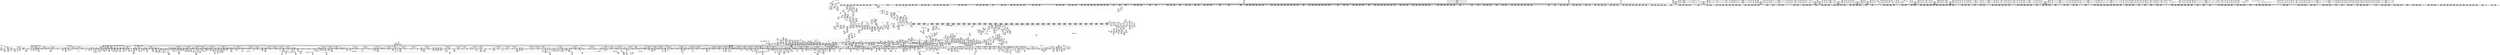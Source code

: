 digraph {
	CE0x5b28880 [shape=record,shape=Mrecord,label="{CE0x5b28880|aa_cred_profile:profile|security/apparmor/include/context.h,100|*SummSink*}"]
	CE0x5ad41b0 [shape=record,shape=Mrecord,label="{CE0x5ad41b0|GLOBAL:aa_task_setrlimit|*Constant*|*SummSource*}"]
	CE0x5b92050 [shape=record,shape=Mrecord,label="{CE0x5b92050|kref_get141:cmp|include/linux/kref.h,47|*SummSink*}"]
	CE0x4c135a0 [shape=record,shape=Mrecord,label="{CE0x4c135a0|_call_void_asm_sideeffect_1:_09ud2_0A.pushsection___bug_table,_22a_22_0A2:_09.long_1b_-_2b,_$_0:c_-_2b_0A_09.word_$_1:c_,_0_0A_09.org_2b+$_2:c_0A.popsection_,_i,i,i,_dirflag_,_fpsr_,_flags_(i8*_getelementptr_inbounds_(_36_x_i8_,_36_x_i8_*_.str12,_i32_0,_i32_0),_i32_100,_i64_12)_#2,_!dbg_!18582,_!srcloc_!18585|security/apparmor/include/context.h,100|*SummSink*}"]
	CE0x4c84a20 [shape=record,shape=Mrecord,label="{CE0x4c84a20|i64*_getelementptr_inbounds_(_4_x_i64_,_4_x_i64_*___llvm_gcov_ctr31180,_i64_0,_i64_2)|*Constant*|*SummSink*}"]
	CE0x4c2c600 [shape=record,shape=Mrecord,label="{CE0x4c2c600|GLOBAL:lock_release|*Constant*|*SummSource*}"]
	CE0x4c02c60 [shape=record,shape=Mrecord,label="{CE0x4c02c60|rcu_read_lock128:tmp2}"]
	CE0x4d1f9d0 [shape=record,shape=Mrecord,label="{CE0x4d1f9d0|i64*_getelementptr_inbounds_(_4_x_i64_,_4_x_i64_*___llvm_gcov_ctr30183,_i64_0,_i64_3)|*Constant*|*SummSink*}"]
	CE0x4c56c60 [shape=record,shape=Mrecord,label="{CE0x4c56c60|kref_sub146:conv12|include/linux/kref.h,71}"]
	CE0x4d61db0 [shape=record,shape=Mrecord,label="{CE0x4d61db0|kref_sub146:if.then15}"]
	CE0x4c0aa90 [shape=record,shape=Mrecord,label="{CE0x4c0aa90|aa_cred_profile:tmp27|security/apparmor/include/context.h,100|*SummSource*}"]
	CE0x5b206f0 [shape=record,shape=Mrecord,label="{CE0x5b206f0|2472:_%struct.cred*,_:_CRE_464,472_|*MultipleSource*|security/apparmor/resource.c,98|Function::apparmor_task_setrlimit&Arg::task::|Function::aa_task_setrlimit&Arg::task::}"]
	CE0x4c61a10 [shape=record,shape=Mrecord,label="{CE0x4c61a10|i64*_getelementptr_inbounds_(_16_x_i64_,_16_x_i64_*___llvm_gcov_ctr35191,_i64_0,_i64_10)|*Constant*|*SummSink*}"]
	CE0x5b0e9c0 [shape=record,shape=Mrecord,label="{CE0x5b0e9c0|_ret_void,_!dbg_!18584|include/linux/rcupdate.h,884|*SummSource*}"]
	CE0x4c69860 [shape=record,shape=Mrecord,label="{CE0x4c69860|i64*_getelementptr_inbounds_(_5_x_i64_,_5_x_i64_*___llvm_gcov_ctr32190,_i64_0,_i64_4)|*Constant*|*SummSink*}"]
	CE0x5b17a00 [shape=record,shape=Mrecord,label="{CE0x5b17a00|GLOBAL:rcu_read_unlock133|*Constant*}"]
	CE0x4c90e90 [shape=record,shape=Mrecord,label="{CE0x4c90e90|i64*_getelementptr_inbounds_(_11_x_i64_,_11_x_i64_*___llvm_gcov_ctr36187,_i64_0,_i64_8)|*Constant*|*SummSink*}"]
	CE0x4c72d50 [shape=record,shape=Mrecord,label="{CE0x4c72d50|i64*_getelementptr_inbounds_(_5_x_i64_,_5_x_i64_*___llvm_gcov_ctr40186,_i64_0,_i64_0)|*Constant*|*SummSource*}"]
	CE0x5b93570 [shape=record,shape=Mrecord,label="{CE0x5b93570|GLOBAL:__llvm_gcov_ctr36187|Global_var:__llvm_gcov_ctr36187|*SummSource*}"]
	CE0x4d1ee90 [shape=record,shape=Mrecord,label="{CE0x4d1ee90|__preempt_count_add137:tmp|*SummSource*}"]
	CE0x4cf7760 [shape=record,shape=Mrecord,label="{CE0x4cf7760|kref_get141:lnot24|include/linux/kref.h,47|*SummSink*}"]
	CE0x5b2ad00 [shape=record,shape=Mrecord,label="{CE0x5b2ad00|2472:_%struct.cred*,_:_CRE_703,704_}"]
	CE0x5aff610 [shape=record,shape=Mrecord,label="{CE0x5aff610|i32_138|*Constant*|*SummSource*}"]
	CE0x5b932f0 [shape=record,shape=Mrecord,label="{CE0x5b932f0|rcu_read_unlock133:tmp4|include/linux/rcupdate.h,933|*SummSource*}"]
	CE0x4bfe940 [shape=record,shape=Mrecord,label="{CE0x4bfe940|aa_task_setrlimit:call17|security/apparmor/resource.c,113|*SummSink*}"]
	CE0x5b91050 [shape=record,shape=Mrecord,label="{CE0x5b91050|rcu_read_unlock133:tmp8|include/linux/rcupdate.h,933|*SummSource*}"]
	CE0x4c394d0 [shape=record,shape=Mrecord,label="{CE0x4c394d0|kref_get141:tmp9|include/linux/kref.h,47|*SummSource*}"]
	CE0x4d11680 [shape=record,shape=Mrecord,label="{CE0x4d11680|i64*_getelementptr_inbounds_(_4_x_i64_,_4_x_i64_*___llvm_gcov_ctr30183,_i64_0,_i64_0)|*Constant*|*SummSource*}"]
	CE0x5b5feb0 [shape=record,shape=Mrecord,label="{CE0x5b5feb0|2472:_%struct.cred*,_:_CRE_2911,2912_}"]
	CE0x4cb32e0 [shape=record,shape=Mrecord,label="{CE0x4cb32e0|kref_get141:tmp2|include/linux/kref.h,47|*SummSink*}"]
	CE0x4c33b40 [shape=record,shape=Mrecord,label="{CE0x4c33b40|kref_get141:lnot17|include/linux/kref.h,47}"]
	CE0x5ada190 [shape=record,shape=Mrecord,label="{CE0x5ada190|i64_1|*Constant*}"]
	CE0x4cfa5e0 [shape=record,shape=Mrecord,label="{CE0x4cfa5e0|kref_get141:tmp17|include/linux/kref.h,47}"]
	CE0x4c29a00 [shape=record,shape=Mrecord,label="{CE0x4c29a00|rcu_lock_release143:tmp7|*SummSource*}"]
	CE0x4c30060 [shape=record,shape=Mrecord,label="{CE0x4c30060|kref_get141:tmp5|include/linux/kref.h,47|*SummSink*}"]
	CE0x4c30670 [shape=record,shape=Mrecord,label="{CE0x4c30670|_call_void_asm_sideeffect_,_memory_,_dirflag_,_fpsr_,_flags_()_#2,_!dbg_!18560,_!srcloc_!18563|include/linux/rcupdate.h,244|*SummSource*}"]
	CE0x4c11630 [shape=record,shape=Mrecord,label="{CE0x4c11630|aa_cred_profile:tmp18|security/apparmor/include/context.h,100|*SummSource*}"]
	CE0x4d0a230 [shape=record,shape=Mrecord,label="{CE0x4d0a230|void_(i32*,_i8*,_i32,_i32*)*_asm_sideeffect_.pushsection_.smp_locks,_22a_22_0A.balign_4_0A.long_671f_-_._0A.popsection_0A671:_0A_09lock_subl_$2,_$0_sete_$1_,_*m,_*qm,er,*m,_memory_,_dirflag_,_fpsr_,_flags_|*SummSource*}"]
	CE0x5b35de0 [shape=record,shape=Mrecord,label="{CE0x5b35de0|_call_void_rcu_lock_acquire140(%struct.lockdep_map*_rcu_lock_map)_#7,_!dbg_!18560|include/linux/rcupdate.h,881|*SummSink*}"]
	CE0x4c05c40 [shape=record,shape=Mrecord,label="{CE0x4c05c40|aa_cred_profile:tmp22|security/apparmor/include/context.h,100|*SummSource*}"]
	CE0x4c23910 [shape=record,shape=Mrecord,label="{CE0x4c23910|kref_get141:lnot2|include/linux/kref.h,47}"]
	CE0x5b021b0 [shape=record,shape=Mrecord,label="{CE0x5b021b0|aa_task_setrlimit:idxprom|security/apparmor/resource.c,108|*SummSource*}"]
	CE0x5b2fa20 [shape=record,shape=Mrecord,label="{CE0x5b2fa20|aa_cred_profile131:tmp8|security/apparmor/include/context.h,100}"]
	CE0x4c3dc80 [shape=record,shape=Mrecord,label="{CE0x4c3dc80|kref_get141:lnot.ext18|include/linux/kref.h,47|*SummSource*}"]
	CE0x5b5efe0 [shape=record,shape=Mrecord,label="{CE0x5b5efe0|2472:_%struct.cred*,_:_CRE_2896,2900_|*MultipleSource*|security/apparmor/resource.c,98|Function::apparmor_task_setrlimit&Arg::task::|Function::aa_task_setrlimit&Arg::task::}"]
	CE0x4c0cf00 [shape=record,shape=Mrecord,label="{CE0x4c0cf00|aa_cred_profile:tmp29|security/apparmor/include/context.h,100|*SummSink*}"]
	CE0x4c966f0 [shape=record,shape=Mrecord,label="{CE0x4c966f0|GLOBAL:__rcu_read_unlock144|*Constant*|*SummSource*}"]
	CE0x5b58f90 [shape=record,shape=Mrecord,label="{CE0x5b58f90|2472:_%struct.cred*,_:_CRE_2568,2576_|*MultipleSource*|security/apparmor/resource.c,98|Function::apparmor_task_setrlimit&Arg::task::|Function::aa_task_setrlimit&Arg::task::}"]
	CE0x5b56270 [shape=record,shape=Mrecord,label="{CE0x5b56270|aa_cred_profile:tmp2}"]
	CE0x5b67780 [shape=record,shape=Mrecord,label="{CE0x5b67780|2472:_%struct.cred*,_:_CRE_3128,3136_|*MultipleSource*|security/apparmor/resource.c,98|Function::apparmor_task_setrlimit&Arg::task::|Function::aa_task_setrlimit&Arg::task::}"]
	CE0x5b7f790 [shape=record,shape=Mrecord,label="{CE0x5b7f790|aa_get_profile132:tmp|*SummSource*}"]
	CE0x4be7e50 [shape=record,shape=Mrecord,label="{CE0x4be7e50|i32_(i32*,_i32,_i32*)*_asm_sideeffect_.pushsection_.smp_locks,_22a_22_0A.balign_4_0A.long_671f_-_._0A.popsection_0A671:_0A_09lock_xaddl_$0,_$1_0A_,_r,_*m,0,*m,_memory_,_cc_,_dirflag_,_fpsr_,_flags_|*SummSink*}"]
	CE0x5b90730 [shape=record,shape=Mrecord,label="{CE0x5b90730|i8*_getelementptr_inbounds_(_29_x_i8_,_29_x_i8_*_.str2129,_i32_0,_i32_0)|*Constant*}"]
	CE0x5a8bdd0 [shape=record,shape=Mrecord,label="{CE0x5a8bdd0|i64_3|*Constant*|*SummSource*}"]
	CE0x4c71660 [shape=record,shape=Mrecord,label="{CE0x4c71660|aa_cred_profile131:do.cond|*SummSource*}"]
	CE0x5b81d60 [shape=record,shape=Mrecord,label="{CE0x5b81d60|rcu_read_lock128:tmp10|include/linux/rcupdate.h,882}"]
	CE0x5b8bc80 [shape=record,shape=Mrecord,label="{CE0x5b8bc80|aa_get_profile132:bb}"]
	CE0x4c5b4f0 [shape=record,shape=Mrecord,label="{CE0x4c5b4f0|kref_sub146:conv12|include/linux/kref.h,71|*SummSink*}"]
	CE0x5b8a4b0 [shape=record,shape=Mrecord,label="{CE0x5b8a4b0|i64*_getelementptr_inbounds_(_5_x_i64_,_5_x_i64_*___llvm_gcov_ctr32190,_i64_0,_i64_4)|*Constant*|*SummSource*}"]
	CE0x4c23230 [shape=record,shape=Mrecord,label="{CE0x4c23230|__rcu_read_unlock144:tmp1}"]
	CE0x5b8eec0 [shape=record,shape=Mrecord,label="{CE0x5b8eec0|i64*_getelementptr_inbounds_(_20_x_i64_,_20_x_i64_*___llvm_gcov_ctr26127,_i64_0,_i64_8)|*Constant*}"]
	CE0x4d0d780 [shape=record,shape=Mrecord,label="{CE0x4d0d780|kref_sub146:cmp|include/linux/kref.h,71}"]
	CE0x5b733f0 [shape=record,shape=Mrecord,label="{CE0x5b733f0|2472:_%struct.cred*,_:_CRE_6358,6359_}"]
	CE0x5ae1a20 [shape=record,shape=Mrecord,label="{CE0x5ae1a20|2472:_%struct.cred*,_:_CRE_200,208_|*MultipleSource*|security/apparmor/resource.c,98|Function::apparmor_task_setrlimit&Arg::task::|Function::aa_task_setrlimit&Arg::task::}"]
	CE0x5b1d6a0 [shape=record,shape=Mrecord,label="{CE0x5b1d6a0|2472:_%struct.cred*,_:_CRE_112,116_|*MultipleSource*|security/apparmor/resource.c,98|Function::apparmor_task_setrlimit&Arg::task::|Function::aa_task_setrlimit&Arg::task::}"]
	CE0x5b87140 [shape=record,shape=Mrecord,label="{CE0x5b87140|i32_883|*Constant*}"]
	CE0x4c2fc30 [shape=record,shape=Mrecord,label="{CE0x4c2fc30|kref_put145:tmp|*SummSource*}"]
	CE0x4d0bd20 [shape=record,shape=Mrecord,label="{CE0x4d0bd20|i32_0|*Constant*}"]
	CE0x4c9a2b0 [shape=record,shape=Mrecord,label="{CE0x4c9a2b0|VOIDTB_TE:_GCE_rcu_lock_map_external_global_%struct.lockdep_map_48,52_|*MultipleSource*Global_var:rcu_lock_map|Function::aa_put_profile134&Arg::p::|security/apparmor/include/policy.h,342|Function::rcu_lock_release143&Arg::map::|security/apparmor/resource.c,98|Function::rcu_lock_acquire140&Arg::map::}"]
	CE0x4bef380 [shape=record,shape=Mrecord,label="{CE0x4bef380|aa_task_setrlimit:tmp33|security/apparmor/resource.c,107|*SummSource*}"]
	CE0x4cb6010 [shape=record,shape=Mrecord,label="{CE0x4cb6010|GLOBAL:__preempt_count_add137|*Constant*|*SummSink*}"]
	CE0x5b7bb20 [shape=record,shape=Mrecord,label="{CE0x5b7bb20|2472:_%struct.cred*,_:_CRE_10632,10640_|*MultipleSource*|security/apparmor/resource.c,98|Function::apparmor_task_setrlimit&Arg::task::|Function::aa_task_setrlimit&Arg::task::}"]
	CE0x5b7e9a0 [shape=record,shape=Mrecord,label="{CE0x5b7e9a0|rcu_read_lock128:tmp5|include/linux/rcupdate.h,882|*SummSource*}"]
	CE0x4bea030 [shape=record,shape=Mrecord,label="{CE0x4bea030|kref_sub146:tobool14|include/linux/kref.h,73|*SummSink*}"]
	CE0x5ae5570 [shape=record,shape=Mrecord,label="{CE0x5ae5570|__aa_current_profile:tmp6|security/apparmor/include/context.h,138}"]
	CE0x4c22cf0 [shape=record,shape=Mrecord,label="{CE0x4c22cf0|i64*_getelementptr_inbounds_(_4_x_i64_,_4_x_i64_*___llvm_gcov_ctr38176,_i64_0,_i64_1)|*Constant*|*SummSource*}"]
	CE0x4bf1570 [shape=record,shape=Mrecord,label="{CE0x4bf1570|aa_cred_profile131:lnot2|security/apparmor/include/context.h,100|*SummSource*}"]
	CE0x4bef5d0 [shape=record,shape=Mrecord,label="{CE0x4bef5d0|aa_task_setrlimit:tmp34|security/apparmor/resource.c,107}"]
	CE0x4c6b0c0 [shape=record,shape=Mrecord,label="{CE0x4c6b0c0|aa_cred_profile131:if.end|*SummSink*}"]
	CE0x5a8cef0 [shape=record,shape=Mrecord,label="{CE0x5a8cef0|i64*_getelementptr_inbounds_(_5_x_i64_,_5_x_i64_*___llvm_gcov_ctr105,_i64_0,_i64_0)|*Constant*}"]
	CE0x4be6ee0 [shape=record,shape=Mrecord,label="{CE0x4be6ee0|_call_void_asm_addl_$1,_%gs:$0_,_*m,ri,*m,_dirflag_,_fpsr_,_flags_(i32*___preempt_count,_i32_%sub,_i32*___preempt_count)_#2,_!dbg_!18566,_!srcloc_!18567|./arch/x86/include/asm/preempt.h,77|*SummSource*}"]
	CE0x4ca4a40 [shape=record,shape=Mrecord,label="{CE0x4ca4a40|__rcu_read_lock139:tmp5|include/linux/rcupdate.h,239|*SummSink*}"]
	CE0x5b27b00 [shape=record,shape=Mrecord,label="{CE0x5b27b00|GLOBAL:current_task|Global_var:current_task|*SummSink*}"]
	CE0x4c97f20 [shape=record,shape=Mrecord,label="{CE0x4c97f20|VOIDTB_TE:_GCE_rcu_lock_map_external_global_%struct.lockdep_map_24,32_|*MultipleSource*Global_var:rcu_lock_map|Function::aa_put_profile134&Arg::p::|security/apparmor/include/policy.h,342|Function::rcu_lock_release143&Arg::map::|security/apparmor/resource.c,98|Function::rcu_lock_acquire140&Arg::map::}"]
	CE0x5b2b5e0 [shape=record,shape=Mrecord,label="{CE0x5b2b5e0|i64_1|*Constant*}"]
	CE0x4c331d0 [shape=record,shape=Mrecord,label="{CE0x4c331d0|kref_get141:if.then31|*SummSink*}"]
	CE0x5b255e0 [shape=record,shape=Mrecord,label="{CE0x5b255e0|2472:_%struct.cred*,_:_CRE_392,400_|*MultipleSource*|security/apparmor/resource.c,98|Function::apparmor_task_setrlimit&Arg::task::|Function::aa_task_setrlimit&Arg::task::}"]
	CE0x4d69b10 [shape=record,shape=Mrecord,label="{CE0x4d69b10|kref_sub146:expval13|include/linux/kref.h,71}"]
	CE0x5b8d830 [shape=record,shape=Mrecord,label="{CE0x5b8d830|aa_task_setrlimit:tmp14|security/apparmor/resource.c,98|*SummSource*}"]
	CE0x4c39710 [shape=record,shape=Mrecord,label="{CE0x4c39710|kref_get141:tmp10|include/linux/kref.h,47}"]
	CE0x4d1a8a0 [shape=record,shape=Mrecord,label="{CE0x4d1a8a0|__preempt_count_sub138:tmp4|./arch/x86/include/asm/preempt.h,77|*SummSource*}"]
	CE0x4c120e0 [shape=record,shape=Mrecord,label="{CE0x4c120e0|i64*_getelementptr_inbounds_(_16_x_i64_,_16_x_i64_*___llvm_gcov_ctr46,_i64_0,_i64_8)|*Constant*|*SummSource*}"]
	CE0x4d17ad0 [shape=record,shape=Mrecord,label="{CE0x4d17ad0|kref_sub146:conv|include/linux/kref.h,71}"]
	CE0x4c91070 [shape=record,shape=Mrecord,label="{CE0x4c91070|rcu_read_unlock133:tmp18|include/linux/rcupdate.h,933}"]
	CE0x4c6df70 [shape=record,shape=Mrecord,label="{CE0x4c6df70|rcu_read_unlock133:tmp14|include/linux/rcupdate.h,933|*SummSource*}"]
	CE0x5b6da20 [shape=record,shape=Mrecord,label="{CE0x5b6da20|2472:_%struct.cred*,_:_CRE_6264,6280_|*MultipleSource*|security/apparmor/resource.c,98|Function::apparmor_task_setrlimit&Arg::task::|Function::aa_task_setrlimit&Arg::task::}"]
	CE0x4c6c800 [shape=record,shape=Mrecord,label="{CE0x4c6c800|aa_cred_profile131:tmp10|security/apparmor/include/context.h,100}"]
	CE0x5b056d0 [shape=record,shape=Mrecord,label="{CE0x5b056d0|aa_task_setrlimit:tmp38|security/apparmor/resource.c,106|*SummSink*}"]
	CE0x4d1e2d0 [shape=record,shape=Mrecord,label="{CE0x4d1e2d0|atomic_sub_and_test147:do.end|*SummSink*}"]
	CE0x5b8e380 [shape=record,shape=Mrecord,label="{CE0x5b8e380|aa_task_setrlimit:tmp16|security/apparmor/resource.c,98|*SummSink*}"]
	CE0x4c106c0 [shape=record,shape=Mrecord,label="{CE0x4c106c0|%struct.aa_profile*_null|*Constant*|*SummSource*}"]
	CE0x5afb380 [shape=record,shape=Mrecord,label="{CE0x5afb380|__aa_current_profile:land.lhs.true2|*SummSource*}"]
	CE0x5af74a0 [shape=record,shape=Mrecord,label="{CE0x5af74a0|__aa_current_profile:tmp}"]
	CE0x4d57130 [shape=record,shape=Mrecord,label="{CE0x4d57130|kref_sub146:tmp14|include/linux/kref.h,77|*SummSource*}"]
	CE0x5b1e7a0 [shape=record,shape=Mrecord,label="{CE0x5b1e7a0|2472:_%struct.cred*,_:_CRE_24,28_|*MultipleSource*|security/apparmor/resource.c,98|Function::apparmor_task_setrlimit&Arg::task::|Function::aa_task_setrlimit&Arg::task::}"]
	CE0x4d093d0 [shape=record,shape=Mrecord,label="{CE0x4d093d0|GLOBAL:__llvm_gcov_ctr42173|Global_var:__llvm_gcov_ctr42173|*SummSink*}"]
	CE0x5b7c620 [shape=record,shape=Mrecord,label="{CE0x5b7c620|aa_cred_profile:profile11|security/apparmor/include/context.h,101|*SummSink*}"]
	CE0x4c72420 [shape=record,shape=Mrecord,label="{CE0x4c72420|GLOBAL:atomic_add_return142|*Constant*|*SummSink*}"]
	CE0x5b4f0f0 [shape=record,shape=Mrecord,label="{CE0x5b4f0f0|aa_cred_profile:tmp11|security/apparmor/include/context.h,100}"]
	CE0x5b18db0 [shape=record,shape=Mrecord,label="{CE0x5b18db0|_ret_void,_!dbg_!18584|include/linux/rcupdate.h,938|*SummSource*}"]
	CE0x4d04080 [shape=record,shape=Mrecord,label="{CE0x4d04080|_ret_i32_%retval.0,_!dbg_!18585|include/linux/kref.h,78|*SummSink*}"]
	CE0x5af0f00 [shape=record,shape=Mrecord,label="{CE0x5af0f00|kref_put145:tmp2}"]
	CE0x4c1aba0 [shape=record,shape=Mrecord,label="{CE0x4c1aba0|aa_cred_profile:expval|security/apparmor/include/context.h,100|*SummSink*}"]
	CE0x4d149e0 [shape=record,shape=Mrecord,label="{CE0x4d149e0|i64*_getelementptr_inbounds_(_4_x_i64_,_4_x_i64_*___llvm_gcov_ctr39182,_i64_0,_i64_2)|*Constant*|*SummSink*}"]
	CE0x5b24990 [shape=record,shape=Mrecord,label="{CE0x5b24990|2472:_%struct.cred*,_:_CRE_488,496_|*MultipleSource*|security/apparmor/resource.c,98|Function::apparmor_task_setrlimit&Arg::task::|Function::aa_task_setrlimit&Arg::task::}"]
	CE0x5adc2f0 [shape=record,shape=Mrecord,label="{CE0x5adc2f0|aa_task_setrlimit:profile|Function::aa_task_setrlimit&Arg::profile::|*SummSink*}"]
	CE0x4c2c210 [shape=record,shape=Mrecord,label="{CE0x4c2c210|_call_void_mcount()_#2|*SummSink*}"]
	CE0x4c2beb0 [shape=record,shape=Mrecord,label="{CE0x4c2beb0|_call_void_mcount()_#2}"]
	CE0x5b59400 [shape=record,shape=Mrecord,label="{CE0x5b59400|2472:_%struct.cred*,_:_CRE_2584,2592_|*MultipleSource*|security/apparmor/resource.c,98|Function::apparmor_task_setrlimit&Arg::task::|Function::aa_task_setrlimit&Arg::task::}"]
	CE0x5b328d0 [shape=record,shape=Mrecord,label="{CE0x5b328d0|aa_cred_profile131:tmp11|security/apparmor/include/context.h,100}"]
	CE0x5b989f0 [shape=record,shape=Mrecord,label="{CE0x5b989f0|aa_task_setrlimit:tobool1|security/apparmor/resource.c,98}"]
	CE0x5b38820 [shape=record,shape=Mrecord,label="{CE0x5b38820|2472:_%struct.cred*,_:_CRE_2040,2044_|*MultipleSource*|security/apparmor/resource.c,98|Function::apparmor_task_setrlimit&Arg::task::|Function::aa_task_setrlimit&Arg::task::}"]
	CE0x5b03b40 [shape=record,shape=Mrecord,label="{CE0x5b03b40|aa_task_setrlimit:tmp36|security/apparmor/resource.c,108}"]
	CE0x5b35190 [shape=record,shape=Mrecord,label="{CE0x5b35190|_call_void_mcount()_#2|*SummSource*}"]
	CE0x5b51460 [shape=record,shape=Mrecord,label="{CE0x5b51460|aa_get_profile132:tmp4|security/apparmor/include/policy.h,275|*SummSink*}"]
	CE0x5b1c0c0 [shape=record,shape=Mrecord,label="{CE0x5b1c0c0|aa_cred_profile:security|security/apparmor/include/context.h,99|*SummSink*}"]
	CE0x4cabbe0 [shape=record,shape=Mrecord,label="{CE0x4cabbe0|rcu_lock_acquire140:indirectgoto}"]
	CE0x5af6ee0 [shape=record,shape=Mrecord,label="{CE0x5af6ee0|aa_task_setrlimit:tmp43|security/apparmor/resource.c,111|*SummSink*}"]
	CE0x4c9db20 [shape=record,shape=Mrecord,label="{CE0x4c9db20|VOIDTB_TE:_GCE_rcu_lock_map_external_global_%struct.lockdep_map_208,212_|*MultipleSource*Global_var:rcu_lock_map|Function::aa_put_profile134&Arg::p::|security/apparmor/include/policy.h,342|Function::rcu_lock_release143&Arg::map::|security/apparmor/resource.c,98|Function::rcu_lock_acquire140&Arg::map::}"]
	CE0x5b1e670 [shape=record,shape=Mrecord,label="{CE0x5b1e670|2472:_%struct.cred*,_:_CRE_20,24_|*MultipleSource*|security/apparmor/resource.c,98|Function::apparmor_task_setrlimit&Arg::task::|Function::aa_task_setrlimit&Arg::task::}"]
	CE0x5b04c50 [shape=record,shape=Mrecord,label="{CE0x5b04c50|aa_task_setrlimit:tmp38|security/apparmor/resource.c,106}"]
	CE0x4bf1aa0 [shape=record,shape=Mrecord,label="{CE0x4bf1aa0|i64*_getelementptr_inbounds_(_4_x_i64_,_4_x_i64_*___llvm_gcov_ctr31180,_i64_0,_i64_1)|*Constant*|*SummSource*}"]
	CE0x4bfaa00 [shape=record,shape=Mrecord,label="{CE0x4bfaa00|i32_-13|*Constant*}"]
	CE0x4c87b00 [shape=record,shape=Mrecord,label="{CE0x4c87b00|_call_void_mcount()_#2}"]
	CE0x4d06050 [shape=record,shape=Mrecord,label="{CE0x4d06050|kref_sub146:kref|Function::kref_sub146&Arg::kref::|*SummSource*}"]
	CE0x5b69cb0 [shape=record,shape=Mrecord,label="{CE0x5b69cb0|2472:_%struct.cred*,_:_CRE_5920,5928_|*MultipleSource*|security/apparmor/resource.c,98|Function::apparmor_task_setrlimit&Arg::task::|Function::aa_task_setrlimit&Arg::task::}"]
	CE0x4c64260 [shape=record,shape=Mrecord,label="{CE0x4c64260|aa_cred_profile131:tmp28|security/apparmor/include/context.h,100|*SummSink*}"]
	CE0x5a928c0 [shape=record,shape=Mrecord,label="{CE0x5a928c0|i64*_getelementptr_inbounds_(_5_x_i64_,_5_x_i64_*___llvm_gcov_ctr105,_i64_0,_i64_3)|*Constant*|*SummSource*}"]
	CE0x5b7f720 [shape=record,shape=Mrecord,label="{CE0x5b7f720|COLLAPSED:_GCMRE___llvm_gcov_ctr32190_internal_global_5_x_i64_zeroinitializer:_elem_0:default:}"]
	CE0x4c98860 [shape=record,shape=Mrecord,label="{CE0x4c98860|GLOBAL:rcu_lock_release143|*Constant*|*SummSink*}"]
	CE0x5b0e430 [shape=record,shape=Mrecord,label="{CE0x5b0e430|i64*_getelementptr_inbounds_(_20_x_i64_,_20_x_i64_*___llvm_gcov_ctr26127,_i64_0,_i64_0)|*Constant*|*SummSink*}"]
	CE0x4c29f40 [shape=record,shape=Mrecord,label="{CE0x4c29f40|GLOBAL:llvm.expect.i64|*Constant*}"]
	CE0x4c652d0 [shape=record,shape=Mrecord,label="{CE0x4c652d0|i64*_getelementptr_inbounds_(_4_x_i64_,_4_x_i64_*___llvm_gcov_ctr31180,_i64_0,_i64_0)|*Constant*|*SummSink*}"]
	CE0x4cfae70 [shape=record,shape=Mrecord,label="{CE0x4cfae70|i64*_getelementptr_inbounds_(_11_x_i64_,_11_x_i64_*___llvm_gcov_ctr33179,_i64_0,_i64_8)|*Constant*|*SummSource*}"]
	CE0x4bf26b0 [shape=record,shape=Mrecord,label="{CE0x4bf26b0|rcu_read_unlock133:tmp6|include/linux/rcupdate.h,933|*SummSink*}"]
	CE0x4a877c0 [shape=record,shape=Mrecord,label="{CE0x4a877c0|apparmor_task_setrlimit:tmp2|security/apparmor/lsm.c,612|*SummSource*}"]
	CE0x4c32410 [shape=record,shape=Mrecord,label="{CE0x4c32410|0:_i8,_:_GCMR_kref_get.__warned150_internal_global_i8_0,_section_.data.unlikely_,_align_1:_elem_0:default:}"]
	CE0x5b01840 [shape=record,shape=Mrecord,label="{CE0x5b01840|_call_void_lockdep_rcu_suspicious(i8*_getelementptr_inbounds_(_36_x_i8_,_36_x_i8_*_.str12,_i32_0,_i32_0),_i32_138,_i8*_getelementptr_inbounds_(_45_x_i8_,_45_x_i8_*_.str14,_i32_0,_i32_0))_#7,_!dbg_!18575|security/apparmor/include/context.h,138}"]
	CE0x5b8f640 [shape=record,shape=Mrecord,label="{CE0x5b8f640|aa_task_setrlimit:tmp19|security/apparmor/resource.c,98}"]
	CE0x4c68870 [shape=record,shape=Mrecord,label="{CE0x4c68870|GLOBAL:llvm.expect.i64|*Constant*}"]
	CE0x4c38d80 [shape=record,shape=Mrecord,label="{CE0x4c38d80|rcu_lock_release143:__here|*SummSource*}"]
	CE0x4d14d60 [shape=record,shape=Mrecord,label="{CE0x4d14d60|i64*_getelementptr_inbounds_(_2_x_i64_,_2_x_i64_*___llvm_gcov_ctr34178,_i64_0,_i64_1)|*Constant*}"]
	CE0x4d57450 [shape=record,shape=Mrecord,label="{CE0x4d57450|kref_sub146:tmp15|include/linux/kref.h,77|*SummSource*}"]
	CE0x4c5cb30 [shape=record,shape=Mrecord,label="{CE0x4c5cb30|aa_cred_profile131:tmp19|security/apparmor/include/context.h,100|*SummSink*}"]
	CE0x5b0ed00 [shape=record,shape=Mrecord,label="{CE0x5b0ed00|i32_77|*Constant*|*SummSource*}"]
	CE0x4cfbe80 [shape=record,shape=Mrecord,label="{CE0x4cfbe80|i64*_getelementptr_inbounds_(_11_x_i64_,_11_x_i64_*___llvm_gcov_ctr33179,_i64_0,_i64_9)|*Constant*}"]
	CE0x4cf90c0 [shape=record,shape=Mrecord,label="{CE0x4cf90c0|i64_7|*Constant*}"]
	CE0x5ada100 [shape=record,shape=Mrecord,label="{CE0x5ada100|__aa_current_profile:tmp|*SummSink*}"]
	CE0x4c2ceb0 [shape=record,shape=Mrecord,label="{CE0x4c2ceb0|COLLAPSED:_GCMRE___llvm_gcov_ctr41175_internal_global_2_x_i64_zeroinitializer:_elem_0:default:}"]
	CE0x5af0170 [shape=record,shape=Mrecord,label="{CE0x5af0170|rcu_read_lock128:tmp19|include/linux/rcupdate.h,882|*SummSink*}"]
	CE0x4bff000 [shape=record,shape=Mrecord,label="{CE0x4bff000|audit_resource:entry}"]
	CE0x4c1eae0 [shape=record,shape=Mrecord,label="{CE0x4c1eae0|rcu_lock_release143:tmp1|*SummSink*}"]
	CE0x5b15810 [shape=record,shape=Mrecord,label="{CE0x5b15810|aa_cred_profile131:entry|*SummSink*}"]
	CE0x4c2aa40 [shape=record,shape=Mrecord,label="{CE0x4c2aa40|kref_put145:tmp1}"]
	CE0x4c0d7d0 [shape=record,shape=Mrecord,label="{CE0x4c0d7d0|aa_cred_profile:do.end8|*SummSink*}"]
	CE0x5b8b1c0 [shape=record,shape=Mrecord,label="{CE0x5b8b1c0|aa_get_profile132:tmp1|*SummSource*}"]
	CE0x5b87bb0 [shape=record,shape=Mrecord,label="{CE0x5b87bb0|i8*_getelementptr_inbounds_(_42_x_i8_,_42_x_i8_*_.str5194,_i32_0,_i32_0)|*Constant*|*SummSink*}"]
	CE0x4cb0f10 [shape=record,shape=Mrecord,label="{CE0x4cb0f10|__rcu_read_lock139:tmp}"]
	CE0x4c98ae0 [shape=record,shape=Mrecord,label="{CE0x4c98ae0|rcu_lock_release143:entry|*SummSource*}"]
	CE0x4c9c7e0 [shape=record,shape=Mrecord,label="{CE0x4c9c7e0|VOIDTB_TE:_GCE_rcu_lock_map_external_global_%struct.lockdep_map_144,148_|*MultipleSource*Global_var:rcu_lock_map|Function::aa_put_profile134&Arg::p::|security/apparmor/include/policy.h,342|Function::rcu_lock_release143&Arg::map::|security/apparmor/resource.c,98|Function::rcu_lock_acquire140&Arg::map::}"]
	CE0x4c5fe90 [shape=record,shape=Mrecord,label="{CE0x4c5fe90|aa_cred_profile131:tmp22|security/apparmor/include/context.h,100}"]
	CE0x5ad3b60 [shape=record,shape=Mrecord,label="{CE0x5ad3b60|apparmor_task_setrlimit:call1|security/apparmor/lsm.c,613|*SummSink*}"]
	CE0x4c93a50 [shape=record,shape=Mrecord,label="{CE0x4c93a50|rcu_read_unlock133:tmp20|include/linux/rcupdate.h,933}"]
	CE0x5b2c750 [shape=record,shape=Mrecord,label="{CE0x5b2c750|aa_cred_profile:tmp7|security/apparmor/include/context.h,100|*SummSink*}"]
	CE0x4d549e0 [shape=record,shape=Mrecord,label="{CE0x4d549e0|kref_sub146:tmp14|include/linux/kref.h,77}"]
	CE0x5b763f0 [shape=record,shape=Mrecord,label="{CE0x5b763f0|2472:_%struct.cred*,_:_CRE_6520,6528_|*MultipleSource*|security/apparmor/resource.c,98|Function::apparmor_task_setrlimit&Arg::task::|Function::aa_task_setrlimit&Arg::task::}"]
	CE0x4c5c810 [shape=record,shape=Mrecord,label="{CE0x4c5c810|aa_cred_profile131:tmp19|security/apparmor/include/context.h,100}"]
	CE0x5aeba20 [shape=record,shape=Mrecord,label="{CE0x5aeba20|_ret_i32_%error.0,_!dbg_!18574|security/apparmor/lsm.c,615|*SummSource*}"]
	CE0x4c6a8d0 [shape=record,shape=Mrecord,label="{CE0x4c6a8d0|aa_cred_profile131:lnot3|security/apparmor/include/context.h,100|*SummSink*}"]
	CE0x4d12260 [shape=record,shape=Mrecord,label="{CE0x4d12260|kref_sub146:lnot4|include/linux/kref.h,71|*SummSink*}"]
	CE0x4d06200 [shape=record,shape=Mrecord,label="{CE0x4d06200|i32_1|*Constant*}"]
	CE0x4bee700 [shape=record,shape=Mrecord,label="{CE0x4bee700|i64_14|*Constant*|*SummSink*}"]
	CE0x4cb3ce0 [shape=record,shape=Mrecord,label="{CE0x4cb3ce0|rcu_lock_acquire140:__here}"]
	CE0x4c55800 [shape=record,shape=Mrecord,label="{CE0x4c55800|__preempt_count_sub138:sub|./arch/x86/include/asm/preempt.h,77}"]
	CE0x4cacaf0 [shape=record,shape=Mrecord,label="{CE0x4cacaf0|kref_get141:tobool14|include/linux/kref.h,47|*SummSink*}"]
	CE0x5b6e7f0 [shape=record,shape=Mrecord,label="{CE0x5b6e7f0|2472:_%struct.cred*,_:_CRE_6294,6295_}"]
	CE0x4d65a70 [shape=record,shape=Mrecord,label="{CE0x4d65a70|kref_sub146:tmp12|include/linux/kref.h,74|*SummSource*}"]
	CE0x5b2b990 [shape=record,shape=Mrecord,label="{CE0x5b2b990|GLOBAL:__llvm_gcov_ctr46|Global_var:__llvm_gcov_ctr46}"]
	CE0x4c187b0 [shape=record,shape=Mrecord,label="{CE0x4c187b0|aa_get_profile132:tmp6|security/apparmor/include/policy.h,276}"]
	CE0x4c8bf10 [shape=record,shape=Mrecord,label="{CE0x4c8bf10|rcu_read_unlock133:bb}"]
	CE0x4c272a0 [shape=record,shape=Mrecord,label="{CE0x4c272a0|__rcu_read_unlock144:tmp2|*SummSource*}"]
	CE0x5b68b30 [shape=record,shape=Mrecord,label="{CE0x5b68b30|2472:_%struct.cred*,_:_CRE_5856,5860_|*MultipleSource*|security/apparmor/resource.c,98|Function::apparmor_task_setrlimit&Arg::task::|Function::aa_task_setrlimit&Arg::task::}"]
	CE0x4d61c50 [shape=record,shape=Mrecord,label="{CE0x4d61c50|kref_sub146:if.then}"]
	CE0x4c3a5b0 [shape=record,shape=Mrecord,label="{CE0x4c3a5b0|kref_get141:tmp12|include/linux/kref.h,47}"]
	CE0x5b159a0 [shape=record,shape=Mrecord,label="{CE0x5b159a0|_ret_%struct.aa_profile*_%tmp34,_!dbg_!18602|security/apparmor/include/context.h,101|*SummSource*}"]
	CE0x5b03fa0 [shape=record,shape=Mrecord,label="{CE0x5b03fa0|aa_task_setrlimit:tmp36|security/apparmor/resource.c,108|*SummSink*}"]
	CE0x5b6e6f0 [shape=record,shape=Mrecord,label="{CE0x5b6e6f0|2472:_%struct.cred*,_:_CRE_6293,6294_}"]
	CE0x4d6f180 [shape=record,shape=Mrecord,label="{CE0x4d6f180|atomic_sub_and_test147:conv|./arch/x86/include/asm/atomic.h,81|*SummSource*}"]
	CE0x55c8a80 [shape=record,shape=Mrecord,label="{CE0x55c8a80|i32_0|*Constant*}"]
	CE0x5ae0310 [shape=record,shape=Mrecord,label="{CE0x5ae0310|__aa_current_profile:tmp9|security/apparmor/include/context.h,138|*SummSource*}"]
	CE0x5b31540 [shape=record,shape=Mrecord,label="{CE0x5b31540|aa_task_setrlimit:do.body5}"]
	CE0x5a90030 [shape=record,shape=Mrecord,label="{CE0x5a90030|i64*_getelementptr_inbounds_(_11_x_i64_,_11_x_i64_*___llvm_gcov_ctr28193,_i64_0,_i64_10)|*Constant*}"]
	CE0x4d0fce0 [shape=record,shape=Mrecord,label="{CE0x4d0fce0|__preempt_count_sub138:tmp2|*SummSink*}"]
	CE0x5b27720 [shape=record,shape=Mrecord,label="{CE0x5b27720|2472:_%struct.cred*,_:_CRE_640,644_|*MultipleSource*|security/apparmor/resource.c,98|Function::apparmor_task_setrlimit&Arg::task::|Function::aa_task_setrlimit&Arg::task::}"]
	CE0x4d144e0 [shape=record,shape=Mrecord,label="{CE0x4d144e0|kref_sub146:tobool14|include/linux/kref.h,73|*SummSource*}"]
	CE0x5b515e0 [shape=record,shape=Mrecord,label="{CE0x5b515e0|aa_get_profile132:tmp5|security/apparmor/include/policy.h,275}"]
	CE0x5b0e170 [shape=record,shape=Mrecord,label="{CE0x5b0e170|i64*_getelementptr_inbounds_(_20_x_i64_,_20_x_i64_*___llvm_gcov_ctr26127,_i64_0,_i64_0)|*Constant*}"]
	CE0x5afa760 [shape=record,shape=Mrecord,label="{CE0x5afa760|2472:_%struct.cred*,_:_CRE_232,240_|*MultipleSource*|security/apparmor/resource.c,98|Function::apparmor_task_setrlimit&Arg::task::|Function::aa_task_setrlimit&Arg::task::}"]
	CE0x5b82450 [shape=record,shape=Mrecord,label="{CE0x5b82450|rcu_read_lock128:tmp11|include/linux/rcupdate.h,882|*SummSink*}"]
	CE0x4c4b120 [shape=record,shape=Mrecord,label="{CE0x4c4b120|kref_sub146:lnot10|include/linux/kref.h,71}"]
	CE0x5ae9520 [shape=record,shape=Mrecord,label="{CE0x5ae9520|_ret_i32_%call17,_!dbg_!18622|security/apparmor/resource.c,113}"]
	CE0x5b04120 [shape=record,shape=Mrecord,label="{CE0x5b04120|aa_task_setrlimit:cmp13|security/apparmor/resource.c,108}"]
	CE0x4c0feb0 [shape=record,shape=Mrecord,label="{CE0x4c0feb0|aa_cred_profile:lnot|security/apparmor/include/context.h,100|*SummSink*}"]
	CE0x5b63680 [shape=record,shape=Mrecord,label="{CE0x5b63680|2472:_%struct.cred*,_:_CRE_2958,2959_}"]
	CE0x4c9d820 [shape=record,shape=Mrecord,label="{CE0x4c9d820|VOIDTB_TE:_GCE_rcu_lock_map_external_global_%struct.lockdep_map_200,208_|*MultipleSource*Global_var:rcu_lock_map|Function::aa_put_profile134&Arg::p::|security/apparmor/include/policy.h,342|Function::rcu_lock_release143&Arg::map::|security/apparmor/resource.c,98|Function::rcu_lock_acquire140&Arg::map::}"]
	CE0x5b1c920 [shape=record,shape=Mrecord,label="{CE0x5b1c920|%struct.task_struct*_(%struct.task_struct**)*_asm_movq_%gs:$_1:P_,$0_,_r,im,_dirflag_,_fpsr_,_flags_|*SummSink*}"]
	CE0x5b50cd0 [shape=record,shape=Mrecord,label="{CE0x5b50cd0|rcu_read_lock128:tmp4|include/linux/rcupdate.h,882|*SummSource*}"]
	CE0x5ae5dc0 [shape=record,shape=Mrecord,label="{CE0x5ae5dc0|_call_void_rcu_read_lock128()_#7,_!dbg_!18565|security/apparmor/resource.c,97|*SummSink*}"]
	CE0x5b99db0 [shape=record,shape=Mrecord,label="{CE0x5b99db0|aa_task_setrlimit:tmp12|security/apparmor/resource.c,98}"]
	CE0x5b05bb0 [shape=record,shape=Mrecord,label="{CE0x5b05bb0|aa_task_setrlimit:tmp39|security/apparmor/resource.c,106|*SummSource*}"]
	CE0x5b87330 [shape=record,shape=Mrecord,label="{CE0x5b87330|i32_883|*Constant*|*SummSink*}"]
	CE0x5b650b0 [shape=record,shape=Mrecord,label="{CE0x5b650b0|2472:_%struct.cred*,_:_CRE_2992,3000_|*MultipleSource*|security/apparmor/resource.c,98|Function::apparmor_task_setrlimit&Arg::task::|Function::aa_task_setrlimit&Arg::task::}"]
	CE0x5b7ada0 [shape=record,shape=Mrecord,label="{CE0x5b7ada0|2472:_%struct.cred*,_:_CRE_10600,10604_|*MultipleSource*|security/apparmor/resource.c,98|Function::apparmor_task_setrlimit&Arg::task::|Function::aa_task_setrlimit&Arg::task::}"]
	CE0x5b316f0 [shape=record,shape=Mrecord,label="{CE0x5b316f0|aa_task_setrlimit:do.body5|*SummSink*}"]
	CE0x4d615c0 [shape=record,shape=Mrecord,label="{CE0x4d615c0|kref_sub146:tmp1|*SummSource*}"]
	CE0x5b5a580 [shape=record,shape=Mrecord,label="{CE0x5b5a580|2472:_%struct.cred*,_:_CRE_2648,2656_|*MultipleSource*|security/apparmor/resource.c,98|Function::apparmor_task_setrlimit&Arg::task::|Function::aa_task_setrlimit&Arg::task::}"]
	CE0x5b24df0 [shape=record,shape=Mrecord,label="{CE0x5b24df0|2472:_%struct.cred*,_:_CRE_504,512_|*MultipleSource*|security/apparmor/resource.c,98|Function::apparmor_task_setrlimit&Arg::task::|Function::aa_task_setrlimit&Arg::task::}"]
	CE0x4c170d0 [shape=record,shape=Mrecord,label="{CE0x4c170d0|aa_cred_profile:tmp16|security/apparmor/include/context.h,100}"]
	CE0x4c1dbf0 [shape=record,shape=Mrecord,label="{CE0x4c1dbf0|rcu_lock_acquire140:map|Function::rcu_lock_acquire140&Arg::map::}"]
	CE0x4bf0da0 [shape=record,shape=Mrecord,label="{CE0x4bf0da0|aa_task_setrlimit:tmp35|*LoadInst*|security/apparmor/resource.c,108|*SummSource*}"]
	CE0x4d5c6c0 [shape=record,shape=Mrecord,label="{CE0x4d5c6c0|i64*_getelementptr_inbounds_(_4_x_i64_,_4_x_i64_*___llvm_gcov_ctr43172,_i64_0,_i64_0)|*Constant*|*SummSource*}"]
	CE0x5b15ca0 [shape=record,shape=Mrecord,label="{CE0x5b15ca0|aa_cred_profile131:cred|Function::aa_cred_profile131&Arg::cred::|*SummSource*}"]
	CE0x4cfa480 [shape=record,shape=Mrecord,label="{CE0x4cfa480|kref_get141:tmp16|include/linux/kref.h,47|*SummSink*}"]
	CE0x5b957b0 [shape=record,shape=Mrecord,label="{CE0x5b957b0|aa_task_setrlimit:tobool|security/apparmor/resource.c,98}"]
	CE0x5b1ab60 [shape=record,shape=Mrecord,label="{CE0x5b1ab60|aa_task_setrlimit:tmp29|security/apparmor/resource.c,106|*SummSource*}"]
	CE0x5b8b420 [shape=record,shape=Mrecord,label="{CE0x5b8b420|rcu_read_lock128:land.lhs.true2}"]
	CE0x4cfab80 [shape=record,shape=Mrecord,label="{CE0x4cfab80|kref_get141:tmp17|include/linux/kref.h,47|*SummSource*}"]
	CE0x5b7a920 [shape=record,shape=Mrecord,label="{CE0x5b7a920|2472:_%struct.cred*,_:_CRE_10584,10592_|*MultipleSource*|security/apparmor/resource.c,98|Function::apparmor_task_setrlimit&Arg::task::|Function::aa_task_setrlimit&Arg::task::}"]
	CE0x4bf3a30 [shape=record,shape=Mrecord,label="{CE0x4bf3a30|i64*_getelementptr_inbounds_(_16_x_i64_,_16_x_i64_*___llvm_gcov_ctr35191,_i64_0,_i64_0)|*Constant*|*SummSource*}"]
	CE0x5b2c580 [shape=record,shape=Mrecord,label="{CE0x5b2c580|__rcu_read_lock139:entry|*SummSource*}"]
	CE0x4c4a7e0 [shape=record,shape=Mrecord,label="{CE0x4c4a7e0|kref_sub146:lnot.ext|include/linux/kref.h,71}"]
	CE0x4c7a0d0 [shape=record,shape=Mrecord,label="{CE0x4c7a0d0|aa_cred_profile131:profile11|security/apparmor/include/context.h,101}"]
	CE0x4c16a80 [shape=record,shape=Mrecord,label="{CE0x4c16a80|aa_cred_profile:lor.rhs|*SummSource*}"]
	CE0x4c47020 [shape=record,shape=Mrecord,label="{CE0x4c47020|kref_sub146:tmp5|include/linux/kref.h,71}"]
	CE0x4d16200 [shape=record,shape=Mrecord,label="{CE0x4d16200|i64_2|*Constant*}"]
	CE0x4cad3b0 [shape=record,shape=Mrecord,label="{CE0x4cad3b0|_call_void_asm_sideeffect_,_memory_,_dirflag_,_fpsr_,_flags_()_#2,_!dbg_!18563,_!srcloc_!18564|include/linux/rcupdate.h,239|*SummSink*}"]
	CE0x5b88120 [shape=record,shape=Mrecord,label="{CE0x5b88120|i64*_getelementptr_inbounds_(_11_x_i64_,_11_x_i64_*___llvm_gcov_ctr28193,_i64_0,_i64_9)|*Constant*}"]
	CE0x4c64140 [shape=record,shape=Mrecord,label="{CE0x4c64140|i64*_getelementptr_inbounds_(_16_x_i64_,_16_x_i64_*___llvm_gcov_ctr35191,_i64_0,_i64_13)|*Constant*|*SummSource*}"]
	CE0x5b198f0 [shape=record,shape=Mrecord,label="{CE0x5b198f0|i64_12|*Constant*|*SummSource*}"]
	CE0x4c24fa0 [shape=record,shape=Mrecord,label="{CE0x4c24fa0|kref_get141:refcount|include/linux/kref.h,47|*SummSink*}"]
	CE0x4c464c0 [shape=record,shape=Mrecord,label="{CE0x4c464c0|atomic_sub_and_test147:do.body|*SummSink*}"]
	CE0x4bfd660 [shape=record,shape=Mrecord,label="{CE0x4bfd660|_call_void_aa_put_profile134(%struct.aa_profile*_%call8)_#7,_!dbg_!18619|security/apparmor/resource.c,111|*SummSink*}"]
	CE0x4bf6ff0 [shape=record,shape=Mrecord,label="{CE0x4bf6ff0|i64*_getelementptr_inbounds_(_5_x_i64_,_5_x_i64_*___llvm_gcov_ctr40186,_i64_0,_i64_3)|*Constant*}"]
	CE0x4c15ca0 [shape=record,shape=Mrecord,label="{CE0x4c15ca0|_call_void_mcount()_#2|*SummSource*}"]
	CE0x4c06f40 [shape=record,shape=Mrecord,label="{CE0x4c06f40|aa_cred_profile:tmp30|security/apparmor/include/context.h,100|*SummSource*}"]
	CE0x5b6b090 [shape=record,shape=Mrecord,label="{CE0x5b6b090|2472:_%struct.cred*,_:_CRE_5992,6000_|*MultipleSource*|security/apparmor/resource.c,98|Function::apparmor_task_setrlimit&Arg::task::|Function::aa_task_setrlimit&Arg::task::}"]
	CE0x4c2d810 [shape=record,shape=Mrecord,label="{CE0x4c2d810|kref_get141:lnot8|include/linux/kref.h,47|*SummSink*}"]
	CE0x4c8b9f0 [shape=record,shape=Mrecord,label="{CE0x4c8b9f0|_call_void_mcount()_#2|*SummSource*}"]
	CE0x5b0a700 [shape=record,shape=Mrecord,label="{CE0x5b0a700|2472:_%struct.cred*,_:_CRE_2368,2376_|*MultipleSource*|security/apparmor/resource.c,98|Function::apparmor_task_setrlimit&Arg::task::|Function::aa_task_setrlimit&Arg::task::}"]
	CE0x4c4c1e0 [shape=record,shape=Mrecord,label="{CE0x4c4c1e0|__preempt_count_sub138:bb|*SummSink*}"]
	CE0x4c06630 [shape=record,shape=Mrecord,label="{CE0x4c06630|i64*_getelementptr_inbounds_(_16_x_i64_,_16_x_i64_*___llvm_gcov_ctr46,_i64_0,_i64_10)|*Constant*}"]
	CE0x4c1c6f0 [shape=record,shape=Mrecord,label="{CE0x4c1c6f0|aa_cred_profile:do.end10|*SummSource*}"]
	CE0x5b8d520 [shape=record,shape=Mrecord,label="{CE0x5b8d520|i64_6|*Constant*}"]
	CE0x5b67550 [shape=record,shape=Mrecord,label="{CE0x5b67550|2472:_%struct.cred*,_:_CRE_3120,3128_|*MultipleSource*|security/apparmor/resource.c,98|Function::apparmor_task_setrlimit&Arg::task::|Function::aa_task_setrlimit&Arg::task::}"]
	CE0x4c74a10 [shape=record,shape=Mrecord,label="{CE0x4c74a10|aa_cred_profile131:expval|security/apparmor/include/context.h,100}"]
	CE0x4c248a0 [shape=record,shape=Mrecord,label="{CE0x4c248a0|kref_get141:lnot2|include/linux/kref.h,47|*SummSink*}"]
	CE0x5ae8130 [shape=record,shape=Mrecord,label="{CE0x5ae8130|__aa_current_profile:tmp14|security/apparmor/include/context.h,138|*SummSink*}"]
	CE0x5b8d730 [shape=record,shape=Mrecord,label="{CE0x5b8d730|aa_task_setrlimit:tmp14|security/apparmor/resource.c,98}"]
	CE0x5b8bff0 [shape=record,shape=Mrecord,label="{CE0x5b8bff0|GLOBAL:rcu_read_lock.__warned149|Global_var:rcu_read_lock.__warned149}"]
	CE0x5a90630 [shape=record,shape=Mrecord,label="{CE0x5a90630|i64*_getelementptr_inbounds_(_11_x_i64_,_11_x_i64_*___llvm_gcov_ctr28193,_i64_0,_i64_10)|*Constant*|*SummSink*}"]
	CE0x5ac8720 [shape=record,shape=Mrecord,label="{CE0x5ac8720|_call_void_mcount()_#2|*SummSink*}"]
	CE0x4bf1de0 [shape=record,shape=Mrecord,label="{CE0x4bf1de0|_call_void_mcount()_#2}"]
	CE0x5b5d800 [shape=record,shape=Mrecord,label="{CE0x5b5d800|2472:_%struct.cred*,_:_CRE_2816,2824_|*MultipleSource*|security/apparmor/resource.c,98|Function::apparmor_task_setrlimit&Arg::task::|Function::aa_task_setrlimit&Arg::task::}"]
	CE0x4c994a0 [shape=record,shape=Mrecord,label="{CE0x4c994a0|_ret_void,_!dbg_!18566|include/linux/rcupdate.h,424|*SummSink*}"]
	CE0x4d18c90 [shape=record,shape=Mrecord,label="{CE0x4d18c90|kref_sub146:lnot.ext5|include/linux/kref.h,71|*SummSource*}"]
	CE0x4bfb7d0 [shape=record,shape=Mrecord,label="{CE0x4bfb7d0|aa_cred_profile131:tmp31|security/apparmor/include/context.h,100|*SummSink*}"]
	CE0x5b0dc10 [shape=record,shape=Mrecord,label="{CE0x5b0dc10|2472:_%struct.cred*,_:_CRE_8,16_|*MultipleSource*|security/apparmor/resource.c,98|Function::apparmor_task_setrlimit&Arg::task::|Function::aa_task_setrlimit&Arg::task::}"]
	CE0x4cb3e30 [shape=record,shape=Mrecord,label="{CE0x4cb3e30|kref_get141:tmp6|include/linux/kref.h,47|*SummSink*}"]
	CE0x5b0d540 [shape=record,shape=Mrecord,label="{CE0x5b0d540|aa_cred_profile:do.body|*SummSource*}"]
	CE0x4c38530 [shape=record,shape=Mrecord,label="{CE0x4c38530|i64*_getelementptr_inbounds_(_4_x_i64_,_4_x_i64_*___llvm_gcov_ctr30183,_i64_0,_i64_2)|*Constant*|*SummSource*}"]
	CE0x5b2a610 [shape=record,shape=Mrecord,label="{CE0x5b2a610|2472:_%struct.cred*,_:_CRE_697,698_}"]
	CE0x5b303b0 [shape=record,shape=Mrecord,label="{CE0x5b303b0|i64*_getelementptr_inbounds_(_2_x_i64_,_2_x_i64_*___llvm_gcov_ctr112,_i64_0,_i64_1)|*Constant*|*SummSource*}"]
	CE0x4cfef50 [shape=record,shape=Mrecord,label="{CE0x4cfef50|kref_get141:lnot.ext39|include/linux/kref.h,47|*SummSink*}"]
	CE0x4c1b750 [shape=record,shape=Mrecord,label="{CE0x4c1b750|GLOBAL:__llvm_gcov_ctr28193|Global_var:__llvm_gcov_ctr28193}"]
	CE0x5b53c20 [shape=record,shape=Mrecord,label="{CE0x5b53c20|aa_cred_profile:if.then|*SummSource*}"]
	CE0x5af9a60 [shape=record,shape=Mrecord,label="{CE0x5af9a60|GLOBAL:__aa_current_profile.__warned|Global_var:__aa_current_profile.__warned|*SummSource*}"]
	CE0x4bfe160 [shape=record,shape=Mrecord,label="{CE0x4bfe160|aa_task_setrlimit:tmp45|*LoadInst*|security/apparmor/resource.c,113|*SummSource*}"]
	CE0x4c86f20 [shape=record,shape=Mrecord,label="{CE0x4c86f20|rcu_read_unlock133:tmp5|include/linux/rcupdate.h,933}"]
	CE0x5b5b960 [shape=record,shape=Mrecord,label="{CE0x5b5b960|2472:_%struct.cred*,_:_CRE_2712,2720_|*MultipleSource*|security/apparmor/resource.c,98|Function::apparmor_task_setrlimit&Arg::task::|Function::aa_task_setrlimit&Arg::task::}"]
	CE0x4c5dbb0 [shape=record,shape=Mrecord,label="{CE0x4c5dbb0|aa_cred_profile131:tmp21|security/apparmor/include/context.h,100}"]
	CE0x4bfd120 [shape=record,shape=Mrecord,label="{CE0x4bfd120|aa_task_setrlimit:tmp44|security/apparmor/resource.c,111|*SummSink*}"]
	CE0x4c96ef0 [shape=record,shape=Mrecord,label="{CE0x4c96ef0|_ret_void,_!dbg_!18566|include/linux/rcupdate.h,245}"]
	CE0x4c8ae60 [shape=record,shape=Mrecord,label="{CE0x4c8ae60|rcu_lock_release143:tmp|*SummSink*}"]
	CE0x4c1ec00 [shape=record,shape=Mrecord,label="{CE0x4c1ec00|i64*_getelementptr_inbounds_(_4_x_i64_,_4_x_i64_*___llvm_gcov_ctr37177,_i64_0,_i64_1)|*Constant*|*SummSource*}"]
	CE0x5b8d590 [shape=record,shape=Mrecord,label="{CE0x5b8d590|i64_6|*Constant*|*SummSource*}"]
	CE0x4bee920 [shape=record,shape=Mrecord,label="{CE0x4bee920|aa_task_setrlimit:tmp31|security/apparmor/resource.c,107|*SummSource*}"]
	CE0x4c5dd30 [shape=record,shape=Mrecord,label="{CE0x4c5dd30|aa_cred_profile131:tmp21|security/apparmor/include/context.h,100|*SummSource*}"]
	CE0x5b61540 [shape=record,shape=Mrecord,label="{CE0x5b61540|2472:_%struct.cred*,_:_CRE_2930,2931_}"]
	CE0x4c22e80 [shape=record,shape=Mrecord,label="{CE0x4c22e80|atomic_add_return142:entry}"]
	CE0x5b72f30 [shape=record,shape=Mrecord,label="{CE0x5b72f30|2472:_%struct.cred*,_:_CRE_6354,6355_}"]
	CE0x4c89260 [shape=record,shape=Mrecord,label="{CE0x4c89260|i64*_getelementptr_inbounds_(_4_x_i64_,_4_x_i64_*___llvm_gcov_ctr29181,_i64_0,_i64_2)|*Constant*|*SummSink*}"]
	CE0x5b720f0 [shape=record,shape=Mrecord,label="{CE0x5b720f0|2472:_%struct.cred*,_:_CRE_6342,6343_}"]
	CE0x5b31d60 [shape=record,shape=Mrecord,label="{CE0x5b31d60|2472:_%struct.cred*,_:_CRE_92,96_|*MultipleSource*|security/apparmor/resource.c,98|Function::apparmor_task_setrlimit&Arg::task::|Function::aa_task_setrlimit&Arg::task::}"]
	CE0x5b2a4e0 [shape=record,shape=Mrecord,label="{CE0x5b2a4e0|2472:_%struct.cred*,_:_CRE_696,697_}"]
	CE0x5b70df0 [shape=record,shape=Mrecord,label="{CE0x5b70df0|2472:_%struct.cred*,_:_CRE_6326,6327_}"]
	CE0x5b94990 [shape=record,shape=Mrecord,label="{CE0x5b94990|i8*_getelementptr_inbounds_(_29_x_i8_,_29_x_i8_*_.str2129,_i32_0,_i32_0)|*Constant*|*SummSource*}"]
	CE0x5b761c0 [shape=record,shape=Mrecord,label="{CE0x5b761c0|2472:_%struct.cred*,_:_CRE_6512,6520_|*MultipleSource*|security/apparmor/resource.c,98|Function::apparmor_task_setrlimit&Arg::task::|Function::aa_task_setrlimit&Arg::task::}"]
	CE0x5b987e0 [shape=record,shape=Mrecord,label="{CE0x5b987e0|aa_task_setrlimit:tmp9|security/apparmor/resource.c,98|*SummSource*}"]
	CE0x5aff720 [shape=record,shape=Mrecord,label="{CE0x5aff720|i32_138|*Constant*|*SummSink*}"]
	CE0x4c2d4b0 [shape=record,shape=Mrecord,label="{CE0x4c2d4b0|__rcu_read_unlock144:tmp3|*SummSink*}"]
	CE0x5afa500 [shape=record,shape=Mrecord,label="{CE0x5afa500|2472:_%struct.cred*,_:_CRE_224,232_|*MultipleSource*|security/apparmor/resource.c,98|Function::apparmor_task_setrlimit&Arg::task::|Function::aa_task_setrlimit&Arg::task::}"]
	CE0x5b2cf00 [shape=record,shape=Mrecord,label="{CE0x5b2cf00|i64*_getelementptr_inbounds_(_5_x_i64_,_5_x_i64_*___llvm_gcov_ctr32190,_i64_0,_i64_3)|*Constant*|*SummSource*}"]
	CE0x5b19b80 [shape=record,shape=Mrecord,label="{CE0x5b19b80|aa_task_setrlimit:tmp26|security/apparmor/resource.c,106|*SummSource*}"]
	CE0x4ca4400 [shape=record,shape=Mrecord,label="{CE0x4ca4400|i64*_getelementptr_inbounds_(_4_x_i64_,_4_x_i64_*___llvm_gcov_ctr29181,_i64_0,_i64_0)|*Constant*}"]
	CE0x5b14870 [shape=record,shape=Mrecord,label="{CE0x5b14870|aa_task_setrlimit:call7|security/apparmor/resource.c,98}"]
	CE0x5b292a0 [shape=record,shape=Mrecord,label="{CE0x5b292a0|2472:_%struct.cred*,_:_CRE_320,328_|*MultipleSource*|security/apparmor/resource.c,98|Function::apparmor_task_setrlimit&Arg::task::|Function::aa_task_setrlimit&Arg::task::}"]
	CE0x4c6d6e0 [shape=record,shape=Mrecord,label="{CE0x4c6d6e0|rcu_read_unlock133:do.body}"]
	CE0x5b13210 [shape=record,shape=Mrecord,label="{CE0x5b13210|GLOBAL:rcu_lock_map|Global_var:rcu_lock_map|*SummSink*}"]
	CE0x4c3bcf0 [shape=record,shape=Mrecord,label="{CE0x4c3bcf0|GLOBAL:warn_slowpath_null|*Constant*}"]
	CE0x5ae5360 [shape=record,shape=Mrecord,label="{CE0x5ae5360|GLOBAL:__llvm_gcov_ctr58|Global_var:__llvm_gcov_ctr58|*SummSource*}"]
	CE0x5b9b8a0 [shape=record,shape=Mrecord,label="{CE0x5b9b8a0|i64_7|*Constant*|*SummSource*}"]
	CE0x5b98ba0 [shape=record,shape=Mrecord,label="{CE0x5b98ba0|aa_task_setrlimit:tmp9|security/apparmor/resource.c,98|*SummSink*}"]
	CE0x5b076e0 [shape=record,shape=Mrecord,label="{CE0x5b076e0|2472:_%struct.cred*,_:_CRE_2128,2136_|*MultipleSource*|security/apparmor/resource.c,98|Function::apparmor_task_setrlimit&Arg::task::|Function::aa_task_setrlimit&Arg::task::}"]
	CE0x4c23a70 [shape=record,shape=Mrecord,label="{CE0x4c23a70|i64*_getelementptr_inbounds_(_4_x_i64_,_4_x_i64_*___llvm_gcov_ctr37177,_i64_0,_i64_2)|*Constant*|*SummSource*}"]
	CE0x4c16b40 [shape=record,shape=Mrecord,label="{CE0x4c16b40|aa_cred_profile:lor.rhs|*SummSink*}"]
	CE0x5b1a750 [shape=record,shape=Mrecord,label="{CE0x5b1a750|aa_task_setrlimit:tmp28|security/apparmor/resource.c,106|*SummSink*}"]
	CE0x5b6a110 [shape=record,shape=Mrecord,label="{CE0x5b6a110|2472:_%struct.cred*,_:_CRE_5936,5944_|*MultipleSource*|security/apparmor/resource.c,98|Function::apparmor_task_setrlimit&Arg::task::|Function::aa_task_setrlimit&Arg::task::}"]
	CE0x5b28e40 [shape=record,shape=Mrecord,label="{CE0x5b28e40|2472:_%struct.cred*,_:_CRE_304,312_|*MultipleSource*|security/apparmor/resource.c,98|Function::apparmor_task_setrlimit&Arg::task::|Function::aa_task_setrlimit&Arg::task::}"]
	CE0x4c310e0 [shape=record,shape=Mrecord,label="{CE0x4c310e0|GLOBAL:kref_get.__warned150|Global_var:kref_get.__warned150|*SummSource*}"]
	CE0x4c94a70 [shape=record,shape=Mrecord,label="{CE0x4c94a70|rcu_read_unlock133:tmp21|include/linux/rcupdate.h,935}"]
	CE0x4c55b40 [shape=record,shape=Mrecord,label="{CE0x4c55b40|_call_void_asm_addl_$1,_%gs:$0_,_*m,ri,*m,_dirflag_,_fpsr_,_flags_(i32*___preempt_count,_i32_%sub,_i32*___preempt_count)_#2,_!dbg_!18566,_!srcloc_!18567|./arch/x86/include/asm/preempt.h,77}"]
	CE0x5add760 [shape=record,shape=Mrecord,label="{CE0x5add760|__aa_current_profile:tobool1|security/apparmor/include/context.h,138}"]
	CE0x4c63e40 [shape=record,shape=Mrecord,label="{CE0x4c63e40|aa_cred_profile131:tmp28|security/apparmor/include/context.h,100|*SummSource*}"]
	CE0x5b78b80 [shape=record,shape=Mrecord,label="{CE0x5b78b80|2472:_%struct.cred*,_:_CRE_6660,6664_|*MultipleSource*|security/apparmor/resource.c,98|Function::apparmor_task_setrlimit&Arg::task::|Function::aa_task_setrlimit&Arg::task::}"]
	CE0x5b4d4c0 [shape=record,shape=Mrecord,label="{CE0x5b4d4c0|rcu_lock_acquire140:entry|*SummSink*}"]
	CE0x5b58080 [shape=record,shape=Mrecord,label="{CE0x5b58080|2472:_%struct.cred*,_:_CRE_2525,2526_}"]
	CE0x5b320d0 [shape=record,shape=Mrecord,label="{CE0x5b320d0|GLOBAL:current_task|Global_var:current_task}"]
	CE0x4c1b2b0 [shape=record,shape=Mrecord,label="{CE0x4c1b2b0|aa_get_profile132:tmp2|security/apparmor/include/policy.h,275}"]
	CE0x5b1d580 [shape=record,shape=Mrecord,label="{CE0x5b1d580|2472:_%struct.cred*,_:_CRE_16,20_|*MultipleSource*|security/apparmor/resource.c,98|Function::apparmor_task_setrlimit&Arg::task::|Function::aa_task_setrlimit&Arg::task::}"]
	CE0x5ad3a90 [shape=record,shape=Mrecord,label="{CE0x5ad3a90|__aa_current_profile:do.end|*SummSource*}"]
	CE0x4c1ca70 [shape=record,shape=Mrecord,label="{CE0x4c1ca70|aa_cred_profile:bb|*SummSink*}"]
	CE0x5b925d0 [shape=record,shape=Mrecord,label="{CE0x5b925d0|aa_put_profile134:tmp7|security/apparmor/include/policy.h,342|*SummSink*}"]
	CE0x4c46920 [shape=record,shape=Mrecord,label="{CE0x4c46920|kref_sub146:tobool|include/linux/kref.h,71}"]
	CE0x5b97540 [shape=record,shape=Mrecord,label="{CE0x5b97540|aa_task_setrlimit:tmp7|security/apparmor/resource.c,98|*SummSource*}"]
	CE0x4ca3a30 [shape=record,shape=Mrecord,label="{CE0x4ca3a30|__rcu_read_lock139:bb|*SummSource*}"]
	CE0x4d0b730 [shape=record,shape=Mrecord,label="{CE0x4d0b730|kref_sub146:return|*SummSource*}"]
	CE0x5b38e80 [shape=record,shape=Mrecord,label="{CE0x5b38e80|2472:_%struct.cred*,_:_CRE_2052,2056_|*MultipleSource*|security/apparmor/resource.c,98|Function::apparmor_task_setrlimit&Arg::task::|Function::aa_task_setrlimit&Arg::task::}"]
	CE0x5b16070 [shape=record,shape=Mrecord,label="{CE0x5b16070|_ret_%struct.aa_profile*_%tmp34,_!dbg_!18602|security/apparmor/include/context.h,101}"]
	CE0x4c98bd0 [shape=record,shape=Mrecord,label="{CE0x4c98bd0|rcu_lock_release143:entry|*SummSink*}"]
	CE0x4d6e5c0 [shape=record,shape=Mrecord,label="{CE0x4d6e5c0|atomic_sub_and_test147:tmp|*SummSink*}"]
	CE0x5af9160 [shape=record,shape=Mrecord,label="{CE0x5af9160|__aa_current_profile:tmp7|security/apparmor/include/context.h,138}"]
	CE0x5b36e10 [shape=record,shape=Mrecord,label="{CE0x5b36e10|2472:_%struct.cred*,_:_CRE_1936,1944_|*MultipleSource*|security/apparmor/resource.c,98|Function::apparmor_task_setrlimit&Arg::task::|Function::aa_task_setrlimit&Arg::task::}"]
	CE0x5adb7e0 [shape=record,shape=Mrecord,label="{CE0x5adb7e0|GLOBAL:rcu_read_lock128|*Constant*|*SummSource*}"]
	CE0x5b2a000 [shape=record,shape=Mrecord,label="{CE0x5b2a000|2472:_%struct.cred*,_:_CRE_691,692_}"]
	CE0x5b95880 [shape=record,shape=Mrecord,label="{CE0x5b95880|aa_task_setrlimit:tobool|security/apparmor/resource.c,98|*SummSource*}"]
	CE0x5b5f210 [shape=record,shape=Mrecord,label="{CE0x5b5f210|2472:_%struct.cred*,_:_CRE_2900,2904_|*MultipleSource*|security/apparmor/resource.c,98|Function::apparmor_task_setrlimit&Arg::task::|Function::aa_task_setrlimit&Arg::task::}"]
	CE0x5aff1f0 [shape=record,shape=Mrecord,label="{CE0x5aff1f0|GLOBAL:lockdep_rcu_suspicious|*Constant*|*SummSink*}"]
	CE0x4c10830 [shape=record,shape=Mrecord,label="{CE0x4c10830|rcu_lock_acquire140:map|Function::rcu_lock_acquire140&Arg::map::|*SummSink*}"]
	CE0x5a8dbb0 [shape=record,shape=Mrecord,label="{CE0x5a8dbb0|GLOBAL:__aa_current_profile|*Constant*|*SummSource*}"]
	CE0x5adac30 [shape=record,shape=Mrecord,label="{CE0x5adac30|__aa_current_profile:land.lhs.true|*SummSource*}"]
	CE0x5b95680 [shape=record,shape=Mrecord,label="{CE0x5b95680|aa_task_setrlimit:call|security/apparmor/resource.c,98|*SummSink*}"]
	CE0x4c57f80 [shape=record,shape=Mrecord,label="{CE0x4c57f80|i1_true|*Constant*}"]
	CE0x4caa2f0 [shape=record,shape=Mrecord,label="{CE0x4caa2f0|rcu_lock_acquire140:tmp6|*SummSink*}"]
	CE0x5afc4d0 [shape=record,shape=Mrecord,label="{CE0x5afc4d0|i64*_getelementptr_inbounds_(_20_x_i64_,_20_x_i64_*___llvm_gcov_ctr26127,_i64_0,_i64_9)|*Constant*}"]
	CE0x4cf9a10 [shape=record,shape=Mrecord,label="{CE0x4cf9a10|kref_get141:tmp14|include/linux/kref.h,47|*SummSource*}"]
	CE0x4c12860 [shape=record,shape=Mrecord,label="{CE0x4c12860|aa_cred_profile:tmp20|security/apparmor/include/context.h,100|*SummSource*}"]
	CE0x4cada80 [shape=record,shape=Mrecord,label="{CE0x4cada80|i64*_getelementptr_inbounds_(_4_x_i64_,_4_x_i64_*___llvm_gcov_ctr29181,_i64_0,_i64_3)|*Constant*|*SummSink*}"]
	CE0x4c662c0 [shape=record,shape=Mrecord,label="{CE0x4c662c0|i64*_getelementptr_inbounds_(_5_x_i64_,_5_x_i64_*___llvm_gcov_ctr40186,_i64_0,_i64_0)|*Constant*|*SummSink*}"]
	CE0x5ae2660 [shape=record,shape=Mrecord,label="{CE0x5ae2660|aa_task_setrlimit:shl|security/apparmor/resource.c,107|*SummSource*}"]
	CE0x5b5b730 [shape=record,shape=Mrecord,label="{CE0x5b5b730|2472:_%struct.cred*,_:_CRE_2704,2712_|*MultipleSource*|security/apparmor/resource.c,98|Function::apparmor_task_setrlimit&Arg::task::|Function::aa_task_setrlimit&Arg::task::}"]
	CE0x4c5c1a0 [shape=record,shape=Mrecord,label="{CE0x4c5c1a0|kref_sub146:lnot8|include/linux/kref.h,71|*SummSource*}"]
	CE0x4d573c0 [shape=record,shape=Mrecord,label="{CE0x4d573c0|kref_sub146:tmp15|include/linux/kref.h,77}"]
	CE0x5b2f190 [shape=record,shape=Mrecord,label="{CE0x5b2f190|aa_cred_profile:tmp6|security/apparmor/include/context.h,100|*SummSink*}"]
	CE0x5b03510 [shape=record,shape=Mrecord,label="{CE0x5b03510|aa_task_setrlimit:rlim_max12|security/apparmor/resource.c,108}"]
	CE0x4d04970 [shape=record,shape=Mrecord,label="{CE0x4d04970|__preempt_count_add137:tmp5|./arch/x86/include/asm/preempt.h,72|*SummSink*}"]
	CE0x5b219f0 [shape=record,shape=Mrecord,label="{CE0x5b219f0|2472:_%struct.cred*,_:_CRE_1808,1816_|*MultipleSource*|security/apparmor/resource.c,98|Function::apparmor_task_setrlimit&Arg::task::|Function::aa_task_setrlimit&Arg::task::}"]
	CE0x4c04eb0 [shape=record,shape=Mrecord,label="{CE0x4c04eb0|i8*_getelementptr_inbounds_(_36_x_i8_,_36_x_i8_*_.str12,_i32_0,_i32_0)|*Constant*}"]
	CE0x4c1c3f0 [shape=record,shape=Mrecord,label="{CE0x4c1c3f0|aa_cred_profile:lnot2|security/apparmor/include/context.h,100|*SummSource*}"]
	CE0x5b4cd80 [shape=record,shape=Mrecord,label="{CE0x5b4cd80|_call_void_mcount()_#2|*SummSource*}"]
	CE0x4ca4600 [shape=record,shape=Mrecord,label="{CE0x4ca4600|rcu_lock_acquire140:tmp2}"]
	CE0x4c30970 [shape=record,shape=Mrecord,label="{CE0x4c30970|i64*_getelementptr_inbounds_(_11_x_i64_,_11_x_i64_*___llvm_gcov_ctr33179,_i64_0,_i64_0)|*Constant*|*SummSource*}"]
	CE0x4cfc2d0 [shape=record,shape=Mrecord,label="{CE0x4cfc2d0|kref_get141:tmp20|include/linux/kref.h,47|*SummSource*}"]
	CE0x4d614e0 [shape=record,shape=Mrecord,label="{CE0x4d614e0|i64_1|*Constant*}"]
	CE0x4c85660 [shape=record,shape=Mrecord,label="{CE0x4c85660|i64*_getelementptr_inbounds_(_11_x_i64_,_11_x_i64_*___llvm_gcov_ctr36187,_i64_0,_i64_0)|*Constant*|*SummSource*}"]
	CE0x5b5d370 [shape=record,shape=Mrecord,label="{CE0x5b5d370|2472:_%struct.cred*,_:_CRE_2800,2808_|*MultipleSource*|security/apparmor/resource.c,98|Function::apparmor_task_setrlimit&Arg::task::|Function::aa_task_setrlimit&Arg::task::}"]
	CE0x4c63780 [shape=record,shape=Mrecord,label="{CE0x4c63780|aa_cred_profile131:tmp28|security/apparmor/include/context.h,100}"]
	CE0x4c18f90 [shape=record,shape=Mrecord,label="{CE0x4c18f90|i64_3|*Constant*}"]
	CE0x5b6a5a0 [shape=record,shape=Mrecord,label="{CE0x5b6a5a0|2472:_%struct.cred*,_:_CRE_5952,5960_|*MultipleSource*|security/apparmor/resource.c,98|Function::apparmor_task_setrlimit&Arg::task::|Function::aa_task_setrlimit&Arg::task::}"]
	CE0x4c946a0 [shape=record,shape=Mrecord,label="{CE0x4c946a0|__rcu_read_lock139:tmp4|include/linux/rcupdate.h,239|*SummSink*}"]
	CE0x4d03780 [shape=record,shape=Mrecord,label="{CE0x4d03780|kref_sub146:release|Function::kref_sub146&Arg::release::}"]
	CE0x4ca3e20 [shape=record,shape=Mrecord,label="{CE0x4ca3e20|__rcu_read_lock139:do.body|*SummSink*}"]
	CE0x5b64720 [shape=record,shape=Mrecord,label="{CE0x5b64720|2472:_%struct.cred*,_:_CRE_2972,2973_}"]
	CE0x5b4d750 [shape=record,shape=Mrecord,label="{CE0x5b4d750|i64*_getelementptr_inbounds_(_16_x_i64_,_16_x_i64_*___llvm_gcov_ctr46,_i64_0,_i64_4)|*Constant*}"]
	CE0x5b05200 [shape=record,shape=Mrecord,label="{CE0x5b05200|aa_task_setrlimit:tmp37|security/apparmor/resource.c,106|*SummSink*}"]
	CE0x4c232a0 [shape=record,shape=Mrecord,label="{CE0x4c232a0|__rcu_read_unlock144:tmp1|*SummSource*}"]
	CE0x4d0be30 [shape=record,shape=Mrecord,label="{CE0x4d0be30|i64_1|*Constant*}"]
	CE0x4d69f20 [shape=record,shape=Mrecord,label="{CE0x4d69f20|kref_sub146:expval13|include/linux/kref.h,71|*SummSink*}"]
	CE0x4ca1ba0 [shape=record,shape=Mrecord,label="{CE0x4ca1ba0|kref_put145:kref|Function::kref_put145&Arg::kref::|*SummSink*}"]
	CE0x4c25850 [shape=record,shape=Mrecord,label="{CE0x4c25850|kref_get141:tobool21|include/linux/kref.h,47|*SummSink*}"]
	CE0x5ad1370 [shape=record,shape=Mrecord,label="{CE0x5ad1370|apparmor_task_setrlimit:tmp4|security/apparmor/lsm.c,612|*SummSink*}"]
	CE0x5b97670 [shape=record,shape=Mrecord,label="{CE0x5b97670|aa_task_setrlimit:tmp7|security/apparmor/resource.c,98|*SummSink*}"]
	CE0x5aedd60 [shape=record,shape=Mrecord,label="{CE0x5aedd60|__aa_current_profile:tmp19|security/apparmor/include/context.h,138|*SummSink*}"]
	CE0x5b2d760 [shape=record,shape=Mrecord,label="{CE0x5b2d760|rcu_read_lock128:tmp7|include/linux/rcupdate.h,882}"]
	CE0x4ca4d50 [shape=record,shape=Mrecord,label="{CE0x4ca4d50|_call_void___preempt_count_add137(i32_1)_#7,_!dbg_!18560|include/linux/rcupdate.h,239|*SummSource*}"]
	CE0x4cb61e0 [shape=record,shape=Mrecord,label="{CE0x4cb61e0|__preempt_count_add137:entry|*SummSource*}"]
	CE0x5b706d0 [shape=record,shape=Mrecord,label="{CE0x5b706d0|2472:_%struct.cred*,_:_CRE_6320,6321_}"]
	CE0x4ca46e0 [shape=record,shape=Mrecord,label="{CE0x4ca46e0|rcu_lock_acquire140:tmp2|*SummSink*}"]
	CE0x5b8e2a0 [shape=record,shape=Mrecord,label="{CE0x5b8e2a0|aa_task_setrlimit:tmp16|security/apparmor/resource.c,98|*SummSource*}"]
	CE0x4cb4720 [shape=record,shape=Mrecord,label="{CE0x4cb4720|kref_get141:lnot|include/linux/kref.h,47}"]
	CE0x4d0e370 [shape=record,shape=Mrecord,label="{CE0x4d0e370|__rcu_read_unlock144:bb|*SummSource*}"]
	CE0x4ca82b0 [shape=record,shape=Mrecord,label="{CE0x4ca82b0|i64_ptrtoint_(i8*_blockaddress(_rcu_lock_acquire140,_%__here)_to_i64)|*Constant*|*SummSink*}"]
	CE0x4cb5f50 [shape=record,shape=Mrecord,label="{CE0x4cb5f50|GLOBAL:__preempt_count_add137|*Constant*}"]
	CE0x4c08850 [shape=record,shape=Mrecord,label="{CE0x4c08850|aa_cred_profile:tmp33|security/apparmor/include/context.h,101}"]
	CE0x4bf4860 [shape=record,shape=Mrecord,label="{CE0x4bf4860|rcu_read_unlock133:tmp3}"]
	CE0x5b6e5f0 [shape=record,shape=Mrecord,label="{CE0x5b6e5f0|2472:_%struct.cred*,_:_CRE_6292,6293_}"]
	CE0x4c67920 [shape=record,shape=Mrecord,label="{CE0x4c67920|aa_cred_profile131:do.end|*SummSink*}"]
	CE0x5abd620 [shape=record,shape=Mrecord,label="{CE0x5abd620|__aa_current_profile:tmp16|security/apparmor/include/context.h,138}"]
	CE0x4c01180 [shape=record,shape=Mrecord,label="{CE0x4c01180|audit_resource:resource|Function::audit_resource&Arg::resource::|*SummSink*}"]
	CE0x5adaae0 [shape=record,shape=Mrecord,label="{CE0x5adaae0|__aa_current_profile:do.end|*SummSink*}"]
	CE0x4bfe320 [shape=record,shape=Mrecord,label="{CE0x4bfe320|aa_task_setrlimit:tmp45|*LoadInst*|security/apparmor/resource.c,113|*SummSink*}"]
	CE0x4c11d70 [shape=record,shape=Mrecord,label="{CE0x4c11d70|i64*_getelementptr_inbounds_(_16_x_i64_,_16_x_i64_*___llvm_gcov_ctr46,_i64_0,_i64_8)|*Constant*}"]
	CE0x4d558d0 [shape=record,shape=Mrecord,label="{CE0x4d558d0|atomic_sub_and_test147:bb|*SummSink*}"]
	CE0x4d6fae0 [shape=record,shape=Mrecord,label="{CE0x4d6fae0|atomic_sub_and_test147:cmp|./arch/x86/include/asm/atomic.h,81|*SummSource*}"]
	CE0x4c25ea0 [shape=record,shape=Mrecord,label="{CE0x4c25ea0|_ret_void,_!dbg_!18569|./arch/x86/include/asm/preempt.h,78}"]
	CE0x4bf1670 [shape=record,shape=Mrecord,label="{CE0x4bf1670|aa_cred_profile131:lnot2|security/apparmor/include/context.h,100|*SummSink*}"]
	CE0x5b51eb0 [shape=record,shape=Mrecord,label="{CE0x5b51eb0|aa_cred_profile131:tmp2}"]
	CE0x4c0d0c0 [shape=record,shape=Mrecord,label="{CE0x4c0d0c0|i64*_getelementptr_inbounds_(_16_x_i64_,_16_x_i64_*___llvm_gcov_ctr46,_i64_0,_i64_14)|*Constant*|*SummSource*}"]
	CE0x4ca29b0 [shape=record,shape=Mrecord,label="{CE0x4ca29b0|i64*_getelementptr_inbounds_(_5_x_i64_,_5_x_i64_*___llvm_gcov_ctr40186,_i64_0,_i64_4)|*Constant*}"]
	CE0x4bf2990 [shape=record,shape=Mrecord,label="{CE0x4bf2990|aa_cred_profile131:tmp6|security/apparmor/include/context.h,100}"]
	CE0x5add7d0 [shape=record,shape=Mrecord,label="{CE0x5add7d0|__aa_current_profile:tmp8|security/apparmor/include/context.h,138|*SummSink*}"]
	CE0x5af59f0 [shape=record,shape=Mrecord,label="{CE0x5af59f0|2472:_%struct.cred*,_:_CRE_288,296_|*MultipleSource*|security/apparmor/resource.c,98|Function::apparmor_task_setrlimit&Arg::task::|Function::aa_task_setrlimit&Arg::task::}"]
	CE0x4d06e40 [shape=record,shape=Mrecord,label="{CE0x4d06e40|__rcu_read_unlock144:tmp7|include/linux/rcupdate.h,245|*SummSource*}"]
	CE0x5b23420 [shape=record,shape=Mrecord,label="{CE0x5b23420|get_current:tmp3}"]
	CE0x4d17580 [shape=record,shape=Mrecord,label="{CE0x4d17580|i32_71|*Constant*|*SummSink*}"]
	CE0x4d02f70 [shape=record,shape=Mrecord,label="{CE0x4d02f70|_call_void_mcount()_#2|*SummSink*}"]
	CE0x4c8a220 [shape=record,shape=Mrecord,label="{CE0x4c8a220|rcu_read_unlock133:tmp10|include/linux/rcupdate.h,933|*SummSource*}"]
	CE0x4cb6780 [shape=record,shape=Mrecord,label="{CE0x4cb6780|__preempt_count_add137:val|Function::__preempt_count_add137&Arg::val::}"]
	CE0x5b93670 [shape=record,shape=Mrecord,label="{CE0x5b93670|aa_put_profile134:tobool|security/apparmor/include/policy.h,341|*SummSink*}"]
	CE0x4c35100 [shape=record,shape=Mrecord,label="{CE0x4c35100|kref_get141:if.then22|*SummSource*}"]
	CE0x5b21e80 [shape=record,shape=Mrecord,label="{CE0x5b21e80|2472:_%struct.cred*,_:_CRE_1824,1832_|*MultipleSource*|security/apparmor/resource.c,98|Function::apparmor_task_setrlimit&Arg::task::|Function::aa_task_setrlimit&Arg::task::}"]
	CE0x4d14c40 [shape=record,shape=Mrecord,label="{CE0x4d14c40|__preempt_count_sub138:tmp4|./arch/x86/include/asm/preempt.h,77|*SummSink*}"]
	CE0x4cfe620 [shape=record,shape=Mrecord,label="{CE0x4cfe620|kref_get141:lnot38|include/linux/kref.h,47}"]
	CE0x5b36be0 [shape=record,shape=Mrecord,label="{CE0x5b36be0|2472:_%struct.cred*,_:_CRE_1928,1936_|*MultipleSource*|security/apparmor/resource.c,98|Function::apparmor_task_setrlimit&Arg::task::|Function::aa_task_setrlimit&Arg::task::}"]
	CE0x4d66450 [shape=record,shape=Mrecord,label="{CE0x4d66450|_call_void_%release(%struct.arch_spinlock*_%kref)_#7,_!dbg_!18581|include/linux/kref.h,74}"]
	CE0x5b54890 [shape=record,shape=Mrecord,label="{CE0x5b54890|_ret_void,_!dbg_!18566|include/linux/rcupdate.h,240}"]
	CE0x4d043e0 [shape=record,shape=Mrecord,label="{CE0x4d043e0|__preempt_count_add137:bb}"]
	CE0x5b605d0 [shape=record,shape=Mrecord,label="{CE0x5b605d0|2472:_%struct.cred*,_:_CRE_2917,2918_}"]
	CE0x5ac2460 [shape=record,shape=Mrecord,label="{CE0x5ac2460|apparmor_task_setrlimit:cmp|security/apparmor/lsm.c,612|*SummSink*}"]
	CE0x5b18ec0 [shape=record,shape=Mrecord,label="{CE0x5b18ec0|_ret_void,_!dbg_!18584|include/linux/rcupdate.h,938|*SummSink*}"]
	CE0x4ca1940 [shape=record,shape=Mrecord,label="{CE0x4ca1940|kref_put145:entry|*SummSource*}"]
	CE0x5b57990 [shape=record,shape=Mrecord,label="{CE0x5b57990|aa_cred_profile:lnot3|security/apparmor/include/context.h,100|*SummSink*}"]
	CE0x4d095b0 [shape=record,shape=Mrecord,label="{CE0x4d095b0|kref_sub146:tmp3|include/linux/kref.h,71|*SummSource*}"]
	CE0x5ae2120 [shape=record,shape=Mrecord,label="{CE0x5ae2120|i32_1|*Constant*|*SummSource*}"]
	CE0x4c195f0 [shape=record,shape=Mrecord,label="{CE0x4c195f0|aa_cred_profile:tmp17|security/apparmor/include/context.h,100|*SummSink*}"]
	CE0x4d0ee40 [shape=record,shape=Mrecord,label="{CE0x4d0ee40|atomic_sub_and_test147:tmp5|./arch/x86/include/asm/atomic.h,81}"]
	CE0x5b2a2b0 [shape=record,shape=Mrecord,label="{CE0x5b2a2b0|2472:_%struct.cred*,_:_CRE_694,695_}"]
	CE0x4cf9b30 [shape=record,shape=Mrecord,label="{CE0x4cf9b30|kref_get141:tmp14|include/linux/kref.h,47|*SummSink*}"]
	CE0x5b72a70 [shape=record,shape=Mrecord,label="{CE0x5b72a70|2472:_%struct.cred*,_:_CRE_6350,6351_}"]
	CE0x5af1570 [shape=record,shape=Mrecord,label="{CE0x5af1570|kref_put145:tmp3|*SummSink*}"]
	CE0x5b5d140 [shape=record,shape=Mrecord,label="{CE0x5b5d140|2472:_%struct.cred*,_:_CRE_2792,2800_|*MultipleSource*|security/apparmor/resource.c,98|Function::apparmor_task_setrlimit&Arg::task::|Function::aa_task_setrlimit&Arg::task::}"]
	CE0x5adb340 [shape=record,shape=Mrecord,label="{CE0x5adb340|__aa_current_profile:if.end|*SummSource*}"]
	CE0x5b31680 [shape=record,shape=Mrecord,label="{CE0x5b31680|aa_task_setrlimit:do.body5|*SummSource*}"]
	CE0x5adb9b0 [shape=record,shape=Mrecord,label="{CE0x5adb9b0|rcu_read_lock128:entry|*SummSource*}"]
	CE0x4c13760 [shape=record,shape=Mrecord,label="{CE0x4c13760|i32_100|*Constant*|*SummSink*}"]
	CE0x4c91570 [shape=record,shape=Mrecord,label="{CE0x4c91570|rcu_read_unlock133:tmp18|include/linux/rcupdate.h,933|*SummSink*}"]
	CE0x4c561e0 [shape=record,shape=Mrecord,label="{CE0x4c561e0|atomic_sub_and_test147:tmp8|./arch/x86/include/asm/atomic.h,81|*SummSink*}"]
	CE0x5b07d70 [shape=record,shape=Mrecord,label="{CE0x5b07d70|2472:_%struct.cred*,_:_CRE_2152,2160_|*MultipleSource*|security/apparmor/resource.c,98|Function::apparmor_task_setrlimit&Arg::task::|Function::aa_task_setrlimit&Arg::task::}"]
	CE0x4d060f0 [shape=record,shape=Mrecord,label="{CE0x4d060f0|kref_sub146:kref|Function::kref_sub146&Arg::kref::|*SummSink*}"]
	CE0x4c39fd0 [shape=record,shape=Mrecord,label="{CE0x4c39fd0|i64*_getelementptr_inbounds_(_11_x_i64_,_11_x_i64_*___llvm_gcov_ctr33179,_i64_0,_i64_5)|*Constant*}"]
	CE0x5b31f90 [shape=record,shape=Mrecord,label="{CE0x5b31f90|2472:_%struct.cred*,_:_CRE_96,104_|*MultipleSource*|security/apparmor/resource.c,98|Function::apparmor_task_setrlimit&Arg::task::|Function::aa_task_setrlimit&Arg::task::}"]
	CE0x4bfdb30 [shape=record,shape=Mrecord,label="{CE0x4bfdb30|aa_task_setrlimit:rlim_max16|security/apparmor/resource.c,113}"]
	CE0x4c2e590 [shape=record,shape=Mrecord,label="{CE0x4c2e590|__rcu_read_unlock144:do.body|*SummSink*}"]
	CE0x4bf07a0 [shape=record,shape=Mrecord,label="{CE0x4bf07a0|8:_i64,_:_CRE_8,16_|*MultipleSource*|security/apparmor/resource.c,108|Function::apparmor_task_setrlimit&Arg::new_rlim::|Function::aa_task_setrlimit&Arg::new_rlim::}"]
	CE0x4c96880 [shape=record,shape=Mrecord,label="{CE0x4c96880|__rcu_read_unlock144:entry}"]
	CE0x5aef620 [shape=record,shape=Mrecord,label="{CE0x5aef620|GLOBAL:get_current|*Constant*|*SummSource*}"]
	CE0x4d03a90 [shape=record,shape=Mrecord,label="{CE0x4d03a90|kref_sub146:release|Function::kref_sub146&Arg::release::|*SummSource*}"]
	CE0x4d17510 [shape=record,shape=Mrecord,label="{CE0x4d17510|i32_71|*Constant*}"]
	CE0x4c95c60 [shape=record,shape=Mrecord,label="{CE0x4c95c60|_call_void_rcu_lock_release143(%struct.lockdep_map*_rcu_lock_map)_#7,_!dbg_!18582|include/linux/rcupdate.h,935|*SummSink*}"]
	CE0x4d5c460 [shape=record,shape=Mrecord,label="{CE0x4d5c460|atomic_sub_and_test147:tmp}"]
	CE0x4c13a10 [shape=record,shape=Mrecord,label="{CE0x4c13a10|_call_void_mcount()_#2|*SummSink*}"]
	CE0x5a90710 [shape=record,shape=Mrecord,label="{CE0x5a90710|rcu_read_lock128:tmp21|include/linux/rcupdate.h,884|*SummSink*}"]
	CE0x4d56040 [shape=record,shape=Mrecord,label="{CE0x4d56040|atomic_sub_and_test147:conv|./arch/x86/include/asm/atomic.h,81}"]
	CE0x4c3aec0 [shape=record,shape=Mrecord,label="{CE0x4c3aec0|_call_void_warn_slowpath_null(i8*_getelementptr_inbounds_(_21_x_i8_,_21_x_i8_*_.str6174,_i32_0,_i32_0),_i32_47)_#7,_!dbg_!18583|include/linux/kref.h,47|*SummSource*}"]
	CE0x4d115a0 [shape=record,shape=Mrecord,label="{CE0x4d115a0|i64*_getelementptr_inbounds_(_4_x_i64_,_4_x_i64_*___llvm_gcov_ctr30183,_i64_0,_i64_0)|*Constant*}"]
	CE0x4d0d5f0 [shape=record,shape=Mrecord,label="{CE0x4d0d5f0|void_(%struct.arch_spinlock*)*_null|*Constant*|*SummSource*}"]
	CE0x5b0e330 [shape=record,shape=Mrecord,label="{CE0x5b0e330|i64*_getelementptr_inbounds_(_20_x_i64_,_20_x_i64_*___llvm_gcov_ctr26127,_i64_0,_i64_0)|*Constant*|*SummSource*}"]
	CE0x4c5be60 [shape=record,shape=Mrecord,label="{CE0x4c5be60|kref_sub146:tobool7|include/linux/kref.h,71|*SummSink*}"]
	CE0x4c4b780 [shape=record,shape=Mrecord,label="{CE0x4c4b780|atomic_sub_and_test147:tmp3|*SummSink*}"]
	CE0x5b8f560 [shape=record,shape=Mrecord,label="{CE0x5b8f560|i64*_getelementptr_inbounds_(_20_x_i64_,_20_x_i64_*___llvm_gcov_ctr26127,_i64_0,_i64_8)|*Constant*|*SummSink*}"]
	CE0x4c27d90 [shape=record,shape=Mrecord,label="{CE0x4c27d90|kref_get141:lnot.ext5|include/linux/kref.h,47}"]
	CE0x4c5d720 [shape=record,shape=Mrecord,label="{CE0x4c5d720|aa_cred_profile131:tmp20|security/apparmor/include/context.h,100|*SummSource*}"]
	CE0x5afaaf0 [shape=record,shape=Mrecord,label="{CE0x5afaaf0|__aa_current_profile:do.body|*SummSink*}"]
	CE0x5b977e0 [shape=record,shape=Mrecord,label="{CE0x5b977e0|aa_task_setrlimit:tmp8|security/apparmor/resource.c,98}"]
	CE0x4c70440 [shape=record,shape=Mrecord,label="{CE0x4c70440|aa_cred_profile131:tmp17|security/apparmor/include/context.h,100|*SummSource*}"]
	CE0x4c173b0 [shape=record,shape=Mrecord,label="{CE0x4c173b0|aa_cred_profile:tmp16|security/apparmor/include/context.h,100|*SummSource*}"]
	CE0x4c67c90 [shape=record,shape=Mrecord,label="{CE0x4c67c90|rcu_read_unlock133:tmp1|*SummSink*}"]
	CE0x5b29d60 [shape=record,shape=Mrecord,label="{CE0x5b29d60|_call_void_mcount()_#2|*SummSource*}"]
	CE0x4c25650 [shape=record,shape=Mrecord,label="{CE0x4c25650|_call_void_lock_release(%struct.lockdep_map*_%map,_i32_1,_i64_ptrtoint_(i8*_blockaddress(_rcu_lock_release143,_%__here)_to_i64))_#7,_!dbg_!18565|include/linux/rcupdate.h,423|*SummSink*}"]
	CE0x4c09930 [shape=record,shape=Mrecord,label="{CE0x4c09930|i64*_getelementptr_inbounds_(_16_x_i64_,_16_x_i64_*___llvm_gcov_ctr46,_i64_0,_i64_12)|*Constant*}"]
	CE0x4c00050 [shape=record,shape=Mrecord,label="{CE0x4c00050|GLOBAL:aa_put_profile134|*Constant*}"]
	CE0x5b1e240 [shape=record,shape=Mrecord,label="{CE0x5b1e240|i64_2|*Constant*}"]
	CE0x4c283c0 [shape=record,shape=Mrecord,label="{CE0x4c283c0|GLOBAL:lock_release|*Constant*|*SummSink*}"]
	CE0x4c9f860 [shape=record,shape=Mrecord,label="{CE0x4c9f860|VOIDTB_TE:_GCE_rcu_lock_map_external_global_%struct.lockdep_map_528,536_|*MultipleSource*Global_var:rcu_lock_map|Function::aa_put_profile134&Arg::p::|security/apparmor/include/policy.h,342|Function::rcu_lock_release143&Arg::map::|security/apparmor/resource.c,98|Function::rcu_lock_acquire140&Arg::map::}"]
	CE0x4d546f0 [shape=record,shape=Mrecord,label="{CE0x4d546f0|i64*_getelementptr_inbounds_(_9_x_i64_,_9_x_i64_*___llvm_gcov_ctr42173,_i64_0,_i64_7)|*Constant*|*SummSource*}"]
	CE0x5adfaa0 [shape=record,shape=Mrecord,label="{CE0x5adfaa0|_call_void_mcount()_#2|*SummSink*}"]
	CE0x5b9a860 [shape=record,shape=Mrecord,label="{CE0x5b9a860|aa_task_setrlimit:call3|security/apparmor/resource.c,98}"]
	CE0x5b64e40 [shape=record,shape=Mrecord,label="{CE0x5b64e40|2472:_%struct.cred*,_:_CRE_2984,2988_|*MultipleSource*|security/apparmor/resource.c,98|Function::apparmor_task_setrlimit&Arg::task::|Function::aa_task_setrlimit&Arg::task::}"]
	CE0x4c9d1a0 [shape=record,shape=Mrecord,label="{CE0x4c9d1a0|VOIDTB_TE:_GCE_rcu_lock_map_external_global_%struct.lockdep_map_160,188_|*MultipleSource*Global_var:rcu_lock_map|Function::aa_put_profile134&Arg::p::|security/apparmor/include/policy.h,342|Function::rcu_lock_release143&Arg::map::|security/apparmor/resource.c,98|Function::rcu_lock_acquire140&Arg::map::}"]
	CE0x4cae5a0 [shape=record,shape=Mrecord,label="{CE0x4cae5a0|__rcu_read_lock139:tmp|*SummSink*}"]
	CE0x5b8e790 [shape=record,shape=Mrecord,label="{CE0x5b8e790|aa_task_setrlimit:tmp17|security/apparmor/resource.c,98|*SummSource*}"]
	CE0x4c751b0 [shape=record,shape=Mrecord,label="{CE0x4c751b0|aa_cred_profile131:tobool4|security/apparmor/include/context.h,100|*SummSource*}"]
	CE0x4c0f410 [shape=record,shape=Mrecord,label="{CE0x4c0f410|aa_cred_profile:lor.end}"]
	CE0x5aeabc0 [shape=record,shape=Mrecord,label="{CE0x5aeabc0|apparmor_task_setrlimit:tmp10|security/apparmor/lsm.c,615}"]
	CE0x4c956b0 [shape=record,shape=Mrecord,label="{CE0x4c956b0|rcu_read_unlock133:tmp22|include/linux/rcupdate.h,935|*SummSource*}"]
	CE0x4c2af90 [shape=record,shape=Mrecord,label="{CE0x4c2af90|kref_get141:expval|include/linux/kref.h,47|*SummSource*}"]
	CE0x5b58180 [shape=record,shape=Mrecord,label="{CE0x5b58180|2472:_%struct.cred*,_:_CRE_2526,2527_}"]
	CE0x4c06950 [shape=record,shape=Mrecord,label="{CE0x4c06950|i64*_getelementptr_inbounds_(_16_x_i64_,_16_x_i64_*___llvm_gcov_ctr46,_i64_0,_i64_10)|*Constant*|*SummSource*}"]
	CE0x4c95060 [shape=record,shape=Mrecord,label="{CE0x4c95060|rcu_read_unlock133:tmp21|include/linux/rcupdate.h,935|*SummSink*}"]
	CE0x4bfd510 [shape=record,shape=Mrecord,label="{CE0x4bfd510|_call_void_aa_put_profile134(%struct.aa_profile*_%call8)_#7,_!dbg_!18619|security/apparmor/resource.c,111}"]
	CE0x5afbf10 [shape=record,shape=Mrecord,label="{CE0x5afbf10|i8*_getelementptr_inbounds_(_41_x_i8_,_41_x_i8_*_.str3130,_i32_0,_i32_0)|*Constant*|*SummSource*}"]
	CE0x5ae5cc0 [shape=record,shape=Mrecord,label="{CE0x5ae5cc0|_call_void_rcu_read_lock128()_#7,_!dbg_!18565|security/apparmor/resource.c,97|*SummSource*}"]
	CE0x4bf9830 [shape=record,shape=Mrecord,label="{CE0x4bf9830|i64*_getelementptr_inbounds_(_20_x_i64_,_20_x_i64_*___llvm_gcov_ctr26127,_i64_0,_i64_18)|*Constant*}"]
	CE0x5b2cb60 [shape=record,shape=Mrecord,label="{CE0x5b2cb60|aa_get_profile132:tmp5|security/apparmor/include/policy.h,275|*SummSource*}"]
	CE0x4c30a00 [shape=record,shape=Mrecord,label="{CE0x4c30a00|i64*_getelementptr_inbounds_(_11_x_i64_,_11_x_i64_*___llvm_gcov_ctr33179,_i64_0,_i64_0)|*Constant*|*SummSink*}"]
	CE0x5b5ac10 [shape=record,shape=Mrecord,label="{CE0x5b5ac10|2472:_%struct.cred*,_:_CRE_2672,2680_|*MultipleSource*|security/apparmor/resource.c,98|Function::apparmor_task_setrlimit&Arg::task::|Function::aa_task_setrlimit&Arg::task::}"]
	CE0x5b6fe80 [shape=record,shape=Mrecord,label="{CE0x5b6fe80|2472:_%struct.cred*,_:_CRE_6313,6314_}"]
	CE0x4cad2c0 [shape=record,shape=Mrecord,label="{CE0x4cad2c0|_call_void_asm_sideeffect_,_memory_,_dirflag_,_fpsr_,_flags_()_#2,_!dbg_!18563,_!srcloc_!18564|include/linux/rcupdate.h,239|*SummSource*}"]
	CE0x4c25bb0 [shape=record,shape=Mrecord,label="{CE0x4c25bb0|i64_3|*Constant*}"]
	CE0x5afae20 [shape=record,shape=Mrecord,label="{CE0x5afae20|__aa_current_profile:bb|*SummSink*}"]
	CE0x5ae56e0 [shape=record,shape=Mrecord,label="{CE0x5ae56e0|__aa_current_profile:tmp6|security/apparmor/include/context.h,138|*SummSink*}"]
	CE0x5affe50 [shape=record,shape=Mrecord,label="{CE0x5affe50|__aa_current_profile:tmp15|security/apparmor/include/context.h,138|*SummSource*}"]
	CE0x5b62250 [shape=record,shape=Mrecord,label="{CE0x5b62250|2472:_%struct.cred*,_:_CRE_2941,2942_}"]
	CE0x5b23f20 [shape=record,shape=Mrecord,label="{CE0x5b23f20|2472:_%struct.cred*,_:_CRE_384,392_|*MultipleSource*|security/apparmor/resource.c,98|Function::apparmor_task_setrlimit&Arg::task::|Function::aa_task_setrlimit&Arg::task::}"]
	CE0x5b684a0 [shape=record,shape=Mrecord,label="{CE0x5b684a0|2472:_%struct.cred*,_:_CRE_3160,3164_|*MultipleSource*|security/apparmor/resource.c,98|Function::apparmor_task_setrlimit&Arg::task::|Function::aa_task_setrlimit&Arg::task::}"]
	CE0x4d64f10 [shape=record,shape=Mrecord,label="{CE0x4d64f10|kref_sub146:tmp11|include/linux/kref.h,73|*SummSink*}"]
	CE0x5adc1e0 [shape=record,shape=Mrecord,label="{CE0x5adc1e0|aa_task_setrlimit:profile|Function::aa_task_setrlimit&Arg::profile::|*SummSource*}"]
	CE0x4d19e50 [shape=record,shape=Mrecord,label="{CE0x4d19e50|atomic_add_return142:add|./arch/x86/include/asm/atomic.h,157|*SummSource*}"]
	CE0x4bf8f90 [shape=record,shape=Mrecord,label="{CE0x4bf8f90|aa_cred_profile131:do.body}"]
	CE0x5b63550 [shape=record,shape=Mrecord,label="{CE0x5b63550|2472:_%struct.cred*,_:_CRE_2957,2958_}"]
	CE0x4d57e10 [shape=record,shape=Mrecord,label="{CE0x4d57e10|i64*_getelementptr_inbounds_(_9_x_i64_,_9_x_i64_*___llvm_gcov_ctr42173,_i64_0,_i64_8)|*Constant*|*SummSource*}"]
	CE0x4caff00 [shape=record,shape=Mrecord,label="{CE0x4caff00|_call_void___preempt_count_add137(i32_1)_#7,_!dbg_!18560|include/linux/rcupdate.h,239}"]
	CE0x4c315f0 [shape=record,shape=Mrecord,label="{CE0x4c315f0|i64_1|*Constant*}"]
	CE0x4c3cb40 [shape=record,shape=Mrecord,label="{CE0x4c3cb40|kref_get141:tobool23|include/linux/kref.h,47|*SummSink*}"]
	CE0x5b0af90 [shape=record,shape=Mrecord,label="{CE0x5b0af90|2472:_%struct.cred*,_:_CRE_2400,2408_|*MultipleSource*|security/apparmor/resource.c,98|Function::apparmor_task_setrlimit&Arg::task::|Function::aa_task_setrlimit&Arg::task::}"]
	CE0x4c8bd30 [shape=record,shape=Mrecord,label="{CE0x4c8bd30|rcu_read_unlock133:if.end|*SummSource*}"]
	CE0x4c5a640 [shape=record,shape=Mrecord,label="{CE0x4c5a640|kref_sub146:tmp10|include/linux/kref.h,73}"]
	CE0x5b5c420 [shape=record,shape=Mrecord,label="{CE0x5b5c420|2472:_%struct.cred*,_:_CRE_2744,2752_|*MultipleSource*|security/apparmor/resource.c,98|Function::apparmor_task_setrlimit&Arg::task::|Function::aa_task_setrlimit&Arg::task::}"]
	CE0x4d160f0 [shape=record,shape=Mrecord,label="{CE0x4d160f0|kref_sub146:tobool6|include/linux/kref.h,71|*SummSink*}"]
	CE0x4c15c10 [shape=record,shape=Mrecord,label="{CE0x4c15c10|i64*_getelementptr_inbounds_(_16_x_i64_,_16_x_i64_*___llvm_gcov_ctr46,_i64_0,_i64_14)|*Constant*}"]
	CE0x4c307f0 [shape=record,shape=Mrecord,label="{CE0x4c307f0|_call_void___preempt_count_sub138(i32_1)_#7,_!dbg_!18564|include/linux/rcupdate.h,244}"]
	CE0x5adeaf0 [shape=record,shape=Mrecord,label="{CE0x5adeaf0|apparmor_task_setrlimit:resource|Function::apparmor_task_setrlimit&Arg::resource::|*SummSink*}"]
	CE0x4d5b710 [shape=record,shape=Mrecord,label="{CE0x4d5b710|atomic_sub_and_test147:c|./arch/x86/include/asm/atomic.h, 81}"]
	CE0x5b2e0e0 [shape=record,shape=Mrecord,label="{CE0x5b2e0e0|i64*_getelementptr_inbounds_(_5_x_i64_,_5_x_i64_*___llvm_gcov_ctr32190,_i64_0,_i64_0)|*Constant*|*SummSink*}"]
	CE0x4c6ea20 [shape=record,shape=Mrecord,label="{CE0x4c6ea20|rcu_read_unlock133:tmp16|include/linux/rcupdate.h,933|*SummSource*}"]
	CE0x4d10100 [shape=record,shape=Mrecord,label="{CE0x4d10100|i64*_getelementptr_inbounds_(_4_x_i64_,_4_x_i64_*___llvm_gcov_ctr39182,_i64_0,_i64_1)|*Constant*|*SummSink*}"]
	CE0x4bf3220 [shape=record,shape=Mrecord,label="{CE0x4bf3220|aa_cred_profile131:tmp7|security/apparmor/include/context.h,100}"]
	CE0x4d67650 [shape=record,shape=Mrecord,label="{CE0x4d67650|kref_sub146:refcount|include/linux/kref.h,73|*SummSource*}"]
	CE0x5b12ac0 [shape=record,shape=Mrecord,label="{CE0x5b12ac0|aa_task_setrlimit:if.then14|*SummSource*}"]
	CE0x4c28ad0 [shape=record,shape=Mrecord,label="{CE0x4c28ad0|i64_ptrtoint_(i8*_blockaddress(_rcu_lock_release143,_%__here)_to_i64)|*Constant*|*SummSink*}"]
	CE0x5b0a4d0 [shape=record,shape=Mrecord,label="{CE0x5b0a4d0|2472:_%struct.cred*,_:_CRE_2360,2368_|*MultipleSource*|security/apparmor/resource.c,98|Function::apparmor_task_setrlimit&Arg::task::|Function::aa_task_setrlimit&Arg::task::}"]
	CE0x4c667d0 [shape=record,shape=Mrecord,label="{CE0x4c667d0|aa_cred_profile131:tmp6|security/apparmor/include/context.h,100|*SummSource*}"]
	CE0x5ae5ff0 [shape=record,shape=Mrecord,label="{CE0x5ae5ff0|i64_3|*Constant*}"]
	CE0x4cfa040 [shape=record,shape=Mrecord,label="{CE0x4cfa040|kref_get141:tmp15|include/linux/kref.h,47|*SummSink*}"]
	CE0x4c015f0 [shape=record,shape=Mrecord,label="{CE0x4c015f0|audit_resource:error|Function::audit_resource&Arg::error::}"]
	CE0x4c27af0 [shape=record,shape=Mrecord,label="{CE0x4c27af0|__rcu_read_unlock144:tmp|*SummSink*}"]
	CE0x4c1da80 [shape=record,shape=Mrecord,label="{CE0x4c1da80|rcu_read_lock128:call|include/linux/rcupdate.h,882}"]
	CE0x4ca2b90 [shape=record,shape=Mrecord,label="{CE0x4ca2b90|aa_put_profile134:tmp8|security/apparmor/include/policy.h,343}"]
	CE0x5ac6cf0 [shape=record,shape=Mrecord,label="{CE0x5ac6cf0|i64_2|*Constant*}"]
	"CONST[source:0(mediator),value:2(dynamic)][purpose:{subject}][SnkIdx:0]"
	CE0x5a91670 [shape=record,shape=Mrecord,label="{CE0x5a91670|i32_78|*Constant*}"]
	CE0x4c6c6b0 [shape=record,shape=Mrecord,label="{CE0x4c6c6b0|aa_cred_profile131:do.body5|*SummSink*}"]
	CE0x4c74290 [shape=record,shape=Mrecord,label="{CE0x4c74290|aa_cred_profile131:do.body6|*SummSink*}"]
	CE0x5b30f90 [shape=record,shape=Mrecord,label="{CE0x5b30f90|2472:_%struct.cred*,_:_CRE_88,92_|*MultipleSource*|security/apparmor/resource.c,98|Function::apparmor_task_setrlimit&Arg::task::|Function::aa_task_setrlimit&Arg::task::}"]
	CE0x4cf8ad0 [shape=record,shape=Mrecord,label="{CE0x4cf8ad0|kref_get141:tobool30|include/linux/kref.h,47}"]
	CE0x5ae0210 [shape=record,shape=Mrecord,label="{CE0x5ae0210|__aa_current_profile:tmp10|security/apparmor/include/context.h,138}"]
	CE0x5b9a5d0 [shape=record,shape=Mrecord,label="{CE0x5b9a5d0|aa_task_setrlimit:tmp13|security/apparmor/resource.c,98|*SummSource*}"]
	CE0x4c5c680 [shape=record,shape=Mrecord,label="{CE0x4c5c680|i64*_getelementptr_inbounds_(_16_x_i64_,_16_x_i64_*___llvm_gcov_ctr35191,_i64_0,_i64_7)|*Constant*|*SummSource*}"]
	CE0x4c2d5c0 [shape=record,shape=Mrecord,label="{CE0x4c2d5c0|_call_void_mcount()_#2}"]
	CE0x4c020b0 [shape=record,shape=Mrecord,label="{CE0x4c020b0|i64*_getelementptr_inbounds_(_2_x_i64_,_2_x_i64_*___llvm_gcov_ctr112,_i64_0,_i64_0)|*Constant*}"]
	CE0x4c22360 [shape=record,shape=Mrecord,label="{CE0x4c22360|kref_get141:if.end|*SummSink*}"]
	CE0x5b23890 [shape=record,shape=Mrecord,label="{CE0x5b23890|2472:_%struct.cred*,_:_CRE_360,368_|*MultipleSource*|security/apparmor/resource.c,98|Function::apparmor_task_setrlimit&Arg::task::|Function::aa_task_setrlimit&Arg::task::}"]
	CE0x5b5f440 [shape=record,shape=Mrecord,label="{CE0x5b5f440|2472:_%struct.cred*,_:_CRE_2904,2905_}"]
	CE0x5b00600 [shape=record,shape=Mrecord,label="{CE0x5b00600|GLOBAL:__llvm_gcov_ctr26127|Global_var:__llvm_gcov_ctr26127|*SummSink*}"]
	CE0x4c88f50 [shape=record,shape=Mrecord,label="{CE0x4c88f50|aa_put_profile134:tmp7|security/apparmor/include/policy.h,342|*SummSource*}"]
	CE0x4c2c490 [shape=record,shape=Mrecord,label="{CE0x4c2c490|GLOBAL:lock_release|*Constant*}"]
	CE0x5a8e620 [shape=record,shape=Mrecord,label="{CE0x5a8e620|_ret_i32_%conv1,_!dbg_!18570|./arch/x86/include/asm/atomic.h,81}"]
	CE0x5b61a00 [shape=record,shape=Mrecord,label="{CE0x5b61a00|2472:_%struct.cred*,_:_CRE_2934,2935_}"]
	CE0x4bfb320 [shape=record,shape=Mrecord,label="{CE0x4bfb320|i64*_getelementptr_inbounds_(_16_x_i64_,_16_x_i64_*___llvm_gcov_ctr35191,_i64_0,_i64_14)|*Constant*|*SummSource*}"]
	CE0x4cf86a0 [shape=record,shape=Mrecord,label="{CE0x4cf86a0|kref_get141:expval29|include/linux/kref.h,47|*SummSource*}"]
	CE0x5aef120 [shape=record,shape=Mrecord,label="{CE0x5aef120|__aa_current_profile:call3|security/apparmor/include/context.h,138|*SummSink*}"]
	CE0x4bf6db0 [shape=record,shape=Mrecord,label="{CE0x4bf6db0|aa_cred_profile131:tobool|security/apparmor/include/context.h,100|*SummSource*}"]
	CE0x5b23cf0 [shape=record,shape=Mrecord,label="{CE0x5b23cf0|2472:_%struct.cred*,_:_CRE_376,384_|*MultipleSource*|security/apparmor/resource.c,98|Function::apparmor_task_setrlimit&Arg::task::|Function::aa_task_setrlimit&Arg::task::}"]
	CE0x5b34fe0 [shape=record,shape=Mrecord,label="{CE0x5b34fe0|2472:_%struct.cred*,_:_CRE_136,144_|*MultipleSource*|security/apparmor/resource.c,98|Function::apparmor_task_setrlimit&Arg::task::|Function::aa_task_setrlimit&Arg::task::}"]
	CE0x5b4df10 [shape=record,shape=Mrecord,label="{CE0x5b4df10|i64*_getelementptr_inbounds_(_16_x_i64_,_16_x_i64_*___llvm_gcov_ctr46,_i64_0,_i64_1)|*Constant*|*SummSink*}"]
	CE0x5b95360 [shape=record,shape=Mrecord,label="{CE0x5b95360|i32_98|*Constant*|*SummSink*}"]
	CE0x5b6c470 [shape=record,shape=Mrecord,label="{CE0x5b6c470|2472:_%struct.cred*,_:_CRE_6192,6196_|*MultipleSource*|security/apparmor/resource.c,98|Function::apparmor_task_setrlimit&Arg::task::|Function::aa_task_setrlimit&Arg::task::}"]
	CE0x4c18bb0 [shape=record,shape=Mrecord,label="{CE0x4c18bb0|aa_cred_profile:tmp|*SummSink*}"]
	CE0x4c10a70 [shape=record,shape=Mrecord,label="{CE0x4c10a70|_ret_void,_!dbg_!18566|include/linux/rcupdate.h,419|*SummSink*}"]
	CE0x4c72c20 [shape=record,shape=Mrecord,label="{CE0x4c72c20|i64*_getelementptr_inbounds_(_5_x_i64_,_5_x_i64_*___llvm_gcov_ctr40186,_i64_0,_i64_0)|*Constant*}"]
	CE0x4d1f250 [shape=record,shape=Mrecord,label="{CE0x4d1f250|atomic_add_return142:tmp4|./arch/x86/include/asm/atomic.h,157}"]
	CE0x4c969e0 [shape=record,shape=Mrecord,label="{CE0x4c969e0|__rcu_read_unlock144:entry|*SummSource*}"]
	CE0x5b2c420 [shape=record,shape=Mrecord,label="{CE0x5b2c420|__rcu_read_lock139:entry}"]
	CE0x5b32b70 [shape=record,shape=Mrecord,label="{CE0x5b32b70|aa_cred_profile131:tmp11|security/apparmor/include/context.h,100|*SummSink*}"]
	CE0x5af48f0 [shape=record,shape=Mrecord,label="{CE0x5af48f0|_ret_%struct.aa_profile*_%tmp34,_!dbg_!18602|security/apparmor/include/context.h,101|*SummSource*}"]
	CE0x4c72300 [shape=record,shape=Mrecord,label="{CE0x4c72300|GLOBAL:atomic_add_return142|*Constant*|*SummSource*}"]
	CE0x4c3a740 [shape=record,shape=Mrecord,label="{CE0x4c3a740|kref_get141:tmp12|include/linux/kref.h,47|*SummSink*}"]
	CE0x5ae29f0 [shape=record,shape=Mrecord,label="{CE0x5ae29f0|aa_task_setrlimit:and|security/apparmor/resource.c,107|*SummSource*}"]
	CE0x5b10910 [shape=record,shape=Mrecord,label="{CE0x5b10910|2472:_%struct.cred*,_:_CRE_688,689_}"]
	CE0x4d683d0 [shape=record,shape=Mrecord,label="{CE0x4d683d0|_call_void_warn_slowpath_null(i8*_getelementptr_inbounds_(_21_x_i8_,_21_x_i8_*_.str6174,_i32_0,_i32_0),_i32_71)_#7,_!dbg_!18572|include/linux/kref.h,71|*SummSink*}"]
	CE0x5b63b40 [shape=record,shape=Mrecord,label="{CE0x5b63b40|2472:_%struct.cred*,_:_CRE_2962,2963_}"]
	CE0x4d00610 [shape=record,shape=Mrecord,label="{CE0x4d00610|rcu_lock_release143:bb}"]
	CE0x4c7b670 [shape=record,shape=Mrecord,label="{CE0x4c7b670|aa_get_profile132:if.then|*SummSink*}"]
	CE0x5b72e00 [shape=record,shape=Mrecord,label="{CE0x5b72e00|2472:_%struct.cred*,_:_CRE_6353,6354_}"]
	CE0x4c18400 [shape=record,shape=Mrecord,label="{CE0x4c18400|aa_cred_profile:conv|security/apparmor/include/context.h,100|*SummSource*}"]
	CE0x4c0d620 [shape=record,shape=Mrecord,label="{CE0x4c0d620|rcu_read_lock128:tmp2|*SummSink*}"]
	CE0x5af2410 [shape=record,shape=Mrecord,label="{CE0x5af2410|aa_task_setrlimit:rlimits|security/apparmor/resource.c,107|*SummSource*}"]
	CE0x5b0f630 [shape=record,shape=Mrecord,label="{CE0x5b0f630|rcu_read_lock128:if.then}"]
	CE0x5b2f680 [shape=record,shape=Mrecord,label="{CE0x5b2f680|aa_task_setrlimit:do.body|*SummSource*}"]
	CE0x5b64000 [shape=record,shape=Mrecord,label="{CE0x5b64000|2472:_%struct.cred*,_:_CRE_2966,2967_}"]
	CE0x5b8a7f0 [shape=record,shape=Mrecord,label="{CE0x5b8a7f0|aa_get_profile132:tmp1|*SummSink*}"]
	CE0x5b12880 [shape=record,shape=Mrecord,label="{CE0x5b12880|aa_task_setrlimit:if.then|*SummSink*}"]
	CE0x5ae5000 [shape=record,shape=Mrecord,label="{CE0x5ae5000|GLOBAL:__llvm_gcov_ctr58|Global_var:__llvm_gcov_ctr58}"]
	CE0x5b618d0 [shape=record,shape=Mrecord,label="{CE0x5b618d0|2472:_%struct.cred*,_:_CRE_2933,2934_}"]
	CE0x5b89e00 [shape=record,shape=Mrecord,label="{CE0x5b89e00|_call_void_kref_get141(%struct.arch_spinlock*_%count)_#7,_!dbg_!18566|security/apparmor/include/policy.h,276}"]
	CE0x5af09f0 [shape=record,shape=Mrecord,label="{CE0x5af09f0|i64*_getelementptr_inbounds_(_2_x_i64_,_2_x_i64_*___llvm_gcov_ctr41175,_i64_0,_i64_1)|*Constant*|*SummSource*}"]
	CE0x4d5c1b0 [shape=record,shape=Mrecord,label="{CE0x4d5c1b0|atomic_sub_and_test147:tmp2|*SummSink*}"]
	CE0x5b1b960 [shape=record,shape=Mrecord,label="{CE0x5b1b960|aa_get_profile132:tmp2|security/apparmor/include/policy.h,275|*SummSink*}"]
	CE0x4bfa100 [shape=record,shape=Mrecord,label="{CE0x4bfa100|aa_task_setrlimit:tmp42|security/apparmor/resource.c,109|*SummSource*}"]
	CE0x4c008e0 [shape=record,shape=Mrecord,label="{CE0x4c008e0|aa_put_profile134:p|Function::aa_put_profile134&Arg::p::|*SummSource*}"]
	CE0x5b06760 [shape=record,shape=Mrecord,label="{CE0x5b06760|2472:_%struct.cred*,_:_CRE_2076,2080_|*MultipleSource*|security/apparmor/resource.c,98|Function::apparmor_task_setrlimit&Arg::task::|Function::aa_task_setrlimit&Arg::task::}"]
	CE0x5aeed40 [shape=record,shape=Mrecord,label="{CE0x5aeed40|i64*_getelementptr_inbounds_(_11_x_i64_,_11_x_i64_*___llvm_gcov_ctr58,_i64_0,_i64_9)|*Constant*|*SummSink*}"]
	CE0x4c943b0 [shape=record,shape=Mrecord,label="{CE0x4c943b0|__rcu_read_lock139:tmp4|include/linux/rcupdate.h,239}"]
	CE0x4c9c160 [shape=record,shape=Mrecord,label="{CE0x4c9c160|VOIDTB_TE:_GCE_rcu_lock_map_external_global_%struct.lockdep_map_128,136_|*MultipleSource*Global_var:rcu_lock_map|Function::aa_put_profile134&Arg::p::|security/apparmor/include/policy.h,342|Function::rcu_lock_release143&Arg::map::|security/apparmor/resource.c,98|Function::rcu_lock_acquire140&Arg::map::}"]
	CE0x5b18670 [shape=record,shape=Mrecord,label="{CE0x5b18670|rcu_read_unlock133:entry}"]
	CE0x4be7570 [shape=record,shape=Mrecord,label="{CE0x4be7570|__preempt_count_sub138:tmp6|./arch/x86/include/asm/preempt.h,78}"]
	CE0x5b656e0 [shape=record,shape=Mrecord,label="{CE0x5b656e0|2472:_%struct.cred*,_:_CRE_3024,3032_|*MultipleSource*|security/apparmor/resource.c,98|Function::apparmor_task_setrlimit&Arg::task::|Function::aa_task_setrlimit&Arg::task::}"]
	CE0x5b6dc50 [shape=record,shape=Mrecord,label="{CE0x5b6dc50|2472:_%struct.cred*,_:_CRE_6280,6284_|*MultipleSource*|security/apparmor/resource.c,98|Function::apparmor_task_setrlimit&Arg::task::|Function::aa_task_setrlimit&Arg::task::}"]
	CE0x4cb4240 [shape=record,shape=Mrecord,label="{CE0x4cb4240|_call_void_mcount()_#2|*SummSource*}"]
	CE0x4c29030 [shape=record,shape=Mrecord,label="{CE0x4c29030|kref_get141:conv|include/linux/kref.h,47|*SummSource*}"]
	CE0x4becc50 [shape=record,shape=Mrecord,label="{CE0x4becc50|aa_cred_profile131:tmp8|security/apparmor/include/context.h,100|*SummSink*}"]
	CE0x4c975f0 [shape=record,shape=Mrecord,label="{CE0x4c975f0|aa_put_profile134:if.end}"]
	CE0x5b62380 [shape=record,shape=Mrecord,label="{CE0x5b62380|2472:_%struct.cred*,_:_CRE_2942,2943_}"]
	CE0x5b90180 [shape=record,shape=Mrecord,label="{CE0x5b90180|_call_void_lockdep_rcu_suspicious(i8*_getelementptr_inbounds_(_29_x_i8_,_29_x_i8_*_.str2129,_i32_0,_i32_0),_i32_98,_i8*_getelementptr_inbounds_(_41_x_i8_,_41_x_i8_*_.str3130,_i32_0,_i32_0))_#7,_!dbg_!18585|security/apparmor/resource.c,98|*SummSink*}"]
	CE0x5ade350 [shape=record,shape=Mrecord,label="{CE0x5ade350|i64_5|*Constant*|*SummSource*}"]
	CE0x5b6ae60 [shape=record,shape=Mrecord,label="{CE0x5b6ae60|2472:_%struct.cred*,_:_CRE_5984,5992_|*MultipleSource*|security/apparmor/resource.c,98|Function::apparmor_task_setrlimit&Arg::task::|Function::aa_task_setrlimit&Arg::task::}"]
	CE0x4c865b0 [shape=record,shape=Mrecord,label="{CE0x4c865b0|rcu_read_unlock133:tmp}"]
	CE0x5b212d0 [shape=record,shape=Mrecord,label="{CE0x5b212d0|2472:_%struct.cred*,_:_CRE_264,272_|*MultipleSource*|security/apparmor/resource.c,98|Function::apparmor_task_setrlimit&Arg::task::|Function::aa_task_setrlimit&Arg::task::}"]
	CE0x5b08860 [shape=record,shape=Mrecord,label="{CE0x5b08860|2472:_%struct.cred*,_:_CRE_2256,2264_|*MultipleSource*|security/apparmor/resource.c,98|Function::apparmor_task_setrlimit&Arg::task::|Function::aa_task_setrlimit&Arg::task::}"]
	CE0x4d0f990 [shape=record,shape=Mrecord,label="{CE0x4d0f990|__preempt_count_sub138:tmp|*SummSource*}"]
	CE0x5b71510 [shape=record,shape=Mrecord,label="{CE0x5b71510|2472:_%struct.cred*,_:_CRE_6332,6333_}"]
	CE0x5b09be0 [shape=record,shape=Mrecord,label="{CE0x5b09be0|2472:_%struct.cred*,_:_CRE_2328,2336_|*MultipleSource*|security/apparmor/resource.c,98|Function::apparmor_task_setrlimit&Arg::task::|Function::aa_task_setrlimit&Arg::task::}"]
	CE0x4c73980 [shape=record,shape=Mrecord,label="{CE0x4c73980|aa_get_profile132:tmp9|security/apparmor/include/policy.h,278|*SummSink*}"]
	CE0x4c84920 [shape=record,shape=Mrecord,label="{CE0x4c84920|i64*_getelementptr_inbounds_(_4_x_i64_,_4_x_i64_*___llvm_gcov_ctr31180,_i64_0,_i64_2)|*Constant*|*SummSource*}"]
	CE0x5ac8320 [shape=record,shape=Mrecord,label="{CE0x5ac8320|aa_task_setrlimit:tmp2|*SummSource*}"]
	CE0x5b30790 [shape=record,shape=Mrecord,label="{CE0x5b30790|aa_task_setrlimit:lor.lhs.false|*SummSource*}"]
	CE0x5b2b090 [shape=record,shape=Mrecord,label="{CE0x5b2b090|2472:_%struct.cred*,_:_CRE_720,728_|*MultipleSource*|security/apparmor/resource.c,98|Function::apparmor_task_setrlimit&Arg::task::|Function::aa_task_setrlimit&Arg::task::}"]
	CE0x5b750a0 [shape=record,shape=Mrecord,label="{CE0x5b750a0|2472:_%struct.cred*,_:_CRE_6472,6474_|*MultipleSource*|security/apparmor/resource.c,98|Function::apparmor_task_setrlimit&Arg::task::|Function::aa_task_setrlimit&Arg::task::}"]
	CE0x4c71770 [shape=record,shape=Mrecord,label="{CE0x4c71770|aa_cred_profile131:do.cond|*SummSink*}"]
	CE0x4c87680 [shape=record,shape=Mrecord,label="{CE0x4c87680|rcu_read_unlock133:land.lhs.true|*SummSink*}"]
	CE0x5a925a0 [shape=record,shape=Mrecord,label="{CE0x5a925a0|i64_2|*Constant*|*SummSource*}"]
	CE0x5b29c60 [shape=record,shape=Mrecord,label="{CE0x5b29c60|get_current:tmp3|*SummSource*}"]
	CE0x4c59f70 [shape=record,shape=Mrecord,label="{CE0x4c59f70|kref_sub146:tmp9|include/linux/kref.h,73}"]
	CE0x4d6fca0 [shape=record,shape=Mrecord,label="{CE0x4d6fca0|atomic_sub_and_test147:cmp|./arch/x86/include/asm/atomic.h,81|*SummSink*}"]
	CE0x5aecc40 [shape=record,shape=Mrecord,label="{CE0x5aecc40|__aa_current_profile:tmp17|security/apparmor/include/context.h,138|*SummSink*}"]
	CE0x5b791e0 [shape=record,shape=Mrecord,label="{CE0x5b791e0|2472:_%struct.cred*,_:_CRE_6680,6684_|*MultipleSource*|security/apparmor/resource.c,98|Function::apparmor_task_setrlimit&Arg::task::|Function::aa_task_setrlimit&Arg::task::}"]
	CE0x5af7f30 [shape=record,shape=Mrecord,label="{CE0x5af7f30|__aa_current_profile:cred|security/apparmor/include/context.h,138|*SummSink*}"]
	CE0x5af5c20 [shape=record,shape=Mrecord,label="{CE0x5af5c20|2472:_%struct.cred*,_:_CRE_296,304_|*MultipleSource*|security/apparmor/resource.c,98|Function::apparmor_task_setrlimit&Arg::task::|Function::aa_task_setrlimit&Arg::task::}"]
	CE0x5b2b400 [shape=record,shape=Mrecord,label="{CE0x5b2b400|i64*_getelementptr_inbounds_(_11_x_i64_,_11_x_i64_*___llvm_gcov_ctr28193,_i64_0,_i64_0)|*Constant*|*SummSink*}"]
	CE0x5b220b0 [shape=record,shape=Mrecord,label="{CE0x5b220b0|2472:_%struct.cred*,_:_CRE_1832,1840_|*MultipleSource*|security/apparmor/resource.c,98|Function::apparmor_task_setrlimit&Arg::task::|Function::aa_task_setrlimit&Arg::task::}"]
	CE0x4c736a0 [shape=record,shape=Mrecord,label="{CE0x4c736a0|aa_get_profile132:tmp9|security/apparmor/include/policy.h,278|*SummSource*}"]
	CE0x4bf9d60 [shape=record,shape=Mrecord,label="{CE0x4bf9d60|i64*_getelementptr_inbounds_(_20_x_i64_,_20_x_i64_*___llvm_gcov_ctr26127,_i64_0,_i64_18)|*Constant*|*SummSource*}"]
	CE0x4cab730 [shape=record,shape=Mrecord,label="{CE0x4cab730|__rcu_read_lock139:tmp7|include/linux/rcupdate.h,240|*SummSink*}"]
	CE0x4c8a350 [shape=record,shape=Mrecord,label="{CE0x4c8a350|rcu_read_unlock133:tmp10|include/linux/rcupdate.h,933|*SummSink*}"]
	CE0x5b78db0 [shape=record,shape=Mrecord,label="{CE0x5b78db0|2472:_%struct.cred*,_:_CRE_6664,6668_|*MultipleSource*|security/apparmor/resource.c,98|Function::apparmor_task_setrlimit&Arg::task::|Function::aa_task_setrlimit&Arg::task::}"]
	CE0x5a92b80 [shape=record,shape=Mrecord,label="{CE0x5a92b80|i64*_getelementptr_inbounds_(_5_x_i64_,_5_x_i64_*___llvm_gcov_ctr105,_i64_0,_i64_3)|*Constant*|*SummSink*}"]
	CE0x4d571a0 [shape=record,shape=Mrecord,label="{CE0x4d571a0|kref_sub146:tmp14|include/linux/kref.h,77|*SummSink*}"]
	CE0x5afdc70 [shape=record,shape=Mrecord,label="{CE0x5afdc70|2472:_%struct.cred*,_:_CRE_728,732_|*MultipleSource*|security/apparmor/resource.c,98|Function::apparmor_task_setrlimit&Arg::task::|Function::aa_task_setrlimit&Arg::task::}"]
	CE0x4d66070 [shape=record,shape=Mrecord,label="{CE0x4d66070|kref_sub146:tmp13|include/linux/kref.h,74|*SummSource*}"]
	CE0x4c9a6b0 [shape=record,shape=Mrecord,label="{CE0x4c9a6b0|VOIDTB_TE:_GCE_rcu_lock_map_external_global_%struct.lockdep_map_64,72_|*MultipleSource*Global_var:rcu_lock_map|Function::aa_put_profile134&Arg::p::|security/apparmor/include/policy.h,342|Function::rcu_lock_release143&Arg::map::|security/apparmor/resource.c,98|Function::rcu_lock_acquire140&Arg::map::}"]
	CE0x5abd310 [shape=record,shape=Mrecord,label="{CE0x5abd310|apparmor_task_setrlimit:tmp4|security/apparmor/lsm.c,612}"]
	CE0x4becdd0 [shape=record,shape=Mrecord,label="{CE0x4becdd0|aa_cred_profile131:tmp9|security/apparmor/include/context.h,100}"]
	CE0x5b16f90 [shape=record,shape=Mrecord,label="{CE0x5b16f90|aa_get_profile132:p|Function::aa_get_profile132&Arg::p::}"]
	CE0x4cff140 [shape=record,shape=Mrecord,label="{CE0x4cff140|kref_get141:conv40|include/linux/kref.h,47|*SummSink*}"]
	CE0x5b8df70 [shape=record,shape=Mrecord,label="{CE0x5b8df70|aa_task_setrlimit:tmp16|security/apparmor/resource.c,98}"]
	CE0x5af5f60 [shape=record,shape=Mrecord,label="{CE0x5af5f60|aa_cred_profile131:if.then|*SummSource*}"]
	CE0x4d07a50 [shape=record,shape=Mrecord,label="{CE0x4d07a50|i64*_getelementptr_inbounds_(_2_x_i64_,_2_x_i64_*___llvm_gcov_ctr41175,_i64_0,_i64_0)|*Constant*|*SummSource*}"]
	CE0x5b05880 [shape=record,shape=Mrecord,label="{CE0x5b05880|aa_task_setrlimit:tmp39|security/apparmor/resource.c,106}"]
	CE0x4cfc070 [shape=record,shape=Mrecord,label="{CE0x4cfc070|i64*_getelementptr_inbounds_(_11_x_i64_,_11_x_i64_*___llvm_gcov_ctr33179,_i64_0,_i64_9)|*Constant*|*SummSink*}"]
	CE0x4c35e50 [shape=record,shape=Mrecord,label="{CE0x4c35e50|rcu_lock_release143:tmp6|*SummSource*}"]
	CE0x5ac24d0 [shape=record,shape=Mrecord,label="{CE0x5ac24d0|_call_void_mcount()_#2|*SummSource*}"]
	CE0x4d05ad0 [shape=record,shape=Mrecord,label="{CE0x4d05ad0|kref_sub146:entry}"]
	CE0x5b0fd90 [shape=record,shape=Mrecord,label="{CE0x5b0fd90|2472:_%struct.cred*,_:_CRE_652,656_|*MultipleSource*|security/apparmor/resource.c,98|Function::apparmor_task_setrlimit&Arg::task::|Function::aa_task_setrlimit&Arg::task::}"]
	CE0x4c4b8d0 [shape=record,shape=Mrecord,label="{CE0x4c4b8d0|i64*_getelementptr_inbounds_(_9_x_i64_,_9_x_i64_*___llvm_gcov_ctr42173,_i64_0,_i64_0)|*Constant*}"]
	CE0x5b8a3f0 [shape=record,shape=Mrecord,label="{CE0x5b8a3f0|kref_get141:kref|Function::kref_get141&Arg::kref::|*SummSink*}"]
	CE0x5b70b90 [shape=record,shape=Mrecord,label="{CE0x5b70b90|2472:_%struct.cred*,_:_CRE_6324,6325_}"]
	CE0x4c7b4c0 [shape=record,shape=Mrecord,label="{CE0x4c7b4c0|aa_get_profile132:if.then|*SummSource*}"]
	CE0x5b562e0 [shape=record,shape=Mrecord,label="{CE0x5b562e0|aa_cred_profile:tmp2|*SummSource*}"]
	CE0x4d0d580 [shape=record,shape=Mrecord,label="{CE0x4d0d580|__preempt_count_sub138:tmp}"]
	CE0x4bfaa70 [shape=record,shape=Mrecord,label="{CE0x4bfaa70|i32_-13|*Constant*|*SummSource*}"]
	CE0x4c91d30 [shape=record,shape=Mrecord,label="{CE0x4c91d30|i32_934|*Constant*}"]
	CE0x4cb5080 [shape=record,shape=Mrecord,label="{CE0x4cb5080|_ret_i32_%add,_!dbg_!18567|./arch/x86/include/asm/atomic.h,157|*SummSink*}"]
	CE0x4d12ad0 [shape=record,shape=Mrecord,label="{CE0x4d12ad0|kref_sub146:tmp6|include/linux/kref.h,71|*SummSource*}"]
	CE0x4d5c4d0 [shape=record,shape=Mrecord,label="{CE0x4d5c4d0|COLLAPSED:_GCMRE___llvm_gcov_ctr43172_internal_global_4_x_i64_zeroinitializer:_elem_0:default:}"]
	CE0x5b10420 [shape=record,shape=Mrecord,label="{CE0x5b10420|2472:_%struct.cred*,_:_CRE_672,680_|*MultipleSource*|security/apparmor/resource.c,98|Function::apparmor_task_setrlimit&Arg::task::|Function::aa_task_setrlimit&Arg::task::}"]
	CE0x5b1b120 [shape=record,shape=Mrecord,label="{CE0x5b1b120|aa_task_setrlimit:cmp|security/apparmor/resource.c,106|*SummSource*}"]
	CE0x4ca34a0 [shape=record,shape=Mrecord,label="{CE0x4ca34a0|aa_put_profile134:tmp9|security/apparmor/include/policy.h,343|*SummSink*}"]
	CE0x5ae2c90 [shape=record,shape=Mrecord,label="{CE0x5ae2c90|aa_task_setrlimit:tobool9|security/apparmor/resource.c,107}"]
	CE0x4c306e0 [shape=record,shape=Mrecord,label="{CE0x4c306e0|_call_void_asm_sideeffect_,_memory_,_dirflag_,_fpsr_,_flags_()_#2,_!dbg_!18560,_!srcloc_!18563|include/linux/rcupdate.h,244|*SummSink*}"]
	CE0x4ca6d20 [shape=record,shape=Mrecord,label="{CE0x4ca6d20|i32_0|*Constant*}"]
	CE0x5b95170 [shape=record,shape=Mrecord,label="{CE0x5b95170|i32_98|*Constant*}"]
	CE0x5b1cab0 [shape=record,shape=Mrecord,label="{CE0x5b1cab0|aa_cred_profile:do.cond|*SummSource*}"]
	CE0x5b8ac00 [shape=record,shape=Mrecord,label="{CE0x5b8ac00|_ret_void,_!dbg_!18566|include/linux/rcupdate.h,419|*SummSource*}"]
	CE0x5b60370 [shape=record,shape=Mrecord,label="{CE0x5b60370|2472:_%struct.cred*,_:_CRE_2915,2916_}"]
	CE0x5b8c730 [shape=record,shape=Mrecord,label="{CE0x5b8c730|i64*_getelementptr_inbounds_(_20_x_i64_,_20_x_i64_*___llvm_gcov_ctr26127,_i64_0,_i64_10)|*Constant*|*SummSink*}"]
	CE0x4c94930 [shape=record,shape=Mrecord,label="{CE0x4c94930|i64*_getelementptr_inbounds_(_11_x_i64_,_11_x_i64_*___llvm_gcov_ctr36187,_i64_0,_i64_10)|*Constant*}"]
	CE0x5b28bb0 [shape=record,shape=Mrecord,label="{CE0x5b28bb0|_call_void_mcount()_#2|*SummSink*}"]
	CE0x4cb0280 [shape=record,shape=Mrecord,label="{CE0x4cb0280|__rcu_read_lock139:do.end|*SummSource*}"]
	CE0x4c00ab0 [shape=record,shape=Mrecord,label="{CE0x4c00ab0|_ret_void,_!dbg_!18567|security/apparmor/include/policy.h,343}"]
	CE0x4bf3620 [shape=record,shape=Mrecord,label="{CE0x4bf3620|aa_put_profile134:if.end|*SummSink*}"]
	CE0x4c37ae0 [shape=record,shape=Mrecord,label="{CE0x4c37ae0|kref_get141:lnot8|include/linux/kref.h,47|*SummSource*}"]
	CE0x5b911f0 [shape=record,shape=Mrecord,label="{CE0x5b911f0|i64*_getelementptr_inbounds_(_4_x_i64_,_4_x_i64_*___llvm_gcov_ctr37177,_i64_0,_i64_0)|*Constant*|*SummSink*}"]
	CE0x4d16560 [shape=record,shape=Mrecord,label="{CE0x4d16560|atomic_sub_and_test147:counter|./arch/x86/include/asm/atomic.h,81|*SummSource*}"]
	CE0x5b04e60 [shape=record,shape=Mrecord,label="{CE0x5b04e60|i64_17|*Constant*|*SummSource*}"]
	CE0x5b13c30 [shape=record,shape=Mrecord,label="{CE0x5b13c30|aa_task_setrlimit:tmp24|security/apparmor/resource.c,98|*SummSource*}"]
	CE0x4c11220 [shape=record,shape=Mrecord,label="{CE0x4c11220|aa_get_profile132:if.end|*SummSource*}"]
	CE0x5a931b0 [shape=record,shape=Mrecord,label="{CE0x5a931b0|aa_task_setrlimit:resource|Function::aa_task_setrlimit&Arg::resource::}"]
	CE0x4cfda60 [shape=record,shape=Mrecord,label="{CE0x4cfda60|kref_get141:tobool35|include/linux/kref.h,47}"]
	CE0x5b2b810 [shape=record,shape=Mrecord,label="{CE0x5b2b810|aa_cred_profile:tmp7|security/apparmor/include/context.h,100}"]
	CE0x5b0f730 [shape=record,shape=Mrecord,label="{CE0x5b0f730|rcu_read_lock128:if.then|*SummSource*}"]
	CE0x5b8c360 [shape=record,shape=Mrecord,label="{CE0x5b8c360|GLOBAL:rcu_read_lock.__warned149|Global_var:rcu_read_lock.__warned149|*SummSource*}"]
	CE0x4c90940 [shape=record,shape=Mrecord,label="{CE0x4c90940|rcu_read_unlock133:tmp17|include/linux/rcupdate.h,933}"]
	CE0x4c348a0 [shape=record,shape=Mrecord,label="{CE0x4c348a0|__rcu_read_unlock144:tmp5|include/linux/rcupdate.h,244|*SummSource*}"]
	CE0x5b6b920 [shape=record,shape=Mrecord,label="{CE0x5b6b920|2472:_%struct.cred*,_:_CRE_6144,6152_|*MultipleSource*|security/apparmor/resource.c,98|Function::apparmor_task_setrlimit&Arg::task::|Function::aa_task_setrlimit&Arg::task::}"]
	CE0x4d02ed0 [shape=record,shape=Mrecord,label="{CE0x4d02ed0|_call_void_mcount()_#2}"]
	CE0x5b00d60 [shape=record,shape=Mrecord,label="{CE0x5b00d60|i8_1|*Constant*|*SummSource*}"]
	CE0x5aed860 [shape=record,shape=Mrecord,label="{CE0x5aed860|i64*_getelementptr_inbounds_(_11_x_i64_,_11_x_i64_*___llvm_gcov_ctr58,_i64_0,_i64_10)|*Constant*|*SummSink*}"]
	CE0x4d1ca10 [shape=record,shape=Mrecord,label="{CE0x4d1ca10|__preempt_count_add137:tmp7|./arch/x86/include/asm/preempt.h,73}"]
	CE0x4c30e80 [shape=record,shape=Mrecord,label="{CE0x4c30e80|atomic_add_return142:tmp2|*SummSink*}"]
	CE0x4d579a0 [shape=record,shape=Mrecord,label="{CE0x4d579a0|i64*_getelementptr_inbounds_(_9_x_i64_,_9_x_i64_*___llvm_gcov_ctr42173,_i64_0,_i64_8)|*Constant*}"]
	CE0x4cae630 [shape=record,shape=Mrecord,label="{CE0x4cae630|i64_1|*Constant*}"]
	CE0x4d0fc00 [shape=record,shape=Mrecord,label="{CE0x4d0fc00|__preempt_count_sub138:tmp2}"]
	CE0x4c8aef0 [shape=record,shape=Mrecord,label="{CE0x4c8aef0|i64_1|*Constant*}"]
	CE0x4c370c0 [shape=record,shape=Mrecord,label="{CE0x4c370c0|kref_get141:lnot.ext18|include/linux/kref.h,47}"]
	CE0x4c9aff0 [shape=record,shape=Mrecord,label="{CE0x4c9aff0|VOIDTB_TE:_GCE_rcu_lock_map_external_global_%struct.lockdep_map_96,104_|*MultipleSource*Global_var:rcu_lock_map|Function::aa_put_profile134&Arg::p::|security/apparmor/include/policy.h,342|Function::rcu_lock_release143&Arg::map::|security/apparmor/resource.c,98|Function::rcu_lock_acquire140&Arg::map::}"]
	CE0x4c01f40 [shape=record,shape=Mrecord,label="{CE0x4c01f40|_ret_i32_%call,_!dbg_!18582|security/apparmor/resource.c,64|*SummSink*}"]
	CE0x5af71e0 [shape=record,shape=Mrecord,label="{CE0x5af71e0|aa_task_setrlimit:tmp44|security/apparmor/resource.c,111|*SummSource*}"]
	CE0x4c09770 [shape=record,shape=Mrecord,label="{CE0x4c09770|aa_cred_profile:tmp25|security/apparmor/include/context.h,100|*SummSink*}"]
	CE0x4c6e1f0 [shape=record,shape=Mrecord,label="{CE0x4c6e1f0|rcu_read_unlock133:tmp15|include/linux/rcupdate.h,933}"]
	CE0x4bf47f0 [shape=record,shape=Mrecord,label="{CE0x4bf47f0|rcu_read_unlock133:tmp2|*SummSink*}"]
	CE0x4c2b2c0 [shape=record,shape=Mrecord,label="{CE0x4c2b2c0|i64*_getelementptr_inbounds_(_4_x_i64_,_4_x_i64_*___llvm_gcov_ctr38176,_i64_0,_i64_3)|*Constant*|*SummSource*}"]
	CE0x5af8620 [shape=record,shape=Mrecord,label="{CE0x5af8620|aa_task_setrlimit:tmp3}"]
	CE0x5b7ef40 [shape=record,shape=Mrecord,label="{CE0x5b7ef40|aa_cred_profile131:tmp9|security/apparmor/include/context.h,100|*SummSink*}"]
	CE0x5adc120 [shape=record,shape=Mrecord,label="{CE0x5adc120|aa_task_setrlimit:profile|Function::aa_task_setrlimit&Arg::profile::}"]
	CE0x4d55240 [shape=record,shape=Mrecord,label="{CE0x4d55240|kref_sub146:tmp17|include/linux/kref.h,78}"]
	CE0x5b174e0 [shape=record,shape=Mrecord,label="{CE0x5b174e0|_ret_%struct.aa_profile*_%p,_!dbg_!18568|security/apparmor/include/policy.h,278}"]
	CE0x4cfaa20 [shape=record,shape=Mrecord,label="{CE0x4cfaa20|i64*_getelementptr_inbounds_(_11_x_i64_,_11_x_i64_*___llvm_gcov_ctr33179,_i64_0,_i64_8)|*Constant*}"]
	CE0x5b04ae0 [shape=record,shape=Mrecord,label="{CE0x5b04ae0|i64_16|*Constant*|*SummSink*}"]
	CE0x4c84fd0 [shape=record,shape=Mrecord,label="{CE0x4c84fd0|_call_void_lockdep_rcu_suspicious(i8*_getelementptr_inbounds_(_25_x_i8_,_25_x_i8_*_.str4188,_i32_0,_i32_0),_i32_934,_i8*_getelementptr_inbounds_(_44_x_i8_,_44_x_i8_*_.str8189,_i32_0,_i32_0))_#7,_!dbg_!18575|include/linux/rcupdate.h,933}"]
	CE0x4bed180 [shape=record,shape=Mrecord,label="{CE0x4bed180|rcu_read_unlock133:land.lhs.true2|*SummSource*}"]
	CE0x4c895e0 [shape=record,shape=Mrecord,label="{CE0x4c895e0|rcu_read_unlock133:land.lhs.true2|*SummSink*}"]
	CE0x5b15db0 [shape=record,shape=Mrecord,label="{CE0x5b15db0|aa_cred_profile131:cred|Function::aa_cred_profile131&Arg::cred::|*SummSink*}"]
	CE0x4c4b6b0 [shape=record,shape=Mrecord,label="{CE0x4c4b6b0|atomic_sub_and_test147:tmp3|*SummSource*}"]
	CE0x4d554c0 [shape=record,shape=Mrecord,label="{CE0x4d554c0|kref_sub146:tmp17|include/linux/kref.h,78|*SummSink*}"]
	CE0x4c1a1c0 [shape=record,shape=Mrecord,label="{CE0x4c1a1c0|aa_cred_profile:tmp12|security/apparmor/include/context.h,100|*SummSource*}"]
	CE0x4c8ba80 [shape=record,shape=Mrecord,label="{CE0x4c8ba80|_call_void_mcount()_#2|*SummSink*}"]
	CE0x5b2a870 [shape=record,shape=Mrecord,label="{CE0x5b2a870|2472:_%struct.cred*,_:_CRE_699,700_}"]
	CE0x5b51890 [shape=record,shape=Mrecord,label="{CE0x5b51890|i64*_getelementptr_inbounds_(_16_x_i64_,_16_x_i64_*___llvm_gcov_ctr46,_i64_0,_i64_0)|*Constant*|*SummSink*}"]
	CE0x5b654e0 [shape=record,shape=Mrecord,label="{CE0x5b654e0|2472:_%struct.cred*,_:_CRE_3008,3024_|*MultipleSource*|security/apparmor/resource.c,98|Function::apparmor_task_setrlimit&Arg::task::|Function::aa_task_setrlimit&Arg::task::}"]
	CE0x5a936c0 [shape=record,shape=Mrecord,label="{CE0x5a936c0|apparmor_task_setrlimit:new_rlim|Function::apparmor_task_setrlimit&Arg::new_rlim::|*SummSource*}"]
	CE0x4bf6810 [shape=record,shape=Mrecord,label="{CE0x4bf6810|GLOBAL:kref_get141|*Constant*|*SummSource*}"]
	CE0x4d030c0 [shape=record,shape=Mrecord,label="{CE0x4d030c0|kref_put145:call|include/linux/kref.h,99}"]
	CE0x5b2e870 [shape=record,shape=Mrecord,label="{CE0x5b2e870|i64*_getelementptr_inbounds_(_2_x_i64_,_2_x_i64_*___llvm_gcov_ctr112,_i64_0,_i64_1)|*Constant*}"]
	CE0x5ad11e0 [shape=record,shape=Mrecord,label="{CE0x5ad11e0|GLOBAL:__llvm_gcov_ctr105|Global_var:__llvm_gcov_ctr105|*SummSink*}"]
	CE0x5b624b0 [shape=record,shape=Mrecord,label="{CE0x5b624b0|2472:_%struct.cred*,_:_CRE_2943,2944_}"]
	CE0x4caa800 [shape=record,shape=Mrecord,label="{CE0x4caa800|rcu_lock_acquire140:tmp7|*SummSink*}"]
	CE0x4c1c520 [shape=record,shape=Mrecord,label="{CE0x4c1c520|aa_cred_profile:lnot3|security/apparmor/include/context.h,100}"]
	CE0x5b584e0 [shape=record,shape=Mrecord,label="{CE0x5b584e0|2472:_%struct.cred*,_:_CRE_2529,2530_}"]
	CE0x4c18990 [shape=record,shape=Mrecord,label="{CE0x4c18990|aa_cred_profile:tmp|*SummSource*}"]
	CE0x4c35ff0 [shape=record,shape=Mrecord,label="{CE0x4c35ff0|kref_get141:if.end33}"]
	CE0x5af6e70 [shape=record,shape=Mrecord,label="{CE0x5af6e70|i64*_getelementptr_inbounds_(_20_x_i64_,_20_x_i64_*___llvm_gcov_ctr26127,_i64_0,_i64_19)|*Constant*|*SummSink*}"]
	CE0x5b19060 [shape=record,shape=Mrecord,label="{CE0x5b19060|i64_13|*Constant*|*SummSource*}"]
	CE0x4bf4780 [shape=record,shape=Mrecord,label="{CE0x4bf4780|i64*_getelementptr_inbounds_(_11_x_i64_,_11_x_i64_*___llvm_gcov_ctr36187,_i64_0,_i64_1)|*Constant*|*SummSink*}"]
	CE0x5b37040 [shape=record,shape=Mrecord,label="{CE0x5b37040|2472:_%struct.cred*,_:_CRE_1944,1952_|*MultipleSource*|security/apparmor/resource.c,98|Function::apparmor_task_setrlimit&Arg::task::|Function::aa_task_setrlimit&Arg::task::}"]
	CE0x4c491b0 [shape=record,shape=Mrecord,label="{CE0x4c491b0|kref_sub146:tobool|include/linux/kref.h,71|*SummSink*}"]
	CE0x5b56350 [shape=record,shape=Mrecord,label="{CE0x5b56350|aa_cred_profile:tmp2|*SummSink*}"]
	CE0x4c21550 [shape=record,shape=Mrecord,label="{CE0x4c21550|kref_get141:tmp8|include/linux/kref.h,47|*SummSource*}"]
	CE0x5aed1e0 [shape=record,shape=Mrecord,label="{CE0x5aed1e0|i64*_getelementptr_inbounds_(_11_x_i64_,_11_x_i64_*___llvm_gcov_ctr58,_i64_0,_i64_10)|*Constant*}"]
	CE0x5b9a6b0 [shape=record,shape=Mrecord,label="{CE0x5b9a6b0|aa_task_setrlimit:tmp13|security/apparmor/resource.c,98|*SummSink*}"]
	CE0x4c29960 [shape=record,shape=Mrecord,label="{CE0x4c29960|i32_0|*Constant*}"]
	CE0x4cade30 [shape=record,shape=Mrecord,label="{CE0x4cade30|__rcu_read_lock139:tmp6|include/linux/rcupdate.h,240|*SummSource*}"]
	CE0x4c57e50 [shape=record,shape=Mrecord,label="{CE0x4c57e50|kref_sub146:cmp|include/linux/kref.h,71|*SummSink*}"]
	CE0x5b30190 [shape=record,shape=Mrecord,label="{CE0x5b30190|i64*_getelementptr_inbounds_(_4_x_i64_,_4_x_i64_*___llvm_gcov_ctr29181,_i64_0,_i64_0)|*Constant*|*SummSink*}"]
	CE0x4bfbcd0 [shape=record,shape=Mrecord,label="{CE0x4bfbcd0|aa_cred_profile131:tmp32|security/apparmor/include/context.h,101}"]
	CE0x5b98770 [shape=record,shape=Mrecord,label="{CE0x5b98770|0:_i8,_:_GCMR_aa_task_setrlimit.__warned_internal_global_i8_0,_section_.data.unlikely_,_align_1:_elem_0:default:}"]
	CE0x5af08a0 [shape=record,shape=Mrecord,label="{CE0x5af08a0|kref_put145:tmp1|*SummSink*}"]
	CE0x4c61660 [shape=record,shape=Mrecord,label="{CE0x4c61660|aa_cred_profile131:tmp24|security/apparmor/include/context.h,100|*SummSource*}"]
	CE0x4cacd70 [shape=record,shape=Mrecord,label="{CE0x4cacd70|rcu_lock_acquire140:__here|*SummSource*}"]
	CE0x5b784f0 [shape=record,shape=Mrecord,label="{CE0x5b784f0|2472:_%struct.cred*,_:_CRE_6644,6648_|*MultipleSource*|security/apparmor/resource.c,98|Function::apparmor_task_setrlimit&Arg::task::|Function::aa_task_setrlimit&Arg::task::}"]
	CE0x4c082e0 [shape=record,shape=Mrecord,label="{CE0x4c082e0|aa_cred_profile:tmp32|security/apparmor/include/context.h,101|*SummSource*}"]
	CE0x5ae93d0 [shape=record,shape=Mrecord,label="{CE0x5ae93d0|aa_task_setrlimit:new_rlim|Function::aa_task_setrlimit&Arg::new_rlim::|*SummSink*}"]
	CE0x4c88e30 [shape=record,shape=Mrecord,label="{CE0x4c88e30|aa_put_profile134:tmp7|security/apparmor/include/policy.h,342}"]
	CE0x5af6740 [shape=record,shape=Mrecord,label="{CE0x5af6740|aa_task_setrlimit:error.0|*SummSink*}"]
	CE0x4ca3320 [shape=record,shape=Mrecord,label="{CE0x4ca3320|aa_put_profile134:tmp9|security/apparmor/include/policy.h,343|*SummSource*}"]
	CE0x5af0b90 [shape=record,shape=Mrecord,label="{CE0x5af0b90|i64*_getelementptr_inbounds_(_2_x_i64_,_2_x_i64_*___llvm_gcov_ctr41175,_i64_0,_i64_1)|*Constant*|*SummSink*}"]
	CE0x4c5a400 [shape=record,shape=Mrecord,label="{CE0x4c5a400|kref_sub146:tmp9|include/linux/kref.h,73|*SummSource*}"]
	CE0x5ae69f0 [shape=record,shape=Mrecord,label="{CE0x5ae69f0|2472:_%struct.cred*,_:_CRE_184,192_|*MultipleSource*|security/apparmor/resource.c,98|Function::apparmor_task_setrlimit&Arg::task::|Function::aa_task_setrlimit&Arg::task::}"]
	CE0x5a8d3a0 [shape=record,shape=Mrecord,label="{CE0x5a8d3a0|i64_3|*Constant*}"]
	CE0x4cab490 [shape=record,shape=Mrecord,label="{CE0x4cab490|rcu_lock_acquire140:bb}"]
	CE0x5b822b0 [shape=record,shape=Mrecord,label="{CE0x5b822b0|rcu_read_lock128:tmp11|include/linux/rcupdate.h,882}"]
	CE0x5ae03e0 [shape=record,shape=Mrecord,label="{CE0x5ae03e0|__aa_current_profile:tmp9|security/apparmor/include/context.h,138|*SummSink*}"]
	CE0x4c72660 [shape=record,shape=Mrecord,label="{CE0x4c72660|aa_cred_profile131:do.body6}"]
	CE0x4cb3c50 [shape=record,shape=Mrecord,label="{CE0x4cb3c50|rcu_lock_acquire140:indirectgoto|*SummSink*}"]
	CE0x5b84430 [shape=record,shape=Mrecord,label="{CE0x5b84430|rcu_read_lock128:tmp15|include/linux/rcupdate.h,882}"]
	CE0x5b63090 [shape=record,shape=Mrecord,label="{CE0x5b63090|2472:_%struct.cred*,_:_CRE_2953,2954_}"]
	CE0x4c21280 [shape=record,shape=Mrecord,label="{CE0x4c21280|kref_get141:tmp7|include/linux/kref.h,47|*SummSink*}"]
	CE0x5b91720 [shape=record,shape=Mrecord,label="{CE0x5b91720|GLOBAL:__llvm_gcov_ctr36187|Global_var:__llvm_gcov_ctr36187}"]
	CE0x5b63420 [shape=record,shape=Mrecord,label="{CE0x5b63420|2472:_%struct.cred*,_:_CRE_2956,2957_}"]
	CE0x4c476b0 [shape=record,shape=Mrecord,label="{CE0x4c476b0|_call_void_asm_sideeffect_.pushsection_.smp_locks,_22a_22_0A.balign_4_0A.long_671f_-_._0A.popsection_0A671:_0A_09lock_subl_$2,_$0_sete_$1_,_*m,_*qm,er,*m,_memory_,_dirflag_,_fpsr_,_flags_(i32*_%counter,_i8*_%c,_i32_%i,_i32*_%counter)_#2,_!dbg_!18565,_!srcloc_!18566|./arch/x86/include/asm/atomic.h,81|*SummSink*}"]
	CE0x5ac7130 [shape=record,shape=Mrecord,label="{CE0x5ac7130|i64_0|*Constant*}"]
	CE0x5b38c50 [shape=record,shape=Mrecord,label="{CE0x5b38c50|2472:_%struct.cred*,_:_CRE_2048,2052_|*MultipleSource*|security/apparmor/resource.c,98|Function::apparmor_task_setrlimit&Arg::task::|Function::aa_task_setrlimit&Arg::task::}"]
	CE0x4c222f0 [shape=record,shape=Mrecord,label="{CE0x4c222f0|kref_get141:if.end|*SummSource*}"]
	CE0x5ac6f00 [shape=record,shape=Mrecord,label="{CE0x5ac6f00|apparmor_task_setrlimit:tmp1|*SummSink*}"]
	CE0x5adad00 [shape=record,shape=Mrecord,label="{CE0x5adad00|__aa_current_profile:land.lhs.true|*SummSink*}"]
	CE0x4c0da10 [shape=record,shape=Mrecord,label="{CE0x4c0da10|i64*_getelementptr_inbounds_(_16_x_i64_,_16_x_i64_*___llvm_gcov_ctr46,_i64_0,_i64_0)|*Constant*|*SummSource*}"]
	CE0x4c9fba0 [shape=record,shape=Mrecord,label="{CE0x4c9fba0|VOIDTB_TE:_GCE_rcu_lock_map_external_global_%struct.lockdep_map_536,544_|*MultipleSource*Global_var:rcu_lock_map|Function::aa_put_profile134&Arg::p::|security/apparmor/include/policy.h,342|Function::rcu_lock_release143&Arg::map::|security/apparmor/resource.c,98|Function::rcu_lock_acquire140&Arg::map::}"]
	CE0x4c249b0 [shape=record,shape=Mrecord,label="{CE0x4c249b0|kref_get141:lnot4|include/linux/kref.h,47}"]
	CE0x4ca9c90 [shape=record,shape=Mrecord,label="{CE0x4ca9c90|i64*_getelementptr_inbounds_(_4_x_i64_,_4_x_i64_*___llvm_gcov_ctr31180,_i64_0,_i64_3)|*Constant*|*SummSource*}"]
	CE0x4c0df40 [shape=record,shape=Mrecord,label="{CE0x4c0df40|i64*_getelementptr_inbounds_(_16_x_i64_,_16_x_i64_*___llvm_gcov_ctr46,_i64_0,_i64_7)|*Constant*|*SummSource*}"]
	CE0x5b70800 [shape=record,shape=Mrecord,label="{CE0x5b70800|2472:_%struct.cred*,_:_CRE_6321,6322_}"]
	CE0x4c36060 [shape=record,shape=Mrecord,label="{CE0x4c36060|kref_get141:if.end33|*SummSink*}"]
	CE0x4ca1dc0 [shape=record,shape=Mrecord,label="{CE0x4ca1dc0|GLOBAL:aa_free_profile_kref|*Constant*|*SummSource*}"]
	CE0x5a90f20 [shape=record,shape=Mrecord,label="{CE0x5a90f20|i64*_getelementptr_inbounds_(_11_x_i64_,_11_x_i64_*___llvm_gcov_ctr58,_i64_0,_i64_0)|*Constant*}"]
	CE0x5b2ec50 [shape=record,shape=Mrecord,label="{CE0x5b2ec50|2472:_%struct.cred*,_:_CRE_56,64_|*MultipleSource*|security/apparmor/resource.c,98|Function::apparmor_task_setrlimit&Arg::task::|Function::aa_task_setrlimit&Arg::task::}"]
	CE0x4bff940 [shape=record,shape=Mrecord,label="{CE0x4bff940|audit_resource:resource|Function::audit_resource&Arg::resource::|*SummSource*}"]
	CE0x4c2e4d0 [shape=record,shape=Mrecord,label="{CE0x4c2e4d0|__rcu_read_unlock144:do.body}"]
	CE0x5b611b0 [shape=record,shape=Mrecord,label="{CE0x5b611b0|2472:_%struct.cred*,_:_CRE_2927,2928_}"]
	CE0x5a8cc20 [shape=record,shape=Mrecord,label="{CE0x5a8cc20|apparmor_task_setrlimit:tmp2|security/apparmor/lsm.c,612}"]
	CE0x4d11470 [shape=record,shape=Mrecord,label="{CE0x4d11470|__preempt_count_add137:do.end|*SummSource*}"]
	CE0x4d18db0 [shape=record,shape=Mrecord,label="{CE0x4d18db0|kref_sub146:lnot.ext5|include/linux/kref.h,71|*SummSink*}"]
	CE0x4c97750 [shape=record,shape=Mrecord,label="{CE0x4c97750|VOIDTB_TE:_GCE_rcu_lock_map_external_global_%struct.lockdep_map_0,8_|*MultipleSource*Global_var:rcu_lock_map|Function::aa_put_profile134&Arg::p::|security/apparmor/include/policy.h,342|Function::rcu_lock_release143&Arg::map::|security/apparmor/resource.c,98|Function::rcu_lock_acquire140&Arg::map::}"]
	CE0x4c4bb50 [shape=record,shape=Mrecord,label="{CE0x4c4bb50|__preempt_count_sub138:tmp3|*SummSink*}"]
	CE0x5a90ff0 [shape=record,shape=Mrecord,label="{CE0x5a90ff0|i64*_getelementptr_inbounds_(_11_x_i64_,_11_x_i64_*___llvm_gcov_ctr58,_i64_0,_i64_0)|*Constant*|*SummSource*}"]
	CE0x5ad3cf0 [shape=record,shape=Mrecord,label="{CE0x5ad3cf0|GLOBAL:aa_task_setrlimit|*Constant*}"]
	CE0x5a8e800 [shape=record,shape=Mrecord,label="{CE0x5a8e800|atomic_sub_and_test147:i|Function::atomic_sub_and_test147&Arg::i::|*SummSource*}"]
	CE0x5adade0 [shape=record,shape=Mrecord,label="{CE0x5adade0|__aa_current_profile:if.end}"]
	CE0x5adf5d0 [shape=record,shape=Mrecord,label="{CE0x5adf5d0|__aa_current_profile:tmp3|*SummSource*}"]
	CE0x4d1c4a0 [shape=record,shape=Mrecord,label="{CE0x4d1c4a0|__preempt_count_add137:tmp6|./arch/x86/include/asm/preempt.h,73}"]
	CE0x5b31b80 [shape=record,shape=Mrecord,label="{CE0x5b31b80|aa_cred_profile:do.body|*SummSink*}"]
	CE0x4c253b0 [shape=record,shape=Mrecord,label="{CE0x4c253b0|rcu_lock_release143:tmp5|include/linux/rcupdate.h,423|*SummSink*}"]
	CE0x4d0a2c0 [shape=record,shape=Mrecord,label="{CE0x4d0a2c0|kref_sub146:lnot8|include/linux/kref.h,71}"]
	CE0x5b2a970 [shape=record,shape=Mrecord,label="{CE0x5b2a970|2472:_%struct.cred*,_:_CRE_700,701_}"]
	CE0x5ae87b0 [shape=record,shape=Mrecord,label="{CE0x5ae87b0|i1_true|*Constant*|*SummSink*}"]
	CE0x4caa0d0 [shape=record,shape=Mrecord,label="{CE0x4caa0d0|i32_2|*Constant*|*SummSink*}"]
	CE0x5b6fd50 [shape=record,shape=Mrecord,label="{CE0x5b6fd50|2472:_%struct.cred*,_:_CRE_6312,6313_}"]
	CE0x4c27c20 [shape=record,shape=Mrecord,label="{CE0x4c27c20|__rcu_read_unlock144:tmp|*SummSource*}"]
	CE0x4c112c0 [shape=record,shape=Mrecord,label="{CE0x4c112c0|aa_cred_profile131:do.body|*SummSink*}"]
	CE0x4c5fca0 [shape=record,shape=Mrecord,label="{CE0x4c5fca0|i32_100|*Constant*}"]
	CE0x5b5ca80 [shape=record,shape=Mrecord,label="{CE0x5b5ca80|2472:_%struct.cred*,_:_CRE_2768,2776_|*MultipleSource*|security/apparmor/resource.c,98|Function::apparmor_task_setrlimit&Arg::task::|Function::aa_task_setrlimit&Arg::task::}"]
	CE0x5b81730 [shape=record,shape=Mrecord,label="{CE0x5b81730|rcu_read_lock128:tmp9|include/linux/rcupdate.h,882|*SummSource*}"]
	CE0x4d11260 [shape=record,shape=Mrecord,label="{CE0x4d11260|__preempt_count_add137:do.body|*SummSource*}"]
	CE0x5adda00 [shape=record,shape=Mrecord,label="{CE0x5adda00|__aa_current_profile:tobool1|security/apparmor/include/context.h,138|*SummSink*}"]
	CE0x5b038a0 [shape=record,shape=Mrecord,label="{CE0x5b038a0|aa_task_setrlimit:rlim_max12|security/apparmor/resource.c,108|*SummSource*}"]
	CE0x5b074b0 [shape=record,shape=Mrecord,label="{CE0x5b074b0|2472:_%struct.cred*,_:_CRE_2120,2128_|*MultipleSource*|security/apparmor/resource.c,98|Function::apparmor_task_setrlimit&Arg::task::|Function::aa_task_setrlimit&Arg::task::}"]
	CE0x5af8720 [shape=record,shape=Mrecord,label="{CE0x5af8720|aa_task_setrlimit:tmp3|*SummSource*}"]
	CE0x4c886f0 [shape=record,shape=Mrecord,label="{CE0x4c886f0|rcu_read_unlock133:do.end|*SummSource*}"]
	CE0x5b5e6f0 [shape=record,shape=Mrecord,label="{CE0x5b5e6f0|2472:_%struct.cred*,_:_CRE_2872,2876_|*MultipleSource*|security/apparmor/resource.c,98|Function::apparmor_task_setrlimit&Arg::task::|Function::aa_task_setrlimit&Arg::task::}"]
	CE0x4bf2580 [shape=record,shape=Mrecord,label="{CE0x4bf2580|rcu_read_unlock133:tmp6|include/linux/rcupdate.h,933|*SummSource*}"]
	CE0x5b94840 [shape=record,shape=Mrecord,label="{CE0x5b94840|rcu_read_unlock133:tmp10|include/linux/rcupdate.h,933}"]
	CE0x4d1c580 [shape=record,shape=Mrecord,label="{CE0x4d1c580|__preempt_count_add137:tmp6|./arch/x86/include/asm/preempt.h,73|*SummSink*}"]
	CE0x4c6fbd0 [shape=record,shape=Mrecord,label="{CE0x4c6fbd0|aa_cred_profile131:tmp16|security/apparmor/include/context.h,100}"]
	CE0x5b317b0 [shape=record,shape=Mrecord,label="{CE0x5b317b0|aa_task_setrlimit:land.lhs.true}"]
	CE0x5b85810 [shape=record,shape=Mrecord,label="{CE0x5b85810|i64*_getelementptr_inbounds_(_11_x_i64_,_11_x_i64_*___llvm_gcov_ctr28193,_i64_0,_i64_8)|*Constant*|*SummSource*}"]
	CE0x5ae31d0 [shape=record,shape=Mrecord,label="{CE0x5ae31d0|_ret_%struct.task_struct*_%tmp4,_!dbg_!18563|./arch/x86/include/asm/current.h,14|*SummSink*}"]
	CE0x4c29860 [shape=record,shape=Mrecord,label="{CE0x4c29860|_call_void_mcount()_#2|*SummSink*}"]
	CE0x4c3de00 [shape=record,shape=Mrecord,label="{CE0x4c3de00|kref_get141:conv19|include/linux/kref.h,47|*SummSink*}"]
	CE0x4bfb440 [shape=record,shape=Mrecord,label="{CE0x4bfb440|aa_cred_profile131:tmp30|security/apparmor/include/context.h,100|*SummSink*}"]
	CE0x4c98600 [shape=record,shape=Mrecord,label="{CE0x4c98600|GLOBAL:rcu_lock_release143|*Constant*|*SummSource*}"]
	CE0x4d0f280 [shape=record,shape=Mrecord,label="{CE0x4d0f280|i64*_getelementptr_inbounds_(_9_x_i64_,_9_x_i64_*___llvm_gcov_ctr42173,_i64_0,_i64_3)|*Constant*|*SummSource*}"]
	CE0x5b2aaa0 [shape=record,shape=Mrecord,label="{CE0x5b2aaa0|2472:_%struct.cred*,_:_CRE_701,702_}"]
	CE0x5b65940 [shape=record,shape=Mrecord,label="{CE0x5b65940|2472:_%struct.cred*,_:_CRE_3032,3036_|*MultipleSource*|security/apparmor/resource.c,98|Function::apparmor_task_setrlimit&Arg::task::|Function::aa_task_setrlimit&Arg::task::}"]
	CE0x5b72810 [shape=record,shape=Mrecord,label="{CE0x5b72810|2472:_%struct.cred*,_:_CRE_6348,6349_}"]
	CE0x4c88450 [shape=record,shape=Mrecord,label="{CE0x4c88450|rcu_read_unlock133:bb|*SummSink*}"]
	CE0x5b8d3f0 [shape=record,shape=Mrecord,label="{CE0x5b8d3f0|i64_7|*Constant*|*SummSink*}"]
	CE0x5b04a00 [shape=record,shape=Mrecord,label="{CE0x5b04a00|i64_16|*Constant*|*SummSource*}"]
	CE0x4c73260 [shape=record,shape=Mrecord,label="{CE0x4c73260|aa_cred_profile131:profile|security/apparmor/include/context.h,100}"]
	CE0x5ae3d70 [shape=record,shape=Mrecord,label="{CE0x5ae3d70|__aa_current_profile:tobool|security/apparmor/include/context.h,138}"]
	CE0x4beedc0 [shape=record,shape=Mrecord,label="{CE0x4beedc0|aa_task_setrlimit:tmp32|security/apparmor/resource.c,107|*SummSource*}"]
	CE0x5ae9db0 [shape=record,shape=Mrecord,label="{CE0x5ae9db0|apparmor_task_setrlimit:error.0|*SummSource*}"]
	CE0x5b17fa0 [shape=record,shape=Mrecord,label="{CE0x5b17fa0|_call_void_rcu_read_unlock133()_#7,_!dbg_!18600|security/apparmor/resource.c,99|*SummSink*}"]
	CE0x4d0c390 [shape=record,shape=Mrecord,label="{CE0x4d0c390|__preempt_count_sub138:tmp7|./arch/x86/include/asm/preempt.h,78}"]
	CE0x5b33d20 [shape=record,shape=Mrecord,label="{CE0x5b33d20|2472:_%struct.cred*,_:_CRE_576,584_|*MultipleSource*|security/apparmor/resource.c,98|Function::apparmor_task_setrlimit&Arg::task::|Function::aa_task_setrlimit&Arg::task::}"]
	CE0x5b1ed20 [shape=record,shape=Mrecord,label="{CE0x5b1ed20|aa_task_setrlimit:do.body|*SummSink*}"]
	CE0x4c61a80 [shape=record,shape=Mrecord,label="{CE0x4c61a80|aa_cred_profile131:tmp24|security/apparmor/include/context.h,100|*SummSink*}"]
	CE0x5b033a0 [shape=record,shape=Mrecord,label="{CE0x5b033a0|aa_task_setrlimit:arrayidx|security/apparmor/resource.c,108|*SummSink*}"]
	CE0x5b0a930 [shape=record,shape=Mrecord,label="{CE0x5b0a930|2472:_%struct.cred*,_:_CRE_2376,2384_|*MultipleSource*|security/apparmor/resource.c,98|Function::apparmor_task_setrlimit&Arg::task::|Function::aa_task_setrlimit&Arg::task::}"]
	CE0x4c83d70 [shape=record,shape=Mrecord,label="{CE0x4c83d70|GLOBAL:__llvm_gcov_ctr40186|Global_var:__llvm_gcov_ctr40186|*SummSink*}"]
	CE0x5a8ca40 [shape=record,shape=Mrecord,label="{CE0x5a8ca40|apparmor_task_setrlimit:tmp5|security/apparmor/lsm.c,612|*SummSink*}"]
	CE0x4cb4ae0 [shape=record,shape=Mrecord,label="{CE0x4cb4ae0|i64*_getelementptr_inbounds_(_4_x_i64_,_4_x_i64_*___llvm_gcov_ctr31180,_i64_0,_i64_0)|*Constant*|*SummSource*}"]
	CE0x4d05970 [shape=record,shape=Mrecord,label="{CE0x4d05970|GLOBAL:kref_sub146|*Constant*|*SummSink*}"]
	CE0x5b10d70 [shape=record,shape=Mrecord,label="{CE0x5b10d70|2472:_%struct.cred*,_:_CRE_690,691_}"]
	CE0x5adbd30 [shape=record,shape=Mrecord,label="{CE0x5adbd30|aa_task_setrlimit:entry|*SummSink*}"]
	CE0x5b6aa00 [shape=record,shape=Mrecord,label="{CE0x5b6aa00|2472:_%struct.cred*,_:_CRE_5968,5976_|*MultipleSource*|security/apparmor/resource.c,98|Function::apparmor_task_setrlimit&Arg::task::|Function::aa_task_setrlimit&Arg::task::}"]
	CE0x5b76620 [shape=record,shape=Mrecord,label="{CE0x5b76620|2472:_%struct.cred*,_:_CRE_6528,6536_|*MultipleSource*|security/apparmor/resource.c,98|Function::apparmor_task_setrlimit&Arg::task::|Function::aa_task_setrlimit&Arg::task::}"]
	CE0x5b4fab0 [shape=record,shape=Mrecord,label="{CE0x5b4fab0|i64*_getelementptr_inbounds_(_5_x_i64_,_5_x_i64_*___llvm_gcov_ctr32190,_i64_0,_i64_3)|*Constant*|*SummSink*}"]
	CE0x5b52050 [shape=record,shape=Mrecord,label="{CE0x5b52050|aa_cred_profile:if.then}"]
	CE0x4c97da0 [shape=record,shape=Mrecord,label="{CE0x4c97da0|VOIDTB_TE:_GCE_rcu_lock_map_external_global_%struct.lockdep_map_16,24_|*MultipleSource*Global_var:rcu_lock_map|Function::aa_put_profile134&Arg::p::|security/apparmor/include/policy.h,342|Function::rcu_lock_release143&Arg::map::|security/apparmor/resource.c,98|Function::rcu_lock_acquire140&Arg::map::}"]
	CE0x5ae70e0 [shape=record,shape=Mrecord,label="{CE0x5ae70e0|__aa_current_profile:if.then}"]
	CE0x4befec0 [shape=record,shape=Mrecord,label="{CE0x4befec0|aa_task_setrlimit:rlim_max|security/apparmor/resource.c,108}"]
	CE0x5b17d60 [shape=record,shape=Mrecord,label="{CE0x5b17d60|_call_void_rcu_read_unlock133()_#7,_!dbg_!18600|security/apparmor/resource.c,99|*SummSource*}"]
	CE0x4c16930 [shape=record,shape=Mrecord,label="{CE0x4c16930|aa_cred_profile:lor.rhs}"]
	CE0x5a93c00 [shape=record,shape=Mrecord,label="{CE0x5a93c00|apparmor_task_setrlimit:bb|*SummSource*}"]
	CE0x4c32f40 [shape=record,shape=Mrecord,label="{CE0x4c32f40|i64*_getelementptr_inbounds_(_4_x_i64_,_4_x_i64_*___llvm_gcov_ctr43172,_i64_0,_i64_1)|*Constant*|*SummSource*}"]
	CE0x5a8e210 [shape=record,shape=Mrecord,label="{CE0x5a8e210|apparmor_task_setrlimit:mode|security/apparmor/lsm.c,612|*SummSource*}"]
	CE0x5b58ad0 [shape=record,shape=Mrecord,label="{CE0x5b58ad0|2472:_%struct.cred*,_:_CRE_2534,2535_}"]
	CE0x4d08ea0 [shape=record,shape=Mrecord,label="{CE0x4d08ea0|kref_sub146:tmp2|include/linux/kref.h,71|*SummSink*}"]
	CE0x5b1faa0 [shape=record,shape=Mrecord,label="{CE0x5b1faa0|get_current:tmp4|./arch/x86/include/asm/current.h,14}"]
	CE0x4d62920 [shape=record,shape=Mrecord,label="{CE0x4d62920|kref_sub146:refcount|include/linux/kref.h,73}"]
	CE0x5affec0 [shape=record,shape=Mrecord,label="{CE0x5affec0|__aa_current_profile:tmp15|security/apparmor/include/context.h,138|*SummSink*}"]
	CE0x4d0a5f0 [shape=record,shape=Mrecord,label="{CE0x4d0a5f0|kref_sub146:tobool7|include/linux/kref.h,71|*SummSource*}"]
	CE0x4c691f0 [shape=record,shape=Mrecord,label="{CE0x4c691f0|aa_cred_profile131:lnot|security/apparmor/include/context.h,100}"]
	CE0x5af9070 [shape=record,shape=Mrecord,label="{CE0x5af9070|__aa_current_profile:tmp6|security/apparmor/include/context.h,138|*SummSource*}"]
	CE0x5b85930 [shape=record,shape=Mrecord,label="{CE0x5b85930|rcu_read_lock128:tmp17|include/linux/rcupdate.h,882|*SummSource*}"]
	CE0x4cfc0e0 [shape=record,shape=Mrecord,label="{CE0x4cfc0e0|kref_get141:tmp19|include/linux/kref.h,47|*SummSink*}"]
	CE0x4d155c0 [shape=record,shape=Mrecord,label="{CE0x4d155c0|i64*_getelementptr_inbounds_(_4_x_i64_,_4_x_i64_*___llvm_gcov_ctr30183,_i64_0,_i64_1)|*Constant*|*SummSource*}"]
	CE0x4c23fd0 [shape=record,shape=Mrecord,label="{CE0x4c23fd0|kref_get141:call|include/linux/kref.h,47|*SummSource*}"]
	CE0x5b24bc0 [shape=record,shape=Mrecord,label="{CE0x5b24bc0|2472:_%struct.cred*,_:_CRE_496,504_|*MultipleSource*|security/apparmor/resource.c,98|Function::apparmor_task_setrlimit&Arg::task::|Function::aa_task_setrlimit&Arg::task::}"]
	CE0x5ade160 [shape=record,shape=Mrecord,label="{CE0x5ade160|__aa_current_profile:tmp9|security/apparmor/include/context.h,138}"]
	CE0x5b74c40 [shape=record,shape=Mrecord,label="{CE0x5b74c40|2472:_%struct.cred*,_:_CRE_6456,6464_|*MultipleSource*|security/apparmor/resource.c,98|Function::apparmor_task_setrlimit&Arg::task::|Function::aa_task_setrlimit&Arg::task::}"]
	CE0x5b07b40 [shape=record,shape=Mrecord,label="{CE0x5b07b40|2472:_%struct.cred*,_:_CRE_2144,2152_|*MultipleSource*|security/apparmor/resource.c,98|Function::apparmor_task_setrlimit&Arg::task::|Function::aa_task_setrlimit&Arg::task::}"]
	CE0x4d64df0 [shape=record,shape=Mrecord,label="{CE0x4d64df0|kref_sub146:tmp11|include/linux/kref.h,73|*SummSource*}"]
	CE0x5b71770 [shape=record,shape=Mrecord,label="{CE0x5b71770|2472:_%struct.cred*,_:_CRE_6334,6335_}"]
	CE0x5af3f00 [shape=record,shape=Mrecord,label="{CE0x5af3f00|aa_cred_profile:entry}"]
	CE0x5b0c4d0 [shape=record,shape=Mrecord,label="{CE0x5b0c4d0|2472:_%struct.cred*,_:_CRE_2520,2521_}"]
	CE0x5b20290 [shape=record,shape=Mrecord,label="{CE0x5b20290|2472:_%struct.cred*,_:_CRE_456,460_|*MultipleSource*|security/apparmor/resource.c,98|Function::apparmor_task_setrlimit&Arg::task::|Function::aa_task_setrlimit&Arg::task::}"]
	CE0x5b5f670 [shape=record,shape=Mrecord,label="{CE0x5b5f670|2472:_%struct.cred*,_:_CRE_2905,2906_}"]
	CE0x5b63a10 [shape=record,shape=Mrecord,label="{CE0x5b63a10|2472:_%struct.cred*,_:_CRE_2961,2962_}"]
	CE0x5af28b0 [shape=record,shape=Mrecord,label="{CE0x5af28b0|aa_task_setrlimit:mask|security/apparmor/resource.c,107|*SummSource*}"]
	CE0x4bf2510 [shape=record,shape=Mrecord,label="{CE0x4bf2510|rcu_read_unlock133:tmp6|include/linux/rcupdate.h,933}"]
	CE0x5af9540 [shape=record,shape=Mrecord,label="{CE0x5af9540|__aa_current_profile:tmp7|security/apparmor/include/context.h,138|*SummSink*}"]
	CE0x4c390e0 [shape=record,shape=Mrecord,label="{CE0x4c390e0|kref_get141:tmp8|include/linux/kref.h,47|*SummSink*}"]
	CE0x4c26340 [shape=record,shape=Mrecord,label="{CE0x4c26340|i64*_getelementptr_inbounds_(_4_x_i64_,_4_x_i64_*___llvm_gcov_ctr38176,_i64_0,_i64_3)|*Constant*}"]
	CE0x4d06650 [shape=record,shape=Mrecord,label="{CE0x4d06650|__rcu_read_unlock144:bb|*SummSink*}"]
	CE0x5b56d60 [shape=record,shape=Mrecord,label="{CE0x5b56d60|aa_cred_profile:tmp9|security/apparmor/include/context.h,100|*SummSink*}"]
	CE0x5b33af0 [shape=record,shape=Mrecord,label="{CE0x5b33af0|rcu_read_lock128:land.lhs.true|*SummSink*}"]
	CE0x5b93f80 [shape=record,shape=Mrecord,label="{CE0x5b93f80|_call_void_mcount()_#2|*SummSource*}"]
	CE0x4d10280 [shape=record,shape=Mrecord,label="{CE0x4d10280|__preempt_count_sub138:tmp1|*SummSink*}"]
	CE0x4caa580 [shape=record,shape=Mrecord,label="{CE0x4caa580|rcu_lock_acquire140:tmp7}"]
	CE0x4cff3f0 [shape=record,shape=Mrecord,label="{CE0x4cff3f0|kref_get141:expval41|include/linux/kref.h,47|*SummSource*}"]
	CE0x4cb2ea0 [shape=record,shape=Mrecord,label="{CE0x4cb2ea0|rcu_lock_release143:indirectgoto}"]
	CE0x5b155a0 [shape=record,shape=Mrecord,label="{CE0x5b155a0|aa_cred_profile131:entry}"]
	CE0x4bfee90 [shape=record,shape=Mrecord,label="{CE0x4bfee90|GLOBAL:audit_resource|*Constant*|*SummSink*}"]
	CE0x5b324c0 [shape=record,shape=Mrecord,label="{CE0x5b324c0|aa_task_setrlimit:do.end6|*SummSource*}"]
	CE0x5aec130 [shape=record,shape=Mrecord,label="{CE0x5aec130|__aa_current_profile:if.then|*SummSource*}"]
	CE0x5b0e5c0 [shape=record,shape=Mrecord,label="{CE0x5b0e5c0|GLOBAL:__llvm_gcov_ctr32190|Global_var:__llvm_gcov_ctr32190}"]
	CE0x4cb69c0 [shape=record,shape=Mrecord,label="{CE0x4cb69c0|_ret_void,_!dbg_!18568|./arch/x86/include/asm/preempt.h,73}"]
	CE0x4c12dd0 [shape=record,shape=Mrecord,label="{CE0x4c12dd0|aa_cred_profile:tmp21|security/apparmor/include/context.h,100|*SummSource*}"]
	CE0x5b08400 [shape=record,shape=Mrecord,label="{CE0x5b08400|2472:_%struct.cred*,_:_CRE_2240,2248_|*MultipleSource*|security/apparmor/resource.c,98|Function::apparmor_task_setrlimit&Arg::task::|Function::aa_task_setrlimit&Arg::task::}"]
	CE0x4c92c90 [shape=record,shape=Mrecord,label="{CE0x4c92c90|i8*_getelementptr_inbounds_(_44_x_i8_,_44_x_i8_*_.str8189,_i32_0,_i32_0)|*Constant*|*SummSink*}"]
	CE0x4c99590 [shape=record,shape=Mrecord,label="{CE0x4c99590|_call_void___rcu_read_unlock144()_#7,_!dbg_!18583|include/linux/rcupdate.h,937}"]
	CE0x4d582d0 [shape=record,shape=Mrecord,label="{CE0x4d582d0|atomic_sub_and_test147:conv1|./arch/x86/include/asm/atomic.h,81|*SummSource*}"]
	CE0x5b5ffe0 [shape=record,shape=Mrecord,label="{CE0x5b5ffe0|2472:_%struct.cred*,_:_CRE_2912,2913_}"]
	CE0x4c15d30 [shape=record,shape=Mrecord,label="{CE0x4c15d30|_call_void_mcount()_#2|*SummSink*}"]
	CE0x4bf6200 [shape=record,shape=Mrecord,label="{CE0x4bf6200|_ret_void,_!dbg_!18602|include/linux/kref.h,48|*SummSource*}"]
	CE0x4d08ac0 [shape=record,shape=Mrecord,label="{CE0x4d08ac0|__preempt_count_add137:tmp2|*SummSink*}"]
	CE0x4c29e10 [shape=record,shape=Mrecord,label="{CE0x4c29e10|kref_get141:conv|include/linux/kref.h,47|*SummSink*}"]
	CE0x4c0d690 [shape=record,shape=Mrecord,label="{CE0x4c0d690|rcu_read_lock128:tmp3}"]
	CE0x5b2c5f0 [shape=record,shape=Mrecord,label="{CE0x5b2c5f0|__rcu_read_lock139:entry|*SummSink*}"]
	CE0x4c608f0 [shape=record,shape=Mrecord,label="{CE0x4c608f0|aa_cred_profile131:tmp23|security/apparmor/include/context.h,100}"]
	CE0x5ad1050 [shape=record,shape=Mrecord,label="{CE0x5ad1050|i64_0|*Constant*|*SummSink*}"]
	CE0x5b56440 [shape=record,shape=Mrecord,label="{CE0x5b56440|aa_cred_profile:tmp3}"]
	CE0x5b64980 [shape=record,shape=Mrecord,label="{CE0x5b64980|2472:_%struct.cred*,_:_CRE_2974,2975_}"]
	CE0x5b52650 [shape=record,shape=Mrecord,label="{CE0x5b52650|aa_cred_profile:lnot.ext|security/apparmor/include/context.h,100}"]
	CE0x5b97fe0 [shape=record,shape=Mrecord,label="{CE0x5b97fe0|GLOBAL:aa_task_setrlimit.__warned|Global_var:aa_task_setrlimit.__warned|*SummSource*}"]
	CE0x5b71050 [shape=record,shape=Mrecord,label="{CE0x5b71050|2472:_%struct.cred*,_:_CRE_6328,6329_}"]
	CE0x5b5c650 [shape=record,shape=Mrecord,label="{CE0x5b5c650|2472:_%struct.cred*,_:_CRE_2752,2760_|*MultipleSource*|security/apparmor/resource.c,98|Function::apparmor_task_setrlimit&Arg::task::|Function::aa_task_setrlimit&Arg::task::}"]
	CE0x5b70cc0 [shape=record,shape=Mrecord,label="{CE0x5b70cc0|2472:_%struct.cred*,_:_CRE_6325,6326_}"]
	CE0x5b521a0 [shape=record,shape=Mrecord,label="{CE0x5b521a0|aa_cred_profile:do.body5|*SummSink*}"]
	CE0x4d092b0 [shape=record,shape=Mrecord,label="{CE0x4d092b0|__preempt_count_add137:tmp4|./arch/x86/include/asm/preempt.h,72|*SummSource*}"]
	CE0x5b66c90 [shape=record,shape=Mrecord,label="{CE0x5b66c90|2472:_%struct.cred*,_:_CRE_3104,3108_|*MultipleSource*|security/apparmor/resource.c,98|Function::apparmor_task_setrlimit&Arg::task::|Function::aa_task_setrlimit&Arg::task::}"]
	"CONST[source:1(input),value:2(dynamic)][purpose:{object}][SrcIdx:2]"
	CE0x4c202b0 [shape=record,shape=Mrecord,label="{CE0x4c202b0|atomic_add_return142:v|Function::atomic_add_return142&Arg::v::|*SummSource*}"]
	CE0x4c47340 [shape=record,shape=Mrecord,label="{CE0x4c47340|kref_sub146:tmp5|include/linux/kref.h,71|*SummSink*}"]
	CE0x4c16630 [shape=record,shape=Mrecord,label="{CE0x4c16630|rcu_read_lock128:tmp5|include/linux/rcupdate.h,882}"]
	CE0x4c84e30 [shape=record,shape=Mrecord,label="{CE0x4c84e30|rcu_read_unlock133:tobool1|include/linux/rcupdate.h,933|*SummSource*}"]
	CE0x4cac950 [shape=record,shape=Mrecord,label="{CE0x4cac950|kref_get141:lnot.ext13|include/linux/kref.h,47|*SummSink*}"]
	CE0x4c46730 [shape=record,shape=Mrecord,label="{CE0x4c46730|i32_0|*Constant*}"]
	CE0x4d1f840 [shape=record,shape=Mrecord,label="{CE0x4d1f840|i64*_getelementptr_inbounds_(_4_x_i64_,_4_x_i64_*___llvm_gcov_ctr30183,_i64_0,_i64_3)|*Constant*}"]
	CE0x4c340b0 [shape=record,shape=Mrecord,label="{CE0x4c340b0|__rcu_read_unlock144:tmp4|include/linux/rcupdate.h,244}"]
	CE0x5b0ab30 [shape=record,shape=Mrecord,label="{CE0x5b0ab30|2472:_%struct.cred*,_:_CRE_2384,2392_|*MultipleSource*|security/apparmor/resource.c,98|Function::apparmor_task_setrlimit&Arg::task::|Function::aa_task_setrlimit&Arg::task::}"]
	CE0x5ae9590 [shape=record,shape=Mrecord,label="{CE0x5ae9590|_ret_i32_%call17,_!dbg_!18622|security/apparmor/resource.c,113|*SummSource*}"]
	CE0x5b01070 [shape=record,shape=Mrecord,label="{CE0x5b01070|i8*_getelementptr_inbounds_(_36_x_i8_,_36_x_i8_*_.str12,_i32_0,_i32_0)|*Constant*}"]
	CE0x4c23bd0 [shape=record,shape=Mrecord,label="{CE0x4c23bd0|i64*_getelementptr_inbounds_(_4_x_i64_,_4_x_i64_*___llvm_gcov_ctr37177,_i64_0,_i64_2)|*Constant*|*SummSink*}"]
	CE0x4c9e1a0 [shape=record,shape=Mrecord,label="{CE0x4c9e1a0|VOIDTB_TE:_GCE_rcu_lock_map_external_global_%struct.lockdep_map_224,232_|*MultipleSource*Global_var:rcu_lock_map|Function::aa_put_profile134&Arg::p::|security/apparmor/include/policy.h,342|Function::rcu_lock_release143&Arg::map::|security/apparmor/resource.c,98|Function::rcu_lock_acquire140&Arg::map::}"]
	CE0x5b12c00 [shape=record,shape=Mrecord,label="{CE0x5b12c00|get_current:tmp1}"]
	CE0x5b329d0 [shape=record,shape=Mrecord,label="{CE0x5b329d0|aa_cred_profile131:tmp11|security/apparmor/include/context.h,100|*SummSource*}"]
	CE0x4d0c520 [shape=record,shape=Mrecord,label="{CE0x4d0c520|__preempt_count_sub138:tmp7|./arch/x86/include/asm/preempt.h,78|*SummSource*}"]
	CE0x5b6a340 [shape=record,shape=Mrecord,label="{CE0x5b6a340|2472:_%struct.cred*,_:_CRE_5944,5952_|*MultipleSource*|security/apparmor/resource.c,98|Function::apparmor_task_setrlimit&Arg::task::|Function::aa_task_setrlimit&Arg::task::}"]
	CE0x5ade6f0 [shape=record,shape=Mrecord,label="{CE0x5ade6f0|aa_task_setrlimit:task|Function::aa_task_setrlimit&Arg::task::|*SummSink*}"]
	CE0x4c0e9e0 [shape=record,shape=Mrecord,label="{CE0x4c0e9e0|aa_cred_profile131:security|security/apparmor/include/context.h,99|*SummSource*}"]
	CE0x4ca65b0 [shape=record,shape=Mrecord,label="{CE0x4ca65b0|rcu_lock_acquire140:tmp5|include/linux/rcupdate.h,418}"]
	CE0x5afe730 [shape=record,shape=Mrecord,label="{CE0x5afe730|2472:_%struct.cred*,_:_CRE_772,776_|*MultipleSource*|security/apparmor/resource.c,98|Function::apparmor_task_setrlimit&Arg::task::|Function::aa_task_setrlimit&Arg::task::}"]
	CE0x5b08cc0 [shape=record,shape=Mrecord,label="{CE0x5b08cc0|2472:_%struct.cred*,_:_CRE_2272,2280_|*MultipleSource*|security/apparmor/resource.c,98|Function::apparmor_task_setrlimit&Arg::task::|Function::aa_task_setrlimit&Arg::task::}"]
	CE0x4c31580 [shape=record,shape=Mrecord,label="{CE0x4c31580|kref_put145:tmp|*SummSink*}"]
	CE0x4bf7260 [shape=record,shape=Mrecord,label="{CE0x4bf7260|i64*_getelementptr_inbounds_(_16_x_i64_,_16_x_i64_*___llvm_gcov_ctr35191,_i64_0,_i64_4)|*Constant*|*SummSource*}"]
	CE0x5af6640 [shape=record,shape=Mrecord,label="{CE0x5af6640|aa_task_setrlimit:error.0}"]
	CE0x4c5acd0 [shape=record,shape=Mrecord,label="{CE0x4c5acd0|i64*_getelementptr_inbounds_(_4_x_i64_,_4_x_i64_*___llvm_gcov_ctr43172,_i64_0,_i64_0)|*Constant*|*SummSink*}"]
	CE0x4cabd50 [shape=record,shape=Mrecord,label="{CE0x4cabd50|rcu_lock_acquire140:indirectgoto|*SummSource*}"]
	CE0x5b1b190 [shape=record,shape=Mrecord,label="{CE0x5b1b190|i64_13|*Constant*}"]
	CE0x4c2a840 [shape=record,shape=Mrecord,label="{CE0x4c2a840|_call_void_mcount()_#2}"]
	CE0x4cadf20 [shape=record,shape=Mrecord,label="{CE0x4cadf20|__rcu_read_lock139:tmp6|include/linux/rcupdate.h,240|*SummSink*}"]
	CE0x5b859a0 [shape=record,shape=Mrecord,label="{CE0x5b859a0|rcu_read_lock128:tmp17|include/linux/rcupdate.h,882|*SummSink*}"]
	CE0x5b29070 [shape=record,shape=Mrecord,label="{CE0x5b29070|2472:_%struct.cred*,_:_CRE_312,320_|*MultipleSource*|security/apparmor/resource.c,98|Function::apparmor_task_setrlimit&Arg::task::|Function::aa_task_setrlimit&Arg::task::}"]
	CE0x4cfc930 [shape=record,shape=Mrecord,label="{CE0x4cfc930|kref_get141:tmp21|include/linux/kref.h,47}"]
	CE0x5b612e0 [shape=record,shape=Mrecord,label="{CE0x5b612e0|2472:_%struct.cred*,_:_CRE_2928,2929_}"]
	CE0x4cf9f20 [shape=record,shape=Mrecord,label="{CE0x4cf9f20|kref_get141:tmp15|include/linux/kref.h,47|*SummSource*}"]
	CE0x4c06fb0 [shape=record,shape=Mrecord,label="{CE0x4c06fb0|aa_cred_profile:tmp30|security/apparmor/include/context.h,100|*SummSink*}"]
	CE0x5b70470 [shape=record,shape=Mrecord,label="{CE0x5b70470|2472:_%struct.cred*,_:_CRE_6318,6319_}"]
	CE0x5b152f0 [shape=record,shape=Mrecord,label="{CE0x5b152f0|GLOBAL:aa_cred_profile131|*Constant*|*SummSource*}"]
	CE0x4bf52c0 [shape=record,shape=Mrecord,label="{CE0x4bf52c0|aa_cred_profile131:lor.rhs|*SummSink*}"]
	CE0x4c286b0 [shape=record,shape=Mrecord,label="{CE0x4c286b0|kref_get141:lnot12|include/linux/kref.h,47|*SummSource*}"]
	CE0x5b892d0 [shape=record,shape=Mrecord,label="{CE0x5b892d0|i8*_getelementptr_inbounds_(_25_x_i8_,_25_x_i8_*_.str4188,_i32_0,_i32_0)|*Constant*|*SummSource*}"]
	CE0x4d57fd0 [shape=record,shape=Mrecord,label="{CE0x4d57fd0|i64*_getelementptr_inbounds_(_9_x_i64_,_9_x_i64_*___llvm_gcov_ctr42173,_i64_0,_i64_8)|*Constant*|*SummSink*}"]
	CE0x5afcd10 [shape=record,shape=Mrecord,label="{CE0x5afcd10|aa_task_setrlimit:tmp21|security/apparmor/resource.c,98|*SummSink*}"]
	CE0x4bff160 [shape=record,shape=Mrecord,label="{CE0x4bff160|audit_resource:entry|*SummSource*}"]
	CE0x4c053c0 [shape=record,shape=Mrecord,label="{CE0x4c053c0|i64*_getelementptr_inbounds_(_16_x_i64_,_16_x_i64_*___llvm_gcov_ctr46,_i64_0,_i64_9)|*Constant*|*SummSink*}"]
	CE0x4c20f70 [shape=record,shape=Mrecord,label="{CE0x4c20f70|kref_get141:tmp7|include/linux/kref.h,47}"]
	CE0x5b34600 [shape=record,shape=Mrecord,label="{CE0x5b34600|2472:_%struct.cred*,_:_CRE_144,152_|*MultipleSource*|security/apparmor/resource.c,98|Function::apparmor_task_setrlimit&Arg::task::|Function::aa_task_setrlimit&Arg::task::}"]
	CE0x4c18890 [shape=record,shape=Mrecord,label="{CE0x4c18890|aa_get_profile132:tmp6|security/apparmor/include/policy.h,276|*SummSink*}"]
	CE0x5b11cc0 [shape=record,shape=Mrecord,label="{CE0x5b11cc0|2472:_%struct.cred*,_:_CRE_552,560_|*MultipleSource*|security/apparmor/resource.c,98|Function::apparmor_task_setrlimit&Arg::task::|Function::aa_task_setrlimit&Arg::task::}"]
	CE0x5af7510 [shape=record,shape=Mrecord,label="{CE0x5af7510|COLLAPSED:_GCMRE___llvm_gcov_ctr58_internal_global_11_x_i64_zeroinitializer:_elem_0:default:}"]
	CE0x4c47510 [shape=record,shape=Mrecord,label="{CE0x4c47510|_call_void_asm_sideeffect_.pushsection_.smp_locks,_22a_22_0A.balign_4_0A.long_671f_-_._0A.popsection_0A671:_0A_09lock_subl_$2,_$0_sete_$1_,_*m,_*qm,er,*m,_memory_,_dirflag_,_fpsr_,_flags_(i32*_%counter,_i8*_%c,_i32_%i,_i32*_%counter)_#2,_!dbg_!18565,_!srcloc_!18566|./arch/x86/include/asm/atomic.h,81}"]
	CE0x4c86010 [shape=record,shape=Mrecord,label="{CE0x4c86010|GLOBAL:__llvm_gcov_ctr36187|Global_var:__llvm_gcov_ctr36187|*SummSink*}"]
	CE0x4d096e0 [shape=record,shape=Mrecord,label="{CE0x4d096e0|kref_sub146:tmp3|include/linux/kref.h,71|*SummSink*}"]
	CE0x4c1fb70 [shape=record,shape=Mrecord,label="{CE0x4c1fb70|rcu_lock_release143:tmp2|*SummSource*}"]
	CE0x4c46d80 [shape=record,shape=Mrecord,label="{CE0x4c46d80|_call_void_mcount()_#2}"]
	CE0x5abcb60 [shape=record,shape=Mrecord,label="{CE0x5abcb60|GLOBAL:__llvm_gcov_ctr105|Global_var:__llvm_gcov_ctr105|*SummSource*}"]
	CE0x4bf9210 [shape=record,shape=Mrecord,label="{CE0x4bf9210|aa_task_setrlimit:tmp40|security/apparmor/resource.c,106|*SummSink*}"]
	CE0x4c5c730 [shape=record,shape=Mrecord,label="{CE0x4c5c730|i64*_getelementptr_inbounds_(_16_x_i64_,_16_x_i64_*___llvm_gcov_ctr35191,_i64_0,_i64_7)|*Constant*|*SummSink*}"]
	CE0x4c0b7f0 [shape=record,shape=Mrecord,label="{CE0x4c0b7f0|aa_cred_profile:tmp28|security/apparmor/include/context.h,100}"]
	CE0x4c28830 [shape=record,shape=Mrecord,label="{CE0x4c28830|kref_get141:tobool14|include/linux/kref.h,47}"]
	CE0x5b0f7f0 [shape=record,shape=Mrecord,label="{CE0x5b0f7f0|rcu_read_lock128:if.then|*SummSink*}"]
	CE0x4bf0150 [shape=record,shape=Mrecord,label="{CE0x4bf0150|aa_task_setrlimit:rlim_max|security/apparmor/resource.c,108|*SummSink*}"]
	CE0x5af0fe0 [shape=record,shape=Mrecord,label="{CE0x5af0fe0|kref_put145:tmp2|*SummSink*}"]
	CE0x4c003e0 [shape=record,shape=Mrecord,label="{CE0x4c003e0|GLOBAL:aa_put_profile134|*Constant*|*SummSource*}"]
	CE0x4c077f0 [shape=record,shape=Mrecord,label="{CE0x4c077f0|i64*_getelementptr_inbounds_(_16_x_i64_,_16_x_i64_*___llvm_gcov_ctr46,_i64_0,_i64_15)|*Constant*}"]
	CE0x4c261c0 [shape=record,shape=Mrecord,label="{CE0x4c261c0|_ret_void,_!dbg_!18569|./arch/x86/include/asm/preempt.h,78|*SummSink*}"]
	CE0x5b14020 [shape=record,shape=Mrecord,label="{CE0x5b14020|i64*_getelementptr_inbounds_(_20_x_i64_,_20_x_i64_*___llvm_gcov_ctr26127,_i64_0,_i64_11)|*Constant*|*SummSink*}"]
	CE0x4c004d0 [shape=record,shape=Mrecord,label="{CE0x4c004d0|aa_put_profile134:entry|*SummSource*}"]
	CE0x5afa1a0 [shape=record,shape=Mrecord,label="{CE0x5afa1a0|__aa_current_profile:tmp8|security/apparmor/include/context.h,138}"]
	CE0x5b544c0 [shape=record,shape=Mrecord,label="{CE0x5b544c0|aa_cred_profile:profile|security/apparmor/include/context.h,100|*SummSource*}"]
	CE0x5b37b00 [shape=record,shape=Mrecord,label="{CE0x5b37b00|2472:_%struct.cred*,_:_CRE_1980,1984_|*MultipleSource*|security/apparmor/resource.c,98|Function::apparmor_task_setrlimit&Arg::task::|Function::aa_task_setrlimit&Arg::task::}"]
	CE0x4c027b0 [shape=record,shape=Mrecord,label="{CE0x4c027b0|i64_3|*Constant*}"]
	CE0x4bfdc20 [shape=record,shape=Mrecord,label="{CE0x4bfdc20|aa_task_setrlimit:rlim_max16|security/apparmor/resource.c,113|*SummSource*}"]
	CE0x5b554f0 [shape=record,shape=Mrecord,label="{CE0x5b554f0|aa_cred_profile:lnot|security/apparmor/include/context.h,100|*SummSource*}"]
	CE0x5afa2d0 [shape=record,shape=Mrecord,label="{CE0x5afa2d0|2472:_%struct.cred*,_:_CRE_216,224_|*MultipleSource*|security/apparmor/resource.c,98|Function::apparmor_task_setrlimit&Arg::task::|Function::aa_task_setrlimit&Arg::task::}"]
	CE0x5b97310 [shape=record,shape=Mrecord,label="{CE0x5b97310|aa_task_setrlimit:tmp7|security/apparmor/resource.c,98}"]
	CE0x4d0b040 [shape=record,shape=Mrecord,label="{CE0x4d0b040|atomic_sub_and_test147:tmp1|*SummSource*}"]
	CE0x4d1e160 [shape=record,shape=Mrecord,label="{CE0x4d1e160|void_(i32*,_i32,_i32*)*_asm_addl_$1,_%gs:$0_,_*m,ri,*m,_dirflag_,_fpsr_,_flags_|*SummSink*}"]
	CE0x4d57530 [shape=record,shape=Mrecord,label="{CE0x4d57530|kref_sub146:tmp15|include/linux/kref.h,77|*SummSink*}"]
	CE0x4d1de00 [shape=record,shape=Mrecord,label="{CE0x4d1de00|GLOBAL:__preempt_count|Global_var:__preempt_count|*SummSink*}"]
	CE0x4d58830 [shape=record,shape=Mrecord,label="{CE0x4d58830|i64*_getelementptr_inbounds_(_4_x_i64_,_4_x_i64_*___llvm_gcov_ctr43172,_i64_0,_i64_3)|*Constant*|*SummSource*}"]
	CE0x5b1f820 [shape=record,shape=Mrecord,label="{CE0x5b1f820|2472:_%struct.cred*,_:_CRE_48,56_|*MultipleSource*|security/apparmor/resource.c,98|Function::apparmor_task_setrlimit&Arg::task::|Function::aa_task_setrlimit&Arg::task::}"]
	CE0x4c2c130 [shape=record,shape=Mrecord,label="{CE0x4c2c130|_call_void_mcount()_#2|*SummSource*}"]
	CE0x4c38930 [shape=record,shape=Mrecord,label="{CE0x4c38930|kref_get141:expval41|include/linux/kref.h,47|*SummSink*}"]
	CE0x5b67be0 [shape=record,shape=Mrecord,label="{CE0x5b67be0|2472:_%struct.cred*,_:_CRE_3140,3144_|*MultipleSource*|security/apparmor/resource.c,98|Function::apparmor_task_setrlimit&Arg::task::|Function::aa_task_setrlimit&Arg::task::}"]
	CE0x4c0d5b0 [shape=record,shape=Mrecord,label="{CE0x4c0d5b0|i64*_getelementptr_inbounds_(_11_x_i64_,_11_x_i64_*___llvm_gcov_ctr28193,_i64_0,_i64_1)|*Constant*|*SummSink*}"]
	CE0x5ae1210 [shape=record,shape=Mrecord,label="{CE0x5ae1210|__aa_current_profile:tmp12|security/apparmor/include/context.h,138|*SummSource*}"]
	CE0x5afe2d0 [shape=record,shape=Mrecord,label="{CE0x5afe2d0|2472:_%struct.cred*,_:_CRE_760,768_|*MultipleSource*|security/apparmor/resource.c,98|Function::apparmor_task_setrlimit&Arg::task::|Function::aa_task_setrlimit&Arg::task::}"]
	CE0x5b8b530 [shape=record,shape=Mrecord,label="{CE0x5b8b530|rcu_read_lock128:land.lhs.true2|*SummSink*}"]
	CE0x4c6f2c0 [shape=record,shape=Mrecord,label="{CE0x4c6f2c0|aa_cred_profile131:tmp14|security/apparmor/include/context.h,100|*SummSource*}"]
	CE0x4beab50 [shape=record,shape=Mrecord,label="{CE0x4beab50|__preempt_count_sub138:tmp|*SummSink*}"]
	CE0x5b82f70 [shape=record,shape=Mrecord,label="{CE0x5b82f70|rcu_read_lock128:call3|include/linux/rcupdate.h,882|*SummSink*}"]
	CE0x4c205f0 [shape=record,shape=Mrecord,label="{CE0x4c205f0|_call_void_mcount()_#2}"]
	CE0x5b79ba0 [shape=record,shape=Mrecord,label="{CE0x5b79ba0|2472:_%struct.cred*,_:_CRE_10544,10548_|*MultipleSource*|security/apparmor/resource.c,98|Function::apparmor_task_setrlimit&Arg::task::|Function::aa_task_setrlimit&Arg::task::}"]
	CE0x5819120 [shape=record,shape=Mrecord,label="{CE0x5819120|apparmor_task_setrlimit:if.then|*SummSink*}"]
	CE0x4c9e820 [shape=record,shape=Mrecord,label="{CE0x4c9e820|VOIDTB_TE:_GCE_rcu_lock_map_external_global_%struct.lockdep_map_240,248_|*MultipleSource*Global_var:rcu_lock_map|Function::aa_put_profile134&Arg::p::|security/apparmor/include/policy.h,342|Function::rcu_lock_release143&Arg::map::|security/apparmor/resource.c,98|Function::rcu_lock_acquire140&Arg::map::}"]
	CE0x4c1f6f0 [shape=record,shape=Mrecord,label="{CE0x4c1f6f0|kref_get141:tobool6|include/linux/kref.h,47|*SummSink*}"]
	CE0x5a8e480 [shape=record,shape=Mrecord,label="{CE0x5a8e480|atomic_sub_and_test147:entry|*SummSource*}"]
	CE0x5b99c00 [shape=record,shape=Mrecord,label="{CE0x5b99c00|aa_task_setrlimit:tmp11|security/apparmor/resource.c,98|*SummSink*}"]
	CE0x5b20920 [shape=record,shape=Mrecord,label="{CE0x5b20920|2472:_%struct.cred*,_:_CRE_472,480_|*MultipleSource*|security/apparmor/resource.c,98|Function::apparmor_task_setrlimit&Arg::task::|Function::aa_task_setrlimit&Arg::task::}"]
	CE0x59cd7c0 [shape=record,shape=Mrecord,label="{CE0x59cd7c0|i32_0|*Constant*|*SummSink*}"]
	CE0x5aeefc0 [shape=record,shape=Mrecord,label="{CE0x5aeefc0|__aa_current_profile:call3|security/apparmor/include/context.h,138|*SummSource*}"]
	CE0x4d072c0 [shape=record,shape=Mrecord,label="{CE0x4d072c0|kref_put145:bb}"]
	CE0x4d664c0 [shape=record,shape=Mrecord,label="{CE0x4d664c0|_call_void_%release(%struct.arch_spinlock*_%kref)_#7,_!dbg_!18581|include/linux/kref.h,74|*SummSource*}"]
	CE0x4c7a790 [shape=record,shape=Mrecord,label="{CE0x4c7a790|aa_cred_profile131:tmp34|security/apparmor/include/context.h,101}"]
	CE0x4c92b70 [shape=record,shape=Mrecord,label="{CE0x4c92b70|i8*_getelementptr_inbounds_(_44_x_i8_,_44_x_i8_*_.str8189,_i32_0,_i32_0)|*Constant*}"]
	CE0x4c1f050 [shape=record,shape=Mrecord,label="{CE0x4c1f050|_ret_i32_%add,_!dbg_!18567|./arch/x86/include/asm/atomic.h,157}"]
	CE0x4c204a0 [shape=record,shape=Mrecord,label="{CE0x4c204a0|rcu_lock_release143:tmp3|*SummSink*}"]
	CE0x4cf9430 [shape=record,shape=Mrecord,label="{CE0x4cf9430|kref_get141:tmp13|include/linux/kref.h,47}"]
	CE0x5ada9f0 [shape=record,shape=Mrecord,label="{CE0x5ada9f0|_call_void_mcount()_#2|*SummSink*}"]
	CE0x4cf7c20 [shape=record,shape=Mrecord,label="{CE0x4cf7c20|kref_get141:lnot26|include/linux/kref.h,47|*SummSink*}"]
	CE0x4c05740 [shape=record,shape=Mrecord,label="{CE0x4c05740|i64*_getelementptr_inbounds_(_16_x_i64_,_16_x_i64_*___llvm_gcov_ctr46,_i64_0,_i64_9)|*Constant*|*SummSource*}"]
	CE0x4d1f7d0 [shape=record,shape=Mrecord,label="{CE0x4d1f7d0|i64*_getelementptr_inbounds_(_4_x_i64_,_4_x_i64_*___llvm_gcov_ctr30183,_i64_0,_i64_3)|*Constant*|*SummSource*}"]
	CE0x5b61ec0 [shape=record,shape=Mrecord,label="{CE0x5b61ec0|2472:_%struct.cred*,_:_CRE_2938,2939_}"]
	CE0x4d66740 [shape=record,shape=Mrecord,label="{CE0x4d66740|_call_void_%release(%struct.arch_spinlock*_%kref)_#7,_!dbg_!18581|include/linux/kref.h,74|*SummSink*}"]
	CE0x5b22740 [shape=record,shape=Mrecord,label="{CE0x5b22740|2472:_%struct.cred*,_:_CRE_1856,1864_|*MultipleSource*|security/apparmor/resource.c,98|Function::apparmor_task_setrlimit&Arg::task::|Function::aa_task_setrlimit&Arg::task::}"]
	CE0x4c294e0 [shape=record,shape=Mrecord,label="{CE0x4c294e0|i64*_getelementptr_inbounds_(_4_x_i64_,_4_x_i64_*___llvm_gcov_ctr37177,_i64_0,_i64_3)|*Constant*|*SummSink*}"]
	CE0x4bee690 [shape=record,shape=Mrecord,label="{CE0x4bee690|i64_14|*Constant*|*SummSource*}"]
	CE0x4c2c7a0 [shape=record,shape=Mrecord,label="{CE0x4c2c7a0|kref_get141:lnot10|include/linux/kref.h,47|*SummSource*}"]
	CE0x4c54ad0 [shape=record,shape=Mrecord,label="{CE0x4c54ad0|i64*_getelementptr_inbounds_(_4_x_i64_,_4_x_i64_*___llvm_gcov_ctr39182,_i64_0,_i64_3)|*Constant*|*SummSource*}"]
	CE0x4d14130 [shape=record,shape=Mrecord,label="{CE0x4d14130|GLOBAL:atomic_sub_and_test147|*Constant*}"]
	CE0x4bef870 [shape=record,shape=Mrecord,label="{CE0x4bef870|aa_task_setrlimit:tmp34|security/apparmor/resource.c,107|*SummSource*}"]
	CE0x5af0570 [shape=record,shape=Mrecord,label="{CE0x5af0570|rcu_read_lock128:tmp20|include/linux/rcupdate.h,882|*SummSink*}"]
	CE0x5b5fb50 [shape=record,shape=Mrecord,label="{CE0x5b5fb50|2472:_%struct.cred*,_:_CRE_2908,2909_}"]
	CE0x4ca22e0 [shape=record,shape=Mrecord,label="{CE0x4ca22e0|kref_put145:release|Function::kref_put145&Arg::release::|*SummSink*}"]
	CE0x5b02db0 [shape=record,shape=Mrecord,label="{CE0x5b02db0|aa_task_setrlimit:limits|security/apparmor/resource.c,108|*SummSource*}"]
	CE0x5b8f070 [shape=record,shape=Mrecord,label="{CE0x5b8f070|aa_task_setrlimit:tmp18|security/apparmor/resource.c,98|*SummSource*}"]
	CE0x4c18f20 [shape=record,shape=Mrecord,label="{CE0x4c18f20|rcu_read_lock128:tobool|include/linux/rcupdate.h,882|*SummSink*}"]
	CE0x5a8dc70 [shape=record,shape=Mrecord,label="{CE0x5a8dc70|GLOBAL:__aa_current_profile|*Constant*|*SummSink*}"]
	CE0x5b83c50 [shape=record,shape=Mrecord,label="{CE0x5b83c50|rcu_read_lock128:tmp13|include/linux/rcupdate.h,882}"]
	CE0x5b82e40 [shape=record,shape=Mrecord,label="{CE0x5b82e40|rcu_read_lock128:call3|include/linux/rcupdate.h,882|*SummSource*}"]
	CE0x5afc370 [shape=record,shape=Mrecord,label="{CE0x5afc370|aa_task_setrlimit:tmp20|security/apparmor/resource.c,98}"]
	CE0x4c658b0 [shape=record,shape=Mrecord,label="{CE0x4c658b0|aa_cred_profile131:tmp12|security/apparmor/include/context.h,100|*SummSink*}"]
	CE0x4cfb180 [shape=record,shape=Mrecord,label="{CE0x4cfb180|kref_get141:tmp18|include/linux/kref.h,47|*SummSink*}"]
	CE0x4beeea0 [shape=record,shape=Mrecord,label="{CE0x4beeea0|aa_task_setrlimit:tmp32|security/apparmor/resource.c,107|*SummSink*}"]
	CE0x4c14000 [shape=record,shape=Mrecord,label="{CE0x4c14000|aa_cred_profile:tobool1|security/apparmor/include/context.h,100}"]
	CE0x5b7b8e0 [shape=record,shape=Mrecord,label="{CE0x5b7b8e0|2472:_%struct.cred*,_:_CRE_10628,10632_|*MultipleSource*|security/apparmor/resource.c,98|Function::apparmor_task_setrlimit&Arg::task::|Function::aa_task_setrlimit&Arg::task::}"]
	CE0x5b839b0 [shape=record,shape=Mrecord,label="{CE0x5b839b0|i8_1|*Constant*}"]
	CE0x4c73cf0 [shape=record,shape=Mrecord,label="{CE0x4c73cf0|%struct.aa_profile*_null|*Constant*}"]
	CE0x4cb2b50 [shape=record,shape=Mrecord,label="{CE0x4cb2b50|%struct.lockdep_map*_null|*Constant*}"]
	CE0x4d1b000 [shape=record,shape=Mrecord,label="{CE0x4d1b000|__preempt_count_sub138:bb|*SummSource*}"]
	CE0x5b5edb0 [shape=record,shape=Mrecord,label="{CE0x5b5edb0|2472:_%struct.cred*,_:_CRE_2888,2896_|*MultipleSource*|security/apparmor/resource.c,98|Function::apparmor_task_setrlimit&Arg::task::|Function::aa_task_setrlimit&Arg::task::}"]
	CE0x4c5e8d0 [shape=record,shape=Mrecord,label="{CE0x4c5e8d0|_call_void_asm_sideeffect_1:_09ud2_0A.pushsection___bug_table,_22a_22_0A2:_09.long_1b_-_2b,_$_0:c_-_2b_0A_09.word_$_1:c_,_0_0A_09.org_2b+$_2:c_0A.popsection_,_i,i,i,_dirflag_,_fpsr_,_flags_(i8*_getelementptr_inbounds_(_36_x_i8_,_36_x_i8_*_.str7192,_i32_0,_i32_0),_i32_100,_i64_12)_#2,_!dbg_!18582,_!srcloc_!18585|security/apparmor/include/context.h,100|*SummSink*}"]
	CE0x4d12ef0 [shape=record,shape=Mrecord,label="{CE0x4d12ef0|_call_void_mcount()_#2|*SummSource*}"]
	CE0x5a90580 [shape=record,shape=Mrecord,label="{CE0x5a90580|i64*_getelementptr_inbounds_(_11_x_i64_,_11_x_i64_*___llvm_gcov_ctr28193,_i64_0,_i64_10)|*Constant*|*SummSource*}"]
	CE0x4bf3950 [shape=record,shape=Mrecord,label="{CE0x4bf3950|COLLAPSED:_GCMRE___llvm_gcov_ctr35191_internal_global_16_x_i64_zeroinitializer:_elem_0:default:}"]
	CE0x5aea680 [shape=record,shape=Mrecord,label="{CE0x5aea680|apparmor_task_setrlimit:tmp9|security/apparmor/lsm.c,615}"]
	CE0x5b8dce0 [shape=record,shape=Mrecord,label="{CE0x5b8dce0|aa_task_setrlimit:tmp15|security/apparmor/resource.c,98|*SummSource*}"]
	CE0x4c1f170 [shape=record,shape=Mrecord,label="{CE0x4c1f170|atomic_add_return142:i|Function::atomic_add_return142&Arg::i::}"]
	CE0x5b6cf00 [shape=record,shape=Mrecord,label="{CE0x5b6cf00|2472:_%struct.cred*,_:_CRE_6224,6232_|*MultipleSource*|security/apparmor/resource.c,98|Function::apparmor_task_setrlimit&Arg::task::|Function::aa_task_setrlimit&Arg::task::}"]
	CE0x4c69380 [shape=record,shape=Mrecord,label="{CE0x4c69380|aa_cred_profile131:lnot|security/apparmor/include/context.h,100|*SummSource*}"]
	CE0x5b8e4f0 [shape=record,shape=Mrecord,label="{CE0x5b8e4f0|aa_task_setrlimit:tmp17|security/apparmor/resource.c,98}"]
	CE0x4c87ef0 [shape=record,shape=Mrecord,label="{CE0x4c87ef0|rcu_read_unlock133:tmp5|include/linux/rcupdate.h,933|*SummSink*}"]
	CE0x4be87d0 [shape=record,shape=Mrecord,label="{CE0x4be87d0|kref_sub146:conv|include/linux/kref.h,71|*SummSink*}"]
	CE0x5af2330 [shape=record,shape=Mrecord,label="{CE0x5af2330|aa_task_setrlimit:mask|security/apparmor/resource.c,107}"]
	CE0x4c62da0 [shape=record,shape=Mrecord,label="{CE0x4c62da0|i64*_getelementptr_inbounds_(_16_x_i64_,_16_x_i64_*___llvm_gcov_ctr35191,_i64_0,_i64_12)|*Constant*|*SummSource*}"]
	CE0x4c90de0 [shape=record,shape=Mrecord,label="{CE0x4c90de0|i64*_getelementptr_inbounds_(_11_x_i64_,_11_x_i64_*___llvm_gcov_ctr36187,_i64_0,_i64_8)|*Constant*|*SummSource*}"]
	CE0x4cfb550 [shape=record,shape=Mrecord,label="{CE0x4cfb550|i8_1|*Constant*}"]
	CE0x5b30550 [shape=record,shape=Mrecord,label="{CE0x5b30550|aa_task_setrlimit:land.lhs.true|*SummSink*}"]
	CE0x4d1c060 [shape=record,shape=Mrecord,label="{CE0x4d1c060|__preempt_count_add137:tmp1|*SummSource*}"]
	CE0x4caf800 [shape=record,shape=Mrecord,label="{CE0x4caf800|_call_void_mcount()_#2}"]
	CE0x5ae5180 [shape=record,shape=Mrecord,label="{CE0x5ae5180|GLOBAL:__llvm_gcov_ctr58|Global_var:__llvm_gcov_ctr58|*SummSink*}"]
	CE0x5a8c290 [shape=record,shape=Mrecord,label="{CE0x5a8c290|apparmor_task_setrlimit:tmp7|security/apparmor/lsm.c,613|*SummSink*}"]
	CE0x5adf670 [shape=record,shape=Mrecord,label="{CE0x5adf670|__aa_current_profile:tmp3|*SummSink*}"]
	CE0x5af36b0 [shape=record,shape=Mrecord,label="{CE0x5af36b0|__aa_current_profile:tmp21|security/apparmor/include/context.h,138|*SummSink*}"]
	CE0x4d0e0f0 [shape=record,shape=Mrecord,label="{CE0x4d0e0f0|__preempt_count_add137:tmp|*SummSink*}"]
	CE0x4cb6450 [shape=record,shape=Mrecord,label="{CE0x4cb6450|__preempt_count_add137:entry|*SummSink*}"]
	CE0x4cb4470 [shape=record,shape=Mrecord,label="{CE0x4cb4470|i64*_getelementptr_inbounds_(_4_x_i64_,_4_x_i64_*___llvm_gcov_ctr38176,_i64_0,_i64_2)|*Constant*}"]
	CE0x4d15e30 [shape=record,shape=Mrecord,label="{CE0x4d15e30|i64*_getelementptr_inbounds_(_2_x_i64_,_2_x_i64_*___llvm_gcov_ctr34178,_i64_0,_i64_0)|*Constant*}"]
	CE0x4ca2c70 [shape=record,shape=Mrecord,label="{CE0x4ca2c70|aa_put_profile134:tmp8|security/apparmor/include/policy.h,343|*SummSink*}"]
	CE0x5b57040 [shape=record,shape=Mrecord,label="{CE0x5b57040|aa_get_profile132:tobool|security/apparmor/include/policy.h,275|*SummSink*}"]
	CE0x5b777a0 [shape=record,shape=Mrecord,label="{CE0x5b777a0|2472:_%struct.cred*,_:_CRE_6600,6608_|*MultipleSource*|security/apparmor/resource.c,98|Function::apparmor_task_setrlimit&Arg::task::|Function::aa_task_setrlimit&Arg::task::}"]
	CE0x4c85760 [shape=record,shape=Mrecord,label="{CE0x4c85760|i64*_getelementptr_inbounds_(_11_x_i64_,_11_x_i64_*___llvm_gcov_ctr36187,_i64_0,_i64_0)|*Constant*|*SummSink*}"]
	CE0x4c5f2f0 [shape=record,shape=Mrecord,label="{CE0x4c5f2f0|i8*_getelementptr_inbounds_(_36_x_i8_,_36_x_i8_*_.str7192,_i32_0,_i32_0)|*Constant*}"]
	CE0x4c023a0 [shape=record,shape=Mrecord,label="{CE0x4c023a0|get_current:bb|*SummSource*}"]
	CE0x5b6bb80 [shape=record,shape=Mrecord,label="{CE0x5b6bb80|2472:_%struct.cred*,_:_CRE_6152,6168_|*MultipleSource*|security/apparmor/resource.c,98|Function::apparmor_task_setrlimit&Arg::task::|Function::aa_task_setrlimit&Arg::task::}"]
	CE0x4c0a480 [shape=record,shape=Mrecord,label="{CE0x4c0a480|aa_cred_profile:tmp26|security/apparmor/include/context.h,100}"]
	CE0x4cace60 [shape=record,shape=Mrecord,label="{CE0x4cace60|rcu_lock_acquire140:__here|*SummSink*}"]
	CE0x4d1a130 [shape=record,shape=Mrecord,label="{CE0x4d1a130|__preempt_count_sub138:do.body}"]
	CE0x4c9e4e0 [shape=record,shape=Mrecord,label="{CE0x4c9e4e0|VOIDTB_TE:_GCE_rcu_lock_map_external_global_%struct.lockdep_map_232,240_|*MultipleSource*Global_var:rcu_lock_map|Function::aa_put_profile134&Arg::p::|security/apparmor/include/policy.h,342|Function::rcu_lock_release143&Arg::map::|security/apparmor/resource.c,98|Function::rcu_lock_acquire140&Arg::map::}"]
	CE0x5b222b0 [shape=record,shape=Mrecord,label="{CE0x5b222b0|2472:_%struct.cred*,_:_CRE_1840,1844_|*MultipleSource*|security/apparmor/resource.c,98|Function::apparmor_task_setrlimit&Arg::task::|Function::aa_task_setrlimit&Arg::task::}"]
	CE0x4c67b40 [shape=record,shape=Mrecord,label="{CE0x4c67b40|aa_cred_profile131:do.end10|*SummSource*}"]
	CE0x4c6a740 [shape=record,shape=Mrecord,label="{CE0x4c6a740|aa_cred_profile131:lnot3|security/apparmor/include/context.h,100|*SummSource*}"]
	CE0x5b4cf80 [shape=record,shape=Mrecord,label="{CE0x5b4cf80|aa_get_profile132:tobool|security/apparmor/include/policy.h,275}"]
	CE0x5af8540 [shape=record,shape=Mrecord,label="{CE0x5af8540|i64*_getelementptr_inbounds_(_20_x_i64_,_20_x_i64_*___llvm_gcov_ctr26127,_i64_0,_i64_1)|*Constant*|*SummSink*}"]
	CE0x5af6d70 [shape=record,shape=Mrecord,label="{CE0x5af6d70|i64*_getelementptr_inbounds_(_20_x_i64_,_20_x_i64_*___llvm_gcov_ctr26127,_i64_0,_i64_19)|*Constant*|*SummSource*}"]
	CE0x4be6d40 [shape=record,shape=Mrecord,label="{CE0x4be6d40|__preempt_count_sub138:sub|./arch/x86/include/asm/preempt.h,77|*SummSink*}"]
	CE0x4c056d0 [shape=record,shape=Mrecord,label="{CE0x4c056d0|i64*_getelementptr_inbounds_(_16_x_i64_,_16_x_i64_*___llvm_gcov_ctr46,_i64_0,_i64_9)|*Constant*}"]
	CE0x5ae0cb0 [shape=record,shape=Mrecord,label="{CE0x5ae0cb0|__aa_current_profile:tmp11|security/apparmor/include/context.h,138|*SummSource*}"]
	CE0x5aeeb70 [shape=record,shape=Mrecord,label="{CE0x5aeeb70|i64*_getelementptr_inbounds_(_11_x_i64_,_11_x_i64_*___llvm_gcov_ctr58,_i64_0,_i64_9)|*Constant*}"]
	CE0x5b7fec0 [shape=record,shape=Mrecord,label="{CE0x5b7fec0|i1_true|*Constant*}"]
	CE0x4c22a10 [shape=record,shape=Mrecord,label="{CE0x4c22a10|__rcu_read_unlock144:do.end}"]
	CE0x4cfc150 [shape=record,shape=Mrecord,label="{CE0x4cfc150|kref_get141:tmp20|include/linux/kref.h,47}"]
	CE0x4d62db0 [shape=record,shape=Mrecord,label="{CE0x4d62db0|_call_void_mcount()_#2|*SummSink*}"]
	CE0x4d557b0 [shape=record,shape=Mrecord,label="{CE0x4d557b0|atomic_sub_and_test147:bb|*SummSource*}"]
	CE0x5b060d0 [shape=record,shape=Mrecord,label="{CE0x5b060d0|2472:_%struct.cred*,_:_CRE_2056,2057_|*MultipleSource*|security/apparmor/resource.c,98|Function::apparmor_task_setrlimit&Arg::task::|Function::aa_task_setrlimit&Arg::task::}"]
	CE0x5a93530 [shape=record,shape=Mrecord,label="{CE0x5a93530|aa_task_setrlimit:resource|Function::aa_task_setrlimit&Arg::resource::|*SummSink*}"]
	CE0x5b28a40 [shape=record,shape=Mrecord,label="{CE0x5b28a40|0:_%struct.aa_profile*,_:_CMRE_0,8_|*MultipleSource*|security/apparmor/include/context.h,99|*LoadInst*|security/apparmor/include/context.h,99|security/apparmor/include/context.h,100}"]
	CE0x4c916e0 [shape=record,shape=Mrecord,label="{CE0x4c916e0|_call_void_lockdep_rcu_suspicious(i8*_getelementptr_inbounds_(_25_x_i8_,_25_x_i8_*_.str4188,_i32_0,_i32_0),_i32_934,_i8*_getelementptr_inbounds_(_44_x_i8_,_44_x_i8_*_.str8189,_i32_0,_i32_0))_#7,_!dbg_!18575|include/linux/rcupdate.h,933|*SummSource*}"]
	CE0x5b73190 [shape=record,shape=Mrecord,label="{CE0x5b73190|2472:_%struct.cred*,_:_CRE_6356,6357_}"]
	CE0x5b842c0 [shape=record,shape=Mrecord,label="{CE0x5b842c0|rcu_read_lock128:tmp14|include/linux/rcupdate.h,882|*SummSink*}"]
	CE0x5b6e920 [shape=record,shape=Mrecord,label="{CE0x5b6e920|2472:_%struct.cred*,_:_CRE_6295,6296_}"]
	CE0x5af2f50 [shape=record,shape=Mrecord,label="{CE0x5af2f50|aa_task_setrlimit:tmp30|security/apparmor/resource.c,107|*SummSink*}"]
	CE0x4c95820 [shape=record,shape=Mrecord,label="{CE0x4c95820|rcu_read_unlock133:tmp22|include/linux/rcupdate.h,935|*SummSink*}"]
	CE0x4c31940 [shape=record,shape=Mrecord,label="{CE0x4c31940|kref_get141:tmp}"]
	CE0x5b0c070 [shape=record,shape=Mrecord,label="{CE0x5b0c070|2472:_%struct.cred*,_:_CRE_2508,2512_|*MultipleSource*|security/apparmor/resource.c,98|Function::apparmor_task_setrlimit&Arg::task::|Function::aa_task_setrlimit&Arg::task::}"]
	CE0x5adbc80 [shape=record,shape=Mrecord,label="{CE0x5adbc80|aa_task_setrlimit:entry|*SummSource*}"]
	CE0x5b70340 [shape=record,shape=Mrecord,label="{CE0x5b70340|2472:_%struct.cred*,_:_CRE_6317,6318_}"]
	CE0x5b9ac20 [shape=record,shape=Mrecord,label="{CE0x5b9ac20|aa_task_setrlimit:call3|security/apparmor/resource.c,98|*SummSource*}"]
	CE0x4c932d0 [shape=record,shape=Mrecord,label="{CE0x4c932d0|rcu_read_unlock133:tmp19|include/linux/rcupdate.h,933}"]
	CE0x5b6b6f0 [shape=record,shape=Mrecord,label="{CE0x5b6b6f0|2472:_%struct.cred*,_:_CRE_6136,6140_|*MultipleSource*|security/apparmor/resource.c,98|Function::apparmor_task_setrlimit&Arg::task::|Function::aa_task_setrlimit&Arg::task::}"]
	CE0x5b4d3a0 [shape=record,shape=Mrecord,label="{CE0x5b4d3a0|rcu_lock_acquire140:entry|*SummSource*}"]
	CE0x5b0e080 [shape=record,shape=Mrecord,label="{CE0x5b0e080|aa_cred_profile:security|security/apparmor/include/context.h,99}"]
	CE0x4c24720 [shape=record,shape=Mrecord,label="{CE0x4c24720|kref_get141:lnot2|include/linux/kref.h,47|*SummSource*}"]
	CE0x5af23a0 [shape=record,shape=Mrecord,label="{CE0x5af23a0|aa_task_setrlimit:rlimits|security/apparmor/resource.c,107}"]
	CE0x5afc540 [shape=record,shape=Mrecord,label="{CE0x5afc540|aa_task_setrlimit:tmp20|security/apparmor/resource.c,98|*SummSource*}"]
	CE0x5b81e90 [shape=record,shape=Mrecord,label="{CE0x5b81e90|rcu_read_lock128:tmp10|include/linux/rcupdate.h,882|*SummSource*}"]
	CE0x4ca3bb0 [shape=record,shape=Mrecord,label="{CE0x4ca3bb0|__rcu_read_lock139:bb|*SummSink*}"]
	CE0x4c35a30 [shape=record,shape=Mrecord,label="{CE0x4c35a30|kref_get141:conv19|include/linux/kref.h,47}"]
	CE0x5b26090 [shape=record,shape=Mrecord,label="{CE0x5b26090|2472:_%struct.cred*,_:_CRE_432,440_|*MultipleSource*|security/apparmor/resource.c,98|Function::apparmor_task_setrlimit&Arg::task::|Function::aa_task_setrlimit&Arg::task::}"]
	CE0x4c87740 [shape=record,shape=Mrecord,label="{CE0x4c87740|rcu_read_unlock133:if.then}"]
	CE0x5b4f6d0 [shape=record,shape=Mrecord,label="{CE0x5b4f6d0|i64*_getelementptr_inbounds_(_16_x_i64_,_16_x_i64_*___llvm_gcov_ctr46,_i64_0,_i64_1)|*Constant*}"]
	CE0x5af4340 [shape=record,shape=Mrecord,label="{CE0x5af4340|aa_cred_profile:entry|*SummSource*}"]
	CE0x4c12ef0 [shape=record,shape=Mrecord,label="{CE0x4c12ef0|aa_cred_profile:tmp21|security/apparmor/include/context.h,100|*SummSink*}"]
	CE0x5b34a00 [shape=record,shape=Mrecord,label="{CE0x5b34a00|i64*_getelementptr_inbounds_(_16_x_i64_,_16_x_i64_*___llvm_gcov_ctr46,_i64_0,_i64_4)|*Constant*|*SummSource*}"]
	CE0x4beaf60 [shape=record,shape=Mrecord,label="{CE0x4beaf60|rcu_read_lock128:tmp22|include/linux/rcupdate.h,884|*SummSource*}"]
	CE0x5b8aa30 [shape=record,shape=Mrecord,label="{CE0x5b8aa30|_call_void_mcount()_#2}"]
	CE0x5b712b0 [shape=record,shape=Mrecord,label="{CE0x5b712b0|2472:_%struct.cred*,_:_CRE_6330,6331_}"]
	CE0x5b98110 [shape=record,shape=Mrecord,label="{CE0x5b98110|GLOBAL:aa_task_setrlimit.__warned|Global_var:aa_task_setrlimit.__warned|*SummSink*}"]
	CE0x5b050f0 [shape=record,shape=Mrecord,label="{CE0x5b050f0|aa_task_setrlimit:tmp37|security/apparmor/resource.c,106|*SummSource*}"]
	CE0x5b36980 [shape=record,shape=Mrecord,label="{CE0x5b36980|2472:_%struct.cred*,_:_CRE_1920,1928_|*MultipleSource*|security/apparmor/resource.c,98|Function::apparmor_task_setrlimit&Arg::task::|Function::aa_task_setrlimit&Arg::task::}"]
	CE0x5b75b30 [shape=record,shape=Mrecord,label="{CE0x5b75b30|2472:_%struct.cred*,_:_CRE_6488,6492_|*MultipleSource*|security/apparmor/resource.c,98|Function::apparmor_task_setrlimit&Arg::task::|Function::aa_task_setrlimit&Arg::task::}"]
	CE0x4d09240 [shape=record,shape=Mrecord,label="{CE0x4d09240|__preempt_count_add137:tmp4|./arch/x86/include/asm/preempt.h,72}"]
	CE0x4d61b70 [shape=record,shape=Mrecord,label="{CE0x4d61b70|kref_sub146:bb|*SummSink*}"]
	CE0x4c13b60 [shape=record,shape=Mrecord,label="{CE0x4c13b60|GLOBAL:__rcu_read_lock139|*Constant*}"]
	CE0x4c9f1e0 [shape=record,shape=Mrecord,label="{CE0x4c9f1e0|VOIDTB_TE:_GCE_rcu_lock_map_external_global_%struct.lockdep_map_264,268_|*MultipleSource*Global_var:rcu_lock_map|Function::aa_put_profile134&Arg::p::|security/apparmor/include/policy.h,342|Function::rcu_lock_release143&Arg::map::|security/apparmor/resource.c,98|Function::rcu_lock_acquire140&Arg::map::}"]
	CE0x5b8f7d0 [shape=record,shape=Mrecord,label="{CE0x5b8f7d0|aa_task_setrlimit:tmp19|security/apparmor/resource.c,98|*SummSink*}"]
	CE0x5b1c9f0 [shape=record,shape=Mrecord,label="{CE0x5b1c9f0|aa_cred_profile:do.cond}"]
	CE0x4c0f260 [shape=record,shape=Mrecord,label="{CE0x4c0f260|aa_get_profile132:tmp7|security/apparmor/include/policy.h,276|*SummSink*}"]
	CE0x5af6bc0 [shape=record,shape=Mrecord,label="{CE0x5af6bc0|aa_task_setrlimit:tmp43|security/apparmor/resource.c,111|*SummSource*}"]
	CE0x5b101f0 [shape=record,shape=Mrecord,label="{CE0x5b101f0|2472:_%struct.cred*,_:_CRE_664,672_|*MultipleSource*|security/apparmor/resource.c,98|Function::apparmor_task_setrlimit&Arg::task::|Function::aa_task_setrlimit&Arg::task::}"]
	CE0x4d69070 [shape=record,shape=Mrecord,label="{CE0x4d69070|kref_sub146:tmp|*SummSource*}"]
	CE0x5ad16b0 [shape=record,shape=Mrecord,label="{CE0x5ad16b0|get_current:tmp|*SummSink*}"]
	CE0x5b19a60 [shape=record,shape=Mrecord,label="{CE0x5b19a60|aa_task_setrlimit:tmp26|security/apparmor/resource.c,106}"]
	CE0x4c88560 [shape=record,shape=Mrecord,label="{CE0x4c88560|rcu_read_unlock133:do.end}"]
	CE0x4c5a080 [shape=record,shape=Mrecord,label="{CE0x4c5a080|kref_sub146:tmp8|include/linux/kref.h,73|*SummSource*}"]
	CE0x5b754d0 [shape=record,shape=Mrecord,label="{CE0x5b754d0|2472:_%struct.cred*,_:_CRE_6476,6480_|*MultipleSource*|security/apparmor/resource.c,98|Function::apparmor_task_setrlimit&Arg::task::|Function::aa_task_setrlimit&Arg::task::}"]
	CE0x5af7040 [shape=record,shape=Mrecord,label="{CE0x5af7040|aa_task_setrlimit:tmp44|security/apparmor/resource.c,111}"]
	CE0x4c09650 [shape=record,shape=Mrecord,label="{CE0x4c09650|aa_cred_profile:tmp25|security/apparmor/include/context.h,100|*SummSource*}"]
	CE0x4beb0d0 [shape=record,shape=Mrecord,label="{CE0x4beb0d0|rcu_read_lock128:tmp22|include/linux/rcupdate.h,884|*SummSink*}"]
	CE0x4ca2c00 [shape=record,shape=Mrecord,label="{CE0x4ca2c00|aa_put_profile134:tmp8|security/apparmor/include/policy.h,343|*SummSource*}"]
	CE0x4c9b670 [shape=record,shape=Mrecord,label="{CE0x4c9b670|VOIDTB_TE:_GCE_rcu_lock_map_external_global_%struct.lockdep_map_112,120_|*MultipleSource*Global_var:rcu_lock_map|Function::aa_put_profile134&Arg::p::|security/apparmor/include/policy.h,342|Function::rcu_lock_release143&Arg::map::|security/apparmor/resource.c,98|Function::rcu_lock_acquire140&Arg::map::}"]
	CE0x4c629d0 [shape=record,shape=Mrecord,label="{CE0x4c629d0|aa_cred_profile131:tmp26|security/apparmor/include/context.h,100|*SummSource*}"]
	CE0x4d55740 [shape=record,shape=Mrecord,label="{CE0x4d55740|atomic_sub_and_test147:bb}"]
	CE0x5b524c0 [shape=record,shape=Mrecord,label="{CE0x5b524c0|get_current:tmp|*SummSource*}"]
	CE0x5ad39b0 [shape=record,shape=Mrecord,label="{CE0x5ad39b0|__aa_current_profile:do.end}"]
	CE0x4d68580 [shape=record,shape=Mrecord,label="{CE0x4d68580|i8*_getelementptr_inbounds_(_21_x_i8_,_21_x_i8_*_.str6174,_i32_0,_i32_0)|*Constant*}"]
	CE0x4cb7130 [shape=record,shape=Mrecord,label="{CE0x4cb7130|COLLAPSED:_GCMRE___llvm_gcov_ctr29181_internal_global_4_x_i64_zeroinitializer:_elem_0:default:}"]
	CE0x4c39a30 [shape=record,shape=Mrecord,label="{CE0x4c39a30|kref_get141:tmp10|include/linux/kref.h,47|*SummSink*}"]
	CE0x5b61b30 [shape=record,shape=Mrecord,label="{CE0x5b61b30|2472:_%struct.cred*,_:_CRE_2935,2936_}"]
	CE0x5b1da50 [shape=record,shape=Mrecord,label="{CE0x5b1da50|aa_cred_profile:tobool1|security/apparmor/include/context.h,100|*SummSource*}"]
	CE0x5b94150 [shape=record,shape=Mrecord,label="{CE0x5b94150|i64*_getelementptr_inbounds_(_4_x_i64_,_4_x_i64_*___llvm_gcov_ctr29181,_i64_0,_i64_2)|*Constant*}"]
	CE0x4c1ff10 [shape=record,shape=Mrecord,label="{CE0x4c1ff10|atomic_add_return142:i|Function::atomic_add_return142&Arg::i::|*SummSink*}"]
	CE0x5b5bdc0 [shape=record,shape=Mrecord,label="{CE0x5b5bdc0|2472:_%struct.cred*,_:_CRE_2724,2725_|*MultipleSource*|security/apparmor/resource.c,98|Function::apparmor_task_setrlimit&Arg::task::|Function::aa_task_setrlimit&Arg::task::}"]
	CE0x4c71d00 [shape=record,shape=Mrecord,label="{CE0x4c71d00|aa_cred_profile131:do.end10|*SummSink*}"]
	CE0x4c0e970 [shape=record,shape=Mrecord,label="{CE0x4c0e970|aa_cred_profile131:security|security/apparmor/include/context.h,99}"]
	CE0x4c297c0 [shape=record,shape=Mrecord,label="{CE0x4c297c0|_call_void_mcount()_#2|*SummSource*}"]
	CE0x4c26fc0 [shape=record,shape=Mrecord,label="{CE0x4c26fc0|kref_get141:lnot4|include/linux/kref.h,47|*SummSink*}"]
	CE0x4cb3070 [shape=record,shape=Mrecord,label="{CE0x4cb3070|kref_get141:tmp2|include/linux/kref.h,47|*SummSource*}"]
	CE0x4c8da90 [shape=record,shape=Mrecord,label="{CE0x4c8da90|aa_put_profile134:tmp2|security/apparmor/include/policy.h,341|*SummSink*}"]
	CE0x4c5ef40 [shape=record,shape=Mrecord,label="{CE0x4c5ef40|void_(i8*,_i32,_i64)*_asm_sideeffect_1:_09ud2_0A.pushsection___bug_table,_22a_22_0A2:_09.long_1b_-_2b,_$_0:c_-_2b_0A_09.word_$_1:c_,_0_0A_09.org_2b+$_2:c_0A.popsection_,_i,i,i,_dirflag_,_fpsr_,_flags_}"]
	CE0x5b7e440 [shape=record,shape=Mrecord,label="{CE0x5b7e440|rcu_read_lock128:tmp6|include/linux/rcupdate.h,882|*SummSink*}"]
	CE0x4ca6860 [shape=record,shape=Mrecord,label="{CE0x4ca6860|rcu_lock_acquire140:tmp5|include/linux/rcupdate.h,418|*SummSink*}"]
	CE0x4c9f520 [shape=record,shape=Mrecord,label="{CE0x4c9f520|VOIDTB_TE:_GCE_rcu_lock_map_external_global_%struct.lockdep_map_272,528_|*MultipleSource*Global_var:rcu_lock_map|Function::aa_put_profile134&Arg::p::|security/apparmor/include/policy.h,342|Function::rcu_lock_release143&Arg::map::|security/apparmor/resource.c,98|Function::rcu_lock_acquire140&Arg::map::}"]
	CE0x4d12a60 [shape=record,shape=Mrecord,label="{CE0x4d12a60|kref_sub146:tmp6|include/linux/kref.h,71}"]
	CE0x4c86450 [shape=record,shape=Mrecord,label="{CE0x4c86450|aa_put_profile134:tmp4|security/apparmor/include/policy.h,341}"]
	CE0x5afd7e0 [shape=record,shape=Mrecord,label="{CE0x5afd7e0|aa_task_setrlimit:tmp22|security/apparmor/resource.c,98|*SummSource*}"]
	CE0x4c36120 [shape=record,shape=Mrecord,label="{CE0x4c36120|kref_get141:if.then}"]
	CE0x4bf9e80 [shape=record,shape=Mrecord,label="{CE0x4bf9e80|aa_task_setrlimit:tmp41|security/apparmor/resource.c,109|*SummSink*}"]
	CE0x5b0cc40 [shape=record,shape=Mrecord,label="{CE0x5b0cc40|2472:_%struct.cred*,_:_CRE_2524,2525_}"]
	CE0x5ae8030 [shape=record,shape=Mrecord,label="{CE0x5ae8030|__aa_current_profile:tmp14|security/apparmor/include/context.h,138|*SummSource*}"]
	CE0x4d1cba0 [shape=record,shape=Mrecord,label="{CE0x4d1cba0|__preempt_count_add137:tmp7|./arch/x86/include/asm/preempt.h,73|*SummSource*}"]
	CE0x5b686d0 [shape=record,shape=Mrecord,label="{CE0x5b686d0|2472:_%struct.cred*,_:_CRE_3164,3168_|*MultipleSource*|security/apparmor/resource.c,98|Function::apparmor_task_setrlimit&Arg::task::|Function::aa_task_setrlimit&Arg::task::}"]
	CE0x5b25020 [shape=record,shape=Mrecord,label="{CE0x5b25020|2472:_%struct.cred*,_:_CRE_512,520_|*MultipleSource*|security/apparmor/resource.c,98|Function::apparmor_task_setrlimit&Arg::task::|Function::aa_task_setrlimit&Arg::task::}"]
	CE0x5b979e0 [shape=record,shape=Mrecord,label="{CE0x5b979e0|aa_task_setrlimit:tmp8|security/apparmor/resource.c,98|*SummSource*}"]
	CE0x4c090e0 [shape=record,shape=Mrecord,label="{CE0x4c090e0|aa_cred_profile:tmp24|security/apparmor/include/context.h,100|*SummSource*}"]
	CE0x4c02aa0 [shape=record,shape=Mrecord,label="{CE0x4c02aa0|rcu_read_lock128:tmp1}"]
	CE0x4c5d060 [shape=record,shape=Mrecord,label="{CE0x4c5d060|aa_cred_profile131:tmp20|security/apparmor/include/context.h,100}"]
	CE0x4bfc9a0 [shape=record,shape=Mrecord,label="{CE0x4bfc9a0|aa_cred_profile131:tmp33|security/apparmor/include/context.h,101|*SummSource*}"]
	CE0x5b0b3f0 [shape=record,shape=Mrecord,label="{CE0x5b0b3f0|2472:_%struct.cred*,_:_CRE_2416,2424_|*MultipleSource*|security/apparmor/resource.c,98|Function::apparmor_task_setrlimit&Arg::task::|Function::aa_task_setrlimit&Arg::task::}"]
	CE0x5aef960 [shape=record,shape=Mrecord,label="{CE0x5aef960|get_current:entry}"]
	CE0x4bf3ba0 [shape=record,shape=Mrecord,label="{CE0x4bf3ba0|aa_cred_profile131:tmp|*SummSource*}"]
	CE0x5b81480 [shape=record,shape=Mrecord,label="{CE0x5b81480|rcu_read_lock128:tmp9|include/linux/rcupdate.h,882}"]
	CE0x5addfe0 [shape=record,shape=Mrecord,label="{CE0x5addfe0|i64_4|*Constant*|*SummSink*}"]
	CE0x4ca7f50 [shape=record,shape=Mrecord,label="{CE0x4ca7f50|%struct.lockdep_map*_null|*Constant*|*SummSink*}"]
	CE0x5aeebe0 [shape=record,shape=Mrecord,label="{CE0x5aeebe0|i64*_getelementptr_inbounds_(_11_x_i64_,_11_x_i64_*___llvm_gcov_ctr58,_i64_0,_i64_9)|*Constant*|*SummSource*}"]
	CE0x4d16950 [shape=record,shape=Mrecord,label="{CE0x4d16950|kref_sub146:return}"]
	CE0x4c26ce0 [shape=record,shape=Mrecord,label="{CE0x4c26ce0|_call_void_lock_release(%struct.lockdep_map*_%map,_i32_1,_i64_ptrtoint_(i8*_blockaddress(_rcu_lock_release143,_%__here)_to_i64))_#7,_!dbg_!18565|include/linux/rcupdate.h,423}"]
	CE0x4c5aff0 [shape=record,shape=Mrecord,label="{CE0x4c5aff0|kref_sub146:if.end}"]
	CE0x5819820 [shape=record,shape=Mrecord,label="{CE0x5819820|apparmor_task_setrlimit:if.then}"]
	CE0x5a8dfd0 [shape=record,shape=Mrecord,label="{CE0x5a8dfd0|apparmor_task_setrlimit:tmp1}"]
	CE0x4c67eb0 [shape=record,shape=Mrecord,label="{CE0x4c67eb0|rcu_read_unlock133:tmp2}"]
	CE0x5b1c190 [shape=record,shape=Mrecord,label="{CE0x5b1c190|COLLAPSED:_CMRE:_elem_0::|security/apparmor/include/context.h,99}"]
	CE0x4d62d10 [shape=record,shape=Mrecord,label="{CE0x4d62d10|_call_void_mcount()_#2|*SummSource*}"]
	CE0x5b1a8c0 [shape=record,shape=Mrecord,label="{CE0x5b1a8c0|aa_task_setrlimit:tmp29|security/apparmor/resource.c,106}"]
	CE0x5b1df00 [shape=record,shape=Mrecord,label="{CE0x5b1df00|aa_task_setrlimit:land.lhs.true10|*SummSink*}"]
	CE0x5b07250 [shape=record,shape=Mrecord,label="{CE0x5b07250|2472:_%struct.cred*,_:_CRE_2112,2120_|*MultipleSource*|security/apparmor/resource.c,98|Function::apparmor_task_setrlimit&Arg::task::|Function::aa_task_setrlimit&Arg::task::}"]
	CE0x5b1c890 [shape=record,shape=Mrecord,label="{CE0x5b1c890|%struct.task_struct*_(%struct.task_struct**)*_asm_movq_%gs:$_1:P_,$0_,_r,im,_dirflag_,_fpsr_,_flags_|*SummSource*}"]
	CE0x4d19750 [shape=record,shape=Mrecord,label="{CE0x4d19750|_call_void_mcount()_#2}"]
	CE0x5b69620 [shape=record,shape=Mrecord,label="{CE0x5b69620|2472:_%struct.cred*,_:_CRE_5896,5904_|*MultipleSource*|security/apparmor/resource.c,98|Function::apparmor_task_setrlimit&Arg::task::|Function::aa_task_setrlimit&Arg::task::}"]
	CE0x5b996c0 [shape=record,shape=Mrecord,label="{CE0x5b996c0|aa_task_setrlimit:tmp11|security/apparmor/resource.c,98}"]
	CE0x4c2a630 [shape=record,shape=Mrecord,label="{CE0x4c2a630|kref_get141:tmp1|*SummSource*}"]
	CE0x4c67090 [shape=record,shape=Mrecord,label="{CE0x4c67090|i64*_getelementptr_inbounds_(_4_x_i64_,_4_x_i64_*___llvm_gcov_ctr31180,_i64_0,_i64_1)|*Constant*|*SummSink*}"]
	CE0x4c641f0 [shape=record,shape=Mrecord,label="{CE0x4c641f0|i64*_getelementptr_inbounds_(_16_x_i64_,_16_x_i64_*___llvm_gcov_ctr35191,_i64_0,_i64_13)|*Constant*|*SummSink*}"]
	CE0x4c477b0 [shape=record,shape=Mrecord,label="{CE0x4c477b0|atomic_sub_and_test147:counter|./arch/x86/include/asm/atomic.h,81|*SummSink*}"]
	CE0x5b12990 [shape=record,shape=Mrecord,label="{CE0x5b12990|aa_task_setrlimit:if.then14}"]
	CE0x4c85550 [shape=record,shape=Mrecord,label="{CE0x4c85550|COLLAPSED:_GCMRE___llvm_gcov_ctr36187_internal_global_11_x_i64_zeroinitializer:_elem_0:default:}"]
	CE0x5b75900 [shape=record,shape=Mrecord,label="{CE0x5b75900|2472:_%struct.cred*,_:_CRE_6484,6488_|*MultipleSource*|security/apparmor/resource.c,98|Function::apparmor_task_setrlimit&Arg::task::|Function::aa_task_setrlimit&Arg::task::}"]
	CE0x4c280b0 [shape=record,shape=Mrecord,label="{CE0x4c280b0|kref_get141:lnot.ext5|include/linux/kref.h,47|*SummSink*}"]
	CE0x4d06d00 [shape=record,shape=Mrecord,label="{CE0x4d06d00|__preempt_count_add137:tmp3|*SummSink*}"]
	CE0x5ac4fc0 [shape=record,shape=Mrecord,label="{CE0x5ac4fc0|i64*_getelementptr_inbounds_(_11_x_i64_,_11_x_i64_*___llvm_gcov_ctr58,_i64_0,_i64_1)|*Constant*}"]
	CE0x5b88190 [shape=record,shape=Mrecord,label="{CE0x5b88190|rcu_read_lock128:tmp19|include/linux/rcupdate.h,882}"]
	CE0x4c18820 [shape=record,shape=Mrecord,label="{CE0x4c18820|aa_get_profile132:tmp6|security/apparmor/include/policy.h,276|*SummSource*}"]
	CE0x4c24c00 [shape=record,shape=Mrecord,label="{CE0x4c24c00|_call_void_lock_release(%struct.lockdep_map*_%map,_i32_1,_i64_ptrtoint_(i8*_blockaddress(_rcu_lock_release143,_%__here)_to_i64))_#7,_!dbg_!18565|include/linux/rcupdate.h,423|*SummSource*}"]
	CE0x4c0ef80 [shape=record,shape=Mrecord,label="{CE0x4c0ef80|aa_get_profile132:tmp7|security/apparmor/include/policy.h,276}"]
	CE0x4bfed40 [shape=record,shape=Mrecord,label="{CE0x4bfed40|GLOBAL:audit_resource|*Constant*|*SummSource*}"]
	CE0x4caf580 [shape=record,shape=Mrecord,label="{CE0x4caf580|rcu_lock_acquire140:tmp3}"]
	CE0x4d052e0 [shape=record,shape=Mrecord,label="{CE0x4d052e0|_call_void_mcount()_#2|*SummSink*}"]
	CE0x4d12c70 [shape=record,shape=Mrecord,label="{CE0x4d12c70|_call_void_mcount()_#2}"]
	CE0x4c167f0 [shape=record,shape=Mrecord,label="{CE0x4c167f0|GLOBAL:__llvm_gcov_ctr28193|Global_var:__llvm_gcov_ctr28193|*SummSink*}"]
	CE0x4d18020 [shape=record,shape=Mrecord,label="{CE0x4d18020|atomic_sub_and_test147:tmp4|./arch/x86/include/asm/atomic.h,81|*SummSource*}"]
	CE0x4c11bf0 [shape=record,shape=Mrecord,label="{CE0x4c11bf0|aa_cred_profile:tmp19|security/apparmor/include/context.h,100|*SummSink*}"]
	CE0x5b50ed0 [shape=record,shape=Mrecord,label="{CE0x5b50ed0|rcu_read_lock128:tmp4|include/linux/rcupdate.h,882|*SummSink*}"]
	CE0x4be7a80 [shape=record,shape=Mrecord,label="{CE0x4be7a80|__preempt_count_sub138:tmp6|./arch/x86/include/asm/preempt.h,78|*SummSink*}"]
	CE0x5b5a7b0 [shape=record,shape=Mrecord,label="{CE0x5b5a7b0|2472:_%struct.cred*,_:_CRE_2656,2664_|*MultipleSource*|security/apparmor/resource.c,98|Function::apparmor_task_setrlimit&Arg::task::|Function::aa_task_setrlimit&Arg::task::}"]
	CE0x5b16640 [shape=record,shape=Mrecord,label="{CE0x5b16640|aa_task_setrlimit:call8|security/apparmor/resource.c,98|*SummSink*}"]
	CE0x5b705a0 [shape=record,shape=Mrecord,label="{CE0x5b705a0|2472:_%struct.cred*,_:_CRE_6319,6320_}"]
	CE0x5b96eb0 [shape=record,shape=Mrecord,label="{CE0x5b96eb0|aa_task_setrlimit:tmp6|security/apparmor/resource.c,98}"]
	CE0x4cb19b0 [shape=record,shape=Mrecord,label="{CE0x4cb19b0|__preempt_count_sub138:entry|*SummSink*}"]
	CE0x5a8da20 [shape=record,shape=Mrecord,label="{CE0x5a8da20|apparmor_task_setrlimit:entry}"]
	CE0x5af57c0 [shape=record,shape=Mrecord,label="{CE0x5af57c0|2472:_%struct.cred*,_:_CRE_280,288_|*MultipleSource*|security/apparmor/resource.c,98|Function::apparmor_task_setrlimit&Arg::task::|Function::aa_task_setrlimit&Arg::task::}"]
	CE0x4bfeb20 [shape=record,shape=Mrecord,label="{CE0x4bfeb20|GLOBAL:audit_resource|*Constant*}"]
	CE0x5b2d4a0 [shape=record,shape=Mrecord,label="{CE0x5b2d4a0|aa_cred_profile:tmp15|security/apparmor/include/context.h,100|*SummSink*}"]
	CE0x5ac6000 [shape=record,shape=Mrecord,label="{CE0x5ac6000|apparmor_task_setrlimit:tmp|*SummSource*}"]
	CE0x5b922f0 [shape=record,shape=Mrecord,label="{CE0x5b922f0|rcu_lock_acquire140:tmp4|include/linux/rcupdate.h,418|*SummSink*}"]
	CE0x5ade420 [shape=record,shape=Mrecord,label="{CE0x5ade420|i64_5|*Constant*|*SummSink*}"]
	CE0x4d0f370 [shape=record,shape=Mrecord,label="{CE0x4d0f370|void_(i32*,_i8*,_i32,_i32*)*_asm_sideeffect_.pushsection_.smp_locks,_22a_22_0A.balign_4_0A.long_671f_-_._0A.popsection_0A671:_0A_09lock_subl_$2,_$0_sete_$1_,_*m,_*qm,er,*m,_memory_,_dirflag_,_fpsr_,_flags_}"]
	CE0x5b971a0 [shape=record,shape=Mrecord,label="{CE0x5b971a0|aa_task_setrlimit:tmp6|security/apparmor/resource.c,98|*SummSink*}"]
	CE0x5ae25f0 [shape=record,shape=Mrecord,label="{CE0x5ae25f0|aa_task_setrlimit:shl|security/apparmor/resource.c,107}"]
	CE0x4c242e0 [shape=record,shape=Mrecord,label="{CE0x4c242e0|rcu_lock_release143:tmp4|include/linux/rcupdate.h,423}"]
	CE0x5b8c680 [shape=record,shape=Mrecord,label="{CE0x5b8c680|i64*_getelementptr_inbounds_(_20_x_i64_,_20_x_i64_*___llvm_gcov_ctr26127,_i64_0,_i64_10)|*Constant*|*SummSource*}"]
	CE0x4c630b0 [shape=record,shape=Mrecord,label="{CE0x4c630b0|aa_cred_profile131:tmp27|security/apparmor/include/context.h,100|*SummSource*}"]
	CE0x5ad4700 [shape=record,shape=Mrecord,label="{CE0x5ad4700|apparmor_task_setrlimit:bb|*SummSink*}"]
	CE0x5b08630 [shape=record,shape=Mrecord,label="{CE0x5b08630|2472:_%struct.cred*,_:_CRE_2248,2256_|*MultipleSource*|security/apparmor/resource.c,98|Function::apparmor_task_setrlimit&Arg::task::|Function::aa_task_setrlimit&Arg::task::}"]
	CE0x5b815c0 [shape=record,shape=Mrecord,label="{CE0x5b815c0|i64_7|*Constant*}"]
	CE0x5b0be40 [shape=record,shape=Mrecord,label="{CE0x5b0be40|2472:_%struct.cred*,_:_CRE_2504,2508_|*MultipleSource*|security/apparmor/resource.c,98|Function::apparmor_task_setrlimit&Arg::task::|Function::aa_task_setrlimit&Arg::task::}"]
	CE0x5b2d9a0 [shape=record,shape=Mrecord,label="{CE0x5b2d9a0|rcu_read_lock128:tmp7|include/linux/rcupdate.h,882|*SummSource*}"]
	CE0x5b71180 [shape=record,shape=Mrecord,label="{CE0x5b71180|2472:_%struct.cred*,_:_CRE_6329,6330_}"]
	CE0x5afd630 [shape=record,shape=Mrecord,label="{CE0x5afd630|i64*_getelementptr_inbounds_(_20_x_i64_,_20_x_i64_*___llvm_gcov_ctr26127,_i64_0,_i64_10)|*Constant*}"]
	CE0x5b51b30 [shape=record,shape=Mrecord,label="{CE0x5b51b30|COLLAPSED:_GCMRE___llvm_gcov_ctr46_internal_global_16_x_i64_zeroinitializer:_elem_0:default:}"]
	CE0x4c0ec40 [shape=record,shape=Mrecord,label="{CE0x4c0ec40|rcu_read_lock128:do.body|*SummSink*}"]
	CE0x5b156f0 [shape=record,shape=Mrecord,label="{CE0x5b156f0|aa_cred_profile131:entry|*SummSource*}"]
	CE0x4d0cbe0 [shape=record,shape=Mrecord,label="{CE0x4d0cbe0|kref_sub146:if.end|*SummSource*}"]
	CE0x4d65070 [shape=record,shape=Mrecord,label="{CE0x4d65070|i64*_getelementptr_inbounds_(_9_x_i64_,_9_x_i64_*___llvm_gcov_ctr42173,_i64_0,_i64_6)|*Constant*}"]
	CE0x5afa990 [shape=record,shape=Mrecord,label="{CE0x5afa990|2472:_%struct.cred*,_:_CRE_240,248_|*MultipleSource*|security/apparmor/resource.c,98|Function::apparmor_task_setrlimit&Arg::task::|Function::aa_task_setrlimit&Arg::task::}"]
	CE0x4cb5af0 [shape=record,shape=Mrecord,label="{CE0x4cb5af0|__preempt_count_sub138:tmp5|./arch/x86/include/asm/preempt.h,77|*SummSource*}"]
	CE0x4c9ce60 [shape=record,shape=Mrecord,label="{CE0x4c9ce60|VOIDTB_TE:_GCE_rcu_lock_map_external_global_%struct.lockdep_map_152,160_|*MultipleSource*Global_var:rcu_lock_map|Function::aa_put_profile134&Arg::p::|security/apparmor/include/policy.h,342|Function::rcu_lock_release143&Arg::map::|security/apparmor/resource.c,98|Function::rcu_lock_acquire140&Arg::map::}"]
	CE0x4c3cad0 [shape=record,shape=Mrecord,label="{CE0x4c3cad0|kref_get141:tobool23|include/linux/kref.h,47|*SummSource*}"]
	CE0x5b66430 [shape=record,shape=Mrecord,label="{CE0x5b66430|2472:_%struct.cred*,_:_CRE_3072,3080_|*MultipleSource*|security/apparmor/resource.c,98|Function::apparmor_task_setrlimit&Arg::task::|Function::aa_task_setrlimit&Arg::task::}"]
	CE0x5b59cc0 [shape=record,shape=Mrecord,label="{CE0x5b59cc0|2472:_%struct.cred*,_:_CRE_2598,2600_|*MultipleSource*|security/apparmor/resource.c,98|Function::apparmor_task_setrlimit&Arg::task::|Function::aa_task_setrlimit&Arg::task::}"]
	CE0x4ca4ef0 [shape=record,shape=Mrecord,label="{CE0x4ca4ef0|_call_void___preempt_count_add137(i32_1)_#7,_!dbg_!18560|include/linux/rcupdate.h,239|*SummSink*}"]
	CE0x5b87b40 [shape=record,shape=Mrecord,label="{CE0x5b87b40|i8*_getelementptr_inbounds_(_42_x_i8_,_42_x_i8_*_.str5194,_i32_0,_i32_0)|*Constant*|*SummSource*}"]
	CE0x5b5e4c0 [shape=record,shape=Mrecord,label="{CE0x5b5e4c0|2472:_%struct.cred*,_:_CRE_2864,2872_|*MultipleSource*|security/apparmor/resource.c,98|Function::apparmor_task_setrlimit&Arg::task::|Function::aa_task_setrlimit&Arg::task::}"]
	CE0x5b68900 [shape=record,shape=Mrecord,label="{CE0x5b68900|2472:_%struct.cred*,_:_CRE_3168,5856_|*MultipleSource*|security/apparmor/resource.c,98|Function::apparmor_task_setrlimit&Arg::task::|Function::aa_task_setrlimit&Arg::task::}"]
	CE0x4d11870 [shape=record,shape=Mrecord,label="{CE0x4d11870|kref_sub146:lnot|include/linux/kref.h,71}"]
	CE0x5b6bdb0 [shape=record,shape=Mrecord,label="{CE0x5b6bdb0|2472:_%struct.cred*,_:_CRE_6168,6176_|*MultipleSource*|security/apparmor/resource.c,98|Function::apparmor_task_setrlimit&Arg::task::|Function::aa_task_setrlimit&Arg::task::}"]
	CE0x5aea760 [shape=record,shape=Mrecord,label="{CE0x5aea760|apparmor_task_setrlimit:tmp9|security/apparmor/lsm.c,615|*SummSink*}"]
	CE0x5b62d00 [shape=record,shape=Mrecord,label="{CE0x5b62d00|2472:_%struct.cred*,_:_CRE_2950,2951_}"]
	CE0x5b00010 [shape=record,shape=Mrecord,label="{CE0x5b00010|aa_task_setrlimit:tmp5|security/apparmor/resource.c,98|*SummSink*}"]
	CE0x5a8c1b0 [shape=record,shape=Mrecord,label="{CE0x5a8c1b0|apparmor_task_setrlimit:tmp7|security/apparmor/lsm.c,613}"]
	CE0x5b1eae0 [shape=record,shape=Mrecord,label="{CE0x5b1eae0|aa_get_profile132:tmp3|security/apparmor/include/policy.h,275|*SummSource*}"]
	CE0x5b858c0 [shape=record,shape=Mrecord,label="{CE0x5b858c0|i64*_getelementptr_inbounds_(_11_x_i64_,_11_x_i64_*___llvm_gcov_ctr28193,_i64_0,_i64_8)|*Constant*|*SummSink*}"]
	CE0x5af8dd0 [shape=record,shape=Mrecord,label="{CE0x5af8dd0|aa_task_setrlimit:real_cred|security/apparmor/resource.c,98|*SummSource*}"]
	CE0x5b2a1b0 [shape=record,shape=Mrecord,label="{CE0x5b2a1b0|2472:_%struct.cred*,_:_CRE_693,694_}"]
	CE0x4c74b90 [shape=record,shape=Mrecord,label="{CE0x4c74b90|aa_cred_profile131:expval|security/apparmor/include/context.h,100|*SummSource*}"]
	CE0x4c12be0 [shape=record,shape=Mrecord,label="{CE0x4c12be0|aa_cred_profile:tmp21|security/apparmor/include/context.h,100}"]
	CE0x4d13b70 [shape=record,shape=Mrecord,label="{CE0x4d13b70|kref_sub146:tmp7|include/linux/kref.h,71|*SummSource*}"]
	CE0x5b6c6a0 [shape=record,shape=Mrecord,label="{CE0x5b6c6a0|2472:_%struct.cred*,_:_CRE_6196,6200_|*MultipleSource*|security/apparmor/resource.c,98|Function::apparmor_task_setrlimit&Arg::task::|Function::aa_task_setrlimit&Arg::task::}"]
	CE0x5b7b6a0 [shape=record,shape=Mrecord,label="{CE0x5b7b6a0|2472:_%struct.cred*,_:_CRE_10624,10628_|*MultipleSource*|security/apparmor/resource.c,98|Function::apparmor_task_setrlimit&Arg::task::|Function::aa_task_setrlimit&Arg::task::}"]
	CE0x5adb510 [shape=record,shape=Mrecord,label="{CE0x5adb510|__aa_current_profile:do.body}"]
	CE0x4cb6080 [shape=record,shape=Mrecord,label="{CE0x4cb6080|GLOBAL:__preempt_count_add137|*Constant*|*SummSource*}"]
	CE0x5b1dc00 [shape=record,shape=Mrecord,label="{CE0x5b1dc00|i1_true|*Constant*}"]
	CE0x4bee620 [shape=record,shape=Mrecord,label="{CE0x4bee620|i64_14|*Constant*}"]
	CE0x5b014e0 [shape=record,shape=Mrecord,label="{CE0x5b014e0|i8*_getelementptr_inbounds_(_36_x_i8_,_36_x_i8_*_.str12,_i32_0,_i32_0)|*Constant*|*SummSink*}"]
	CE0x5b27c10 [shape=record,shape=Mrecord,label="{CE0x5b27c10|%struct.task_struct*_(%struct.task_struct**)*_asm_movq_%gs:$_1:P_,$0_,_r,im,_dirflag_,_fpsr_,_flags_}"]
	CE0x4c06c90 [shape=record,shape=Mrecord,label="{CE0x4c06c90|i64*_getelementptr_inbounds_(_16_x_i64_,_16_x_i64_*___llvm_gcov_ctr46,_i64_0,_i64_10)|*Constant*|*SummSink*}"]
	CE0x4c8b170 [shape=record,shape=Mrecord,label="{CE0x4c8b170|COLLAPSED:_GCMRE___llvm_gcov_ctr31180_internal_global_4_x_i64_zeroinitializer:_elem_0:default:}"]
	CE0x4d1e010 [shape=record,shape=Mrecord,label="{CE0x4d1e010|void_(i32*,_i32,_i32*)*_asm_addl_$1,_%gs:$0_,_*m,ri,*m,_dirflag_,_fpsr_,_flags_|*SummSource*}"]
	CE0x5b8b150 [shape=record,shape=Mrecord,label="{CE0x5b8b150|aa_get_profile132:tmp1}"]
	CE0x5b308b0 [shape=record,shape=Mrecord,label="{CE0x5b308b0|_call_void_rcu_lock_acquire140(%struct.lockdep_map*_rcu_lock_map)_#7,_!dbg_!18560|include/linux/rcupdate.h,881|*SummSource*}"]
	CE0x4c68330 [shape=record,shape=Mrecord,label="{CE0x4c68330|aa_cred_profile131:conv|security/apparmor/include/context.h,100}"]
	CE0x4cfaf90 [shape=record,shape=Mrecord,label="{CE0x4cfaf90|kref_get141:tmp17|include/linux/kref.h,47|*SummSink*}"]
	CE0x5adb6c0 [shape=record,shape=Mrecord,label="{CE0x5adb6c0|GLOBAL:rcu_read_lock128|*Constant*|*SummSink*}"]
	CE0x5b90cb0 [shape=record,shape=Mrecord,label="{CE0x5b90cb0|rcu_read_unlock133:tmp8|include/linux/rcupdate.h,933}"]
	CE0x4d1d6f0 [shape=record,shape=Mrecord,label="{CE0x4d1d6f0|i32_(i32*,_i32,_i32*)*_asm_sideeffect_.pushsection_.smp_locks,_22a_22_0A.balign_4_0A.long_671f_-_._0A.popsection_0A671:_0A_09lock_xaddl_$0,_$1_0A_,_r,_*m,0,*m,_memory_,_cc_,_dirflag_,_fpsr_,_flags_}"]
	CE0x5ac13a0 [shape=record,shape=Mrecord,label="{CE0x5ac13a0|apparmor_task_setrlimit:if.end|*SummSource*}"]
	CE0x4c3d120 [shape=record,shape=Mrecord,label="{CE0x4c3d120|atomic_add_return142:tmp1|*SummSink*}"]
	CE0x5adf1d0 [shape=record,shape=Mrecord,label="{CE0x5adf1d0|__aa_current_profile:tmp2|*SummSink*}"]
	CE0x4c0ad70 [shape=record,shape=Mrecord,label="{CE0x4c0ad70|i64*_getelementptr_inbounds_(_16_x_i64_,_16_x_i64_*___llvm_gcov_ctr46,_i64_0,_i64_13)|*Constant*}"]
	CE0x5b68d60 [shape=record,shape=Mrecord,label="{CE0x5b68d60|2472:_%struct.cred*,_:_CRE_5864,5872_|*MultipleSource*|security/apparmor/resource.c,98|Function::apparmor_task_setrlimit&Arg::task::|Function::aa_task_setrlimit&Arg::task::}"]
	CE0x4c35f80 [shape=record,shape=Mrecord,label="{CE0x4c35f80|kref_get141:if.end33|*SummSource*}"]
	CE0x4cfb000 [shape=record,shape=Mrecord,label="{CE0x4cfb000|kref_get141:tmp18|include/linux/kref.h,47}"]
	CE0x4c08270 [shape=record,shape=Mrecord,label="{CE0x4c08270|aa_cred_profile:tmp32|security/apparmor/include/context.h,101}"]
	CE0x4c6fee0 [shape=record,shape=Mrecord,label="{CE0x4c6fee0|aa_cred_profile131:tmp16|security/apparmor/include/context.h,100|*SummSource*}"]
	CE0x4c9eea0 [shape=record,shape=Mrecord,label="{CE0x4c9eea0|VOIDTB_TE:_GCE_rcu_lock_map_external_global_%struct.lockdep_map_256,264_|*MultipleSource*Global_var:rcu_lock_map|Function::aa_put_profile134&Arg::p::|security/apparmor/include/policy.h,342|Function::rcu_lock_release143&Arg::map::|security/apparmor/resource.c,98|Function::rcu_lock_acquire140&Arg::map::}"]
	CE0x4c1af00 [shape=record,shape=Mrecord,label="{CE0x4c1af00|aa_cred_profile:do.body6|*SummSource*}"]
	CE0x5b11a90 [shape=record,shape=Mrecord,label="{CE0x5b11a90|2472:_%struct.cred*,_:_CRE_544,552_|*MultipleSource*|security/apparmor/resource.c,98|Function::apparmor_task_setrlimit&Arg::task::|Function::aa_task_setrlimit&Arg::task::}"]
	CE0x4c8cee0 [shape=record,shape=Mrecord,label="{CE0x4c8cee0|rcu_read_unlock133:land.lhs.true|*SummSource*}"]
	CE0x5b77c00 [shape=record,shape=Mrecord,label="{CE0x5b77c00|2472:_%struct.cred*,_:_CRE_6616,6624_|*MultipleSource*|security/apparmor/resource.c,98|Function::apparmor_task_setrlimit&Arg::task::|Function::aa_task_setrlimit&Arg::task::}"]
	CE0x5a92e60 [shape=record,shape=Mrecord,label="{CE0x5a92e60|apparmor_task_setrlimit:mode|security/apparmor/lsm.c,612|*SummSink*}"]
	CE0x5b58d30 [shape=record,shape=Mrecord,label="{CE0x5b58d30|2472:_%struct.cred*,_:_CRE_2536,2544_|*MultipleSource*|security/apparmor/resource.c,98|Function::apparmor_task_setrlimit&Arg::task::|Function::aa_task_setrlimit&Arg::task::}"]
	"CONST[source:0(mediator),value:2(dynamic)][purpose:{subject}][SrcIdx:4]"
	CE0x4c36960 [shape=record,shape=Mrecord,label="{CE0x4c36960|kref_get141:tobool7|include/linux/kref.h,47|*SummSource*}"]
	CE0x4d67780 [shape=record,shape=Mrecord,label="{CE0x4d67780|kref_sub146:refcount|include/linux/kref.h,73|*SummSink*}"]
	CE0x5b02e80 [shape=record,shape=Mrecord,label="{CE0x5b02e80|aa_task_setrlimit:limits|security/apparmor/resource.c,108|*SummSink*}"]
	CE0x4c2b180 [shape=record,shape=Mrecord,label="{CE0x4c2b180|kref_get141:expval|include/linux/kref.h,47|*SummSink*}"]
	CE0x5b4f3f0 [shape=record,shape=Mrecord,label="{CE0x5b4f3f0|rcu_read_lock128:tobool|include/linux/rcupdate.h,882|*SummSource*}"]
	CE0x5adfeb0 [shape=record,shape=Mrecord,label="{CE0x5adfeb0|aa_task_setrlimit:tmp3|*SummSink*}"]
	CE0x4cfdea0 [shape=record,shape=Mrecord,label="{CE0x4cfdea0|kref_get141:tobool35|include/linux/kref.h,47|*SummSink*}"]
	CE0x4cb7090 [shape=record,shape=Mrecord,label="{CE0x4cb7090|COLLAPSED:_GCMRE___llvm_gcov_ctr38176_internal_global_4_x_i64_zeroinitializer:_elem_0:default:}"]
	CE0x4c559c0 [shape=record,shape=Mrecord,label="{CE0x4c559c0|__preempt_count_sub138:sub|./arch/x86/include/asm/preempt.h,77|*SummSource*}"]
	CE0x5b60e20 [shape=record,shape=Mrecord,label="{CE0x5b60e20|2472:_%struct.cred*,_:_CRE_2924,2925_}"]
	CE0x4ca6130 [shape=record,shape=Mrecord,label="{CE0x4ca6130|__rcu_read_unlock144:tmp4|include/linux/rcupdate.h,244|*SummSource*}"]
	CE0x5af02d0 [shape=record,shape=Mrecord,label="{CE0x5af02d0|rcu_read_lock128:tmp20|include/linux/rcupdate.h,882|*SummSource*}"]
	CE0x5ae4b30 [shape=record,shape=Mrecord,label="{CE0x5ae4b30|__aa_current_profile:tmp4|security/apparmor/include/context.h,138|*SummSource*}"]
	CE0x5a8e040 [shape=record,shape=Mrecord,label="{CE0x5a8e040|apparmor_task_setrlimit:tmp1|*SummSource*}"]
	CE0x5b4d9b0 [shape=record,shape=Mrecord,label="{CE0x5b4d9b0|i32_0|*Constant*}"]
	CE0x4c68560 [shape=record,shape=Mrecord,label="{CE0x4c68560|aa_cred_profile131:conv|security/apparmor/include/context.h,100|*SummSource*}"]
	CE0x4ca5d80 [shape=record,shape=Mrecord,label="{CE0x4ca5d80|i64*_getelementptr_inbounds_(_4_x_i64_,_4_x_i64_*___llvm_gcov_ctr31180,_i64_0,_i64_2)|*Constant*}"]
	CE0x4c03320 [shape=record,shape=Mrecord,label="{CE0x4c03320|_ret_void,_!dbg_!18566|include/linux/rcupdate.h,240|*SummSource*}"]
	CE0x5b91940 [shape=record,shape=Mrecord,label="{CE0x5b91940|aa_put_profile134:tmp5|security/apparmor/include/policy.h,341}"]
	CE0x5b5a120 [shape=record,shape=Mrecord,label="{CE0x5b5a120|2472:_%struct.cred*,_:_CRE_2608,2616_|*MultipleSource*|security/apparmor/resource.c,98|Function::apparmor_task_setrlimit&Arg::task::|Function::aa_task_setrlimit&Arg::task::}"]
	CE0x4becfb0 [shape=record,shape=Mrecord,label="{CE0x4becfb0|rcu_read_unlock133:if.then|*SummSource*}"]
	CE0x5b6e540 [shape=record,shape=Mrecord,label="{CE0x5b6e540|2472:_%struct.cred*,_:_CRE_6291,6292_}"]
	CE0x5b700e0 [shape=record,shape=Mrecord,label="{CE0x5b700e0|2472:_%struct.cred*,_:_CRE_6315,6316_}"]
	CE0x5adbda0 [shape=record,shape=Mrecord,label="{CE0x5adbda0|apparmor_task_setrlimit:task|Function::apparmor_task_setrlimit&Arg::task::}"]
	CE0x4bf0f30 [shape=record,shape=Mrecord,label="{CE0x4bf0f30|aa_task_setrlimit:tmp35|*LoadInst*|security/apparmor/resource.c,108|*SummSink*}"]
	CE0x5aec750 [shape=record,shape=Mrecord,label="{CE0x5aec750|i8*_getelementptr_inbounds_(_45_x_i8_,_45_x_i8_*_.str14,_i32_0,_i32_0)|*Constant*|*SummSink*}"]
	CE0x4c55de0 [shape=record,shape=Mrecord,label="{CE0x4c55de0|atomic_sub_and_test147:tmp8|./arch/x86/include/asm/atomic.h,81|*SummSource*}"]
	CE0x4c87820 [shape=record,shape=Mrecord,label="{CE0x4c87820|__rcu_read_lock139:tmp3}"]
	CE0x5b05e00 [shape=record,shape=Mrecord,label="{CE0x5b05e00|aa_task_setrlimit:tmp40|security/apparmor/resource.c,106}"]
	CE0x4bec000 [shape=record,shape=Mrecord,label="{CE0x4bec000|_call_void_kref_get141(%struct.arch_spinlock*_%count)_#7,_!dbg_!18566|security/apparmor/include/policy.h,276|*SummSource*}"]
	CE0x4be8d20 [shape=record,shape=Mrecord,label="{CE0x4be8d20|atomic_sub_and_test147:tmp7|./arch/x86/include/asm/atomic.h,81}"]
	CE0x4caddc0 [shape=record,shape=Mrecord,label="{CE0x4caddc0|__rcu_read_lock139:tmp6|include/linux/rcupdate.h,240}"]
	CE0x5b1dd00 [shape=record,shape=Mrecord,label="{CE0x5b1dd00|aa_task_setrlimit:land.lhs.true10}"]
	CE0x4cac1f0 [shape=record,shape=Mrecord,label="{CE0x4cac1f0|i64*_getelementptr_inbounds_(_4_x_i64_,_4_x_i64_*___llvm_gcov_ctr37177,_i64_0,_i64_0)|*Constant*}"]
	CE0x5b9b360 [shape=record,shape=Mrecord,label="{CE0x5b9b360|aa_task_setrlimit:tobool4|security/apparmor/resource.c,98|*SummSource*}"]
	CE0x5b70210 [shape=record,shape=Mrecord,label="{CE0x5b70210|2472:_%struct.cred*,_:_CRE_6316,6317_}"]
	CE0x4d0e5a0 [shape=record,shape=Mrecord,label="{CE0x4d0e5a0|_call_void___preempt_count_sub138(i32_1)_#7,_!dbg_!18564|include/linux/rcupdate.h,244|*SummSource*}"]
	CE0x5b2c3b0 [shape=record,shape=Mrecord,label="{CE0x5b2c3b0|GLOBAL:__rcu_read_lock139|*Constant*|*SummSink*}"]
	CE0x5b37f30 [shape=record,shape=Mrecord,label="{CE0x5b37f30|2472:_%struct.cred*,_:_CRE_2016,2020_|*MultipleSource*|security/apparmor/resource.c,98|Function::apparmor_task_setrlimit&Arg::task::|Function::aa_task_setrlimit&Arg::task::}"]
	CE0x5b631c0 [shape=record,shape=Mrecord,label="{CE0x5b631c0|2472:_%struct.cred*,_:_CRE_2954,2955_}"]
	CE0x5b94400 [shape=record,shape=Mrecord,label="{CE0x5b94400|rcu_read_unlock133:tmp9|include/linux/rcupdate.h,933|*SummSink*}"]
	CE0x5b6c8d0 [shape=record,shape=Mrecord,label="{CE0x5b6c8d0|2472:_%struct.cred*,_:_CRE_6200,6208_|*MultipleSource*|security/apparmor/resource.c,98|Function::apparmor_task_setrlimit&Arg::task::|Function::aa_task_setrlimit&Arg::task::}"]
	CE0x4c33df0 [shape=record,shape=Mrecord,label="{CE0x4c33df0|i64*_getelementptr_inbounds_(_4_x_i64_,_4_x_i64_*___llvm_gcov_ctr38176,_i64_0,_i64_2)|*Constant*|*SummSink*}"]
	CE0x4c0a560 [shape=record,shape=Mrecord,label="{CE0x4c0a560|aa_cred_profile:tmp26|security/apparmor/include/context.h,100|*SummSink*}"]
	CE0x5b6ef10 [shape=record,shape=Mrecord,label="{CE0x5b6ef10|2472:_%struct.cred*,_:_CRE_6300,6301_}"]
	CE0x4d19a80 [shape=record,shape=Mrecord,label="{CE0x4d19a80|COLLAPSED:_GCMRE___llvm_gcov_ctr39182_internal_global_4_x_i64_zeroinitializer:_elem_0:default:}"]
	CE0x5ac8e70 [shape=record,shape=Mrecord,label="{CE0x5ac8e70|apparmor_task_setrlimit:call1|security/apparmor/lsm.c,613|*SummSource*}"]
	CE0x4cfe370 [shape=record,shape=Mrecord,label="{CE0x4cfe370|kref_get141:lnot36|include/linux/kref.h,47|*SummSource*}"]
	CE0x4c00240 [shape=record,shape=Mrecord,label="{CE0x4c00240|GLOBAL:aa_put_profile134|*Constant*|*SummSink*}"]
	CE0x4bf55f0 [shape=record,shape=Mrecord,label="{CE0x4bf55f0|aa_cred_profile131:if.then}"]
	CE0x4cfced0 [shape=record,shape=Mrecord,label="{CE0x4cfced0|kref_get141:tmp21|include/linux/kref.h,47|*SummSource*}"]
	CE0x4c94f80 [shape=record,shape=Mrecord,label="{CE0x4c94f80|i64*_getelementptr_inbounds_(_11_x_i64_,_11_x_i64_*___llvm_gcov_ctr36187,_i64_0,_i64_10)|*Constant*|*SummSink*}"]
	CE0x5b4e690 [shape=record,shape=Mrecord,label="{CE0x5b4e690|aa_cred_profile:tmp11|security/apparmor/include/context.h,100|*SummSource*}"]
	CE0x4c0db10 [shape=record,shape=Mrecord,label="{CE0x4c0db10|aa_cred_profile131:tmp4|*LoadInst*|security/apparmor/include/context.h,99|*SummSink*}"]
	CE0x5b265a0 [shape=record,shape=Mrecord,label="{CE0x5b265a0|aa_task_setrlimit:call|security/apparmor/resource.c,98}"]
	CE0x4c568d0 [shape=record,shape=Mrecord,label="{CE0x4c568d0|GLOBAL:__preempt_count|Global_var:__preempt_count}"]
	CE0x4d57770 [shape=record,shape=Mrecord,label="{CE0x4d57770|i32_1|*Constant*}"]
	CE0x4c19c50 [shape=record,shape=Mrecord,label="{CE0x4c19c50|aa_cred_profile:do.body5}"]
	CE0x5b93400 [shape=record,shape=Mrecord,label="{CE0x5b93400|rcu_read_unlock133:tmp4|include/linux/rcupdate.h,933|*SummSink*}"]
	CE0x4d1e650 [shape=record,shape=Mrecord,label="{CE0x4d1e650|_call_void_mcount()_#2|*SummSource*}"]
	CE0x5b11130 [shape=record,shape=Mrecord,label="{CE0x5b11130|aa_task_setrlimit:land.lhs.true2|*SummSource*}"]
	CE0x5afabd0 [shape=record,shape=Mrecord,label="{CE0x5afabd0|__aa_current_profile:bb}"]
	CE0x5b80300 [shape=record,shape=Mrecord,label="{CE0x5b80300|rcu_read_lock128:tmp8|include/linux/rcupdate.h,882}"]
	CE0x5a8f170 [shape=record,shape=Mrecord,label="{CE0x5a8f170|i64_4|*Constant*}"]
	CE0x5ae7c20 [shape=record,shape=Mrecord,label="{CE0x5ae7c20|__aa_current_profile:tmp13|security/apparmor/include/context.h,138|*SummSink*}"]
	CE0x5b7fc70 [shape=record,shape=Mrecord,label="{CE0x5b7fc70|aa_cred_profile131:tobool1|security/apparmor/include/context.h,100}"]
	CE0x4c3ca60 [shape=record,shape=Mrecord,label="{CE0x4c3ca60|kref_get141:tobool23|include/linux/kref.h,47}"]
	CE0x5b0d7a0 [shape=record,shape=Mrecord,label="{CE0x5b0d7a0|aa_cred_profile:do.body}"]
	CE0x4d67b40 [shape=record,shape=Mrecord,label="{CE0x4d67b40|kref_sub146:call|include/linux/kref.h,73|*SummSink*}"]
	CE0x4cf7d30 [shape=record,shape=Mrecord,label="{CE0x4cf7d30|kref_get141:conv28|include/linux/kref.h,47}"]
	CE0x5b534f0 [shape=record,shape=Mrecord,label="{CE0x5b534f0|aa_cred_profile:tobool|security/apparmor/include/context.h,100|*SummSink*}"]
	CE0x4ca7e70 [shape=record,shape=Mrecord,label="{CE0x4ca7e70|i64*_getelementptr_inbounds_(_4_x_i64_,_4_x_i64_*___llvm_gcov_ctr31180,_i64_0,_i64_3)|*Constant*}"]
	CE0x4cf9560 [shape=record,shape=Mrecord,label="{CE0x4cf9560|kref_get141:tmp14|include/linux/kref.h,47}"]
	CE0x4c20240 [shape=record,shape=Mrecord,label="{CE0x4c20240|atomic_add_return142:v|Function::atomic_add_return142&Arg::v::}"]
	CE0x5af0f70 [shape=record,shape=Mrecord,label="{CE0x5af0f70|kref_put145:tmp2|*SummSource*}"]
	CE0x5b5e090 [shape=record,shape=Mrecord,label="{CE0x5b5e090|2472:_%struct.cred*,_:_CRE_2848,2856_|*MultipleSource*|security/apparmor/resource.c,98|Function::apparmor_task_setrlimit&Arg::task::|Function::aa_task_setrlimit&Arg::task::}"]
	CE0x5b98f70 [shape=record,shape=Mrecord,label="{CE0x5b98f70|aa_task_setrlimit:tobool1|security/apparmor/resource.c,98|*SummSink*}"]
	CE0x5b5a350 [shape=record,shape=Mrecord,label="{CE0x5b5a350|2472:_%struct.cred*,_:_CRE_2616,2648_|*MultipleSource*|security/apparmor/resource.c,98|Function::apparmor_task_setrlimit&Arg::task::|Function::aa_task_setrlimit&Arg::task::}"]
	CE0x5b94c10 [shape=record,shape=Mrecord,label="{CE0x5b94c10|i8*_getelementptr_inbounds_(_29_x_i8_,_29_x_i8_*_.str2129,_i32_0,_i32_0)|*Constant*|*SummSink*}"]
	CE0x4bf60d0 [shape=record,shape=Mrecord,label="{CE0x4bf60d0|_ret_void,_!dbg_!18602|include/linux/kref.h,48}"]
	CE0x5b0ddd0 [shape=record,shape=Mrecord,label="{CE0x5b0ddd0|i32_22|*Constant*|*SummSink*}"]
	CE0x4c63c80 [shape=record,shape=Mrecord,label="{CE0x4c63c80|i64*_getelementptr_inbounds_(_16_x_i64_,_16_x_i64_*___llvm_gcov_ctr35191,_i64_0,_i64_13)|*Constant*}"]
	CE0x4c1c980 [shape=record,shape=Mrecord,label="{CE0x4c1c980|aa_cred_profile:bb|*SummSource*}"]
	CE0x5b68040 [shape=record,shape=Mrecord,label="{CE0x5b68040|2472:_%struct.cred*,_:_CRE_3148,3152_|*MultipleSource*|security/apparmor/resource.c,98|Function::apparmor_task_setrlimit&Arg::task::|Function::aa_task_setrlimit&Arg::task::}"]
	CE0x4c1bcc0 [shape=record,shape=Mrecord,label="{CE0x4c1bcc0|aa_cred_profile:expval|security/apparmor/include/context.h,100}"]
	CE0x4c191b0 [shape=record,shape=Mrecord,label="{CE0x4c191b0|aa_cred_profile:if.then|*SummSink*}"]
	CE0x5b35ec0 [shape=record,shape=Mrecord,label="{CE0x5b35ec0|GLOBAL:rcu_lock_acquire140|*Constant*}"]
	CE0x5a90ab0 [shape=record,shape=Mrecord,label="{CE0x5a90ab0|apparmor_task_setrlimit:tmp3|security/apparmor/lsm.c,612|*SummSource*}"]
	CE0x4c20c50 [shape=record,shape=Mrecord,label="{CE0x4c20c50|_call_void_mcount()_#2|*SummSource*}"]
	CE0x5b12f30 [shape=record,shape=Mrecord,label="{CE0x5b12f30|GLOBAL:rcu_lock_map|Global_var:rcu_lock_map}"]
	CE0x5b58870 [shape=record,shape=Mrecord,label="{CE0x5b58870|2472:_%struct.cred*,_:_CRE_2532,2533_}"]
	CE0x5b67e10 [shape=record,shape=Mrecord,label="{CE0x5b67e10|2472:_%struct.cred*,_:_CRE_3144,3148_|*MultipleSource*|security/apparmor/resource.c,98|Function::apparmor_task_setrlimit&Arg::task::|Function::aa_task_setrlimit&Arg::task::}"]
	CE0x5b4f280 [shape=record,shape=Mrecord,label="{CE0x5b4f280|i64_2|*Constant*}"]
	CE0x4d03bc0 [shape=record,shape=Mrecord,label="{CE0x4d03bc0|kref_sub146:release|Function::kref_sub146&Arg::release::|*SummSink*}"]
	CE0x5b6f630 [shape=record,shape=Mrecord,label="{CE0x5b6f630|2472:_%struct.cred*,_:_CRE_6306,6307_}"]
	CE0x4c6e080 [shape=record,shape=Mrecord,label="{CE0x4c6e080|rcu_read_unlock133:tmp14|include/linux/rcupdate.h,933|*SummSink*}"]
	CE0x4d55ec0 [shape=record,shape=Mrecord,label="{CE0x4d55ec0|atomic_sub_and_test147:tmp6|./arch/x86/include/asm/atomic.h,81|*SummSink*}"]
	CE0x4c74100 [shape=record,shape=Mrecord,label="{CE0x4c74100|aa_cred_profile131:tmp12|security/apparmor/include/context.h,100}"]
	CE0x5b1fcd0 [shape=record,shape=Mrecord,label="{CE0x5b1fcd0|i64*_getelementptr_inbounds_(_2_x_i64_,_2_x_i64_*___llvm_gcov_ctr112,_i64_0,_i64_0)|*Constant*|*SummSource*}"]
	CE0x4c728f0 [shape=record,shape=Mrecord,label="{CE0x4c728f0|aa_cred_profile131:lor.end}"]
	CE0x5b65b70 [shape=record,shape=Mrecord,label="{CE0x5b65b70|2472:_%struct.cred*,_:_CRE_3040,3048_|*MultipleSource*|security/apparmor/resource.c,98|Function::apparmor_task_setrlimit&Arg::task::|Function::aa_task_setrlimit&Arg::task::}"]
	CE0x4c3b780 [shape=record,shape=Mrecord,label="{CE0x4c3b780|i8*_getelementptr_inbounds_(_21_x_i8_,_21_x_i8_*_.str6174,_i32_0,_i32_0)|*Constant*|*SummSink*}"]
	CE0x5b6d7c0 [shape=record,shape=Mrecord,label="{CE0x5b6d7c0|2472:_%struct.cred*,_:_CRE_6256,6264_|*MultipleSource*|security/apparmor/resource.c,98|Function::apparmor_task_setrlimit&Arg::task::|Function::aa_task_setrlimit&Arg::task::}"]
	CE0x5afcb20 [shape=record,shape=Mrecord,label="{CE0x5afcb20|aa_task_setrlimit:tmp20|security/apparmor/resource.c,98|*SummSink*}"]
	CE0x5b6f9c0 [shape=record,shape=Mrecord,label="{CE0x5b6f9c0|2472:_%struct.cred*,_:_CRE_6309,6310_}"]
	CE0x5ae7b40 [shape=record,shape=Mrecord,label="{CE0x5ae7b40|__aa_current_profile:tmp13|security/apparmor/include/context.h,138}"]
	CE0x4bfd580 [shape=record,shape=Mrecord,label="{CE0x4bfd580|_call_void_aa_put_profile134(%struct.aa_profile*_%call8)_#7,_!dbg_!18619|security/apparmor/resource.c,111|*SummSource*}"]
	CE0x4c1f9c0 [shape=record,shape=Mrecord,label="{CE0x4c1f9c0|kref_get141:tmp2|include/linux/kref.h,47}"]
	CE0x4be8b70 [shape=record,shape=Mrecord,label="{CE0x4be8b70|kref_sub146:expval|include/linux/kref.h,71}"]
	CE0x4c9a8b0 [shape=record,shape=Mrecord,label="{CE0x4c9a8b0|VOIDTB_TE:_GCE_rcu_lock_map_external_global_%struct.lockdep_map_72,80_|*MultipleSource*Global_var:rcu_lock_map|Function::aa_put_profile134&Arg::p::|security/apparmor/include/policy.h,342|Function::rcu_lock_release143&Arg::map::|security/apparmor/resource.c,98|Function::rcu_lock_acquire140&Arg::map::}"]
	CE0x4c6ce20 [shape=record,shape=Mrecord,label="{CE0x4c6ce20|GLOBAL:__llvm_gcov_ctr40186|Global_var:__llvm_gcov_ctr40186}"]
	CE0x4cf9c90 [shape=record,shape=Mrecord,label="{CE0x4cf9c90|kref_get141:tmp15|include/linux/kref.h,47}"]
	CE0x4cfecc0 [shape=record,shape=Mrecord,label="{CE0x4cfecc0|kref_get141:lnot.ext39|include/linux/kref.h,47}"]
	CE0x4c217f0 [shape=record,shape=Mrecord,label="{CE0x4c217f0|i64*_getelementptr_inbounds_(_4_x_i64_,_4_x_i64_*___llvm_gcov_ctr37177,_i64_0,_i64_1)|*Constant*}"]
	CE0x5b7bd60 [shape=record,shape=Mrecord,label="{CE0x5b7bd60|aa_task_setrlimit:tmp4|*LoadInst*|security/apparmor/resource.c,98}"]
	CE0x5b97b10 [shape=record,shape=Mrecord,label="{CE0x5b97b10|aa_task_setrlimit:tmp8|security/apparmor/resource.c,98|*SummSink*}"]
	CE0x4d10bb0 [shape=record,shape=Mrecord,label="{CE0x4d10bb0|void_(i32*,_i32,_i32*)*_asm_addl_$1,_%gs:$0_,_*m,ri,*m,_dirflag_,_fpsr_,_flags_}"]
	CE0x4c56eb0 [shape=record,shape=Mrecord,label="{CE0x4c56eb0|kref_sub146:lnot.ext11|include/linux/kref.h,71}"]
	CE0x4cb0880 [shape=record,shape=Mrecord,label="{CE0x4cb0880|__rcu_read_lock139:tmp1|*SummSink*}"]
	CE0x5ad8e50 [shape=record,shape=Mrecord,label="{CE0x5ad8e50|kref_sub146:tmp|*SummSink*}"]
	CE0x4c357a0 [shape=record,shape=Mrecord,label="{CE0x4c357a0|kref_get141:lnot17|include/linux/kref.h,47|*SummSource*}"]
	CE0x4c13ea0 [shape=record,shape=Mrecord,label="{CE0x4c13ea0|aa_cred_profile:tmp12|security/apparmor/include/context.h,100|*SummSink*}"]
	CE0x5b66ec0 [shape=record,shape=Mrecord,label="{CE0x5b66ec0|2472:_%struct.cred*,_:_CRE_3108,3112_|*MultipleSource*|security/apparmor/resource.c,98|Function::apparmor_task_setrlimit&Arg::task::|Function::aa_task_setrlimit&Arg::task::}"]
	CE0x4d05e10 [shape=record,shape=Mrecord,label="{CE0x4d05e10|kref_sub146:kref|Function::kref_sub146&Arg::kref::}"]
	CE0x4c5ab10 [shape=record,shape=Mrecord,label="{CE0x4c5ab10|kref_sub146:tmp11|include/linux/kref.h,73}"]
	CE0x4d17930 [shape=record,shape=Mrecord,label="{CE0x4d17930|atomic_sub_and_test147:c|./arch/x86/include/asm/atomic.h, 81|*SummSink*}"]
	CE0x4d16720 [shape=record,shape=Mrecord,label="{CE0x4d16720|_call_void_asm_sideeffect_.pushsection_.smp_locks,_22a_22_0A.balign_4_0A.long_671f_-_._0A.popsection_0A671:_0A_09lock_subl_$2,_$0_sete_$1_,_*m,_*qm,er,*m,_memory_,_dirflag_,_fpsr_,_flags_(i32*_%counter,_i8*_%c,_i32_%i,_i32*_%counter)_#2,_!dbg_!18565,_!srcloc_!18566|./arch/x86/include/asm/atomic.h,81|*SummSource*}"]
	CE0x4d54a50 [shape=record,shape=Mrecord,label="{CE0x4d54a50|i64*_getelementptr_inbounds_(_9_x_i64_,_9_x_i64_*___llvm_gcov_ctr42173,_i64_0,_i64_7)|*Constant*|*SummSink*}"]
	CE0x5b76ce0 [shape=record,shape=Mrecord,label="{CE0x5b76ce0|2472:_%struct.cred*,_:_CRE_6552,6560_|*MultipleSource*|security/apparmor/resource.c,98|Function::apparmor_task_setrlimit&Arg::task::|Function::aa_task_setrlimit&Arg::task::}"]
	CE0x5b0dba0 [shape=record,shape=Mrecord,label="{CE0x5b0dba0|2472:_%struct.cred*,_:_CRE_0,8_|*MultipleSource*|security/apparmor/resource.c,98|Function::apparmor_task_setrlimit&Arg::task::|Function::aa_task_setrlimit&Arg::task::}"]
	CE0x5b11090 [shape=record,shape=Mrecord,label="{CE0x5b11090|aa_task_setrlimit:land.lhs.true2}"]
	CE0x5ae5f80 [shape=record,shape=Mrecord,label="{CE0x5ae5f80|i64_2|*Constant*}"]
	CE0x4c10a00 [shape=record,shape=Mrecord,label="{CE0x4c10a00|_ret_void,_!dbg_!18566|include/linux/rcupdate.h,419}"]
	CE0x5af0020 [shape=record,shape=Mrecord,label="{CE0x5af0020|i64*_getelementptr_inbounds_(_11_x_i64_,_11_x_i64_*___llvm_gcov_ctr28193,_i64_0,_i64_9)|*Constant*|*SummSource*}"]
	CE0x5af2e70 [shape=record,shape=Mrecord,label="{CE0x5af2e70|aa_task_setrlimit:tmp30|security/apparmor/resource.c,107|*SummSource*}"]
	CE0x5b04ed0 [shape=record,shape=Mrecord,label="{CE0x5b04ed0|i64_17|*Constant*|*SummSink*}"]
	CE0x5afad50 [shape=record,shape=Mrecord,label="{CE0x5afad50|__aa_current_profile:bb|*SummSource*}"]
	CE0x5b28380 [shape=record,shape=Mrecord,label="{CE0x5b28380|aa_task_setrlimit:tmp1|*SummSource*}"]
	CE0x4c19270 [shape=record,shape=Mrecord,label="{CE0x4c19270|aa_cred_profile:bb}"]
	CE0x5ae7e30 [shape=record,shape=Mrecord,label="{CE0x5ae7e30|__aa_current_profile:tmp14|security/apparmor/include/context.h,138}"]
	CE0x5b8d630 [shape=record,shape=Mrecord,label="{CE0x5b8d630|i64_6|*Constant*|*SummSink*}"]
	CE0x4c115c0 [shape=record,shape=Mrecord,label="{CE0x4c115c0|aa_cred_profile:tmp18|security/apparmor/include/context.h,100}"]
	CE0x5b6c240 [shape=record,shape=Mrecord,label="{CE0x5b6c240|2472:_%struct.cred*,_:_CRE_6184,6192_|*MultipleSource*|security/apparmor/resource.c,98|Function::apparmor_task_setrlimit&Arg::task::|Function::aa_task_setrlimit&Arg::task::}"]
	CE0x4bf3d30 [shape=record,shape=Mrecord,label="{CE0x4bf3d30|GLOBAL:kref_get141|*Constant*|*SummSink*}"]
	CE0x5b2ef00 [shape=record,shape=Mrecord,label="{CE0x5b2ef00|2472:_%struct.cred*,_:_CRE_72,76_|*MultipleSource*|security/apparmor/resource.c,98|Function::apparmor_task_setrlimit&Arg::task::|Function::aa_task_setrlimit&Arg::task::}"]
	CE0x4c04b30 [shape=record,shape=Mrecord,label="{CE0x4c04b30|void_(i8*,_i32,_i64)*_asm_sideeffect_1:_09ud2_0A.pushsection___bug_table,_22a_22_0A2:_09.long_1b_-_2b,_$_0:c_-_2b_0A_09.word_$_1:c_,_0_0A_09.org_2b+$_2:c_0A.popsection_,_i,i,i,_dirflag_,_fpsr_,_flags_|*SummSink*}"]
	CE0x5b68270 [shape=record,shape=Mrecord,label="{CE0x5b68270|2472:_%struct.cred*,_:_CRE_3152,3160_|*MultipleSource*|security/apparmor/resource.c,98|Function::apparmor_task_setrlimit&Arg::task::|Function::aa_task_setrlimit&Arg::task::}"]
	CE0x4c259c0 [shape=record,shape=Mrecord,label="{CE0x4c259c0|i64_4|*Constant*}"]
	CE0x5b73f20 [shape=record,shape=Mrecord,label="{CE0x5b73f20|2472:_%struct.cred*,_:_CRE_6400,6408_|*MultipleSource*|security/apparmor/resource.c,98|Function::apparmor_task_setrlimit&Arg::task::|Function::aa_task_setrlimit&Arg::task::}"]
	CE0x4c33430 [shape=record,shape=Mrecord,label="{CE0x4c33430|kref_get141:if.end32|*SummSource*}"]
	CE0x4c03430 [shape=record,shape=Mrecord,label="{CE0x4c03430|_ret_void,_!dbg_!18566|include/linux/rcupdate.h,240|*SummSink*}"]
	CE0x5b625e0 [shape=record,shape=Mrecord,label="{CE0x5b625e0|2472:_%struct.cred*,_:_CRE_2944,2945_}"]
	CE0x5af45a0 [shape=record,shape=Mrecord,label="{CE0x5af45a0|aa_cred_profile:cred|Function::aa_cred_profile&Arg::cred::|*SummSource*}"]
	CE0x5b60cf0 [shape=record,shape=Mrecord,label="{CE0x5b60cf0|2472:_%struct.cred*,_:_CRE_2923,2924_}"]
	CE0x4cad0d0 [shape=record,shape=Mrecord,label="{CE0x4cad0d0|_call_void_asm_sideeffect_,_memory_,_dirflag_,_fpsr_,_flags_()_#2,_!dbg_!18563,_!srcloc_!18564|include/linux/rcupdate.h,239}"]
	CE0x4bf10b0 [shape=record,shape=Mrecord,label="{CE0x4bf10b0|aa_cred_profile131:tmp13|*SummSource*}"]
	CE0x5b62710 [shape=record,shape=Mrecord,label="{CE0x5b62710|2472:_%struct.cred*,_:_CRE_2945,2946_}"]
	CE0x5b8c7a0 [shape=record,shape=Mrecord,label="{CE0x5b8c7a0|aa_task_setrlimit:tmp22|security/apparmor/resource.c,98|*SummSink*}"]
	CE0x5add8d0 [shape=record,shape=Mrecord,label="{CE0x5add8d0|__aa_current_profile:tobool1|security/apparmor/include/context.h,138|*SummSource*}"]
	CE0x5af7d20 [shape=record,shape=Mrecord,label="{CE0x5af7d20|COLLAPSED:_GCRE_current_task_external_global_%struct.task_struct*:_elem_0::|security/apparmor/include/context.h,138}"]
	CE0x4c07b60 [shape=record,shape=Mrecord,label="{CE0x4c07b60|i64*_getelementptr_inbounds_(_16_x_i64_,_16_x_i64_*___llvm_gcov_ctr46,_i64_0,_i64_15)|*Constant*|*SummSource*}"]
	CE0x5b62aa0 [shape=record,shape=Mrecord,label="{CE0x5b62aa0|2472:_%struct.cred*,_:_CRE_2948,2949_}"]
	CE0x5b8ea20 [shape=record,shape=Mrecord,label="{CE0x5b8ea20|aa_task_setrlimit:tmp18|security/apparmor/resource.c,98}"]
	CE0x4bf3b30 [shape=record,shape=Mrecord,label="{CE0x4bf3b30|i64*_getelementptr_inbounds_(_16_x_i64_,_16_x_i64_*___llvm_gcov_ctr35191,_i64_0,_i64_0)|*Constant*|*SummSink*}"]
	CE0x5b64130 [shape=record,shape=Mrecord,label="{CE0x5b64130|2472:_%struct.cred*,_:_CRE_2967,2968_}"]
	CE0x4bedb50 [shape=record,shape=Mrecord,label="{CE0x4bedb50|aa_cred_profile131:do.body5}"]
	CE0x4cfd310 [shape=record,shape=Mrecord,label="{CE0x4cfd310|kref_get141:tmp22|include/linux/kref.h,47}"]
	CE0x5b775a0 [shape=record,shape=Mrecord,label="{CE0x5b775a0|2472:_%struct.cred*,_:_CRE_6584,6600_|*MultipleSource*|security/apparmor/resource.c,98|Function::apparmor_task_setrlimit&Arg::task::|Function::aa_task_setrlimit&Arg::task::}"]
	CE0x5af1670 [shape=record,shape=Mrecord,label="{CE0x5af1670|_call_void_mcount()_#2|*SummSource*}"]
	CE0x4c83f30 [shape=record,shape=Mrecord,label="{CE0x4c83f30|aa_put_profile134:tmp3|security/apparmor/include/policy.h,341}"]
	CE0x5b72480 [shape=record,shape=Mrecord,label="{CE0x5b72480|2472:_%struct.cred*,_:_CRE_6345,6346_}"]
	CE0x5a8cd40 [shape=record,shape=Mrecord,label="{CE0x5a8cd40|apparmor_task_setrlimit:call|security/apparmor/lsm.c,609}"]
	CE0x4c5db40 [shape=record,shape=Mrecord,label="{CE0x4c5db40|aa_cred_profile131:tmp20|security/apparmor/include/context.h,100|*SummSink*}"]
	CE0x5b95bb0 [shape=record,shape=Mrecord,label="{CE0x5b95bb0|aa_task_setrlimit:tmp5|security/apparmor/resource.c,98}"]
	CE0x4c116a0 [shape=record,shape=Mrecord,label="{CE0x4c116a0|aa_cred_profile:tmp18|security/apparmor/include/context.h,100|*SummSink*}"]
	CE0x4c98cf0 [shape=record,shape=Mrecord,label="{CE0x4c98cf0|GLOBAL:__rcu_read_unlock144|*Constant*}"]
	CE0x4bff520 [shape=record,shape=Mrecord,label="{CE0x4bff520|audit_resource:profile|Function::audit_resource&Arg::profile::|*SummSource*}"]
	CE0x5b51fb0 [shape=record,shape=Mrecord,label="{CE0x5b51fb0|aa_cred_profile:do.end|*SummSink*}"]
	CE0x4d1bba0 [shape=record,shape=Mrecord,label="{CE0x4d1bba0|__preempt_count_add137:tmp5|./arch/x86/include/asm/preempt.h,72}"]
	CE0x4d05b80 [shape=record,shape=Mrecord,label="{CE0x4d05b80|kref_sub146:entry|*SummSource*}"]
	CE0x5b65fd0 [shape=record,shape=Mrecord,label="{CE0x5b65fd0|2472:_%struct.cred*,_:_CRE_3056,3064_|*MultipleSource*|security/apparmor/resource.c,98|Function::apparmor_task_setrlimit&Arg::task::|Function::aa_task_setrlimit&Arg::task::}"]
	CE0x4c3b5c0 [shape=record,shape=Mrecord,label="{CE0x4c3b5c0|i8*_getelementptr_inbounds_(_21_x_i8_,_21_x_i8_*_.str6174,_i32_0,_i32_0)|*Constant*|*SummSource*}"]
	CE0x5b64390 [shape=record,shape=Mrecord,label="{CE0x5b64390|2472:_%struct.cred*,_:_CRE_2969,2970_}"]
	CE0x4c29610 [shape=record,shape=Mrecord,label="{CE0x4c29610|kref_get141:tmp1|*SummSink*}"]
	CE0x5b691c0 [shape=record,shape=Mrecord,label="{CE0x5b691c0|2472:_%struct.cred*,_:_CRE_5880,5888_|*MultipleSource*|security/apparmor/resource.c,98|Function::apparmor_task_setrlimit&Arg::task::|Function::aa_task_setrlimit&Arg::task::}"]
	CE0x5b0e630 [shape=record,shape=Mrecord,label="{CE0x5b0e630|GLOBAL:__llvm_gcov_ctr32190|Global_var:__llvm_gcov_ctr32190|*SummSource*}"]
	CE0x5adea80 [shape=record,shape=Mrecord,label="{CE0x5adea80|apparmor_task_setrlimit:resource|Function::apparmor_task_setrlimit&Arg::resource::|*SummSource*}"]
	CE0x4c2cc40 [shape=record,shape=Mrecord,label="{CE0x4c2cc40|i64*_getelementptr_inbounds_(_2_x_i64_,_2_x_i64_*___llvm_gcov_ctr41175,_i64_0,_i64_0)|*Constant*|*SummSink*}"]
	CE0x5a8ef80 [shape=record,shape=Mrecord,label="{CE0x5a8ef80|_ret_i32_%conv1,_!dbg_!18570|./arch/x86/include/asm/atomic.h,81|*SummSink*}"]
	CE0x5b081d0 [shape=record,shape=Mrecord,label="{CE0x5b081d0|2472:_%struct.cred*,_:_CRE_2168,2240_|*MultipleSource*|security/apparmor/resource.c,98|Function::apparmor_task_setrlimit&Arg::task::|Function::aa_task_setrlimit&Arg::task::}"]
	CE0x4d119d0 [shape=record,shape=Mrecord,label="{CE0x4d119d0|kref_sub146:lnot|include/linux/kref.h,71|*SummSink*}"]
	CE0x4d13390 [shape=record,shape=Mrecord,label="{CE0x4d13390|kref_sub146:lnot4|include/linux/kref.h,71}"]
	CE0x5b50870 [shape=record,shape=Mrecord,label="{CE0x5b50870|aa_cred_profile:tmp13|*SummSink*}"]
	CE0x4cabab0 [shape=record,shape=Mrecord,label="{CE0x4cabab0|rcu_lock_acquire140:bb|*SummSink*}"]
	CE0x5b24760 [shape=record,shape=Mrecord,label="{CE0x5b24760|2472:_%struct.cred*,_:_CRE_480,488_|*MultipleSource*|security/apparmor/resource.c,98|Function::apparmor_task_setrlimit&Arg::task::|Function::aa_task_setrlimit&Arg::task::}"]
	CE0x5b645f0 [shape=record,shape=Mrecord,label="{CE0x5b645f0|2472:_%struct.cred*,_:_CRE_2971,2972_}"]
	CE0x4d05240 [shape=record,shape=Mrecord,label="{CE0x4d05240|_call_void_mcount()_#2|*SummSource*}"]
	CE0x5b34830 [shape=record,shape=Mrecord,label="{CE0x5b34830|2472:_%struct.cred*,_:_CRE_152,160_|*MultipleSource*|security/apparmor/resource.c,98|Function::apparmor_task_setrlimit&Arg::task::|Function::aa_task_setrlimit&Arg::task::}"]
	CE0x5af66b0 [shape=record,shape=Mrecord,label="{CE0x5af66b0|aa_task_setrlimit:error.0|*SummSource*}"]
	CE0x4d08ff0 [shape=record,shape=Mrecord,label="{CE0x4d08ff0|i64*_getelementptr_inbounds_(_4_x_i64_,_4_x_i64_*___llvm_gcov_ctr30183,_i64_0,_i64_2)|*Constant*|*SummSink*}"]
	CE0x4bfcb40 [shape=record,shape=Mrecord,label="{CE0x4bfcb40|aa_cred_profile131:tmp33|security/apparmor/include/context.h,101|*SummSink*}"]
	CE0x4c92430 [shape=record,shape=Mrecord,label="{CE0x4c92430|i32_934|*Constant*|*SummSource*}"]
	CE0x5b267d0 [shape=record,shape=Mrecord,label="{CE0x5b267d0|2472:_%struct.cred*,_:_CRE_584,592_|*MultipleSource*|security/apparmor/resource.c,98|Function::apparmor_task_setrlimit&Arg::task::|Function::aa_task_setrlimit&Arg::task::}"]
	CE0x5b80fe0 [shape=record,shape=Mrecord,label="{CE0x5b80fe0|rcu_read_lock128:tobool1|include/linux/rcupdate.h,882|*SummSource*}"]
	CE0x4d6cac0 [shape=record,shape=Mrecord,label="{CE0x4d6cac0|atomic_sub_and_test147:tmp1|*SummSink*}"]
	CE0x4c89ab0 [shape=record,shape=Mrecord,label="{CE0x4c89ab0|i64*_getelementptr_inbounds_(_5_x_i64_,_5_x_i64_*___llvm_gcov_ctr40186,_i64_0,_i64_3)|*Constant*|*SummSource*}"]
	CE0x4c02f40 [shape=record,shape=Mrecord,label="{CE0x4c02f40|aa_cred_profile:tmp1|*SummSource*}"]
	CE0x4c0b0e0 [shape=record,shape=Mrecord,label="{CE0x4c0b0e0|i64*_getelementptr_inbounds_(_16_x_i64_,_16_x_i64_*___llvm_gcov_ctr46,_i64_0,_i64_13)|*Constant*|*SummSource*}"]
	CE0x4d58610 [shape=record,shape=Mrecord,label="{CE0x4d58610|i64*_getelementptr_inbounds_(_4_x_i64_,_4_x_i64_*___llvm_gcov_ctr43172,_i64_0,_i64_3)|*Constant*}"]
	CE0x5b7afe0 [shape=record,shape=Mrecord,label="{CE0x5b7afe0|2472:_%struct.cred*,_:_CRE_10604,10608_|*MultipleSource*|security/apparmor/resource.c,98|Function::apparmor_task_setrlimit&Arg::task::|Function::aa_task_setrlimit&Arg::task::}"]
	CE0x4bf8000 [shape=record,shape=Mrecord,label="{CE0x4bf8000|aa_cred_profile131:tmp5|security/apparmor/include/context.h,99|*SummSink*}"]
	CE0x5b92b30 [shape=record,shape=Mrecord,label="{CE0x5b92b30|aa_put_profile134:count|security/apparmor/include/policy.h,342|*SummSink*}"]
	CE0x4bf7f90 [shape=record,shape=Mrecord,label="{CE0x4bf7f90|aa_cred_profile131:tmp5|security/apparmor/include/context.h,99|*SummSource*}"]
	CE0x5b86120 [shape=record,shape=Mrecord,label="{CE0x5b86120|_call_void_lockdep_rcu_suspicious(i8*_getelementptr_inbounds_(_25_x_i8_,_25_x_i8_*_.str4188,_i32_0,_i32_0),_i32_883,_i8*_getelementptr_inbounds_(_42_x_i8_,_42_x_i8_*_.str5194,_i32_0,_i32_0))_#7,_!dbg_!18577|include/linux/rcupdate.h,882}"]
	CE0x4c237e0 [shape=record,shape=Mrecord,label="{CE0x4c237e0|kref_get141:tobool|include/linux/kref.h,47|*SummSink*}"]
	CE0x4c60810 [shape=record,shape=Mrecord,label="{CE0x4c60810|i64*_getelementptr_inbounds_(_16_x_i64_,_16_x_i64_*___llvm_gcov_ctr35191,_i64_0,_i64_9)|*Constant*|*SummSink*}"]
	CE0x4c95f10 [shape=record,shape=Mrecord,label="{CE0x4c95f10|GLOBAL:rcu_lock_release143|*Constant*}"]
	CE0x5af0100 [shape=record,shape=Mrecord,label="{CE0x5af0100|rcu_read_lock128:tmp19|include/linux/rcupdate.h,882|*SummSource*}"]
	CE0x4ca66f0 [shape=record,shape=Mrecord,label="{CE0x4ca66f0|rcu_lock_acquire140:tmp5|include/linux/rcupdate.h,418|*SummSource*}"]
	CE0x4cff0d0 [shape=record,shape=Mrecord,label="{CE0x4cff0d0|kref_get141:conv40|include/linux/kref.h,47|*SummSource*}"]
	CE0x5ac7880 [shape=record,shape=Mrecord,label="{CE0x5ac7880|apparmor_task_setrlimit:tmp6|security/apparmor/lsm.c,612|*SummSource*}"]
	CE0x5ae14f0 [shape=record,shape=Mrecord,label="{CE0x5ae14f0|i64*_getelementptr_inbounds_(_11_x_i64_,_11_x_i64_*___llvm_gcov_ctr58,_i64_0,_i64_6)|*Constant*}"]
	CE0x5b0d340 [shape=record,shape=Mrecord,label="{CE0x5b0d340|aa_task_setrlimit:tmp1}"]
	CE0x5b2b390 [shape=record,shape=Mrecord,label="{CE0x5b2b390|i64*_getelementptr_inbounds_(_11_x_i64_,_11_x_i64_*___llvm_gcov_ctr28193,_i64_0,_i64_0)|*Constant*|*SummSource*}"]
	CE0x5b58c00 [shape=record,shape=Mrecord,label="{CE0x5b58c00|2472:_%struct.cred*,_:_CRE_2535,2536_}"]
	CE0x4c2a0e0 [shape=record,shape=Mrecord,label="{CE0x4c2a0e0|i64_0|*Constant*}"]
	CE0x4d04cb0 [shape=record,shape=Mrecord,label="{CE0x4d04cb0|_call_void_asm_addl_$1,_%gs:$0_,_*m,ri,*m,_dirflag_,_fpsr_,_flags_(i32*___preempt_count,_i32_%val,_i32*___preempt_count)_#2,_!dbg_!18563,_!srcloc_!18566|./arch/x86/include/asm/preempt.h,72}"]
	CE0x4c02490 [shape=record,shape=Mrecord,label="{CE0x4c02490|get_current:bb|*SummSink*}"]
	CE0x4c68030 [shape=record,shape=Mrecord,label="{CE0x4c68030|aa_cred_profile131:lnot.ext|security/apparmor/include/context.h,100|*SummSource*}"]
	CE0x5b942a0 [shape=record,shape=Mrecord,label="{CE0x5b942a0|rcu_read_unlock133:tmp9|include/linux/rcupdate.h,933|*SummSource*}"]
	"CONST[source:1(input),value:2(dynamic)][purpose:{object}][SrcIdx:1]"
	CE0x5ae9a90 [shape=record,shape=Mrecord,label="{CE0x5ae9a90|i64*_getelementptr_inbounds_(_5_x_i64_,_5_x_i64_*___llvm_gcov_ctr105,_i64_0,_i64_4)|*Constant*}"]
	CE0x4bf7920 [shape=record,shape=Mrecord,label="{CE0x4bf7920|rcu_read_unlock133:tmp3|*SummSink*}"]
	CE0x5b06530 [shape=record,shape=Mrecord,label="{CE0x5b06530|2472:_%struct.cred*,_:_CRE_2072,2076_|*MultipleSource*|security/apparmor/resource.c,98|Function::apparmor_task_setrlimit&Arg::task::|Function::aa_task_setrlimit&Arg::task::}"]
	CE0x4cb3410 [shape=record,shape=Mrecord,label="{CE0x4cb3410|rcu_lock_acquire140:tmp3|*SummSink*}"]
	CE0x5b82aa0 [shape=record,shape=Mrecord,label="{CE0x5b82aa0|rcu_read_lock128:call3|include/linux/rcupdate.h,882}"]
	CE0x5b30440 [shape=record,shape=Mrecord,label="{CE0x5b30440|aa_task_setrlimit:land.lhs.true|*SummSource*}"]
	CE0x4c9cb20 [shape=record,shape=Mrecord,label="{CE0x4c9cb20|VOIDTB_TE:_GCE_rcu_lock_map_external_global_%struct.lockdep_map_148,152_|*MultipleSource*Global_var:rcu_lock_map|Function::aa_put_profile134&Arg::p::|security/apparmor/include/policy.h,342|Function::rcu_lock_release143&Arg::map::|security/apparmor/resource.c,98|Function::rcu_lock_acquire140&Arg::map::}"]
	CE0x4bf42f0 [shape=record,shape=Mrecord,label="{CE0x4bf42f0|0:_%struct.aa_profile*,_:_CRE_0,8_|*MultipleSource*|*LoadInst*|security/apparmor/include/context.h,99|security/apparmor/include/context.h,100|security/apparmor/include/context.h,99}"]
	CE0x5b64d10 [shape=record,shape=Mrecord,label="{CE0x5b64d10|2472:_%struct.cred*,_:_CRE_2980,2984_|*MultipleSource*|security/apparmor/resource.c,98|Function::apparmor_task_setrlimit&Arg::task::|Function::aa_task_setrlimit&Arg::task::}"]
	CE0x5b0e010 [shape=record,shape=Mrecord,label="{CE0x5b0e010|aa_cred_profile:tmp5|security/apparmor/include/context.h,99}"]
	CE0x5b7c430 [shape=record,shape=Mrecord,label="{CE0x5b7c430|aa_cred_profile:profile11|security/apparmor/include/context.h,101}"]
	CE0x5b82800 [shape=record,shape=Mrecord,label="{CE0x5b82800|rcu_read_lock128:tmp12|include/linux/rcupdate.h,882|*SummSource*}"]
	CE0x4c8bdf0 [shape=record,shape=Mrecord,label="{CE0x4c8bdf0|rcu_read_unlock133:if.end|*SummSink*}"]
	CE0x4c34720 [shape=record,shape=Mrecord,label="{CE0x4c34720|_call_void_asm_sideeffect_,_memory_,_dirflag_,_fpsr_,_flags_()_#2,_!dbg_!18560,_!srcloc_!18563|include/linux/rcupdate.h,244}"]
	CE0x5b60110 [shape=record,shape=Mrecord,label="{CE0x5b60110|2472:_%struct.cred*,_:_CRE_2913,2914_}"]
	CE0x4c99d20 [shape=record,shape=Mrecord,label="{CE0x4c99d20|VOIDTB_TE:_GCE_rcu_lock_map_external_global_%struct.lockdep_map_32,40_|*MultipleSource*Global_var:rcu_lock_map|Function::aa_put_profile134&Arg::p::|security/apparmor/include/policy.h,342|Function::rcu_lock_release143&Arg::map::|security/apparmor/resource.c,98|Function::rcu_lock_acquire140&Arg::map::}"]
	CE0x4c09ca0 [shape=record,shape=Mrecord,label="{CE0x4c09ca0|i64*_getelementptr_inbounds_(_16_x_i64_,_16_x_i64_*___llvm_gcov_ctr46,_i64_0,_i64_12)|*Constant*|*SummSource*}"]
	CE0x5ac2380 [shape=record,shape=Mrecord,label="{CE0x5ac2380|apparmor_task_setrlimit:cmp|security/apparmor/lsm.c,612}"]
	CE0x4c3de70 [shape=record,shape=Mrecord,label="{CE0x4c3de70|kref_get141:expval20|include/linux/kref.h,47}"]
	CE0x4d1eb00 [shape=record,shape=Mrecord,label="{CE0x4d1eb00|i32_0|*Constant*}"]
	CE0x5b20b70 [shape=record,shape=Mrecord,label="{CE0x5b20b70|%struct.aa_task_cxt*_null|*Constant*}"]
	CE0x4c130b0 [shape=record,shape=Mrecord,label="{CE0x4c130b0|_call_void_asm_sideeffect_1:_09ud2_0A.pushsection___bug_table,_22a_22_0A2:_09.long_1b_-_2b,_$_0:c_-_2b_0A_09.word_$_1:c_,_0_0A_09.org_2b+$_2:c_0A.popsection_,_i,i,i,_dirflag_,_fpsr_,_flags_(i8*_getelementptr_inbounds_(_36_x_i8_,_36_x_i8_*_.str12,_i32_0,_i32_0),_i32_100,_i64_12)_#2,_!dbg_!18582,_!srcloc_!18585|security/apparmor/include/context.h,100}"]
	CE0x4cfa160 [shape=record,shape=Mrecord,label="{CE0x4cfa160|kref_get141:tmp16|include/linux/kref.h,47}"]
	CE0x5b07020 [shape=record,shape=Mrecord,label="{CE0x5b07020|2472:_%struct.cred*,_:_CRE_2104,2112_|*MultipleSource*|security/apparmor/resource.c,98|Function::apparmor_task_setrlimit&Arg::task::|Function::aa_task_setrlimit&Arg::task::}"]
	CE0x5b29930 [shape=record,shape=Mrecord,label="{CE0x5b29930|2472:_%struct.cred*,_:_CRE_344,352_|*MultipleSource*|security/apparmor/resource.c,98|Function::apparmor_task_setrlimit&Arg::task::|Function::aa_task_setrlimit&Arg::task::}"]
	CE0x5b872c0 [shape=record,shape=Mrecord,label="{CE0x5b872c0|i32_883|*Constant*|*SummSource*}"]
	CE0x5b78720 [shape=record,shape=Mrecord,label="{CE0x5b78720|2472:_%struct.cred*,_:_CRE_6648,6656_|*MultipleSource*|security/apparmor/resource.c,98|Function::apparmor_task_setrlimit&Arg::task::|Function::aa_task_setrlimit&Arg::task::}"]
	CE0x5b11ef0 [shape=record,shape=Mrecord,label="{CE0x5b11ef0|2472:_%struct.cred*,_:_CRE_560,568_|*MultipleSource*|security/apparmor/resource.c,98|Function::apparmor_task_setrlimit&Arg::task::|Function::aa_task_setrlimit&Arg::task::}"]
	CE0x5b10b40 [shape=record,shape=Mrecord,label="{CE0x5b10b40|2472:_%struct.cred*,_:_CRE_689,690_}"]
	CE0x5b160e0 [shape=record,shape=Mrecord,label="{CE0x5b160e0|_ret_%struct.aa_profile*_%tmp34,_!dbg_!18602|security/apparmor/include/context.h,101|*SummSink*}"]
	CE0x4ca4370 [shape=record,shape=Mrecord,label="{CE0x4ca4370|__rcu_read_lock139:do.end|*SummSink*}"]
	CE0x4cae710 [shape=record,shape=Mrecord,label="{CE0x4cae710|__rcu_read_lock139:tmp1|*SummSource*}"]
	CE0x4d1d540 [shape=record,shape=Mrecord,label="{CE0x4d1d540|atomic_add_return142:tmp4|./arch/x86/include/asm/atomic.h,157|*SummSink*}"]
	CE0x4d117b0 [shape=record,shape=Mrecord,label="{CE0x4d117b0|i64*_getelementptr_inbounds_(_4_x_i64_,_4_x_i64_*___llvm_gcov_ctr30183,_i64_0,_i64_0)|*Constant*|*SummSink*}"]
	CE0x4d14bd0 [shape=record,shape=Mrecord,label="{CE0x4d14bd0|__preempt_count_sub138:tmp4|./arch/x86/include/asm/preempt.h,77}"]
	CE0x4d158f0 [shape=record,shape=Mrecord,label="{CE0x4d158f0|kref_sub146:tmp3|include/linux/kref.h,71}"]
	CE0x4c5e3d0 [shape=record,shape=Mrecord,label="{CE0x4c5e3d0|_call_void_asm_sideeffect_1:_09ud2_0A.pushsection___bug_table,_22a_22_0A2:_09.long_1b_-_2b,_$_0:c_-_2b_0A_09.word_$_1:c_,_0_0A_09.org_2b+$_2:c_0A.popsection_,_i,i,i,_dirflag_,_fpsr_,_flags_(i8*_getelementptr_inbounds_(_36_x_i8_,_36_x_i8_*_.str7192,_i32_0,_i32_0),_i32_100,_i64_12)_#2,_!dbg_!18582,_!srcloc_!18585|security/apparmor/include/context.h,100}"]
	CE0x5b166b0 [shape=record,shape=Mrecord,label="{CE0x5b166b0|aa_task_setrlimit:call8|security/apparmor/resource.c,98|*SummSource*}"]
	CE0x5b7a020 [shape=record,shape=Mrecord,label="{CE0x5b7a020|2472:_%struct.cred*,_:_CRE_10560,10568_|*MultipleSource*|security/apparmor/resource.c,98|Function::apparmor_task_setrlimit&Arg::task::|Function::aa_task_setrlimit&Arg::task::}"]
	CE0x4c566a0 [shape=record,shape=Mrecord,label="{CE0x4c566a0|void_(i32*,_i32,_i32*)*_asm_addl_$1,_%gs:$0_,_*m,ri,*m,_dirflag_,_fpsr_,_flags_}"]
	CE0x4c6e530 [shape=record,shape=Mrecord,label="{CE0x4c6e530|rcu_read_unlock133:tmp15|include/linux/rcupdate.h,933|*SummSource*}"]
	CE0x5b1ce70 [shape=record,shape=Mrecord,label="{CE0x5b1ce70|aa_task_setrlimit:if.end|*SummSink*}"]
	CE0x5b13340 [shape=record,shape=Mrecord,label="{CE0x5b13340|COLLAPSED:_GCMRE___llvm_gcov_ctr112_internal_global_2_x_i64_zeroinitializer:_elem_0:default:}"]
	CE0x4cb26b0 [shape=record,shape=Mrecord,label="{CE0x4cb26b0|GLOBAL:lock_acquire|*Constant*|*SummSink*}"]
	CE0x5b16880 [shape=record,shape=Mrecord,label="{CE0x5b16880|GLOBAL:aa_get_profile132|*Constant*}"]
	CE0x5af8440 [shape=record,shape=Mrecord,label="{CE0x5af8440|i64*_getelementptr_inbounds_(_20_x_i64_,_20_x_i64_*___llvm_gcov_ctr26127,_i64_0,_i64_1)|*Constant*|*SummSource*}"]
	CE0x4d1e4a0 [shape=record,shape=Mrecord,label="{CE0x4d1e4a0|atomic_sub_and_test147:do.body|*SummSource*}"]
	CE0x5b337d0 [shape=record,shape=Mrecord,label="{CE0x5b337d0|aa_task_setrlimit:do.end6}"]
	CE0x4d08c70 [shape=record,shape=Mrecord,label="{CE0x4d08c70|kref_sub146:tmp2|include/linux/kref.h,71|*SummSource*}"]
	CE0x4bfa610 [shape=record,shape=Mrecord,label="{CE0x4bfa610|aa_task_setrlimit:tmp42|security/apparmor/resource.c,109|*SummSink*}"]
	CE0x5b74a10 [shape=record,shape=Mrecord,label="{CE0x5b74a10|2472:_%struct.cred*,_:_CRE_6448,6456_|*MultipleSource*|security/apparmor/resource.c,98|Function::apparmor_task_setrlimit&Arg::task::|Function::aa_task_setrlimit&Arg::task::}"]
	CE0x5b03e70 [shape=record,shape=Mrecord,label="{CE0x5b03e70|aa_task_setrlimit:tmp36|security/apparmor/resource.c,108|*SummSource*}"]
	CE0x4c97120 [shape=record,shape=Mrecord,label="{CE0x4c97120|_ret_void,_!dbg_!18566|include/linux/rcupdate.h,245|*SummSink*}"]
	CE0x4c36390 [shape=record,shape=Mrecord,label="{CE0x4c36390|i64*_getelementptr_inbounds_(_2_x_i64_,_2_x_i64_*___llvm_gcov_ctr34178,_i64_0,_i64_0)|*Constant*|*SummSink*}"]
	CE0x4c09460 [shape=record,shape=Mrecord,label="{CE0x4c09460|aa_cred_profile:tmp25|security/apparmor/include/context.h,100}"]
	CE0x4c118b0 [shape=record,shape=Mrecord,label="{CE0x4c118b0|aa_cred_profile:tmp19|security/apparmor/include/context.h,100}"]
	CE0x4c882d0 [shape=record,shape=Mrecord,label="{CE0x4c882d0|_call_void_mcount()_#2}"]
	CE0x4bea520 [shape=record,shape=Mrecord,label="{CE0x4bea520|GLOBAL:atomic_sub_and_test147|*Constant*|*SummSink*}"]
	CE0x4c57660 [shape=record,shape=Mrecord,label="{CE0x4c57660|i32_0|*Constant*}"]
	CE0x4bf4900 [shape=record,shape=Mrecord,label="{CE0x4bf4900|aa_cred_profile131:tmp|*SummSink*}"]
	CE0x5b38390 [shape=record,shape=Mrecord,label="{CE0x5b38390|2472:_%struct.cred*,_:_CRE_2032,2036_|*MultipleSource*|security/apparmor/resource.c,98|Function::apparmor_task_setrlimit&Arg::task::|Function::aa_task_setrlimit&Arg::task::}"]
	CE0x5b60960 [shape=record,shape=Mrecord,label="{CE0x5b60960|2472:_%struct.cred*,_:_CRE_2920,2921_}"]
	CE0x5b1ac40 [shape=record,shape=Mrecord,label="{CE0x5b1ac40|aa_task_setrlimit:tmp29|security/apparmor/resource.c,106|*SummSink*}"]
	CE0x4c65f00 [shape=record,shape=Mrecord,label="{CE0x4c65f00|rcu_read_unlock133:tobool|include/linux/rcupdate.h,933|*SummSource*}"]
	CE0x4c8dbc0 [shape=record,shape=Mrecord,label="{CE0x4c8dbc0|rcu_read_unlock133:tmp9|include/linux/rcupdate.h,933}"]
	CE0x4c46550 [shape=record,shape=Mrecord,label="{CE0x4c46550|i64*_getelementptr_inbounds_(_4_x_i64_,_4_x_i64_*___llvm_gcov_ctr43172,_i64_0,_i64_0)|*Constant*}"]
	CE0x4c6b2a0 [shape=record,shape=Mrecord,label="{CE0x4c6b2a0|rcu_read_unlock133:tmp12|include/linux/rcupdate.h,933}"]
	CE0x5afe500 [shape=record,shape=Mrecord,label="{CE0x5afe500|2472:_%struct.cred*,_:_CRE_768,772_|*MultipleSource*|security/apparmor/resource.c,98|Function::apparmor_task_setrlimit&Arg::task::|Function::aa_task_setrlimit&Arg::task::}"]
	CE0x4d0a530 [shape=record,shape=Mrecord,label="{CE0x4d0a530|kref_sub146:tobool7|include/linux/kref.h,71}"]
	CE0x5ae2b20 [shape=record,shape=Mrecord,label="{CE0x5ae2b20|aa_task_setrlimit:and|security/apparmor/resource.c,107|*SummSink*}"]
	CE0x4c747b0 [shape=record,shape=Mrecord,label="{CE0x4c747b0|rcu_read_unlock133:tmp7|include/linux/rcupdate.h,933|*SummSource*}"]
	CE0x5b127b0 [shape=record,shape=Mrecord,label="{CE0x5b127b0|aa_task_setrlimit:if.then}"]
	CE0x4c6b510 [shape=record,shape=Mrecord,label="{CE0x4c6b510|rcu_read_unlock133:tmp12|include/linux/rcupdate.h,933|*SummSource*}"]
	CE0x4c87930 [shape=record,shape=Mrecord,label="{CE0x4c87930|__rcu_read_lock139:tmp3|*SummSource*}"]
	CE0x4bff630 [shape=record,shape=Mrecord,label="{CE0x4bff630|audit_resource:profile|Function::audit_resource&Arg::profile::|*SummSink*}"]
	CE0x5b33700 [shape=record,shape=Mrecord,label="{CE0x5b33700|aa_task_setrlimit:if.end15|*SummSink*}"]
	CE0x5b752a0 [shape=record,shape=Mrecord,label="{CE0x5b752a0|2472:_%struct.cred*,_:_CRE_6474,6476_|*MultipleSource*|security/apparmor/resource.c,98|Function::apparmor_task_setrlimit&Arg::task::|Function::aa_task_setrlimit&Arg::task::}"]
	CE0x4c66510 [shape=record,shape=Mrecord,label="{CE0x4c66510|aa_put_profile134:tmp}"]
	CE0x5b33570 [shape=record,shape=Mrecord,label="{CE0x5b33570|aa_task_setrlimit:if.end15}"]
	CE0x4beb4a0 [shape=record,shape=Mrecord,label="{CE0x4beb4a0|aa_cred_profile131:bb|*SummSource*}"]
	CE0x5b09120 [shape=record,shape=Mrecord,label="{CE0x5b09120|2472:_%struct.cred*,_:_CRE_2288,2296_|*MultipleSource*|security/apparmor/resource.c,98|Function::apparmor_task_setrlimit&Arg::task::|Function::aa_task_setrlimit&Arg::task::}"]
	CE0x4c9a0a0 [shape=record,shape=Mrecord,label="{CE0x4c9a0a0|VOIDTB_TE:_GCE_rcu_lock_map_external_global_%struct.lockdep_map_40,48_|*MultipleSource*Global_var:rcu_lock_map|Function::aa_put_profile134&Arg::p::|security/apparmor/include/policy.h,342|Function::rcu_lock_release143&Arg::map::|security/apparmor/resource.c,98|Function::rcu_lock_acquire140&Arg::map::}"]
	CE0x5b14d10 [shape=record,shape=Mrecord,label="{CE0x5b14d10|aa_task_setrlimit:call7|security/apparmor/resource.c,98|*SummSink*}"]
	CE0x5b16810 [shape=record,shape=Mrecord,label="{CE0x5b16810|GLOBAL:aa_get_profile132|*Constant*|*SummSink*}"]
	CE0x5aee340 [shape=record,shape=Mrecord,label="{CE0x5aee340|__aa_current_profile:tmp20|security/apparmor/include/context.h,138|*SummSink*}"]
	CE0x5b5bb90 [shape=record,shape=Mrecord,label="{CE0x5b5bb90|2472:_%struct.cred*,_:_CRE_2720,2724_|*MultipleSource*|security/apparmor/resource.c,98|Function::apparmor_task_setrlimit&Arg::task::|Function::aa_task_setrlimit&Arg::task::}"]
	CE0x4beb640 [shape=record,shape=Mrecord,label="{CE0x4beb640|aa_cred_profile131:if.end}"]
	CE0x5b16f20 [shape=record,shape=Mrecord,label="{CE0x5b16f20|aa_get_profile132:entry|*SummSink*}"]
	CE0x4cac380 [shape=record,shape=Mrecord,label="{CE0x4cac380|i64*_getelementptr_inbounds_(_4_x_i64_,_4_x_i64_*___llvm_gcov_ctr37177,_i64_0,_i64_0)|*Constant*|*SummSource*}"]
	CE0x4c25d50 [shape=record,shape=Mrecord,label="{CE0x4c25d50|__preempt_count_sub138:val|Function::__preempt_count_sub138&Arg::val::|*SummSink*}"]
	CE0x5b099b0 [shape=record,shape=Mrecord,label="{CE0x5b099b0|2472:_%struct.cred*,_:_CRE_2320,2328_|*MultipleSource*|security/apparmor/resource.c,98|Function::apparmor_task_setrlimit&Arg::task::|Function::aa_task_setrlimit&Arg::task::}"]
	CE0x5b25e60 [shape=record,shape=Mrecord,label="{CE0x5b25e60|2472:_%struct.cred*,_:_CRE_424,428_|*MultipleSource*|security/apparmor/resource.c,98|Function::apparmor_task_setrlimit&Arg::task::|Function::aa_task_setrlimit&Arg::task::}"]
	CE0x4d57c60 [shape=record,shape=Mrecord,label="{CE0x4d57c60|kref_sub146:retval.0|*SummSink*}"]
	CE0x4c34fe0 [shape=record,shape=Mrecord,label="{CE0x4c34fe0|kref_get141:if.then22}"]
	CE0x4c23f60 [shape=record,shape=Mrecord,label="{CE0x4c23f60|kref_get141:call|include/linux/kref.h,47}"]
	CE0x5ae17f0 [shape=record,shape=Mrecord,label="{CE0x5ae17f0|2472:_%struct.cred*,_:_CRE_192,200_|*MultipleSource*|security/apparmor/resource.c,98|Function::apparmor_task_setrlimit&Arg::task::|Function::aa_task_setrlimit&Arg::task::}"]
	CE0x4c54750 [shape=record,shape=Mrecord,label="{CE0x4c54750|i64*_getelementptr_inbounds_(_4_x_i64_,_4_x_i64_*___llvm_gcov_ctr39182,_i64_0,_i64_3)|*Constant*}"]
	CE0x5aeb4e0 [shape=record,shape=Mrecord,label="{CE0x5aeb4e0|apparmor_task_setrlimit:tmp10|security/apparmor/lsm.c,615|*SummSource*}"]
	CE0x4bfc1d0 [shape=record,shape=Mrecord,label="{CE0x4bfc1d0|i64*_getelementptr_inbounds_(_16_x_i64_,_16_x_i64_*___llvm_gcov_ctr35191,_i64_0,_i64_15)|*Constant*}"]
	CE0x4cb6ce0 [shape=record,shape=Mrecord,label="{CE0x4cb6ce0|_ret_void,_!dbg_!18568|./arch/x86/include/asm/preempt.h,73|*SummSource*}"]
	CE0x4ca9e20 [shape=record,shape=Mrecord,label="{CE0x4ca9e20|i64*_getelementptr_inbounds_(_4_x_i64_,_4_x_i64_*___llvm_gcov_ctr31180,_i64_0,_i64_3)|*Constant*|*SummSink*}"]
	CE0x4c181f0 [shape=record,shape=Mrecord,label="{CE0x4c181f0|aa_cred_profile:conv|security/apparmor/include/context.h,100}"]
	CE0x4c55ee0 [shape=record,shape=Mrecord,label="{CE0x4c55ee0|atomic_sub_and_test147:tmp7|./arch/x86/include/asm/atomic.h,81|*SummSink*}"]
	CE0x4c87450 [shape=record,shape=Mrecord,label="{CE0x4c87450|aa_put_profile134:tobool|security/apparmor/include/policy.h,341|*SummSource*}"]
	CE0x5ac1180 [shape=record,shape=Mrecord,label="{CE0x5ac1180|i64_1|*Constant*|*SummSink*}"]
	CE0x4c60960 [shape=record,shape=Mrecord,label="{CE0x4c60960|aa_cred_profile131:tmp23|security/apparmor/include/context.h,100|*SummSource*}"]
	CE0x4c93b60 [shape=record,shape=Mrecord,label="{CE0x4c93b60|rcu_read_unlock133:tmp20|include/linux/rcupdate.h,933|*SummSource*}"]
	CE0x5ac7490 [shape=record,shape=Mrecord,label="{CE0x5ac7490|_call_void_mcount()_#2}"]
	CE0x5b23660 [shape=record,shape=Mrecord,label="{CE0x5b23660|2472:_%struct.cred*,_:_CRE_352,360_|*MultipleSource*|security/apparmor/resource.c,98|Function::apparmor_task_setrlimit&Arg::task::|Function::aa_task_setrlimit&Arg::task::}"]
	CE0x5b0f900 [shape=record,shape=Mrecord,label="{CE0x5b0f900|COLLAPSED:_GCMRE___llvm_gcov_ctr28193_internal_global_11_x_i64_zeroinitializer:_elem_0:default:}"]
	CE0x4cafa10 [shape=record,shape=Mrecord,label="{CE0x4cafa10|atomic_add_return142:v|Function::atomic_add_return142&Arg::v::|*SummSink*}"]
	CE0x4d17cb0 [shape=record,shape=Mrecord,label="{CE0x4d17cb0|kref_sub146:conv|include/linux/kref.h,71|*SummSource*}"]
	CE0x5b56f70 [shape=record,shape=Mrecord,label="{CE0x5b56f70|aa_get_profile132:tobool|security/apparmor/include/policy.h,275|*SummSource*}"]
	CE0x5b1a670 [shape=record,shape=Mrecord,label="{CE0x5b1a670|aa_task_setrlimit:tmp28|security/apparmor/resource.c,106|*SummSource*}"]
	CE0x4cf80f0 [shape=record,shape=Mrecord,label="{CE0x4cf80f0|kref_get141:lnot.ext27|include/linux/kref.h,47|*SummSource*}"]
	CE0x5b61ff0 [shape=record,shape=Mrecord,label="{CE0x5b61ff0|2472:_%struct.cred*,_:_CRE_2939,2940_}"]
	CE0x4c08970 [shape=record,shape=Mrecord,label="{CE0x4c08970|aa_cred_profile:tmp33|security/apparmor/include/context.h,101|*SummSource*}"]
	CE0x5b7a260 [shape=record,shape=Mrecord,label="{CE0x5b7a260|2472:_%struct.cred*,_:_CRE_10568,10572_|*MultipleSource*|security/apparmor/resource.c,98|Function::apparmor_task_setrlimit&Arg::task::|Function::aa_task_setrlimit&Arg::task::}"]
	CE0x4c84430 [shape=record,shape=Mrecord,label="{CE0x4c84430|rcu_read_unlock133:call3|include/linux/rcupdate.h,933|*SummSink*}"]
	CE0x4c1fbe0 [shape=record,shape=Mrecord,label="{CE0x4c1fbe0|rcu_lock_release143:tmp2|*SummSink*}"]
	CE0x5b00820 [shape=record,shape=Mrecord,label="{CE0x5b00820|__aa_current_profile:tmp16|security/apparmor/include/context.h,138|*SummSource*}"]
	CE0x4c16c50 [shape=record,shape=Mrecord,label="{CE0x4c16c50|aa_cred_profile:if.end}"]
	CE0x5b506f0 [shape=record,shape=Mrecord,label="{CE0x5b506f0|aa_cred_profile:tmp13|*SummSource*}"]
	CE0x4d035e0 [shape=record,shape=Mrecord,label="{CE0x4d035e0|kref_sub146:count|Function::kref_sub146&Arg::count::|*SummSource*}"]
	CE0x5b84120 [shape=record,shape=Mrecord,label="{CE0x5b84120|rcu_read_lock128:tmp14|include/linux/rcupdate.h,882}"]
	CE0x5b7cc90 [shape=record,shape=Mrecord,label="{CE0x5b7cc90|aa_cred_profile:tmp34|security/apparmor/include/context.h,101|*SummSink*}"]
	CE0x4beb7b0 [shape=record,shape=Mrecord,label="{CE0x4beb7b0|aa_cred_profile131:if.end|*SummSource*}"]
	CE0x4c6c490 [shape=record,shape=Mrecord,label="{CE0x4c6c490|aa_cred_profile131:do.end8}"]
	CE0x5b77140 [shape=record,shape=Mrecord,label="{CE0x5b77140|2472:_%struct.cred*,_:_CRE_6568,6576_|*MultipleSource*|security/apparmor/resource.c,98|Function::apparmor_task_setrlimit&Arg::task::|Function::aa_task_setrlimit&Arg::task::}"]
	CE0x4c3a4d0 [shape=record,shape=Mrecord,label="{CE0x4c3a4d0|i64*_getelementptr_inbounds_(_11_x_i64_,_11_x_i64_*___llvm_gcov_ctr33179,_i64_0,_i64_5)|*Constant*|*SummSink*}"]
	CE0x5aed580 [shape=record,shape=Mrecord,label="{CE0x5aed580|i64*_getelementptr_inbounds_(_11_x_i64_,_11_x_i64_*___llvm_gcov_ctr58,_i64_0,_i64_10)|*Constant*|*SummSource*}"]
	CE0x5ae1e80 [shape=record,shape=Mrecord,label="{CE0x5ae1e80|get_current:entry|*SummSource*}"]
	CE0x4c2f990 [shape=record,shape=Mrecord,label="{CE0x4c2f990|i64_1|*Constant*}"]
	CE0x5b1cd80 [shape=record,shape=Mrecord,label="{CE0x5b1cd80|aa_task_setrlimit:if.end|*SummSource*}"]
	CE0x5add610 [shape=record,shape=Mrecord,label="{CE0x5add610|__aa_current_profile:tmp8|security/apparmor/include/context.h,138|*SummSource*}"]
	CE0x5b50450 [shape=record,shape=Mrecord,label="{CE0x5b50450|i64*_getelementptr_inbounds_(_11_x_i64_,_11_x_i64_*___llvm_gcov_ctr28193,_i64_0,_i64_1)|*Constant*}"]
	CE0x5b7f1d0 [shape=record,shape=Mrecord,label="{CE0x5b7f1d0|kref_get141:tmp6|include/linux/kref.h,47|*SummSource*}"]
	CE0x5b670f0 [shape=record,shape=Mrecord,label="{CE0x5b670f0|2472:_%struct.cred*,_:_CRE_3112,3116_|*MultipleSource*|security/apparmor/resource.c,98|Function::apparmor_task_setrlimit&Arg::task::|Function::aa_task_setrlimit&Arg::task::}"]
	CE0x4bf08d0 [shape=record,shape=Mrecord,label="{CE0x4bf08d0|aa_task_setrlimit:tmp35|*LoadInst*|security/apparmor/resource.c,108}"]
	CE0x4c1d370 [shape=record,shape=Mrecord,label="{CE0x4c1d370|i64_6|*Constant*}"]
	CE0x5b04fd0 [shape=record,shape=Mrecord,label="{CE0x5b04fd0|aa_task_setrlimit:tmp37|security/apparmor/resource.c,106}"]
	CE0x4bf6a40 [shape=record,shape=Mrecord,label="{CE0x4bf6a40|aa_cred_profile131:tobool|security/apparmor/include/context.h,100}"]
	CE0x5a8c220 [shape=record,shape=Mrecord,label="{CE0x5a8c220|apparmor_task_setrlimit:tmp7|security/apparmor/lsm.c,613|*SummSource*}"]
	CE0x4d56ca0 [shape=record,shape=Mrecord,label="{CE0x4d56ca0|kref_sub146:tmp16|include/linux/kref.h,78}"]
	CE0x4c02ed0 [shape=record,shape=Mrecord,label="{CE0x4c02ed0|aa_cred_profile:tmp1}"]
	CE0x5b14100 [shape=record,shape=Mrecord,label="{CE0x5b14100|aa_task_setrlimit:tmp25|security/apparmor/resource.c,98}"]
	CE0x4c705d0 [shape=record,shape=Mrecord,label="{CE0x4c705d0|aa_cred_profile131:tmp17|security/apparmor/include/context.h,100|*SummSink*}"]
	CE0x4c99340 [shape=record,shape=Mrecord,label="{CE0x4c99340|_ret_void,_!dbg_!18566|include/linux/rcupdate.h,424}"]
	CE0x5b81410 [shape=record,shape=Mrecord,label="{CE0x5b81410|i64_5|*Constant*}"]
	CE0x5b18f80 [shape=record,shape=Mrecord,label="{CE0x5b18f80|aa_task_setrlimit:cmp|security/apparmor/resource.c,106|*SummSink*}"]
	CE0x5ac8940 [shape=record,shape=Mrecord,label="{CE0x5ac8940|apparmor_task_setrlimit:tmp8|security/apparmor/lsm.c,613|*SummSource*}"]
	CE0x4be8a50 [shape=record,shape=Mrecord,label="{CE0x4be8a50|i64_0|*Constant*}"]
	CE0x4bf6e70 [shape=record,shape=Mrecord,label="{CE0x4bf6e70|aa_put_profile134:tmp5|security/apparmor/include/policy.h,341|*SummSink*}"]
	CE0x4c03b10 [shape=record,shape=Mrecord,label="{CE0x4c03b10|aa_cred_profile:do.end10}"]
	CE0x5b69a80 [shape=record,shape=Mrecord,label="{CE0x5b69a80|2472:_%struct.cred*,_:_CRE_5912,5920_|*MultipleSource*|security/apparmor/resource.c,98|Function::apparmor_task_setrlimit&Arg::task::|Function::aa_task_setrlimit&Arg::task::}"]
	CE0x5b69ee0 [shape=record,shape=Mrecord,label="{CE0x5b69ee0|2472:_%struct.cred*,_:_CRE_5928,5936_|*MultipleSource*|security/apparmor/resource.c,98|Function::apparmor_task_setrlimit&Arg::task::|Function::aa_task_setrlimit&Arg::task::}"]
	CE0x5b62bd0 [shape=record,shape=Mrecord,label="{CE0x5b62bd0|2472:_%struct.cred*,_:_CRE_2949,2950_}"]
	CE0x4c6f070 [shape=record,shape=Mrecord,label="{CE0x4c6f070|aa_cred_profile131:tmp14|security/apparmor/include/context.h,100}"]
	CE0x5b385f0 [shape=record,shape=Mrecord,label="{CE0x5b385f0|2472:_%struct.cred*,_:_CRE_2036,2040_|*MultipleSource*|security/apparmor/resource.c,98|Function::apparmor_task_setrlimit&Arg::task::|Function::aa_task_setrlimit&Arg::task::}"]
	CE0x4c27230 [shape=record,shape=Mrecord,label="{CE0x4c27230|__rcu_read_unlock144:tmp2}"]
	CE0x4c9bae0 [shape=record,shape=Mrecord,label="{CE0x4c9bae0|VOIDTB_TE:_GCE_rcu_lock_map_external_global_%struct.lockdep_map_120,124_|*MultipleSource*Global_var:rcu_lock_map|Function::aa_put_profile134&Arg::p::|security/apparmor/include/policy.h,342|Function::rcu_lock_release143&Arg::map::|security/apparmor/resource.c,98|Function::rcu_lock_acquire140&Arg::map::}"]
	CE0x4d61b00 [shape=record,shape=Mrecord,label="{CE0x4d61b00|kref_sub146:bb|*SummSource*}"]
	CE0x4c3d3f0 [shape=record,shape=Mrecord,label="{CE0x4c3d3f0|i64*_getelementptr_inbounds_(_2_x_i64_,_2_x_i64_*___llvm_gcov_ctr34178,_i64_0,_i64_1)|*Constant*|*SummSink*}"]
	CE0x5b6f760 [shape=record,shape=Mrecord,label="{CE0x5b6f760|2472:_%struct.cred*,_:_CRE_6307,6308_}"]
	CE0x4c93260 [shape=record,shape=Mrecord,label="{CE0x4c93260|i64*_getelementptr_inbounds_(_11_x_i64_,_11_x_i64_*___llvm_gcov_ctr36187,_i64_0,_i64_9)|*Constant*}"]
	CE0x4c666b0 [shape=record,shape=Mrecord,label="{CE0x4c666b0|aa_cred_profile131:do.body5|*SummSource*}"]
	CE0x5b6e310 [shape=record,shape=Mrecord,label="{CE0x5b6e310|2472:_%struct.cred*,_:_CRE_6290,6291_}"]
	CE0x5af0090 [shape=record,shape=Mrecord,label="{CE0x5af0090|i64*_getelementptr_inbounds_(_11_x_i64_,_11_x_i64_*___llvm_gcov_ctr28193,_i64_0,_i64_9)|*Constant*|*SummSink*}"]
	CE0x5afcb90 [shape=record,shape=Mrecord,label="{CE0x5afcb90|aa_task_setrlimit:tmp21|security/apparmor/resource.c,98}"]
	CE0x5b7b460 [shape=record,shape=Mrecord,label="{CE0x5b7b460|2472:_%struct.cred*,_:_CRE_10616,10624_|*MultipleSource*|security/apparmor/resource.c,98|Function::apparmor_task_setrlimit&Arg::task::|Function::aa_task_setrlimit&Arg::task::}"]
	CE0x4d13280 [shape=record,shape=Mrecord,label="{CE0x4d13280|kref_sub146:lnot2|include/linux/kref.h,71|*SummSink*}"]
	CE0x5b274f0 [shape=record,shape=Mrecord,label="{CE0x5b274f0|2472:_%struct.cred*,_:_CRE_632,640_|*MultipleSource*|security/apparmor/resource.c,98|Function::apparmor_task_setrlimit&Arg::task::|Function::aa_task_setrlimit&Arg::task::}"]
	CE0x5b5b4d0 [shape=record,shape=Mrecord,label="{CE0x5b5b4d0|2472:_%struct.cred*,_:_CRE_2696,2704_|*MultipleSource*|security/apparmor/resource.c,98|Function::apparmor_task_setrlimit&Arg::task::|Function::aa_task_setrlimit&Arg::task::}"]
	CE0x4c642d0 [shape=record,shape=Mrecord,label="{CE0x4c642d0|aa_cred_profile131:tmp29|security/apparmor/include/context.h,100}"]
	CE0x4c245d0 [shape=record,shape=Mrecord,label="{CE0x4c245d0|rcu_lock_release143:tmp4|include/linux/rcupdate.h,423|*SummSink*}"]
	CE0x4c681b0 [shape=record,shape=Mrecord,label="{CE0x4c681b0|aa_cred_profile131:lnot.ext|security/apparmor/include/context.h,100|*SummSink*}"]
	CE0x4c0fd10 [shape=record,shape=Mrecord,label="{CE0x4c0fd10|aa_cred_profile:tmp13}"]
	CE0x4d11390 [shape=record,shape=Mrecord,label="{CE0x4d11390|__preempt_count_add137:do.end}"]
	CE0x5b7a4a0 [shape=record,shape=Mrecord,label="{CE0x5b7a4a0|2472:_%struct.cred*,_:_CRE_10572,10576_|*MultipleSource*|security/apparmor/resource.c,98|Function::apparmor_task_setrlimit&Arg::task::|Function::aa_task_setrlimit&Arg::task::}"]
	CE0x5a8d280 [shape=record,shape=Mrecord,label="{CE0x5a8d280|apparmor_task_setrlimit:if.end|*SummSink*}"]
	CE0x4c551a0 [shape=record,shape=Mrecord,label="{CE0x4c551a0|kref_sub146:tmp4|include/linux/kref.h,71|*SummSource*}"]
	CE0x4d62ee0 [shape=record,shape=Mrecord,label="{CE0x4d62ee0|kref_sub146:if.then|*SummSink*}"]
	CE0x4bf1840 [shape=record,shape=Mrecord,label="{CE0x4bf1840|rcu_lock_acquire140:tmp1|*SummSink*}"]
	CE0x4c62310 [shape=record,shape=Mrecord,label="{CE0x4c62310|aa_cred_profile131:tmp26|security/apparmor/include/context.h,100}"]
	CE0x4c07ea0 [shape=record,shape=Mrecord,label="{CE0x4c07ea0|i64*_getelementptr_inbounds_(_16_x_i64_,_16_x_i64_*___llvm_gcov_ctr46,_i64_0,_i64_15)|*Constant*|*SummSink*}"]
	CE0x5aecbd0 [shape=record,shape=Mrecord,label="{CE0x5aecbd0|__aa_current_profile:tmp17|security/apparmor/include/context.h,138|*SummSource*}"]
	CE0x4bfc390 [shape=record,shape=Mrecord,label="{CE0x4bfc390|aa_cred_profile131:tmp32|security/apparmor/include/context.h,101|*SummSource*}"]
	CE0x4c8ce00 [shape=record,shape=Mrecord,label="{CE0x4c8ce00|rcu_read_unlock133:do.body|*SummSink*}"]
	CE0x5b726e0 [shape=record,shape=Mrecord,label="{CE0x5b726e0|2472:_%struct.cred*,_:_CRE_6347,6348_}"]
	CE0x5b20a20 [shape=record,shape=Mrecord,label="{CE0x5b20a20|aa_cred_profile:tmp5|security/apparmor/include/context.h,99|*SummSource*}"]
	CE0x4cfc470 [shape=record,shape=Mrecord,label="{CE0x4cfc470|kref_get141:tmp20|include/linux/kref.h,47|*SummSink*}"]
	CE0x5b72220 [shape=record,shape=Mrecord,label="{CE0x5b72220|2472:_%struct.cred*,_:_CRE_6343,6344_}"]
	CE0x5b97c80 [shape=record,shape=Mrecord,label="{CE0x5b97c80|GLOBAL:aa_task_setrlimit.__warned|Global_var:aa_task_setrlimit.__warned}"]
	CE0x5b52210 [shape=record,shape=Mrecord,label="{CE0x5b52210|aa_cred_profile:do.end}"]
	CE0x5b18840 [shape=record,shape=Mrecord,label="{CE0x5b18840|rcu_read_unlock133:entry|*SummSink*}"]
	CE0x5ac0610 [shape=record,shape=Mrecord,label="{CE0x5ac0610|__aa_current_profile:entry|*SummSink*}"]
	CE0x4c0b8d0 [shape=record,shape=Mrecord,label="{CE0x4c0b8d0|aa_cred_profile:tmp28|security/apparmor/include/context.h,100|*SummSink*}"]
	CE0x5af85b0 [shape=record,shape=Mrecord,label="{CE0x5af85b0|aa_task_setrlimit:tmp2|*SummSink*}"]
	CE0x5b4ce70 [shape=record,shape=Mrecord,label="{CE0x5b4ce70|_call_void_mcount()_#2|*SummSink*}"]
	CE0x5b0bc40 [shape=record,shape=Mrecord,label="{CE0x5b0bc40|2472:_%struct.cred*,_:_CRE_2488,2504_|*MultipleSource*|security/apparmor/resource.c,98|Function::apparmor_task_setrlimit&Arg::task::|Function::aa_task_setrlimit&Arg::task::}"]
	CE0x5af7cb0 [shape=record,shape=Mrecord,label="{CE0x5af7cb0|__aa_current_profile:cred|security/apparmor/include/context.h,138}"]
	CE0x5b82000 [shape=record,shape=Mrecord,label="{CE0x5b82000|rcu_read_lock128:tmp10|include/linux/rcupdate.h,882|*SummSink*}"]
	CE0x4c36a80 [shape=record,shape=Mrecord,label="{CE0x4c36a80|kref_get141:tobool7|include/linux/kref.h,47|*SummSink*}"]
	CE0x4cb2880 [shape=record,shape=Mrecord,label="{CE0x4cb2880|i32_2|*Constant*}"]
	CE0x4c211b0 [shape=record,shape=Mrecord,label="{CE0x4c211b0|kref_get141:tmp7|include/linux/kref.h,47|*SummSource*}"]
	CE0x4c4ac00 [shape=record,shape=Mrecord,label="{CE0x4c4ac00|i64*_getelementptr_inbounds_(_4_x_i64_,_4_x_i64_*___llvm_gcov_ctr43172,_i64_0,_i64_2)|*Constant*}"]
	CE0x5b98db0 [shape=record,shape=Mrecord,label="{CE0x5b98db0|aa_task_setrlimit:tobool1|security/apparmor/resource.c,98|*SummSource*}"]
	CE0x4c3c000 [shape=record,shape=Mrecord,label="{CE0x4c3c000|i32_47|*Constant*}"]
	CE0x5b60830 [shape=record,shape=Mrecord,label="{CE0x5b60830|2472:_%struct.cred*,_:_CRE_2919,2920_}"]
	CE0x4bf4170 [shape=record,shape=Mrecord,label="{CE0x4bf4170|aa_cred_profile131:profile|security/apparmor/include/context.h,100|*SummSink*}"]
	CE0x4c62ec0 [shape=record,shape=Mrecord,label="{CE0x4c62ec0|aa_cred_profile131:tmp26|security/apparmor/include/context.h,100|*SummSink*}"]
	CE0x4c3ce80 [shape=record,shape=Mrecord,label="{CE0x4c3ce80|kref_get141:lnot24|include/linux/kref.h,47|*SummSource*}"]
	CE0x5b6de80 [shape=record,shape=Mrecord,label="{CE0x5b6de80|2472:_%struct.cred*,_:_CRE_6288,6289_}"]
	CE0x5aee070 [shape=record,shape=Mrecord,label="{CE0x5aee070|__aa_current_profile:tmp20|security/apparmor/include/context.h,138}"]
	CE0x4cb1640 [shape=record,shape=Mrecord,label="{CE0x4cb1640|GLOBAL:__preempt_count_sub138|*Constant*|*SummSink*}"]
	CE0x5b5ae40 [shape=record,shape=Mrecord,label="{CE0x5b5ae40|2472:_%struct.cred*,_:_CRE_2680,2688_|*MultipleSource*|security/apparmor/resource.c,98|Function::apparmor_task_setrlimit&Arg::task::|Function::aa_task_setrlimit&Arg::task::}"]
	CE0x4bf53e0 [shape=record,shape=Mrecord,label="{CE0x4bf53e0|aa_cred_profile131:do.end}"]
	CE0x4c5b230 [shape=record,shape=Mrecord,label="{CE0x4c5b230|kref_sub146:lnot.ext11|include/linux/kref.h,71|*SummSource*}"]
	CE0x5a93730 [shape=record,shape=Mrecord,label="{CE0x5a93730|apparmor_task_setrlimit:new_rlim|Function::apparmor_task_setrlimit&Arg::new_rlim::|*SummSink*}"]
	CE0x5b79640 [shape=record,shape=Mrecord,label="{CE0x5b79640|2472:_%struct.cred*,_:_CRE_10528,10536_|*MultipleSource*|security/apparmor/resource.c,98|Function::apparmor_task_setrlimit&Arg::task::|Function::aa_task_setrlimit&Arg::task::}"]
	CE0x4c37840 [shape=record,shape=Mrecord,label="{CE0x4c37840|kref_get141:lnot8|include/linux/kref.h,47}"]
	CE0x4c2b550 [shape=record,shape=Mrecord,label="{CE0x4c2b550|i64*_getelementptr_inbounds_(_4_x_i64_,_4_x_i64_*___llvm_gcov_ctr38176,_i64_0,_i64_3)|*Constant*|*SummSink*}"]
	CE0x5b8b5d0 [shape=record,shape=Mrecord,label="{CE0x5b8b5d0|rcu_read_lock128:land.lhs.true}"]
	CE0x5b1c410 [shape=record,shape=Mrecord,label="{CE0x5b1c410|aa_cred_profile:security|security/apparmor/include/context.h,99|*SummSource*}"]
	CE0x4c67710 [shape=record,shape=Mrecord,label="{CE0x4c67710|rcu_read_unlock133:tmp2|*SummSource*}"]
	CE0x4c5f6f0 [shape=record,shape=Mrecord,label="{CE0x4c5f6f0|i8*_getelementptr_inbounds_(_36_x_i8_,_36_x_i8_*_.str7192,_i32_0,_i32_0)|*Constant*|*SummSource*}"]
	CE0x4c2e860 [shape=record,shape=Mrecord,label="{CE0x4c2e860|kref_get141:tmp1}"]
	CE0x5afd8f0 [shape=record,shape=Mrecord,label="{CE0x5afd8f0|i64*_getelementptr_inbounds_(_11_x_i64_,_11_x_i64_*___llvm_gcov_ctr58,_i64_0,_i64_8)|*Constant*}"]
	CE0x4d16400 [shape=record,shape=Mrecord,label="{CE0x4d16400|kref_sub146:tmp2|include/linux/kref.h,71}"]
	CE0x4be70a0 [shape=record,shape=Mrecord,label="{CE0x4be70a0|_call_void_asm_addl_$1,_%gs:$0_,_*m,ri,*m,_dirflag_,_fpsr_,_flags_(i32*___preempt_count,_i32_%sub,_i32*___preempt_count)_#2,_!dbg_!18566,_!srcloc_!18567|./arch/x86/include/asm/preempt.h,77|*SummSink*}"]
	CE0x5b56be0 [shape=record,shape=Mrecord,label="{CE0x5b56be0|aa_cred_profile:tmp9|security/apparmor/include/context.h,100|*SummSource*}"]
	CE0x5b644c0 [shape=record,shape=Mrecord,label="{CE0x5b644c0|2472:_%struct.cred*,_:_CRE_2970,2971_}"]
	CE0x5aee4c0 [shape=record,shape=Mrecord,label="{CE0x5aee4c0|__aa_current_profile:call3|security/apparmor/include/context.h,138}"]
	CE0x4c93df0 [shape=record,shape=Mrecord,label="{CE0x4c93df0|rcu_read_unlock133:tmp20|include/linux/rcupdate.h,933|*SummSink*}"]
	CE0x4c3daf0 [shape=record,shape=Mrecord,label="{CE0x4c3daf0|__rcu_read_unlock144:do.end|*SummSource*}"]
	CE0x4cb1b10 [shape=record,shape=Mrecord,label="{CE0x4cb1b10|__preempt_count_sub138:val|Function::__preempt_count_sub138&Arg::val::}"]
	CE0x5b1e910 [shape=record,shape=Mrecord,label="{CE0x5b1e910|aa_get_profile132:tmp3|security/apparmor/include/policy.h,275}"]
	CE0x4c9a4b0 [shape=record,shape=Mrecord,label="{CE0x4c9a4b0|VOIDTB_TE:_GCE_rcu_lock_map_external_global_%struct.lockdep_map_56,64_|*MultipleSource*Global_var:rcu_lock_map|Function::aa_put_profile134&Arg::p::|security/apparmor/include/policy.h,342|Function::rcu_lock_release143&Arg::map::|security/apparmor/resource.c,98|Function::rcu_lock_acquire140&Arg::map::}"]
	CE0x5afbea0 [shape=record,shape=Mrecord,label="{CE0x5afbea0|i8*_getelementptr_inbounds_(_41_x_i8_,_41_x_i8_*_.str3130,_i32_0,_i32_0)|*Constant*}"]
	CE0x4bfc820 [shape=record,shape=Mrecord,label="{CE0x4bfc820|aa_cred_profile131:tmp33|security/apparmor/include/context.h,101}"]
	CE0x4bed870 [shape=record,shape=Mrecord,label="{CE0x4bed870|_call_void_mcount()_#2|*SummSink*}"]
	CE0x4c10010 [shape=record,shape=Mrecord,label="{CE0x4c10010|aa_cred_profile131:tmp2|*SummSource*}"]
	CE0x4bf51e0 [shape=record,shape=Mrecord,label="{CE0x4bf51e0|aa_cred_profile131:lor.rhs|*SummSource*}"]
	CE0x5b0ba10 [shape=record,shape=Mrecord,label="{CE0x5b0ba10|2472:_%struct.cred*,_:_CRE_2480,2488_|*MultipleSource*|security/apparmor/resource.c,98|Function::apparmor_task_setrlimit&Arg::task::|Function::aa_task_setrlimit&Arg::task::}"]
	CE0x4d655e0 [shape=record,shape=Mrecord,label="{CE0x4d655e0|i64*_getelementptr_inbounds_(_9_x_i64_,_9_x_i64_*___llvm_gcov_ctr42173,_i64_0,_i64_6)|*Constant*|*SummSink*}"]
	CE0x5b29700 [shape=record,shape=Mrecord,label="{CE0x5b29700|2472:_%struct.cred*,_:_CRE_336,344_|*MultipleSource*|security/apparmor/resource.c,98|Function::apparmor_task_setrlimit&Arg::task::|Function::aa_task_setrlimit&Arg::task::}"]
	CE0x5b7eb00 [shape=record,shape=Mrecord,label="{CE0x5b7eb00|rcu_read_lock128:tmp5|include/linux/rcupdate.h,882|*SummSink*}"]
	CE0x5b5c850 [shape=record,shape=Mrecord,label="{CE0x5b5c850|2472:_%struct.cred*,_:_CRE_2760,2768_|*MultipleSource*|security/apparmor/resource.c,98|Function::apparmor_task_setrlimit&Arg::task::|Function::aa_task_setrlimit&Arg::task::}"]
	CE0x4cb7020 [shape=record,shape=Mrecord,label="{CE0x4cb7020|__rcu_read_unlock144:tmp}"]
	CE0x4c3e120 [shape=record,shape=Mrecord,label="{CE0x4c3e120|kref_get141:expval20|include/linux/kref.h,47|*SummSink*}"]
	CE0x4d05cb0 [shape=record,shape=Mrecord,label="{CE0x4d05cb0|kref_sub146:entry|*SummSink*}"]
	CE0x5b19880 [shape=record,shape=Mrecord,label="{CE0x5b19880|i64_12|*Constant*}"]
	CE0x5b745b0 [shape=record,shape=Mrecord,label="{CE0x5b745b0|2472:_%struct.cred*,_:_CRE_6432,6436_|*MultipleSource*|security/apparmor/resource.c,98|Function::apparmor_task_setrlimit&Arg::task::|Function::aa_task_setrlimit&Arg::task::}"]
	CE0x4d0af60 [shape=record,shape=Mrecord,label="{CE0x4d0af60|i64_1|*Constant*}"]
	CE0x5b73cf0 [shape=record,shape=Mrecord,label="{CE0x5b73cf0|2472:_%struct.cred*,_:_CRE_6392,6400_|*MultipleSource*|security/apparmor/resource.c,98|Function::apparmor_task_setrlimit&Arg::task::|Function::aa_task_setrlimit&Arg::task::}"]
	CE0x4cfdd80 [shape=record,shape=Mrecord,label="{CE0x4cfdd80|kref_get141:tobool35|include/linux/kref.h,47|*SummSource*}"]
	CE0x5ae53f0 [shape=record,shape=Mrecord,label="{CE0x5ae53f0|__aa_current_profile:tmp5|security/apparmor/include/context.h,138|*SummSource*}"]
	CE0x4beffa0 [shape=record,shape=Mrecord,label="{CE0x4beffa0|aa_task_setrlimit:rlim_max|security/apparmor/resource.c,108|*SummSource*}"]
	CE0x5af3480 [shape=record,shape=Mrecord,label="{CE0x5af3480|__aa_current_profile:call4|security/apparmor/include/context.h,138}"]
	CE0x4beea30 [shape=record,shape=Mrecord,label="{CE0x4beea30|aa_task_setrlimit:tmp31|security/apparmor/resource.c,107|*SummSink*}"]
	CE0x4c69500 [shape=record,shape=Mrecord,label="{CE0x4c69500|aa_cred_profile131:tmp13}"]
	CE0x4c57020 [shape=record,shape=Mrecord,label="{CE0x4c57020|kref_sub146:if.end16|*SummSource*}"]
	CE0x4cb1580 [shape=record,shape=Mrecord,label="{CE0x4cb1580|GLOBAL:__preempt_count_sub138|*Constant*}"]
	CE0x5b9a330 [shape=record,shape=Mrecord,label="{CE0x5b9a330|aa_task_setrlimit:tmp13|security/apparmor/resource.c,98}"]
	CE0x4c38f00 [shape=record,shape=Mrecord,label="{CE0x4c38f00|rcu_lock_release143:__here|*SummSink*}"]
	CE0x5ae1c50 [shape=record,shape=Mrecord,label="{CE0x5ae1c50|2472:_%struct.cred*,_:_CRE_208,216_|*MultipleSource*|security/apparmor/resource.c,98|Function::apparmor_task_setrlimit&Arg::task::|Function::aa_task_setrlimit&Arg::task::}"]
	CE0x4c01be0 [shape=record,shape=Mrecord,label="{CE0x4c01be0|_ret_i32_%call,_!dbg_!18582|security/apparmor/resource.c,64}"]
	CE0x4c26ea0 [shape=record,shape=Mrecord,label="{CE0x4c26ea0|kref_get141:lnot4|include/linux/kref.h,47|*SummSource*}"]
	CE0x5b0ad60 [shape=record,shape=Mrecord,label="{CE0x5b0ad60|2472:_%struct.cred*,_:_CRE_2392,2400_|*MultipleSource*|security/apparmor/resource.c,98|Function::apparmor_task_setrlimit&Arg::task::|Function::aa_task_setrlimit&Arg::task::}"]
	CE0x5a911f0 [shape=record,shape=Mrecord,label="{CE0x5a911f0|i64*_getelementptr_inbounds_(_11_x_i64_,_11_x_i64_*___llvm_gcov_ctr58,_i64_0,_i64_0)|*Constant*|*SummSink*}"]
	CE0x4c67810 [shape=record,shape=Mrecord,label="{CE0x4c67810|aa_cred_profile131:do.end|*SummSource*}"]
	CE0x4d56d10 [shape=record,shape=Mrecord,label="{CE0x4d56d10|kref_sub146:tmp16|include/linux/kref.h,78|*SummSource*}"]
	CE0x4c2d920 [shape=record,shape=Mrecord,label="{CE0x4c2d920|kref_get141:lnot10|include/linux/kref.h,47}"]
	CE0x5b2b570 [shape=record,shape=Mrecord,label="{CE0x5b2b570|rcu_read_lock128:tmp|*SummSink*}"]
	CE0x4d65ae0 [shape=record,shape=Mrecord,label="{CE0x4d65ae0|kref_sub146:tmp12|include/linux/kref.h,74|*SummSink*}"]
	CE0x5b26e90 [shape=record,shape=Mrecord,label="{CE0x5b26e90|2472:_%struct.cred*,_:_CRE_608,616_|*MultipleSource*|security/apparmor/resource.c,98|Function::apparmor_task_setrlimit&Arg::task::|Function::aa_task_setrlimit&Arg::task::}"]
	CE0x4c8b1e0 [shape=record,shape=Mrecord,label="{CE0x4c8b1e0|rcu_lock_acquire140:tmp|*SummSource*}"]
	CE0x4cfe7f0 [shape=record,shape=Mrecord,label="{CE0x4cfe7f0|kref_get141:lnot38|include/linux/kref.h,47|*SummSource*}"]
	CE0x4c84ea0 [shape=record,shape=Mrecord,label="{CE0x4c84ea0|rcu_read_unlock133:tobool1|include/linux/rcupdate.h,933|*SummSink*}"]
	CE0x4c490c0 [shape=record,shape=Mrecord,label="{CE0x4c490c0|kref_sub146:lnot2|include/linux/kref.h,71}"]
	CE0x4d157d0 [shape=record,shape=Mrecord,label="{CE0x4d157d0|GLOBAL:__llvm_gcov_ctr42173|Global_var:__llvm_gcov_ctr42173|*SummSource*}"]
	CE0x4d0b2e0 [shape=record,shape=Mrecord,label="{CE0x4d0b2e0|kref_sub146:tmp7|include/linux/kref.h,71|*SummSink*}"]
	CE0x5b4ee70 [shape=record,shape=Mrecord,label="{CE0x5b4ee70|aa_cred_profile:tmp10|security/apparmor/include/context.h,100|*SummSource*}"]
	CE0x4c362a0 [shape=record,shape=Mrecord,label="{CE0x4c362a0|kref_get141:if.then|*SummSource*}"]
	CE0x5b638e0 [shape=record,shape=Mrecord,label="{CE0x5b638e0|2472:_%struct.cred*,_:_CRE_2960,2961_}"]
	CE0x5aedcf0 [shape=record,shape=Mrecord,label="{CE0x5aedcf0|__aa_current_profile:tmp19|security/apparmor/include/context.h,138|*SummSource*}"]
	CE0x4cf7f70 [shape=record,shape=Mrecord,label="{CE0x4cf7f70|kref_get141:lnot.ext27|include/linux/kref.h,47}"]
	CE0x5b09350 [shape=record,shape=Mrecord,label="{CE0x5b09350|2472:_%struct.cred*,_:_CRE_2296,2304_|*MultipleSource*|security/apparmor/resource.c,98|Function::apparmor_task_setrlimit&Arg::task::|Function::aa_task_setrlimit&Arg::task::}"]
	CE0x5b5cee0 [shape=record,shape=Mrecord,label="{CE0x5b5cee0|2472:_%struct.cred*,_:_CRE_2784,2792_|*MultipleSource*|security/apparmor/resource.c,98|Function::apparmor_task_setrlimit&Arg::task::|Function::aa_task_setrlimit&Arg::task::}"]
	CE0x5b4e7b0 [shape=record,shape=Mrecord,label="{CE0x5b4e7b0|aa_cred_profile:profile|security/apparmor/include/context.h,100}"]
	CE0x5b89b80 [shape=record,shape=Mrecord,label="{CE0x5b89b80|aa_get_profile132:count|security/apparmor/include/policy.h,276|*SummSink*}"]
	CE0x4ca1770 [shape=record,shape=Mrecord,label="{CE0x4ca1770|GLOBAL:kref_put145|*Constant*|*SummSource*}"]
	CE0x6714ca0 [shape=record,shape=Mrecord,label="{CE0x6714ca0|_ret_%struct.aa_profile*_%call4,_!dbg_!18586|security/apparmor/include/context.h,138}"]
	CE0x4c59e40 [shape=record,shape=Mrecord,label="{CE0x4c59e40|kref_sub146:tmp8|include/linux/kref.h,73}"]
	CE0x5b06990 [shape=record,shape=Mrecord,label="{CE0x5b06990|2472:_%struct.cred*,_:_CRE_2080,2088_|*MultipleSource*|security/apparmor/resource.c,98|Function::apparmor_task_setrlimit&Arg::task::|Function::aa_task_setrlimit&Arg::task::}"]
	CE0x5b8a280 [shape=record,shape=Mrecord,label="{CE0x5b8a280|kref_get141:kref|Function::kref_get141&Arg::kref::}"]
	CE0x5b6cd00 [shape=record,shape=Mrecord,label="{CE0x5b6cd00|2472:_%struct.cred*,_:_CRE_6216,6224_|*MultipleSource*|security/apparmor/resource.c,98|Function::apparmor_task_setrlimit&Arg::task::|Function::aa_task_setrlimit&Arg::task::}"]
	CE0x5b36520 [shape=record,shape=Mrecord,label="{CE0x5b36520|2472:_%struct.cred*,_:_CRE_1904,1912_|*MultipleSource*|security/apparmor/resource.c,98|Function::apparmor_task_setrlimit&Arg::task::|Function::aa_task_setrlimit&Arg::task::}"]
	CE0x5b16590 [shape=record,shape=Mrecord,label="{CE0x5b16590|aa_task_setrlimit:call8|security/apparmor/resource.c,98}"]
	CE0x4c890c0 [shape=record,shape=Mrecord,label="{CE0x4c890c0|i64*_getelementptr_inbounds_(_4_x_i64_,_4_x_i64_*___llvm_gcov_ctr29181,_i64_0,_i64_2)|*Constant*|*SummSource*}"]
	CE0x4c5b480 [shape=record,shape=Mrecord,label="{CE0x4c5b480|kref_sub146:conv12|include/linux/kref.h,71|*SummSource*}"]
	CE0x5b637b0 [shape=record,shape=Mrecord,label="{CE0x5b637b0|2472:_%struct.cred*,_:_CRE_2959,2960_}"]
	CE0x4c07320 [shape=record,shape=Mrecord,label="{CE0x4c07320|aa_cred_profile:tmp31|security/apparmor/include/context.h,100}"]
	CE0x4c3c180 [shape=record,shape=Mrecord,label="{CE0x4c3c180|i32_47|*Constant*|*SummSource*}"]
	CE0x4d12140 [shape=record,shape=Mrecord,label="{CE0x4d12140|kref_sub146:lnot4|include/linux/kref.h,71|*SummSource*}"]
	CE0x5b54e10 [shape=record,shape=Mrecord,label="{CE0x5b54e10|rcu_read_lock128:tmp3|*SummSource*}"]
	CE0x5b0d0c0 [shape=record,shape=Mrecord,label="{CE0x5b0d0c0|%struct.aa_task_cxt*_null|*Constant*|*SummSink*}"]
	CE0x4cb6ad0 [shape=record,shape=Mrecord,label="{CE0x4cb6ad0|__preempt_count_add137:val|Function::__preempt_count_add137&Arg::val::|*SummSink*}"]
	CE0x5b617a0 [shape=record,shape=Mrecord,label="{CE0x5b617a0|2472:_%struct.cred*,_:_CRE_2932,2933_}"]
	CE0x4cad560 [shape=record,shape=Mrecord,label="{CE0x4cad560|i64*_getelementptr_inbounds_(_4_x_i64_,_4_x_i64_*___llvm_gcov_ctr29181,_i64_0,_i64_3)|*Constant*}"]
	CE0x5b8bb40 [shape=record,shape=Mrecord,label="{CE0x5b8bb40|aa_get_profile132:if.end}"]
	CE0x4c0f8f0 [shape=record,shape=Mrecord,label="{CE0x4c0f8f0|_call_void___rcu_read_lock139()_#7,_!dbg_!18559|include/linux/rcupdate.h,879|*SummSink*}"]
	CE0x5aeae30 [shape=record,shape=Mrecord,label="{CE0x5aeae30|i8*_getelementptr_inbounds_(_36_x_i8_,_36_x_i8_*_.str12,_i32_0,_i32_0)|*Constant*|*SummSource*}"]
	CE0x4c324d0 [shape=record,shape=Mrecord,label="{CE0x4c324d0|i64*_getelementptr_inbounds_(_4_x_i64_,_4_x_i64_*___llvm_gcov_ctr38176,_i64_0,_i64_0)|*Constant*|*SummSource*}"]
	CE0x4c1a380 [shape=record,shape=Mrecord,label="{CE0x4c1a380|_call_void_mcount()_#2}"]
	CE0x4c94ed0 [shape=record,shape=Mrecord,label="{CE0x4c94ed0|i64*_getelementptr_inbounds_(_11_x_i64_,_11_x_i64_*___llvm_gcov_ctr36187,_i64_0,_i64_10)|*Constant*|*SummSource*}"]
	CE0x5b52ad0 [shape=record,shape=Mrecord,label="{CE0x5b52ad0|aa_cred_profile:do.end|*SummSource*}"]
	CE0x5b11660 [shape=record,shape=Mrecord,label="{CE0x5b11660|2472:_%struct.cred*,_:_CRE_528,536_|*MultipleSource*|security/apparmor/resource.c,98|Function::apparmor_task_setrlimit&Arg::task::|Function::aa_task_setrlimit&Arg::task::}"]
	CE0x4d1c510 [shape=record,shape=Mrecord,label="{CE0x4d1c510|__preempt_count_add137:tmp6|./arch/x86/include/asm/preempt.h,73|*SummSource*}"]
	CE0x5b028f0 [shape=record,shape=Mrecord,label="{CE0x5b028f0|aa_task_setrlimit:rlimits11|security/apparmor/resource.c,108|*SummSink*}"]
	CE0x5af7580 [shape=record,shape=Mrecord,label="{CE0x5af7580|__aa_current_profile:tmp|*SummSource*}"]
	CE0x5b52ee0 [shape=record,shape=Mrecord,label="{CE0x5b52ee0|get_current:tmp2}"]
	CE0x5b254f0 [shape=record,shape=Mrecord,label="{CE0x5b254f0|aa_cred_profile:tmp5|security/apparmor/include/context.h,99|*SummSink*}"]
	CE0x5b02a60 [shape=record,shape=Mrecord,label="{CE0x5b02a60|aa_task_setrlimit:limits|security/apparmor/resource.c,108}"]
	CE0x5b2abd0 [shape=record,shape=Mrecord,label="{CE0x5b2abd0|2472:_%struct.cred*,_:_CRE_702,703_}"]
	CE0x4bee2b0 [shape=record,shape=Mrecord,label="{CE0x4bee2b0|i64_15|*Constant*|*SummSink*}"]
	CE0x5b2cfd0 [shape=record,shape=Mrecord,label="{CE0x5b2cfd0|aa_cred_profile:tmp14|security/apparmor/include/context.h,100|*SummSource*}"]
	CE0x4c2bd50 [shape=record,shape=Mrecord,label="{CE0x4c2bd50|__rcu_read_unlock144:tmp7|include/linux/rcupdate.h,245}"]
	CE0x5b57810 [shape=record,shape=Mrecord,label="{CE0x5b57810|aa_cred_profile:lnot3|security/apparmor/include/context.h,100|*SummSource*}"]
	CE0x5b900a0 [shape=record,shape=Mrecord,label="{CE0x5b900a0|_call_void_lockdep_rcu_suspicious(i8*_getelementptr_inbounds_(_29_x_i8_,_29_x_i8_*_.str2129,_i32_0,_i32_0),_i32_98,_i8*_getelementptr_inbounds_(_41_x_i8_,_41_x_i8_*_.str3130,_i32_0,_i32_0))_#7,_!dbg_!18585|security/apparmor/resource.c,98|*SummSource*}"]
	CE0x4c1e6d0 [shape=record,shape=Mrecord,label="{CE0x4c1e6d0|kref_get141:lnot15|include/linux/kref.h,47}"]
	CE0x5b5d5a0 [shape=record,shape=Mrecord,label="{CE0x5b5d5a0|2472:_%struct.cred*,_:_CRE_2808,2816_|*MultipleSource*|security/apparmor/resource.c,98|Function::apparmor_task_setrlimit&Arg::task::|Function::aa_task_setrlimit&Arg::task::}"]
	CE0x5b02480 [shape=record,shape=Mrecord,label="{CE0x5b02480|aa_task_setrlimit:rlimits11|security/apparmor/resource.c,108}"]
	CE0x4c1e080 [shape=record,shape=Mrecord,label="{CE0x4c1e080|COLLAPSED:_C:_elem_0::|security/apparmor/include/policy.h,276}"]
	CE0x4cb16b0 [shape=record,shape=Mrecord,label="{CE0x4cb16b0|GLOBAL:__preempt_count_sub138|*Constant*|*SummSource*}"]
	CE0x4c69c00 [shape=record,shape=Mrecord,label="{CE0x4c69c00|i64*_getelementptr_inbounds_(_5_x_i64_,_5_x_i64_*___llvm_gcov_ctr32190,_i64_0,_i64_4)|*Constant*}"]
	CE0x4c2f2e0 [shape=record,shape=Mrecord,label="{CE0x4c2f2e0|kref_get141:tmp5|include/linux/kref.h,47|*SummSource*}"]
	CE0x4d15370 [shape=record,shape=Mrecord,label="{CE0x4d15370|i64*_getelementptr_inbounds_(_4_x_i64_,_4_x_i64_*___llvm_gcov_ctr39182,_i64_0,_i64_2)|*Constant*|*SummSource*}"]
	CE0x5b71c30 [shape=record,shape=Mrecord,label="{CE0x5b71c30|2472:_%struct.cred*,_:_CRE_6338,6339_}"]
	CE0x4c60880 [shape=record,shape=Mrecord,label="{CE0x4c60880|aa_cred_profile131:tmp22|security/apparmor/include/context.h,100|*SummSink*}"]
	CE0x5b0b1c0 [shape=record,shape=Mrecord,label="{CE0x5b0b1c0|2472:_%struct.cred*,_:_CRE_2408,2416_|*MultipleSource*|security/apparmor/resource.c,98|Function::apparmor_task_setrlimit&Arg::task::|Function::aa_task_setrlimit&Arg::task::}"]
	CE0x4c71e40 [shape=record,shape=Mrecord,label="{CE0x4c71e40|aa_cred_profile131:tmp}"]
	CE0x5b13f70 [shape=record,shape=Mrecord,label="{CE0x5b13f70|i64*_getelementptr_inbounds_(_20_x_i64_,_20_x_i64_*___llvm_gcov_ctr26127,_i64_0,_i64_11)|*Constant*|*SummSource*}"]
	CE0x4d20410 [shape=record,shape=Mrecord,label="{CE0x4d20410|atomic_add_return142:counter|./arch/x86/include/asm/atomic.h,157|*SummSink*}"]
	CE0x5b1a340 [shape=record,shape=Mrecord,label="{CE0x5b1a340|aa_task_setrlimit:tmp28|security/apparmor/resource.c,106}"]
	CE0x4c1d2a0 [shape=record,shape=Mrecord,label="{CE0x4c1d2a0|rcu_read_lock128:do.end|*SummSink*}"]
	CE0x4c21c20 [shape=record,shape=Mrecord,label="{CE0x4c21c20|kref_get141:tobool6|include/linux/kref.h,47|*SummSource*}"]
	CE0x5b59860 [shape=record,shape=Mrecord,label="{CE0x5b59860|2472:_%struct.cred*,_:_CRE_2594,2596_|*MultipleSource*|security/apparmor/resource.c,98|Function::apparmor_task_setrlimit&Arg::task::|Function::aa_task_setrlimit&Arg::task::}"]
	CE0x5abcc70 [shape=record,shape=Mrecord,label="{CE0x5abcc70|apparmor_task_setrlimit:tmp4|security/apparmor/lsm.c,612|*SummSource*}"]
	CE0x5b30610 [shape=record,shape=Mrecord,label="{CE0x5b30610|aa_task_setrlimit:lor.lhs.false}"]
	CE0x5a926b0 [shape=record,shape=Mrecord,label="{CE0x5a926b0|i64_2|*Constant*|*SummSink*}"]
	CE0x4cfcd70 [shape=record,shape=Mrecord,label="{CE0x4cfcd70|i64*_getelementptr_inbounds_(_11_x_i64_,_11_x_i64_*___llvm_gcov_ctr33179,_i64_0,_i64_10)|*Constant*}"]
	CE0x4c1cf60 [shape=record,shape=Mrecord,label="{CE0x4c1cf60|rcu_read_lock128:bb|*SummSource*}"]
	CE0x5b0e810 [shape=record,shape=Mrecord,label="{CE0x5b0e810|GLOBAL:__llvm_gcov_ctr32190|Global_var:__llvm_gcov_ctr32190|*SummSink*}"]
	CE0x5b82320 [shape=record,shape=Mrecord,label="{CE0x5b82320|rcu_read_lock128:tmp11|include/linux/rcupdate.h,882|*SummSource*}"]
	CE0x5ae82b0 [shape=record,shape=Mrecord,label="{CE0x5ae82b0|i1_true|*Constant*}"]
	CE0x5b63ed0 [shape=record,shape=Mrecord,label="{CE0x5b63ed0|2472:_%struct.cred*,_:_CRE_2965,2966_}"]
	CE0x4c15910 [shape=record,shape=Mrecord,label="{CE0x4c15910|aa_cred_profile:tmp30|security/apparmor/include/context.h,100}"]
	CE0x5adb430 [shape=record,shape=Mrecord,label="{CE0x5adb430|__aa_current_profile:if.end|*SummSink*}"]
	CE0x5ad99a0 [shape=record,shape=Mrecord,label="{CE0x5ad99a0|i32_11|*Constant*|*SummSource*}"]
	CE0x5a906a0 [shape=record,shape=Mrecord,label="{CE0x5a906a0|rcu_read_lock128:tmp21|include/linux/rcupdate.h,884|*SummSource*}"]
	CE0x4c1c1d0 [shape=record,shape=Mrecord,label="{CE0x4c1c1d0|aa_cred_profile:lnot2|security/apparmor/include/context.h,100}"]
	CE0x5aeb650 [shape=record,shape=Mrecord,label="{CE0x5aeb650|apparmor_task_setrlimit:tmp10|security/apparmor/lsm.c,615|*SummSink*}"]
	CE0x4d621f0 [shape=record,shape=Mrecord,label="{CE0x4d621f0|kref_sub146:return|*SummSink*}"]
	CE0x5af96c0 [shape=record,shape=Mrecord,label="{CE0x5af96c0|GLOBAL:__aa_current_profile.__warned|Global_var:__aa_current_profile.__warned}"]
	CE0x4d0f760 [shape=record,shape=Mrecord,label="{CE0x4d0f760|kref_sub146:if.then15|*SummSource*}"]
	CE0x4cb23e0 [shape=record,shape=Mrecord,label="{CE0x4cb23e0|GLOBAL:lock_acquire|*Constant*|*SummSource*}"]
	CE0x4c19470 [shape=record,shape=Mrecord,label="{CE0x4c19470|aa_cred_profile:tmp17|security/apparmor/include/context.h,100|*SummSource*}"]
	CE0x5ae76a0 [shape=record,shape=Mrecord,label="{CE0x5ae76a0|i64*_getelementptr_inbounds_(_11_x_i64_,_11_x_i64_*___llvm_gcov_ctr58,_i64_0,_i64_6)|*Constant*|*SummSink*}"]
	CE0x4c22470 [shape=record,shape=Mrecord,label="{CE0x4c22470|kref_get141:if.then31}"]
	CE0x4c3a130 [shape=record,shape=Mrecord,label="{CE0x4c3a130|kref_get141:tmp11|include/linux/kref.h,47|*SummSource*}"]
	CE0x4ca2240 [shape=record,shape=Mrecord,label="{CE0x4ca2240|kref_put145:release|Function::kref_put145&Arg::release::|*SummSource*}"]
	CE0x5b73060 [shape=record,shape=Mrecord,label="{CE0x5b73060|2472:_%struct.cred*,_:_CRE_6355,6356_}"]
	CE0x4cfa360 [shape=record,shape=Mrecord,label="{CE0x4cfa360|kref_get141:tmp16|include/linux/kref.h,47|*SummSource*}"]
	CE0x4c29aa0 [shape=record,shape=Mrecord,label="{CE0x4c29aa0|rcu_lock_release143:tmp7|*SummSink*}"]
	CE0x4c2aab0 [shape=record,shape=Mrecord,label="{CE0x4c2aab0|kref_put145:tmp1|*SummSource*}"]
	CE0x5b8b0c0 [shape=record,shape=Mrecord,label="{CE0x5b8b0c0|aa_get_profile132:tmp|*SummSink*}"]
	CE0x5ae9f30 [shape=record,shape=Mrecord,label="{CE0x5ae9f30|apparmor_task_setrlimit:error.0|*SummSink*}"]
	CE0x5b73520 [shape=record,shape=Mrecord,label="{CE0x5b73520|2472:_%struct.cred*,_:_CRE_6359,6360_}"]
	CE0x4d1d160 [shape=record,shape=Mrecord,label="{CE0x4d1d160|i64_1|*Constant*}"]
	CE0x4c888a0 [shape=record,shape=Mrecord,label="{CE0x4c888a0|aa_put_profile134:tmp6|security/apparmor/include/policy.h,342}"]
	CE0x5b5c1f0 [shape=record,shape=Mrecord,label="{CE0x5b5c1f0|2472:_%struct.cred*,_:_CRE_2736,2744_|*MultipleSource*|security/apparmor/resource.c,98|Function::apparmor_task_setrlimit&Arg::task::|Function::aa_task_setrlimit&Arg::task::}"]
	CE0x4d62080 [shape=record,shape=Mrecord,label="{CE0x4d62080|i64*_getelementptr_inbounds_(_9_x_i64_,_9_x_i64_*___llvm_gcov_ctr42173,_i64_0,_i64_0)|*Constant*|*SummSink*}"]
	CE0x4c2f140 [shape=record,shape=Mrecord,label="{CE0x4c2f140|kref_get141:tmp5|include/linux/kref.h,47}"]
	CE0x4c8e550 [shape=record,shape=Mrecord,label="{CE0x4c8e550|i64*_getelementptr_inbounds_(_4_x_i64_,_4_x_i64_*___llvm_gcov_ctr31180,_i64_0,_i64_1)|*Constant*}"]
	CE0x5b80f00 [shape=record,shape=Mrecord,label="{CE0x5b80f00|rcu_read_lock128:tobool1|include/linux/rcupdate.h,882}"]
	CE0x4d65360 [shape=record,shape=Mrecord,label="{CE0x4d65360|i64*_getelementptr_inbounds_(_9_x_i64_,_9_x_i64_*___llvm_gcov_ctr42173,_i64_0,_i64_6)|*Constant*|*SummSource*}"]
	CE0x4c009a0 [shape=record,shape=Mrecord,label="{CE0x4c009a0|aa_put_profile134:p|Function::aa_put_profile134&Arg::p::|*SummSink*}"]
	CE0x4d17250 [shape=record,shape=Mrecord,label="{CE0x4d17250|GLOBAL:warn_slowpath_null|*Constant*}"]
	CE0x4cb17b0 [shape=record,shape=Mrecord,label="{CE0x4cb17b0|__preempt_count_sub138:entry}"]
	CE0x5b85aa0 [shape=record,shape=Mrecord,label="{CE0x5b85aa0|rcu_read_lock128:tmp18|include/linux/rcupdate.h,882}"]
	CE0x5b2fe60 [shape=record,shape=Mrecord,label="{CE0x5b2fe60|2472:_%struct.cred*,_:_CRE_80,84_|*MultipleSource*|security/apparmor/resource.c,98|Function::apparmor_task_setrlimit&Arg::task::|Function::aa_task_setrlimit&Arg::task::}"]
	CE0x4c894c0 [shape=record,shape=Mrecord,label="{CE0x4c894c0|rcu_read_unlock133:land.lhs.true2}"]
	CE0x4c97370 [shape=record,shape=Mrecord,label="{CE0x4c97370|aa_put_profile134:bb}"]
	CE0x5b90ec0 [shape=record,shape=Mrecord,label="{CE0x5b90ec0|rcu_read_unlock133:tmp8|include/linux/rcupdate.h,933|*SummSink*}"]
	CE0x4d12f90 [shape=record,shape=Mrecord,label="{CE0x4d12f90|_call_void_mcount()_#2|*SummSink*}"]
	CE0x5b72ba0 [shape=record,shape=Mrecord,label="{CE0x5b72ba0|2472:_%struct.cred*,_:_CRE_6351,6352_}"]
	CE0x4c04730 [shape=record,shape=Mrecord,label="{CE0x4c04730|void_(i8*,_i32,_i64)*_asm_sideeffect_1:_09ud2_0A.pushsection___bug_table,_22a_22_0A2:_09.long_1b_-_2b,_$_0:c_-_2b_0A_09.word_$_1:c_,_0_0A_09.org_2b+$_2:c_0A.popsection_,_i,i,i,_dirflag_,_fpsr_,_flags_|*SummSource*}"]
	CE0x5b8c810 [shape=record,shape=Mrecord,label="{CE0x5b8c810|aa_task_setrlimit:tmp23|security/apparmor/resource.c,98}"]
	CE0x5b1f570 [shape=record,shape=Mrecord,label="{CE0x5b1f570|2472:_%struct.cred*,_:_CRE_32,40_|*MultipleSource*|security/apparmor/resource.c,98|Function::apparmor_task_setrlimit&Arg::task::|Function::aa_task_setrlimit&Arg::task::}"]
	CE0x4bf73a0 [shape=record,shape=Mrecord,label="{CE0x4bf73a0|aa_cred_profile131:tmp10|security/apparmor/include/context.h,100|*SummSink*}"]
	CE0x4c27400 [shape=record,shape=Mrecord,label="{CE0x4c27400|__rcu_read_unlock144:tmp3|*SummSource*}"]
	CE0x4c8a7b0 [shape=record,shape=Mrecord,label="{CE0x4c8a7b0|rcu_read_unlock133:tmp11|include/linux/rcupdate.h,933|*SummSource*}"]
	CE0x4d690e0 [shape=record,shape=Mrecord,label="{CE0x4d690e0|COLLAPSED:_GCMRE___llvm_gcov_ctr42173_internal_global_9_x_i64_zeroinitializer:_elem_0:default:}"]
	CE0x4ca11e0 [shape=record,shape=Mrecord,label="{CE0x4ca11e0|i64*_getelementptr_inbounds_(_5_x_i64_,_5_x_i64_*___llvm_gcov_ctr40186,_i64_0,_i64_4)|*Constant*|*SummSource*}"]
	CE0x4bfc690 [shape=record,shape=Mrecord,label="{CE0x4bfc690|i64*_getelementptr_inbounds_(_16_x_i64_,_16_x_i64_*___llvm_gcov_ctr35191,_i64_0,_i64_15)|*Constant*|*SummSource*}"]
	CE0x5aea6f0 [shape=record,shape=Mrecord,label="{CE0x5aea6f0|apparmor_task_setrlimit:tmp9|security/apparmor/lsm.c,615|*SummSource*}"]
	CE0x4c96320 [shape=record,shape=Mrecord,label="{CE0x4c96320|_call_void___rcu_read_unlock144()_#7,_!dbg_!18583|include/linux/rcupdate.h,937|*SummSink*}"]
	CE0x4cafb90 [shape=record,shape=Mrecord,label="{CE0x4cafb90|_ret_i32_%add,_!dbg_!18567|./arch/x86/include/asm/atomic.h,157|*SummSource*}"]
	CE0x4c27310 [shape=record,shape=Mrecord,label="{CE0x4c27310|__rcu_read_unlock144:tmp2|*SummSink*}"]
	CE0x5adf450 [shape=record,shape=Mrecord,label="{CE0x5adf450|__aa_current_profile:tmp3}"]
	CE0x5b7b220 [shape=record,shape=Mrecord,label="{CE0x5b7b220|2472:_%struct.cred*,_:_CRE_10608,10609_|*MultipleSource*|security/apparmor/resource.c,98|Function::apparmor_task_setrlimit&Arg::task::|Function::aa_task_setrlimit&Arg::task::}"]
	CE0x4c93880 [shape=record,shape=Mrecord,label="{CE0x4c93880|i64*_getelementptr_inbounds_(_11_x_i64_,_11_x_i64_*___llvm_gcov_ctr36187,_i64_0,_i64_9)|*Constant*|*SummSink*}"]
	CE0x4cfe000 [shape=record,shape=Mrecord,label="{CE0x4cfe000|kref_get141:lnot36|include/linux/kref.h,47}"]
	CE0x4d04d20 [shape=record,shape=Mrecord,label="{CE0x4d04d20|_call_void_asm_addl_$1,_%gs:$0_,_*m,ri,*m,_dirflag_,_fpsr_,_flags_(i32*___preempt_count,_i32_%val,_i32*___preempt_count)_#2,_!dbg_!18563,_!srcloc_!18566|./arch/x86/include/asm/preempt.h,72|*SummSource*}"]
	CE0x4c27570 [shape=record,shape=Mrecord,label="{CE0x4c27570|kref_get141:lnot12|include/linux/kref.h,47|*SummSink*}"]
	CE0x5b6ac30 [shape=record,shape=Mrecord,label="{CE0x5b6ac30|2472:_%struct.cred*,_:_CRE_5976,5984_|*MultipleSource*|security/apparmor/resource.c,98|Function::apparmor_task_setrlimit&Arg::task::|Function::aa_task_setrlimit&Arg::task::}"]
	CE0x4cb1c80 [shape=record,shape=Mrecord,label="{CE0x4cb1c80|__preempt_count_sub138:val|Function::__preempt_count_sub138&Arg::val::|*SummSource*}"]
	CE0x4c29b60 [shape=record,shape=Mrecord,label="{CE0x4c29b60|i8*_undef|*Constant*}"]
	CE0x4bef050 [shape=record,shape=Mrecord,label="{CE0x4bef050|aa_task_setrlimit:tmp33|security/apparmor/resource.c,107}"]
	CE0x5b2c810 [shape=record,shape=Mrecord,label="{CE0x5b2c810|aa_cred_profile:tmp8|security/apparmor/include/context.h,100}"]
	CE0x5b71d60 [shape=record,shape=Mrecord,label="{CE0x5b71d60|2472:_%struct.cred*,_:_CRE_6339,6340_}"]
	CE0x4cfd180 [shape=record,shape=Mrecord,label="{CE0x4cfd180|i64*_getelementptr_inbounds_(_11_x_i64_,_11_x_i64_*___llvm_gcov_ctr33179,_i64_0,_i64_10)|*Constant*|*SummSource*}"]
	CE0x4c8c570 [shape=record,shape=Mrecord,label="{CE0x4c8c570|GLOBAL:rcu_read_unlock.__warned151|Global_var:rcu_read_unlock.__warned151|*SummSink*}"]
	CE0x5b52c70 [shape=record,shape=Mrecord,label="{CE0x5b52c70|aa_cred_profile:do.body5|*SummSource*}"]
	CE0x4c1ed00 [shape=record,shape=Mrecord,label="{CE0x4c1ed00|i64*_getelementptr_inbounds_(_4_x_i64_,_4_x_i64_*___llvm_gcov_ctr37177,_i64_0,_i64_1)|*Constant*|*SummSink*}"]
	CE0x5b75f90 [shape=record,shape=Mrecord,label="{CE0x5b75f90|2472:_%struct.cred*,_:_CRE_6504,6512_|*MultipleSource*|security/apparmor/resource.c,98|Function::apparmor_task_setrlimit&Arg::task::|Function::aa_task_setrlimit&Arg::task::}"]
	CE0x5b725b0 [shape=record,shape=Mrecord,label="{CE0x5b725b0|2472:_%struct.cred*,_:_CRE_6346,6347_}"]
	CE0x4c1ba90 [shape=record,shape=Mrecord,label="{CE0x4c1ba90|GLOBAL:llvm.expect.i64|*Constant*}"]
	CE0x5b5bfc0 [shape=record,shape=Mrecord,label="{CE0x5b5bfc0|2472:_%struct.cred*,_:_CRE_2728,2736_|*MultipleSource*|security/apparmor/resource.c,98|Function::apparmor_task_setrlimit&Arg::task::|Function::aa_task_setrlimit&Arg::task::}"]
	CE0x4d075b0 [shape=record,shape=Mrecord,label="{CE0x4d075b0|i64*_getelementptr_inbounds_(_2_x_i64_,_2_x_i64_*___llvm_gcov_ctr41175,_i64_0,_i64_0)|*Constant*}"]
	CE0x4d1dc70 [shape=record,shape=Mrecord,label="{CE0x4d1dc70|GLOBAL:__preempt_count|Global_var:__preempt_count|*SummSource*}"]
	CE0x5aea410 [shape=record,shape=Mrecord,label="{CE0x5aea410|i64*_getelementptr_inbounds_(_5_x_i64_,_5_x_i64_*___llvm_gcov_ctr105,_i64_0,_i64_4)|*Constant*|*SummSink*}"]
	CE0x5b1bc60 [shape=record,shape=Mrecord,label="{CE0x5b1bc60|i32_77|*Constant*|*SummSink*}"]
	CE0x5b95550 [shape=record,shape=Mrecord,label="{CE0x5b95550|aa_task_setrlimit:call|security/apparmor/resource.c,98|*SummSource*}"]
	CE0x4ca4670 [shape=record,shape=Mrecord,label="{CE0x4ca4670|rcu_lock_acquire140:tmp2|*SummSource*}"]
	CE0x5b98280 [shape=record,shape=Mrecord,label="{CE0x5b98280|aa_task_setrlimit:tmp9|security/apparmor/resource.c,98}"]
	CE0x4c39910 [shape=record,shape=Mrecord,label="{CE0x4c39910|kref_get141:tmp10|include/linux/kref.h,47|*SummSource*}"]
	CE0x4d19fa0 [shape=record,shape=Mrecord,label="{CE0x4d19fa0|atomic_add_return142:add|./arch/x86/include/asm/atomic.h,157|*SummSink*}"]
	CE0x4c8ce70 [shape=record,shape=Mrecord,label="{CE0x4c8ce70|rcu_read_unlock133:land.lhs.true}"]
	CE0x5b0f340 [shape=record,shape=Mrecord,label="{CE0x5b0f340|aa_task_setrlimit:tmp}"]
	CE0x5b38160 [shape=record,shape=Mrecord,label="{CE0x5b38160|2472:_%struct.cred*,_:_CRE_2020,2032_|*MultipleSource*|security/apparmor/resource.c,98|Function::apparmor_task_setrlimit&Arg::task::|Function::aa_task_setrlimit&Arg::task::}"]
	CE0x4c5d560 [shape=record,shape=Mrecord,label="{CE0x4c5d560|i64*_getelementptr_inbounds_(_16_x_i64_,_16_x_i64_*___llvm_gcov_ctr35191,_i64_0,_i64_8)|*Constant*}"]
	CE0x5b0a270 [shape=record,shape=Mrecord,label="{CE0x5b0a270|2472:_%struct.cred*,_:_CRE_2352,2360_|*MultipleSource*|security/apparmor/resource.c,98|Function::apparmor_task_setrlimit&Arg::task::|Function::aa_task_setrlimit&Arg::task::}"]
	CE0x5b80c90 [shape=record,shape=Mrecord,label="{CE0x5b80c90|rcu_read_lock128:tmp8|include/linux/rcupdate.h,882|*SummSink*}"]
	CE0x5b719d0 [shape=record,shape=Mrecord,label="{CE0x5b719d0|2472:_%struct.cred*,_:_CRE_6336,6337_}"]
	CE0x4d09320 [shape=record,shape=Mrecord,label="{CE0x4d09320|__preempt_count_add137:tmp4|./arch/x86/include/asm/preempt.h,72|*SummSink*}"]
	CE0x4c33100 [shape=record,shape=Mrecord,label="{CE0x4c33100|kref_get141:if.then31|*SummSource*}"]
	CE0x4cb1740 [shape=record,shape=Mrecord,label="{CE0x4cb1740|__preempt_count_sub138:entry|*SummSource*}"]
	CE0x4c58720 [shape=record,shape=Mrecord,label="{CE0x4c58720|kref_sub146:lnot1|include/linux/kref.h,71}"]
	CE0x4bed0a0 [shape=record,shape=Mrecord,label="{CE0x4bed0a0|rcu_read_unlock133:if.then|*SummSink*}"]
	CE0x4cfee40 [shape=record,shape=Mrecord,label="{CE0x4cfee40|kref_get141:lnot.ext39|include/linux/kref.h,47|*SummSource*}"]
	CE0x4c0ede0 [shape=record,shape=Mrecord,label="{CE0x4c0ede0|rcu_read_lock128:bb|*SummSink*}"]
	CE0x5b79870 [shape=record,shape=Mrecord,label="{CE0x5b79870|2472:_%struct.cred*,_:_CRE_10536,10544_|*MultipleSource*|security/apparmor/resource.c,98|Function::apparmor_task_setrlimit&Arg::task::|Function::aa_task_setrlimit&Arg::task::}"]
	CE0x4bec180 [shape=record,shape=Mrecord,label="{CE0x4bec180|kref_get141:entry}"]
	CE0x4c6e7b0 [shape=record,shape=Mrecord,label="{CE0x4c6e7b0|rcu_read_unlock133:tmp16|include/linux/rcupdate.h,933}"]
	CE0x4cf7aa0 [shape=record,shape=Mrecord,label="{CE0x4cf7aa0|kref_get141:lnot26|include/linux/kref.h,47|*SummSource*}"]
	CE0x5b5eb50 [shape=record,shape=Mrecord,label="{CE0x5b5eb50|2472:_%struct.cred*,_:_CRE_2880,2884_|*MultipleSource*|security/apparmor/resource.c,98|Function::apparmor_task_setrlimit&Arg::task::|Function::aa_task_setrlimit&Arg::task::}"]
	CE0x4c33510 [shape=record,shape=Mrecord,label="{CE0x4c33510|rcu_lock_release143:tmp6}"]
	CE0x5ade610 [shape=record,shape=Mrecord,label="{CE0x5ade610|aa_task_setrlimit:task|Function::aa_task_setrlimit&Arg::task::}"]
	CE0x4c96240 [shape=record,shape=Mrecord,label="{CE0x4c96240|_call_void___rcu_read_unlock144()_#7,_!dbg_!18583|include/linux/rcupdate.h,937|*SummSource*}"]
	CE0x4d1da50 [shape=record,shape=Mrecord,label="{CE0x4d1da50|GLOBAL:__preempt_count|Global_var:__preempt_count}"]
	CE0x5b8cf40 [shape=record,shape=Mrecord,label="{CE0x5b8cf40|aa_task_setrlimit:tmp24|security/apparmor/resource.c,98}"]
	CE0x4ca1f80 [shape=record,shape=Mrecord,label="{CE0x4ca1f80|GLOBAL:aa_free_profile_kref|*Constant*|*SummSink*}"]
	CE0x5b2cd40 [shape=record,shape=Mrecord,label="{CE0x5b2cd40|i64*_getelementptr_inbounds_(_5_x_i64_,_5_x_i64_*___llvm_gcov_ctr32190,_i64_0,_i64_3)|*Constant*}"]
	CE0x4c1e460 [shape=record,shape=Mrecord,label="{CE0x4c1e460|kref_get141:bb}"]
	CE0x4c0eb50 [shape=record,shape=Mrecord,label="{CE0x4c0eb50|rcu_read_lock128:do.body|*SummSource*}"]
	CE0x5b055f0 [shape=record,shape=Mrecord,label="{CE0x5b055f0|aa_task_setrlimit:tmp38|security/apparmor/resource.c,106|*SummSource*}"]
	CE0x4c686f0 [shape=record,shape=Mrecord,label="{CE0x4c686f0|aa_cred_profile131:conv|security/apparmor/include/context.h,100|*SummSink*}"]
	CE0x5b57e90 [shape=record,shape=Mrecord,label="{CE0x5b57e90|aa_get_profile132:tmp4|security/apparmor/include/policy.h,275|*SummSource*}"]
	CE0x4d65a00 [shape=record,shape=Mrecord,label="{CE0x4d65a00|kref_sub146:tmp12|include/linux/kref.h,74}"]
	CE0x5b8f5d0 [shape=record,shape=Mrecord,label="{CE0x5b8f5d0|aa_task_setrlimit:tmp18|security/apparmor/resource.c,98|*SummSink*}"]
	CE0x4c3afe0 [shape=record,shape=Mrecord,label="{CE0x4c3afe0|_call_void_warn_slowpath_null(i8*_getelementptr_inbounds_(_21_x_i8_,_21_x_i8_*_.str6174,_i32_0,_i32_0),_i32_47)_#7,_!dbg_!18583|include/linux/kref.h,47|*SummSink*}"]
	CE0x4c3be30 [shape=record,shape=Mrecord,label="{CE0x4c3be30|GLOBAL:warn_slowpath_null|*Constant*|*SummSource*}"]
	CE0x4bff8d0 [shape=record,shape=Mrecord,label="{CE0x4bff8d0|audit_resource:resource|Function::audit_resource&Arg::resource::}"]
	CE0x5b8f6b0 [shape=record,shape=Mrecord,label="{CE0x5b8f6b0|aa_task_setrlimit:tmp19|security/apparmor/resource.c,98|*SummSource*}"]
	CE0x5b7e310 [shape=record,shape=Mrecord,label="{CE0x5b7e310|rcu_read_lock128:tmp6|include/linux/rcupdate.h,882|*SummSource*}"]
	CE0x4bf33a0 [shape=record,shape=Mrecord,label="{CE0x4bf33a0|aa_cred_profile131:tmp7|security/apparmor/include/context.h,100|*SummSource*}"]
	CE0x5b7c7a0 [shape=record,shape=Mrecord,label="{CE0x5b7c7a0|aa_cred_profile:tmp34|security/apparmor/include/context.h,101}"]
	CE0x5b270c0 [shape=record,shape=Mrecord,label="{CE0x5b270c0|2472:_%struct.cred*,_:_CRE_616,624_|*MultipleSource*|security/apparmor/resource.c,98|Function::apparmor_task_setrlimit&Arg::task::|Function::aa_task_setrlimit&Arg::task::}"]
	CE0x4c5fd10 [shape=record,shape=Mrecord,label="{CE0x4c5fd10|i64_12|*Constant*}"]
	CE0x4d0a6b0 [shape=record,shape=Mrecord,label="{CE0x4d0a6b0|atomic_sub_and_test147:tmp|*SummSource*}"]
	CE0x4bf13b0 [shape=record,shape=Mrecord,label="{CE0x4bf13b0|aa_cred_profile131:lnot2|security/apparmor/include/context.h,100}"]
	CE0x5b73ac0 [shape=record,shape=Mrecord,label="{CE0x5b73ac0|2472:_%struct.cred*,_:_CRE_6384,6392_|*MultipleSource*|security/apparmor/resource.c,98|Function::apparmor_task_setrlimit&Arg::task::|Function::aa_task_setrlimit&Arg::task::}"]
	CE0x4d15c90 [shape=record,shape=Mrecord,label="{CE0x4d15c90|atomic_add_return142:bb|*SummSink*}"]
	CE0x5b56a80 [shape=record,shape=Mrecord,label="{CE0x5b56a80|aa_cred_profile:tmp8|security/apparmor/include/context.h,100|*SummSink*}"]
	CE0x4c24ea0 [shape=record,shape=Mrecord,label="{CE0x4c24ea0|kref_get141:refcount|include/linux/kref.h,47}"]
	CE0x5a90a40 [shape=record,shape=Mrecord,label="{CE0x5a90a40|apparmor_task_setrlimit:tmp3|security/apparmor/lsm.c,612}"]
	CE0x4beac50 [shape=record,shape=Mrecord,label="{CE0x4beac50|rcu_read_lock128:tmp22|include/linux/rcupdate.h,884}"]
	CE0x4c0e280 [shape=record,shape=Mrecord,label="{CE0x4c0e280|i64*_getelementptr_inbounds_(_16_x_i64_,_16_x_i64_*___llvm_gcov_ctr46,_i64_0,_i64_7)|*Constant*|*SummSink*}"]
	CE0x4bf2790 [shape=record,shape=Mrecord,label="{CE0x4bf2790|rcu_read_unlock133:tmp7|include/linux/rcupdate.h,933}"]
	CE0x5b6f2a0 [shape=record,shape=Mrecord,label="{CE0x5b6f2a0|2472:_%struct.cred*,_:_CRE_6303,6304_}"]
	CE0x5b87ad0 [shape=record,shape=Mrecord,label="{CE0x5b87ad0|i8*_getelementptr_inbounds_(_42_x_i8_,_42_x_i8_*_.str5194,_i32_0,_i32_0)|*Constant*}"]
	CE0x4c6d280 [shape=record,shape=Mrecord,label="{CE0x4c6d280|GLOBAL:__llvm_gcov_ctr35191|Global_var:__llvm_gcov_ctr35191|*SummSource*}"]
	CE0x4bed600 [shape=record,shape=Mrecord,label="{CE0x4bed600|128:_i8*,_:_CRE_128,136_|*MultipleSource*|*LoadInst*|security/apparmor/resource.c,98|security/apparmor/include/context.h,99|Function::aa_cred_profile131&Arg::cred::}"]
	CE0x4c71280 [shape=record,shape=Mrecord,label="{CE0x4c71280|aa_cred_profile131:tmp10|security/apparmor/include/context.h,100|*SummSource*}"]
	CE0x5af39e0 [shape=record,shape=Mrecord,label="{CE0x5af39e0|__aa_current_profile:call4|security/apparmor/include/context.h,138|*SummSink*}"]
	CE0x5b1bd90 [shape=record,shape=Mrecord,label="{CE0x5b1bd90|aa_task_setrlimit:real_cred|security/apparmor/resource.c,98|*SummSink*}"]
	CE0x5b4eee0 [shape=record,shape=Mrecord,label="{CE0x5b4eee0|aa_cred_profile:tmp10|security/apparmor/include/context.h,100|*SummSink*}"]
	CE0x4c66be0 [shape=record,shape=Mrecord,label="{CE0x4c66be0|rcu_lock_release143:tmp|*SummSource*}"]
	CE0x4d1b5b0 [shape=record,shape=Mrecord,label="{CE0x4d1b5b0|__preempt_count_sub138:do.end}"]
	CE0x4c1dd70 [shape=record,shape=Mrecord,label="{CE0x4c1dd70|rcu_lock_acquire140:map|Function::rcu_lock_acquire140&Arg::map::|*SummSource*}"]
	CE0x5b864c0 [shape=record,shape=Mrecord,label="{CE0x5b864c0|_call_void_lockdep_rcu_suspicious(i8*_getelementptr_inbounds_(_25_x_i8_,_25_x_i8_*_.str4188,_i32_0,_i32_0),_i32_883,_i8*_getelementptr_inbounds_(_42_x_i8_,_42_x_i8_*_.str5194,_i32_0,_i32_0))_#7,_!dbg_!18577|include/linux/rcupdate.h,882|*SummSource*}"]
	CE0x5b84870 [shape=record,shape=Mrecord,label="{CE0x5b84870|rcu_read_lock128:tmp15|include/linux/rcupdate.h,882|*SummSink*}"]
	CE0x4c571e0 [shape=record,shape=Mrecord,label="{CE0x4c571e0|kref_sub146:if.end16|*SummSink*}"]
	CE0x4c139a0 [shape=record,shape=Mrecord,label="{CE0x4c139a0|_call_void_mcount()_#2|*SummSource*}"]
	CE0x4c2b060 [shape=record,shape=Mrecord,label="{CE0x4c2b060|kref_get141:tobool6|include/linux/kref.h,47}"]
	CE0x5ae06c0 [shape=record,shape=Mrecord,label="{CE0x5ae06c0|__aa_current_profile:tmp10|security/apparmor/include/context.h,138|*SummSource*}"]
	CE0x5b76850 [shape=record,shape=Mrecord,label="{CE0x5b76850|2472:_%struct.cred*,_:_CRE_6536,6544_|*MultipleSource*|security/apparmor/resource.c,98|Function::apparmor_task_setrlimit&Arg::task::|Function::aa_task_setrlimit&Arg::task::}"]
	CE0x5aec6e0 [shape=record,shape=Mrecord,label="{CE0x5aec6e0|i8*_getelementptr_inbounds_(_45_x_i8_,_45_x_i8_*_.str14,_i32_0,_i32_0)|*Constant*|*SummSource*}"]
	CE0x5ae3920 [shape=record,shape=Mrecord,label="{CE0x5ae3920|__aa_current_profile:call|security/apparmor/include/context.h,138|*SummSink*}"]
	CE0x4bf37d0 [shape=record,shape=Mrecord,label="{CE0x4bf37d0|aa_put_profile134:if.then|*SummSource*}"]
	CE0x5aecb60 [shape=record,shape=Mrecord,label="{CE0x5aecb60|__aa_current_profile:tmp17|security/apparmor/include/context.h,138}"]
	CE0x5ada680 [shape=record,shape=Mrecord,label="{CE0x5ada680|_call_void_mcount()_#2}"]
	CE0x5b95e30 [shape=record,shape=Mrecord,label="{CE0x5b95e30|aa_task_setrlimit:tmp5|security/apparmor/resource.c,98|*SummSource*}"]
	CE0x4c23660 [shape=record,shape=Mrecord,label="{CE0x4c23660|kref_get141:tobool|include/linux/kref.h,47|*SummSource*}"]
	CE0x4c95380 [shape=record,shape=Mrecord,label="{CE0x4c95380|rcu_read_unlock133:tmp22|include/linux/rcupdate.h,935}"]
	CE0x4c31b50 [shape=record,shape=Mrecord,label="{CE0x4c31b50|i64*_getelementptr_inbounds_(_11_x_i64_,_11_x_i64_*___llvm_gcov_ctr33179,_i64_0,_i64_0)|*Constant*}"]
	CE0x4d11510 [shape=record,shape=Mrecord,label="{CE0x4d11510|__preempt_count_add137:do.end|*SummSink*}"]
	CE0x5ae6ae0 [shape=record,shape=Mrecord,label="{CE0x5ae6ae0|i64_0|*Constant*}"]
	CE0x4d04640 [shape=record,shape=Mrecord,label="{CE0x4d04640|__preempt_count_add137:bb|*SummSink*}"]
	CE0x4c149b0 [shape=record,shape=Mrecord,label="{CE0x4c149b0|aa_cred_profile:tobool4|security/apparmor/include/context.h,100|*SummSink*}"]
	CE0x4c71910 [shape=record,shape=Mrecord,label="{CE0x4c71910|aa_get_profile132:tmp8|security/apparmor/include/policy.h,278|*SummSink*}"]
	CE0x4ca1b30 [shape=record,shape=Mrecord,label="{CE0x4ca1b30|kref_put145:kref|Function::kref_put145&Arg::kref::|*SummSource*}"]
	CE0x4c56b00 [shape=record,shape=Mrecord,label="{CE0x4c56b00|kref_sub146:lnot10|include/linux/kref.h,71|*SummSink*}"]
	CE0x5b6b4f0 [shape=record,shape=Mrecord,label="{CE0x5b6b4f0|2472:_%struct.cred*,_:_CRE_6008,6136_|*MultipleSource*|security/apparmor/resource.c,98|Function::apparmor_task_setrlimit&Arg::task::|Function::aa_task_setrlimit&Arg::task::}"]
	CE0x4cb6250 [shape=record,shape=Mrecord,label="{CE0x4cb6250|__preempt_count_add137:entry}"]
	CE0x5a8eb70 [shape=record,shape=Mrecord,label="{CE0x5a8eb70|atomic_sub_and_test147:v|Function::atomic_sub_and_test147&Arg::v::|*SummSource*}"]
	CE0x5b99b20 [shape=record,shape=Mrecord,label="{CE0x5b99b20|aa_task_setrlimit:tmp11|security/apparmor/resource.c,98|*SummSource*}"]
	CE0x5b00aa0 [shape=record,shape=Mrecord,label="{CE0x5b00aa0|i8_1|*Constant*}"]
	CE0x4d18480 [shape=record,shape=Mrecord,label="{CE0x4d18480|i64*_getelementptr_inbounds_(_9_x_i64_,_9_x_i64_*___llvm_gcov_ctr42173,_i64_0,_i64_3)|*Constant*|*SummSink*}"]
	CE0x5ac8880 [shape=record,shape=Mrecord,label="{CE0x5ac8880|apparmor_task_setrlimit:tmp8|security/apparmor/lsm.c,613}"]
	CE0x5b25280 [shape=record,shape=Mrecord,label="{CE0x5b25280|aa_cred_profile:tmp4|*LoadInst*|security/apparmor/include/context.h,99|*SummSource*}"]
	CE0x5aebae0 [shape=record,shape=Mrecord,label="{CE0x5aebae0|_ret_i32_%error.0,_!dbg_!18574|security/apparmor/lsm.c,615|*SummSink*}"]
	CE0x4cf7840 [shape=record,shape=Mrecord,label="{CE0x4cf7840|kref_get141:lnot26|include/linux/kref.h,47}"]
	CE0x4cfbfc0 [shape=record,shape=Mrecord,label="{CE0x4cfbfc0|i64*_getelementptr_inbounds_(_11_x_i64_,_11_x_i64_*___llvm_gcov_ctr33179,_i64_0,_i64_9)|*Constant*|*SummSource*}"]
	CE0x5afb040 [shape=record,shape=Mrecord,label="{CE0x5afb040|aa_task_setrlimit:tmp2}"]
	CE0x5b779d0 [shape=record,shape=Mrecord,label="{CE0x5b779d0|2472:_%struct.cred*,_:_CRE_6608,6616_|*MultipleSource*|security/apparmor/resource.c,98|Function::apparmor_task_setrlimit&Arg::task::|Function::aa_task_setrlimit&Arg::task::}"]
	CE0x5ae39e0 [shape=record,shape=Mrecord,label="{CE0x5ae39e0|i32_0|*Constant*}"]
	CE0x4c7ab90 [shape=record,shape=Mrecord,label="{CE0x4c7ab90|aa_cred_profile131:tmp34|security/apparmor/include/context.h,101|*SummSource*}"]
	CE0x4caa8c0 [shape=record,shape=Mrecord,label="{CE0x4caa8c0|i8*_undef|*Constant*}"]
	CE0x5b12120 [shape=record,shape=Mrecord,label="{CE0x5b12120|2472:_%struct.cred*,_:_CRE_568,576_|*MultipleSource*|security/apparmor/resource.c,98|Function::apparmor_task_setrlimit&Arg::task::|Function::aa_task_setrlimit&Arg::task::}"]
	CE0x5b92100 [shape=record,shape=Mrecord,label="{CE0x5b92100|rcu_lock_acquire140:tmp4|include/linux/rcupdate.h,418}"]
	CE0x4c97510 [shape=record,shape=Mrecord,label="{CE0x4c97510|aa_put_profile134:bb|*SummSink*}"]
	CE0x5b71b00 [shape=record,shape=Mrecord,label="{CE0x5b71b00|2472:_%struct.cred*,_:_CRE_6337,6338_}"]
	CE0x5ac6260 [shape=record,shape=Mrecord,label="{CE0x5ac6260|i64*_getelementptr_inbounds_(_5_x_i64_,_5_x_i64_*___llvm_gcov_ctr105,_i64_0,_i64_0)|*Constant*|*SummSink*}"]
	CE0x5ae7390 [shape=record,shape=Mrecord,label="{CE0x5ae7390|i64*_getelementptr_inbounds_(_11_x_i64_,_11_x_i64_*___llvm_gcov_ctr58,_i64_0,_i64_6)|*Constant*|*SummSource*}"]
	CE0x4c748e0 [shape=record,shape=Mrecord,label="{CE0x4c748e0|rcu_read_unlock133:tmp7|include/linux/rcupdate.h,933|*SummSink*}"]
	CE0x5b5dc60 [shape=record,shape=Mrecord,label="{CE0x5b5dc60|2472:_%struct.cred*,_:_CRE_2832,2840_|*MultipleSource*|security/apparmor/resource.c,98|Function::apparmor_task_setrlimit&Arg::task::|Function::aa_task_setrlimit&Arg::task::}"]
	CE0x5b54fb0 [shape=record,shape=Mrecord,label="{CE0x5b54fb0|rcu_read_lock128:tmp3|*SummSink*}"]
	CE0x5b1d320 [shape=record,shape=Mrecord,label="{CE0x5b1d320|get_current:tmp4|./arch/x86/include/asm/current.h,14|*SummSink*}"]
	CE0x4c19000 [shape=record,shape=Mrecord,label="{CE0x4c19000|i64_0|*Constant*}"]
	CE0x4c35ec0 [shape=record,shape=Mrecord,label="{CE0x4c35ec0|rcu_lock_release143:tmp6|*SummSink*}"]
	CE0x4c09fe0 [shape=record,shape=Mrecord,label="{CE0x4c09fe0|i64*_getelementptr_inbounds_(_16_x_i64_,_16_x_i64_*___llvm_gcov_ctr46,_i64_0,_i64_12)|*Constant*|*SummSink*}"]
	CE0x5b50bf0 [shape=record,shape=Mrecord,label="{CE0x5b50bf0|rcu_read_lock128:tmp4|include/linux/rcupdate.h,882}"]
	CE0x4d0b9b0 [shape=record,shape=Mrecord,label="{CE0x4d0b9b0|__preempt_count_sub138:tmp5|./arch/x86/include/asm/preempt.h,77|*SummSink*}"]
	CE0x4bed7b0 [shape=record,shape=Mrecord,label="{CE0x4bed7b0|_call_void_mcount()_#2|*SummSource*}"]
	CE0x5b5fd80 [shape=record,shape=Mrecord,label="{CE0x5b5fd80|2472:_%struct.cred*,_:_CRE_2910,2911_}"]
	CE0x4d58b70 [shape=record,shape=Mrecord,label="{CE0x4d58b70|i64*_getelementptr_inbounds_(_4_x_i64_,_4_x_i64_*___llvm_gcov_ctr43172,_i64_0,_i64_3)|*Constant*|*SummSink*}"]
	CE0x5b693f0 [shape=record,shape=Mrecord,label="{CE0x5b693f0|2472:_%struct.cred*,_:_CRE_5888,5896_|*MultipleSource*|security/apparmor/resource.c,98|Function::apparmor_task_setrlimit&Arg::task::|Function::aa_task_setrlimit&Arg::task::}"]
	CE0x4c20d50 [shape=record,shape=Mrecord,label="{CE0x4c20d50|_call_void_mcount()_#2|*SummSink*}"]
	CE0x4c30f70 [shape=record,shape=Mrecord,label="{CE0x4c30f70|atomic_add_return142:tmp3}"]
	CE0x4ca8f30 [shape=record,shape=Mrecord,label="{CE0x4ca8f30|kref_get141:bb|*SummSink*}"]
	CE0x5adf240 [shape=record,shape=Mrecord,label="{CE0x5adf240|__aa_current_profile:tmp2|*SummSource*}"]
	CE0x4c34430 [shape=record,shape=Mrecord,label="{CE0x4c34430|kref_get141:tobool21|include/linux/kref.h,47}"]
	CE0x4c289c0 [shape=record,shape=Mrecord,label="{CE0x4c289c0|i64_ptrtoint_(i8*_blockaddress(_rcu_lock_release143,_%__here)_to_i64)|*Constant*}"]
	CE0x5b5faa0 [shape=record,shape=Mrecord,label="{CE0x5b5faa0|2472:_%struct.cred*,_:_CRE_2907,2908_}"]
	CE0x5adc980 [shape=record,shape=Mrecord,label="{CE0x5adc980|apparmor_task_setrlimit:resource|Function::apparmor_task_setrlimit&Arg::resource::}"]
	CE0x5adde80 [shape=record,shape=Mrecord,label="{CE0x5adde80|i64_4|*Constant*|*SummSource*}"]
	CE0x4c66ae0 [shape=record,shape=Mrecord,label="{CE0x4c66ae0|GLOBAL:__llvm_gcov_ctr35191|Global_var:__llvm_gcov_ctr35191}"]
	CE0x4ca1800 [shape=record,shape=Mrecord,label="{CE0x4ca1800|GLOBAL:kref_put145|*Constant*|*SummSink*}"]
	CE0x4bf7330 [shape=record,shape=Mrecord,label="{CE0x4bf7330|i64*_getelementptr_inbounds_(_16_x_i64_,_16_x_i64_*___llvm_gcov_ctr35191,_i64_0,_i64_4)|*Constant*|*SummSink*}"]
	CE0x5ae4ea0 [shape=record,shape=Mrecord,label="{CE0x5ae4ea0|__aa_current_profile:tmp5|security/apparmor/include/context.h,138}"]
	CE0x4c656b0 [shape=record,shape=Mrecord,label="{CE0x4c656b0|aa_cred_profile131:tmp12|security/apparmor/include/context.h,100|*SummSource*}"]
	CE0x4c67c20 [shape=record,shape=Mrecord,label="{CE0x4c67c20|rcu_read_unlock133:tmp1|*SummSource*}"]
	CE0x4cae6a0 [shape=record,shape=Mrecord,label="{CE0x4cae6a0|__rcu_read_lock139:tmp1}"]
	CE0x4bfb020 [shape=record,shape=Mrecord,label="{CE0x4bfb020|aa_cred_profile131:tmp30|security/apparmor/include/context.h,100|*SummSource*}"]
	CE0x4c62e50 [shape=record,shape=Mrecord,label="{CE0x4c62e50|i64*_getelementptr_inbounds_(_16_x_i64_,_16_x_i64_*___llvm_gcov_ctr35191,_i64_0,_i64_12)|*Constant*|*SummSink*}"]
	CE0x4c7b330 [shape=record,shape=Mrecord,label="{CE0x4c7b330|aa_get_profile132:if.then}"]
	CE0x4bedd20 [shape=record,shape=Mrecord,label="{CE0x4bedd20|aa_task_setrlimit:tobool9|security/apparmor/resource.c,107|*SummSink*}"]
	CE0x4c645f0 [shape=record,shape=Mrecord,label="{CE0x4c645f0|aa_cred_profile131:tmp30|security/apparmor/include/context.h,100}"]
	CE0x4c128d0 [shape=record,shape=Mrecord,label="{CE0x4c128d0|aa_cred_profile:tmp20|security/apparmor/include/context.h,100|*SummSink*}"]
	CE0x4c8bff0 [shape=record,shape=Mrecord,label="{CE0x4c8bff0|rcu_read_unlock133:bb|*SummSource*}"]
	CE0x5ae1370 [shape=record,shape=Mrecord,label="{CE0x5ae1370|__aa_current_profile:tmp12|security/apparmor/include/context.h,138|*SummSink*}"]
	CE0x5b990e0 [shape=record,shape=Mrecord,label="{CE0x5b990e0|aa_task_setrlimit:tmp10|security/apparmor/resource.c,98}"]
	CE0x4c31200 [shape=record,shape=Mrecord,label="{CE0x4c31200|GLOBAL:kref_get.__warned150|Global_var:kref_get.__warned150|*SummSink*}"]
	CE0x5b85fb0 [shape=record,shape=Mrecord,label="{CE0x5b85fb0|rcu_read_lock128:tmp18|include/linux/rcupdate.h,882|*SummSink*}"]
	CE0x4c9b330 [shape=record,shape=Mrecord,label="{CE0x4c9b330|VOIDTB_TE:_GCE_rcu_lock_map_external_global_%struct.lockdep_map_104,112_|*MultipleSource*Global_var:rcu_lock_map|Function::aa_put_profile134&Arg::p::|security/apparmor/include/policy.h,342|Function::rcu_lock_release143&Arg::map::|security/apparmor/resource.c,98|Function::rcu_lock_acquire140&Arg::map::}"]
	CE0x5aea1c0 [shape=record,shape=Mrecord,label="{CE0x5aea1c0|i64*_getelementptr_inbounds_(_5_x_i64_,_5_x_i64_*___llvm_gcov_ctr105,_i64_0,_i64_4)|*Constant*|*SummSource*}"]
	CE0x4c3c7f0 [shape=record,shape=Mrecord,label="{CE0x4c3c7f0|kref_get141:lnot24|include/linux/kref.h,47}"]
	CE0x5b718a0 [shape=record,shape=Mrecord,label="{CE0x5b718a0|2472:_%struct.cred*,_:_CRE_6335,6336_}"]
	CE0x5ac0570 [shape=record,shape=Mrecord,label="{CE0x5ac0570|__aa_current_profile:entry|*SummSource*}"]
	CE0x5a934c0 [shape=record,shape=Mrecord,label="{CE0x5a934c0|aa_task_setrlimit:resource|Function::aa_task_setrlimit&Arg::resource::|*SummSource*}"]
	CE0x5b17310 [shape=record,shape=Mrecord,label="{CE0x5b17310|aa_get_profile132:p|Function::aa_get_profile132&Arg::p::|*SummSource*}"]
	CE0x5b52f50 [shape=record,shape=Mrecord,label="{CE0x5b52f50|get_current:tmp2|*SummSource*}"]
	CE0x4c8d7b0 [shape=record,shape=Mrecord,label="{CE0x4c8d7b0|aa_put_profile134:tmp2|security/apparmor/include/policy.h,341}"]
	CE0x4ca8540 [shape=record,shape=Mrecord,label="{CE0x4ca8540|i8*_undef|*Constant*|*SummSource*}"]
	CE0x4c21630 [shape=record,shape=Mrecord,label="{CE0x4c21630|rcu_lock_release143:tmp1|*SummSource*}"]
	CE0x4c6aa50 [shape=record,shape=Mrecord,label="{CE0x4c6aa50|aa_cred_profile131:lnot.ext|security/apparmor/include/context.h,100}"]
	CE0x5b63da0 [shape=record,shape=Mrecord,label="{CE0x5b63da0|2472:_%struct.cred*,_:_CRE_2964,2965_}"]
	CE0x4c6ce90 [shape=record,shape=Mrecord,label="{CE0x4c6ce90|GLOBAL:__llvm_gcov_ctr40186|Global_var:__llvm_gcov_ctr40186|*SummSource*}"]
	CE0x4c0a870 [shape=record,shape=Mrecord,label="{CE0x4c0a870|aa_cred_profile:tmp27|security/apparmor/include/context.h,100}"]
	CE0x557e490 [shape=record,shape=Mrecord,label="{CE0x557e490|apparmor_task_setrlimit:entry|*SummSource*}"]
	CE0x5b7c4a0 [shape=record,shape=Mrecord,label="{CE0x5b7c4a0|aa_cred_profile:profile11|security/apparmor/include/context.h,101|*SummSource*}"]
	CE0x5b11860 [shape=record,shape=Mrecord,label="{CE0x5b11860|2472:_%struct.cred*,_:_CRE_536,544_|*MultipleSource*|security/apparmor/resource.c,98|Function::apparmor_task_setrlimit&Arg::task::|Function::aa_task_setrlimit&Arg::task::}"]
	CE0x4c98fd0 [shape=record,shape=Mrecord,label="{CE0x4c98fd0|rcu_lock_release143:map|Function::rcu_lock_release143&Arg::map::|*SummSource*}"]
	CE0x5ac7680 [shape=record,shape=Mrecord,label="{CE0x5ac7680|apparmor_task_setrlimit:tmp6|security/apparmor/lsm.c,612}"]
	CE0x5b0fb60 [shape=record,shape=Mrecord,label="{CE0x5b0fb60|2472:_%struct.cred*,_:_CRE_648,652_|*MultipleSource*|security/apparmor/resource.c,98|Function::apparmor_task_setrlimit&Arg::task::|Function::aa_task_setrlimit&Arg::task::}"]
	CE0x5b21500 [shape=record,shape=Mrecord,label="{CE0x5b21500|2472:_%struct.cred*,_:_CRE_272,280_|*MultipleSource*|security/apparmor/resource.c,98|Function::apparmor_task_setrlimit&Arg::task::|Function::aa_task_setrlimit&Arg::task::}"]
	CE0x4c332c0 [shape=record,shape=Mrecord,label="{CE0x4c332c0|kref_get141:if.end32}"]
	CE0x5afde70 [shape=record,shape=Mrecord,label="{CE0x5afde70|2472:_%struct.cred*,_:_CRE_736,744_|*MultipleSource*|security/apparmor/resource.c,98|Function::apparmor_task_setrlimit&Arg::task::|Function::aa_task_setrlimit&Arg::task::}"]
	CE0x5b2a3b0 [shape=record,shape=Mrecord,label="{CE0x5b2a3b0|2472:_%struct.cred*,_:_CRE_695,696_}"]
	CE0x5ae8930 [shape=record,shape=Mrecord,label="{CE0x5ae8930|i64*_getelementptr_inbounds_(_11_x_i64_,_11_x_i64_*___llvm_gcov_ctr58,_i64_0,_i64_8)|*Constant*|*SummSink*}"]
	CE0x5a916e0 [shape=record,shape=Mrecord,label="{CE0x5a916e0|i32_78|*Constant*|*SummSink*}"]
	CE0x5b61d90 [shape=record,shape=Mrecord,label="{CE0x5b61d90|2472:_%struct.cred*,_:_CRE_2937,2938_}"]
	CE0x5b1ee40 [shape=record,shape=Mrecord,label="{CE0x5b1ee40|aa_task_setrlimit:do.end}"]
	CE0x5ac5230 [shape=record,shape=Mrecord,label="{CE0x5ac5230|__aa_current_profile:tmp1|*SummSink*}"]
	CE0x5b84d50 [shape=record,shape=Mrecord,label="{CE0x5b84d50|rcu_read_lock128:tmp16|include/linux/rcupdate.h,882|*SummSink*}"]
	CE0x4c86a00 [shape=record,shape=Mrecord,label="{CE0x4c86a00|kref_get141:lnot|include/linux/kref.h,47|*SummSink*}"]
	CE0x4bea600 [shape=record,shape=Mrecord,label="{CE0x4bea600|atomic_sub_and_test147:entry}"]
	CE0x5b738b0 [shape=record,shape=Mrecord,label="{CE0x5b738b0|2472:_%struct.cred*,_:_CRE_6376,6384_|*MultipleSource*|security/apparmor/resource.c,98|Function::apparmor_task_setrlimit&Arg::task::|Function::aa_task_setrlimit&Arg::task::}"]
	CE0x5af24e0 [shape=record,shape=Mrecord,label="{CE0x5af24e0|aa_task_setrlimit:rlimits|security/apparmor/resource.c,107|*SummSink*}"]
	CE0x4c66580 [shape=record,shape=Mrecord,label="{CE0x4c66580|COLLAPSED:_GCMRE___llvm_gcov_ctr40186_internal_global_5_x_i64_zeroinitializer:_elem_0:default:}"]
	CE0x4d07440 [shape=record,shape=Mrecord,label="{CE0x4d07440|kref_put145:bb|*SummSink*}"]
	CE0x4bf64a0 [shape=record,shape=Mrecord,label="{CE0x4bf64a0|aa_cred_profile131:do.cond}"]
	CE0x5b55c30 [shape=record,shape=Mrecord,label="{CE0x5b55c30|GLOBAL:__llvm_gcov_ctr46|Global_var:__llvm_gcov_ctr46|*SummSource*}"]
	CE0x4d123c0 [shape=record,shape=Mrecord,label="{CE0x4d123c0|kref_sub146:lnot.ext5|include/linux/kref.h,71}"]
	CE0x5b1d960 [shape=record,shape=Mrecord,label="{CE0x5b1d960|%struct.aa_profile*_null|*Constant*|*SummSink*}"]
	CE0x4c98ec0 [shape=record,shape=Mrecord,label="{CE0x4c98ec0|rcu_lock_release143:map|Function::rcu_lock_release143&Arg::map::}"]
	CE0x4c46c40 [shape=record,shape=Mrecord,label="{CE0x4c46c40|atomic_add_return142:tmp3|*SummSource*}"]
	CE0x5b679b0 [shape=record,shape=Mrecord,label="{CE0x5b679b0|2472:_%struct.cred*,_:_CRE_3136,3140_|*MultipleSource*|security/apparmor/resource.c,98|Function::apparmor_task_setrlimit&Arg::task::|Function::aa_task_setrlimit&Arg::task::}"]
	CE0x5b2c980 [shape=record,shape=Mrecord,label="{CE0x5b2c980|aa_cred_profile:tmp8|security/apparmor/include/context.h,100|*SummSource*}"]
	CE0x5b2a740 [shape=record,shape=Mrecord,label="{CE0x5b2a740|2472:_%struct.cred*,_:_CRE_698,699_}"]
	CE0x4d11b00 [shape=record,shape=Mrecord,label="{CE0x4d11b00|kref_sub146:lnot|include/linux/kref.h,71|*SummSource*}"]
	CE0x4c1b410 [shape=record,shape=Mrecord,label="{CE0x4c1b410|aa_get_profile132:tmp2|security/apparmor/include/policy.h,275|*SummSource*}"]
	CE0x4c33a10 [shape=record,shape=Mrecord,label="{CE0x4c33a10|kref_get141:lnot15|include/linux/kref.h,47|*SummSink*}"]
	CE0x4c46a90 [shape=record,shape=Mrecord,label="{CE0x4c46a90|atomic_add_return142:tmp1|*SummSource*}"]
	CE0x5b566d0 [shape=record,shape=Mrecord,label="{CE0x5b566d0|aa_cred_profile131:tmp5|security/apparmor/include/context.h,99}"]
	CE0x4bf30a0 [shape=record,shape=Mrecord,label="{CE0x4bf30a0|GLOBAL:__llvm_gcov_ctr35191|Global_var:__llvm_gcov_ctr35191|*SummSink*}"]
	CE0x4d07330 [shape=record,shape=Mrecord,label="{CE0x4d07330|kref_put145:bb|*SummSource*}"]
	CE0x4be88b0 [shape=record,shape=Mrecord,label="{CE0x4be88b0|GLOBAL:llvm.expect.i64|*Constant*}"]
	CE0x4c4b010 [shape=record,shape=Mrecord,label="{CE0x4c4b010|kref_sub146:lnot8|include/linux/kref.h,71|*SummSink*}"]
	CE0x5b044d0 [shape=record,shape=Mrecord,label="{CE0x5b044d0|aa_task_setrlimit:cmp13|security/apparmor/resource.c,108|*SummSink*}"]
	CE0x4cb0990 [shape=record,shape=Mrecord,label="{CE0x4cb0990|i64*_getelementptr_inbounds_(_4_x_i64_,_4_x_i64_*___llvm_gcov_ctr29181,_i64_0,_i64_1)|*Constant*|*SummSource*}"]
	CE0x5b782c0 [shape=record,shape=Mrecord,label="{CE0x5b782c0|2472:_%struct.cred*,_:_CRE_6640,6644_|*MultipleSource*|security/apparmor/resource.c,98|Function::apparmor_task_setrlimit&Arg::task::|Function::aa_task_setrlimit&Arg::task::}"]
	CE0x4ca3200 [shape=record,shape=Mrecord,label="{CE0x4ca3200|aa_put_profile134:tmp9|security/apparmor/include/policy.h,343}"]
	CE0x5aff040 [shape=record,shape=Mrecord,label="{CE0x5aff040|GLOBAL:lockdep_rcu_suspicious|*Constant*}"]
	CE0x5aec670 [shape=record,shape=Mrecord,label="{CE0x5aec670|i8*_getelementptr_inbounds_(_45_x_i8_,_45_x_i8_*_.str14,_i32_0,_i32_0)|*Constant*}"]
	CE0x5b7d4c0 [shape=record,shape=Mrecord,label="{CE0x5b7d4c0|rcu_read_lock128:if.end}"]
	CE0x4c88980 [shape=record,shape=Mrecord,label="{CE0x4c88980|aa_put_profile134:tmp6|security/apparmor/include/policy.h,342|*SummSink*}"]
	CE0x4c0a4f0 [shape=record,shape=Mrecord,label="{CE0x4c0a4f0|aa_cred_profile:tmp26|security/apparmor/include/context.h,100|*SummSource*}"]
	CE0x4c94420 [shape=record,shape=Mrecord,label="{CE0x4c94420|__rcu_read_lock139:tmp4|include/linux/rcupdate.h,239|*SummSource*}"]
	CE0x4c938f0 [shape=record,shape=Mrecord,label="{CE0x4c938f0|rcu_read_unlock133:tmp19|include/linux/rcupdate.h,933|*SummSource*}"]
	CE0x5adabc0 [shape=record,shape=Mrecord,label="{CE0x5adabc0|__aa_current_profile:land.lhs.true}"]
	CE0x5aef2a0 [shape=record,shape=Mrecord,label="{CE0x5aef2a0|GLOBAL:get_current|*Constant*}"]
	CE0x4c8c370 [shape=record,shape=Mrecord,label="{CE0x4c8c370|__rcu_read_lock139:do.end}"]
	CE0x4c5b300 [shape=record,shape=Mrecord,label="{CE0x4c5b300|kref_sub146:lnot.ext11|include/linux/kref.h,71|*SummSink*}"]
	CE0x5b18200 [shape=record,shape=Mrecord,label="{CE0x5b18200|GLOBAL:rcu_read_unlock133|*Constant*|*SummSource*}"]
	CE0x5afeb60 [shape=record,shape=Mrecord,label="{CE0x5afeb60|2472:_%struct.cred*,_:_CRE_784,1808_|*MultipleSource*|security/apparmor/resource.c,98|Function::apparmor_task_setrlimit&Arg::task::|Function::aa_task_setrlimit&Arg::task::}"]
	CE0x5b8f4b0 [shape=record,shape=Mrecord,label="{CE0x5b8f4b0|i64*_getelementptr_inbounds_(_20_x_i64_,_20_x_i64_*___llvm_gcov_ctr26127,_i64_0,_i64_8)|*Constant*|*SummSource*}"]
	CE0x4ca2810 [shape=record,shape=Mrecord,label="{CE0x4ca2810|_ret_i32_%call,_!dbg_!18563|include/linux/kref.h,99|*SummSink*}"]
	CE0x5b62840 [shape=record,shape=Mrecord,label="{CE0x5b62840|2472:_%struct.cred*,_:_CRE_2946,2947_}"]
	CE0x5b51ac0 [shape=record,shape=Mrecord,label="{CE0x5b51ac0|aa_cred_profile:tmp}"]
	CE0x4d0ac80 [shape=record,shape=Mrecord,label="{CE0x4d0ac80|kref_sub146:tobool6|include/linux/kref.h,71}"]
	CE0x5b0ead0 [shape=record,shape=Mrecord,label="{CE0x5b0ead0|_ret_void,_!dbg_!18584|include/linux/rcupdate.h,884|*SummSink*}"]
	CE0x5b75d60 [shape=record,shape=Mrecord,label="{CE0x5b75d60|2472:_%struct.cred*,_:_CRE_6496,6504_|*MultipleSource*|security/apparmor/resource.c,98|Function::apparmor_task_setrlimit&Arg::task::|Function::aa_task_setrlimit&Arg::task::}"]
	CE0x5b4f550 [shape=record,shape=Mrecord,label="{CE0x5b4f550|rcu_read_lock128:tobool|include/linux/rcupdate.h,882}"]
	CE0x5b2f050 [shape=record,shape=Mrecord,label="{CE0x5b2f050|aa_cred_profile:tmp6|security/apparmor/include/context.h,100}"]
	CE0x4c741c0 [shape=record,shape=Mrecord,label="{CE0x4c741c0|aa_cred_profile131:do.body6|*SummSource*}"]
	CE0x5b568c0 [shape=record,shape=Mrecord,label="{CE0x5b568c0|aa_cred_profile131:tmp4|*LoadInst*|security/apparmor/include/context.h,99}"]
	CE0x5b7f2f0 [shape=record,shape=Mrecord,label="{CE0x5b7f2f0|kref_get141:tobool7|include/linux/kref.h,47}"]
	CE0x4c8d3a0 [shape=record,shape=Mrecord,label="{CE0x4c8d3a0|GLOBAL:rcu_read_unlock.__warned151|Global_var:rcu_read_unlock.__warned151|*SummSource*}"]
	CE0x4cb3700 [shape=record,shape=Mrecord,label="{CE0x4cb3700|_call_void_mcount()_#2|*SummSink*}"]
	CE0x4cad870 [shape=record,shape=Mrecord,label="{CE0x4cad870|i64*_getelementptr_inbounds_(_4_x_i64_,_4_x_i64_*___llvm_gcov_ctr29181,_i64_0,_i64_3)|*Constant*|*SummSource*}"]
	CE0x5b23000 [shape=record,shape=Mrecord,label="{CE0x5b23000|2472:_%struct.cred*,_:_CRE_1888,1896_|*MultipleSource*|security/apparmor/resource.c,98|Function::apparmor_task_setrlimit&Arg::task::|Function::aa_task_setrlimit&Arg::task::}"]
	CE0x4c32540 [shape=record,shape=Mrecord,label="{CE0x4c32540|i64*_getelementptr_inbounds_(_4_x_i64_,_4_x_i64_*___llvm_gcov_ctr38176,_i64_0,_i64_0)|*Constant*|*SummSink*}"]
	CE0x4d1cd60 [shape=record,shape=Mrecord,label="{CE0x4d1cd60|__preempt_count_add137:tmp7|./arch/x86/include/asm/preempt.h,73|*SummSink*}"]
	CE0x5affde0 [shape=record,shape=Mrecord,label="{CE0x5affde0|__aa_current_profile:tmp15|security/apparmor/include/context.h,138}"]
	CE0x5b25a00 [shape=record,shape=Mrecord,label="{CE0x5b25a00|2472:_%struct.cred*,_:_CRE_408,416_|*MultipleSource*|security/apparmor/resource.c,98|Function::apparmor_task_setrlimit&Arg::task::|Function::aa_task_setrlimit&Arg::task::}"]
	CE0x4caa700 [shape=record,shape=Mrecord,label="{CE0x4caa700|rcu_lock_acquire140:tmp7|*SummSource*}"]
	CE0x4d06c20 [shape=record,shape=Mrecord,label="{CE0x4d06c20|__preempt_count_add137:tmp3|*SummSource*}"]
	CE0x4c54dd0 [shape=record,shape=Mrecord,label="{CE0x4c54dd0|i64*_getelementptr_inbounds_(_4_x_i64_,_4_x_i64_*___llvm_gcov_ctr39182,_i64_0,_i64_1)|*Constant*}"]
	CE0x5ae0820 [shape=record,shape=Mrecord,label="{CE0x5ae0820|__aa_current_profile:tmp10|security/apparmor/include/context.h,138|*SummSink*}"]
	CE0x5b173d0 [shape=record,shape=Mrecord,label="{CE0x5b173d0|aa_get_profile132:p|Function::aa_get_profile132&Arg::p::|*SummSink*}"]
	CE0x4bfd810 [shape=record,shape=Mrecord,label="{CE0x4bfd810|aa_put_profile134:entry}"]
	CE0x5af4d70 [shape=record,shape=Mrecord,label="{CE0x5af4d70|_ret_%struct.aa_profile*_%tmp34,_!dbg_!18602|security/apparmor/include/context.h,101|*SummSink*}"]
	CE0x5b1e010 [shape=record,shape=Mrecord,label="{CE0x5b1e010|aa_task_setrlimit:if.end}"]
	CE0x4c05660 [shape=record,shape=Mrecord,label="{CE0x4c05660|i64_12|*Constant*}"]
	CE0x4cf8380 [shape=record,shape=Mrecord,label="{CE0x4cf8380|kref_get141:conv28|include/linux/kref.h,47|*SummSource*}"]
	CE0x4d038e0 [shape=record,shape=Mrecord,label="{CE0x4d038e0|kref_sub146:count|Function::kref_sub146&Arg::count::|*SummSink*}"]
	CE0x5b8b490 [shape=record,shape=Mrecord,label="{CE0x5b8b490|rcu_read_lock128:land.lhs.true2|*SummSource*}"]
	CE0x5af4060 [shape=record,shape=Mrecord,label="{CE0x5af4060|GLOBAL:aa_cred_profile|*Constant*|*SummSource*}"]
	CE0x4bec700 [shape=record,shape=Mrecord,label="{CE0x4bec700|_call_void_kref_get141(%struct.arch_spinlock*_%count)_#7,_!dbg_!18566|security/apparmor/include/policy.h,276|*SummSink*}"]
	CE0x5adf120 [shape=record,shape=Mrecord,label="{CE0x5adf120|apparmor_task_setrlimit:tmp|*SummSink*}"]
	CE0x5b8c900 [shape=record,shape=Mrecord,label="{CE0x5b8c900|aa_task_setrlimit:tmp23|security/apparmor/resource.c,98|*SummSource*}"]
	CE0x5b5e920 [shape=record,shape=Mrecord,label="{CE0x5b5e920|2472:_%struct.cred*,_:_CRE_2876,2880_|*MultipleSource*|security/apparmor/resource.c,98|Function::apparmor_task_setrlimit&Arg::task::|Function::aa_task_setrlimit&Arg::task::}"]
	CE0x4cf92b0 [shape=record,shape=Mrecord,label="{CE0x4cf92b0|i64_6|*Constant*}"]
	CE0x5b26c60 [shape=record,shape=Mrecord,label="{CE0x5b26c60|2472:_%struct.cred*,_:_CRE_600,608_|*MultipleSource*|security/apparmor/resource.c,98|Function::apparmor_task_setrlimit&Arg::task::|Function::aa_task_setrlimit&Arg::task::}"]
	CE0x4ca44c0 [shape=record,shape=Mrecord,label="{CE0x4ca44c0|i64*_getelementptr_inbounds_(_4_x_i64_,_4_x_i64_*___llvm_gcov_ctr29181,_i64_0,_i64_0)|*Constant*|*SummSource*}"]
	CE0x4bfb4b0 [shape=record,shape=Mrecord,label="{CE0x4bfb4b0|aa_cred_profile131:tmp31|security/apparmor/include/context.h,100}"]
	CE0x4c6d980 [shape=record,shape=Mrecord,label="{CE0x4c6d980|rcu_read_unlock133:tmp13|include/linux/rcupdate.h,933|*SummSource*}"]
	CE0x5af8340 [shape=record,shape=Mrecord,label="{CE0x5af8340|__aa_current_profile:tmp21|security/apparmor/include/context.h,138|*SummSource*}"]
	CE0x5aefcc0 [shape=record,shape=Mrecord,label="{CE0x5aefcc0|i32_18|*Constant*}"]
	CE0x4c164c0 [shape=record,shape=Mrecord,label="{CE0x4c164c0|GLOBAL:__llvm_gcov_ctr28193|Global_var:__llvm_gcov_ctr28193|*SummSource*}"]
	CE0x5ae98e0 [shape=record,shape=Mrecord,label="{CE0x5ae98e0|_ret_i32_%call17,_!dbg_!18622|security/apparmor/resource.c,113|*SummSink*}"]
	CE0x5b2c0a0 [shape=record,shape=Mrecord,label="{CE0x5b2c0a0|_call_void_mcount()_#2}"]
	CE0x4c67a10 [shape=record,shape=Mrecord,label="{CE0x4c67a10|aa_cred_profile131:do.end10}"]
	CE0x5ae2200 [shape=record,shape=Mrecord,label="{CE0x5ae2200|i32_1|*Constant*|*SummSink*}"]
	CE0x4d1ef80 [shape=record,shape=Mrecord,label="{CE0x4d1ef80|atomic_add_return142:counter|./arch/x86/include/asm/atomic.h,157|*SummSource*}"]
	CE0x5b6c010 [shape=record,shape=Mrecord,label="{CE0x5b6c010|2472:_%struct.cred*,_:_CRE_6176,6180_|*MultipleSource*|security/apparmor/resource.c,98|Function::apparmor_task_setrlimit&Arg::task::|Function::aa_task_setrlimit&Arg::task::}"]
	CE0x4a87980 [shape=record,shape=Mrecord,label="{CE0x4a87980|_ret_%struct.aa_profile*_%call4,_!dbg_!18586|security/apparmor/include/context.h,138|*SummSource*}"]
	CE0x5b2eae0 [shape=record,shape=Mrecord,label="{CE0x5b2eae0|i64*_getelementptr_inbounds_(_2_x_i64_,_2_x_i64_*___llvm_gcov_ctr112,_i64_0,_i64_1)|*Constant*|*SummSink*}"]
	CE0x4d0d4b0 [shape=record,shape=Mrecord,label="{CE0x4d0d4b0|__preempt_count_sub138:tmp1}"]
	CE0x4cfaf20 [shape=record,shape=Mrecord,label="{CE0x4cfaf20|i64*_getelementptr_inbounds_(_11_x_i64_,_11_x_i64_*___llvm_gcov_ctr33179,_i64_0,_i64_8)|*Constant*|*SummSink*}"]
	CE0x4c1b8f0 [shape=record,shape=Mrecord,label="{CE0x4c1b8f0|aa_cred_profile:conv|security/apparmor/include/context.h,100|*SummSink*}"]
	CE0x5b204c0 [shape=record,shape=Mrecord,label="{CE0x5b204c0|2472:_%struct.cred*,_:_CRE_460,464_|*MultipleSource*|security/apparmor/resource.c,98|Function::apparmor_task_setrlimit&Arg::task::|Function::aa_task_setrlimit&Arg::task::}"]
	CE0x4c334a0 [shape=record,shape=Mrecord,label="{CE0x4c334a0|kref_get141:if.end32|*SummSink*}"]
	CE0x5ae9c20 [shape=record,shape=Mrecord,label="{CE0x5ae9c20|apparmor_task_setrlimit:error.0}"]
	CE0x5b91790 [shape=record,shape=Mrecord,label="{CE0x5b91790|rcu_read_unlock133:tobool|include/linux/rcupdate.h,933}"]
	CE0x5b1ec40 [shape=record,shape=Mrecord,label="{CE0x5b1ec40|aa_get_profile132:tmp3|security/apparmor/include/policy.h,275|*SummSink*}"]
	CE0x4c69940 [shape=record,shape=Mrecord,label="{CE0x4c69940|aa_get_profile132:tmp8|security/apparmor/include/policy.h,278}"]
	CE0x4cac840 [shape=record,shape=Mrecord,label="{CE0x4cac840|kref_get141:lnot.ext13|include/linux/kref.h,47|*SummSource*}"]
	CE0x4c9eb60 [shape=record,shape=Mrecord,label="{CE0x4c9eb60|VOIDTB_TE:_GCE_rcu_lock_map_external_global_%struct.lockdep_map_248,256_|*MultipleSource*Global_var:rcu_lock_map|Function::aa_put_profile134&Arg::p::|security/apparmor/include/policy.h,342|Function::rcu_lock_release143&Arg::map::|security/apparmor/resource.c,98|Function::rcu_lock_acquire140&Arg::map::}"]
	CE0x4c6dc00 [shape=record,shape=Mrecord,label="{CE0x4c6dc00|rcu_read_unlock133:tmp14|include/linux/rcupdate.h,933}"]
	CE0x5af29e0 [shape=record,shape=Mrecord,label="{CE0x5af29e0|aa_task_setrlimit:mask|security/apparmor/resource.c,107|*SummSink*}"]
	CE0x5b362f0 [shape=record,shape=Mrecord,label="{CE0x5b362f0|2472:_%struct.cred*,_:_CRE_1896,1900_|*MultipleSource*|security/apparmor/resource.c,98|Function::apparmor_task_setrlimit&Arg::task::|Function::aa_task_setrlimit&Arg::task::}"]
	CE0x4c64d70 [shape=record,shape=Mrecord,label="{CE0x4c64d70|aa_cred_profile131:tmp29|security/apparmor/include/context.h,100|*SummSource*}"]
	CE0x4ca3ff0 [shape=record,shape=Mrecord,label="{CE0x4ca3ff0|i64*_getelementptr_inbounds_(_4_x_i64_,_4_x_i64_*___llvm_gcov_ctr29181,_i64_0,_i64_1)|*Constant*|*SummSink*}"]
	CE0x5b272c0 [shape=record,shape=Mrecord,label="{CE0x5b272c0|2472:_%struct.cred*,_:_CRE_624,632_|*MultipleSource*|security/apparmor/resource.c,98|Function::apparmor_task_setrlimit&Arg::task::|Function::aa_task_setrlimit&Arg::task::}"]
	CE0x4c1a060 [shape=record,shape=Mrecord,label="{CE0x4c1a060|aa_cred_profile:tmp12|security/apparmor/include/context.h,100}"]
	CE0x5af30c0 [shape=record,shape=Mrecord,label="{CE0x5af30c0|i32_1|*Constant*}"]
	CE0x4bfab50 [shape=record,shape=Mrecord,label="{CE0x4bfab50|i32_-13|*Constant*|*SummSink*}"]
	CE0x4c12420 [shape=record,shape=Mrecord,label="{CE0x4c12420|i64*_getelementptr_inbounds_(_16_x_i64_,_16_x_i64_*___llvm_gcov_ctr46,_i64_0,_i64_8)|*Constant*|*SummSink*}"]
	CE0x4d61550 [shape=record,shape=Mrecord,label="{CE0x4d61550|kref_sub146:tmp1}"]
	CE0x5ae65d0 [shape=record,shape=Mrecord,label="{CE0x5ae65d0|2472:_%struct.cred*,_:_CRE_168,176_|*MultipleSource*|security/apparmor/resource.c,98|Function::apparmor_task_setrlimit&Arg::task::|Function::aa_task_setrlimit&Arg::task::}"]
	CE0x5b756d0 [shape=record,shape=Mrecord,label="{CE0x5b756d0|2472:_%struct.cred*,_:_CRE_6480,6484_|*MultipleSource*|security/apparmor/resource.c,98|Function::apparmor_task_setrlimit&Arg::task::|Function::aa_task_setrlimit&Arg::task::}"]
	CE0x4d0cf00 [shape=record,shape=Mrecord,label="{CE0x4d0cf00|__preempt_count_sub138:do.end|*SummSink*}"]
	CE0x4cfd630 [shape=record,shape=Mrecord,label="{CE0x4cfd630|kref_get141:tmp22|include/linux/kref.h,47|*SummSink*}"]
	CE0x5b94040 [shape=record,shape=Mrecord,label="{CE0x5b94040|_call_void_mcount()_#2|*SummSink*}"]
	CE0x4c54bd0 [shape=record,shape=Mrecord,label="{CE0x4c54bd0|i64*_getelementptr_inbounds_(_4_x_i64_,_4_x_i64_*___llvm_gcov_ctr39182,_i64_0,_i64_3)|*Constant*|*SummSink*}"]
	CE0x5b0e250 [shape=record,shape=Mrecord,label="{CE0x5b0e250|COLLAPSED:_GCMRE___llvm_gcov_ctr26127_internal_global_20_x_i64_zeroinitializer:_elem_0:default:}"]
	CE0x4c1d740 [shape=record,shape=Mrecord,label="{CE0x4c1d740|aa_cred_profile:tmp14|security/apparmor/include/context.h,100}"]
	CE0x5ae4690 [shape=record,shape=Mrecord,label="{CE0x5ae4690|_ret_void,_!dbg_!18584|include/linux/rcupdate.h,884}"]
	CE0x5b71e90 [shape=record,shape=Mrecord,label="{CE0x5b71e90|2472:_%struct.cred*,_:_CRE_6340,6341_}"]
	CE0x5ae5c20 [shape=record,shape=Mrecord,label="{CE0x5ae5c20|_call_void_rcu_read_lock128()_#7,_!dbg_!18565|security/apparmor/resource.c,97}"]
	CE0x4c07510 [shape=record,shape=Mrecord,label="{CE0x4c07510|aa_cred_profile:tmp31|security/apparmor/include/context.h,100|*SummSource*}"]
	CE0x5b83ae0 [shape=record,shape=Mrecord,label="{CE0x5b83ae0|rcu_read_lock128:tmp13|include/linux/rcupdate.h,882|*SummSink*}"]
	CE0x4c1eed0 [shape=record,shape=Mrecord,label="{CE0x4c1eed0|i32_1|*Constant*}"]
	CE0x5b6faf0 [shape=record,shape=Mrecord,label="{CE0x5b6faf0|2472:_%struct.cred*,_:_CRE_6310,6311_}"]
	CE0x4bf3fa0 [shape=record,shape=Mrecord,label="{CE0x4bf3fa0|kref_get141:entry|*SummSink*}"]
	CE0x4cfe970 [shape=record,shape=Mrecord,label="{CE0x4cfe970|kref_get141:lnot38|include/linux/kref.h,47|*SummSink*}"]
	CE0x5b27950 [shape=record,shape=Mrecord,label="{CE0x5b27950|2472:_%struct.cred*,_:_CRE_644,648_|*MultipleSource*|security/apparmor/resource.c,98|Function::apparmor_task_setrlimit&Arg::task::|Function::aa_task_setrlimit&Arg::task::}"]
	CE0x4c6b650 [shape=record,shape=Mrecord,label="{CE0x4c6b650|rcu_read_unlock133:tmp12|include/linux/rcupdate.h,933|*SummSink*}"]
	CE0x4d1d1d0 [shape=record,shape=Mrecord,label="{CE0x4d1d1d0|atomic_add_return142:tmp1}"]
	CE0x4d0abb0 [shape=record,shape=Mrecord,label="{CE0x4d0abb0|kref_sub146:expval|include/linux/kref.h,71|*SummSource*}"]
	CE0x4bf0a40 [shape=record,shape=Mrecord,label="{CE0x4bf0a40|aa_task_setrlimit:idxprom|security/apparmor/resource.c,108}"]
	CE0x4c86180 [shape=record,shape=Mrecord,label="{CE0x4c86180|aa_put_profile134:tmp3|security/apparmor/include/policy.h,341|*SummSource*}"]
	CE0x4c6f8f0 [shape=record,shape=Mrecord,label="{CE0x4c6f8f0|aa_cred_profile131:tmp15|security/apparmor/include/context.h,100|*SummSource*}"]
	CE0x4bf1730 [shape=record,shape=Mrecord,label="{CE0x4bf1730|aa_cred_profile131:lnot3|security/apparmor/include/context.h,100}"]
	CE0x4c16f00 [shape=record,shape=Mrecord,label="{CE0x4c16f00|i32_1|*Constant*}"]
	CE0x4bf1230 [shape=record,shape=Mrecord,label="{CE0x4bf1230|aa_cred_profile131:tmp13|*SummSink*}"]
	CE0x5b0cd20 [shape=record,shape=Mrecord,label="{CE0x5b0cd20|%struct.aa_task_cxt*_null|*Constant*|*SummSource*}"]
	CE0x4c01300 [shape=record,shape=Mrecord,label="{CE0x4c01300|audit_resource:value|Function::audit_resource&Arg::value::|*SummSource*}"]
	CE0x4c8d4d0 [shape=record,shape=Mrecord,label="{CE0x4c8d4d0|rcu_read_unlock133:tobool1|include/linux/rcupdate.h,933}"]
	CE0x4c30860 [shape=record,shape=Mrecord,label="{CE0x4c30860|COLLAPSED:_GCMRE___llvm_gcov_ctr33179_internal_global_11_x_i64_zeroinitializer:_elem_0:default:}"]
	CE0x4c374a0 [shape=record,shape=Mrecord,label="{CE0x4c374a0|atomic_add_return142:tmp|*SummSink*}"]
	CE0x4c23310 [shape=record,shape=Mrecord,label="{CE0x4c23310|__rcu_read_unlock144:tmp1|*SummSink*}"]
	CE0x5b8a750 [shape=record,shape=Mrecord,label="{CE0x5b8a750|rcu_read_lock128:if.end|*SummSink*}"]
	CE0x5a8e760 [shape=record,shape=Mrecord,label="{CE0x5a8e760|atomic_sub_and_test147:i|Function::atomic_sub_and_test147&Arg::i::}"]
	CE0x4ca81d0 [shape=record,shape=Mrecord,label="{CE0x4ca81d0|i64_ptrtoint_(i8*_blockaddress(_rcu_lock_acquire140,_%__here)_to_i64)|*Constant*|*SummSource*}"]
	CE0x4c83bb0 [shape=record,shape=Mrecord,label="{CE0x4c83bb0|rcu_read_unlock133:call|include/linux/rcupdate.h,933}"]
	CE0x4bff4b0 [shape=record,shape=Mrecord,label="{CE0x4bff4b0|audit_resource:profile|Function::audit_resource&Arg::profile::}"]
	CE0x5b74350 [shape=record,shape=Mrecord,label="{CE0x5b74350|2472:_%struct.cred*,_:_CRE_6424,6432_|*MultipleSource*|security/apparmor/resource.c,98|Function::apparmor_task_setrlimit&Arg::task::|Function::aa_task_setrlimit&Arg::task::}"]
	CE0x4d1af90 [shape=record,shape=Mrecord,label="{CE0x4d1af90|__preempt_count_sub138:do.body|*SummSource*}"]
	CE0x5af6310 [shape=record,shape=Mrecord,label="{CE0x5af6310|aa_task_setrlimit:tmp43|security/apparmor/resource.c,111}"]
	CE0x5ae2370 [shape=record,shape=Mrecord,label="{CE0x5ae2370|aa_task_setrlimit:and|security/apparmor/resource.c,107}"]
	CE0x4c1ac10 [shape=record,shape=Mrecord,label="{CE0x4c1ac10|aa_cred_profile:tobool4|security/apparmor/include/context.h,100}"]
	CE0x4c5a9f0 [shape=record,shape=Mrecord,label="{CE0x4c5a9f0|kref_sub146:tmp10|include/linux/kref.h,73|*SummSink*}"]
	CE0x5b7d640 [shape=record,shape=Mrecord,label="{CE0x5b7d640|rcu_read_lock128:if.end|*SummSource*}"]
	CE0x5af3c20 [shape=record,shape=Mrecord,label="{CE0x5af3c20|GLOBAL:aa_cred_profile|*Constant*}"]
	CE0x5b86760 [shape=record,shape=Mrecord,label="{CE0x5b86760|_call_void_lockdep_rcu_suspicious(i8*_getelementptr_inbounds_(_25_x_i8_,_25_x_i8_*_.str4188,_i32_0,_i32_0),_i32_883,_i8*_getelementptr_inbounds_(_42_x_i8_,_42_x_i8_*_.str5194,_i32_0,_i32_0))_#7,_!dbg_!18577|include/linux/rcupdate.h,882|*SummSink*}"]
	CE0x5ae91f0 [shape=record,shape=Mrecord,label="{CE0x5ae91f0|aa_task_setrlimit:new_rlim|Function::aa_task_setrlimit&Arg::new_rlim::}"]
	CE0x5afe960 [shape=record,shape=Mrecord,label="{CE0x5afe960|2472:_%struct.cred*,_:_CRE_776,780_|*MultipleSource*|security/apparmor/resource.c,98|Function::apparmor_task_setrlimit&Arg::task::|Function::aa_task_setrlimit&Arg::task::}"]
	CE0x4c7a5d0 [shape=record,shape=Mrecord,label="{CE0x4c7a5d0|aa_cred_profile131:profile11|security/apparmor/include/context.h,101|*SummSink*}"]
	CE0x4c15e80 [shape=record,shape=Mrecord,label="{CE0x4c15e80|i32_22|*Constant*}"]
	CE0x4c614a0 [shape=record,shape=Mrecord,label="{CE0x4c614a0|i64*_getelementptr_inbounds_(_16_x_i64_,_16_x_i64_*___llvm_gcov_ctr35191,_i64_0,_i64_10)|*Constant*}"]
	CE0x5b91590 [shape=record,shape=Mrecord,label="{CE0x5b91590|rcu_read_unlock133:call|include/linux/rcupdate.h,933|*SummSink*}"]
	CE0x4c90800 [shape=record,shape=Mrecord,label="{CE0x4c90800|i64*_getelementptr_inbounds_(_11_x_i64_,_11_x_i64_*___llvm_gcov_ctr36187,_i64_0,_i64_8)|*Constant*}"]
	CE0x4c4b350 [shape=record,shape=Mrecord,label="{CE0x4c4b350|kref_sub146:lnot10|include/linux/kref.h,71|*SummSource*}"]
	CE0x5ad98c0 [shape=record,shape=Mrecord,label="{CE0x5ad98c0|i32_11|*Constant*}"]
	CE0x5b6f170 [shape=record,shape=Mrecord,label="{CE0x5b6f170|2472:_%struct.cred*,_:_CRE_6302,6303_}"]
	CE0x4c14f00 [shape=record,shape=Mrecord,label="{CE0x4c14f00|aa_cred_profile:do.end8}"]
	CE0x4c01770 [shape=record,shape=Mrecord,label="{CE0x4c01770|audit_resource:error|Function::audit_resource&Arg::error::|*SummSource*}"]
	CE0x5aeb9b0 [shape=record,shape=Mrecord,label="{CE0x5aeb9b0|_ret_i32_%error.0,_!dbg_!18574|security/apparmor/lsm.c,615}"]
	CE0x4ca8e20 [shape=record,shape=Mrecord,label="{CE0x4ca8e20|i8*_undef|*Constant*|*SummSink*}"]
	CE0x4d0fa90 [shape=record,shape=Mrecord,label="{CE0x4d0fa90|i64*_getelementptr_inbounds_(_4_x_i64_,_4_x_i64_*___llvm_gcov_ctr39182,_i64_0,_i64_0)|*Constant*|*SummSink*}"]
	CE0x5b05c90 [shape=record,shape=Mrecord,label="{CE0x5b05c90|aa_task_setrlimit:tmp39|security/apparmor/resource.c,106|*SummSink*}"]
	CE0x5afbf80 [shape=record,shape=Mrecord,label="{CE0x5afbf80|i8*_getelementptr_inbounds_(_41_x_i8_,_41_x_i8_*_.str3130,_i32_0,_i32_0)|*Constant*|*SummSink*}"]
	CE0x5b5de90 [shape=record,shape=Mrecord,label="{CE0x5b5de90|2472:_%struct.cred*,_:_CRE_2840,2848_|*MultipleSource*|security/apparmor/resource.c,98|Function::apparmor_task_setrlimit&Arg::task::|Function::aa_task_setrlimit&Arg::task::}"]
	CE0x5b9aeb0 [shape=record,shape=Mrecord,label="{CE0x5b9aeb0|aa_task_setrlimit:tobool4|security/apparmor/resource.c,98}"]
	CE0x4c9fee0 [shape=record,shape=Mrecord,label="{CE0x4c9fee0|VOIDTB_TE:_GCE_rcu_lock_map_external_global_%struct.lockdep_map_544,592_|*MultipleSource*Global_var:rcu_lock_map|Function::aa_put_profile134&Arg::p::|security/apparmor/include/policy.h,342|Function::rcu_lock_release143&Arg::map::|security/apparmor/resource.c,98|Function::rcu_lock_acquire140&Arg::map::}"]
	CE0x4c8d0f0 [shape=record,shape=Mrecord,label="{CE0x4c8d0f0|__rcu_read_lock139:tmp2}"]
	CE0x4bf6370 [shape=record,shape=Mrecord,label="{CE0x4bf6370|_ret_void,_!dbg_!18602|include/linux/kref.h,48|*SummSink*}"]
	CE0x5aedc80 [shape=record,shape=Mrecord,label="{CE0x5aedc80|__aa_current_profile:tmp19|security/apparmor/include/context.h,138}"]
	CE0x4d55c80 [shape=record,shape=Mrecord,label="{CE0x4d55c80|atomic_sub_and_test147:tmp6|./arch/x86/include/asm/atomic.h,81|*SummSource*}"]
	CE0x5b70a60 [shape=record,shape=Mrecord,label="{CE0x5b70a60|2472:_%struct.cred*,_:_CRE_6323,6324_}"]
	CE0x5b8a0e0 [shape=record,shape=Mrecord,label="{CE0x5b8a0e0|aa_cred_profile131:tmp3|*SummSink*}"]
	CE0x4d03fa0 [shape=record,shape=Mrecord,label="{CE0x4d03fa0|_ret_i32_%retval.0,_!dbg_!18585|include/linux/kref.h,78|*SummSource*}"]
	CE0x4c2ce40 [shape=record,shape=Mrecord,label="{CE0x4c2ce40|kref_put145:tmp}"]
	CE0x4c0ed00 [shape=record,shape=Mrecord,label="{CE0x4c0ed00|rcu_read_lock128:bb}"]
	CE0x4c61af0 [shape=record,shape=Mrecord,label="{CE0x4c61af0|aa_cred_profile131:tmp25|security/apparmor/include/context.h,100}"]
	CE0x5b00920 [shape=record,shape=Mrecord,label="{CE0x5b00920|__aa_current_profile:tmp16|security/apparmor/include/context.h,138|*SummSink*}"]
	CE0x4be7fd0 [shape=record,shape=Mrecord,label="{CE0x4be7fd0|atomic_add_return142:add|./arch/x86/include/asm/atomic.h,157}"]
	CE0x4bea880 [shape=record,shape=Mrecord,label="{CE0x4bea880|i64*_getelementptr_inbounds_(_4_x_i64_,_4_x_i64_*___llvm_gcov_ctr39182,_i64_0,_i64_0)|*Constant*}"]
	CE0x4caf700 [shape=record,shape=Mrecord,label="{CE0x4caf700|rcu_lock_acquire140:tmp3|*SummSource*}"]
	CE0x5b141f0 [shape=record,shape=Mrecord,label="{CE0x5b141f0|aa_task_setrlimit:tmp25|security/apparmor/resource.c,98|*SummSource*}"]
	CE0x4bf7780 [shape=record,shape=Mrecord,label="{CE0x4bf7780|rcu_read_unlock133:tmp3|*SummSource*}"]
	CE0x4c27f90 [shape=record,shape=Mrecord,label="{CE0x4c27f90|kref_get141:lnot.ext5|include/linux/kref.h,47|*SummSource*}"]
	CE0x4cff2c0 [shape=record,shape=Mrecord,label="{CE0x4cff2c0|kref_get141:expval41|include/linux/kref.h,47}"]
	CE0x5afcab0 [shape=record,shape=Mrecord,label="{CE0x5afcab0|i64*_getelementptr_inbounds_(_20_x_i64_,_20_x_i64_*___llvm_gcov_ctr26127,_i64_0,_i64_9)|*Constant*|*SummSink*}"]
	CE0x5b374a0 [shape=record,shape=Mrecord,label="{CE0x5b374a0|2472:_%struct.cred*,_:_CRE_1960,1968_|*MultipleSource*|security/apparmor/resource.c,98|Function::apparmor_task_setrlimit&Arg::task::|Function::aa_task_setrlimit&Arg::task::}"]
	CE0x4c47220 [shape=record,shape=Mrecord,label="{CE0x4c47220|kref_sub146:tmp5|include/linux/kref.h,71|*SummSource*}"]
	CE0x5b528e0 [shape=record,shape=Mrecord,label="{CE0x5b528e0|aa_cred_profile:lnot.ext|security/apparmor/include/context.h,100|*SummSource*}"]
	CE0x4d18090 [shape=record,shape=Mrecord,label="{CE0x4d18090|atomic_sub_and_test147:tmp4|./arch/x86/include/asm/atomic.h,81|*SummSink*}"]
	CE0x5b335e0 [shape=record,shape=Mrecord,label="{CE0x5b335e0|aa_task_setrlimit:if.end15|*SummSource*}"]
	CE0x5ae5460 [shape=record,shape=Mrecord,label="{CE0x5ae5460|__aa_current_profile:tmp5|security/apparmor/include/context.h,138|*SummSink*}"]
	CE0x4c64450 [shape=record,shape=Mrecord,label="{CE0x4c64450|aa_cred_profile131:tmp29|security/apparmor/include/context.h,100|*SummSink*}"]
	CE0x4c6e640 [shape=record,shape=Mrecord,label="{CE0x4c6e640|rcu_read_unlock133:tmp15|include/linux/rcupdate.h,933|*SummSink*}"]
	CE0x4ca0220 [shape=record,shape=Mrecord,label="{CE0x4ca0220|aa_put_profile134:call|security/apparmor/include/policy.h,342}"]
	CE0x5b5b070 [shape=record,shape=Mrecord,label="{CE0x5b5b070|2472:_%struct.cred*,_:_CRE_2688,2692_|*MultipleSource*|security/apparmor/resource.c,98|Function::apparmor_task_setrlimit&Arg::task::|Function::aa_task_setrlimit&Arg::task::}"]
	CE0x5b632f0 [shape=record,shape=Mrecord,label="{CE0x5b632f0|2472:_%struct.cred*,_:_CRE_2955,2956_}"]
	CE0x5aee240 [shape=record,shape=Mrecord,label="{CE0x5aee240|__aa_current_profile:tmp20|security/apparmor/include/context.h,138|*SummSource*}"]
	CE0x4d0fc70 [shape=record,shape=Mrecord,label="{CE0x4d0fc70|__preempt_count_sub138:tmp2|*SummSource*}"]
	CE0x4c46ce0 [shape=record,shape=Mrecord,label="{CE0x4c46ce0|atomic_add_return142:tmp3|*SummSink*}"]
	CE0x5b913c0 [shape=record,shape=Mrecord,label="{CE0x5b913c0|rcu_lock_release143:tmp}"]
	CE0x4cf8f90 [shape=record,shape=Mrecord,label="{CE0x4cf8f90|kref_get141:tobool30|include/linux/kref.h,47|*SummSink*}"]
	CE0x5ae8650 [shape=record,shape=Mrecord,label="{CE0x5ae8650|i1_true|*Constant*|*SummSource*}"]
	CE0x4c25720 [shape=record,shape=Mrecord,label="{CE0x4c25720|kref_get141:tobool21|include/linux/kref.h,47|*SummSource*}"]
	CE0x5b970d0 [shape=record,shape=Mrecord,label="{CE0x5b970d0|aa_task_setrlimit:tmp6|security/apparmor/resource.c,98|*SummSource*}"]
	CE0x5b9a0e0 [shape=record,shape=Mrecord,label="{CE0x5b9a0e0|aa_task_setrlimit:tmp12|security/apparmor/resource.c,98|*SummSource*}"]
	CE0x4c8e470 [shape=record,shape=Mrecord,label="{CE0x4c8e470|rcu_lock_acquire140:tmp1}"]
	CE0x5b9b5f0 [shape=record,shape=Mrecord,label="{CE0x5b9b5f0|i64_7|*Constant*}"]
	CE0x5b85390 [shape=record,shape=Mrecord,label="{CE0x5b85390|rcu_read_lock128:tmp17|include/linux/rcupdate.h,882}"]
	CE0x4ca1a60 [shape=record,shape=Mrecord,label="{CE0x4ca1a60|kref_put145:kref|Function::kref_put145&Arg::kref::}"]
	CE0x5b6f890 [shape=record,shape=Mrecord,label="{CE0x5b6f890|2472:_%struct.cred*,_:_CRE_6308,6309_}"]
	CE0x5b8acf0 [shape=record,shape=Mrecord,label="{CE0x5b8acf0|rcu_read_lock128:call|include/linux/rcupdate.h,882|*SummSource*}"]
	CE0x5b33f50 [shape=record,shape=Mrecord,label="{CE0x5b33f50|2472:_%struct.cred*,_:_CRE_120,128_|*MultipleSource*|security/apparmor/resource.c,98|Function::apparmor_task_setrlimit&Arg::task::|Function::aa_task_setrlimit&Arg::task::}"]
	CE0x5b64be0 [shape=record,shape=Mrecord,label="{CE0x5b64be0|2472:_%struct.cred*,_:_CRE_2976,2980_|*MultipleSource*|security/apparmor/resource.c,98|Function::apparmor_task_setrlimit&Arg::task::|Function::aa_task_setrlimit&Arg::task::}"]
	CE0x4c61960 [shape=record,shape=Mrecord,label="{CE0x4c61960|i64*_getelementptr_inbounds_(_16_x_i64_,_16_x_i64_*___llvm_gcov_ctr35191,_i64_0,_i64_10)|*Constant*|*SummSource*}"]
	CE0x4c05cb0 [shape=record,shape=Mrecord,label="{CE0x4c05cb0|aa_cred_profile:tmp22|security/apparmor/include/context.h,100|*SummSink*}"]
	CE0x4c0bdd0 [shape=record,shape=Mrecord,label="{CE0x4c0bdd0|aa_cred_profile:tmp29|security/apparmor/include/context.h,100|*SummSource*}"]
	CE0x5ae0e10 [shape=record,shape=Mrecord,label="{CE0x5ae0e10|__aa_current_profile:tmp11|security/apparmor/include/context.h,138|*SummSink*}"]
	CE0x4c01470 [shape=record,shape=Mrecord,label="{CE0x4c01470|audit_resource:value|Function::audit_resource&Arg::value::|*SummSink*}"]
	CE0x4c4bcb0 [shape=record,shape=Mrecord,label="{CE0x4c4bcb0|_call_void_mcount()_#2}"]
	CE0x4c60a70 [shape=record,shape=Mrecord,label="{CE0x4c60a70|aa_cred_profile131:tmp23|security/apparmor/include/context.h,100|*SummSink*}"]
	CE0x5af7e40 [shape=record,shape=Mrecord,label="{CE0x5af7e40|__aa_current_profile:cred|security/apparmor/include/context.h,138|*SummSource*}"]
	CE0x4bf3e90 [shape=record,shape=Mrecord,label="{CE0x4bf3e90|kref_get141:entry|*SummSource*}"]
	CE0x4d1d0d0 [shape=record,shape=Mrecord,label="{CE0x4d1d0d0|atomic_add_return142:bb}"]
	CE0x4bfc7b0 [shape=record,shape=Mrecord,label="{CE0x4bfc7b0|aa_cred_profile131:tmp32|security/apparmor/include/context.h,101|*SummSink*}"]
	CE0x5b69850 [shape=record,shape=Mrecord,label="{CE0x5b69850|2472:_%struct.cred*,_:_CRE_5904,5912_|*MultipleSource*|security/apparmor/resource.c,98|Function::apparmor_task_setrlimit&Arg::task::|Function::aa_task_setrlimit&Arg::task::}"]
	CE0x4c926b0 [shape=record,shape=Mrecord,label="{CE0x4c926b0|i32_934|*Constant*|*SummSink*}"]
	CE0x4c75310 [shape=record,shape=Mrecord,label="{CE0x4c75310|aa_cred_profile131:tobool4|security/apparmor/include/context.h,100|*SummSink*}"]
	CE0x4cac020 [shape=record,shape=Mrecord,label="{CE0x4cac020|rcu_lock_release143:indirectgoto|*SummSource*}"]
	CE0x5b32e70 [shape=record,shape=Mrecord,label="{CE0x5b32e70|2472:_%struct.cred*,_:_CRE_104,112_|*MultipleSource*|security/apparmor/resource.c,98|Function::apparmor_task_setrlimit&Arg::task::|Function::aa_task_setrlimit&Arg::task::}"]
	CE0x5b294d0 [shape=record,shape=Mrecord,label="{CE0x5b294d0|2472:_%struct.cred*,_:_CRE_328,336_|*MultipleSource*|security/apparmor/resource.c,98|Function::apparmor_task_setrlimit&Arg::task::|Function::aa_task_setrlimit&Arg::task::}"]
	CE0x4c73770 [shape=record,shape=Mrecord,label="{CE0x4c73770|aa_cred_profile131:if.then|*SummSink*}"]
	CE0x4d679c0 [shape=record,shape=Mrecord,label="{CE0x4d679c0|kref_sub146:call|include/linux/kref.h,73|*SummSource*}"]
	CE0x5b19c90 [shape=record,shape=Mrecord,label="{CE0x5b19c90|aa_task_setrlimit:tmp26|security/apparmor/resource.c,106|*SummSink*}"]
	CE0x4c90f70 [shape=record,shape=Mrecord,label="{CE0x4c90f70|rcu_read_unlock133:tmp17|include/linux/rcupdate.h,933|*SummSink*}"]
	CE0x4c973e0 [shape=record,shape=Mrecord,label="{CE0x4c973e0|aa_put_profile134:bb|*SummSource*}"]
	CE0x4c23080 [shape=record,shape=Mrecord,label="{CE0x4c23080|atomic_add_return142:entry|*SummSink*}"]
	CE0x4c7a440 [shape=record,shape=Mrecord,label="{CE0x4c7a440|aa_cred_profile131:profile11|security/apparmor/include/context.h,101|*SummSource*}"]
	CE0x4bf8c40 [shape=record,shape=Mrecord,label="{CE0x4bf8c40|rcu_read_unlock133:tmp1}"]
	CE0x4c675c0 [shape=record,shape=Mrecord,label="{CE0x4c675c0|i64*_getelementptr_inbounds_(_11_x_i64_,_11_x_i64_*___llvm_gcov_ctr36187,_i64_0,_i64_1)|*Constant*}"]
	CE0x4c96810 [shape=record,shape=Mrecord,label="{CE0x4c96810|GLOBAL:__rcu_read_unlock144|*Constant*|*SummSink*}"]
	CE0x4c2b830 [shape=record,shape=Mrecord,label="{CE0x4c2b830|__rcu_read_unlock144:tmp6|include/linux/rcupdate.h,245}"]
	CE0x4c39b90 [shape=record,shape=Mrecord,label="{CE0x4c39b90|kref_get141:tmp11|include/linux/kref.h,47}"]
	CE0x5b80060 [shape=record,shape=Mrecord,label="{CE0x5b80060|aa_cred_profile131:tobool1|security/apparmor/include/context.h,100|*SummSink*}"]
	CE0x5b1e460 [shape=record,shape=Mrecord,label="{CE0x5b1e460|aa_cred_profile:tobool|security/apparmor/include/context.h,100|*SummSource*}"]
	CE0x5b22dd0 [shape=record,shape=Mrecord,label="{CE0x5b22dd0|2472:_%struct.cred*,_:_CRE_1880,1888_|*MultipleSource*|security/apparmor/resource.c,98|Function::apparmor_task_setrlimit&Arg::task::|Function::aa_task_setrlimit&Arg::task::}"]
	CE0x5b64260 [shape=record,shape=Mrecord,label="{CE0x5b64260|2472:_%struct.cred*,_:_CRE_2968,2969_}"]
	CE0x5b6fc20 [shape=record,shape=Mrecord,label="{CE0x5b6fc20|2472:_%struct.cred*,_:_CRE_6311,6312_}"]
	CE0x5ae6150 [shape=record,shape=Mrecord,label="{CE0x5ae6150|__aa_current_profile:tmp4|security/apparmor/include/context.h,138}"]
	CE0x4c0d8e0 [shape=record,shape=Mrecord,label="{CE0x4c0d8e0|i64*_getelementptr_inbounds_(_16_x_i64_,_16_x_i64_*___llvm_gcov_ctr46,_i64_0,_i64_0)|*Constant*}"]
	CE0x4c857d0 [shape=record,shape=Mrecord,label="{CE0x4c857d0|rcu_read_unlock133:tmp|*SummSource*}"]
	CE0x5b80190 [shape=record,shape=Mrecord,label="{CE0x5b80190|GLOBAL:rcu_read_lock.__warned149|Global_var:rcu_read_lock.__warned149|*SummSink*}"]
	CE0x5ac85b0 [shape=record,shape=Mrecord,label="{CE0x5ac85b0|i64_3|*Constant*|*SummSink*}"]
	CE0x4c2d160 [shape=record,shape=Mrecord,label="{CE0x4c2d160|kref_get141:tmp3|include/linux/kref.h,47|*SummSource*}"]
	CE0x5b8caa0 [shape=record,shape=Mrecord,label="{CE0x5b8caa0|aa_task_setrlimit:tmp23|security/apparmor/resource.c,98|*SummSink*}"]
	CE0x5b83e10 [shape=record,shape=Mrecord,label="{CE0x5b83e10|rcu_read_lock128:tmp13|include/linux/rcupdate.h,882|*SummSource*}"]
	CE0x4d62320 [shape=record,shape=Mrecord,label="{CE0x4d62320|kref_sub146:bb}"]
	CE0x4c5a4e0 [shape=record,shape=Mrecord,label="{CE0x4c5a4e0|kref_sub146:tmp9|include/linux/kref.h,73|*SummSink*}"]
	CE0x4d5c2d0 [shape=record,shape=Mrecord,label="{CE0x4d5c2d0|atomic_sub_and_test147:tmp3}"]
	CE0x5b652e0 [shape=record,shape=Mrecord,label="{CE0x5b652e0|2472:_%struct.cred*,_:_CRE_3000,3008_|*MultipleSource*|security/apparmor/resource.c,98|Function::apparmor_task_setrlimit&Arg::task::|Function::aa_task_setrlimit&Arg::task::}"]
	CE0x4d6f4a0 [shape=record,shape=Mrecord,label="{CE0x4d6f4a0|atomic_sub_and_test147:cmp|./arch/x86/include/asm/atomic.h,81}"]
	CE0x5adfa00 [shape=record,shape=Mrecord,label="{CE0x5adfa00|_call_void_mcount()_#2|*SummSource*}"]
	CE0x4bf6630 [shape=record,shape=Mrecord,label="{CE0x4bf6630|GLOBAL:kref_get141|*Constant*}"]
	CE0x5b9b990 [shape=record,shape=Mrecord,label="{CE0x5b9b990|aa_task_setrlimit:tmp15|security/apparmor/resource.c,98}"]
	CE0x4bfe7c0 [shape=record,shape=Mrecord,label="{CE0x4bfe7c0|aa_task_setrlimit:call17|security/apparmor/resource.c,113|*SummSource*}"]
	CE0x5adc570 [shape=record,shape=Mrecord,label="{CE0x5adc570|apparmor_task_setrlimit:task|Function::apparmor_task_setrlimit&Arg::task::|*SummSource*}"]
	CE0x4c3aba0 [shape=record,shape=Mrecord,label="{CE0x4c3aba0|_call_void_warn_slowpath_null(i8*_getelementptr_inbounds_(_21_x_i8_,_21_x_i8_*_.str6174,_i32_0,_i32_0),_i32_47)_#7,_!dbg_!18583|include/linux/kref.h,47}"]
	CE0x4ca8110 [shape=record,shape=Mrecord,label="{CE0x4ca8110|i64_ptrtoint_(i8*_blockaddress(_rcu_lock_acquire140,_%__here)_to_i64)|*Constant*}"]
	CE0x4ca1c60 [shape=record,shape=Mrecord,label="{CE0x4ca1c60|GLOBAL:aa_free_profile_kref|*Constant*}"]
	CE0x4c33d30 [shape=record,shape=Mrecord,label="{CE0x4c33d30|i64*_getelementptr_inbounds_(_4_x_i64_,_4_x_i64_*___llvm_gcov_ctr38176,_i64_0,_i64_2)|*Constant*|*SummSource*}"]
	CE0x4d0bea0 [shape=record,shape=Mrecord,label="{CE0x4d0bea0|__preempt_count_add137:tmp1}"]
	CE0x4c60640 [shape=record,shape=Mrecord,label="{CE0x4c60640|i64*_getelementptr_inbounds_(_16_x_i64_,_16_x_i64_*___llvm_gcov_ctr35191,_i64_0,_i64_9)|*Constant*}"]
	CE0x5ae0f90 [shape=record,shape=Mrecord,label="{CE0x5ae0f90|__aa_current_profile:tmp12|security/apparmor/include/context.h,138}"]
	CE0x5b91d50 [shape=record,shape=Mrecord,label="{CE0x5b91d50|kref_get141:cmp|include/linux/kref.h,47}"]
	CE0x5b1fe60 [shape=record,shape=Mrecord,label="{CE0x5b1fe60|2472:_%struct.cred*,_:_CRE_440,448_|*MultipleSource*|security/apparmor/resource.c,98|Function::apparmor_task_setrlimit&Arg::task::|Function::aa_task_setrlimit&Arg::task::}"]
	CE0x4c28e40 [shape=record,shape=Mrecord,label="{CE0x4c28e40|kref_get141:conv|include/linux/kref.h,47}"]
	CE0x5b1d3f0 [shape=record,shape=Mrecord,label="{CE0x5b1d3f0|_call_void_mcount()_#2}"]
	CE0x5b66630 [shape=record,shape=Mrecord,label="{CE0x5b66630|2472:_%struct.cred*,_:_CRE_3080,3084_|*MultipleSource*|security/apparmor/resource.c,98|Function::apparmor_task_setrlimit&Arg::task::|Function::aa_task_setrlimit&Arg::task::}"]
	CE0x5ad40f0 [shape=record,shape=Mrecord,label="{CE0x5ad40f0|GLOBAL:aa_task_setrlimit|*Constant*|*SummSink*}"]
	CE0x4c00cf0 [shape=record,shape=Mrecord,label="{CE0x4c00cf0|_ret_void,_!dbg_!18567|security/apparmor/include/policy.h,343|*SummSource*}"]
	CE0x5a8e0d0 [shape=record,shape=Mrecord,label="{CE0x5a8e0d0|COLLAPSED:_CRE:_elem_0::|security/apparmor/lsm.c,612}"]
	CE0x4c552c0 [shape=record,shape=Mrecord,label="{CE0x4c552c0|kref_sub146:tmp4|include/linux/kref.h,71|*SummSink*}"]
	CE0x4c71100 [shape=record,shape=Mrecord,label="{CE0x4c71100|i64*_getelementptr_inbounds_(_16_x_i64_,_16_x_i64_*___llvm_gcov_ctr35191,_i64_0,_i64_4)|*Constant*}"]
	CE0x5b8a350 [shape=record,shape=Mrecord,label="{CE0x5b8a350|kref_get141:kref|Function::kref_get141&Arg::kref::|*SummSource*}"]
	CE0x4d08d40 [shape=record,shape=Mrecord,label="{CE0x4d08d40|GLOBAL:__llvm_gcov_ctr42173|Global_var:__llvm_gcov_ctr42173}"]
	CE0x5b37270 [shape=record,shape=Mrecord,label="{CE0x5b37270|2472:_%struct.cred*,_:_CRE_1952,1960_|*MultipleSource*|security/apparmor/resource.c,98|Function::apparmor_task_setrlimit&Arg::task::|Function::aa_task_setrlimit&Arg::task::}"]
	CE0x5b14ec0 [shape=record,shape=Mrecord,label="{CE0x5b14ec0|GLOBAL:aa_cred_profile131|*Constant*}"]
	CE0x4ca08a0 [shape=record,shape=Mrecord,label="{CE0x4ca08a0|aa_put_profile134:call|security/apparmor/include/policy.h,342|*SummSink*}"]
	CE0x4c54cc0 [shape=record,shape=Mrecord,label="{CE0x4c54cc0|kref_sub146:if.then|*SummSource*}"]
	CE0x4c8c1a0 [shape=record,shape=Mrecord,label="{CE0x4c8c1a0|__rcu_read_lock139:do.body|*SummSource*}"]
	CE0x4bface0 [shape=record,shape=Mrecord,label="{CE0x4bface0|i64*_getelementptr_inbounds_(_16_x_i64_,_16_x_i64_*___llvm_gcov_ctr35191,_i64_0,_i64_14)|*Constant*}"]
	CE0x5a8e8e0 [shape=record,shape=Mrecord,label="{CE0x5a8e8e0|atomic_sub_and_test147:i|Function::atomic_sub_and_test147&Arg::i::|*SummSink*}"]
	CE0x4bf49f0 [shape=record,shape=Mrecord,label="{CE0x4bf49f0|aa_cred_profile131:tmp1}"]
	CE0x4cb4360 [shape=record,shape=Mrecord,label="{CE0x4cb4360|_call_void_mcount()_#2|*SummSink*}"]
	CE0x4caba40 [shape=record,shape=Mrecord,label="{CE0x4caba40|rcu_lock_acquire140:bb|*SummSource*}"]
	CE0x4d05570 [shape=record,shape=Mrecord,label="{CE0x4d05570|kref_put145:call|include/linux/kref.h,99|*SummSink*}"]
	CE0x5b03000 [shape=record,shape=Mrecord,label="{CE0x5b03000|aa_task_setrlimit:arrayidx|security/apparmor/resource.c,108}"]
	CE0x5aecf60 [shape=record,shape=Mrecord,label="{CE0x5aecf60|__aa_current_profile:tmp18|security/apparmor/include/context.h,138|*SummSource*}"]
	CE0x4cb4790 [shape=record,shape=Mrecord,label="{CE0x4cb4790|kref_get141:lnot|include/linux/kref.h,47|*SummSource*}"]
	CE0x4c26060 [shape=record,shape=Mrecord,label="{CE0x4c26060|_ret_void,_!dbg_!18569|./arch/x86/include/asm/preempt.h,78|*SummSource*}"]
	CE0x5ac5350 [shape=record,shape=Mrecord,label="{CE0x5ac5350|i64*_getelementptr_inbounds_(_11_x_i64_,_11_x_i64_*___llvm_gcov_ctr58,_i64_0,_i64_1)|*Constant*|*SummSource*}"]
	CE0x5b376a0 [shape=record,shape=Mrecord,label="{CE0x5b376a0|2472:_%struct.cred*,_:_CRE_1968,1976_|*MultipleSource*|security/apparmor/resource.c,98|Function::apparmor_task_setrlimit&Arg::task::|Function::aa_task_setrlimit&Arg::task::}"]
	CE0x5b1f2a0 [shape=record,shape=Mrecord,label="{CE0x5b1f2a0|i64*_getelementptr_inbounds_(_11_x_i64_,_11_x_i64_*___llvm_gcov_ctr28193,_i64_0,_i64_0)|*Constant*}"]
	CE0x4c90f00 [shape=record,shape=Mrecord,label="{CE0x4c90f00|rcu_read_unlock133:tmp17|include/linux/rcupdate.h,933|*SummSource*}"]
	CE0x4d1e1d0 [shape=record,shape=Mrecord,label="{CE0x4d1e1d0|atomic_sub_and_test147:do.end|*SummSource*}"]
	CE0x5b6eb80 [shape=record,shape=Mrecord,label="{CE0x5b6eb80|2472:_%struct.cred*,_:_CRE_6297,6298_}"]
	CE0x4d0fdd0 [shape=record,shape=Mrecord,label="{CE0x4d0fdd0|__preempt_count_sub138:tmp3}"]
	CE0x5b58e60 [shape=record,shape=Mrecord,label="{CE0x5b58e60|2472:_%struct.cred*,_:_CRE_2544,2568_|*MultipleSource*|security/apparmor/resource.c,98|Function::apparmor_task_setrlimit&Arg::task::|Function::aa_task_setrlimit&Arg::task::}"]
	CE0x5b13a80 [shape=record,shape=Mrecord,label="{CE0x5b13a80|i64*_getelementptr_inbounds_(_20_x_i64_,_20_x_i64_*___llvm_gcov_ctr26127,_i64_0,_i64_11)|*Constant*}"]
	CE0x4c203a0 [shape=record,shape=Mrecord,label="{CE0x4c203a0|rcu_lock_release143:tmp3|*SummSource*}"]
	CE0x4d12b40 [shape=record,shape=Mrecord,label="{CE0x4d12b40|kref_sub146:tmp6|include/linux/kref.h,71|*SummSink*}"]
	CE0x4d0a8a0 [shape=record,shape=Mrecord,label="{CE0x4d0a8a0|i64*_getelementptr_inbounds_(_4_x_i64_,_4_x_i64_*___llvm_gcov_ctr43172,_i64_0,_i64_1)|*Constant*}"]
	CE0x4c696c0 [shape=record,shape=Mrecord,label="{CE0x4c696c0|aa_cred_profile131:lnot|security/apparmor/include/context.h,100|*SummSink*}"]
	CE0x5b61080 [shape=record,shape=Mrecord,label="{CE0x5b61080|2472:_%struct.cred*,_:_CRE_2926,2927_}"]
	CE0x4c01df0 [shape=record,shape=Mrecord,label="{CE0x4c01df0|_ret_i32_%call,_!dbg_!18582|security/apparmor/resource.c,64|*SummSource*}"]
	CE0x5b85c40 [shape=record,shape=Mrecord,label="{CE0x5b85c40|rcu_read_lock128:tmp18|include/linux/rcupdate.h,882|*SummSource*}"]
	CE0x5af1a60 [shape=record,shape=Mrecord,label="{CE0x5af1a60|__rcu_read_unlock144:do.end|*SummSink*}"]
	CE0x4c34a10 [shape=record,shape=Mrecord,label="{CE0x4c34a10|__rcu_read_unlock144:tmp5|include/linux/rcupdate.h,244|*SummSink*}"]
	CE0x5aff180 [shape=record,shape=Mrecord,label="{CE0x5aff180|GLOBAL:lockdep_rcu_suspicious|*Constant*|*SummSource*}"]
	CE0x5b4e250 [shape=record,shape=Mrecord,label="{CE0x5b4e250|rcu_read_lock128:tmp1|*SummSource*}"]
	CE0x5a8e140 [shape=record,shape=Mrecord,label="{CE0x5a8e140|apparmor_task_setrlimit:mode|security/apparmor/lsm.c,612}"]
	CE0x4c24350 [shape=record,shape=Mrecord,label="{CE0x4c24350|rcu_lock_release143:tmp4|include/linux/rcupdate.h,423|*SummSource*}"]
	CE0x4cf8200 [shape=record,shape=Mrecord,label="{CE0x4cf8200|kref_get141:lnot.ext27|include/linux/kref.h,47|*SummSink*}"]
	CE0x4d0d6c0 [shape=record,shape=Mrecord,label="{CE0x4d0d6c0|void_(%struct.arch_spinlock*)*_null|*Constant*|*SummSink*}"]
	CE0x4ca2120 [shape=record,shape=Mrecord,label="{CE0x4ca2120|kref_put145:release|Function::kref_put145&Arg::release::}"]
	CE0x5b2edc0 [shape=record,shape=Mrecord,label="{CE0x5b2edc0|2472:_%struct.cred*,_:_CRE_64,72_|*MultipleSource*|security/apparmor/resource.c,98|Function::apparmor_task_setrlimit&Arg::task::|Function::aa_task_setrlimit&Arg::task::}"]
	CE0x4bfe0f0 [shape=record,shape=Mrecord,label="{CE0x4bfe0f0|aa_task_setrlimit:tmp45|*LoadInst*|security/apparmor/resource.c,113}"]
	CE0x4ca0be0 [shape=record,shape=Mrecord,label="{CE0x4ca0be0|GLOBAL:kref_put145|*Constant*}"]
	CE0x4d5b230 [shape=record,shape=Mrecord,label="{CE0x4d5b230|atomic_sub_and_test147:tmp2}"]
	CE0x4c74350 [shape=record,shape=Mrecord,label="{CE0x4c74350|aa_cred_profile131:lor.rhs}"]
	CE0x5b80770 [shape=record,shape=Mrecord,label="{CE0x5b80770|0:_i8,_:_GCMR_rcu_read_lock.__warned149_internal_global_i8_0,_section_.data.unlikely_,_align_1:_elem_0:default:}"]
	CE0x5ae3ef0 [shape=record,shape=Mrecord,label="{CE0x5ae3ef0|__aa_current_profile:tobool|security/apparmor/include/context.h,138|*SummSink*}"]
	CE0x4d1b8c0 [shape=record,shape=Mrecord,label="{CE0x4d1b8c0|i64*_getelementptr_inbounds_(_4_x_i64_,_4_x_i64_*___llvm_gcov_ctr30183,_i64_0,_i64_1)|*Constant*|*SummSink*}"]
	CE0x4d08a50 [shape=record,shape=Mrecord,label="{CE0x4d08a50|__preempt_count_add137:tmp2|*SummSource*}"]
	CE0x5aed060 [shape=record,shape=Mrecord,label="{CE0x5aed060|__aa_current_profile:tmp18|security/apparmor/include/context.h,138|*SummSink*}"]
	CE0x4c58a40 [shape=record,shape=Mrecord,label="{CE0x4c58a40|atomic_sub_and_test147:tmp6|./arch/x86/include/asm/atomic.h,81}"]
	CE0x4c8bbd0 [shape=record,shape=Mrecord,label="{CE0x4c8bbd0|aa_put_profile134:tobool|security/apparmor/include/policy.h,341}"]
	CE0x4c0bbe0 [shape=record,shape=Mrecord,label="{CE0x4c0bbe0|aa_cred_profile:tmp29|security/apparmor/include/context.h,100}"]
	CE0x5b199f0 [shape=record,shape=Mrecord,label="{CE0x5b199f0|aa_task_setrlimit:tmp27|security/apparmor/resource.c,106}"]
	CE0x4c197b0 [shape=record,shape=Mrecord,label="{CE0x4c197b0|i64*_getelementptr_inbounds_(_16_x_i64_,_16_x_i64_*___llvm_gcov_ctr46,_i64_0,_i64_7)|*Constant*}"]
	CE0x4c88760 [shape=record,shape=Mrecord,label="{CE0x4c88760|rcu_read_unlock133:do.end|*SummSink*}"]
	CE0x5b82930 [shape=record,shape=Mrecord,label="{CE0x5b82930|rcu_read_lock128:tmp12|include/linux/rcupdate.h,882|*SummSink*}"]
	CE0x5b11430 [shape=record,shape=Mrecord,label="{CE0x5b11430|2472:_%struct.cred*,_:_CRE_520,524_|*MultipleSource*|security/apparmor/resource.c,98|Function::apparmor_task_setrlimit&Arg::task::|Function::aa_task_setrlimit&Arg::task::}"]
	CE0x4d5c140 [shape=record,shape=Mrecord,label="{CE0x4d5c140|atomic_sub_and_test147:tmp2|*SummSource*}"]
	CE0x5b79de0 [shape=record,shape=Mrecord,label="{CE0x5b79de0|2472:_%struct.cred*,_:_CRE_10552,10560_|*MultipleSource*|security/apparmor/resource.c,98|Function::apparmor_task_setrlimit&Arg::task::|Function::aa_task_setrlimit&Arg::task::}"]
	CE0x5b58740 [shape=record,shape=Mrecord,label="{CE0x5b58740|2472:_%struct.cred*,_:_CRE_2531,2532_}"]
	CE0x4c862e0 [shape=record,shape=Mrecord,label="{CE0x4c862e0|aa_put_profile134:tmp3|security/apparmor/include/policy.h,341|*SummSink*}"]
	CE0x4c4a9c0 [shape=record,shape=Mrecord,label="{CE0x4c4a9c0|kref_sub146:lnot.ext|include/linux/kref.h,71|*SummSource*}"]
	CE0x4c365e0 [shape=record,shape=Mrecord,label="{CE0x4c365e0|COLLAPSED:_GCMRE___llvm_gcov_ctr34178_internal_global_2_x_i64_zeroinitializer:_elem_0:default:}"]
	CE0x4c8e4e0 [shape=record,shape=Mrecord,label="{CE0x4c8e4e0|rcu_lock_acquire140:tmp1|*SummSource*}"]
	CE0x4c3a620 [shape=record,shape=Mrecord,label="{CE0x4c3a620|kref_get141:tmp12|include/linux/kref.h,47|*SummSource*}"]
	CE0x4bf9130 [shape=record,shape=Mrecord,label="{CE0x4bf9130|aa_task_setrlimit:tmp40|security/apparmor/resource.c,106|*SummSource*}"]
	CE0x5ada270 [shape=record,shape=Mrecord,label="{CE0x5ada270|__aa_current_profile:tmp1|*SummSource*}"]
	CE0x5ae30a0 [shape=record,shape=Mrecord,label="{CE0x5ae30a0|_ret_%struct.task_struct*_%tmp4,_!dbg_!18563|./arch/x86/include/asm/current.h,14}"]
	CE0x5b01400 [shape=record,shape=Mrecord,label="{CE0x5b01400|_call_void_lockdep_rcu_suspicious(i8*_getelementptr_inbounds_(_36_x_i8_,_36_x_i8_*_.str12,_i32_0,_i32_0),_i32_138,_i8*_getelementptr_inbounds_(_45_x_i8_,_45_x_i8_*_.str14,_i32_0,_i32_0))_#7,_!dbg_!18575|security/apparmor/include/context.h,138|*SummSource*}"]
	CE0x5af41e0 [shape=record,shape=Mrecord,label="{CE0x5af41e0|GLOBAL:aa_cred_profile|*Constant*|*SummSink*}"]
	CE0x4cb48f0 [shape=record,shape=Mrecord,label="{CE0x4cb48f0|kref_get141:lnot1|include/linux/kref.h,47}"]
	CE0x4c86c60 [shape=record,shape=Mrecord,label="{CE0x4c86c60|kref_get141:lnot1|include/linux/kref.h,47|*SummSource*}"]
	CE0x5b4ee00 [shape=record,shape=Mrecord,label="{CE0x5b4ee00|aa_cred_profile:tmp10|security/apparmor/include/context.h,100}"]
	CE0x4d1e730 [shape=record,shape=Mrecord,label="{CE0x4d1e730|_call_void_mcount()_#2|*SummSink*}"]
	CE0x5b73780 [shape=record,shape=Mrecord,label="{CE0x5b73780|2472:_%struct.cred*,_:_CRE_6368,6376_|*MultipleSource*|security/apparmor/resource.c,98|Function::apparmor_task_setrlimit&Arg::task::|Function::aa_task_setrlimit&Arg::task::}"]
	CE0x4c14540 [shape=record,shape=Mrecord,label="{CE0x4c14540|aa_cred_profile:tobool4|security/apparmor/include/context.h,100|*SummSource*}"]
	CE0x5af4440 [shape=record,shape=Mrecord,label="{CE0x5af4440|aa_cred_profile:cred|Function::aa_cred_profile&Arg::cred::}"]
	CE0x4c6f5a0 [shape=record,shape=Mrecord,label="{CE0x4c6f5a0|aa_cred_profile131:tmp15|security/apparmor/include/context.h,100}"]
	CE0x4c63250 [shape=record,shape=Mrecord,label="{CE0x4c63250|aa_cred_profile131:tmp27|security/apparmor/include/context.h,100|*SummSink*}"]
	CE0x5a8edc0 [shape=record,shape=Mrecord,label="{CE0x5a8edc0|_ret_i32_%conv1,_!dbg_!18570|./arch/x86/include/asm/atomic.h,81|*SummSource*}"]
	CE0x5b58610 [shape=record,shape=Mrecord,label="{CE0x5b58610|2472:_%struct.cred*,_:_CRE_2530,2531_}"]
	CE0x4c990e0 [shape=record,shape=Mrecord,label="{CE0x4c990e0|rcu_lock_release143:map|Function::rcu_lock_release143&Arg::map::|*SummSink*}"]
	CE0x5b7cb30 [shape=record,shape=Mrecord,label="{CE0x5b7cb30|aa_cred_profile:tmp34|security/apparmor/include/context.h,101|*SummSource*}"]
	CE0x5af43d0 [shape=record,shape=Mrecord,label="{CE0x5af43d0|aa_cred_profile:entry|*SummSink*}"]
	CE0x5b8be20 [shape=record,shape=Mrecord,label="{CE0x5b8be20|aa_get_profile132:bb|*SummSink*}"]
	CE0x4c301c0 [shape=record,shape=Mrecord,label="{CE0x4c301c0|GLOBAL:kref_get.__warned150|Global_var:kref_get.__warned150}"]
	CE0x5ac81d0 [shape=record,shape=Mrecord,label="{CE0x5ac81d0|i64*_getelementptr_inbounds_(_20_x_i64_,_20_x_i64_*___llvm_gcov_ctr26127,_i64_0,_i64_1)|*Constant*}"]
	CE0x4ca6540 [shape=record,shape=Mrecord,label="{CE0x4ca6540|_call_void_lock_acquire(%struct.lockdep_map*_%map,_i32_0,_i32_0,_i32_2,_i32_0,_%struct.lockdep_map*_null,_i64_ptrtoint_(i8*_blockaddress(_rcu_lock_acquire140,_%__here)_to_i64))_#7,_!dbg_!18565|include/linux/rcupdate.h,418}"]
	CE0x5b0f230 [shape=record,shape=Mrecord,label="{CE0x5b0f230|aa_task_setrlimit:if.then14|*SummSink*}"]
	CE0x5b8e870 [shape=record,shape=Mrecord,label="{CE0x5b8e870|aa_task_setrlimit:tmp17|security/apparmor/resource.c,98|*SummSink*}"]
	CE0x4cb29f0 [shape=record,shape=Mrecord,label="{CE0x4cb29f0|i32_2|*Constant*|*SummSource*}"]
	CE0x4c588b0 [shape=record,shape=Mrecord,label="{CE0x4c588b0|kref_sub146:lnot1|include/linux/kref.h,71|*SummSink*}"]
	CE0x4c9acb0 [shape=record,shape=Mrecord,label="{CE0x4c9acb0|VOIDTB_TE:_GCE_rcu_lock_map_external_global_%struct.lockdep_map_88,96_|*MultipleSource*Global_var:rcu_lock_map|Function::aa_put_profile134&Arg::p::|security/apparmor/include/policy.h,342|Function::rcu_lock_release143&Arg::map::|security/apparmor/resource.c,98|Function::rcu_lock_acquire140&Arg::map::}"]
	CE0x5b7bfa0 [shape=record,shape=Mrecord,label="{CE0x5b7bfa0|aa_task_setrlimit:tmp4|*LoadInst*|security/apparmor/resource.c,98|*SummSource*}"]
	CE0x5b01470 [shape=record,shape=Mrecord,label="{CE0x5b01470|_call_void_lockdep_rcu_suspicious(i8*_getelementptr_inbounds_(_36_x_i8_,_36_x_i8_*_.str12,_i32_0,_i32_0),_i32_138,_i8*_getelementptr_inbounds_(_45_x_i8_,_45_x_i8_*_.str14,_i32_0,_i32_0))_#7,_!dbg_!18575|security/apparmor/include/context.h,138|*SummSink*}"]
	CE0x5b18cb0 [shape=record,shape=Mrecord,label="{CE0x5b18cb0|_ret_void,_!dbg_!18584|include/linux/rcupdate.h,938}"]
	CE0x5b0b7e0 [shape=record,shape=Mrecord,label="{CE0x5b0b7e0|2472:_%struct.cred*,_:_CRE_2472,2480_|*MultipleSource*|security/apparmor/resource.c,98|Function::apparmor_task_setrlimit&Arg::task::|Function::aa_task_setrlimit&Arg::task::}"]
	CE0x4c951e0 [shape=record,shape=Mrecord,label="{CE0x4c951e0|_call_void_rcu_lock_release143(%struct.lockdep_map*_rcu_lock_map)_#7,_!dbg_!18582|include/linux/rcupdate.h,935}"]
	CE0x4c5ff00 [shape=record,shape=Mrecord,label="{CE0x4c5ff00|aa_cred_profile131:tmp22|security/apparmor/include/context.h,100|*SummSource*}"]
	CE0x4c70e10 [shape=record,shape=Mrecord,label="{CE0x4c70e10|aa_cred_profile131:tmp18|security/apparmor/include/context.h,100|*SummSource*}"]
	CE0x5b89e70 [shape=record,shape=Mrecord,label="{CE0x5b89e70|aa_cred_profile131:tmp2|*SummSink*}"]
	CE0x4c34790 [shape=record,shape=Mrecord,label="{CE0x4c34790|__rcu_read_unlock144:tmp5|include/linux/rcupdate.h,244}"]
	CE0x4c8c4c0 [shape=record,shape=Mrecord,label="{CE0x4c8c4c0|__rcu_read_lock139:do.body}"]
	CE0x4bebc60 [shape=record,shape=Mrecord,label="{CE0x4bebc60|aa_cred_profile131:security|security/apparmor/include/context.h,99|*SummSink*}"]
	CE0x4c0f640 [shape=record,shape=Mrecord,label="{CE0x4c0f640|aa_cred_profile:lor.end|*SummSink*}"]
	CE0x5af2b50 [shape=record,shape=Mrecord,label="{CE0x5af2b50|aa_task_setrlimit:tmp30|security/apparmor/resource.c,107}"]
	CE0x4c60780 [shape=record,shape=Mrecord,label="{CE0x4c60780|i64*_getelementptr_inbounds_(_16_x_i64_,_16_x_i64_*___llvm_gcov_ctr35191,_i64_0,_i64_9)|*Constant*|*SummSource*}"]
	CE0x4ca1890 [shape=record,shape=Mrecord,label="{CE0x4ca1890|kref_put145:entry}"]
	CE0x5b17780 [shape=record,shape=Mrecord,label="{CE0x5b17780|_ret_%struct.aa_profile*_%p,_!dbg_!18568|security/apparmor/include/policy.h,278|*SummSource*}"]
	CE0x4c845a0 [shape=record,shape=Mrecord,label="{CE0x4c845a0|rcu_read_unlock133:tmp13|include/linux/rcupdate.h,933}"]
	CE0x5ac1110 [shape=record,shape=Mrecord,label="{CE0x5ac1110|i64_1|*Constant*}"]
	CE0x5addaf0 [shape=record,shape=Mrecord,label="{CE0x5addaf0|i64_4|*Constant*}"]
	CE0x4d14870 [shape=record,shape=Mrecord,label="{CE0x4d14870|atomic_add_return142:tmp2}"]
	CE0x5af5e50 [shape=record,shape=Mrecord,label="{CE0x5af5e50|i64*_getelementptr_inbounds_(_2_x_i64_,_2_x_i64_*___llvm_gcov_ctr112,_i64_0,_i64_0)|*Constant*|*SummSink*}"]
	CE0x5ac3c10 [shape=record,shape=Mrecord,label="{CE0x5ac3c10|__aa_current_profile:entry}"]
	CE0x5ac5f90 [shape=record,shape=Mrecord,label="{CE0x5ac5f90|apparmor_task_setrlimit:tmp}"]
	CE0x5b2a0b0 [shape=record,shape=Mrecord,label="{CE0x5b2a0b0|2472:_%struct.cred*,_:_CRE_692,693_}"]
	CE0x5b378d0 [shape=record,shape=Mrecord,label="{CE0x5b378d0|2472:_%struct.cred*,_:_CRE_1976,1977_|*MultipleSource*|security/apparmor/resource.c,98|Function::apparmor_task_setrlimit&Arg::task::|Function::aa_task_setrlimit&Arg::task::}"]
	CE0x5ae38b0 [shape=record,shape=Mrecord,label="{CE0x5ae38b0|__aa_current_profile:call|security/apparmor/include/context.h,138|*SummSource*}"]
	CE0x5b7a6e0 [shape=record,shape=Mrecord,label="{CE0x5b7a6e0|2472:_%struct.cred*,_:_CRE_10576,10584_|*MultipleSource*|security/apparmor/resource.c,98|Function::apparmor_task_setrlimit&Arg::task::|Function::aa_task_setrlimit&Arg::task::}"]
	CE0x5b2df60 [shape=record,shape=Mrecord,label="{CE0x5b2df60|i64*_getelementptr_inbounds_(_5_x_i64_,_5_x_i64_*___llvm_gcov_ctr32190,_i64_0,_i64_0)|*Constant*|*SummSource*}"]
	CE0x4c210a0 [shape=record,shape=Mrecord,label="{CE0x4c210a0|kref_get141:tmp8|include/linux/kref.h,47}"]
	CE0x5b80ae0 [shape=record,shape=Mrecord,label="{CE0x5b80ae0|i64_4|*Constant*}"]
	CE0x5b1a0b0 [shape=record,shape=Mrecord,label="{CE0x5b1a0b0|aa_task_setrlimit:tmp27|security/apparmor/resource.c,106|*SummSource*}"]
	CE0x5b7c1e0 [shape=record,shape=Mrecord,label="{CE0x5b7c1e0|aa_task_setrlimit:tmp4|*LoadInst*|security/apparmor/resource.c,98|*SummSink*}"]
	CE0x4c86850 [shape=record,shape=Mrecord,label="{CE0x4c86850|i64*_getelementptr_inbounds_(_11_x_i64_,_11_x_i64_*___llvm_gcov_ctr36187,_i64_0,_i64_0)|*Constant*}"]
	CE0x4c1c880 [shape=record,shape=Mrecord,label="{CE0x4c1c880|aa_cred_profile:do.body6}"]
	CE0x4d13100 [shape=record,shape=Mrecord,label="{CE0x4d13100|kref_sub146:lnot2|include/linux/kref.h,71|*SummSource*}"]
	CE0x4cab420 [shape=record,shape=Mrecord,label="{CE0x4cab420|__rcu_read_lock139:tmp7|include/linux/rcupdate.h,240}"]
	CE0x4c5da20 [shape=record,shape=Mrecord,label="{CE0x4c5da20|i64*_getelementptr_inbounds_(_16_x_i64_,_16_x_i64_*___llvm_gcov_ctr35191,_i64_0,_i64_8)|*Constant*|*SummSource*}"]
	CE0x5ae2fa0 [shape=record,shape=Mrecord,label="{CE0x5ae2fa0|_ret_%struct.task_struct*_%tmp4,_!dbg_!18563|./arch/x86/include/asm/current.h,14|*SummSource*}"]
	CE0x4c00580 [shape=record,shape=Mrecord,label="{CE0x4c00580|aa_put_profile134:entry|*SummSink*}"]
	CE0x4c1fe10 [shape=record,shape=Mrecord,label="{CE0x4c1fe10|rcu_lock_release143:tmp3}"]
	CE0x4ca0e90 [shape=record,shape=Mrecord,label="{CE0x4ca0e90|i64*_getelementptr_inbounds_(_5_x_i64_,_5_x_i64_*___llvm_gcov_ctr40186,_i64_0,_i64_4)|*Constant*|*SummSink*}"]
	CE0x4c07630 [shape=record,shape=Mrecord,label="{CE0x4c07630|aa_cred_profile:tmp31|security/apparmor/include/context.h,100|*SummSink*}"]
	CE0x5af4b90 [shape=record,shape=Mrecord,label="{CE0x5af4b90|_ret_%struct.aa_profile*_%tmp34,_!dbg_!18602|security/apparmor/include/context.h,101}"]
	CE0x5b71640 [shape=record,shape=Mrecord,label="{CE0x5b71640|2472:_%struct.cred*,_:_CRE_6333,6334_}"]
	CE0x4c97010 [shape=record,shape=Mrecord,label="{CE0x4c97010|_ret_void,_!dbg_!18566|include/linux/rcupdate.h,245|*SummSource*}"]
	CE0x5b16b60 [shape=record,shape=Mrecord,label="{CE0x5b16b60|GLOBAL:aa_get_profile132|*Constant*|*SummSource*}"]
	CE0x5b539b0 [shape=record,shape=Mrecord,label="{CE0x5b539b0|GLOBAL:__rcu_read_lock139|*Constant*|*SummSource*}"]
	CE0x4d61e50 [shape=record,shape=Mrecord,label="{CE0x4d61e50|kref_sub146:if.then15|*SummSink*}"]
	CE0x4ca0560 [shape=record,shape=Mrecord,label="{CE0x4ca0560|aa_put_profile134:call|security/apparmor/include/policy.h,342|*SummSource*}"]
	CE0x5b90980 [shape=record,shape=Mrecord,label="{CE0x5b90980|aa_put_profile134:tmp|*SummSink*}"]
	CE0x5aff3e0 [shape=record,shape=Mrecord,label="{CE0x5aff3e0|i32_138|*Constant*}"]
	CE0x4d05670 [shape=record,shape=Mrecord,label="{CE0x4d05670|GLOBAL:kref_sub146|*Constant*}"]
	CE0x4d661d0 [shape=record,shape=Mrecord,label="{CE0x4d661d0|kref_sub146:tmp13|include/linux/kref.h,74|*SummSink*}"]
	CE0x5b17dd0 [shape=record,shape=Mrecord,label="{CE0x5b17dd0|_call_void_rcu_read_unlock133()_#7,_!dbg_!18600|security/apparmor/resource.c,99}"]
	CE0x4c2ba20 [shape=record,shape=Mrecord,label="{CE0x4c2ba20|__rcu_read_unlock144:tmp6|include/linux/rcupdate.h,245|*SummSink*}"]
	CE0x5ac6bc0 [shape=record,shape=Mrecord,label="{CE0x5ac6bc0|GLOBAL:__aa_current_profile|*Constant*}"]
	CE0x4c8d640 [shape=record,shape=Mrecord,label="{CE0x4c8d640|0:_i8,_:_GCMR_rcu_read_unlock.__warned151_internal_global_i8_0,_section_.data.unlikely_,_align_1:_elem_0:default:}"]
	CE0x4d0afd0 [shape=record,shape=Mrecord,label="{CE0x4d0afd0|atomic_sub_and_test147:tmp1}"]
	CE0x5b66200 [shape=record,shape=Mrecord,label="{CE0x5b66200|2472:_%struct.cred*,_:_CRE_3064,3072_|*MultipleSource*|security/apparmor/resource.c,98|Function::apparmor_task_setrlimit&Arg::task::|Function::aa_task_setrlimit&Arg::task::}"]
	CE0x4c5ded0 [shape=record,shape=Mrecord,label="{CE0x4c5ded0|aa_cred_profile131:tmp21|security/apparmor/include/context.h,100|*SummSink*}"]
	CE0x5b2ae30 [shape=record,shape=Mrecord,label="{CE0x5b2ae30|2472:_%struct.cred*,_:_CRE_704,712_|*MultipleSource*|security/apparmor/resource.c,98|Function::apparmor_task_setrlimit&Arg::task::|Function::aa_task_setrlimit&Arg::task::}"]
	CE0x5b60700 [shape=record,shape=Mrecord,label="{CE0x5b60700|2472:_%struct.cred*,_:_CRE_2918,2919_}"]
	CE0x4c01a70 [shape=record,shape=Mrecord,label="{CE0x4c01a70|audit_resource:error|Function::audit_resource&Arg::error::|*SummSink*}"]
	CE0x4be9520 [shape=record,shape=Mrecord,label="{CE0x4be9520|i32_71|*Constant*|*SummSource*}"]
	CE0x5b62120 [shape=record,shape=Mrecord,label="{CE0x5b62120|2472:_%struct.cred*,_:_CRE_2940,2941_}"]
	CE0x5b2bfa0 [shape=record,shape=Mrecord,label="{CE0x5b2bfa0|aa_cred_profile:tmp3|*SummSink*}"]
	CE0x5af12f0 [shape=record,shape=Mrecord,label="{CE0x5af12f0|kref_put145:tmp3}"]
	CE0x5b66830 [shape=record,shape=Mrecord,label="{CE0x5b66830|2472:_%struct.cred*,_:_CRE_3088,3096_|*MultipleSource*|security/apparmor/resource.c,98|Function::apparmor_task_setrlimit&Arg::task::|Function::aa_task_setrlimit&Arg::task::}"]
	CE0x5b8fce0 [shape=record,shape=Mrecord,label="{CE0x5b8fce0|_call_void_lockdep_rcu_suspicious(i8*_getelementptr_inbounds_(_29_x_i8_,_29_x_i8_*_.str2129,_i32_0,_i32_0),_i32_98,_i8*_getelementptr_inbounds_(_41_x_i8_,_41_x_i8_*_.str3130,_i32_0,_i32_0))_#7,_!dbg_!18585|security/apparmor/resource.c,98}"]
	CE0x4d0cc50 [shape=record,shape=Mrecord,label="{CE0x4d0cc50|kref_sub146:if.end|*SummSink*}"]
	CE0x5b60bc0 [shape=record,shape=Mrecord,label="{CE0x5b60bc0|2472:_%struct.cred*,_:_CRE_2922,2923_}"]
	CE0x4c55f50 [shape=record,shape=Mrecord,label="{CE0x4c55f50|atomic_sub_and_test147:tmp7|./arch/x86/include/asm/atomic.h,81|*SummSource*}"]
	CE0x4d05850 [shape=record,shape=Mrecord,label="{CE0x4d05850|GLOBAL:kref_sub146|*Constant*|*SummSource*}"]
	CE0x5b583b0 [shape=record,shape=Mrecord,label="{CE0x5b583b0|2472:_%struct.cred*,_:_CRE_2528,2529_}"]
	CE0x5b92170 [shape=record,shape=Mrecord,label="{CE0x5b92170|rcu_lock_acquire140:tmp4|include/linux/rcupdate.h,418|*SummSource*}"]
	CE0x4cfd230 [shape=record,shape=Mrecord,label="{CE0x4cfd230|i64*_getelementptr_inbounds_(_11_x_i64_,_11_x_i64_*___llvm_gcov_ctr33179,_i64_0,_i64_10)|*Constant*|*SummSink*}"]
	CE0x4c97bc0 [shape=record,shape=Mrecord,label="{CE0x4c97bc0|VOIDTB_TE:_GCE_rcu_lock_map_external_global_%struct.lockdep_map_8,16_|*MultipleSource*Global_var:rcu_lock_map|Function::aa_put_profile134&Arg::p::|security/apparmor/include/policy.h,342|Function::rcu_lock_release143&Arg::map::|security/apparmor/resource.c,98|Function::rcu_lock_acquire140&Arg::map::}"]
	CE0x5b0f0c0 [shape=record,shape=Mrecord,label="{CE0x5b0f0c0|aa_cred_profile:tmp4|*LoadInst*|security/apparmor/include/context.h,99|*SummSink*}"]
	CE0x4bf80d0 [shape=record,shape=Mrecord,label="{CE0x4bf80d0|%struct.aa_task_cxt*_null|*Constant*}"]
	CE0x5b78950 [shape=record,shape=Mrecord,label="{CE0x5b78950|2472:_%struct.cred*,_:_CRE_6656,6660_|*MultipleSource*|security/apparmor/resource.c,98|Function::apparmor_task_setrlimit&Arg::task::|Function::aa_task_setrlimit&Arg::task::}"]
	CE0x4c93960 [shape=record,shape=Mrecord,label="{CE0x4c93960|rcu_read_unlock133:tmp19|include/linux/rcupdate.h,933|*SummSink*}"]
	CE0x4c2d390 [shape=record,shape=Mrecord,label="{CE0x4c2d390|__rcu_read_unlock144:tmp3}"]
	CE0x5b2f870 [shape=record,shape=Mrecord,label="{CE0x5b2f870|aa_cred_profile131:tmp7|security/apparmor/include/context.h,100|*SummSink*}"]
	CE0x5b302a0 [shape=record,shape=Mrecord,label="{CE0x5b302a0|get_current:tmp1|*SummSink*}"]
	CE0x5af7b90 [shape=record,shape=Mrecord,label="{CE0x5af7b90|i32_78|*Constant*|*SummSource*}"]
	CE0x4c1c7c0 [shape=record,shape=Mrecord,label="{CE0x4c1c7c0|aa_cred_profile:do.end10|*SummSink*}"]
	CE0x5b77e30 [shape=record,shape=Mrecord,label="{CE0x5b77e30|2472:_%struct.cred*,_:_CRE_6624,6632_|*MultipleSource*|security/apparmor/resource.c,98|Function::apparmor_task_setrlimit&Arg::task::|Function::aa_task_setrlimit&Arg::task::}"]
	CE0x5ad9930 [shape=record,shape=Mrecord,label="{CE0x5ad9930|i32_11|*Constant*|*SummSink*}"]
	CE0x4c17530 [shape=record,shape=Mrecord,label="{CE0x4c17530|aa_cred_profile:tmp16|security/apparmor/include/context.h,100|*SummSink*}"]
	CE0x4c96a50 [shape=record,shape=Mrecord,label="{CE0x4c96a50|__rcu_read_unlock144:entry|*SummSink*}"]
	CE0x4c92be0 [shape=record,shape=Mrecord,label="{CE0x4c92be0|i8*_getelementptr_inbounds_(_44_x_i8_,_44_x_i8_*_.str8189,_i32_0,_i32_0)|*Constant*|*SummSource*}"]
	CE0x4ca19d0 [shape=record,shape=Mrecord,label="{CE0x4ca19d0|kref_put145:entry|*SummSink*}"]
	CE0x5b9a1c0 [shape=record,shape=Mrecord,label="{CE0x5b9a1c0|aa_task_setrlimit:tmp12|security/apparmor/resource.c,98|*SummSink*}"]
	CE0x4c60fa0 [shape=record,shape=Mrecord,label="{CE0x4c60fa0|aa_cred_profile131:tmp24|security/apparmor/include/context.h,100}"]
	CE0x4bfc740 [shape=record,shape=Mrecord,label="{CE0x4bfc740|i64*_getelementptr_inbounds_(_16_x_i64_,_16_x_i64_*___llvm_gcov_ctr35191,_i64_0,_i64_15)|*Constant*|*SummSink*}"]
	CE0x4c6eb60 [shape=record,shape=Mrecord,label="{CE0x4c6eb60|rcu_read_unlock133:tmp16|include/linux/rcupdate.h,933|*SummSink*}"]
	CE0x5b9b440 [shape=record,shape=Mrecord,label="{CE0x5b9b440|aa_task_setrlimit:tobool4|security/apparmor/resource.c,98|*SummSink*}"]
	CE0x4c2a510 [shape=record,shape=Mrecord,label="{CE0x4c2a510|rcu_lock_release143:tmp7}"]
	CE0x55c8af0 [shape=record,shape=Mrecord,label="{CE0x55c8af0|i32_0|*Constant*|*SummSource*}"]
	CE0x5adfbb0 [shape=record,shape=Mrecord,label="{CE0x5adfbb0|__aa_current_profile:call|security/apparmor/include/context.h,138}"]
	CE0x5ae4070 [shape=record,shape=Mrecord,label="{CE0x5ae4070|__aa_current_profile:tobool|security/apparmor/include/context.h,138|*SummSource*}"]
	CE0x4c6b150 [shape=record,shape=Mrecord,label="{CE0x4c6b150|rcu_read_unlock133:tmp11|include/linux/rcupdate.h,933|*SummSink*}"]
	CE0x4c2ecc0 [shape=record,shape=Mrecord,label="{CE0x4c2ecc0|i64*_getelementptr_inbounds_(_4_x_i64_,_4_x_i64_*___llvm_gcov_ctr30183,_i64_0,_i64_2)|*Constant*}"]
	CE0x5b5ccb0 [shape=record,shape=Mrecord,label="{CE0x5b5ccb0|2472:_%struct.cred*,_:_CRE_2776,2784_|*MultipleSource*|security/apparmor/resource.c,98|Function::apparmor_task_setrlimit&Arg::task::|Function::aa_task_setrlimit&Arg::task::}"]
	CE0x5b74120 [shape=record,shape=Mrecord,label="{CE0x5b74120|2472:_%struct.cred*,_:_CRE_6408,6424_|*MultipleSource*|security/apparmor/resource.c,98|Function::apparmor_task_setrlimit&Arg::task::|Function::aa_task_setrlimit&Arg::task::}"]
	CE0x5b84c20 [shape=record,shape=Mrecord,label="{CE0x5b84c20|rcu_read_lock128:tmp16|include/linux/rcupdate.h,882|*SummSource*}"]
	CE0x4c72520 [shape=record,shape=Mrecord,label="{CE0x4c72520|aa_cred_profile131:lor.end|*SummSink*}"]
	CE0x5b326d0 [shape=record,shape=Mrecord,label="{CE0x5b326d0|aa_task_setrlimit:bb}"]
	CE0x4c34e70 [shape=record,shape=Mrecord,label="{CE0x4c34e70|i64*_getelementptr_inbounds_(_4_x_i64_,_4_x_i64_*___llvm_gcov_ctr37177,_i64_0,_i64_3)|*Constant*|*SummSource*}"]
	CE0x5b03250 [shape=record,shape=Mrecord,label="{CE0x5b03250|aa_task_setrlimit:arrayidx|security/apparmor/resource.c,108|*SummSource*}"]
	CE0x5b36750 [shape=record,shape=Mrecord,label="{CE0x5b36750|2472:_%struct.cred*,_:_CRE_1912,1920_|*MultipleSource*|security/apparmor/resource.c,98|Function::apparmor_task_setrlimit&Arg::task::|Function::aa_task_setrlimit&Arg::task::}"]
	CE0x4d1e890 [shape=record,shape=Mrecord,label="{CE0x4d1e890|i64*_getelementptr_inbounds_(_4_x_i64_,_4_x_i64_*___llvm_gcov_ctr39182,_i64_0,_i64_2)|*Constant*}"]
	CE0x5ac6b20 [shape=record,shape=Mrecord,label="{CE0x5ac6b20|apparmor_task_setrlimit:call|security/apparmor/lsm.c,609|*SummSink*}"]
	CE0x4d67950 [shape=record,shape=Mrecord,label="{CE0x4d67950|kref_sub146:call|include/linux/kref.h,73}"]
	CE0x5ada200 [shape=record,shape=Mrecord,label="{CE0x5ada200|__aa_current_profile:tmp1}"]
	CE0x4cf83f0 [shape=record,shape=Mrecord,label="{CE0x4cf83f0|kref_get141:conv28|include/linux/kref.h,47|*SummSink*}"]
	CE0x4d1f2c0 [shape=record,shape=Mrecord,label="{CE0x4d1f2c0|atomic_add_return142:tmp4|./arch/x86/include/asm/atomic.h,157|*SummSource*}"]
	CE0x4ca71d0 [shape=record,shape=Mrecord,label="{CE0x4ca71d0|_call_void___preempt_count_sub138(i32_1)_#7,_!dbg_!18564|include/linux/rcupdate.h,244|*SummSink*}"]
	CE0x4c0b420 [shape=record,shape=Mrecord,label="{CE0x4c0b420|i64*_getelementptr_inbounds_(_16_x_i64_,_16_x_i64_*___llvm_gcov_ctr46,_i64_0,_i64_13)|*Constant*|*SummSink*}"]
	CE0x4c5a150 [shape=record,shape=Mrecord,label="{CE0x4c5a150|kref_sub146:tmp8|include/linux/kref.h,73|*SummSink*}"]
	CE0x5b2fcf0 [shape=record,shape=Mrecord,label="{CE0x5b2fcf0|2472:_%struct.cred*,_:_CRE_76,80_|*MultipleSource*|security/apparmor/resource.c,98|Function::apparmor_task_setrlimit&Arg::task::|Function::aa_task_setrlimit&Arg::task::}"]
	CE0x5b59630 [shape=record,shape=Mrecord,label="{CE0x5b59630|2472:_%struct.cred*,_:_CRE_2592,2594_|*MultipleSource*|security/apparmor/resource.c,98|Function::apparmor_task_setrlimit&Arg::task::|Function::aa_task_setrlimit&Arg::task::}"]
	CE0x4c1a750 [shape=record,shape=Mrecord,label="{CE0x4c1a750|GLOBAL:llvm.expect.i64|*Constant*|*SummSource*}"]
	CE0x5b02700 [shape=record,shape=Mrecord,label="{CE0x5b02700|aa_task_setrlimit:rlimits11|security/apparmor/resource.c,108|*SummSource*}"]
	CE0x4d112d0 [shape=record,shape=Mrecord,label="{CE0x4d112d0|__preempt_count_add137:do.body|*SummSink*}"]
	CE0x4bf8ac0 [shape=record,shape=Mrecord,label="{CE0x4bf8ac0|rcu_read_unlock133:tmp|*SummSink*}"]
	CE0x4be7c70 [shape=record,shape=Mrecord,label="{CE0x4be7c70|i32_(i32*,_i32,_i32*)*_asm_sideeffect_.pushsection_.smp_locks,_22a_22_0A.balign_4_0A.long_671f_-_._0A.popsection_0A671:_0A_09lock_xaddl_$0,_$1_0A_,_r,_*m,0,*m,_memory_,_cc_,_dirflag_,_fpsr_,_flags_|*SummSource*}"]
	CE0x5b0b5e0 [shape=record,shape=Mrecord,label="{CE0x5b0b5e0|2472:_%struct.cred*,_:_CRE_2424,2472_|*MultipleSource*|security/apparmor/resource.c,98|Function::apparmor_task_setrlimit&Arg::task::|Function::aa_task_setrlimit&Arg::task::}"]
	CE0x4d10a50 [shape=record,shape=Mrecord,label="{CE0x4d10a50|_call_void_asm_addl_$1,_%gs:$0_,_*m,ri,*m,_dirflag_,_fpsr_,_flags_(i32*___preempt_count,_i32_%val,_i32*___preempt_count)_#2,_!dbg_!18563,_!srcloc_!18566|./arch/x86/include/asm/preempt.h,72|*SummSink*}"]
	CE0x5afca40 [shape=record,shape=Mrecord,label="{CE0x5afca40|i64*_getelementptr_inbounds_(_20_x_i64_,_20_x_i64_*___llvm_gcov_ctr26127,_i64_0,_i64_9)|*Constant*|*SummSource*}"]
	CE0x4d6d870 [shape=record,shape=Mrecord,label="{CE0x4d6d870|atomic_sub_and_test147:tmp8|./arch/x86/include/asm/atomic.h,81}"]
	CE0x5b022a0 [shape=record,shape=Mrecord,label="{CE0x5b022a0|aa_task_setrlimit:idxprom|security/apparmor/resource.c,108|*SummSink*}"]
	CE0x4c91210 [shape=record,shape=Mrecord,label="{CE0x4c91210|rcu_read_unlock133:tmp18|include/linux/rcupdate.h,933|*SummSource*}"]
	CE0x5ae63e0 [shape=record,shape=Mrecord,label="{CE0x5ae63e0|2472:_%struct.cred*,_:_CRE_160,164_|*MultipleSource*|security/apparmor/resource.c,98|Function::apparmor_task_setrlimit&Arg::task::|Function::aa_task_setrlimit&Arg::task::}"]
	CE0x5b001b0 [shape=record,shape=Mrecord,label="{CE0x5b001b0|GLOBAL:__llvm_gcov_ctr26127|Global_var:__llvm_gcov_ctr26127}"]
	CE0x4cb53e0 [shape=record,shape=Mrecord,label="{CE0x4cb53e0|i32_2|*Constant*}"]
	CE0x4d56d80 [shape=record,shape=Mrecord,label="{CE0x4d56d80|kref_sub146:tmp16|include/linux/kref.h,78|*SummSink*}"]
	CE0x4c06470 [shape=record,shape=Mrecord,label="{CE0x4c06470|aa_cred_profile:tmp23|security/apparmor/include/context.h,100|*SummSink*}"]
	CE0x5a8ecd0 [shape=record,shape=Mrecord,label="{CE0x5a8ecd0|atomic_sub_and_test147:v|Function::atomic_sub_and_test147&Arg::v::|*SummSink*}"]
	CE0x4c48cb0 [shape=record,shape=Mrecord,label="{CE0x4c48cb0|void_(i32*,_i8*,_i32,_i32*)*_asm_sideeffect_.pushsection_.smp_locks,_22a_22_0A.balign_4_0A.long_671f_-_._0A.popsection_0A671:_0A_09lock_subl_$2,_$0_sete_$1_,_*m,_*qm,er,*m,_memory_,_dirflag_,_fpsr_,_flags_|*SummSink*}"]
	CE0x4bea440 [shape=record,shape=Mrecord,label="{CE0x4bea440|GLOBAL:atomic_sub_and_test147|*Constant*|*SummSource*}"]
	CE0x4d69c40 [shape=record,shape=Mrecord,label="{CE0x4d69c40|kref_sub146:expval13|include/linux/kref.h,71|*SummSource*}"]
	CE0x5b04df0 [shape=record,shape=Mrecord,label="{CE0x5b04df0|i64_17|*Constant*}"]
	CE0x5b55d00 [shape=record,shape=Mrecord,label="{CE0x5b55d00|aa_cred_profile:tmp7|security/apparmor/include/context.h,100|*SummSource*}"]
	CE0x4d03d30 [shape=record,shape=Mrecord,label="{CE0x4d03d30|_ret_i32_%retval.0,_!dbg_!18585|include/linux/kref.h,78}"]
	CE0x5ae7bb0 [shape=record,shape=Mrecord,label="{CE0x5ae7bb0|__aa_current_profile:tmp13|security/apparmor/include/context.h,138|*SummSource*}"]
	CE0x5b2bf30 [shape=record,shape=Mrecord,label="{CE0x5b2bf30|aa_cred_profile:tmp3|*SummSource*}"]
	CE0x5af9bc0 [shape=record,shape=Mrecord,label="{CE0x5af9bc0|GLOBAL:__aa_current_profile.__warned|Global_var:__aa_current_profile.__warned|*SummSink*}"]
	CE0x5b951e0 [shape=record,shape=Mrecord,label="{CE0x5b951e0|i32_98|*Constant*|*SummSource*}"]
	CE0x5b6f3d0 [shape=record,shape=Mrecord,label="{CE0x5b6f3d0|2472:_%struct.cred*,_:_CRE_6304,6305_}"]
	CE0x5b59ef0 [shape=record,shape=Mrecord,label="{CE0x5b59ef0|2472:_%struct.cred*,_:_CRE_2600,2608_|*MultipleSource*|security/apparmor/resource.c,98|Function::apparmor_task_setrlimit&Arg::task::|Function::aa_task_setrlimit&Arg::task::}"]
	CE0x581a580 [shape=record,shape=Mrecord,label="{CE0x581a580|apparmor_task_setrlimit:entry|*SummSink*}"]
	CE0x4c11ad0 [shape=record,shape=Mrecord,label="{CE0x4c11ad0|aa_cred_profile:tmp19|security/apparmor/include/context.h,100|*SummSource*}"]
	CE0x4c1a970 [shape=record,shape=Mrecord,label="{CE0x4c1a970|GLOBAL:llvm.expect.i64|*Constant*|*SummSink*}"]
	CE0x5a8d4c0 [shape=record,shape=Mrecord,label="{CE0x5a8d4c0|apparmor_task_setrlimit:tmp2|security/apparmor/lsm.c,612|*SummSink*}"]
	CE0x4c95da0 [shape=record,shape=Mrecord,label="{CE0x4c95da0|rcu_lock_release143:entry}"]
	CE0x4cb1470 [shape=record,shape=Mrecord,label="{CE0x4cb1470|kref_get141:lnot.ext|include/linux/kref.h,47|*SummSource*}"]
	CE0x5b6d390 [shape=record,shape=Mrecord,label="{CE0x5b6d390|2472:_%struct.cred*,_:_CRE_6240,6248_|*MultipleSource*|security/apparmor/resource.c,98|Function::apparmor_task_setrlimit&Arg::task::|Function::aa_task_setrlimit&Arg::task::}"]
	CE0x5b66a60 [shape=record,shape=Mrecord,label="{CE0x5b66a60|2472:_%struct.cred*,_:_CRE_3096,3104_|*MultipleSource*|security/apparmor/resource.c,98|Function::apparmor_task_setrlimit&Arg::task::|Function::aa_task_setrlimit&Arg::task::}"]
	"CONST[source:0(mediator),value:2(dynamic)][purpose:{object}][SnkIdx:2]"
	CE0x4c3d9a0 [shape=record,shape=Mrecord,label="{CE0x4c3d9a0|__rcu_read_unlock144:bb}"]
	CE0x4c3a420 [shape=record,shape=Mrecord,label="{CE0x4c3a420|i64*_getelementptr_inbounds_(_11_x_i64_,_11_x_i64_*___llvm_gcov_ctr33179,_i64_0,_i64_5)|*Constant*|*SummSource*}"]
	CE0x4c62f30 [shape=record,shape=Mrecord,label="{CE0x4c62f30|aa_cred_profile131:tmp27|security/apparmor/include/context.h,100}"]
	CE0x5b2f450 [shape=record,shape=Mrecord,label="{CE0x5b2f450|aa_task_setrlimit:lor.lhs.false|*SummSink*}"]
	CE0x4c30a70 [shape=record,shape=Mrecord,label="{CE0x4c30a70|kref_get141:tmp|*SummSource*}"]
	CE0x4c3a540 [shape=record,shape=Mrecord,label="{CE0x4c3a540|kref_get141:tmp11|include/linux/kref.h,47|*SummSink*}"]
	CE0x4c32d30 [shape=record,shape=Mrecord,label="{CE0x4c32d30|atomic_sub_and_test147:do.body}"]
	CE0x4c85430 [shape=record,shape=Mrecord,label="{CE0x4c85430|aa_put_profile134:tmp4|security/apparmor/include/policy.h,341|*SummSink*}"]
	CE0x4d06b30 [shape=record,shape=Mrecord,label="{CE0x4d06b30|__preempt_count_add137:tmp3}"]
	CE0x5b61670 [shape=record,shape=Mrecord,label="{CE0x5b61670|2472:_%struct.cred*,_:_CRE_2931,2932_}"]
	CE0x5b257d0 [shape=record,shape=Mrecord,label="{CE0x5b257d0|2472:_%struct.cred*,_:_CRE_400,408_|*MultipleSource*|security/apparmor/resource.c,98|Function::apparmor_task_setrlimit&Arg::task::|Function::aa_task_setrlimit&Arg::task::}"]
	CE0x5b732c0 [shape=record,shape=Mrecord,label="{CE0x5b732c0|2472:_%struct.cred*,_:_CRE_6357,6358_}"]
	CE0x5b6d160 [shape=record,shape=Mrecord,label="{CE0x5b6d160|2472:_%struct.cred*,_:_CRE_6232,6240_|*MultipleSource*|security/apparmor/resource.c,98|Function::apparmor_task_setrlimit&Arg::task::|Function::aa_task_setrlimit&Arg::task::}"]
	CE0x4c6b7c0 [shape=record,shape=Mrecord,label="{CE0x4c6b7c0|rcu_read_unlock133:call3|include/linux/rcupdate.h,933}"]
	CE0x4c127f0 [shape=record,shape=Mrecord,label="{CE0x4c127f0|aa_cred_profile:tmp20|security/apparmor/include/context.h,100}"]
	CE0x5b85260 [shape=record,shape=Mrecord,label="{CE0x5b85260|i64*_getelementptr_inbounds_(_11_x_i64_,_11_x_i64_*___llvm_gcov_ctr28193,_i64_0,_i64_8)|*Constant*}"]
	CE0x5b321e0 [shape=record,shape=Mrecord,label="{CE0x5b321e0|GLOBAL:current_task|Global_var:current_task|*SummSource*}"]
	CE0x4c89e50 [shape=record,shape=Mrecord,label="{CE0x4c89e50|i64*_getelementptr_inbounds_(_5_x_i64_,_5_x_i64_*___llvm_gcov_ctr40186,_i64_0,_i64_3)|*Constant*|*SummSink*}"]
	CE0x4c2d230 [shape=record,shape=Mrecord,label="{CE0x4c2d230|kref_get141:tmp3|include/linux/kref.h,47|*SummSink*}"]
	CE0x4c291e0 [shape=record,shape=Mrecord,label="{CE0x4c291e0|i64_ptrtoint_(i8*_blockaddress(_rcu_lock_release143,_%__here)_to_i64)|*Constant*|*SummSource*}"]
	CE0x4c050f0 [shape=record,shape=Mrecord,label="{CE0x4c050f0|i32_100|*Constant*}"]
	CE0x5b2d320 [shape=record,shape=Mrecord,label="{CE0x5b2d320|aa_cred_profile:tmp15|security/apparmor/include/context.h,100|*SummSource*}"]
	CE0x5b6f040 [shape=record,shape=Mrecord,label="{CE0x5b6f040|2472:_%struct.cred*,_:_CRE_6301,6302_}"]
	CE0x5b7ec70 [shape=record,shape=Mrecord,label="{CE0x5b7ec70|rcu_read_lock128:tmp6|include/linux/rcupdate.h,882}"]
	CE0x4cf9740 [shape=record,shape=Mrecord,label="{CE0x4cf9740|kref_get141:tmp13|include/linux/kref.h,47|*SummSink*}"]
	CE0x5ae1f20 [shape=record,shape=Mrecord,label="{CE0x5ae1f20|get_current:entry|*SummSink*}"]
	CE0x4c16f70 [shape=record,shape=Mrecord,label="{CE0x4c16f70|aa_get_profile132:count|security/apparmor/include/policy.h,276}"]
	CE0x4d04220 [shape=record,shape=Mrecord,label="{CE0x4d04220|__preempt_count_add137:do.body}"]
	CE0x4d67de0 [shape=record,shape=Mrecord,label="{CE0x4d67de0|kref_sub146:tmp}"]
	CE0x4c6f420 [shape=record,shape=Mrecord,label="{CE0x4c6f420|aa_cred_profile131:tmp14|security/apparmor/include/context.h,100|*SummSink*}"]
	CE0x4d04e70 [shape=record,shape=Mrecord,label="{CE0x4d04e70|COLLAPSED:_GCMRE___llvm_gcov_ctr30183_internal_global_4_x_i64_zeroinitializer:_elem_0:default:}"]
	CE0x4d1d270 [shape=record,shape=Mrecord,label="{CE0x4d1d270|i64*_getelementptr_inbounds_(_4_x_i64_,_4_x_i64_*___llvm_gcov_ctr30183,_i64_0,_i64_1)|*Constant*}"]
	CE0x5b91430 [shape=record,shape=Mrecord,label="{CE0x5b91430|COLLAPSED:_GCMRE___llvm_gcov_ctr37177_internal_global_4_x_i64_zeroinitializer:_elem_0:default:}"]
	CE0x5b0ffc0 [shape=record,shape=Mrecord,label="{CE0x5b0ffc0|2472:_%struct.cred*,_:_CRE_656,660_|*MultipleSource*|security/apparmor/resource.c,98|Function::apparmor_task_setrlimit&Arg::task::|Function::aa_task_setrlimit&Arg::task::}"]
	CE0x4bea6a0 [shape=record,shape=Mrecord,label="{CE0x4bea6a0|__preempt_count_sub138:do.end|*SummSource*}"]
	CE0x5b64850 [shape=record,shape=Mrecord,label="{CE0x5b64850|2472:_%struct.cred*,_:_CRE_2973,2974_}"]
	CE0x5ac6410 [shape=record,shape=Mrecord,label="{CE0x5ac6410|i64*_getelementptr_inbounds_(_5_x_i64_,_5_x_i64_*___llvm_gcov_ctr105,_i64_0,_i64_0)|*Constant*|*SummSource*}"]
	CE0x4d0d440 [shape=record,shape=Mrecord,label="{CE0x4d0d440|i64_1|*Constant*}"]
	CE0x4cb68a0 [shape=record,shape=Mrecord,label="{CE0x4cb68a0|__preempt_count_add137:val|Function::__preempt_count_add137&Arg::val::|*SummSource*}"]
	CE0x4c31360 [shape=record,shape=Mrecord,label="{CE0x4c31360|kref_get141:tmp6|include/linux/kref.h,47}"]
	CE0x4c2cf80 [shape=record,shape=Mrecord,label="{CE0x4c2cf80|kref_get141:tmp3|include/linux/kref.h,47}"]
	CE0x5b22970 [shape=record,shape=Mrecord,label="{CE0x5b22970|2472:_%struct.cred*,_:_CRE_1864,1872_|*MultipleSource*|security/apparmor/resource.c,98|Function::apparmor_task_setrlimit&Arg::task::|Function::aa_task_setrlimit&Arg::task::}"]
	CE0x4c74540 [shape=record,shape=Mrecord,label="{CE0x4c74540|aa_cred_profile131:do.body|*SummSource*}"]
	CE0x5a90b20 [shape=record,shape=Mrecord,label="{CE0x5a90b20|apparmor_task_setrlimit:tmp3|security/apparmor/lsm.c,612|*SummSink*}"]
	CE0x4bedc40 [shape=record,shape=Mrecord,label="{CE0x4bedc40|aa_task_setrlimit:tobool9|security/apparmor/resource.c,107|*SummSource*}"]
	CE0x5b23330 [shape=record,shape=Mrecord,label="{CE0x5b23330|get_current:tmp2|*SummSink*}"]
	CE0x5afb310 [shape=record,shape=Mrecord,label="{CE0x5afb310|__aa_current_profile:if.then|*SummSink*}"]
	CE0x5b22510 [shape=record,shape=Mrecord,label="{CE0x5b22510|2472:_%struct.cred*,_:_CRE_1848,1856_|*MultipleSource*|security/apparmor/resource.c,98|Function::apparmor_task_setrlimit&Arg::task::|Function::aa_task_setrlimit&Arg::task::}"]
	CE0x4c5a8d0 [shape=record,shape=Mrecord,label="{CE0x4c5a8d0|kref_sub146:tmp10|include/linux/kref.h,73|*SummSource*}"]
	CE0x5af47e0 [shape=record,shape=Mrecord,label="{CE0x5af47e0|aa_cred_profile:cred|Function::aa_cred_profile&Arg::cred::|*SummSink*}"]
	CE0x5b99420 [shape=record,shape=Mrecord,label="{CE0x5b99420|aa_task_setrlimit:tmp10|security/apparmor/resource.c,98|*SummSource*}"]
	CE0x5ad3940 [shape=record,shape=Mrecord,label="{CE0x5ad3940|__aa_current_profile:land.lhs.true2|*SummSink*}"]
	CE0x5ae4be0 [shape=record,shape=Mrecord,label="{CE0x5ae4be0|__aa_current_profile:tmp4|security/apparmor/include/context.h,138|*SummSink*}"]
	CE0x4c556d0 [shape=record,shape=Mrecord,label="{CE0x4c556d0|atomic_sub_and_test147:tmp5|./arch/x86/include/asm/atomic.h,81|*SummSink*}"]
	CE0x4bf5580 [shape=record,shape=Mrecord,label="{CE0x4bf5580|aa_cred_profile131:do.end8|*SummSink*}"]
	CE0x5b8bd20 [shape=record,shape=Mrecord,label="{CE0x5b8bd20|aa_get_profile132:bb|*SummSource*}"]
	CE0x4cfe4f0 [shape=record,shape=Mrecord,label="{CE0x4cfe4f0|kref_get141:lnot36|include/linux/kref.h,47|*SummSink*}"]
	CE0x4c200a0 [shape=record,shape=Mrecord,label="{CE0x4c200a0|atomic_add_return142:i|Function::atomic_add_return142&Arg::i::|*SummSource*}"]
	CE0x4bf99e0 [shape=record,shape=Mrecord,label="{CE0x4bf99e0|aa_task_setrlimit:tmp41|security/apparmor/resource.c,109|*SummSource*}"]
	CE0x4c022a0 [shape=record,shape=Mrecord,label="{CE0x4c022a0|get_current:bb}"]
	CE0x5b004d0 [shape=record,shape=Mrecord,label="{CE0x5b004d0|GLOBAL:__llvm_gcov_ctr26127|Global_var:__llvm_gcov_ctr26127|*SummSource*}"]
	CE0x4c1aad0 [shape=record,shape=Mrecord,label="{CE0x4c1aad0|aa_cred_profile:expval|security/apparmor/include/context.h,100|*SummSource*}"]
	CE0x5b8b970 [shape=record,shape=Mrecord,label="{CE0x5b8b970|i64*_getelementptr_inbounds_(_16_x_i64_,_16_x_i64_*___llvm_gcov_ctr35191,_i64_0,_i64_1)|*Constant*}"]
	CE0x4c70750 [shape=record,shape=Mrecord,label="{CE0x4c70750|aa_cred_profile131:tmp18|security/apparmor/include/context.h,100}"]
	CE0x4bee800 [shape=record,shape=Mrecord,label="{CE0x4bee800|aa_task_setrlimit:tmp31|security/apparmor/resource.c,107}"]
	CE0x5b6ecb0 [shape=record,shape=Mrecord,label="{CE0x5b6ecb0|2472:_%struct.cred*,_:_CRE_6298,6299_}"]
	CE0x4d13950 [shape=record,shape=Mrecord,label="{CE0x4d13950|kref_sub146:tmp7|include/linux/kref.h,71}"]
	CE0x5afd960 [shape=record,shape=Mrecord,label="{CE0x5afd960|i64*_getelementptr_inbounds_(_11_x_i64_,_11_x_i64_*___llvm_gcov_ctr58,_i64_0,_i64_8)|*Constant*|*SummSource*}"]
	CE0x5b4f960 [shape=record,shape=Mrecord,label="{CE0x5b4f960|i64*_getelementptr_inbounds_(_16_x_i64_,_16_x_i64_*___llvm_gcov_ctr46,_i64_0,_i64_1)|*Constant*|*SummSource*}"]
	CE0x5ae9360 [shape=record,shape=Mrecord,label="{CE0x5ae9360|aa_task_setrlimit:new_rlim|Function::aa_task_setrlimit&Arg::new_rlim::|*SummSource*}"]
	CE0x4c32670 [shape=record,shape=Mrecord,label="{CE0x4c32670|i64*_getelementptr_inbounds_(_4_x_i64_,_4_x_i64_*___llvm_gcov_ctr38176,_i64_0,_i64_0)|*Constant*}"]
	CE0x5b604a0 [shape=record,shape=Mrecord,label="{CE0x5b604a0|2472:_%struct.cred*,_:_CRE_2916,2917_}"]
	CE0x5ada930 [shape=record,shape=Mrecord,label="{CE0x5ada930|_call_void_mcount()_#2|*SummSource*}"]
	CE0x5b4fe80 [shape=record,shape=Mrecord,label="{CE0x5b4fe80|i64*_getelementptr_inbounds_(_16_x_i64_,_16_x_i64_*___llvm_gcov_ctr46,_i64_0,_i64_4)|*Constant*|*SummSink*}"]
	CE0x4bff2d0 [shape=record,shape=Mrecord,label="{CE0x4bff2d0|audit_resource:value|Function::audit_resource&Arg::value::}"]
	CE0x4c0f0a0 [shape=record,shape=Mrecord,label="{CE0x4c0f0a0|aa_get_profile132:tmp7|security/apparmor/include/policy.h,276|*SummSource*}"]
	CE0x4ca2730 [shape=record,shape=Mrecord,label="{CE0x4ca2730|_ret_i32_%call,_!dbg_!18563|include/linux/kref.h,99|*SummSource*}"]
	CE0x4c3b140 [shape=record,shape=Mrecord,label="{CE0x4c3b140|i8*_getelementptr_inbounds_(_21_x_i8_,_21_x_i8_*_.str6174,_i32_0,_i32_0)|*Constant*}"]
	CE0x5b7f6b0 [shape=record,shape=Mrecord,label="{CE0x5b7f6b0|aa_get_profile132:tmp}"]
	CE0x5b0c700 [shape=record,shape=Mrecord,label="{CE0x5b0c700|2472:_%struct.cred*,_:_CRE_2521,2522_}"]
	CE0x4c3e1f0 [shape=record,shape=Mrecord,label="{CE0x4c3e1f0|kref_get141:conv19|include/linux/kref.h,47|*SummSource*}"]
	CE0x5ac7990 [shape=record,shape=Mrecord,label="{CE0x5ac7990|apparmor_task_setrlimit:tmp6|security/apparmor/lsm.c,612|*SummSink*}"]
	CE0x6714d40 [shape=record,shape=Mrecord,label="{CE0x6714d40|_ret_%struct.aa_profile*_%call4,_!dbg_!18586|security/apparmor/include/context.h,138|*SummSink*}"]
	CE0x5b28c40 [shape=record,shape=Mrecord,label="{CE0x5b28c40|get_current:tmp4|./arch/x86/include/asm/current.h,14|*SummSource*}"]
	CE0x5b0df40 [shape=record,shape=Mrecord,label="{CE0x5b0df40|i32_22|*Constant*|*SummSource*}"]
	CE0x4c0f7f0 [shape=record,shape=Mrecord,label="{CE0x4c0f7f0|_call_void___rcu_read_lock139()_#7,_!dbg_!18559|include/linux/rcupdate.h,879|*SummSource*}"]
	CE0x5ac73a0 [shape=record,shape=Mrecord,label="{CE0x5ac73a0|i64_1|*Constant*|*SummSource*}"]
	CE0x4c215c0 [shape=record,shape=Mrecord,label="{CE0x4c215c0|rcu_lock_release143:tmp1}"]
	CE0x5aefda0 [shape=record,shape=Mrecord,label="{CE0x5aefda0|i32_18|*Constant*|*SummSource*}"]
	CE0x5b7fd40 [shape=record,shape=Mrecord,label="{CE0x5b7fd40|aa_cred_profile131:tobool1|security/apparmor/include/context.h,100|*SummSource*}"]
	CE0x4c58790 [shape=record,shape=Mrecord,label="{CE0x4c58790|kref_sub146:lnot1|include/linux/kref.h,71|*SummSource*}"]
	CE0x5b1f010 [shape=record,shape=Mrecord,label="{CE0x5b1f010|aa_task_setrlimit:do.end|*SummSink*}"]
	CE0x5b21c20 [shape=record,shape=Mrecord,label="{CE0x5b21c20|2472:_%struct.cred*,_:_CRE_1816,1817_|*MultipleSource*|security/apparmor/resource.c,98|Function::apparmor_task_setrlimit&Arg::task::|Function::aa_task_setrlimit&Arg::task::}"]
	CE0x5b26a30 [shape=record,shape=Mrecord,label="{CE0x5b26a30|2472:_%struct.cred*,_:_CRE_592,600_|*MultipleSource*|security/apparmor/resource.c,98|Function::apparmor_task_setrlimit&Arg::task::|Function::aa_task_setrlimit&Arg::task::}"]
	CE0x4c3d2b0 [shape=record,shape=Mrecord,label="{CE0x4c3d2b0|i64*_getelementptr_inbounds_(_2_x_i64_,_2_x_i64_*___llvm_gcov_ctr34178,_i64_0,_i64_1)|*Constant*|*SummSource*}"]
	CE0x4c61e10 [shape=record,shape=Mrecord,label="{CE0x4c61e10|aa_cred_profile131:tmp25|security/apparmor/include/context.h,100|*SummSink*}"]
	CE0x4c24c70 [shape=record,shape=Mrecord,label="{CE0x4c24c70|rcu_lock_release143:tmp5|include/linux/rcupdate.h,423}"]
	CE0x5ae09a0 [shape=record,shape=Mrecord,label="{CE0x5ae09a0|__aa_current_profile:tmp11|security/apparmor/include/context.h,138}"]
	CE0x4bfb3d0 [shape=record,shape=Mrecord,label="{CE0x4bfb3d0|i64*_getelementptr_inbounds_(_16_x_i64_,_16_x_i64_*___llvm_gcov_ctr35191,_i64_0,_i64_14)|*Constant*|*SummSink*}"]
	CE0x4c0b860 [shape=record,shape=Mrecord,label="{CE0x4c0b860|aa_cred_profile:tmp28|security/apparmor/include/context.h,100|*SummSource*}"]
	CE0x5b32610 [shape=record,shape=Mrecord,label="{CE0x5b32610|aa_task_setrlimit:do.end6|*SummSink*}"]
	CE0x5a90e90 [shape=record,shape=Mrecord,label="{CE0x5a90e90|i64_0|*Constant*|*SummSource*}"]
	CE0x5b187d0 [shape=record,shape=Mrecord,label="{CE0x5b187d0|rcu_read_unlock133:entry|*SummSource*}"]
	CE0x5b6a7d0 [shape=record,shape=Mrecord,label="{CE0x5b6a7d0|2472:_%struct.cred*,_:_CRE_5960,5968_|*MultipleSource*|security/apparmor/resource.c,98|Function::apparmor_task_setrlimit&Arg::task::|Function::aa_task_setrlimit&Arg::task::}"]
	CE0x5b50250 [shape=record,shape=Mrecord,label="{CE0x5b50250|rcu_read_lock128:tmp1|*SummSink*}"]
	CE0x5adba20 [shape=record,shape=Mrecord,label="{CE0x5adba20|rcu_read_lock128:entry|*SummSink*}"]
	CE0x4c62810 [shape=record,shape=Mrecord,label="{CE0x4c62810|i64*_getelementptr_inbounds_(_16_x_i64_,_16_x_i64_*___llvm_gcov_ctr35191,_i64_0,_i64_12)|*Constant*}"]
	CE0x4c87d80 [shape=record,shape=Mrecord,label="{CE0x4c87d80|rcu_read_unlock133:tmp5|include/linux/rcupdate.h,933|*SummSource*}"]
	CE0x4c5c7a0 [shape=record,shape=Mrecord,label="{CE0x4c5c7a0|aa_cred_profile131:tmp18|security/apparmor/include/context.h,100|*SummSink*}"]
	CE0x4c95bf0 [shape=record,shape=Mrecord,label="{CE0x4c95bf0|_call_void_rcu_lock_release143(%struct.lockdep_map*_rcu_lock_map)_#7,_!dbg_!18582|include/linux/rcupdate.h,935|*SummSource*}"]
	CE0x4c2e2a0 [shape=record,shape=Mrecord,label="{CE0x4c2e2a0|kref_get141:tmp4|include/linux/kref.h,47|*SummSource*}"]
	CE0x4c18050 [shape=record,shape=Mrecord,label="{CE0x4c18050|aa_cred_profile:lnot.ext|security/apparmor/include/context.h,100|*SummSink*}"]
	CE0x5ac8790 [shape=record,shape=Mrecord,label="{CE0x5ac8790|apparmor_task_setrlimit:call|security/apparmor/lsm.c,609|*SummSource*}"]
	CE0x5ac15c0 [shape=record,shape=Mrecord,label="{CE0x5ac15c0|apparmor_task_setrlimit:if.end}"]
	CE0x4c5c990 [shape=record,shape=Mrecord,label="{CE0x4c5c990|aa_cred_profile131:tmp19|security/apparmor/include/context.h,100|*SummSource*}"]
	CE0x5b1cf50 [shape=record,shape=Mrecord,label="{CE0x5b1cf50|aa_task_setrlimit:if.then|*SummSource*}"]
	CE0x4cb00f0 [shape=record,shape=Mrecord,label="{CE0x4cb00f0|__rcu_read_lock139:tmp5|include/linux/rcupdate.h,239|*SummSource*}"]
	CE0x5b09780 [shape=record,shape=Mrecord,label="{CE0x5b09780|2472:_%struct.cred*,_:_CRE_2312,2320_|*MultipleSource*|security/apparmor/resource.c,98|Function::apparmor_task_setrlimit&Arg::task::|Function::aa_task_setrlimit&Arg::task::}"]
	CE0x4c2ad00 [shape=record,shape=Mrecord,label="{CE0x4c2ad00|i64*_getelementptr_inbounds_(_2_x_i64_,_2_x_i64_*___llvm_gcov_ctr41175,_i64_0,_i64_1)|*Constant*}"]
	CE0x5b20090 [shape=record,shape=Mrecord,label="{CE0x5b20090|2472:_%struct.cred*,_:_CRE_448,456_|*MultipleSource*|security/apparmor/resource.c,98|Function::apparmor_task_setrlimit&Arg::task::|Function::aa_task_setrlimit&Arg::task::}"]
	CE0x4cfb870 [shape=record,shape=Mrecord,label="{CE0x4cfb870|kref_get141:tmp19|include/linux/kref.h,47}"]
	CE0x4d0b420 [shape=record,shape=Mrecord,label="{CE0x4d0b420|_call_void_warn_slowpath_null(i8*_getelementptr_inbounds_(_21_x_i8_,_21_x_i8_*_.str6174,_i32_0,_i32_0),_i32_71)_#7,_!dbg_!18572|include/linux/kref.h,71}"]
	CE0x5b7ab60 [shape=record,shape=Mrecord,label="{CE0x5b7ab60|2472:_%struct.cred*,_:_CRE_10592,10600_|*MultipleSource*|security/apparmor/resource.c,98|Function::apparmor_task_setrlimit&Arg::task::|Function::aa_task_setrlimit&Arg::task::}"]
	CE0x4cb1100 [shape=record,shape=Mrecord,label="{CE0x4cb1100|kref_get141:lnot1|include/linux/kref.h,47|*SummSink*}"]
	CE0x5b575b0 [shape=record,shape=Mrecord,label="{CE0x5b575b0|GLOBAL:rcu_lock_acquire140|*Constant*|*SummSink*}"]
	CE0x5819720 [shape=record,shape=Mrecord,label="{CE0x5819720|apparmor_task_setrlimit:if.then|*SummSource*}"]
	CE0x4d58170 [shape=record,shape=Mrecord,label="{CE0x4d58170|atomic_sub_and_test147:conv1|./arch/x86/include/asm/atomic.h,81}"]
	CE0x5b51c00 [shape=record,shape=Mrecord,label="{CE0x5b51c00|aa_cred_profile131:tmp1|*SummSource*}"]
	CE0x4d5b7f0 [shape=record,shape=Mrecord,label="{CE0x4d5b7f0|atomic_sub_and_test147:c|./arch/x86/include/asm/atomic.h, 81|*SummSource*}"]
	CE0x4c93810 [shape=record,shape=Mrecord,label="{CE0x4c93810|i64*_getelementptr_inbounds_(_11_x_i64_,_11_x_i64_*___llvm_gcov_ctr36187,_i64_0,_i64_9)|*Constant*|*SummSource*}"]
	CE0x5ae67c0 [shape=record,shape=Mrecord,label="{CE0x5ae67c0|2472:_%struct.cred*,_:_CRE_176,184_|*MultipleSource*|security/apparmor/resource.c,98|Function::apparmor_task_setrlimit&Arg::task::|Function::aa_task_setrlimit&Arg::task::}"]
	CE0x4c00e60 [shape=record,shape=Mrecord,label="{CE0x4c00e60|_ret_void,_!dbg_!18567|security/apparmor/include/policy.h,343|*SummSink*}"]
	CE0x5b12b90 [shape=record,shape=Mrecord,label="{CE0x5b12b90|i64_1|*Constant*}"]
	CE0x5ac23f0 [shape=record,shape=Mrecord,label="{CE0x5ac23f0|apparmor_task_setrlimit:cmp|security/apparmor/lsm.c,612|*SummSource*}"]
	CE0x4bef460 [shape=record,shape=Mrecord,label="{CE0x4bef460|aa_task_setrlimit:tmp33|security/apparmor/resource.c,107|*SummSink*}"]
	CE0x5b56160 [shape=record,shape=Mrecord,label="{CE0x5b56160|aa_get_profile132:tmp5|security/apparmor/include/policy.h,275|*SummSink*}"]
	CE0x5b60f50 [shape=record,shape=Mrecord,label="{CE0x5b60f50|2472:_%struct.cred*,_:_CRE_2925,2926_}"]
	CE0x4c005f0 [shape=record,shape=Mrecord,label="{CE0x4c005f0|aa_put_profile134:p|Function::aa_put_profile134&Arg::p::}"]
	CE0x5b8bbe0 [shape=record,shape=Mrecord,label="{CE0x5b8bbe0|aa_get_profile132:if.end|*SummSink*}"]
	CE0x4c9de60 [shape=record,shape=Mrecord,label="{CE0x4c9de60|VOIDTB_TE:_GCE_rcu_lock_map_external_global_%struct.lockdep_map_216,224_|*MultipleSource*Global_var:rcu_lock_map|Function::aa_put_profile134&Arg::p::|security/apparmor/include/policy.h,342|Function::rcu_lock_release143&Arg::map::|security/apparmor/resource.c,98|Function::rcu_lock_acquire140&Arg::map::}"]
	CE0x4c2ae50 [shape=record,shape=Mrecord,label="{CE0x4c2ae50|kref_get141:expval|include/linux/kref.h,47}"]
	CE0x5b84190 [shape=record,shape=Mrecord,label="{CE0x5b84190|rcu_read_lock128:tmp14|include/linux/rcupdate.h,882|*SummSource*}"]
	CE0x5b04640 [shape=record,shape=Mrecord,label="{CE0x5b04640|i64_16|*Constant*}"]
	CE0x5b57390 [shape=record,shape=Mrecord,label="{CE0x5b57390|GLOBAL:rcu_lock_acquire140|*Constant*|*SummSource*}"]
	CE0x5b59a90 [shape=record,shape=Mrecord,label="{CE0x5b59a90|2472:_%struct.cred*,_:_CRE_2596,2598_|*MultipleSource*|security/apparmor/resource.c,98|Function::apparmor_task_setrlimit&Arg::task::|Function::aa_task_setrlimit&Arg::task::}"]
	CE0x4bfb630 [shape=record,shape=Mrecord,label="{CE0x4bfb630|aa_cred_profile131:tmp31|security/apparmor/include/context.h,100|*SummSource*}"]
	CE0x5b2f120 [shape=record,shape=Mrecord,label="{CE0x5b2f120|i64_0|*Constant*}"]
	CE0x5b14390 [shape=record,shape=Mrecord,label="{CE0x5b14390|aa_task_setrlimit:tmp25|security/apparmor/resource.c,98|*SummSink*}"]
	CE0x5b99510 [shape=record,shape=Mrecord,label="{CE0x5b99510|aa_task_setrlimit:tmp10|security/apparmor/resource.c,98|*SummSink*}"]
	CE0x5afd190 [shape=record,shape=Mrecord,label="{CE0x5afd190|aa_task_setrlimit:tmp22|security/apparmor/resource.c,98}"]
	CE0x4c6da90 [shape=record,shape=Mrecord,label="{CE0x4c6da90|rcu_read_unlock133:tmp13|include/linux/rcupdate.h,933|*SummSink*}"]
	CE0x5b72350 [shape=record,shape=Mrecord,label="{CE0x5b72350|2472:_%struct.cred*,_:_CRE_6344,6345_}"]
	CE0x5b07fa0 [shape=record,shape=Mrecord,label="{CE0x5b07fa0|2472:_%struct.cred*,_:_CRE_2160,2168_|*MultipleSource*|security/apparmor/resource.c,98|Function::apparmor_task_setrlimit&Arg::task::|Function::aa_task_setrlimit&Arg::task::}"]
	CE0x5af6ab0 [shape=record,shape=Mrecord,label="{CE0x5af6ab0|i64*_getelementptr_inbounds_(_20_x_i64_,_20_x_i64_*___llvm_gcov_ctr26127,_i64_0,_i64_19)|*Constant*}"]
	CE0x5b5f870 [shape=record,shape=Mrecord,label="{CE0x5b5f870|2472:_%struct.cred*,_:_CRE_2906,2907_}"]
	CE0x4c70c50 [shape=record,shape=Mrecord,label="{CE0x4c70c50|i64*_getelementptr_inbounds_(_16_x_i64_,_16_x_i64_*___llvm_gcov_ctr35191,_i64_0,_i64_7)|*Constant*}"]
	CE0x5b33bd0 [shape=record,shape=Mrecord,label="{CE0x5b33bd0|rcu_read_lock128:do.body}"]
	CE0x4c74d10 [shape=record,shape=Mrecord,label="{CE0x4c74d10|aa_cred_profile131:expval|security/apparmor/include/context.h,100|*SummSink*}"]
	CE0x4c20940 [shape=record,shape=Mrecord,label="{CE0x4c20940|kref_get141:tobool|include/linux/kref.h,47}"]
	CE0x4c235a0 [shape=record,shape=Mrecord,label="{CE0x4c235a0|i64*_getelementptr_inbounds_(_4_x_i64_,_4_x_i64_*___llvm_gcov_ctr38176,_i64_0,_i64_1)|*Constant*}"]
	CE0x5b2de00 [shape=record,shape=Mrecord,label="{CE0x5b2de00|i64*_getelementptr_inbounds_(_5_x_i64_,_5_x_i64_*___llvm_gcov_ctr32190,_i64_0,_i64_0)|*Constant*}"]
	CE0x4c88910 [shape=record,shape=Mrecord,label="{CE0x4c88910|aa_put_profile134:tmp6|security/apparmor/include/policy.h,342|*SummSource*}"]
	CE0x4c4aae0 [shape=record,shape=Mrecord,label="{CE0x4c4aae0|kref_sub146:lnot.ext|include/linux/kref.h,71|*SummSink*}"]
	CE0x5b10650 [shape=record,shape=Mrecord,label="{CE0x5b10650|2472:_%struct.cred*,_:_CRE_680,688_|*MultipleSource*|security/apparmor/resource.c,98|Function::apparmor_task_setrlimit&Arg::task::|Function::aa_task_setrlimit&Arg::task::}"]
	CE0x5b0d1c0 [shape=record,shape=Mrecord,label="{CE0x5b0d1c0|aa_task_setrlimit:tmp|*SummSink*}"]
	CE0x4d17fb0 [shape=record,shape=Mrecord,label="{CE0x4d17fb0|atomic_sub_and_test147:tmp4|./arch/x86/include/asm/atomic.h,81}"]
	CE0x5b6ffb0 [shape=record,shape=Mrecord,label="{CE0x5b6ffb0|2472:_%struct.cred*,_:_CRE_6314,6315_}"]
	CE0x5ade680 [shape=record,shape=Mrecord,label="{CE0x5ade680|aa_task_setrlimit:task|Function::aa_task_setrlimit&Arg::task::|*SummSource*}"]
	CE0x5b6ea50 [shape=record,shape=Mrecord,label="{CE0x5b6ea50|2472:_%struct.cred*,_:_CRE_6296,6297_}"]
	CE0x5b6d5c0 [shape=record,shape=Mrecord,label="{CE0x5b6d5c0|2472:_%struct.cred*,_:_CRE_6248,6256_|*MultipleSource*|security/apparmor/resource.c,98|Function::apparmor_task_setrlimit&Arg::task::|Function::aa_task_setrlimit&Arg::task::}"]
	CE0x5b93280 [shape=record,shape=Mrecord,label="{CE0x5b93280|rcu_read_unlock133:tmp4|include/linux/rcupdate.h,933}"]
	CE0x4d0d8b0 [shape=record,shape=Mrecord,label="{CE0x4d0d8b0|kref_sub146:cmp|include/linux/kref.h,71|*SummSource*}"]
	CE0x5b5e290 [shape=record,shape=Mrecord,label="{CE0x5b5e290|2472:_%struct.cred*,_:_CRE_2856,2864_|*MultipleSource*|security/apparmor/resource.c,98|Function::apparmor_task_setrlimit&Arg::task::|Function::aa_task_setrlimit&Arg::task::}"]
	CE0x5af82d0 [shape=record,shape=Mrecord,label="{CE0x5af82d0|__aa_current_profile:tmp21|security/apparmor/include/context.h,138}"]
	CE0x5aecd90 [shape=record,shape=Mrecord,label="{CE0x5aecd90|__aa_current_profile:tmp18|security/apparmor/include/context.h,138}"]
	CE0x5b2d0a0 [shape=record,shape=Mrecord,label="{CE0x5b2d0a0|aa_cred_profile:tmp14|security/apparmor/include/context.h,100|*SummSink*}"]
	CE0x5b25c30 [shape=record,shape=Mrecord,label="{CE0x5b25c30|2472:_%struct.cred*,_:_CRE_416,424_|*MultipleSource*|security/apparmor/resource.c,98|Function::apparmor_task_setrlimit&Arg::task::|Function::aa_task_setrlimit&Arg::task::}"]
	CE0x5b19500 [shape=record,shape=Mrecord,label="{CE0x5b19500|i64_13|*Constant*|*SummSink*}"]
	CE0x5b210a0 [shape=record,shape=Mrecord,label="{CE0x5b210a0|2472:_%struct.cred*,_:_CRE_256,264_|*MultipleSource*|security/apparmor/resource.c,98|Function::apparmor_task_setrlimit&Arg::task::|Function::aa_task_setrlimit&Arg::task::}"]
	CE0x4c9c4a0 [shape=record,shape=Mrecord,label="{CE0x4c9c4a0|VOIDTB_TE:_GCE_rcu_lock_map_external_global_%struct.lockdep_map_136,144_|*MultipleSource*Global_var:rcu_lock_map|Function::aa_put_profile134&Arg::p::|security/apparmor/include/policy.h,342|Function::rcu_lock_release143&Arg::map::|security/apparmor/resource.c,98|Function::rcu_lock_acquire140&Arg::map::}"]
	CE0x5ad1460 [shape=record,shape=Mrecord,label="{CE0x5ad1460|apparmor_task_setrlimit:tmp5|security/apparmor/lsm.c,612|*SummSource*}"]
	CE0x4c37640 [shape=record,shape=Mrecord,label="{CE0x4c37640|atomic_add_return142:tmp|*SummSource*}"]
	CE0x5b67320 [shape=record,shape=Mrecord,label="{CE0x5b67320|2472:_%struct.cred*,_:_CRE_3116,3120_|*MultipleSource*|security/apparmor/resource.c,98|Function::apparmor_task_setrlimit&Arg::task::|Function::aa_task_setrlimit&Arg::task::}"]
	CE0x5b6f500 [shape=record,shape=Mrecord,label="{CE0x5b6f500|2472:_%struct.cred*,_:_CRE_6305,6306_}"]
	CE0x5ac8af0 [shape=record,shape=Mrecord,label="{CE0x5ac8af0|apparmor_task_setrlimit:tmp8|security/apparmor/lsm.c,613|*SummSink*}"]
	CE0x4c24e00 [shape=record,shape=Mrecord,label="{CE0x4c24e00|rcu_lock_release143:tmp5|include/linux/rcupdate.h,423|*SummSource*}"]
	CE0x4bf2ad0 [shape=record,shape=Mrecord,label="{CE0x4bf2ad0|aa_cred_profile131:tobool|security/apparmor/include/context.h,100|*SummSink*}"]
	CE0x4c2a220 [shape=record,shape=Mrecord,label="{CE0x4c2a220|i64*_getelementptr_inbounds_(_4_x_i64_,_4_x_i64_*___llvm_gcov_ctr37177,_i64_0,_i64_3)|*Constant*}"]
	CE0x4ca7ee0 [shape=record,shape=Mrecord,label="{CE0x4ca7ee0|%struct.lockdep_map*_null|*Constant*|*SummSource*}"]
	CE0x5b546f0 [shape=record,shape=Mrecord,label="{CE0x5b546f0|_call_void_rcu_lock_acquire140(%struct.lockdep_map*_rcu_lock_map)_#7,_!dbg_!18560|include/linux/rcupdate.h,881}"]
	CE0x4bf36e0 [shape=record,shape=Mrecord,label="{CE0x4bf36e0|aa_put_profile134:if.then}"]
	CE0x5b909f0 [shape=record,shape=Mrecord,label="{CE0x5b909f0|aa_put_profile134:tmp1}"]
	CE0x4bf5720 [shape=record,shape=Mrecord,label="{CE0x4bf5720|aa_cred_profile131:do.end8|*SummSource*}"]
	CE0x4c37240 [shape=record,shape=Mrecord,label="{CE0x4c37240|kref_get141:lnot.ext18|include/linux/kref.h,47|*SummSink*}"]
	CE0x4c73580 [shape=record,shape=Mrecord,label="{CE0x4c73580|aa_get_profile132:tmp9|security/apparmor/include/policy.h,278}"]
	CE0x4c993b0 [shape=record,shape=Mrecord,label="{CE0x4c993b0|_ret_void,_!dbg_!18566|include/linux/rcupdate.h,424|*SummSource*}"]
	CE0x5b1ecb0 [shape=record,shape=Mrecord,label="{CE0x5b1ecb0|aa_get_profile132:tmp4|security/apparmor/include/policy.h,275}"]
	CE0x5a90890 [shape=record,shape=Mrecord,label="{CE0x5a90890|aa_cred_profile131:bb}"]
	CE0x4cb3600 [shape=record,shape=Mrecord,label="{CE0x4cb3600|_call_void_mcount()_#2|*SummSource*}"]
	CE0x5b5b2a0 [shape=record,shape=Mrecord,label="{CE0x5b5b2a0|2472:_%struct.cred*,_:_CRE_2692,2696_|*MultipleSource*|security/apparmor/resource.c,98|Function::apparmor_task_setrlimit&Arg::task::|Function::aa_task_setrlimit&Arg::task::}"]
	CE0x5b2f550 [shape=record,shape=Mrecord,label="{CE0x5b2f550|aa_task_setrlimit:do.body}"]
	CE0x4c15750 [shape=record,shape=Mrecord,label="{CE0x4c15750|i64*_getelementptr_inbounds_(_16_x_i64_,_16_x_i64_*___llvm_gcov_ctr46,_i64_0,_i64_14)|*Constant*|*SummSink*}"]
	CE0x4bf93c0 [shape=record,shape=Mrecord,label="{CE0x4bf93c0|aa_task_setrlimit:tmp41|security/apparmor/resource.c,109}"]
	CE0x4cb65b0 [shape=record,shape=Mrecord,label="{CE0x4cb65b0|i32_1|*Constant*}"]
	CE0x4bf9f60 [shape=record,shape=Mrecord,label="{CE0x4bf9f60|aa_task_setrlimit:tmp42|security/apparmor/resource.c,109}"]
	CE0x4cfea80 [shape=record,shape=Mrecord,label="{CE0x4cfea80|kref_get141:conv40|include/linux/kref.h,47}"]
	CE0x5b77370 [shape=record,shape=Mrecord,label="{CE0x5b77370|2472:_%struct.cred*,_:_CRE_6576,6584_|*MultipleSource*|security/apparmor/resource.c,98|Function::apparmor_task_setrlimit&Arg::task::|Function::aa_task_setrlimit&Arg::task::}"]
	CE0x5b78090 [shape=record,shape=Mrecord,label="{CE0x5b78090|2472:_%struct.cred*,_:_CRE_6632,6640_|*MultipleSource*|security/apparmor/resource.c,98|Function::apparmor_task_setrlimit&Arg::task::|Function::aa_task_setrlimit&Arg::task::}"]
	CE0x4c8d160 [shape=record,shape=Mrecord,label="{CE0x4c8d160|__rcu_read_lock139:tmp2|*SummSource*}"]
	CE0x5abcaf0 [shape=record,shape=Mrecord,label="{CE0x5abcaf0|GLOBAL:__llvm_gcov_ctr105|Global_var:__llvm_gcov_ctr105}"]
	CE0x4c05270 [shape=record,shape=Mrecord,label="{CE0x4c05270|i32_100|*Constant*|*SummSource*}"]
	CE0x5b60a90 [shape=record,shape=Mrecord,label="{CE0x5b60a90|2472:_%struct.cred*,_:_CRE_2921,2922_}"]
	CE0x5b0a040 [shape=record,shape=Mrecord,label="{CE0x5b0a040|2472:_%struct.cred*,_:_CRE_2344,2352_|*MultipleSource*|security/apparmor/resource.c,98|Function::apparmor_task_setrlimit&Arg::task::|Function::aa_task_setrlimit&Arg::task::}"]
	CE0x5adc5e0 [shape=record,shape=Mrecord,label="{CE0x5adc5e0|apparmor_task_setrlimit:task|Function::apparmor_task_setrlimit&Arg::task::|*SummSink*}"]
	CE0x4c5f990 [shape=record,shape=Mrecord,label="{CE0x4c5f990|i8*_getelementptr_inbounds_(_36_x_i8_,_36_x_i8_*_.str7192,_i32_0,_i32_0)|*Constant*|*SummSink*}"]
	CE0x4c8d910 [shape=record,shape=Mrecord,label="{CE0x4c8d910|aa_put_profile134:tmp2|security/apparmor/include/policy.h,341|*SummSource*}"]
	CE0x4c91a80 [shape=record,shape=Mrecord,label="{CE0x4c91a80|_call_void_lockdep_rcu_suspicious(i8*_getelementptr_inbounds_(_25_x_i8_,_25_x_i8_*_.str4188,_i32_0,_i32_0),_i32_934,_i8*_getelementptr_inbounds_(_44_x_i8_,_44_x_i8_*_.str8189,_i32_0,_i32_0))_#7,_!dbg_!18575|include/linux/rcupdate.h,933|*SummSink*}"]
	CE0x4c8e3e0 [shape=record,shape=Mrecord,label="{CE0x4c8e3e0|rcu_lock_acquire140:tmp|*SummSink*}"]
	CE0x4cfbaf0 [shape=record,shape=Mrecord,label="{CE0x4cfbaf0|kref_get141:tmp19|include/linux/kref.h,47|*SummSource*}"]
	CE0x4d06fb0 [shape=record,shape=Mrecord,label="{CE0x4d06fb0|__rcu_read_unlock144:tmp7|include/linux/rcupdate.h,245|*SummSink*}"]
	CE0x5b89fd0 [shape=record,shape=Mrecord,label="{CE0x5b89fd0|aa_cred_profile131:tmp3|*SummSource*}"]
	CE0x5b914d0 [shape=record,shape=Mrecord,label="{CE0x5b914d0|rcu_read_unlock133:call|include/linux/rcupdate.h,933|*SummSource*}"]
	CE0x4c72130 [shape=record,shape=Mrecord,label="{CE0x4c72130|GLOBAL:atomic_add_return142|*Constant*}"]
	CE0x4cb5960 [shape=record,shape=Mrecord,label="{CE0x4cb5960|__preempt_count_sub138:tmp5|./arch/x86/include/asm/preempt.h,77}"]
	CE0x5a8eb00 [shape=record,shape=Mrecord,label="{CE0x5a8eb00|atomic_sub_and_test147:v|Function::atomic_sub_and_test147&Arg::v::}"]
	CE0x4c59b60 [shape=record,shape=Mrecord,label="{CE0x4c59b60|kref_sub146:tobool14|include/linux/kref.h,73}"]
	CE0x5b0cb90 [shape=record,shape=Mrecord,label="{CE0x5b0cb90|2472:_%struct.cred*,_:_CRE_2523,2524_}"]
	CE0x5b132d0 [shape=record,shape=Mrecord,label="{CE0x5b132d0|get_current:tmp}"]
	CE0x4d5b0a0 [shape=record,shape=Mrecord,label="{CE0x4d5b0a0|i64*_getelementptr_inbounds_(_4_x_i64_,_4_x_i64_*___llvm_gcov_ctr43172,_i64_0,_i64_1)|*Constant*|*SummSink*}"]
	CE0x4c1dec0 [shape=record,shape=Mrecord,label="{CE0x4c1dec0|aa_get_profile132:count|security/apparmor/include/policy.h,276|*SummSource*}"]
	CE0x5af3910 [shape=record,shape=Mrecord,label="{CE0x5af3910|__aa_current_profile:call4|security/apparmor/include/context.h,138|*SummSource*}"]
	CE0x4c2dfe0 [shape=record,shape=Mrecord,label="{CE0x4c2dfe0|kref_get141:tmp4|include/linux/kref.h,47}"]
	CE0x4d55360 [shape=record,shape=Mrecord,label="{CE0x4d55360|kref_sub146:tmp17|include/linux/kref.h,78|*SummSource*}"]
	CE0x5b23ac0 [shape=record,shape=Mrecord,label="{CE0x5b23ac0|2472:_%struct.cred*,_:_CRE_368,376_|*MultipleSource*|security/apparmor/resource.c,98|Function::apparmor_task_setrlimit&Arg::task::|Function::aa_task_setrlimit&Arg::task::}"]
	CE0x5b6b2c0 [shape=record,shape=Mrecord,label="{CE0x5b6b2c0|2472:_%struct.cred*,_:_CRE_6000,6008_|*MultipleSource*|security/apparmor/resource.c,98|Function::apparmor_task_setrlimit&Arg::task::|Function::aa_task_setrlimit&Arg::task::}"]
	CE0x4c1f7c0 [shape=record,shape=Mrecord,label="{CE0x4c1f7c0|i64_2|*Constant*}"]
	CE0x4c2b8a0 [shape=record,shape=Mrecord,label="{CE0x4c2b8a0|__rcu_read_unlock144:tmp6|include/linux/rcupdate.h,245|*SummSource*}"]
	CE0x4cfb070 [shape=record,shape=Mrecord,label="{CE0x4cfb070|kref_get141:tmp18|include/linux/kref.h,47|*SummSource*}"]
	CE0x5adb5f0 [shape=record,shape=Mrecord,label="{CE0x5adb5f0|__aa_current_profile:do.body|*SummSource*}"]
	CE0x5b17860 [shape=record,shape=Mrecord,label="{CE0x5b17860|_ret_%struct.aa_profile*_%p,_!dbg_!18568|security/apparmor/include/policy.h,278|*SummSink*}"]
	CE0x5b33a30 [shape=record,shape=Mrecord,label="{CE0x5b33a30|rcu_read_lock128:land.lhs.true|*SummSource*}"]
	CE0x4d1b310 [shape=record,shape=Mrecord,label="{CE0x4d1b310|__preempt_count_sub138:bb}"]
	CE0x4c0d4b0 [shape=record,shape=Mrecord,label="{CE0x4c0d4b0|i64*_getelementptr_inbounds_(_11_x_i64_,_11_x_i64_*___llvm_gcov_ctr28193,_i64_0,_i64_1)|*Constant*|*SummSource*}"]
	CE0x4c1b000 [shape=record,shape=Mrecord,label="{CE0x4c1b000|aa_cred_profile:do.body6|*SummSink*}"]
	CE0x5b1cc30 [shape=record,shape=Mrecord,label="{CE0x5b1cc30|aa_cred_profile:do.cond|*SummSink*}"]
	CE0x4c10370 [shape=record,shape=Mrecord,label="{CE0x4c10370|i64*_getelementptr_inbounds_(_16_x_i64_,_16_x_i64_*___llvm_gcov_ctr35191,_i64_0,_i64_1)|*Constant*|*SummSink*}"]
	CE0x5b09e10 [shape=record,shape=Mrecord,label="{CE0x5b09e10|2472:_%struct.cred*,_:_CRE_2336,2344_|*MultipleSource*|security/apparmor/resource.c,98|Function::apparmor_task_setrlimit&Arg::task::|Function::aa_task_setrlimit&Arg::task::}"]
	CE0x4cb5260 [shape=record,shape=Mrecord,label="{CE0x4cb5260|i1_true|*Constant*}"]
	CE0x5b0ee80 [shape=record,shape=Mrecord,label="{CE0x5b0ee80|aa_cred_profile:tmp4|*LoadInst*|security/apparmor/include/context.h,99}"]
	CE0x4cb3180 [shape=record,shape=Mrecord,label="{CE0x4cb3180|GLOBAL:__llvm_gcov_ctr33179|Global_var:__llvm_gcov_ctr33179}"]
	CE0x5b30030 [shape=record,shape=Mrecord,label="{CE0x5b30030|get_current:tmp1|*SummSource*}"]
	CE0x5b09550 [shape=record,shape=Mrecord,label="{CE0x5b09550|2472:_%struct.cred*,_:_CRE_2304,2312_|*MultipleSource*|security/apparmor/resource.c,98|Function::apparmor_task_setrlimit&Arg::task::|Function::aa_task_setrlimit&Arg::task::}"]
	CE0x4bee150 [shape=record,shape=Mrecord,label="{CE0x4bee150|i64_15|*Constant*|*SummSource*}"]
	CE0x4bf0730 [shape=record,shape=Mrecord,label="{CE0x4bf0730|8:_i64,_:_CRE_0,8_|*MultipleSource*|security/apparmor/resource.c,108|Function::apparmor_task_setrlimit&Arg::new_rlim::|Function::aa_task_setrlimit&Arg::new_rlim::}"]
	CE0x5b541e0 [shape=record,shape=Mrecord,label="{CE0x5b541e0|aa_cred_profile:tmp11|security/apparmor/include/context.h,100|*SummSink*}"]
	CE0x4c9d4e0 [shape=record,shape=Mrecord,label="{CE0x4c9d4e0|VOIDTB_TE:_GCE_rcu_lock_map_external_global_%struct.lockdep_map_192,196_|*MultipleSource*Global_var:rcu_lock_map|Function::aa_put_profile134&Arg::p::|security/apparmor/include/policy.h,342|Function::rcu_lock_release143&Arg::map::|security/apparmor/resource.c,98|Function::rcu_lock_acquire140&Arg::map::}"]
	CE0x5b35350 [shape=record,shape=Mrecord,label="{CE0x5b35350|i32_0|*Constant*}"]
	CE0x4bf9e10 [shape=record,shape=Mrecord,label="{CE0x4bf9e10|i64*_getelementptr_inbounds_(_20_x_i64_,_20_x_i64_*___llvm_gcov_ctr26127,_i64_0,_i64_18)|*Constant*|*SummSink*}"]
	CE0x4c665f0 [shape=record,shape=Mrecord,label="{CE0x4c665f0|aa_put_profile134:tmp|*SummSource*}"]
	CE0x5b78fb0 [shape=record,shape=Mrecord,label="{CE0x5b78fb0|2472:_%struct.cred*,_:_CRE_6672,6680_|*MultipleSource*|security/apparmor/resource.c,98|Function::apparmor_task_setrlimit&Arg::task::|Function::aa_task_setrlimit&Arg::task::}"]
	CE0x5b70f20 [shape=record,shape=Mrecord,label="{CE0x5b70f20|2472:_%struct.cred*,_:_CRE_6327,6328_}"]
	CE0x4c8b100 [shape=record,shape=Mrecord,label="{CE0x4c8b100|rcu_lock_acquire140:tmp}"]
	CE0x4ca3850 [shape=record,shape=Mrecord,label="{CE0x4ca3850|__rcu_read_lock139:bb}"]
	CE0x5b58280 [shape=record,shape=Mrecord,label="{CE0x5b58280|2472:_%struct.cred*,_:_CRE_2527,2528_}"]
	CE0x4c94ff0 [shape=record,shape=Mrecord,label="{CE0x4c94ff0|rcu_read_unlock133:tmp21|include/linux/rcupdate.h,935|*SummSource*}"]
	CE0x4cfd490 [shape=record,shape=Mrecord,label="{CE0x4cfd490|kref_get141:tmp22|include/linux/kref.h,47|*SummSource*}"]
	CE0x4c02fb0 [shape=record,shape=Mrecord,label="{CE0x4c02fb0|aa_cred_profile:tmp1|*SummSink*}"]
	CE0x4c1d5c0 [shape=record,shape=Mrecord,label="{CE0x4c1d5c0|i64_5|*Constant*}"]
	CE0x5ac5500 [shape=record,shape=Mrecord,label="{CE0x5ac5500|i64*_getelementptr_inbounds_(_11_x_i64_,_11_x_i64_*___llvm_gcov_ctr58,_i64_0,_i64_1)|*Constant*|*SummSink*}"]
	CE0x5b0c960 [shape=record,shape=Mrecord,label="{CE0x5b0c960|2472:_%struct.cred*,_:_CRE_2522,2523_}"]
	CE0x4c1d070 [shape=record,shape=Mrecord,label="{CE0x4c1d070|rcu_read_lock128:do.end}"]
	CE0x5b81990 [shape=record,shape=Mrecord,label="{CE0x5b81990|rcu_read_lock128:tmp9|include/linux/rcupdate.h,882|*SummSink*}"]
	CE0x5b62e30 [shape=record,shape=Mrecord,label="{CE0x5b62e30|2472:_%struct.cred*,_:_CRE_2951,2952_}"]
	CE0x5b00ef0 [shape=record,shape=Mrecord,label="{CE0x5b00ef0|i8_1|*Constant*|*SummSink*}"]
	CE0x4c1d200 [shape=record,shape=Mrecord,label="{CE0x4c1d200|rcu_read_lock128:do.end|*SummSource*}"]
	CE0x4c70040 [shape=record,shape=Mrecord,label="{CE0x4c70040|aa_cred_profile131:tmp16|security/apparmor/include/context.h,100|*SummSink*}"]
	CE0x4c61c70 [shape=record,shape=Mrecord,label="{CE0x4c61c70|aa_cred_profile131:tmp25|security/apparmor/include/context.h,100|*SummSource*}"]
	CE0x4caff70 [shape=record,shape=Mrecord,label="{CE0x4caff70|__rcu_read_lock139:tmp5|include/linux/rcupdate.h,239}"]
	CE0x4d034b0 [shape=record,shape=Mrecord,label="{CE0x4d034b0|kref_sub146:count|Function::kref_sub146&Arg::count::}"]
	CE0x5b5da30 [shape=record,shape=Mrecord,label="{CE0x5b5da30|2472:_%struct.cred*,_:_CRE_2824,2832_|*MultipleSource*|security/apparmor/resource.c,98|Function::apparmor_task_setrlimit&Arg::task::|Function::aa_task_setrlimit&Arg::task::}"]
	"CONST[source:2(external),value:2(dynamic)][purpose:{subject}][SrcIdx:5]"
	CE0x4bff1f0 [shape=record,shape=Mrecord,label="{CE0x4bff1f0|audit_resource:entry|*SummSink*}"]
	CE0x4c14df0 [shape=record,shape=Mrecord,label="{CE0x4c14df0|aa_cred_profile:if.end|*SummSink*}"]
	CE0x5b35200 [shape=record,shape=Mrecord,label="{CE0x5b35200|_call_void_mcount()_#2|*SummSink*}"]
	CE0x5b2e440 [shape=record,shape=Mrecord,label="{CE0x5b2e440|i32_22|*Constant*}"]
	CE0x4c05fc0 [shape=record,shape=Mrecord,label="{CE0x4c05fc0|aa_cred_profile:tmp23|security/apparmor/include/context.h,100}"]
	CE0x4c880b0 [shape=record,shape=Mrecord,label="{CE0x4c880b0|aa_put_profile134:tmp1|*SummSink*}"]
	CE0x4d0ada0 [shape=record,shape=Mrecord,label="{CE0x4d0ada0|kref_sub146:expval|include/linux/kref.h,71|*SummSink*}"]
	CE0x4cf8570 [shape=record,shape=Mrecord,label="{CE0x4cf8570|kref_get141:expval29|include/linux/kref.h,47}"]
	CE0x4d20350 [shape=record,shape=Mrecord,label="{CE0x4d20350|atomic_add_return142:counter|./arch/x86/include/asm/atomic.h,157}"]
	CE0x5b06bc0 [shape=record,shape=Mrecord,label="{CE0x5b06bc0|2472:_%struct.cred*,_:_CRE_2088,2096_|*MultipleSource*|security/apparmor/resource.c,98|Function::apparmor_task_setrlimit&Arg::task::|Function::aa_task_setrlimit&Arg::task::}"]
	CE0x5b18b10 [shape=record,shape=Mrecord,label="{CE0x5b18b10|aa_task_setrlimit:cmp|security/apparmor/resource.c,106}"]
	CE0x4c14d00 [shape=record,shape=Mrecord,label="{CE0x4c14d00|aa_cred_profile:if.end|*SummSource*}"]
	CE0x5a91c90 [shape=record,shape=Mrecord,label="{CE0x5a91c90|i64*_getelementptr_inbounds_(_5_x_i64_,_5_x_i64_*___llvm_gcov_ctr105,_i64_0,_i64_3)|*Constant*}"]
	CE0x5b29cd0 [shape=record,shape=Mrecord,label="{CE0x5b29cd0|get_current:tmp3|*SummSink*}"]
	CE0x4c38a40 [shape=record,shape=Mrecord,label="{CE0x4c38a40|rcu_lock_release143:__here}"]
	CE0x4cab5c0 [shape=record,shape=Mrecord,label="{CE0x4cab5c0|__rcu_read_lock139:tmp7|include/linux/rcupdate.h,240|*SummSource*}"]
	CE0x5b89820 [shape=record,shape=Mrecord,label="{CE0x5b89820|aa_cred_profile131:tmp4|*LoadInst*|security/apparmor/include/context.h,99|*SummSource*}"]
	CE0x4c66960 [shape=record,shape=Mrecord,label="{CE0x4c66960|aa_cred_profile131:tmp6|security/apparmor/include/context.h,100|*SummSink*}"]
	CE0x5b1de00 [shape=record,shape=Mrecord,label="{CE0x5b1de00|aa_task_setrlimit:land.lhs.true10|*SummSource*}"]
	CE0x4c13420 [shape=record,shape=Mrecord,label="{CE0x4c13420|_call_void_asm_sideeffect_1:_09ud2_0A.pushsection___bug_table,_22a_22_0A2:_09.long_1b_-_2b,_$_0:c_-_2b_0A_09.word_$_1:c_,_0_0A_09.org_2b+$_2:c_0A.popsection_,_i,i,i,_dirflag_,_fpsr_,_flags_(i8*_getelementptr_inbounds_(_36_x_i8_,_36_x_i8_*_.str12,_i32_0,_i32_0),_i32_100,_i64_12)_#2,_!dbg_!18582,_!srcloc_!18585|security/apparmor/include/context.h,100|*SummSource*}"]
	CE0x4beabc0 [shape=record,shape=Mrecord,label="{CE0x4beabc0|i64*_getelementptr_inbounds_(_4_x_i64_,_4_x_i64_*___llvm_gcov_ctr39182,_i64_0,_i64_0)|*Constant*|*SummSource*}"]
	CE0x4c0d700 [shape=record,shape=Mrecord,label="{CE0x4c0d700|aa_cred_profile:do.end8|*SummSource*}"]
	CE0x4bf4680 [shape=record,shape=Mrecord,label="{CE0x4bf4680|i64*_getelementptr_inbounds_(_11_x_i64_,_11_x_i64_*___llvm_gcov_ctr36187,_i64_0,_i64_1)|*Constant*|*SummSource*}"]
	CE0x5af93e0 [shape=record,shape=Mrecord,label="{CE0x5af93e0|__aa_current_profile:tmp7|security/apparmor/include/context.h,138|*SummSource*}"]
	CE0x4d0b680 [shape=record,shape=Mrecord,label="{CE0x4d0b680|_call_void_warn_slowpath_null(i8*_getelementptr_inbounds_(_21_x_i8_,_21_x_i8_*_.str6174,_i32_0,_i32_0),_i32_71)_#7,_!dbg_!18572|include/linux/kref.h,71|*SummSource*}"]
	CE0x5b589a0 [shape=record,shape=Mrecord,label="{CE0x5b589a0|2472:_%struct.cred*,_:_CRE_2533,2534_}"]
	CE0x5b2dad0 [shape=record,shape=Mrecord,label="{CE0x5b2dad0|rcu_read_lock128:tmp7|include/linux/rcupdate.h,882|*SummSink*}"]
	CE0x5adbb40 [shape=record,shape=Mrecord,label="{CE0x5adbb40|aa_task_setrlimit:entry}"]
	CE0x4caa280 [shape=record,shape=Mrecord,label="{CE0x4caa280|rcu_lock_acquire140:tmp6|*SummSource*}"]
	CE0x5b6ede0 [shape=record,shape=Mrecord,label="{CE0x5b6ede0|2472:_%struct.cred*,_:_CRE_6299,6300_}"]
	CE0x5b55a70 [shape=record,shape=Mrecord,label="{CE0x5b55a70|GLOBAL:__llvm_gcov_ctr46|Global_var:__llvm_gcov_ctr46|*SummSink*}"]
	CE0x5b91ed0 [shape=record,shape=Mrecord,label="{CE0x5b91ed0|kref_get141:cmp|include/linux/kref.h,47|*SummSource*}"]
	CE0x5b92950 [shape=record,shape=Mrecord,label="{CE0x5b92950|aa_put_profile134:count|security/apparmor/include/policy.h,342|*SummSource*}"]
	CE0x4beb510 [shape=record,shape=Mrecord,label="{CE0x4beb510|aa_cred_profile131:bb|*SummSink*}"]
	CE0x4c47a80 [shape=record,shape=Mrecord,label="{CE0x4c47a80|kref_sub146:tobool6|include/linux/kref.h,71|*SummSource*}"]
	CE0x4becb60 [shape=record,shape=Mrecord,label="{CE0x4becb60|aa_cred_profile131:tmp8|security/apparmor/include/context.h,100|*SummSource*}"]
	CE0x4bee460 [shape=record,shape=Mrecord,label="{CE0x4bee460|aa_task_setrlimit:tmp32|security/apparmor/resource.c,107}"]
	CE0x5b86f90 [shape=record,shape=Mrecord,label="{CE0x5b86f90|GLOBAL:lockdep_rcu_suspicious|*Constant*}"]
	CE0x4cb1d50 [shape=record,shape=Mrecord,label="{CE0x4cb1d50|GLOBAL:lock_acquire|*Constant*}"]
	CE0x4cb1260 [shape=record,shape=Mrecord,label="{CE0x4cb1260|kref_get141:lnot.ext|include/linux/kref.h,47}"]
	CE0x5b55370 [shape=record,shape=Mrecord,label="{CE0x5b55370|aa_cred_profile:lnot|security/apparmor/include/context.h,100}"]
	CE0x4c207e0 [shape=record,shape=Mrecord,label="{CE0x4c207e0|kref_get141:lnot.ext|include/linux/kref.h,47|*SummSink*}"]
	CE0x4d054d0 [shape=record,shape=Mrecord,label="{CE0x4d054d0|kref_put145:call|include/linux/kref.h,99|*SummSource*}"]
	CE0x4d15ad0 [shape=record,shape=Mrecord,label="{CE0x4d15ad0|atomic_add_return142:bb|*SummSource*}"]
	CE0x4c351d0 [shape=record,shape=Mrecord,label="{CE0x4c351d0|kref_get141:if.then22|*SummSink*}"]
	CE0x5b51c70 [shape=record,shape=Mrecord,label="{CE0x5b51c70|aa_cred_profile131:tmp1|*SummSink*}"]
	CE0x4cb2de0 [shape=record,shape=Mrecord,label="{CE0x4cb2de0|rcu_lock_release143:bb|*SummSink*}"]
	CE0x4c02930 [shape=record,shape=Mrecord,label="{CE0x4c02930|aa_cred_profile:tmp6|security/apparmor/include/context.h,100|*SummSource*}"]
	CE0x4c1d8c0 [shape=record,shape=Mrecord,label="{CE0x4c1d8c0|aa_cred_profile:tmp15|security/apparmor/include/context.h,100}"]
	CE0x4c59d60 [shape=record,shape=Mrecord,label="{CE0x4c59d60|i64_5|*Constant*}"]
	CE0x5adf780 [shape=record,shape=Mrecord,label="{CE0x5adf780|_call_void_mcount()_#2}"]
	CE0x4bef950 [shape=record,shape=Mrecord,label="{CE0x4bef950|aa_task_setrlimit:tmp34|security/apparmor/resource.c,107|*SummSink*}"]
	CE0x4c34f40 [shape=record,shape=Mrecord,label="{CE0x4c34f40|kref_get141:if.then|*SummSink*}"]
	CE0x4c39240 [shape=record,shape=Mrecord,label="{CE0x4c39240|kref_get141:tmp9|include/linux/kref.h,47}"]
	CE0x5b283f0 [shape=record,shape=Mrecord,label="{CE0x5b283f0|aa_task_setrlimit:tmp1|*SummSink*}"]
	CE0x4c1e800 [shape=record,shape=Mrecord,label="{CE0x4c1e800|kref_get141:lnot15|include/linux/kref.h,47|*SummSource*}"]
	CE0x5b16e80 [shape=record,shape=Mrecord,label="{CE0x5b16e80|aa_get_profile132:entry|*SummSource*}"]
	CE0x5b1e380 [shape=record,shape=Mrecord,label="{CE0x5b1e380|aa_cred_profile:tobool|security/apparmor/include/context.h,100}"]
	CE0x5b70930 [shape=record,shape=Mrecord,label="{CE0x5b70930|2472:_%struct.cred*,_:_CRE_6322,6323_}"]
	CE0x5b30d60 [shape=record,shape=Mrecord,label="{CE0x5b30d60|2472:_%struct.cred*,_:_CRE_84,88_|*MultipleSource*|security/apparmor/resource.c,98|Function::apparmor_task_setrlimit&Arg::task::|Function::aa_task_setrlimit&Arg::task::}"]
	CE0x5b18600 [shape=record,shape=Mrecord,label="{CE0x5b18600|GLOBAL:rcu_read_unlock133|*Constant*|*SummSink*}"]
	CE0x5ac58e0 [shape=record,shape=Mrecord,label="{CE0x5ac58e0|__aa_current_profile:tmp2}"]
	CE0x4bede90 [shape=record,shape=Mrecord,label="{CE0x4bede90|i64_15|*Constant*}"]
	CE0x5aef780 [shape=record,shape=Mrecord,label="{CE0x5aef780|GLOBAL:get_current|*Constant*|*SummSink*}"]
	CE0x4be8450 [shape=record,shape=Mrecord,label="{CE0x4be8450|i64*_getelementptr_inbounds_(_4_x_i64_,_4_x_i64_*___llvm_gcov_ctr43172,_i64_0,_i64_2)|*Constant*|*SummSource*}"]
	CE0x5b65da0 [shape=record,shape=Mrecord,label="{CE0x5b65da0|2472:_%struct.cred*,_:_CRE_3048,3056_|*MultipleSource*|security/apparmor/resource.c,98|Function::apparmor_task_setrlimit&Arg::task::|Function::aa_task_setrlimit&Arg::task::}"]
	CE0x5b38a50 [shape=record,shape=Mrecord,label="{CE0x5b38a50|2472:_%struct.cred*,_:_CRE_2044,2048_|*MultipleSource*|security/apparmor/resource.c,98|Function::apparmor_task_setrlimit&Arg::task::|Function::aa_task_setrlimit&Arg::task::}"]
	CE0x5b61410 [shape=record,shape=Mrecord,label="{CE0x5b61410|2472:_%struct.cred*,_:_CRE_2929,2930_}"]
	CE0x5afe0a0 [shape=record,shape=Mrecord,label="{CE0x5afe0a0|2472:_%struct.cred*,_:_CRE_744,760_|*MultipleSource*|security/apparmor/resource.c,98|Function::apparmor_task_setrlimit&Arg::task::|Function::aa_task_setrlimit&Arg::task::}"]
	CE0x5af8d20 [shape=record,shape=Mrecord,label="{CE0x5af8d20|aa_task_setrlimit:real_cred|security/apparmor/resource.c,98}"]
	CE0x4d68c00 [shape=record,shape=Mrecord,label="{CE0x4d68c00|void_(%struct.arch_spinlock*)*_null|*Constant*}"]
	CE0x4ca6290 [shape=record,shape=Mrecord,label="{CE0x4ca6290|__rcu_read_unlock144:tmp4|include/linux/rcupdate.h,244|*SummSink*}"]
	CE0x5b89590 [shape=record,shape=Mrecord,label="{CE0x5b89590|i8*_getelementptr_inbounds_(_25_x_i8_,_25_x_i8_*_.str4188,_i32_0,_i32_0)|*Constant*|*SummSink*}"]
	CE0x4c72080 [shape=record,shape=Mrecord,label="{CE0x4c72080|i64*_getelementptr_inbounds_(_16_x_i64_,_16_x_i64_*___llvm_gcov_ctr35191,_i64_0,_i64_0)|*Constant*}"]
	CE0x5adaf50 [shape=record,shape=Mrecord,label="{CE0x5adaf50|GLOBAL:rcu_read_lock128|*Constant*}"]
	CE0x5b08a90 [shape=record,shape=Mrecord,label="{CE0x5b08a90|2472:_%struct.cred*,_:_CRE_2264,2272_|*MultipleSource*|security/apparmor/resource.c,98|Function::apparmor_task_setrlimit&Arg::task::|Function::aa_task_setrlimit&Arg::task::}"]
	CE0x5b5fc50 [shape=record,shape=Mrecord,label="{CE0x5b5fc50|2472:_%struct.cred*,_:_CRE_2909,2910_}"]
	CE0x5a92390 [shape=record,shape=Mrecord,label="{CE0x5a92390|apparmor_task_setrlimit:tmp5|security/apparmor/lsm.c,612}"]
	CE0x5a8e540 [shape=record,shape=Mrecord,label="{CE0x5a8e540|atomic_sub_and_test147:entry|*SummSink*}"]
	CE0x5b72cd0 [shape=record,shape=Mrecord,label="{CE0x5b72cd0|2472:_%struct.cred*,_:_CRE_6352,6353_}"]
	CE0x5b68f90 [shape=record,shape=Mrecord,label="{CE0x5b68f90|2472:_%struct.cred*,_:_CRE_5872,5880_|*MultipleSource*|security/apparmor/resource.c,98|Function::apparmor_task_setrlimit&Arg::task::|Function::aa_task_setrlimit&Arg::task::}"]
	CE0x4d577e0 [shape=record,shape=Mrecord,label="{CE0x4d577e0|kref_sub146:retval.0}"]
	CE0x4c3d6b0 [shape=record,shape=Mrecord,label="{CE0x4c3d6b0|GLOBAL:__llvm_gcov_ctr33179|Global_var:__llvm_gcov_ctr33179|*SummSink*}"]
	CE0x4c852e0 [shape=record,shape=Mrecord,label="{CE0x4c852e0|aa_put_profile134:tmp4|security/apparmor/include/policy.h,341|*SummSource*}"]
	CE0x4cb6ed0 [shape=record,shape=Mrecord,label="{CE0x4cb6ed0|_ret_void,_!dbg_!18568|./arch/x86/include/asm/preempt.h,73|*SummSink*}"]
	CE0x4cac0e0 [shape=record,shape=Mrecord,label="{CE0x4cac0e0|rcu_lock_release143:indirectgoto|*SummSink*}"]
	CE0x5b22ba0 [shape=record,shape=Mrecord,label="{CE0x5b22ba0|2472:_%struct.cred*,_:_CRE_1872,1880_|*MultipleSource*|security/apparmor/resource.c,98|Function::apparmor_task_setrlimit&Arg::task::|Function::aa_task_setrlimit&Arg::task::}"]
	CE0x4c35920 [shape=record,shape=Mrecord,label="{CE0x4c35920|kref_get141:lnot17|include/linux/kref.h,47|*SummSink*}"]
	CE0x5adb850 [shape=record,shape=Mrecord,label="{CE0x5adb850|rcu_read_lock128:entry}"]
	CE0x4c4b9f0 [shape=record,shape=Mrecord,label="{CE0x4c4b9f0|i64*_getelementptr_inbounds_(_9_x_i64_,_9_x_i64_*___llvm_gcov_ctr42173,_i64_0,_i64_0)|*Constant*|*SummSource*}"]
	CE0x4ca6be0 [shape=record,shape=Mrecord,label="{CE0x4ca6be0|_call_void_lock_acquire(%struct.lockdep_map*_%map,_i32_0,_i32_0,_i32_2,_i32_0,_%struct.lockdep_map*_null,_i64_ptrtoint_(i8*_blockaddress(_rcu_lock_acquire140,_%__here)_to_i64))_#7,_!dbg_!18565|include/linux/rcupdate.h,418|*SummSink*}"]
	CE0x5b340c0 [shape=record,shape=Mrecord,label="{CE0x5b340c0|2472:_%struct.cred*,_:_CRE_128,136_|*MultipleSource*|security/apparmor/resource.c,98|Function::apparmor_task_setrlimit&Arg::task::|Function::aa_task_setrlimit&Arg::task::}"]
	CE0x5b15ba0 [shape=record,shape=Mrecord,label="{CE0x5b15ba0|aa_cred_profile131:cred|Function::aa_cred_profile131&Arg::cred::}"]
	CE0x5b14090 [shape=record,shape=Mrecord,label="{CE0x5b14090|aa_task_setrlimit:tmp24|security/apparmor/resource.c,98|*SummSink*}"]
	CE0x5b30920 [shape=record,shape=Mrecord,label="{CE0x5b30920|rcu_lock_acquire140:entry}"]
	CE0x5b71fc0 [shape=record,shape=Mrecord,label="{CE0x5b71fc0|2472:_%struct.cred*,_:_CRE_6341,6342_}"]
	CE0x5b08ef0 [shape=record,shape=Mrecord,label="{CE0x5b08ef0|2472:_%struct.cred*,_:_CRE_2280,2288_|*MultipleSource*|security/apparmor/resource.c,98|Function::apparmor_task_setrlimit&Arg::task::|Function::aa_task_setrlimit&Arg::task::}"]
	CE0x4ca9db0 [shape=record,shape=Mrecord,label="{CE0x4ca9db0|rcu_lock_acquire140:tmp6}"]
	CE0x5af1f20 [shape=record,shape=Mrecord,label="{CE0x5af1f20|i32_18|*Constant*|*SummSink*}"]
	CE0x5b33500 [shape=record,shape=Mrecord,label="{CE0x5b33500|aa_task_setrlimit:land.lhs.true2|*SummSink*}"]
	CE0x4cb4a00 [shape=record,shape=Mrecord,label="{CE0x4cb4a00|i64*_getelementptr_inbounds_(_4_x_i64_,_4_x_i64_*___llvm_gcov_ctr31180,_i64_0,_i64_0)|*Constant*}"]
	CE0x4be7a10 [shape=record,shape=Mrecord,label="{CE0x4be7a10|__preempt_count_sub138:tmp6|./arch/x86/include/asm/preempt.h,78|*SummSource*}"]
	CE0x4c9be20 [shape=record,shape=Mrecord,label="{CE0x4c9be20|VOIDTB_TE:_GCE_rcu_lock_map_external_global_%struct.lockdep_map_124,128_|*MultipleSource*Global_var:rcu_lock_map|Function::aa_put_profile134&Arg::p::|security/apparmor/include/policy.h,342|Function::rcu_lock_release143&Arg::map::|security/apparmor/resource.c,98|Function::rcu_lock_acquire140&Arg::map::}"]
	CE0x4c1e520 [shape=record,shape=Mrecord,label="{CE0x4c1e520|kref_get141:bb|*SummSource*}"]
	CE0x4c09070 [shape=record,shape=Mrecord,label="{CE0x4c09070|aa_cred_profile:tmp24|security/apparmor/include/context.h,100}"]
	CE0x4c65fe0 [shape=record,shape=Mrecord,label="{CE0x4c65fe0|rcu_read_unlock133:tobool|include/linux/rcupdate.h,933|*SummSink*}"]
	CE0x4d103a0 [shape=record,shape=Mrecord,label="{CE0x4d103a0|i64*_getelementptr_inbounds_(_4_x_i64_,_4_x_i64_*___llvm_gcov_ctr39182,_i64_0,_i64_1)|*Constant*|*SummSource*}"]
	CE0x4c15190 [shape=record,shape=Mrecord,label="{CE0x4c15190|_call_void_mcount()_#2}"]
	CE0x4cf89c0 [shape=record,shape=Mrecord,label="{CE0x4cf89c0|kref_get141:expval29|include/linux/kref.h,47|*SummSink*}"]
	CE0x4c352e0 [shape=record,shape=Mrecord,label="{CE0x4c352e0|kref_get141:if.end}"]
	CE0x4d65f50 [shape=record,shape=Mrecord,label="{CE0x4d65f50|kref_sub146:tmp13|include/linux/kref.h,74}"]
	CE0x5b7edc0 [shape=record,shape=Mrecord,label="{CE0x5b7edc0|aa_cred_profile131:tmp9|security/apparmor/include/context.h,100|*SummSource*}"]
	CE0x5b928e0 [shape=record,shape=Mrecord,label="{CE0x5b928e0|aa_put_profile134:count|security/apparmor/include/policy.h,342}"]
	CE0x5ac8e00 [shape=record,shape=Mrecord,label="{CE0x5ac8e00|apparmor_task_setrlimit:call1|security/apparmor/lsm.c,613}"]
	CE0x5b54b20 [shape=record,shape=Mrecord,label="{CE0x5b54b20|aa_cred_profile:tmp9|security/apparmor/include/context.h,100}"]
	CE0x4c9aab0 [shape=record,shape=Mrecord,label="{CE0x4c9aab0|VOIDTB_TE:_GCE_rcu_lock_map_external_global_%struct.lockdep_map_80,88_|*MultipleSource*Global_var:rcu_lock_map|Function::aa_put_profile134&Arg::p::|security/apparmor/include/policy.h,342|Function::rcu_lock_release143&Arg::map::|security/apparmor/resource.c,98|Function::rcu_lock_acquire140&Arg::map::}"]
	CE0x5ad38a0 [shape=record,shape=Mrecord,label="{CE0x5ad38a0|__aa_current_profile:land.lhs.true2}"]
	CE0x5b1eef0 [shape=record,shape=Mrecord,label="{CE0x5b1eef0|aa_task_setrlimit:do.end|*SummSource*}"]
	CE0x5b95a40 [shape=record,shape=Mrecord,label="{CE0x5b95a40|aa_task_setrlimit:tobool|security/apparmor/resource.c,98|*SummSink*}"]
	CE0x4c1fb00 [shape=record,shape=Mrecord,label="{CE0x4c1fb00|rcu_lock_release143:tmp2}"]
	CE0x4c86db0 [shape=record,shape=Mrecord,label="{CE0x4c86db0|GLOBAL:rcu_read_unlock.__warned151|Global_var:rcu_read_unlock.__warned151}"]
	CE0x5b1f3b0 [shape=record,shape=Mrecord,label="{CE0x5b1f3b0|rcu_read_lock128:tmp|*SummSource*}"]
	CE0x4c46270 [shape=record,shape=Mrecord,label="{CE0x4c46270|i32_1|*Constant*}"]
	CE0x5b8af00 [shape=record,shape=Mrecord,label="{CE0x5b8af00|rcu_read_lock128:call|include/linux/rcupdate.h,882|*SummSink*}"]
	CE0x5ac0ff0 [shape=record,shape=Mrecord,label="{CE0x5ac0ff0|apparmor_task_setrlimit:bb}"]
	CE0x4c22f10 [shape=record,shape=Mrecord,label="{CE0x4c22f10|atomic_add_return142:entry|*SummSource*}"]
	CE0x4d0fec0 [shape=record,shape=Mrecord,label="{CE0x4d0fec0|__preempt_count_sub138:tmp3|*SummSource*}"]
	CE0x4caeb40 [shape=record,shape=Mrecord,label="{CE0x4caeb40|i64*_getelementptr_inbounds_(_4_x_i64_,_4_x_i64_*___llvm_gcov_ctr29181,_i64_0,_i64_1)|*Constant*}"]
	CE0x5b63c70 [shape=record,shape=Mrecord,label="{CE0x5b63c70|2472:_%struct.cred*,_:_CRE_2963,2964_}"]
	CE0x5b76a80 [shape=record,shape=Mrecord,label="{CE0x5b76a80|2472:_%struct.cred*,_:_CRE_6544,6552_|*MultipleSource*|security/apparmor/resource.c,98|Function::apparmor_task_setrlimit&Arg::task::|Function::aa_task_setrlimit&Arg::task::}"]
	CE0x5a93650 [shape=record,shape=Mrecord,label="{CE0x5a93650|apparmor_task_setrlimit:new_rlim|Function::apparmor_task_setrlimit&Arg::new_rlim::}"]
	CE0x5b62970 [shape=record,shape=Mrecord,label="{CE0x5b62970|2472:_%struct.cred*,_:_CRE_2947,2948_}"]
	CE0x5b84740 [shape=record,shape=Mrecord,label="{CE0x5b84740|rcu_read_lock128:tmp15|include/linux/rcupdate.h,882|*SummSource*}"]
	CE0x4c30e10 [shape=record,shape=Mrecord,label="{CE0x4c30e10|atomic_add_return142:tmp2|*SummSource*}"]
	CE0x5b505a0 [shape=record,shape=Mrecord,label="{CE0x5b505a0|rcu_read_lock128:tmp2|*SummSource*}"]
	CE0x4d62b90 [shape=record,shape=Mrecord,label="{CE0x4d62b90|kref_sub146:tmp1|*SummSink*}"]
	CE0x5b0c2a0 [shape=record,shape=Mrecord,label="{CE0x5b0c2a0|2472:_%struct.cred*,_:_CRE_2512,2520_|*MultipleSource*|security/apparmor/resource.c,98|Function::apparmor_task_setrlimit&Arg::task::|Function::aa_task_setrlimit&Arg::task::}"]
	CE0x5b747e0 [shape=record,shape=Mrecord,label="{CE0x5b747e0|2472:_%struct.cred*,_:_CRE_6440,6448_|*MultipleSource*|security/apparmor/resource.c,98|Function::apparmor_task_setrlimit&Arg::task::|Function::aa_task_setrlimit&Arg::task::}"]
	CE0x5b62f60 [shape=record,shape=Mrecord,label="{CE0x5b62f60|2472:_%struct.cred*,_:_CRE_2952,2953_}"]
	CE0x5b039d0 [shape=record,shape=Mrecord,label="{CE0x5b039d0|aa_task_setrlimit:rlim_max12|security/apparmor/resource.c,108|*SummSink*}"]
	CE0x5b89080 [shape=record,shape=Mrecord,label="{CE0x5b89080|i8*_getelementptr_inbounds_(_25_x_i8_,_25_x_i8_*_.str4188,_i32_0,_i32_0)|*Constant*}"]
	CE0x5b830e0 [shape=record,shape=Mrecord,label="{CE0x5b830e0|i64_6|*Constant*}"]
	CE0x4bfdda0 [shape=record,shape=Mrecord,label="{CE0x4bfdda0|aa_task_setrlimit:rlim_max16|security/apparmor/resource.c,113|*SummSink*}"]
	CE0x4c2ca20 [shape=record,shape=Mrecord,label="{CE0x4c2ca20|kref_get141:lnot12|include/linux/kref.h,47}"]
	CE0x4c36570 [shape=record,shape=Mrecord,label="{CE0x4c36570|atomic_add_return142:tmp}"]
	CE0x5b89ee0 [shape=record,shape=Mrecord,label="{CE0x5b89ee0|aa_cred_profile131:tmp3}"]
	CE0x4d66af0 [shape=record,shape=Mrecord,label="{CE0x4d66af0|i64*_getelementptr_inbounds_(_9_x_i64_,_9_x_i64_*___llvm_gcov_ctr42173,_i64_0,_i64_7)|*Constant*}"]
	CE0x5b13100 [shape=record,shape=Mrecord,label="{CE0x5b13100|GLOBAL:rcu_lock_map|Global_var:rcu_lock_map|*SummSource*}"]
	CE0x5b849e0 [shape=record,shape=Mrecord,label="{CE0x5b849e0|rcu_read_lock128:tmp16|include/linux/rcupdate.h,882}"]
	CE0x5b91b30 [shape=record,shape=Mrecord,label="{CE0x5b91b30|aa_put_profile134:tmp5|security/apparmor/include/policy.h,341|*SummSource*}"]
	CE0x4d578c0 [shape=record,shape=Mrecord,label="{CE0x4d578c0|kref_sub146:retval.0|*SummSource*}"]
	CE0x5b51170 [shape=record,shape=Mrecord,label="{CE0x5b51170|%struct.aa_profile*_null|*Constant*}"]
	CE0x4c05bd0 [shape=record,shape=Mrecord,label="{CE0x4c05bd0|aa_cred_profile:tmp22|security/apparmor/include/context.h,100}"]
	CE0x4ca6b70 [shape=record,shape=Mrecord,label="{CE0x4ca6b70|_call_void_lock_acquire(%struct.lockdep_map*_%map,_i32_0,_i32_0,_i32_2,_i32_0,_%struct.lockdep_map*_null,_i64_ptrtoint_(i8*_blockaddress(_rcu_lock_acquire140,_%__here)_to_i64))_#7,_!dbg_!18565|include/linux/rcupdate.h,418|*SummSource*}"]
	CE0x5add5a0 [shape=record,shape=Mrecord,label="{CE0x5add5a0|0:_i8,_:_GCMR___aa_current_profile.__warned_internal_global_i8_0,_section_.data.unlikely_,_align_1:_elem_0:default:}"]
	CE0x4c48f40 [shape=record,shape=Mrecord,label="{CE0x4c48f40|kref_sub146:tobool|include/linux/kref.h,71|*SummSource*}"]
	CE0x5b5a9e0 [shape=record,shape=Mrecord,label="{CE0x5b5a9e0|2472:_%struct.cred*,_:_CRE_2664,2672_|*MultipleSource*|security/apparmor/resource.c,98|Function::apparmor_task_setrlimit&Arg::task::|Function::aa_task_setrlimit&Arg::task::}"]
	CE0x4c3d870 [shape=record,shape=Mrecord,label="{CE0x4c3d870|__rcu_read_unlock144:do.body|*SummSource*}"]
	CE0x4c6fa50 [shape=record,shape=Mrecord,label="{CE0x4c6fa50|aa_cred_profile131:tmp15|security/apparmor/include/context.h,100|*SummSink*}"]
	CE0x4c30be0 [shape=record,shape=Mrecord,label="{CE0x4c30be0|kref_get141:tmp|*SummSink*}"]
	"CONST[source:0(mediator),value:2(dynamic)][purpose:{object}][SnkIdx:1]"
	CE0x5b1db90 [shape=record,shape=Mrecord,label="{CE0x5b1db90|aa_cred_profile:tobool1|security/apparmor/include/context.h,100|*SummSink*}"]
	CE0x5b81150 [shape=record,shape=Mrecord,label="{CE0x5b81150|rcu_read_lock128:tobool1|include/linux/rcupdate.h,882|*SummSink*}"]
	CE0x4bfe4a0 [shape=record,shape=Mrecord,label="{CE0x4bfe4a0|aa_task_setrlimit:call17|security/apparmor/resource.c,113}"]
	CE0x4c1c460 [shape=record,shape=Mrecord,label="{CE0x4c1c460|aa_cred_profile:lnot2|security/apparmor/include/context.h,100|*SummSink*}"]
	CE0x4c277b0 [shape=record,shape=Mrecord,label="{CE0x4c277b0|kref_get141:lnot.ext13|include/linux/kref.h,47}"]
	CE0x4d1b150 [shape=record,shape=Mrecord,label="{CE0x4d1b150|__preempt_count_sub138:do.body|*SummSink*}"]
	CE0x4c69a70 [shape=record,shape=Mrecord,label="{CE0x4c69a70|aa_get_profile132:tmp8|security/apparmor/include/policy.h,278|*SummSource*}"]
	CE0x4c2f020 [shape=record,shape=Mrecord,label="{CE0x4c2f020|kref_get141:tmp4|include/linux/kref.h,47|*SummSink*}"]
	CE0x5ac5ce0 [shape=record,shape=Mrecord,label="{CE0x5ac5ce0|COLLAPSED:_GCMRE___llvm_gcov_ctr105_internal_global_5_x_i64_zeroinitializer:_elem_0:default:}"]
	CE0x4ca2480 [shape=record,shape=Mrecord,label="{CE0x4ca2480|_ret_i32_%call,_!dbg_!18563|include/linux/kref.h,99}"]
	CE0x5b591a0 [shape=record,shape=Mrecord,label="{CE0x5b591a0|2472:_%struct.cred*,_:_CRE_2576,2584_|*MultipleSource*|security/apparmor/resource.c,98|Function::apparmor_task_setrlimit&Arg::task::|Function::aa_task_setrlimit&Arg::task::}"]
	CE0x4c8a4c0 [shape=record,shape=Mrecord,label="{CE0x4c8a4c0|rcu_read_unlock133:tmp11|include/linux/rcupdate.h,933}"]
	CE0x4c09150 [shape=record,shape=Mrecord,label="{CE0x4c09150|aa_cred_profile:tmp24|security/apparmor/include/context.h,100|*SummSink*}"]
	CE0x4d0ca60 [shape=record,shape=Mrecord,label="{CE0x4d0ca60|kref_sub146:if.end16}"]
	CE0x5b6cb00 [shape=record,shape=Mrecord,label="{CE0x5b6cb00|2472:_%struct.cred*,_:_CRE_6208,6216_|*MultipleSource*|security/apparmor/resource.c,98|Function::apparmor_task_setrlimit&Arg::task::|Function::aa_task_setrlimit&Arg::task::}"]
	CE0x5b79410 [shape=record,shape=Mrecord,label="{CE0x5b79410|2472:_%struct.cred*,_:_CRE_6688,10528_|*MultipleSource*|security/apparmor/resource.c,98|Function::apparmor_task_setrlimit&Arg::task::|Function::aa_task_setrlimit&Arg::task::}"]
	CE0x4c2dcb0 [shape=record,shape=Mrecord,label="{CE0x4c2dcb0|i64*_getelementptr_inbounds_(_4_x_i64_,_4_x_i64_*___llvm_gcov_ctr38176,_i64_0,_i64_1)|*Constant*|*SummSink*}"]
	CE0x4c08350 [shape=record,shape=Mrecord,label="{CE0x4c08350|aa_cred_profile:tmp32|security/apparmor/include/context.h,101|*SummSink*}"]
	CE0x5b61c60 [shape=record,shape=Mrecord,label="{CE0x5b61c60|2472:_%struct.cred*,_:_CRE_2936,2937_}"]
	CE0x5afcc00 [shape=record,shape=Mrecord,label="{CE0x5afcc00|aa_task_setrlimit:tmp21|security/apparmor/resource.c,98|*SummSource*}"]
	CE0x4c842f0 [shape=record,shape=Mrecord,label="{CE0x4c842f0|rcu_read_unlock133:call3|include/linux/rcupdate.h,933|*SummSource*}"]
	CE0x5b6e080 [shape=record,shape=Mrecord,label="{CE0x5b6e080|2472:_%struct.cred*,_:_CRE_6289,6290_}"]
	CE0x5ae4420 [shape=record,shape=Mrecord,label="{CE0x5ae4420|i32_77|*Constant*}"]
	CE0x4d044a0 [shape=record,shape=Mrecord,label="{CE0x4d044a0|__preempt_count_add137:bb|*SummSource*}"]
	CE0x4d089e0 [shape=record,shape=Mrecord,label="{CE0x4d089e0|__preempt_count_add137:tmp2}"]
	CE0x5ae26d0 [shape=record,shape=Mrecord,label="{CE0x5ae26d0|aa_task_setrlimit:shl|security/apparmor/resource.c,107|*SummSink*}"]
	CE0x4c06350 [shape=record,shape=Mrecord,label="{CE0x4c06350|aa_cred_profile:tmp23|security/apparmor/include/context.h,100|*SummSource*}"]
	CE0x4c5e740 [shape=record,shape=Mrecord,label="{CE0x4c5e740|_call_void_asm_sideeffect_1:_09ud2_0A.pushsection___bug_table,_22a_22_0A2:_09.long_1b_-_2b,_$_0:c_-_2b_0A_09.word_$_1:c_,_0_0A_09.org_2b+$_2:c_0A.popsection_,_i,i,i,_dirflag_,_fpsr_,_flags_(i8*_getelementptr_inbounds_(_36_x_i8_,_36_x_i8_*_.str7192,_i32_0,_i32_0),_i32_100,_i64_12)_#2,_!dbg_!18582,_!srcloc_!18585|security/apparmor/include/context.h,100|*SummSource*}"]
	CE0x4c0abb0 [shape=record,shape=Mrecord,label="{CE0x4c0abb0|aa_cred_profile:tmp27|security/apparmor/include/context.h,100|*SummSink*}"]
	CE0x4d0ef90 [shape=record,shape=Mrecord,label="{CE0x4d0ef90|i64*_getelementptr_inbounds_(_9_x_i64_,_9_x_i64_*___llvm_gcov_ctr42173,_i64_0,_i64_3)|*Constant*}"]
	CE0x5b16d30 [shape=record,shape=Mrecord,label="{CE0x5b16d30|aa_get_profile132:entry}"]
	CE0x4be85b0 [shape=record,shape=Mrecord,label="{CE0x4be85b0|i64*_getelementptr_inbounds_(_4_x_i64_,_4_x_i64_*___llvm_gcov_ctr43172,_i64_0,_i64_2)|*Constant*|*SummSink*}"]
	CE0x4d15b40 [shape=record,shape=Mrecord,label="{CE0x4d15b40|i64*_getelementptr_inbounds_(_2_x_i64_,_2_x_i64_*___llvm_gcov_ctr34178,_i64_0,_i64_0)|*Constant*|*SummSource*}"]
	CE0x5b19670 [shape=record,shape=Mrecord,label="{CE0x5b19670|i64_12|*Constant*|*SummSink*}"]
	CE0x5b825c0 [shape=record,shape=Mrecord,label="{CE0x5b825c0|rcu_read_lock128:tmp12|include/linux/rcupdate.h,882}"]
	CE0x5b0e4a0 [shape=record,shape=Mrecord,label="{CE0x5b0e4a0|aa_task_setrlimit:tmp|*SummSource*}"]
	CE0x4bf5f30 [shape=record,shape=Mrecord,label="{CE0x4bf5f30|aa_cred_profile131:profile|security/apparmor/include/context.h,100|*SummSource*}"]
	CE0x4c08b30 [shape=record,shape=Mrecord,label="{CE0x4c08b30|aa_cred_profile:tmp33|security/apparmor/include/context.h,101|*SummSink*}"]
	CE0x5b8d940 [shape=record,shape=Mrecord,label="{CE0x5b8d940|aa_task_setrlimit:tmp14|security/apparmor/resource.c,98|*SummSink*}"]
	CE0x4bf2cf0 [shape=record,shape=Mrecord,label="{CE0x4bf2cf0|rcu_read_unlock133:do.body|*SummSource*}"]
	CE0x5b1a190 [shape=record,shape=Mrecord,label="{CE0x5b1a190|aa_task_setrlimit:tmp27|security/apparmor/resource.c,106|*SummSink*}"]
	CE0x5b20ea0 [shape=record,shape=Mrecord,label="{CE0x5b20ea0|2472:_%struct.cred*,_:_CRE_248,256_|*MultipleSource*|security/apparmor/resource.c,98|Function::apparmor_task_setrlimit&Arg::task::|Function::aa_task_setrlimit&Arg::task::}"]
	CE0x5b327b0 [shape=record,shape=Mrecord,label="{CE0x5b327b0|aa_task_setrlimit:bb|*SummSource*}"]
	CE0x4c25110 [shape=record,shape=Mrecord,label="{CE0x4c25110|kref_get141:refcount|include/linux/kref.h,47|*SummSource*}"]
	CE0x5b808d0 [shape=record,shape=Mrecord,label="{CE0x5b808d0|rcu_read_lock128:tmp8|include/linux/rcupdate.h,882|*SummSource*}"]
	CE0x4c8d1d0 [shape=record,shape=Mrecord,label="{CE0x4c8d1d0|__rcu_read_lock139:tmp2|*SummSink*}"]
	CE0x4caca80 [shape=record,shape=Mrecord,label="{CE0x4caca80|kref_get141:tobool14|include/linux/kref.h,47|*SummSource*}"]
	CE0x5b713e0 [shape=record,shape=Mrecord,label="{CE0x5b713e0|2472:_%struct.cred*,_:_CRE_6331,6332_}"]
	CE0x5b9ad00 [shape=record,shape=Mrecord,label="{CE0x5b9ad00|aa_task_setrlimit:call3|security/apparmor/resource.c,98|*SummSink*}"]
	CE0x4c54fe0 [shape=record,shape=Mrecord,label="{CE0x4c54fe0|kref_sub146:tmp4|include/linux/kref.h,71}"]
	CE0x4c176b0 [shape=record,shape=Mrecord,label="{CE0x4c176b0|aa_cred_profile:tmp17|security/apparmor/include/context.h,100}"]
	CE0x4c10270 [shape=record,shape=Mrecord,label="{CE0x4c10270|i64*_getelementptr_inbounds_(_16_x_i64_,_16_x_i64_*___llvm_gcov_ctr35191,_i64_0,_i64_1)|*Constant*|*SummSource*}"]
	CE0x4c3dff0 [shape=record,shape=Mrecord,label="{CE0x4c3dff0|kref_get141:expval20|include/linux/kref.h,47|*SummSource*}"]
	CE0x5b07910 [shape=record,shape=Mrecord,label="{CE0x5b07910|2472:_%struct.cred*,_:_CRE_2136,2144_|*MultipleSource*|security/apparmor/resource.c,98|Function::apparmor_task_setrlimit&Arg::task::|Function::aa_task_setrlimit&Arg::task::}"]
	CE0x4c7acf0 [shape=record,shape=Mrecord,label="{CE0x4c7acf0|aa_cred_profile131:tmp34|security/apparmor/include/context.h,101|*SummSink*}"]
	CE0x5b31480 [shape=record,shape=Mrecord,label="{CE0x5b31480|aa_task_setrlimit:bb|*SummSink*}"]
	CE0x4c74e70 [shape=record,shape=Mrecord,label="{CE0x4c74e70|aa_cred_profile131:tobool4|security/apparmor/include/context.h,100}"]
	CE0x5b8ddc0 [shape=record,shape=Mrecord,label="{CE0x5b8ddc0|aa_task_setrlimit:tmp15|security/apparmor/resource.c,98|*SummSink*}"]
	CE0x4c2c8c0 [shape=record,shape=Mrecord,label="{CE0x4c2c8c0|kref_get141:lnot10|include/linux/kref.h,47|*SummSink*}"]
	CE0x4cf9670 [shape=record,shape=Mrecord,label="{CE0x4cf9670|kref_get141:tmp13|include/linux/kref.h,47|*SummSource*}"]
	CE0x4cb2d40 [shape=record,shape=Mrecord,label="{CE0x4cb2d40|rcu_lock_release143:bb|*SummSource*}"]
	CE0x4d55a30 [shape=record,shape=Mrecord,label="{CE0x4d55a30|atomic_sub_and_test147:do.end}"]
	CE0x4d6f340 [shape=record,shape=Mrecord,label="{CE0x4d6f340|atomic_sub_and_test147:conv|./arch/x86/include/asm/atomic.h,81|*SummSink*}"]
	CE0x5b37d00 [shape=record,shape=Mrecord,label="{CE0x5b37d00|2472:_%struct.cred*,_:_CRE_1984,2016_|*MultipleSource*|security/apparmor/resource.c,98|Function::apparmor_task_setrlimit&Arg::task::|Function::aa_task_setrlimit&Arg::task::}"]
	CE0x5af14d0 [shape=record,shape=Mrecord,label="{CE0x5af14d0|kref_put145:tmp3|*SummSource*}"]
	CE0x5b06300 [shape=record,shape=Mrecord,label="{CE0x5b06300|2472:_%struct.cred*,_:_CRE_2064,2072_|*MultipleSource*|security/apparmor/resource.c,98|Function::apparmor_task_setrlimit&Arg::task::|Function::aa_task_setrlimit&Arg::task::}"]
	CE0x4c576d0 [shape=record,shape=Mrecord,label="{CE0x4c576d0|atomic_sub_and_test147:counter|./arch/x86/include/asm/atomic.h,81}"]
	CE0x5b72940 [shape=record,shape=Mrecord,label="{CE0x5b72940|2472:_%struct.cred*,_:_CRE_6349,6350_}"]
	CE0x5b06df0 [shape=record,shape=Mrecord,label="{CE0x5b06df0|2472:_%struct.cred*,_:_CRE_2096,2104_|*MultipleSource*|security/apparmor/resource.c,98|Function::apparmor_task_setrlimit&Arg::task::|Function::aa_task_setrlimit&Arg::task::}"]
	CE0x5a90140 [shape=record,shape=Mrecord,label="{CE0x5a90140|rcu_read_lock128:tmp21|include/linux/rcupdate.h,884}"]
	CE0x5b2af60 [shape=record,shape=Mrecord,label="{CE0x5b2af60|2472:_%struct.cred*,_:_CRE_712,720_|*MultipleSource*|security/apparmor/resource.c,98|Function::apparmor_task_setrlimit&Arg::task::|Function::aa_task_setrlimit&Arg::task::}"]
	CE0x4cf8e10 [shape=record,shape=Mrecord,label="{CE0x4cf8e10|kref_get141:tobool30|include/linux/kref.h,47|*SummSource*}"]
	CE0x5af01e0 [shape=record,shape=Mrecord,label="{CE0x5af01e0|rcu_read_lock128:tmp20|include/linux/rcupdate.h,882}"]
	CE0x4d053c0 [shape=record,shape=Mrecord,label="{CE0x4d053c0|__preempt_count_add137:tmp}"]
	CE0x4c5dad0 [shape=record,shape=Mrecord,label="{CE0x4c5dad0|i64*_getelementptr_inbounds_(_16_x_i64_,_16_x_i64_*___llvm_gcov_ctr35191,_i64_0,_i64_8)|*Constant*|*SummSink*}"]
	CE0x4d0c680 [shape=record,shape=Mrecord,label="{CE0x4d0c680|__preempt_count_sub138:tmp7|./arch/x86/include/asm/preempt.h,78|*SummSink*}"]
	CE0x5b74e70 [shape=record,shape=Mrecord,label="{CE0x5b74e70|2472:_%struct.cred*,_:_CRE_6464,6472_|*MultipleSource*|security/apparmor/resource.c,98|Function::apparmor_task_setrlimit&Arg::task::|Function::aa_task_setrlimit&Arg::task::}"]
	"CONST[source:1(input),value:2(dynamic)][purpose:{object}][SrcIdx:3]"
	CE0x5b4e570 [shape=record,shape=Mrecord,label="{CE0x5b4e570|rcu_read_lock128:tmp}"]
	CE0x4c701c0 [shape=record,shape=Mrecord,label="{CE0x4c701c0|aa_cred_profile131:tmp17|security/apparmor/include/context.h,100}"]
	CE0x4c896f0 [shape=record,shape=Mrecord,label="{CE0x4c896f0|rcu_read_unlock133:if.end}"]
	CE0x5b153d0 [shape=record,shape=Mrecord,label="{CE0x5b153d0|GLOBAL:aa_cred_profile131|*Constant*|*SummSink*}"]
	CE0x4c2c350 [shape=record,shape=Mrecord,label="{CE0x4c2c350|i32_1|*Constant*}"]
	CE0x5ade280 [shape=record,shape=Mrecord,label="{CE0x5ade280|i64_5|*Constant*}"]
	CE0x4c88040 [shape=record,shape=Mrecord,label="{CE0x4c88040|aa_put_profile134:tmp1|*SummSource*}"]
	CE0x4c4bf50 [shape=record,shape=Mrecord,label="{CE0x4c4bf50|__preempt_count_sub138:tmp1|*SummSource*}"]
	CE0x4c24150 [shape=record,shape=Mrecord,label="{CE0x4c24150|kref_get141:call|include/linux/kref.h,47|*SummSink*}"]
	CE0x4c879f0 [shape=record,shape=Mrecord,label="{CE0x4c879f0|__rcu_read_lock139:tmp3|*SummSink*}"]
	CE0x5b14c30 [shape=record,shape=Mrecord,label="{CE0x5b14c30|aa_task_setrlimit:call7|security/apparmor/resource.c,98|*SummSource*}"]
	CE0x4c395f0 [shape=record,shape=Mrecord,label="{CE0x4c395f0|kref_get141:tmp9|include/linux/kref.h,47|*SummSink*}"]
	CE0x4c72b30 [shape=record,shape=Mrecord,label="{CE0x4c72b30|aa_put_profile134:if.then|*SummSink*}"]
	CE0x5b60240 [shape=record,shape=Mrecord,label="{CE0x5b60240|2472:_%struct.cred*,_:_CRE_2914,2915_}"]
	CE0x4d154d0 [shape=record,shape=Mrecord,label="{CE0x4d154d0|__preempt_count_add137:tmp1|*SummSink*}"]
	CE0x5b04360 [shape=record,shape=Mrecord,label="{CE0x5b04360|aa_task_setrlimit:cmp13|security/apparmor/resource.c,108|*SummSource*}"]
	CE0x4c20ea0 [shape=record,shape=Mrecord,label="{CE0x4c20ea0|i64*_getelementptr_inbounds_(_4_x_i64_,_4_x_i64_*___llvm_gcov_ctr37177,_i64_0,_i64_2)|*Constant*}"]
	CE0x4cfd2a0 [shape=record,shape=Mrecord,label="{CE0x4cfd2a0|kref_get141:tmp21|include/linux/kref.h,47|*SummSink*}"]
	CE0x4c17eb0 [shape=record,shape=Mrecord,label="{CE0x4c17eb0|_call_void___rcu_read_lock139()_#7,_!dbg_!18559|include/linux/rcupdate.h,879}"]
	CE0x4cb0f80 [shape=record,shape=Mrecord,label="{CE0x4cb0f80|__rcu_read_lock139:tmp|*SummSource*}"]
	CE0x5b1f6e0 [shape=record,shape=Mrecord,label="{CE0x5b1f6e0|2472:_%struct.cred*,_:_CRE_40,44_|*MultipleSource*|security/apparmor/resource.c,98|Function::apparmor_task_setrlimit&Arg::task::|Function::aa_task_setrlimit&Arg::task::}"]
	CE0x4c72a20 [shape=record,shape=Mrecord,label="{CE0x4c72a20|aa_cred_profile131:lor.end|*SummSource*}"]
	CE0x5b64ab0 [shape=record,shape=Mrecord,label="{CE0x5b64ab0|2472:_%struct.cred*,_:_CRE_2975,2976_}"]
	CE0x4d58490 [shape=record,shape=Mrecord,label="{CE0x4d58490|atomic_sub_and_test147:conv1|./arch/x86/include/asm/atomic.h,81|*SummSink*}"]
	CE0x4c3bea0 [shape=record,shape=Mrecord,label="{CE0x4c3bea0|GLOBAL:warn_slowpath_null|*Constant*|*SummSink*}"]
	CE0x4c55510 [shape=record,shape=Mrecord,label="{CE0x4c55510|atomic_sub_and_test147:tmp5|./arch/x86/include/asm/atomic.h,81|*SummSource*}"]
	CE0x4c0f540 [shape=record,shape=Mrecord,label="{CE0x4c0f540|aa_cred_profile:lor.end|*SummSource*}"]
	CE0x4bf3550 [shape=record,shape=Mrecord,label="{CE0x4bf3550|aa_put_profile134:if.end|*SummSource*}"]
	CE0x4d1bd30 [shape=record,shape=Mrecord,label="{CE0x4d1bd30|__preempt_count_add137:tmp5|./arch/x86/include/asm/preempt.h,72|*SummSource*}"]
	CE0x5b73650 [shape=record,shape=Mrecord,label="{CE0x5b73650|2472:_%struct.cred*,_:_CRE_6360,6368_|*MultipleSource*|security/apparmor/resource.c,98|Function::apparmor_task_setrlimit&Arg::task::|Function::aa_task_setrlimit&Arg::task::}"]
	CE0x5b76f10 [shape=record,shape=Mrecord,label="{CE0x5b76f10|2472:_%struct.cred*,_:_CRE_6560,6568_|*MultipleSource*|security/apparmor/resource.c,98|Function::apparmor_task_setrlimit&Arg::task::|Function::aa_task_setrlimit&Arg::task::}"]
	CE0x4c3d590 [shape=record,shape=Mrecord,label="{CE0x4c3d590|GLOBAL:__llvm_gcov_ctr33179|Global_var:__llvm_gcov_ctr33179|*SummSource*}"]
	CE0x4c3c310 [shape=record,shape=Mrecord,label="{CE0x4c3c310|i32_47|*Constant*|*SummSink*}"]
	CE0x4c04350 [shape=record,shape=Mrecord,label="{CE0x4c04350|void_(i8*,_i32,_i64)*_asm_sideeffect_1:_09ud2_0A.pushsection___bug_table,_22a_22_0A2:_09.long_1b_-_2b,_$_0:c_-_2b_0A_09.word_$_1:c_,_0_0A_09.org_2b+$_2:c_0A.popsection_,_i,i,i,_dirflag_,_fpsr_,_flags_}"]
	CE0x5a8e040 -> CE0x5a8dfd0
	CE0x5b51b30 -> CE0x4c08270
	CE0x4c95380 -> CE0x4c95820
	"CONST[source:1(input),value:2(dynamic)][purpose:{object}][SrcIdx:1]" -> CE0x5b1f570
	CE0x4c61af0 -> CE0x4bf3950
	CE0x4cfd310 -> CE0x4cfd630
	"CONST[source:1(input),value:2(dynamic)][purpose:{object}][SrcIdx:1]" -> CE0x5b62840
	CE0x5b2b5e0 -> CE0x5b91940
	"CONST[source:1(input),value:2(dynamic)][purpose:{object}][SrcIdx:1]" -> CE0x5b10420
	CE0x5819820 -> CE0x5819120
	CE0x5ac1110 -> CE0x5ac7680
	CE0x4c34430 -> CE0x4c20f70
	CE0x4c33d30 -> CE0x4cb4470
	CE0x4c0f540 -> CE0x4c0f410
	CE0x4bf2cf0 -> CE0x4c6d6e0
	CE0x5adfa00 -> CE0x5adf780
	CE0x5a8e0d0 -> CE0x5b03b40
	CE0x5b29d60 -> CE0x5b1d3f0
	CE0x4c9b670 -> CE0x4c58a40
	CE0x4c16c50 -> CE0x4c14df0
	CE0x5a928c0 -> CE0x5a91c90
	CE0x5b505a0 -> CE0x4c02c60
	CE0x4ca3200 -> CE0x4c66580
	CE0x4d18020 -> CE0x4d17fb0
	CE0x4c57f80 -> CE0x5ae87b0
	"CONST[source:1(input),value:2(dynamic)][purpose:{object}][SrcIdx:1]" -> CE0x5b2edc0
	CE0x4d13950 -> CE0x4d690e0
	"CONST[source:1(input),value:2(dynamic)][purpose:{object}][SrcIdx:1]" -> CE0x5b0c4d0
	CE0x5b055f0 -> CE0x5b04c50
	CE0x4c8d4d0 -> CE0x4c8dbc0
	CE0x4c29f40 -> CE0x4cf8570
	CE0x4d07330 -> CE0x4d072c0
	CE0x5b0e630 -> CE0x5b0e5c0
	"CONST[source:1(input),value:2(dynamic)][purpose:{object}][SrcIdx:1]" -> CE0x5b206f0
	CE0x4d053c0 -> CE0x4d0e0f0
	CE0x4c24c00 -> CE0x4c26ce0
	CE0x5af7b90 -> CE0x5a91670
	CE0x4d08d40 -> CE0x4c59f70
	CE0x5ade350 -> CE0x4c1d5c0
	"CONST[source:1(input),value:2(dynamic)][purpose:{object}][SrcIdx:1]" -> CE0x5b23000
	CE0x5b27c10 -> CE0x5b1c920
	CE0x4d15e30 -> CE0x4c36570
	CE0x5a8e140 -> CE0x5a92e60
	CE0x5ae6ae0 -> CE0x5ae0210
	CE0x4bec180 -> CE0x4bf3fa0
	CE0x4c30e10 -> CE0x4d14870
	CE0x4cfcd70 -> CE0x4cfc930
	CE0x4c3a620 -> CE0x4c3a5b0
	CE0x5b31680 -> CE0x5b31540
	CE0x4c2ad00 -> CE0x5af0f00
	CE0x4c568d0 -> CE0x4d1de00
	CE0x4c74a10 -> CE0x4c74e70
	CE0x5b021b0 -> CE0x4bf0a40
	CE0x4c2e860 -> CE0x4c30860
	CE0x6714ca0 -> CE0x5a8cd40
	CE0x4bee150 -> CE0x4bede90
	CE0x4cf9430 -> CE0x4cf9740
	CE0x4c9f860 -> CE0x4c58a40
	CE0x5a925a0 -> CE0x5b4f280
	CE0x5b23420 -> CE0x5b13340
	CE0x4c66ae0 -> CE0x4bf30a0
	CE0x4befec0 -> CE0x4bf08d0
	CE0x4c5dbb0 -> CE0x4bf3950
	CE0x4c08850 -> CE0x5b51b30
	CE0x4c566a0 -> CE0x4d1e160
	CE0x5b4cf80 -> CE0x4c1b2b0
	"CONST[source:1(input),value:2(dynamic)][purpose:{object}][SrcIdx:1]" -> CE0x5b5de90
	CE0x4c249b0 -> CE0x4c27d90
	CE0x4c0bdd0 -> CE0x4c0bbe0
	CE0x4cb4720 -> CE0x4c86a00
	"CONST[source:1(input),value:2(dynamic)][purpose:{object}][SrcIdx:1]" -> CE0x5b67550
	CE0x4c2f990 -> CE0x4c2e860
	CE0x4d13390 -> CE0x4d123c0
	CE0x4cfbe80 -> CE0x4cfc070
	CE0x4c46730 -> CE0x59cd7c0
	"CONST[source:1(input),value:2(dynamic)][purpose:{object}][SrcIdx:1]" -> CE0x5b2fcf0
	CE0x4ca9c90 -> CE0x4ca7e70
	CE0x5addaf0 -> CE0x5addfe0
	CE0x5b321e0 -> CE0x5b320d0
	CE0x4cb4a00 -> CE0x4c8b100
	CE0x4d6f4a0 -> CE0x4d6fca0
	CE0x4c25720 -> CE0x4c34430
	CE0x4c66580 -> CE0x4c888a0
	CE0x4d089e0 -> CE0x4d06b30
	CE0x4c2a510 -> CE0x4c29aa0
	CE0x4d1ee90 -> CE0x4d053c0
	CE0x4beac50 -> CE0x4beb0d0
	CE0x5af82d0 -> CE0x5af36b0
	CE0x4bf08d0 -> CE0x4bf0f30
	CE0x5b25280 -> CE0x5b0ee80
	CE0x4d20350 -> CE0x4d20410
	"CONST[source:1(input),value:2(dynamic)][purpose:{object}][SrcIdx:1]" -> CE0x5b67e10
	CE0x5ad38a0 -> CE0x5ad3940
	CE0x5b7fc70 -> CE0x5b80060
	"CONST[source:1(input),value:2(dynamic)][purpose:{object}][SrcIdx:1]" -> CE0x5b06300
	"CONST[source:1(input),value:2(dynamic)][purpose:{object}][SrcIdx:1]" -> CE0x5b761c0
	CE0x4c69c00 -> CE0x4c69940
	CE0x4c29960 -> CE0x4c20940
	CE0x5b03b40 -> CE0x5b03fa0
	CE0x5b8bd20 -> CE0x5b8bc80
	CE0x4be88b0 -> CE0x4d69b10
	CE0x5b16b60 -> CE0x5b16880
	CE0x4a877c0 -> CE0x5a8cc20
	CE0x5ada190 -> CE0x4bef5d0
	CE0x4d0d440 -> CE0x4cb5960
	CE0x5af0100 -> CE0x5b88190
	CE0x5ae8650 -> CE0x5b1dc00
	CE0x4c46920 -> CE0x4c490c0
	CE0x5ae39e0 -> CE0x5af23a0
	CE0x5b2b5e0 -> CE0x4bf4860
	CE0x5adde80 -> CE0x4c259c0
	CE0x4be8a50 -> CE0x4c59f70
	CE0x4c8d910 -> CE0x4c8d7b0
	CE0x4d0cbe0 -> CE0x4c5aff0
	CE0x5aee070 -> CE0x5aee340
	CE0x4c32670 -> CE0x4cb7020
	CE0x5b2bf30 -> CE0x5b56440
	"CONST[source:1(input),value:2(dynamic)][purpose:{object}][SrcIdx:1]" -> CE0x5b0cb90
	CE0x5ac2380 -> CE0x5ac2460
	CE0x5b84430 -> CE0x5b84870
	CE0x4bface0 -> CE0x4c645f0
	CE0x4c2a0e0 -> CE0x4c34430
	CE0x5b0df40 -> CE0x4c15e80
	"CONST[source:1(input),value:2(dynamic)][purpose:{object}][SrcIdx:1]" -> CE0x5afdc70
	CE0x4c9f1e0 -> CE0x4c58a40
	CE0x5b9aeb0 -> CE0x5b9b440
	CE0x5a8bdd0 -> CE0x5a8d3a0
	CE0x4ca4400 -> CE0x5b30190
	CE0x4c2a220 -> CE0x4c294e0
	CE0x4cf7f70 -> CE0x4cf7d30
	CE0x5adea80 -> CE0x5adc980
	CE0x4c94930 -> CE0x4c94f80
	CE0x5b15ca0 -> CE0x5b15ba0
	CE0x4cb5260 -> CE0x4c249b0
	CE0x4c66ae0 -> CE0x4bf3220
	CE0x5b1b190 -> CE0x5b19a60
	CE0x4c09930 -> CE0x4c0a480
	CE0x4bf42f0 -> CE0x4c74100
	CE0x4cb3180 -> CE0x4cf9560
	CE0x4d092b0 -> CE0x4d09240
	"CONST[source:1(input),value:2(dynamic)][purpose:{object}][SrcIdx:1]" -> CE0x5b074b0
	CE0x4c88040 -> CE0x5b909f0
	CE0x4c614a0 -> CE0x4c61a10
	CE0x4c54750 -> CE0x4be7570
	CE0x4c59f70 -> CE0x4c5a640
	CE0x5b98280 -> CE0x5b989f0
	"CONST[source:1(input),value:2(dynamic)][purpose:{object}][SrcIdx:1]" -> CE0x5b5f670
	CE0x4c60fa0 -> CE0x4c61a80
	CE0x5ac5350 -> CE0x5ac4fc0
	CE0x5b4f280 -> CE0x5b93280
	CE0x4d16560 -> CE0x4c576d0
	"CONST[source:1(input),value:2(dynamic)][purpose:{object}][SrcIdx:1]" -> CE0x5b6cb00
	CE0x5a93c00 -> CE0x5ac0ff0
	CE0x4c08970 -> CE0x4c08850
	CE0x5af0020 -> CE0x5b88120
	CE0x4c24720 -> CE0x4c23910
	CE0x4caca80 -> CE0x4c28830
	CE0x4c39710 -> CE0x4c30860
	CE0x5b7ec70 -> CE0x5b7e440
	CE0x4c90940 -> CE0x4c90f70
	CE0x5ae6ae0 -> CE0x5b996c0
	CE0x4c6ce90 -> CE0x4c6ce20
	CE0x4ca4670 -> CE0x4ca4600
	"CONST[source:1(input),value:2(dynamic)][purpose:{object}][SrcIdx:1]" -> CE0x5b11660
	"CONST[source:1(input),value:2(dynamic)][purpose:{object}][SrcIdx:1]" -> CE0x5b656e0
	CE0x5b0e250 -> CE0x5b8ea20
	CE0x4ca65b0 -> CE0x4c8b170
	CE0x4c2bd50 -> CE0x4d06fb0
	CE0x5b2b5e0 -> CE0x4bf49f0
	CE0x5b566d0 -> CE0x4bf8000
	CE0x5b7ec70 -> CE0x5b2d760
	CE0x4c16630 -> CE0x5b7eb00
	CE0x4c6d6e0 -> CE0x4c8ce00
	"CONST[source:1(input),value:2(dynamic)][purpose:{object}][SrcIdx:1]" -> CE0x5b0a270
	CE0x4c60640 -> CE0x4c5fe90
	CE0x5afd7e0 -> CE0x5afd190
	CE0x4c66be0 -> CE0x5b913c0
	CE0x5b4d9b0 -> CE0x4c7a0d0
	CE0x5b0d340 -> CE0x5b283f0
	"CONST[source:1(input),value:2(dynamic)][purpose:{object}][SrcIdx:1]" -> CE0x5b24990
	CE0x4c027b0 -> CE0x5b2f050
	CE0x5af7040 -> CE0x5b0e250
	CE0x4c26ea0 -> CE0x4c249b0
	CE0x4d1e010 -> CE0x4d10bb0
	CE0x4c26ce0 -> CE0x4c25650
	CE0x4c93a50 -> CE0x4c85550
	"CONST[source:1(input),value:2(dynamic)][purpose:{object}][SrcIdx:1]" -> CE0x5b5ffe0
	"CONST[source:1(input),value:2(dynamic)][purpose:{object}][SrcIdx:1]" -> CE0x5b78720
	CE0x4cfc150 -> CE0x4cfc470
	"CONST[source:1(input),value:2(dynamic)][purpose:{object}][SrcIdx:1]" -> CE0x5b274f0
	CE0x5a8c1b0 -> CE0x5a8c290
	CE0x5aefcc0 -> CE0x5af1f20
	CE0x5b7fc70 -> CE0x4c691f0
	CE0x4ca8540 -> CE0x4c29b60
	CE0x5b53c20 -> CE0x5b52050
	CE0x5b1de00 -> CE0x5b1dd00
	CE0x5b89ee0 -> CE0x5b8a0e0
	CE0x5b0e250 -> CE0x5b8cf40
	CE0x5b55370 -> CE0x4c0feb0
	CE0x5b84190 -> CE0x5b84120
	CE0x5b7edc0 -> CE0x4becdd0
	CE0x5b4f3f0 -> CE0x5b4f550
	CE0x5b4e570 -> CE0x4c02aa0
	"CONST[source:1(input),value:2(dynamic)][purpose:{object}][SrcIdx:1]" -> CE0x5b37b00
	CE0x5a8f170 -> CE0x4c59e40
	CE0x5ae5f80 -> CE0x5b95bb0
	CE0x5b2fa20 -> CE0x4becdd0
	CE0x5b0e250 -> CE0x5b1a340
	CE0x4bfeb20 -> CE0x4bfee90
	CE0x4c60780 -> CE0x4c60640
	CE0x4c74350 -> CE0x4bf52c0
	CE0x4c88560 -> CE0x4c88760
	CE0x4d14bd0 -> CE0x4d14c40
	"CONST[source:1(input),value:2(dynamic)][purpose:{object}][SrcIdx:1]" -> CE0x5b212d0
	"CONST[source:1(input),value:2(dynamic)][purpose:{object}][SrcIdx:1]" -> CE0x5b68d60
	CE0x4ca6540 -> CE0x4ca6be0
	"CONST[source:1(input),value:2(dynamic)][purpose:{object}][SrcIdx:1]" -> CE0x5b0a4d0
	CE0x4c23910 -> CE0x4c249b0
	CE0x4cfae70 -> CE0x4cfaa20
	CE0x5b91790 -> CE0x4c65fe0
	CE0x4cb5260 -> CE0x4cfe000
	CE0x5b2b5e0 -> CE0x4c88e30
	CE0x5a91c90 -> CE0x5a92b80
	CE0x4c73580 -> CE0x4c73980
	CE0x5ad1460 -> CE0x5a92390
	CE0x4c92b70 -> CE0x4c92c90
	CE0x4bf3e90 -> CE0x4bec180
	CE0x4bf3a30 -> CE0x4c72080
	CE0x5b33a30 -> CE0x5b8b5d0
	CE0x4d0afd0 -> CE0x4d6cac0
	CE0x4c54cc0 -> CE0x4d61c50
	CE0x4d16400 -> CE0x4d158f0
	CE0x4cfb870 -> CE0x4cfc0e0
	"CONST[source:1(input),value:2(dynamic)][purpose:{object}][SrcIdx:1]" -> CE0x5b25a00
	CE0x4d09240 -> CE0x4d1bba0
	CE0x4d614e0 -> CE0x4d16400
	CE0x4d67950 -> CE0x4c59b60
	CE0x4bf0da0 -> CE0x4bf08d0
	CE0x4c2ceb0 -> CE0x4c2ce40
	"CONST[source:1(input),value:2(dynamic)][purpose:{object}][SrcIdx:1]" -> CE0x5b5bdc0
	"CONST[source:1(input),value:2(dynamic)][purpose:{object}][SrcIdx:1]" -> CE0x5b6ecb0
	CE0x5a936c0 -> CE0x5a93650
	CE0x4c490c0 -> CE0x4d13280
	CE0x5b91720 -> CE0x4c86010
	CE0x4cb23e0 -> CE0x4cb1d50
	CE0x5b12b90 -> CE0x4c05fc0
	CE0x4c47020 -> CE0x4d690e0
	CE0x4bf6ff0 -> CE0x4c89e50
	"CONST[source:1(input),value:2(dynamic)][purpose:{object}][SrcIdx:1]" -> CE0x5b76620
	"CONST[source:1(input),value:2(dynamic)][purpose:{object}][SrcIdx:1]" -> CE0x5b6b920
	CE0x5b1eef0 -> CE0x5b1ee40
	CE0x4c28830 -> CE0x4c1e6d0
	CE0x5b8b490 -> CE0x5b8b420
	CE0x4d16400 -> CE0x4d08ea0
	CE0x5a8e480 -> CE0x4bea600
	CE0x5b1cf50 -> CE0x5b127b0
	CE0x5b2e440 -> CE0x5b0e080
	CE0x5b335e0 -> CE0x5b33570
	CE0x4c1f050 -> CE0x4cb5080
	CE0x4c16930 -> CE0x4c16b40
	CE0x5ae2120 -> CE0x4c2c350
	CE0x5b050f0 -> CE0x5b04fd0
	"CONST[source:1(input),value:2(dynamic)][purpose:{object}][SrcIdx:1]" -> CE0x5b5e290
	CE0x5af96c0 -> CE0x5af9bc0
	CE0x4d0abb0 -> CE0x4be8b70
	CE0x4c8e4e0 -> CE0x4c8e470
	CE0x4d0af60 -> CE0x5ac1180
	CE0x4cabbe0 -> CE0x4cb3c50
	CE0x5ade350 -> CE0x5ade280
	CE0x5aecb60 -> CE0x5aecd90
	"CONST[source:1(input),value:2(dynamic)][purpose:{object}][SrcIdx:1]" -> CE0x5b72ba0
	CE0x4c8b170 -> CE0x4c8b100
	CE0x4c56c60 -> CE0x4c5b4f0
	"CONST[source:1(input),value:2(dynamic)][purpose:{object}][SrcIdx:1]" -> CE0x5b5b960
	"CONST[source:1(input),value:2(dynamic)][purpose:{object}][SrcIdx:1]" -> CE0x5b71e90
	CE0x5b91b30 -> CE0x5b91940
	CE0x4d64df0 -> CE0x4c5ab10
	CE0x4c0e9e0 -> CE0x4c0e970
	CE0x5b2b5e0 -> CE0x5b85aa0
	"CONST[source:1(input),value:2(dynamic)][purpose:{object}][SrcIdx:1]" -> CE0x5b5b2a0
	CE0x5ada190 -> CE0x5b9a330
	CE0x4d0be30 -> CE0x5ac1180
	CE0x4c9cb20 -> CE0x4c58a40
	CE0x4cfe620 -> CE0x4cfe970
	CE0x4d57770 -> CE0x5ae2200
	CE0x5afad50 -> CE0x5afabd0
	CE0x4bf3950 -> CE0x5b51eb0
	CE0x5a925a0 -> CE0x5ae5f80
	CE0x5ac6cf0 -> CE0x5a90a40
	CE0x5abd310 -> CE0x5ad1370
	CE0x4c1ba90 -> CE0x4c1a970
	CE0x5b8b970 -> CE0x5b51eb0
	CE0x4cf86a0 -> CE0x4cf8570
	CE0x5b8b970 -> CE0x4c10370
	CE0x5a8cef0 -> CE0x5ac6260
	CE0x5b0e010 -> CE0x5b7c430
	CE0x5b04640 -> CE0x5b04fd0
	CE0x4c94930 -> CE0x4c94a70
	CE0x5adb9b0 -> CE0x5adb850
	CE0x4bf2510 -> CE0x4bf26b0
	CE0x5adde80 -> CE0x5b80ae0
	CE0x5b566d0 -> CE0x4c73260
	CE0x4cb5f50 -> CE0x4cb6010
	CE0x4c8b170 -> CE0x4ca9db0
	CE0x55c8af0 -> CE0x4c57660
	CE0x4d0fec0 -> CE0x4d0fdd0
	CE0x4ca3320 -> CE0x4ca3200
	CE0x5a8e140 -> CE0x5a8cc20
	CE0x4c85550 -> CE0x4c8a4c0
	CE0x4c29960 -> CE0x59cd7c0
	"CONST[source:1(input),value:2(dynamic)][purpose:{object}][SrcIdx:1]" -> CE0x5b11a90
	CE0x4c14f00 -> CE0x4c0d7d0
	CE0x4c24ea0 -> CE0x4c24fa0
	CE0x4c3d590 -> CE0x4cb3180
	CE0x4cb1c80 -> CE0x4cb1b10
	CE0x4d65a00 -> CE0x4d65ae0
	CE0x4bf6a40 -> CE0x4bf2ad0
	CE0x4c9aff0 -> CE0x4c58a40
	CE0x5ae2370 -> CE0x5ae2b20
	CE0x5b515e0 -> CE0x5b56160
	CE0x4d11870 -> CE0x4c58720
	CE0x5b1a0b0 -> CE0x5b199f0
	CE0x4c3dc80 -> CE0x4c370c0
	CE0x5b17310 -> CE0x5b16f90
	CE0x4c932d0 -> CE0x4c93960
	CE0x4cad560 -> CE0x4cada80
	CE0x4c5a400 -> CE0x4c59f70
	CE0x5b1dc00 -> CE0x4c0fd10
	CE0x5b14ec0 -> CE0x5b153d0
	CE0x4d17ad0 -> CE0x4be8b70
	CE0x4be8a50 -> CE0x4d69b10
	CE0x4c32d30 -> CE0x4c464c0
	CE0x4c06f40 -> CE0x4c15910
	CE0x5b2b5e0 -> CE0x4becdd0
	CE0x4c1c520 -> CE0x5b52650
	CE0x4c667d0 -> CE0x4bf2990
	CE0x4be7fd0 -> CE0x4d19fa0
	CE0x5b9b360 -> CE0x5b9aeb0
	CE0x4d614e0 -> CE0x4c47020
	"CONST[source:1(input),value:2(dynamic)][purpose:{object}][SrcIdx:1]" -> CE0x5b64000
	"CONST[source:1(input),value:2(dynamic)][purpose:{object}][SrcIdx:1]" -> CE0x5b27950
	CE0x5b81d60 -> CE0x5b82000
	"CONST[source:1(input),value:2(dynamic)][purpose:{object}][SrcIdx:1]" -> CE0x5b09780
	CE0x4c18400 -> CE0x4c181f0
	CE0x5b17780 -> CE0x5b174e0
	CE0x5b0ee80 -> CE0x5b0f0c0
	CE0x4ca4d50 -> CE0x4caff00
	CE0x4ca81d0 -> CE0x4ca8110
	CE0x4d0be30 -> CE0x4d0bea0
	CE0x4c30860 -> CE0x4c2dfe0
	CE0x4beb4a0 -> CE0x5a90890
	CE0x4c728f0 -> CE0x4c72520
	CE0x5b51b30 -> CE0x4c09070
	CE0x5b83e10 -> CE0x5b83c50
	CE0x5af96c0 -> CE0x5afa1a0
	CE0x4bf3950 -> CE0x4c62310
	CE0x5b8a280 -> CE0x5b8a3f0
	CE0x4d072c0 -> CE0x4d07440
	"CONST[source:1(input),value:2(dynamic)][purpose:{object}][SrcIdx:1]" -> CE0x5b6faf0
	CE0x5ae91f0 -> CE0x4befec0
	CE0x4c39fd0 -> CE0x4c39b90
	CE0x5b28a40 -> CE0x5b7c7a0
	CE0x5b9b8a0 -> CE0x4cf90c0
	CE0x55c8af0 -> CE0x4d1eb00
	CE0x5ae1e80 -> CE0x5aef960
	CE0x5ac1110 -> CE0x5aeabc0
	CE0x5ae39e0 -> CE0x5af6640
	CE0x4ca1770 -> CE0x4ca0be0
	CE0x4c61960 -> CE0x4c614a0
	CE0x4c2beb0 -> CE0x4c2c210
	CE0x5b1dc00 -> CE0x4c1c520
	CE0x4c57f80 -> CE0x4c4b120
	CE0x4c86180 -> CE0x4c83f30
	CE0x4d095b0 -> CE0x4d158f0
	CE0x5ae06c0 -> CE0x5ae0210
	CE0x4d690e0 -> CE0x4d56ca0
	CE0x5ade280 -> CE0x5b990e0
	CE0x5b97310 -> CE0x5b97670
	CE0x5ae4420 -> CE0x5b1bc60
	CE0x4cb1b10 -> CE0x4c55800
	CE0x5b50450 -> CE0x4c0d5b0
	CE0x5b12b90 -> CE0x4c118b0
	CE0x4c61660 -> CE0x4c60fa0
	CE0x4c9d4e0 -> CE0x4c58a40
	"CONST[source:1(input),value:2(dynamic)][purpose:{object}][SrcIdx:1]" -> CE0x5b60e20
	"CONST[source:1(input),value:2(dynamic)][purpose:{object}][SrcIdx:1]" -> CE0x5b10b40
	CE0x4cb4240 -> CE0x4c2d5c0
	CE0x4c2e2a0 -> CE0x4c2dfe0
	CE0x4bf13b0 -> CE0x4bf1730
	CE0x4bede90 -> CE0x4bee800
	CE0x5b337d0 -> CE0x5b32610
	CE0x4c1ba90 -> CE0x4c1bcc0
	CE0x4c08270 -> CE0x4c08350
	"CONST[source:1(input),value:2(dynamic)][purpose:{object}][SrcIdx:1]" -> CE0x5b60f50
	"CONST[source:1(input),value:2(dynamic)][purpose:{object}][SrcIdx:1]" -> CE0x5b670f0
	CE0x4d577e0 -> CE0x4d57c60
	CE0x5b4d750 -> CE0x5b4ee00
	CE0x4c8aef0 -> CE0x4c215c0
	CE0x4d0be30 -> CE0x4d1bba0
	CE0x4c95f10 -> CE0x4c98860
	"CONST[source:1(input),value:2(dynamic)][purpose:{object}][SrcIdx:1]" -> CE0x5b2a3b0
	CE0x4c1bcc0 -> CE0x4c1ac10
	CE0x5b839b0 -> CE0x5b00ef0
	"CONST[source:1(input),value:2(dynamic)][purpose:{object}][SrcIdx:1]" -> CE0x5b08ef0
	"CONST[source:1(input),value:2(dynamic)][purpose:{object}][SrcIdx:1]" -> CE0x5b69a80
	CE0x4c2a0e0 -> CE0x4cf8ad0
	CE0x5b2b5e0 -> CE0x4c62f30
	CE0x4cfd180 -> CE0x4cfcd70
	CE0x5b2f120 -> CE0x5b2b810
	CE0x5b2b5e0 -> CE0x4bfc820
	CE0x5b4f280 -> CE0x5b50bf0
	CE0x4c02ed0 -> CE0x4c02fb0
	CE0x4c99590 -> CE0x4c96320
	CE0x5ae5ff0 -> CE0x5ae6150
	CE0x5ad3a90 -> CE0x5ad39b0
	CE0x5b8bc80 -> CE0x5b8be20
	CE0x4c01df0 -> CE0x4c01be0
	CE0x4cfb550 -> CE0x4c32410
	CE0x5ae4420 -> CE0x5af8d20
	CE0x4d14870 -> CE0x4c30e80
	CE0x4c4b8d0 -> CE0x4d67de0
	"CONST[source:1(input),value:2(dynamic)][purpose:{object}][SrcIdx:1]" -> CE0x5b5e6f0
	CE0x4c4a7e0 -> CE0x4c4aae0
	"CONST[source:1(input),value:2(dynamic)][purpose:{object}][SrcIdx:1]" -> CE0x5b6de80
	"CONST[source:1(input),value:2(dynamic)][purpose:{object}][SrcIdx:1]" -> CE0x5b719d0
	CE0x5b99db0 -> CE0x5b9a1c0
	CE0x4c84920 -> CE0x4ca5d80
	CE0x4c9bae0 -> CE0x4c58a40
	CE0x4c975f0 -> CE0x4bf3620
	CE0x4d03780 -> CE0x4d03bc0
	CE0x4c8a4c0 -> CE0x4c6b2a0
	CE0x4ca7ee0 -> CE0x4cb2b50
	CE0x4d14d60 -> CE0x4d14870
	CE0x5b8c680 -> CE0x5afd630
	CE0x4d61c50 -> CE0x4d62ee0
	CE0x4c67810 -> CE0x4bf53e0
	CE0x4c00ab0 -> CE0x4c00e60
	CE0x4c0fd10 -> CE0x4c1c1d0
	CE0x4ca8540 -> CE0x4caa8c0
	CE0x5b324c0 -> CE0x5b337d0
	CE0x5ad41b0 -> CE0x5ad3cf0
	CE0x5a8f170 -> CE0x5addfe0
	CE0x5ae5000 -> CE0x5ae4ea0
	CE0x4cfcd70 -> CE0x4cfd230
	CE0x4c59d60 -> CE0x4c59e40
	"CONST[source:1(input),value:2(dynamic)][purpose:{object}][SrcIdx:1]" -> CE0x5b219f0
	CE0x5affde0 -> CE0x5abd620
	CE0x5ae91f0 -> CE0x4bfdb30
	CE0x4bff940 -> CE0x4bff8d0
	CE0x4c18f90 -> CE0x5b93280
	CE0x4c19000 -> CE0x5b94840
	CE0x4cae710 -> CE0x4cae6a0
	CE0x4c0a4f0 -> CE0x4c0a480
	CE0x4c1f170 -> CE0x4be7fd0
	"CONST[source:1(input),value:2(dynamic)][purpose:{object}][SrcIdx:1]" -> CE0x5b72e00
	CE0x4cfb870 -> CE0x4cfc150
	CE0x4ca1890 -> CE0x4ca19d0
	CE0x5b7fec0 -> CE0x4c69500
	CE0x4d1d0d0 -> CE0x4d15c90
	CE0x5ac7490 -> CE0x5ac8720
	CE0x4c74e70 -> CE0x4c75310
	CE0x4c559c0 -> CE0x4c55800
	CE0x55c8af0 -> CE0x4ca6d20
	CE0x5b2c810 -> CE0x5b54b20
	CE0x4c6c800 -> CE0x4bf73a0
	CE0x4c90de0 -> CE0x4c90800
	CE0x4d11470 -> CE0x4d11390
	CE0x5a8cd40 -> CE0x5a8e140
	CE0x4cfbaf0 -> CE0x4cfb870
	CE0x4c1e6d0 -> CE0x4c33b40
	CE0x5ae14f0 -> CE0x5ae76a0
	CE0x5b8d590 -> CE0x4c1d370
	CE0x4c32f40 -> CE0x4d0a8a0
	CE0x4c6f070 -> CE0x4c6f5a0
	CE0x4c217f0 -> CE0x4c1fb00
	CE0x4c232a0 -> CE0x4c23230
	CE0x4ca44c0 -> CE0x4ca4400
	"CONST[source:1(input),value:2(dynamic)][purpose:{object}][SrcIdx:1]" -> CE0x5b72cd0
	CE0x4cb5260 -> CE0x4c23910
	CE0x4bf3950 -> CE0x4c5fe90
	CE0x4c70440 -> CE0x4c701c0
	CE0x4d0af60 -> CE0x4d6d870
	CE0x4be7570 -> CE0x4be7a80
	"CONST[source:1(input),value:2(dynamic)][purpose:{object}][SrcIdx:1]" -> CE0x5b2a0b0
	CE0x4bf1570 -> CE0x4bf13b0
	CE0x5b8f640 -> CE0x5b8f7d0
	CE0x4d03d30 -> CE0x4d030c0
	"CONST[source:1(input),value:2(dynamic)][purpose:{object}][SrcIdx:1]" -> CE0x5b07d70
	CE0x4bf33a0 -> CE0x4bf3220
	CE0x5b04c50 -> CE0x5b056d0
	CE0x5b13f70 -> CE0x5b13a80
	CE0x4cb5260 -> CE0x4cfe620
	CE0x5b7f1d0 -> CE0x4c31360
	CE0x5b2b5e0 -> CE0x4c02aa0
	CE0x4c2c130 -> CE0x4c2beb0
	CE0x4d0b730 -> CE0x4d16950
	CE0x4bee920 -> CE0x4bee800
	CE0x5af6d70 -> CE0x5af6ab0
	CE0x5b815c0 -> CE0x4c845a0
	"CONST[source:1(input),value:2(dynamic)][purpose:{object}][SrcIdx:1]" -> CE0x5afa760
	CE0x4d55c80 -> CE0x4c58a40
	CE0x4c2a0e0 -> CE0x4cf9560
	CE0x5ade350 -> CE0x4c59d60
	"CONST[source:1(input),value:2(dynamic)][purpose:{object}][SrcIdx:1]" -> CE0x5b632f0
	CE0x55c8af0 -> CE0x5b35350
	CE0x5afd630 -> CE0x5afd190
	"CONST[source:1(input),value:2(dynamic)][purpose:{object}][SrcIdx:1]" -> CE0x5b725b0
	CE0x4c691f0 -> CE0x4c69500
	CE0x5ae7b40 -> CE0x5ae7c20
	CE0x4cae630 -> CE0x4c87820
	"CONST[source:1(input),value:2(dynamic)][purpose:{object}][SrcIdx:1]" -> CE0x5b732c0
	"CONST[source:1(input),value:2(dynamic)][purpose:{object}][SrcIdx:1]" -> CE0x5b06760
	CE0x5b562e0 -> CE0x5b56270
	CE0x4c9f520 -> CE0x4c58a40
	CE0x4bfe0f0 -> CE0x4bfe320
	CE0x4d579a0 -> CE0x4d56ca0
	CE0x4d19a80 -> CE0x4d0d580
	CE0x4cb3ce0 -> CE0x4cace60
	CE0x4c32410 -> CE0x4c31360
	CE0x5ae39e0 -> CE0x5af7cb0
	CE0x5b01070 -> CE0x5b014e0
	CE0x4c1d070 -> CE0x4c1d2a0
	CE0x4c92430 -> CE0x4c91d30
	"CONST[source:1(input),value:2(dynamic)][purpose:{object}][SrcIdx:1]" -> CE0x5b0bc40
	CE0x5b87b40 -> CE0x5b87ad0
	CE0x4c11220 -> CE0x5b8bb40
	CE0x4c8dbc0 -> CE0x5b94840
	CE0x4c66ae0 -> CE0x4c6f5a0
	CE0x5af4060 -> CE0x5af3c20
	CE0x4cff2c0 -> CE0x4c38930
	"CONST[source:1(input),value:2(dynamic)][purpose:{object}][SrcIdx:1]" -> CE0x5b220b0
	"CONST[source:1(input),value:2(dynamic)][purpose:{object}][SrcIdx:1]" -> CE0x5b0ffc0
	CE0x5b1faa0 -> CE0x5b1d320
	CE0x4d0c390 -> CE0x4d0c680
	CE0x5ada190 -> CE0x5b977e0
	CE0x4bf9130 -> CE0x5b05e00
	CE0x4c3a420 -> CE0x4c39fd0
	"CONST[source:1(input),value:2(dynamic)][purpose:{object}][SrcIdx:1]" -> CE0x5b1e670
	CE0x4c2ce40 -> CE0x4c2aa40
	CE0x5b2b5e0 -> CE0x4c6b2a0
	CE0x5b02a60 -> CE0x5b02e80
	CE0x4c22cf0 -> CE0x4c235a0
	CE0x5b12b90 -> CE0x4c09460
	CE0x4bf8c40 -> CE0x4c85550
	CE0x5ada190 -> CE0x5b8e4f0
	CE0x4c90800 -> CE0x4c90e90
	CE0x4c87b00 -> CE0x5b94040
	CE0x5b1d3f0 -> CE0x5b28bb0
	"CONST[source:1(input),value:2(dynamic)][purpose:{object}][SrcIdx:1]" -> CE0x5b37f30
	CE0x4c1ac10 -> CE0x4c1d740
	CE0x4c020b0 -> CE0x5af5e50
	CE0x4c21630 -> CE0x4c215c0
	CE0x4c0d0c0 -> CE0x4c15c10
	"CONST[source:1(input),value:2(dynamic)][purpose:{object}][SrcIdx:1]" -> CE0x5b33f50
	CE0x5abd620 -> CE0x5b00920
	"CONST[source:1(input),value:2(dynamic)][purpose:{object}][SrcIdx:1]" -> CE0x5b63090
	CE0x5b913c0 -> CE0x4c8ae60
	CE0x4c8aef0 -> CE0x4c1fe10
	CE0x4ca66f0 -> CE0x4ca65b0
	"CONST[source:1(input),value:2(dynamic)][purpose:{object}][SrcIdx:1]" -> CE0x5b64e40
	CE0x5b2c810 -> CE0x5b56a80
	CE0x4c23230 -> CE0x4c23310
	CE0x4d11260 -> CE0x4d04220
	CE0x4c6b7c0 -> CE0x4c84430
	CE0x5b87140 -> CE0x5b87330
	CE0x5aeabc0 -> CE0x5aeb650
	CE0x5ada190 -> CE0x5af9160
	CE0x4c00050 -> CE0x4c00240
	CE0x4cb5260 -> CE0x4c2d920
	"CONST[source:1(input),value:2(dynamic)][purpose:{object}][SrcIdx:1]" -> CE0x5b5dc60
	CE0x4c315f0 -> CE0x5ac1180
	CE0x5b12ac0 -> CE0x5b12990
	"CONST[source:1(input),value:2(dynamic)][purpose:{object}][SrcIdx:1]" -> CE0x5b2ef00
	CE0x4d65f50 -> CE0x4d690e0
	CE0x4c5d720 -> CE0x4c5d060
	CE0x4c210a0 -> CE0x4c39240
	CE0x5ac7680 -> CE0x5ac5ce0
	CE0x4d68580 -> CE0x4c3b780
	CE0x4bf3950 -> CE0x4bfbcd0
	CE0x4bfc690 -> CE0x4bfc1d0
	CE0x4c490c0 -> CE0x4d13390
	CE0x5b4d9b0 -> CE0x5b91790
	CE0x5b12990 -> CE0x5b0f230
	CE0x5af4340 -> CE0x5af3f00
	CE0x4c176b0 -> CE0x4c195f0
	"CONST[source:1(input),value:2(dynamic)][purpose:{object}][SrcIdx:1]" -> CE0x5b71b00
	CE0x5ae4690 -> CE0x5ae5c20
	CE0x4c197b0 -> CE0x4c0e280
	"CONST[source:1(input),value:2(dynamic)][purpose:{object}][SrcIdx:1]" -> CE0x5b61080
	"CONST[source:1(input),value:2(dynamic)][purpose:{object}][SrcIdx:1]" -> CE0x5b62f60
	CE0x5ae39e0 -> CE0x5b03000
	CE0x4d1d270 -> CE0x4d1b8c0
	CE0x4c9a0a0 -> CE0x4c58a40
	CE0x5b8f6b0 -> CE0x5b8f640
	CE0x5ac73a0 -> CE0x4d614e0
	"CONST[source:1(input),value:2(dynamic)][purpose:{object}][SrcIdx:1]" -> CE0x5b58e60
	CE0x5b88120 -> CE0x5b88190
	CE0x5ac73a0 -> CE0x4d0be30
	CE0x5ae7bb0 -> CE0x5ae7b40
	CE0x4cfda60 -> CE0x4cfe000
	CE0x4d0e370 -> CE0x4c3d9a0
	CE0x4c66580 -> CE0x4c86450
	CE0x4c242e0 -> CE0x4c24c70
	CE0x4c54fe0 -> CE0x4c552c0
	CE0x5adb5f0 -> CE0x5adb510
	CE0x4c0ad70 -> CE0x4c0b420
	CE0x4ca2240 -> CE0x4ca2120
	CE0x4c58720 -> CE0x4c588b0
	CE0x4cfa160 -> CE0x4cfa480
	CE0x4bf2580 -> CE0x4bf2510
	CE0x4c8d4d0 -> CE0x4c84ea0
	CE0x4c92be0 -> CE0x4c92b70
	"CONST[source:1(input),value:2(dynamic)][purpose:{object}][SrcIdx:1]" -> CE0x5b6e6f0
	CE0x5ac8e70 -> CE0x5ac8e00
	CE0x5aeebe0 -> CE0x5aeeb70
	CE0x5b8ea20 -> CE0x5b8f5d0
	CE0x4c5c990 -> CE0x4c5c810
	CE0x4c71e40 -> CE0x4bf49f0
	CE0x4c0d690 -> CE0x5b54fb0
	CE0x5b05880 -> CE0x5b05e00
	"CONST[source:1(input),value:2(dynamic)][purpose:{object}][SrcIdx:1]" -> CE0x5b6eb80
	CE0x4c2d390 -> CE0x4cb7090
	CE0x5b830e0 -> CE0x5b83c50
	CE0x5b94150 -> CE0x4c89260
	CE0x5b9a5d0 -> CE0x5b9a330
	CE0x4cae630 -> CE0x4cae6a0
	CE0x4c9ce60 -> CE0x4c58a40
	CE0x5b8e790 -> CE0x5b8e4f0
	CE0x5a92390 -> CE0x5ac7680
	CE0x5b12b90 -> CE0x4c12be0
	CE0x4d614e0 -> CE0x4d65f50
	CE0x4cf8ad0 -> CE0x4cf9430
	CE0x4d1d1d0 -> CE0x4c365e0
	CE0x5ada190 -> CE0x4bf9f60
	CE0x4cad2c0 -> CE0x4cad0d0
	"CONST[source:1(input),value:2(dynamic)][purpose:{object}][SrcIdx:1]" -> CE0x5b210a0
	CE0x4d549e0 -> CE0x4d573c0
	CE0x5aedcf0 -> CE0x5aedc80
	CE0x5b19060 -> CE0x5b1b190
	CE0x4c88e30 -> CE0x5b925d0
	"CONST[source:1(input),value:2(dynamic)][purpose:{object}][SrcIdx:1]" -> CE0x5b7a920
	CE0x4c0d8e0 -> CE0x5b51ac0
	CE0x4bf1730 -> CE0x4c6aa50
	CE0x4d62920 -> CE0x5a8eb00
	CE0x4c6f5a0 -> CE0x4c6fa50
	CE0x5ac8790 -> CE0x5a8cd40
	CE0x5af48f0 -> CE0x5af4b90
	CE0x5b85aa0 -> CE0x5b0f900
	CE0x5af9070 -> CE0x5ae5570
	CE0x557e490 -> CE0x5a8da20
	CE0x5aeabc0 -> CE0x5ac5ce0
	CE0x5ae39e0 -> CE0x5b957b0
	CE0x5b02480 -> CE0x5b02a60
	CE0x5b327b0 -> CE0x5b326d0
	CE0x4c20940 -> CE0x4c23910
	CE0x4c1fb00 -> CE0x4c1fbe0
	CE0x4c9db20 -> CE0x4c58a40
	"CONST[source:1(input),value:2(dynamic)][purpose:{object}][SrcIdx:1]" -> CE0x5afa2d0
	CE0x4c656b0 -> CE0x4c74100
	CE0x4c6e530 -> CE0x4c6e1f0
	CE0x5af2330 -> CE0x5af29e0
	CE0x4c015f0 -> CE0x4c01a70
	CE0x5b35350 -> CE0x5b4e7b0
	CE0x5b80f00 -> CE0x5b81150
	CE0x5ac7130 -> CE0x5abd310
	CE0x5a8bdd0 -> CE0x5ae5ff0
	CE0x5ad39b0 -> CE0x5adaae0
	CE0x5aecb60 -> CE0x5aecc40
	CE0x5af7510 -> CE0x5ae09a0
	CE0x4d14870 -> CE0x4c30f70
	"CONST[source:1(input),value:2(dynamic)][purpose:{object}][SrcIdx:1]" -> CE0x5b77c00
	CE0x5af2e70 -> CE0x5af2b50
	CE0x5aecbd0 -> CE0x5aecb60
	CE0x4c70c50 -> CE0x4c70750
	"CONST[source:1(input),value:2(dynamic)][purpose:{object}][SrcIdx:1]" -> CE0x5b20090
	CE0x4bf08d0 -> CE0x5b04120
	"CONST[source:1(input),value:2(dynamic)][purpose:{object}][SrcIdx:1]" -> CE0x5b11430
	"CONST[source:1(input),value:2(dynamic)][purpose:{object}][SrcIdx:1]" -> CE0x5adc570
	"CONST[source:1(input),value:2(dynamic)][purpose:{object}][SrcIdx:1]" -> CE0x5b7a020
	CE0x5b2b810 -> CE0x5b2c750
	CE0x4c8e550 -> CE0x4ca4600
	CE0x5ad98c0 -> CE0x5ad9930
	CE0x4bf55f0 -> CE0x4c73770
	CE0x4c19000 -> CE0x4bf3220
	CE0x4c1af00 -> CE0x4c1c880
	CE0x5ada680 -> CE0x5ada9f0
	CE0x4c3d2b0 -> CE0x4d14d60
	CE0x4d13950 -> CE0x4d0b2e0
	CE0x5b8d830 -> CE0x5b8d730
	CE0x5aea1c0 -> CE0x5ae9a90
	CE0x5adc120 -> CE0x5b02480
	CE0x5b7f720 -> CE0x5b1ecb0
	CE0x4c14000 -> CE0x5b1db90
	CE0x4c58a40 -> CE0x4d56040
	CE0x4c4b120 -> CE0x4c56b00
	CE0x4bf93c0 -> CE0x4bf9e80
	CE0x5b8f070 -> CE0x5b8ea20
	CE0x4c0b7f0 -> CE0x4c0bbe0
	CE0x4bf1730 -> CE0x4c6a8d0
	CE0x5b19880 -> CE0x5b19670
	CE0x5b2cfd0 -> CE0x4c1d740
	CE0x5ac58e0 -> CE0x5adf450
	CE0x5b957b0 -> CE0x5b95bb0
	CE0x4c1c6f0 -> CE0x4c03b10
	CE0x4c0d700 -> CE0x4c14f00
	CE0x4c27230 -> CE0x4c27310
	CE0x5b989f0 -> CE0x5b98f70
	CE0x5b0ee80 -> CE0x5b0e010
	CE0x4c9a8b0 -> CE0x4c58a40
	CE0x5b12b90 -> CE0x5b54b20
	CE0x4d03d30 -> CE0x4d04080
	CE0x4c22e80 -> CE0x4c23080
	CE0x4c67c20 -> CE0x4bf8c40
	CE0x5b81410 -> CE0x5b81480
	CE0x4c0aa90 -> CE0x4c0a870
	CE0x4c47020 -> CE0x4c47340
	"CONST[source:1(input),value:2(dynamic)][purpose:{object}][SrcIdx:1]" -> CE0x5b5ca80
	CE0x4c33510 -> CE0x4c2a510
	CE0x4c12be0 -> CE0x4c12ef0
	"CONST[source:1(input),value:2(dynamic)][purpose:{object}][SrcIdx:1]" -> CE0x5b75d60
	"CONST[source:1(input),value:2(dynamic)][purpose:{object}][SrcIdx:1]" -> CE0x5b7b460
	CE0x4d0b040 -> CE0x4d0afd0
	CE0x4d06b30 -> CE0x4d04e70
	CE0x4d68c00 -> CE0x4d0d6c0
	"CONST[source:1(input),value:2(dynamic)][purpose:{object}][SrcIdx:1]" -> CE0x5b7b220
	CE0x4c99340 -> CE0x4c994a0
	CE0x4c3dff0 -> CE0x4c3de70
	"CONST[source:1(input),value:2(dynamic)][purpose:{object}][SrcIdx:1]" -> CE0x5b706d0
	CE0x4c736a0 -> CE0x4c73580
	CE0x4c747b0 -> CE0x4bf2790
	CE0x4d577e0 -> CE0x4d03d30
	CE0x4c34790 -> CE0x4cb7090
	"CONST[source:1(input),value:2(dynamic)][purpose:{object}][SrcIdx:1]" -> CE0x5b66830
	CE0x4c11ad0 -> CE0x4c118b0
	CE0x4ca2b90 -> CE0x4ca3200
	CE0x5b01840 -> CE0x5b01470
	CE0x4c86850 -> CE0x4c865b0
	CE0x5ae6150 -> CE0x5ae4ea0
	CE0x4d56ca0 -> CE0x4d55240
	CE0x5b566d0 -> CE0x4bf6a40
	CE0x4d15e30 -> CE0x4c36390
	CE0x4c023a0 -> CE0x4c022a0
	CE0x5b03510 -> CE0x5b039d0
	CE0x5b04640 -> CE0x5b04ae0
	CE0x5afc370 -> CE0x5afcb20
	CE0x4bf49f0 -> CE0x4bf3950
	CE0x5af2330 -> CE0x5af2b50
	CE0x4bee620 -> CE0x4bee800
	CE0x4bff8d0 -> CE0x4c01180
	CE0x5b2b5e0 -> CE0x5b2d760
	CE0x5b2cd40 -> CE0x5b4fab0
	CE0x4c25110 -> CE0x4c24ea0
	CE0x5b808d0 -> CE0x5b80300
	CE0x5ae39e0 -> CE0x5b02480
	CE0x5ade610 -> CE0x5ade6f0
	CE0x5afbea0 -> CE0x5afbf80
	CE0x4c1fb70 -> CE0x4c1fb00
	CE0x4c7b4c0 -> CE0x4c7b330
	CE0x4c0bbe0 -> CE0x5b51b30
	CE0x4c25ea0 -> CE0x4c307f0
	CE0x5b4f280 -> CE0x4c8d7b0
	CE0x4cf9c90 -> CE0x4cfa040
	CE0x4bf5f30 -> CE0x4c73260
	CE0x5b2b5e0 -> CE0x4c5dbb0
	CE0x5b16590 -> CE0x4c005f0
	CE0x4c67eb0 -> CE0x4bf47f0
	CE0x4caddc0 -> CE0x4cab420
	"CONST[source:1(input),value:2(dynamic)][purpose:{object}][SrcIdx:1]" -> CE0x5b09e10
	"CONST[source:1(input),value:2(dynamic)][purpose:{object}][SrcIdx:1]" -> CE0x5b718a0
	CE0x5aecf60 -> CE0x5aecd90
	CE0x4bff000 -> CE0x4bff1f0
	CE0x4d0be30 -> CE0x4d06b30
	CE0x4d0f370 -> CE0x4c48cb0
	CE0x4cf9f20 -> CE0x4cf9c90
	CE0x4c11d70 -> CE0x4c127f0
	"CONST[source:1(input),value:2(dynamic)][purpose:{object}][SrcIdx:1]" -> CE0x5b10d70
	CE0x4c72080 -> CE0x4bf3b30
	"CONST[source:1(input),value:2(dynamic)][purpose:{object}][SrcIdx:1]" -> CE0x5b68900
	CE0x4d61550 -> CE0x4d62b90
	CE0x4d06200 -> CE0x5ae2200
	CE0x4c9eea0 -> CE0x4c58a40
	CE0x4c85550 -> CE0x4c865b0
	CE0x4c84e30 -> CE0x4c8d4d0
	CE0x4cad0d0 -> CE0x4cad3b0
	CE0x4cb7130 -> CE0x4c943b0
	CE0x4c12dd0 -> CE0x4c12be0
	CE0x4c005f0 -> CE0x4c009a0
	CE0x5b00d60 -> CE0x5b839b0
	CE0x5b0f900 -> CE0x5b85390
	CE0x4c30a70 -> CE0x4c31940
	"CONST[source:1(input),value:2(dynamic)][purpose:{object}][SrcIdx:1]" -> CE0x5ae69f0
	"CONST[source:1(input),value:2(dynamic)][purpose:{object}][SrcIdx:1]" -> CE0x5b726e0
	CE0x4c20ea0 -> CE0x4c23bd0
	CE0x4c67eb0 -> CE0x4bf4860
	CE0x5b1f3b0 -> CE0x5b4e570
	CE0x4c85550 -> CE0x4bf2510
	CE0x5ae0210 -> CE0x5ae09a0
	CE0x5b52ad0 -> CE0x5b52210
	"CONST[source:1(input),value:2(dynamic)][purpose:{object}][SrcIdx:1]" -> CE0x5b784f0
	"CONST[source:1(input),value:2(dynamic)][purpose:{object}][SrcIdx:1]" -> CE0x5afe0a0
	"CONST[source:1(input),value:2(dynamic)][purpose:{object}][SrcIdx:1]" -> CE0x5b67be0
	CE0x4ca29b0 -> CE0x4ca2b90
	CE0x5b830e0 -> CE0x4c845a0
	CE0x4c5dbb0 -> CE0x4c5ded0
	"CONST[source:1(input),value:2(dynamic)][purpose:{object}][SrcIdx:1]" -> CE0x5b1d580
	CE0x5afcb90 -> CE0x5afcd10
	CE0x4c28e40 -> CE0x4c29e10
	CE0x4c33510 -> CE0x4c35ec0
	CE0x5b1e910 -> CE0x5b1ecb0
	"CONST[source:1(input),value:2(dynamic)][purpose:{object}][SrcIdx:1]" -> CE0x5b66ec0
	CE0x4d04e70 -> CE0x4d09240
	CE0x5b28c40 -> CE0x5b1faa0
	CE0x5b2b5e0 -> CE0x4c608f0
	CE0x5af7510 -> CE0x5affde0
	CE0x5adac30 -> CE0x5adabc0
	CE0x4c71660 -> CE0x4bf64a0
	CE0x4d16950 -> CE0x4d621f0
	"CONST[source:1(input),value:2(dynamic)][purpose:{object}][SrcIdx:1]" -> CE0x5b612e0
	CE0x4c54dd0 -> CE0x4d0fc00
	CE0x5b329d0 -> CE0x5b328d0
	"CONST[source:1(input),value:2(dynamic)][purpose:{object}][SrcIdx:1]" -> CE0x5b73190
	"CONST[source:1(input),value:2(dynamic)][purpose:{object}][SrcIdx:1]" -> CE0x5b73650
	CE0x5ada190 -> CE0x5aecd90
	CE0x4d579a0 -> CE0x4d57fd0
	CE0x5b8c810 -> CE0x5b0e250
	CE0x5a925a0 -> CE0x4d16200
	CE0x5b00d60 -> CE0x5b00aa0
	CE0x4c9fba0 -> CE0x4c58a40
	CE0x5ac4fc0 -> CE0x5ac58e0
	"CONST[source:1(input),value:2(dynamic)][purpose:{object}][SrcIdx:1]" -> CE0x5b79ba0
	CE0x4c73cf0 -> CE0x5b4cf80
	"CONST[source:1(input),value:2(dynamic)][purpose:{object}][SrcIdx:1]" -> CE0x5b64260
	CE0x4cae630 -> CE0x5ac1180
	CE0x4d614e0 -> CE0x4c5ab10
	CE0x4c94ed0 -> CE0x4c94930
	CE0x4ca1a60 -> CE0x4d05e10
	CE0x4c6fbd0 -> CE0x4c70040
	CE0x4d1da50 -> CE0x4d1de00
	CE0x4cb5260 -> CE0x4cb4720
	CE0x5b16f90 -> CE0x5b173d0
	CE0x4c68330 -> CE0x4c74a10
	CE0x4c2d920 -> CE0x4c2c8c0
	CE0x4d55360 -> CE0x4d55240
	CE0x5abcaf0 -> CE0x5abd310
	CE0x5b12c00 -> CE0x5b13340
	CE0x4ca29b0 -> CE0x4ca0e90
	"CONST[source:1(input),value:2(dynamic)][purpose:{object}][SrcIdx:1]" -> CE0x5b750a0
	CE0x4cfbfc0 -> CE0x4cfbe80
	CE0x4c23f60 -> CE0x4c24150
	"CONST[source:1(input),value:2(dynamic)][purpose:{object}][SrcIdx:1]" -> CE0x5b25020
	CE0x4c9aab0 -> CE0x4c58a40
	CE0x4ca1b30 -> CE0x4ca1a60
	CE0x4c1d8c0 -> CE0x5b2d4a0
	CE0x4c751b0 -> CE0x4c74e70
	CE0x4c242e0 -> CE0x4c245d0
	CE0x4c38d80 -> CE0x4c38a40
	CE0x5a906a0 -> CE0x5a90140
	"CONST[source:1(input),value:2(dynamic)][purpose:{object}][SrcIdx:1]" -> CE0x5b5f210
	CE0x4cb5260 -> CE0x4c3c7f0
	CE0x5af1670 -> CE0x4d02ed0
	CE0x5aff040 -> CE0x5aff1f0
	CE0x5b8aa30 -> CE0x5b4ce70
	CE0x5af2b50 -> CE0x5ae2370
	"CONST[source:1(input),value:2(dynamic)][purpose:{object}][SrcIdx:1]" -> CE0x5b71640
	CE0x5b8df70 -> CE0x5b8e4f0
	CE0x5b15ba0 -> CE0x5b15db0
	"CONST[source:1(input),value:2(dynamic)][purpose:{object}][SrcIdx:1]" -> CE0x5b72480
	CE0x4bf36e0 -> CE0x4c72b30
	"CONST[source:1(input),value:2(dynamic)][purpose:{object}][SrcIdx:1]" -> CE0x5b7afe0
	CE0x4cfb000 -> CE0x4cfb180
	CE0x4c71100 -> CE0x4c6c800
	"CONST[source:1(input),value:2(dynamic)][purpose:{object}][SrcIdx:1]" -> CE0x5b2aaa0
	"CONST[source:1(input),value:2(dynamic)][purpose:{object}][SrcIdx:1]" -> CE0x5b584e0
	CE0x4bfdc20 -> CE0x4bfdb30
	CE0x5b4f280 -> CE0x4c1b2b0
	CE0x5afd8f0 -> CE0x5ae8930
	CE0x5b88190 -> CE0x5af0170
	CE0x4d1c4a0 -> CE0x4d1ca10
	"CONST[source:1(input),value:2(dynamic)][purpose:{object}][SrcIdx:1]" -> CE0x5b10910
	CE0x4d0fdd0 -> CE0x4d19a80
	CE0x5afb040 -> CE0x5af8620
	CE0x4bf13b0 -> CE0x4bf1670
	CE0x4cb29f0 -> CE0x4cb2880
	CE0x4c29960 -> CE0x4cfda60
	CE0x4c00cf0 -> CE0x4c00ab0
	CE0x4c30670 -> CE0x4c34720
	CE0x4c2a510 -> CE0x5b91430
	"CONST[source:1(input),value:2(dynamic)][purpose:{object}][SrcIdx:1]" -> CE0x5b21500
	CE0x4cb65b0 -> CE0x4cb6780
	"CONST[source:1(input),value:2(dynamic)][purpose:{object}][SrcIdx:1]" -> CE0x5b6cd00
	CE0x5adbda0 -> CE0x5adc5e0
	"CONST[source:1(input),value:2(dynamic)][purpose:{object}][SrcIdx:1]" -> CE0x5b60830
	CE0x5aecd90 -> CE0x5aed060
	CE0x5afd8f0 -> CE0x5affde0
	CE0x5b7f6b0 -> CE0x5b8b0c0
	CE0x4c1fb00 -> CE0x4c1fe10
	CE0x5ae4690 -> CE0x5b0ead0
	CE0x5af7e40 -> CE0x5af7cb0
	CE0x5ae5360 -> CE0x5ae5000
	"CONST[source:1(input),value:2(dynamic)][purpose:{object}][SrcIdx:1]" -> CE0x5b69850
	CE0x5b8f640 -> CE0x5b0e250
	"CONST[source:1(input),value:2(dynamic)][purpose:{object}][SrcIdx:1]" -> CE0x5b60370
	CE0x4cb5260 -> CE0x4c33b40
	CE0x4d17fb0 -> CE0x4d18090
	CE0x4c8aef0 -> CE0x4c24c70
	CE0x4cb4720 -> CE0x4cb48f0
	"CONST[source:1(input),value:2(dynamic)][purpose:{object}][SrcIdx:1]" -> CE0x5b08860
	CE0x5af8620 -> CE0x5b0e250
	CE0x5ac23f0 -> CE0x5ac2380
	CE0x5ae7b40 -> CE0x5ae7e30
	CE0x5b1dd00 -> CE0x5b1df00
	CE0x4c70750 -> CE0x4c5c810
	CE0x5ae0f90 -> CE0x5ae1370
	CE0x5b4cf80 -> CE0x5b57040
	CE0x5b93f80 -> CE0x4c87b00
	CE0x4c23fd0 -> CE0x4c23f60
	CE0x5adf450 -> CE0x5adf670
	CE0x4c5a8d0 -> CE0x4c5a640
	CE0x4d549e0 -> CE0x4d571a0
	CE0x5adf780 -> CE0x5adfaa0
	CE0x4c0ed00 -> CE0x4c0ede0
	CE0x4bea880 -> CE0x4d0fa90
	CE0x5af7510 -> CE0x5af74a0
	CE0x4c5fe90 -> CE0x4c60880
	CE0x4c69c00 -> CE0x4c69860
	CE0x5b127b0 -> CE0x5b12880
	CE0x5b51b30 -> CE0x5b4ee00
	CE0x4c845a0 -> CE0x4c6da90
	CE0x4c2c600 -> CE0x4c2c490
	CE0x4bf3950 -> CE0x4c63780
	CE0x5b89e00 -> CE0x4bec700
	CE0x4d03780 -> CE0x4d0d780
	CE0x5ac1110 -> CE0x5ac8880
	CE0x5b1b190 -> CE0x5b19500
	CE0x4cf9a10 -> CE0x4cf9560
	CE0x5b51b30 -> CE0x4c0a480
	CE0x4d05240 -> CE0x4c46d80
	CE0x5b85810 -> CE0x5b85260
	CE0x4d0d440 -> CE0x4d0d4b0
	CE0x4d075b0 -> CE0x4c2ce40
	CE0x4c056d0 -> CE0x4c053c0
	CE0x4d1f250 -> CE0x4d1d540
	"CONST[source:1(input),value:2(dynamic)][purpose:{object}][SrcIdx:1]" -> CE0x5b5d800
	CE0x4d04d20 -> CE0x4d04cb0
	CE0x4c05fc0 -> CE0x4c06470
	CE0x5b2de00 -> CE0x5b2e0e0
	CE0x4bef050 -> CE0x4bef5d0
	"CONST[source:1(input),value:2(dynamic)][purpose:{object}][SrcIdx:1]" -> CE0x5b22dd0
	"CONST[source:1(input),value:2(dynamic)][purpose:{object}][SrcIdx:1]" -> CE0x5b09550
	CE0x5ae82b0 -> CE0x5ae87b0
	CE0x5b81730 -> CE0x5b81480
	CE0x4c63c80 -> CE0x4c641f0
	CE0x5b849e0 -> CE0x5b0f900
	CE0x5adbda0 -> CE0x5ade610
	CE0x5ae0310 -> CE0x5ade160
	CE0x4c6e1f0 -> CE0x4c6e7b0
	CE0x5b1dc00 -> CE0x4c1c1d0
	CE0x4cb5af0 -> CE0x4cb5960
	CE0x4c69a70 -> CE0x4c69940
	CE0x5af30c0 -> CE0x5ae25f0
	CE0x4c127f0 -> CE0x4c128d0
	CE0x5b2b5e0 -> CE0x4c95380
	CE0x4c9a2b0 -> CE0x4c58a40
	CE0x4c95da0 -> CE0x4c98bd0
	CE0x4caff70 -> CE0x4cb7130
	CE0x4c54750 -> CE0x4c54bd0
	CE0x4c0da10 -> CE0x4c0d8e0
	CE0x4c2b2c0 -> CE0x4c26340
	"CONST[source:1(input),value:2(dynamic)][purpose:{object}][SrcIdx:1]" -> CE0x5b73ac0
	CE0x4c993b0 -> CE0x4c99340
	CE0x4bed180 -> CE0x4c894c0
	CE0x4cf9560 -> CE0x4cf9b30
	CE0x4bfc820 -> CE0x4bfcb40
	CE0x4ca2b90 -> CE0x4ca2c70
	CE0x5adabc0 -> CE0x5adad00
	"CONST[source:1(input),value:2(dynamic)][purpose:{object}][SrcIdx:1]" -> CE0x5b378d0
	"CONST[source:1(input),value:2(dynamic)][purpose:{object}][SrcIdx:1]" -> CE0x5b6e540
	CE0x5ae4ea0 -> CE0x5ae5570
	"CONST[source:1(input),value:2(dynamic)][purpose:{object}][SrcIdx:1]" -> CE0x5b1e7a0
	CE0x4c86850 -> CE0x4c85760
	CE0x5b4d3a0 -> CE0x5b30920
	CE0x5b17d60 -> CE0x5b17dd0
	CE0x4cb4a00 -> CE0x4c652d0
	CE0x4caff00 -> CE0x4ca4ef0
	CE0x4d0be30 -> CE0x4d1ca10
	CE0x4be8a50 -> CE0x4d158f0
	CE0x5b2f120 -> CE0x4c1d8c0
	CE0x4c19000 -> CE0x4c74a10
	CE0x4bfd510 -> CE0x4bfd660
	"CONST[source:1(input),value:2(dynamic)][purpose:{object}][SrcIdx:1]" -> CE0x5b6b4f0
	CE0x5b9aeb0 -> CE0x5b8d730
	CE0x5ad98c0 -> CE0x5a8e140
	CE0x5aee070 -> CE0x5af7510
	CE0x4c608f0 -> CE0x4bf3950
	CE0x4cb3180 -> CE0x4c2cf80
	CE0x4cf7840 -> CE0x4cf7f70
	"CONST[source:1(input),value:2(dynamic)][purpose:{object}][SrcIdx:1]" -> CE0x5b73060
	CE0x4cf90c0 -> CE0x4cf9430
	CE0x4c291e0 -> CE0x4c289c0
	"CONST[source:1(input),value:2(dynamic)][purpose:{object}][SrcIdx:1]" -> CE0x5afa500
	CE0x4c3a5b0 -> CE0x4c30860
	CE0x4c4b120 -> CE0x4c56eb0
	"CONST[source:1(input),value:2(dynamic)][purpose:{object}][SrcIdx:1]" -> CE0x5b24bc0
	CE0x4d0af60 -> CE0x4d0afd0
	CE0x4c31940 -> CE0x4c30be0
	CE0x4c272a0 -> CE0x4c27230
	"CONST[source:1(input),value:2(dynamic)][purpose:{object}][SrcIdx:1]" -> CE0x5b66200
	CE0x5af9160 -> CE0x5af7510
	CE0x4c938f0 -> CE0x4c932d0
	CE0x4c97da0 -> CE0x4c58a40
	CE0x5aeefc0 -> CE0x5aee4c0
	CE0x5b7f720 -> CE0x4c69940
	CE0x5b2b5e0 -> CE0x5af01e0
	"CONST[source:1(input),value:2(dynamic)][purpose:{object}][SrcIdx:1]" -> CE0x5ae1a20
	"CONST[source:1(input),value:2(dynamic)][purpose:{object}][SrcIdx:1]" -> CE0x5b64130
	"CONST[source:1(input),value:2(dynamic)][purpose:{object}][SrcIdx:1]" -> CE0x5b23ac0
	CE0x4d1d1d0 -> CE0x4c3d120
	CE0x4be7fd0 -> CE0x4c1f050
	"CONST[source:1(input),value:2(dynamic)][purpose:{object}][SrcIdx:1]" -> CE0x5ae1c50
	CE0x4c5c1a0 -> CE0x4d0a2c0
	CE0x5b0e9c0 -> CE0x5ae4690
	CE0x5ad3cf0 -> CE0x5ad40f0
	CE0x4cabd50 -> CE0x4cabbe0
	CE0x4c1e800 -> CE0x4c1e6d0
	CE0x4d0a5f0 -> CE0x4d0a530
	CE0x4c73cf0 -> CE0x5b7fc70
	CE0x4bfb320 -> CE0x4bface0
	CE0x4c1dec0 -> CE0x4c16f70
	CE0x4d1b310 -> CE0x4c4c1e0
	CE0x5afd960 -> CE0x5afd8f0
	CE0x4c8bbd0 -> CE0x5b93670
	CE0x4c25bb0 -> CE0x4c20f70
	CE0x5b038a0 -> CE0x5b03510
	CE0x4d69b10 -> CE0x4d69f20
	CE0x5b81480 -> CE0x5b81990
	CE0x4cb53e0 -> CE0x4caa0d0
	CE0x5ae5570 -> CE0x5af9160
	"CONST[source:1(input),value:2(dynamic)][purpose:{object}][SrcIdx:1]" -> CE0x5b34600
	CE0x5af8620 -> CE0x5adfeb0
	CE0x4c4b350 -> CE0x4c4b120
	"CONST[source:1(input),value:2(dynamic)][purpose:{object}][SrcIdx:1]" -> CE0x5b0b3f0
	"CONST[source:1(input),value:2(dynamic)][purpose:{object}][SrcIdx:1]" -> CE0x5b5a7b0
	CE0x4cb7130 -> CE0x4cb0f10
	"CONST[source:1(input),value:2(dynamic)][purpose:{object}][SrcIdx:1]" -> CE0x5b5b730
	CE0x4d690e0 -> CE0x4d65a00
	CE0x4bfc9a0 -> CE0x4bfc820
	"CONST[source:1(input),value:2(dynamic)][purpose:{object}][SrcIdx:1]" -> CE0x5b5c1f0
	CE0x4d00610 -> CE0x4cb2de0
	CE0x4c8cee0 -> CE0x4c8ce70
	CE0x5af6ab0 -> CE0x5af6310
	CE0x5affde0 -> CE0x5affec0
	CE0x4c29b60 -> CE0x4ca8e20
	CE0x4c97bc0 -> CE0x4c58a40
	CE0x4bf49f0 -> CE0x5b51c70
	CE0x5b2b810 -> CE0x5b2c810
	CE0x5a925a0 -> CE0x5ac6cf0
	CE0x4c93260 -> CE0x4c93880
	CE0x4d0ac80 -> CE0x4d16400
	"CONST[source:1(input),value:2(dynamic)][purpose:{object}][SrcIdx:1]" -> CE0x5b777a0
	CE0x4c30f70 -> CE0x4c365e0
	CE0x5b4f0f0 -> CE0x5b541e0
	CE0x4c1b2b0 -> CE0x5b1e910
	CE0x5adc120 -> CE0x5af23a0
	CE0x4cad870 -> CE0x4cad560
	CE0x5b4e690 -> CE0x5b4f0f0
	CE0x4cb5260 -> CE0x4cf7840
	CE0x5b91430 -> CE0x4c242e0
	CE0x5ada190 -> CE0x5b05e00
	CE0x5b199f0 -> CE0x5b1a190
	CE0x4c87450 -> CE0x4c8bbd0
	"CONST[source:1(input),value:2(dynamic)][purpose:{object}][SrcIdx:1]" -> CE0x5b0c960
	CE0x4c2a0e0 -> CE0x4c2cf80
	CE0x4c55b40 -> CE0x4be70a0
	CE0x4d1a130 -> CE0x4d1b150
	CE0x4c348a0 -> CE0x4c34790
	CE0x5b2b5e0 -> CE0x5b8b150
	CE0x5b566d0 -> CE0x4c7a0d0
	CE0x4c19000 -> CE0x4c86f20
	CE0x5af30c0 -> CE0x4bfdb30
	"CONST[source:1(input),value:2(dynamic)][purpose:{object}][SrcIdx:1]" -> CE0x5b713e0
	CE0x4bff2d0 -> CE0x4c01470
	CE0x4c9c160 -> CE0x4c58a40
	CE0x4c1aad0 -> CE0x4c1bcc0
	CE0x4cfc150 -> CE0x4c30860
	CE0x4c66580 -> CE0x4c66510
	CE0x4d0ee40 -> CE0x4c556d0
	CE0x4cb6080 -> CE0x4cb5f50
	CE0x4d0fdd0 -> CE0x4c4bb50
	CE0x5b85390 -> CE0x5b85aa0
	CE0x4c6b7c0 -> CE0x4c845a0
	CE0x4cfe620 -> CE0x4cfecc0
	CE0x5b54b20 -> CE0x5b51b30
	CE0x5b8d730 -> CE0x5b8d940
	CE0x4bec000 -> CE0x5b89e00
	CE0x4bfb020 -> CE0x4c645f0
	CE0x5b84430 -> CE0x5b849e0
	CE0x4c62310 -> CE0x4c62f30
	CE0x4c26340 -> CE0x4c2b830
	"CONST[source:1(input),value:2(dynamic)][purpose:{object}][SrcIdx:1]" -> CE0x5b0c2a0
	CE0x4c2e860 -> CE0x4c29610
	CE0x4cb4ae0 -> CE0x4cb4a00
	CE0x5aeae30 -> CE0x4c04eb0
	"CONST[source:1(input),value:2(dynamic)][purpose:{object}][SrcIdx:1]" -> CE0x5b5f440
	CE0x4c1da80 -> CE0x5b4f550
	CE0x4d15ad0 -> CE0x4d1d0d0
	CE0x5ae39e0 -> CE0x5af8d20
	CE0x4be8a50 -> CE0x4d0ac80
	CE0x5b18670 -> CE0x5b18840
	CE0x4d0c520 -> CE0x4d0c390
	CE0x5a925a0 -> CE0x5b1e240
	CE0x5b55c30 -> CE0x5b2b990
	CE0x4c05fc0 -> CE0x5b51b30
	CE0x4c20240 -> CE0x4d20350
	CE0x5ac8880 -> CE0x5ac8af0
	"CONST[source:1(input),value:2(dynamic)][purpose:{object}][SrcIdx:1]" -> CE0x5b6f760
	CE0x4c8d0f0 -> CE0x4c87820
	CE0x5b54890 -> CE0x4c17eb0
	CE0x5b80300 -> CE0x5b80c90
	CE0x4c2f990 -> CE0x4cfd310
	"CONST[source:1(input),value:2(dynamic)][purpose:{object}][SrcIdx:1]" -> CE0x5b1f6e0
	"CONST[source:1(input),value:2(dynamic)][purpose:{object}][SrcIdx:1]" -> CE0x5b30d60
	CE0x4c39710 -> CE0x4c39a30
	CE0x5adc2f0 -> "CONST[source:0(mediator),value:2(dynamic)][purpose:{subject}][SnkIdx:0]"
	"CONST[source:1(input),value:2(dynamic)][purpose:{object}][SrcIdx:1]" -> CE0x5b38a50
	CE0x5b4f6d0 -> CE0x5b56270
	CE0x5b94150 -> CE0x4c943b0
	CE0x4c164c0 -> CE0x4c1b750
	CE0x4c86f20 -> CE0x4c87ef0
	"CONST[source:1(input),value:2(dynamic)][purpose:{object}][SrcIdx:1]" -> CE0x5b08630
	CE0x5b2c580 -> CE0x5b2c420
	"CONST[source:1(input),value:2(dynamic)][purpose:{object}][SrcIdx:1]" -> CE0x5b63680
	CE0x5b2b5e0 -> CE0x5b328d0
	CE0x4c18f90 -> CE0x5b50bf0
	"CONST[source:1(input),value:2(dynamic)][purpose:{object}][SrcIdx:1]" -> CE0x5b6ef10
	CE0x5af7510 -> CE0x5aecb60
	"CONST[source:1(input),value:2(dynamic)][purpose:{object}][SrcIdx:1]" -> CE0x5b69cb0
	CE0x5a934c0 -> CE0x5a931b0
	CE0x4c106c0 -> CE0x5b51170
	CE0x4c85550 -> CE0x4c90940
	CE0x4d615c0 -> CE0x4d61550
	CE0x4c25bb0 -> CE0x5ac85b0
	CE0x5b8ac00 -> CE0x4c10a00
	CE0x5adb850 -> CE0x5adba20
	CE0x4c0e970 -> CE0x5b568c0
	"CONST[source:1(input),value:2(dynamic)][purpose:{object}][SrcIdx:1]" -> CE0x5b0a930
	"CONST[source:1(input),value:2(dynamic)][purpose:{object}][SrcIdx:1]" -> CE0x5b5bb90
	CE0x4c020b0 -> CE0x5b132d0
	CE0x5a8d3a0 -> CE0x5ac2380
	"CONST[source:1(input),value:2(dynamic)][purpose:{object}][SrcIdx:1]" -> CE0x5b38e80
	CE0x4c4ac00 -> CE0x4be85b0
	"CONST[source:1(input),value:2(dynamic)][purpose:{object}][SrcIdx:1]" -> CE0x5b745b0
	CE0x4bf6630 -> CE0x4bf3d30
	CE0x4c46550 -> CE0x4c5acd0
	CE0x4c19000 -> CE0x5b1e910
	CE0x4c6df70 -> CE0x4c6dc00
	CE0x4cff0d0 -> CE0x4cfea80
	"CONST[source:1(input),value:2(dynamic)][purpose:{object}][SrcIdx:1]" -> CE0x5b611b0
	CE0x4d1bd30 -> CE0x4d1bba0
	CE0x5ae30a0 -> CE0x5aee4c0
	CE0x5b91050 -> CE0x5b90cb0
	CE0x55c8af0 -> CE0x4c46730
	CE0x5ae39e0 -> CE0x5ae2c90
	CE0x5b2b5e0 -> CE0x4c93a50
	CE0x5ade280 -> CE0x5ade420
	CE0x5b03e70 -> CE0x5b03b40
	CE0x5b84120 -> CE0x5b84430
	CE0x4c365e0 -> CE0x4d14870
	"CONST[source:1(input),value:2(dynamic)][purpose:{object}][SrcIdx:1]" -> CE0x5b5e920
	CE0x4c1f9c0 -> CE0x4c2cf80
	CE0x5b34a00 -> CE0x5b4d750
	CE0x4d11390 -> CE0x4d11510
	CE0x4d56040 -> CE0x4d6f340
	CE0x5abd620 -> CE0x5af7510
	CE0x4c98ec0 -> CE0x4c990e0
	CE0x4c9c4a0 -> CE0x4c58a40
	CE0x4d56040 -> CE0x4d6f4a0
	CE0x5b4e7b0 -> CE0x5b28880
	CE0x4cb1580 -> CE0x4cb1640
	"CONST[source:1(input),value:2(dynamic)][purpose:{object}][SrcIdx:1]" -> CE0x5b0be40
	CE0x4c8d160 -> CE0x4c8d0f0
	CE0x5b544c0 -> CE0x5b4e7b0
	CE0x5b91720 -> CE0x4c6dc00
	CE0x5ae5570 -> CE0x5ae56e0
	CE0x4c551a0 -> CE0x4c54fe0
	"CONST[source:1(input),value:2(dynamic)][purpose:{object}][SrcIdx:1]" -> CE0x5b099b0
	CE0x5af66b0 -> CE0x5af6640
	CE0x5b928e0 -> CE0x4ca1a60
	CE0x4c0b7f0 -> CE0x4c0b8d0
	"CONST[source:1(input),value:2(dynamic)][purpose:{object}][SrcIdx:1]" -> CE0x5b23f20
	CE0x4c71280 -> CE0x4c6c800
	CE0x4c394d0 -> CE0x4c39240
	CE0x4d09240 -> CE0x4d09320
	CE0x4cb3600 -> CE0x4caf800
	CE0x5b942a0 -> CE0x4c8dbc0
	"CONST[source:1(input),value:2(dynamic)][purpose:{object}][SrcIdx:1]" -> CE0x5b67320
	CE0x5ac8320 -> CE0x5afb040
	CE0x4c966f0 -> CE0x4c98cf0
	CE0x4d044a0 -> CE0x4d043e0
	"CONST[source:1(input),value:2(dynamic)][purpose:{object}][SrcIdx:1]" -> CE0x5b09120
	"CONST[source:1(input),value:2(dynamic)][purpose:{object}][SrcIdx:1]" -> CE0x5b2af60
	"CONST[source:1(input),value:2(dynamic)][purpose:{object}][SrcIdx:1]" -> CE0x5b66a60
	CE0x5b85390 -> CE0x5b859a0
	CE0x5b80770 -> CE0x5b80300
	CE0x5ada190 -> CE0x5ac1180
	CE0x5b89fd0 -> CE0x5b89ee0
	CE0x5ac73a0 -> CE0x4c2f990
	CE0x4c61af0 -> CE0x4c61e10
	CE0x4d123c0 -> CE0x4d18db0
	CE0x5ae1210 -> CE0x5ae0f90
	CE0x4d58830 -> CE0x4d58610
	CE0x5b8ea20 -> CE0x5b8f640
	CE0x4cb4470 -> CE0x4c33df0
	CE0x4c29960 -> CE0x4c28830
	"CONST[source:1(input),value:2(dynamic)][purpose:{object}][SrcIdx:1]" -> CE0x5b23890
	CE0x5b4e250 -> CE0x4c02aa0
	CE0x4cfe7f0 -> CE0x4cfe620
	CE0x4c55510 -> CE0x4d0ee40
	"CONST[source:1(input),value:2(dynamic)][purpose:{object}][SrcIdx:1]" -> CE0x5b63420
	CE0x4c01300 -> CE0x4bff2d0
	CE0x5b0e250 -> CE0x5b8df70
	CE0x4bf0a40 -> CE0x5b022a0
	CE0x5b89820 -> CE0x5b568c0
	CE0x4c1f170 -> CE0x4c1ff10
	CE0x5ada190 -> CE0x5b1a8c0
	CE0x4c217f0 -> CE0x4c1ed00
	"CONST[source:1(input),value:2(dynamic)][purpose:{object}][SrcIdx:1]" -> CE0x5b07020
	CE0x5b4d9b0 -> CE0x4c0e970
	CE0x4c29a00 -> CE0x4c2a510
	CE0x5b12b90 -> CE0x4c176b0
	CE0x4bea880 -> CE0x4d0d580
	CE0x4c59d60 -> CE0x5ade420
	CE0x5b54890 -> CE0x4c03430
	CE0x5b9b5f0 -> CE0x5b8d730
	CE0x4cfdd80 -> CE0x4cfda60
	CE0x4d0a6b0 -> CE0x4d5c460
	CE0x5a8e760 -> CE0x5a8e8e0
	CE0x5aec670 -> CE0x5aec750
	CE0x5afd190 -> CE0x5b8c810
	CE0x5b7fec0 -> CE0x5ae87b0
	"CONST[source:1(input),value:2(dynamic)][purpose:{object}][SrcIdx:1]" -> CE0x5b67780
	CE0x4c701c0 -> CE0x4bf3950
	CE0x5b56440 -> CE0x5b2bfa0
	CE0x4c077f0 -> CE0x4c08270
	CE0x4c91d30 -> CE0x4c926b0
	CE0x5abcaf0 -> CE0x5ad11e0
	CE0x4c1d5c0 -> CE0x4c1d740
	CE0x4c1dd70 -> CE0x4c1dbf0
	"CONST[source:1(input),value:2(dynamic)][purpose:{object}][SrcIdx:1]" -> CE0x5b68270
	CE0x5b8d590 -> CE0x5b830e0
	CE0x5ae3d70 -> CE0x5ae3ef0
	CE0x4c34e70 -> CE0x4c2a220
	CE0x4c15910 -> CE0x4c06fb0
	CE0x4c85660 -> CE0x4c86850
	CE0x4d5c140 -> CE0x4d5b230
	"CONST[source:1(input),value:2(dynamic)][purpose:{object}][SrcIdx:1]" -> CE0x5b6e310
	CE0x4d690e0 -> CE0x4d549e0
	CE0x4c98cf0 -> CE0x4c96810
	CE0x5adfbb0 -> CE0x5ae3920
	CE0x5b4f280 -> CE0x4bf2990
	CE0x4c32670 -> CE0x4c32540
	CE0x4c082e0 -> CE0x4c08270
	"CONST[source:1(input),value:2(dynamic)][purpose:{object}][SrcIdx:1]" -> CE0x5ae63e0
	CE0x4c1a380 -> CE0x4c15d30
	"CONST[source:1(input),value:2(dynamic)][purpose:{object}][SrcIdx:1]" -> CE0x5b583b0
	CE0x5b80f00 -> CE0x5b81480
	CE0x4bed7b0 -> CE0x4bf1de0
	CE0x4c57f80 -> CE0x4d11870
	"CONST[source:1(input),value:2(dynamic)][purpose:{object}][SrcIdx:1]" -> CE0x5b29700
	"CONST[source:1(input),value:2(dynamic)][purpose:{object}][SrcIdx:1]" -> CE0x5b37040
	CE0x4c37840 -> CE0x4c2d810
	CE0x4cb7020 -> CE0x4c27af0
	CE0x4cb5260 -> CE0x4cb48f0
	CE0x5b822b0 -> CE0x5b825c0
	CE0x5b506f0 -> CE0x4c0fd10
	CE0x4d11680 -> CE0x4d115a0
	CE0x4d13390 -> CE0x4d12260
	CE0x5b2b5e0 -> CE0x4c91070
	CE0x4d1c510 -> CE0x4d1c4a0
	CE0x5ae2120 -> CE0x4d57770
	CE0x4c97370 -> CE0x4c97510
	CE0x5b7c7a0 -> CE0x5af4b90
	"CONST[source:1(input),value:2(dynamic)][purpose:{object}][SrcIdx:1]" -> CE0x5b679b0
	CE0x4d0ac80 -> CE0x4d160f0
	CE0x4c8a220 -> CE0x5b94840
	CE0x5b4e570 -> CE0x5b2b570
	CE0x5adc120 -> CE0x5adc2f0
	CE0x4c8b9f0 -> CE0x4c882d0
	CE0x5b8a350 -> CE0x5b8a280
	"CONST[source:1(input),value:2(dynamic)][purpose:{object}][SrcIdx:1]" -> CE0x5b20ea0
	"CONST[source:1(input),value:2(dynamic)][purpose:{object}][SrcIdx:1]" -> CE0x5b25c30
	CE0x5b825c0 -> CE0x5b82930
	CE0x5a931b0 -> CE0x5a93530
	CE0x4c2b830 -> CE0x4c2bd50
	CE0x5b12b90 -> CE0x4c08850
	CE0x5b12b90 -> CE0x5ac1180
	CE0x5b16f90 -> CE0x4c16f70
	CE0x4c85550 -> CE0x4c67eb0
	"CONST[source:1(input),value:2(dynamic)][purpose:{object}][SrcIdx:1]" -> CE0x5b69ee0
	CE0x4c7a790 -> CE0x4c7acf0
	CE0x4d06c20 -> CE0x4d06b30
	CE0x4d0f280 -> CE0x4d0ef90
	CE0x5afcc00 -> CE0x5afcb90
	"CONST[source:1(input),value:2(dynamic)][purpose:{object}][SrcIdx:1]" -> CE0x5b1f820
	CE0x4c0f0a0 -> CE0x4c0ef80
	CE0x5b12b90 -> CE0x4c07320
	CE0x5b1dc00 -> CE0x5ae87b0
	CE0x5b04df0 -> CE0x5b04ed0
	CE0x4d573c0 -> CE0x4d57530
	CE0x4c2ca20 -> CE0x4c27570
	CE0x4be88b0 -> CE0x4c1a970
	CE0x4bea440 -> CE0x4d14130
	CE0x5b0e170 -> CE0x5b0e430
	CE0x5b8b150 -> CE0x5b7f720
	CE0x5b2d760 -> CE0x5b0f900
	"CONST[source:1(input),value:2(dynamic)][purpose:{object}][SrcIdx:1]" -> CE0x5b5b070
	CE0x4c205f0 -> CE0x4c20d50
	CE0x4c74540 -> CE0x4bf8f90
	CE0x5af74a0 -> CE0x5ada200
	CE0x4c73cf0 -> CE0x5b1d960
	CE0x4d0d440 -> CE0x4d0fdd0
	CE0x5ae5f80 -> CE0x5ae6150
	CE0x5b01400 -> CE0x5b01840
	CE0x4c73260 -> CE0x4bf4170
	CE0x5ac7130 -> CE0x5ad1050
	CE0x4c3c180 -> CE0x4c3c000
	CE0x5b95170 -> CE0x5b95360
	CE0x4c47a80 -> CE0x4d0ac80
	"CONST[source:1(input),value:2(dynamic)][purpose:{object}][SrcIdx:1]" -> CE0x5b11860
	CE0x4c96240 -> CE0x4c99590
	"CONST[source:1(input),value:2(dynamic)][purpose:{object}][SrcIdx:1]" -> CE0x5b22ba0
	"CONST[source:1(input),value:2(dynamic)][purpose:{object}][SrcIdx:1]" -> CE0x5b36520
	CE0x5b31540 -> CE0x5b316f0
	CE0x4c0d4b0 -> CE0x5b50450
	CE0x4c6c800 -> CE0x5b328d0
	CE0x4c943b0 -> CE0x4caff70
	CE0x4c5e3d0 -> CE0x4c5e8d0
	CE0x5ae5ff0 -> CE0x5b95bb0
	CE0x5af8d20 -> CE0x5b1bd90
	"CONST[source:1(input),value:2(dynamic)][purpose:{object}][SrcIdx:1]" -> CE0x5b618d0
	CE0x4d11870 -> CE0x4d119d0
	"CONST[source:1(input),value:2(dynamic)][purpose:{object}][SrcIdx:1]" -> CE0x5b0b5e0
	CE0x4c0ef80 -> CE0x5b7f720
	CE0x5adfbb0 -> CE0x5ae3d70
	CE0x5b839b0 -> CE0x5b80770
	CE0x55c8a80 -> CE0x5a8e140
	CE0x4c1fe10 -> CE0x5b91430
	CE0x4c666b0 -> CE0x4bedb50
	CE0x4bf3950 -> CE0x4c6c800
	CE0x5ae70e0 -> CE0x5afb310
	CE0x4cb1260 -> CE0x4c207e0
	CE0x4d123c0 -> CE0x4d17ad0
	CE0x4c5ff00 -> CE0x4c5fe90
	"CONST[source:1(input),value:2(dynamic)][purpose:{object}][SrcIdx:1]" -> CE0x5b70470
	CE0x5b0f900 -> CE0x5b84430
	CE0x5aeba20 -> CE0x5aeb9b0
	CE0x5b9b990 -> CE0x5b8df70
	CE0x4ca2120 -> CE0x4d03780
	CE0x4cff3f0 -> CE0x4cff2c0
	CE0x4c19470 -> CE0x4c176b0
	CE0x4c94a70 -> CE0x4c95380
	CE0x5afc4d0 -> CE0x5afcab0
	CE0x4c8a4c0 -> CE0x4c6b150
	"CONST[source:1(input),value:2(dynamic)][purpose:{object}][SrcIdx:1]" -> CE0x5b68b30
	CE0x4c65f00 -> CE0x5b91790
	CE0x4beffa0 -> CE0x4befec0
	CE0x5aff180 -> CE0x5aff040
	CE0x4c0ef80 -> CE0x4c0f260
	CE0x5ae6ae0 -> CE0x5b04c50
	"CONST[source:1(input),value:2(dynamic)][purpose:{object}][SrcIdx:1]" -> CE0x5b6a7d0
	CE0x4c2a0e0 -> CE0x4c2ae50
	CE0x4c8a7b0 -> CE0x4c8a4c0
	CE0x5a8eb70 -> CE0x5a8eb00
	CE0x4c30860 -> CE0x4cfb870
	CE0x4c235a0 -> CE0x4c2dcb0
	CE0x5b0e080 -> CE0x5b0ee80
	CE0x5ae2fa0 -> CE0x5ae30a0
	CE0x4c70c50 -> CE0x4c5c730
	"CONST[source:1(input),value:2(dynamic)][purpose:{object}][SrcIdx:1]" -> CE0x5b68f90
	"CONST[source:1(input),value:2(dynamic)][purpose:{object}][SrcIdx:1]" -> CE0x5b62970
	CE0x5aeae30 -> CE0x5b01070
	CE0x5af7cb0 -> CE0x5af7f30
	"CONST[source:1(input),value:2(dynamic)][purpose:{object}][SrcIdx:1]" -> CE0x5b58d30
	CE0x4c1b410 -> CE0x4c1b2b0
	CE0x4c69500 -> CE0x4bf13b0
	CE0x4d61b00 -> CE0x4d62320
	CE0x4c37840 -> CE0x4c2d920
	CE0x5b830e0 -> CE0x5b8d630
	CE0x4c62f30 -> CE0x4bf3950
	CE0x4c15e80 -> CE0x5b0ddd0
	CE0x5b8dce0 -> CE0x5b9b990
	CE0x5b0e250 -> CE0x4bf93c0
	CE0x4bfaa00 -> CE0x5af6640
	CE0x4bed600 -> CE0x5b568c0
	CE0x4c187b0 -> CE0x4c0ef80
	CE0x5b317b0 -> CE0x5b30550
	CE0x4cae630 -> CE0x4cab420
	"CONST[source:1(input),value:2(dynamic)][purpose:{object}][SrcIdx:1]" -> CE0x5b58610
	CE0x5b98db0 -> CE0x5b989f0
	"CONST[source:1(input),value:2(dynamic)][purpose:{object}][SrcIdx:1]" -> CE0x5b77140
	CE0x5ae9520 -> CE0x5ae98e0
	CE0x4a87980 -> CE0x6714ca0
	CE0x4ca5d80 -> CE0x5b92100
	"CONST[source:1(input),value:2(dynamic)][purpose:{object}][SrcIdx:1]" -> CE0x5b76ce0
	CE0x5b914d0 -> CE0x4c83bb0
	"CONST[source:1(input),value:2(dynamic)][purpose:{object}][SrcIdx:1]" -> CE0x5b6f890
	CE0x5b0f900 -> CE0x5b88190
	CE0x5b909f0 -> CE0x4c66580
	CE0x5b2b5e0 -> CE0x4bf2790
	CE0x4c1e520 -> CE0x4c1e460
	"CONST[source:1(input),value:2(dynamic)][purpose:{object}][SrcIdx:1]" -> CE0x5b72f30
	CE0x4c56eb0 -> CE0x4c5b300
	CE0x4d67de0 -> CE0x4d61550
	CE0x5aedc80 -> CE0x5aedd60
	CE0x4bfe160 -> CE0x4bfe0f0
	"CONST[source:1(input),value:2(dynamic)][purpose:{object}][SrcIdx:1]" -> CE0x5b75f90
	"CONST[source:1(input),value:2(dynamic)][purpose:{object}][SrcIdx:1]" -> CE0x5b08400
	"CONST[source:2(external),value:2(dynamic)][purpose:{subject}][SrcIdx:5]" -> CE0x5b321e0
	CE0x4c8b1e0 -> CE0x4c8b100
	CE0x5b8d730 -> CE0x5b9b990
	CE0x4d115a0 -> CE0x4d117b0
	CE0x4c69940 -> CE0x4c73580
	CE0x4c22470 -> CE0x4c331d0
	CE0x4cb5260 -> CE0x5ae87b0
	"CONST[source:1(input),value:2(dynamic)][purpose:{object}][SrcIdx:1]" -> CE0x5b66c90
	CE0x4c06630 -> CE0x4c09070
	CE0x4cade30 -> CE0x4caddc0
	CE0x4c83bb0 -> CE0x5b91790
	CE0x4c07510 -> CE0x4c07320
	CE0x5b99420 -> CE0x5b990e0
	CE0x5b02db0 -> CE0x5b02a60
	CE0x5b92100 -> CE0x4ca65b0
	CE0x4c310e0 -> CE0x4c301c0
	CE0x4bf9f60 -> CE0x4bfa610
	CE0x4bf2510 -> CE0x4bf2790
	"CONST[source:1(input),value:2(dynamic)][purpose:{object}][SrcIdx:1]" -> CE0x5b5d370
	"CONST[source:1(input),value:2(dynamic)][purpose:{object}][SrcIdx:1]" -> CE0x5b6e5f0
	CE0x5b52ee0 -> CE0x5b23420
	CE0x5b97540 -> CE0x5b97310
	"CONST[source:1(input),value:2(dynamic)][purpose:{object}][SrcIdx:1]" -> CE0x5afe500
	CE0x5a90140 -> CE0x5a90710
	CE0x4c1a750 -> CE0x4c68870
	CE0x4c58790 -> CE0x4c58720
	CE0x5b51b30 -> CE0x5b56270
	CE0x4d67de0 -> CE0x5ad8e50
	CE0x5b554f0 -> CE0x5b55370
	CE0x5a93650 -> CE0x5a93730
	CE0x4c0ad70 -> CE0x4c0b7f0
	CE0x5ac73a0 -> CE0x4d1d160
	CE0x4c31360 -> CE0x5b7f2f0
	CE0x5b91430 -> CE0x5b913c0
	"CONST[source:1(input),value:2(dynamic)][purpose:{object}][SrcIdx:1]" -> CE0x5b204c0
	CE0x4c20f70 -> CE0x4c210a0
	CE0x4c888a0 -> CE0x4c88980
	"CONST[source:1(input),value:2(dynamic)][purpose:{object}][SrcIdx:1]" -> CE0x5b5feb0
	CE0x4c1b750 -> CE0x5b84120
	CE0x4cb4790 -> CE0x4cb4720
	CE0x5b1f2a0 -> CE0x5b2b400
	"CONST[source:1(input),value:2(dynamic)][purpose:{object}][SrcIdx:1]" -> CE0x5b782c0
	CE0x4bf8f90 -> CE0x4c112c0
	"CONST[source:1(input),value:2(dynamic)][purpose:{object}][SrcIdx:1]" -> CE0x5b11ef0
	CE0x5ac8880 -> CE0x5ac5ce0
	CE0x4cf7840 -> CE0x4cf7c20
	CE0x4d1ca10 -> CE0x4d04e70
	CE0x4c73580 -> CE0x5b7f720
	CE0x4caddc0 -> CE0x4cadf20
	CE0x5b2b990 -> CE0x5b55a70
	"CONST[source:1(input),value:2(dynamic)][purpose:{object}][SrcIdx:1]" -> CE0x5b6e7f0
	CE0x5b320d0 -> CE0x5b1faa0
	CE0x5b990e0 -> CE0x5b99510
	CE0x4d19750 -> CE0x4d62db0
	CE0x4d12ef0 -> CE0x4d12c70
	CE0x4c289c0 -> CE0x4c28ad0
	CE0x4c94a70 -> CE0x4c95060
	CE0x5b04c50 -> CE0x5b05880
	CE0x4c1c980 -> CE0x4c19270
	CE0x5b04a00 -> CE0x5b04640
	CE0x4c17eb0 -> CE0x4c0f8f0
	CE0x5ada190 -> CE0x5af7040
	"CONST[source:1(input),value:2(dynamic)][purpose:{object}][SrcIdx:1]" -> CE0x5b64850
	CE0x4d0d780 -> CE0x4c57e50
	CE0x4c9d1a0 -> CE0x4c58a40
	CE0x5afb380 -> CE0x5ad38a0
	"CONST[source:1(input),value:2(dynamic)][purpose:{object}][SrcIdx:1]" -> CE0x5b374a0
	CE0x4c6e1f0 -> CE0x4c6e640
	CE0x4cab490 -> CE0x4cabab0
	CE0x4d0fc00 -> CE0x4d0fce0
	CE0x4c1a750 -> CE0x4c1ba90
	CE0x5ac5f90 -> CE0x5a8dfd0
	CE0x4c6d280 -> CE0x4c66ae0
	CE0x4c35e50 -> CE0x4c33510
	CE0x4c9fee0 -> CE0x4c58a40
	CE0x4cacd70 -> CE0x4cb3ce0
	CE0x5af7510 -> CE0x5ae5570
	CE0x5b95bb0 -> CE0x5b96eb0
	CE0x4c07320 -> CE0x5b51b30
	CE0x5b50450 -> CE0x4c02c60
	CE0x4c90800 -> CE0x4c90940
	CE0x4d14130 -> CE0x4bea520
	CE0x5af12f0 -> CE0x5af1570
	CE0x4c8aef0 -> CE0x4c34790
	CE0x4d5c2d0 -> CE0x4c4b780
	CE0x4c85550 -> CE0x4c932d0
	CE0x55c8af0 -> CE0x4c29960
	CE0x4ca1a60 -> CE0x4ca1ba0
	CE0x5ac1110 -> CE0x5a8dfd0
	CE0x4c865b0 -> CE0x4bf8ac0
	CE0x4c2bd50 -> CE0x4cb7090
	CE0x5b2df60 -> CE0x5b2de00
	CE0x4c31b50 -> CE0x4c30a00
	CE0x5b8cf40 -> CE0x5b14090
	CE0x4c4a7e0 -> CE0x4d0a530
	CE0x5ac73a0 -> CE0x4d0af60
	CE0x5b85c40 -> CE0x5b85aa0
	"CONST[source:1(input),value:2(dynamic)][purpose:{object}][SrcIdx:1]" -> CE0x5b60960
	CE0x4c19000 -> CE0x4c6dc00
	CE0x5b4f550 -> CE0x4c18f20
	CE0x4bface0 -> CE0x4bfb3d0
	CE0x4cfea80 -> CE0x4cff2c0
	CE0x4cf8570 -> CE0x4cf8ad0
	CE0x5af7040 -> CE0x4bfd120
	"CONST[source:1(input),value:2(dynamic)][purpose:{object}][SrcIdx:1]" -> CE0x5ae67c0
	CE0x4c73cf0 -> CE0x4c8bbd0
	CE0x5b1c410 -> CE0x5b0e080
	CE0x4c68030 -> CE0x4c6aa50
	CE0x4c6ea20 -> CE0x4c6e7b0
	CE0x5b83c50 -> CE0x5b83ae0
	CE0x4c90f00 -> CE0x4c90940
	"CONST[source:1(input),value:2(dynamic)][purpose:{object}][SrcIdx:1]" -> CE0x5b605d0
	CE0x5aef620 -> CE0x5aef2a0
	"CONST[source:1(input),value:2(dynamic)][purpose:{object}][SrcIdx:1]" -> CE0x5b0ba10
	CE0x5b989f0 -> CE0x5b990e0
	CE0x4c46c40 -> CE0x4c30f70
	CE0x5b1faa0 -> CE0x5ae30a0
	"CONST[source:1(input),value:2(dynamic)][purpose:{object}][SrcIdx:1]" -> CE0x5b70a60
	CE0x4c07b60 -> CE0x4c077f0
	"CONST[source:2(external),value:2(dynamic)][purpose:{subject}][SrcIdx:5]" -> CE0x5af7d20
	CE0x4c54fe0 -> CE0x4c47020
	CE0x4be6ee0 -> CE0x4c55b40
	CE0x5b4ee00 -> CE0x5b4eee0
	CE0x4cb7020 -> CE0x4c23230
	CE0x4c6ce20 -> CE0x4c83f30
	CE0x5ae6ae0 -> CE0x5b199f0
	CE0x5b82aa0 -> CE0x5b83c50
	CE0x5b2f550 -> CE0x5b1ed20
	"CONST[source:1(input),value:2(dynamic)][purpose:{object}][SrcIdx:1]" -> CE0x5b5d5a0
	CE0x5ae2120 -> CE0x5af30c0
	CE0x5b04e60 -> CE0x5b04df0
	CE0x4cac1f0 -> CE0x5b913c0
	CE0x5ae2c90 -> CE0x4bee800
	CE0x5ae14f0 -> CE0x5ae7b40
	CE0x4d690e0 -> CE0x4d67de0
	CE0x4d158f0 -> CE0x4d096e0
	CE0x4c59f70 -> CE0x4c5a4e0
	CE0x5b9b8a0 -> CE0x5b9b5f0
	CE0x4c91070 -> CE0x4c85550
	CE0x4cb61e0 -> CE0x4cb6250
	CE0x4d546f0 -> CE0x4d66af0
	"CONST[source:1(input),value:2(dynamic)][purpose:{object}][SrcIdx:1]" -> CE0x5b255e0
	CE0x4d6f180 -> CE0x4d56040
	CE0x4cab420 -> CE0x4cab730
	CE0x5af6bc0 -> CE0x5af6310
	CE0x5ae8650 -> CE0x4cb5260
	CE0x4c3be30 -> CE0x4c3bcf0
	CE0x4c3ce80 -> CE0x4c3c7f0
	CE0x5b85260 -> CE0x5b858c0
	"CONST[source:1(input),value:2(dynamic)][purpose:{object}][SrcIdx:1]" -> CE0x5b5a350
	"CONST[source:1(input),value:2(dynamic)][purpose:{object}][SrcIdx:3]" -> CE0x5a936c0
	CE0x5a93530 -> "CONST[source:0(mediator),value:2(dynamic)][purpose:{object}][SnkIdx:1]"
	"CONST[source:1(input),value:2(dynamic)][purpose:{object}][SrcIdx:1]" -> CE0x5b68040
	CE0x4d69070 -> CE0x4d67de0
	CE0x5aec6e0 -> CE0x5aec670
	CE0x5b80ae0 -> CE0x5addfe0
	"CONST[source:1(input),value:2(dynamic)][purpose:{object}][SrcIdx:1]" -> CE0x5b6fc20
	CE0x4c2b830 -> CE0x4c2ba20
	CE0x4c33430 -> CE0x4c332c0
	CE0x5ac1110 -> CE0x5ac1180
	CE0x5b1ab60 -> CE0x5b1a8c0
	CE0x5af30c0 -> CE0x4befec0
	CE0x4c09ca0 -> CE0x4c09930
	CE0x4c10270 -> CE0x5b8b970
	CE0x4c29f40 -> CE0x4c3de70
	CE0x4be7a10 -> CE0x4be7570
	CE0x5b2b5e0 -> CE0x4ca3200
	CE0x4cf9670 -> CE0x4cf9430
	CE0x5b7f790 -> CE0x5b7f6b0
	CE0x5b568c0 -> CE0x4c0db10
	CE0x5adc1e0 -> CE0x5adc120
	CE0x4c1fe10 -> CE0x4c204a0
	CE0x5ac81d0 -> CE0x5afb040
	"CONST[source:1(input),value:2(dynamic)][purpose:{object}][SrcIdx:1]" -> CE0x5b779d0
	CE0x4c115c0 -> CE0x4c118b0
	CE0x4d66af0 -> CE0x4d549e0
	CE0x4cb29f0 -> CE0x4cb53e0
	CE0x4cf7d30 -> CE0x4cf83f0
	"CONST[source:1(input),value:2(dynamic)][purpose:{object}][SrcIdx:1]" -> CE0x5b686d0
	CE0x5a8e0d0 -> "CONST[source:0(mediator),value:2(dynamic)][purpose:{subject}][SnkIdx:0]"
	CE0x4c2d390 -> CE0x4c2d4b0
	CE0x5b56440 -> CE0x5b51b30
	CE0x4c5c810 -> CE0x4c5cb30
	CE0x4cb16b0 -> CE0x4cb1580
	"CONST[source:1(input),value:2(dynamic)][purpose:{object}][SrcIdx:1]" -> CE0x5b076e0
	CE0x4c60960 -> CE0x4c608f0
	CE0x5aee4c0 -> CE0x5af7cb0
	CE0x4d06050 -> CE0x4d05e10
	CE0x5ae2120 -> CE0x4c16f00
	CE0x4c09930 -> CE0x4c09fe0
	CE0x4c27d90 -> CE0x4c280b0
	CE0x5b996c0 -> CE0x5b99db0
	CE0x5b14c30 -> CE0x5b14870
	CE0x4d12ad0 -> CE0x4d12a60
	"CONST[source:1(input),value:2(dynamic)][purpose:{object}][SrcIdx:1]" -> CE0x5b644c0
	"CONST[source:1(input),value:2(dynamic)][purpose:{object}][SrcIdx:1]" -> CE0x5b6d7c0
	"CONST[source:1(input),value:2(dynamic)][purpose:{object}][SrcIdx:1]" -> CE0x5b72810
	CE0x5ae5cc0 -> CE0x5ae5c20
	CE0x4cfbe80 -> CE0x4cfb870
	CE0x4d1d160 -> CE0x4d1d1d0
	CE0x5b1e240 -> CE0x5b2f050
	CE0x4d5c4d0 -> CE0x4d5c460
	"CONST[source:1(input),value:2(dynamic)][purpose:{object}][SrcIdx:1]" -> CE0x5b0fd90
	CE0x5b872c0 -> CE0x5b87140
	CE0x4beaf60 -> CE0x4beac50
	CE0x4c181f0 -> CE0x4c1b8f0
	CE0x5aedc80 -> CE0x5aee070
	CE0x5ae8030 -> CE0x5ae7e30
	CE0x4d614e0 -> CE0x4d61550
	CE0x4c29030 -> CE0x4c28e40
	CE0x4c87820 -> CE0x4c879f0
	"CONST[source:1(input),value:2(dynamic)][purpose:{object}][SrcIdx:1]" -> CE0x5b12120
	CE0x4c614a0 -> CE0x4c60fa0
	CE0x4c4a9c0 -> CE0x4c4a7e0
	"CONST[source:1(input),value:2(dynamic)][purpose:{object}][SrcIdx:1]" -> CE0x5b5ccb0
	CE0x4bf10b0 -> CE0x4c69500
	"CONST[source:1(input),value:2(dynamic)][purpose:{object}][SrcIdx:1]" -> CE0x5afe2d0
	CE0x4c93a50 -> CE0x4c93df0
	CE0x5aec130 -> CE0x5ae70e0
	CE0x4c916e0 -> CE0x4c84fd0
	CE0x4c56c60 -> CE0x4d69b10
	CE0x4c21550 -> CE0x4c210a0
	CE0x5aef960 -> CE0x5ae1f20
	CE0x4c170d0 -> CE0x4c17530
	CE0x4c47510 -> CE0x4c476b0
	CE0x4bee460 -> CE0x4beeea0
	CE0x4d5b710 -> CE0x4d17930
	CE0x4c58720 -> CE0x4c4a7e0
	"CONST[source:1(input),value:2(dynamic)][purpose:{object}][SrcIdx:1]" -> CE0x5b2a1b0
	CE0x4c29960 -> CE0x4c3ca60
	CE0x5b85aa0 -> CE0x5b85fb0
	CE0x4c8bd30 -> CE0x4c896f0
	CE0x4cfd490 -> CE0x4cfd310
	"CONST[source:1(input),value:2(dynamic)][purpose:{object}][SrcIdx:1]" -> CE0x5b2b090
	"CONST[source:1(input),value:2(dynamic)][purpose:{object}][SrcIdx:1]" -> CE0x5b6f500
	CE0x5ae53f0 -> CE0x5ae4ea0
	CE0x4c09460 -> CE0x4c09770
	CE0x5ae38b0 -> CE0x5adfbb0
	CE0x5b2b5e0 -> CE0x4beac50
	CE0x4c3aba0 -> CE0x4c3afe0
	CE0x4d1d6f0 -> CE0x4be7e50
	CE0x5b81480 -> CE0x5b81d60
	CE0x55c8af0 -> CE0x55c8a80
	CE0x5addaf0 -> CE0x5b990e0
	CE0x5b4cd80 -> CE0x5b8aa30
	CE0x5ade160 -> CE0x5ae0210
	CE0x4c60fa0 -> CE0x4c61af0
	CE0x5b56f70 -> CE0x5b4cf80
	"CONST[source:1(input),value:2(dynamic)][purpose:{object}][SrcIdx:1]" -> CE0x5b705a0
	CE0x5b8f4b0 -> CE0x5b8eec0
	CE0x4c2ce40 -> CE0x4c31580
	CE0x4caa700 -> CE0x4caa580
	CE0x4c8b170 -> CE0x5b92100
	CE0x4c301c0 -> CE0x4c31360
	CE0x4c46730 -> CE0x4d577e0
	"CONST[source:1(input),value:2(dynamic)][purpose:{object}][SrcIdx:1]" -> CE0x5b32e70
	CE0x5a91670 -> CE0x5af7cb0
	CE0x4d12a60 -> CE0x4d12b40
	CE0x4cb7090 -> CE0x4cb7020
	CE0x5aeb4e0 -> CE0x5aeabc0
	CE0x5a90e90 -> CE0x4c19000
	CE0x5af3c20 -> CE0x5af41e0
	CE0x5b14100 -> CE0x5b0e250
	"CONST[source:1(input),value:2(dynamic)][purpose:{object}][SrcIdx:1]" -> CE0x5b6dc50
	"CONST[source:1(input),value:2(dynamic)][purpose:{object}][SrcIdx:1]" -> CE0x5b2ec50
	CE0x4c106c0 -> CE0x4c73cf0
	"CONST[source:1(input),value:2(dynamic)][purpose:{object}][SrcIdx:1]" -> CE0x5b272c0
	CE0x5a8d3a0 -> CE0x5ac85b0
	CE0x5b8e4f0 -> CE0x5b8e870
	CE0x5b001b0 -> CE0x5b04c50
	CE0x5b17a00 -> CE0x5b18600
	CE0x5b12c00 -> CE0x5b302a0
	CE0x5b51b30 -> CE0x4c115c0
	"CONST[source:1(input),value:2(dynamic)][purpose:{object}][SrcIdx:1]" -> CE0x5b5f870
	CE0x4c96880 -> CE0x4c96a50
	CE0x5b11130 -> CE0x5b11090
	CE0x4d07a50 -> CE0x4d075b0
	"CONST[source:1(input),value:2(dynamic)][purpose:{object}][SrcIdx:1]" -> CE0x5b78950
	CE0x4d5b230 -> CE0x4d5c2d0
	CE0x4ca6130 -> CE0x4c340b0
	"CONST[source:1(input),value:2(dynamic)][purpose:{object}][SrcIdx:1]" -> CE0x5b5da30
	CE0x4c23660 -> CE0x4c20940
	CE0x4d034b0 -> CE0x4d038e0
	CE0x4c31b50 -> CE0x4c31940
	CE0x4c30f70 -> CE0x4c46ce0
	CE0x5ae9c20 -> CE0x5aeb9b0
	CE0x4c3e1f0 -> CE0x4c35a30
	CE0x4c13420 -> CE0x4c130b0
	CE0x5ae8650 -> CE0x4c57f80
	CE0x4c8d3a0 -> CE0x4c86db0
	CE0x5a931b0 -> CE0x5ae25f0
	"CONST[source:1(input),value:2(dynamic)][purpose:{object}][SrcIdx:1]" -> CE0x5b21e80
	"CONST[source:1(input),value:2(dynamic)][purpose:{object}][SrcIdx:1]" -> CE0x5b22970
	CE0x4ca3a30 -> CE0x4ca3850
	CE0x4c027b0 -> CE0x5ac85b0
	CE0x4c5fd10 -> CE0x5b19670
	CE0x5b515e0 -> CE0x5b7f720
	CE0x4c675c0 -> CE0x4bf4780
	CE0x5b16f90 -> CE0x5b174e0
	CE0x4c5c680 -> CE0x4c70c50
	"CONST[source:1(input),value:2(dynamic)][purpose:{object}][SrcIdx:1]" -> CE0x5b5e4c0
	CE0x4c39240 -> CE0x4c395f0
	CE0x5b33bd0 -> CE0x4c0ec40
	CE0x5ac7880 -> CE0x5ac7680
	CE0x4cb00f0 -> CE0x4caff70
	CE0x5b95e30 -> CE0x5b95bb0
	CE0x4befec0 -> CE0x4bf0150
	"CONST[source:1(input),value:2(dynamic)][purpose:{object}][SrcIdx:1]" -> CE0x5b65940
	"CONST[source:1(input),value:2(dynamic)][purpose:{object}][SrcIdx:1]" -> CE0x5b63b40
	"CONST[source:1(input),value:2(dynamic)][purpose:{object}][SrcIdx:1]" -> CE0x5b58280
	CE0x5b2cf00 -> CE0x5b2cd40
	CE0x5ac6000 -> CE0x5ac5f90
	CE0x5af7d20 -> CE0x5b1faa0
	CE0x5b00820 -> CE0x5abd620
	CE0x5aefcc0 -> CE0x5af23a0
	CE0x5b0df40 -> CE0x5b2e440
	CE0x5b52650 -> CE0x4c181f0
	CE0x4d12140 -> CE0x4d13390
	"CONST[source:1(input),value:2(dynamic)][purpose:{object}][SrcIdx:1]" -> CE0x5b222b0
	CE0x5b1eae0 -> CE0x5b1e910
	"CONST[source:1(input),value:2(dynamic)][purpose:{object}][SrcIdx:1]" -> CE0x5b69620
	CE0x4c6aa50 -> CE0x4c68330
	"CONST[source:1(input),value:2(dynamic)][purpose:{object}][SrcIdx:1]" -> CE0x5b72a70
	CE0x5b7f720 -> CE0x4c187b0
	CE0x5ac13a0 -> CE0x5ac15c0
	CE0x5af7510 -> CE0x5ac58e0
	CE0x5b8c900 -> CE0x5b8c810
	CE0x4d1f250 -> CE0x4be7fd0
	CE0x4be9520 -> CE0x4d17510
	CE0x5ae39e0 -> CE0x5af2330
	CE0x5ae5000 -> CE0x5ae0210
	CE0x4c5dd30 -> CE0x4c5dbb0
	CE0x5b198f0 -> CE0x4c5fd10
	CE0x4cf8380 -> CE0x4cf7d30
	CE0x4c30860 -> CE0x4cf9c90
	"CONST[source:1(input),value:2(dynamic)][purpose:{object}][SrcIdx:1]" -> CE0x5b712b0
	CE0x4c64d70 -> CE0x4c642d0
	CE0x5adade0 -> CE0x5adb430
	CE0x5aeeb70 -> CE0x5aecb60
	CE0x5b0e250 -> CE0x5afc370
	CE0x4cf9560 -> CE0x4cf9c90
	CE0x5b1fcd0 -> CE0x4c020b0
	CE0x5b80300 -> CE0x5b80f00
	"CONST[source:1(input),value:2(dynamic)][purpose:{object}][SrcIdx:1]" -> CE0x5b23cf0
	"CONST[source:1(input),value:2(dynamic)][purpose:{object}][SrcIdx:1]" -> CE0x5b07b40
	CE0x4c72c20 -> CE0x4c662c0
	CE0x4c16f70 -> CE0x5b89b80
	CE0x5b0e010 -> CE0x5b1e380
	CE0x4d56ca0 -> CE0x4d56d80
	"CONST[source:1(input),value:2(dynamic)][purpose:{object}][SrcIdx:1]" -> CE0x5b754d0
	"CONST[source:1(input),value:2(dynamic)][purpose:{object}][SrcIdx:1]" -> CE0x5b362f0
	CE0x4d14bd0 -> CE0x4cb5960
	CE0x4d030c0 -> CE0x4d05570
	CE0x4cb0f80 -> CE0x4cb0f10
	CE0x4c5f2f0 -> CE0x4c5f990
	CE0x5af82d0 -> CE0x5af4440
	CE0x4c6c490 -> CE0x4bf5580
	CE0x5b2f050 -> CE0x5b2f190
	CE0x4c0a870 -> CE0x4c0abb0
	CE0x5b2b5e0 -> CE0x4c5c810
	"CONST[source:1(input),value:2(dynamic)][purpose:{object}][SrcIdx:3]" -> CE0x4bf0730
	CE0x5b89080 -> CE0x5b89590
	CE0x4cfe370 -> CE0x4cfe000
	CE0x5af30c0 -> CE0x5b02a60
	CE0x4c315f0 -> CE0x4c2aa40
	CE0x5ac73a0 -> CE0x5ac1110
	"CONST[source:1(input),value:2(dynamic)][purpose:{object}][SrcIdx:1]" -> CE0x5b6ac30
	CE0x4d0a8a0 -> CE0x4d5b230
	"CONST[source:1(input),value:2(dynamic)][purpose:{object}][SrcIdx:1]" -> CE0x5b060d0
	CE0x4c286b0 -> CE0x4c2ca20
	CE0x4c71e40 -> CE0x4bf4900
	CE0x5b52ee0 -> CE0x5b23330
	CE0x4d08d40 -> CE0x4d158f0
	CE0x4bf3950 -> CE0x4c5d060
	CE0x4c57660 -> CE0x4c576d0
	CE0x5af7d20 -> CE0x5af82d0
	CE0x5b132d0 -> CE0x5b12c00
	"CONST[source:1(input),value:2(dynamic)][purpose:{object}][SrcIdx:1]" -> CE0x5b720f0
	CE0x5b8d590 -> CE0x4cf92b0
	CE0x5ae9a90 -> CE0x5aea680
	"CONST[source:1(input),value:2(dynamic)][purpose:{object}][SrcIdx:1]" -> CE0x5b72350
	CE0x4cfaa20 -> CE0x4cfaf20
	CE0x4c86db0 -> CE0x5b90cb0
	CE0x5ae7e30 -> CE0x5af7510
	CE0x5b1e010 -> CE0x5b1ce70
	CE0x4d15b40 -> CE0x4d15e30
	CE0x4bf2990 -> CE0x4c66960
	CE0x4d17cb0 -> CE0x4d17ad0
	CE0x5b18db0 -> CE0x5b18cb0
	CE0x4c7a440 -> CE0x4c7a0d0
	CE0x4c63e40 -> CE0x4c63780
	CE0x4c2ae50 -> CE0x4c2b060
	CE0x4d690e0 -> CE0x4c5a640
	CE0x5b2b5e0 -> CE0x5b849e0
	"CONST[source:1(input),value:2(dynamic)][purpose:{object}][SrcIdx:1]" -> CE0x5b645f0
	CE0x4c5fe90 -> CE0x4c608f0
	CE0x5b18b10 -> CE0x5b19a60
	CE0x5b19a60 -> CE0x5b199f0
	CE0x5af8720 -> CE0x5af8620
	CE0x4d0f990 -> CE0x4d0d580
	CE0x5b1a8c0 -> CE0x5b1ac40
	CE0x4c05270 -> CE0x4c5fca0
	CE0x4d06e40 -> CE0x4c2bd50
	"CONST[source:1(input),value:2(dynamic)][purpose:{object}][SrcIdx:1]" -> CE0x5b60a90
	CE0x4c63c80 -> CE0x4c63780
	CE0x5b82320 -> CE0x5b822b0
	CE0x4c890c0 -> CE0x5b94150
	CE0x4bf1de0 -> CE0x4bed870
	CE0x4cfecc0 -> CE0x4cfef50
	CE0x4c2aa40 -> CE0x5af08a0
	CE0x4cb7090 -> CE0x4c27230
	CE0x4becfb0 -> CE0x4c87740
	CE0x5b92170 -> CE0x5b92100
	CE0x5b0e330 -> CE0x5b0e170
	CE0x5b7d640 -> CE0x5b7d4c0
	"CONST[source:1(input),value:2(dynamic)][purpose:{object}][SrcIdx:1]" -> CE0x5b31d60
	CE0x5b8b150 -> CE0x5b8a7f0
	"CONST[source:1(input),value:2(dynamic)][purpose:{object}][SrcIdx:1]" -> CE0x5b7bb20
	CE0x4c139a0 -> CE0x4c15190
	CE0x5b0e170 -> CE0x5b0f340
	CE0x4caf700 -> CE0x4caf580
	CE0x4c1ec00 -> CE0x4c217f0
	CE0x4d0a8a0 -> CE0x4d5b0a0
	CE0x4c20f70 -> CE0x4c21280
	CE0x5b0e250 -> CE0x4bef050
	CE0x4bfe320 -> "CONST[source:0(mediator),value:2(dynamic)][purpose:{object}][SnkIdx:2]"
	CE0x4bf5720 -> CE0x4c6c490
	CE0x4c2dfe0 -> CE0x4c2f140
	CE0x5a8eb00 -> CE0x4c576d0
	CE0x4c642d0 -> CE0x4c64450
	CE0x4cb17b0 -> CE0x4cb19b0
	"CONST[source:1(input),value:2(dynamic)][purpose:{object}][SrcIdx:1]" -> CE0x5b71180
	CE0x4c857d0 -> CE0x4c865b0
	CE0x5ae39e0 -> CE0x4bfdb30
	CE0x5b30030 -> CE0x5b12c00
	CE0x4ca4600 -> CE0x4ca46e0
	CE0x4becdd0 -> CE0x5b7ef40
	CE0x4c16f00 -> CE0x5ae2200
	CE0x4d65070 -> CE0x4d655e0
	CE0x5b1b120 -> CE0x5b18b10
	"CONST[source:1(input),value:2(dynamic)][purpose:{object}][SrcIdx:1]" -> CE0x5b6f9c0
	CE0x5b94840 -> CE0x4c8a4c0
	CE0x5a8cc20 -> CE0x5a8d4c0
	CE0x4c18f90 -> CE0x5ac85b0
	CE0x5b57e90 -> CE0x5b1ecb0
	CE0x5b1a8c0 -> CE0x5b0e250
	CE0x5b8bff0 -> CE0x5b80300
	CE0x4cfb550 -> CE0x5b00ef0
	CE0x5b16880 -> CE0x5b16810
	CE0x4bf7780 -> CE0x4bf4860
	CE0x5b91720 -> CE0x5b94840
	CE0x5adaf50 -> CE0x5adb6c0
	CE0x5af6640 -> CE0x5af6740
	CE0x5b54e10 -> CE0x4c0d690
	CE0x4c15ca0 -> CE0x4c1a380
	CE0x5b4e7b0 -> CE0x4c1a060
	CE0x5b0cd20 -> CE0x4bf80d0
	CE0x4d1a8a0 -> CE0x4d14bd0
	CE0x4c54ad0 -> CE0x4c54750
	CE0x4d11b00 -> CE0x4d11870
	CE0x4c58a40 -> CE0x4d55ec0
	"CONST[source:1(input),value:2(dynamic)][purpose:{object}][SrcIdx:1]" -> CE0x5b62120
	"CONST[source:1(input),value:2(dynamic)][purpose:{object}][SrcIdx:1]" -> CE0x5b65fd0
	"CONST[source:1(input),value:2(dynamic)][purpose:{object}][SrcIdx:1]" -> CE0x5b6e080
	CE0x55c8af0 -> CE0x5ae39e0
	CE0x5adc120 -> CE0x5b18b10
	CE0x4cb7090 -> CE0x4c2b830
	"CONST[source:1(input),value:2(dynamic)][purpose:{object}][SrcIdx:1]" -> CE0x5b693f0
	CE0x4c83f30 -> CE0x4c86450
	CE0x4c8b170 -> CE0x4ca4600
	CE0x5aea680 -> CE0x5aeabc0
	CE0x5b2f120 -> CE0x4c1bcc0
	CE0x5adf5d0 -> CE0x5adf450
	CE0x5b308b0 -> CE0x5b546f0
	CE0x4becb60 -> CE0x5b2fa20
	CE0x55c8a80 -> CE0x5ae9c20
	CE0x5af7580 -> CE0x5af74a0
	CE0x5b52f50 -> CE0x5b52ee0
	CE0x4c2a0e0 -> CE0x4c2b060
	CE0x4c93810 -> CE0x4c93260
	CE0x4c0d690 -> CE0x5b0f900
	CE0x4c14d00 -> CE0x4c16c50
	CE0x4c00ab0 -> CE0x4bfd510
	CE0x4c1d370 -> CE0x4c1d740
	CE0x4c6fee0 -> CE0x4c6fbd0
	CE0x5b9a860 -> CE0x5b9ad00
	CE0x4c10a00 -> CE0x4c10a70
	CE0x4c04730 -> CE0x4c5ef40
	CE0x4c35f80 -> CE0x4c35ff0
	CE0x4d1f2c0 -> CE0x4d1f250
	CE0x4c04350 -> CE0x4c04b30
	CE0x4c12be0 -> CE0x5b51b30
	CE0x5b825c0 -> CE0x5b0f900
	CE0x5b28380 -> CE0x5b0d340
	CE0x5b50bf0 -> CE0x4c16630
	CE0x4cb1260 -> CE0x4cfda60
	"CONST[source:1(input),value:2(dynamic)][purpose:{object}][SrcIdx:1]" -> CE0x5b0c070
	CE0x5b815c0 -> CE0x5b8d3f0
	CE0x4c14000 -> CE0x5b55370
	CE0x5b16f90 -> CE0x5b4cf80
	CE0x4d1dc70 -> CE0x4c568d0
	CE0x5ae6ae0 -> CE0x5b9b990
	CE0x5b80ae0 -> CE0x4c8dbc0
	"CONST[source:1(input),value:2(dynamic)][purpose:{object}][SrcIdx:1]" -> CE0x5b07fa0
	"CONST[source:1(input),value:2(dynamic)][purpose:{object}][SrcIdx:1]" -> CE0x5b37d00
	CE0x4bee800 -> CE0x4beea30
	CE0x4c2ceb0 -> CE0x5af0f00
	"CONST[source:1(input),value:2(dynamic)][purpose:{object}][SrcIdx:2]" -> CE0x5adea80
	CE0x4d0ef90 -> CE0x4d18480
	CE0x4c056d0 -> CE0x4c05bd0
	"CONST[source:1(input),value:2(dynamic)][purpose:{object}][SrcIdx:1]" -> CE0x5b775a0
	"CONST[source:1(input),value:2(dynamic)][purpose:{object}][SrcIdx:1]" -> CE0x5b6cf00
	CE0x5b51170 -> CE0x4c14000
	CE0x4d04e70 -> CE0x4d053c0
	CE0x4ca4400 -> CE0x4cb0f10
	CE0x4c211b0 -> CE0x4c20f70
	CE0x4d58170 -> CE0x5a8e620
	CE0x5b04120 -> CE0x5b044d0
	CE0x55c8af0 -> CE0x5b4d9b0
	CE0x4beac50 -> CE0x5b0f900
	CE0x4c87820 -> CE0x4cb7130
	CE0x5ada190 -> CE0x5adf450
	"CONST[source:1(input),value:2(dynamic)][purpose:{object}][SrcIdx:1]" -> CE0x5b6fd50
	"CONST[source:1(input),value:2(dynamic)][purpose:{object}][SrcIdx:1]" -> CE0x5b61ec0
	CE0x5b320d0 -> CE0x5af7d20
	"CONST[source:1(input),value:2(dynamic)][purpose:{object}][SrcIdx:1]" -> CE0x5b101f0
	"CONST[source:1(input),value:2(dynamic)][purpose:{object}][SrcIdx:1]" -> CE0x5b60cf0
	CE0x5b0e250 -> CE0x5afb040
	CE0x4c1a1c0 -> CE0x4c1a060
	CE0x4c07320 -> CE0x4c07630
	"CONST[source:1(input),value:2(dynamic)][purpose:{object}][SrcIdx:1]" -> CE0x5b791e0
	"CONST[source:1(input),value:2(dynamic)][purpose:{object}][SrcIdx:1]" -> CE0x5b64390
	"CONST[source:1(input),value:2(dynamic)][purpose:{object}][SrcIdx:1]" -> CE0x5b6ede0
	CE0x5b7c430 -> CE0x5b7c7a0
	CE0x4c2e4d0 -> CE0x4c2e590
	CE0x4cafb90 -> CE0x4c1f050
	CE0x4c6e7b0 -> CE0x4c85550
	"CONST[source:1(input),value:2(dynamic)][purpose:{object}][SrcIdx:1]" -> CE0x5b64ab0
	CE0x4c2dfe0 -> CE0x4c2f020
	"CONST[source:1(input),value:2(dynamic)][purpose:{object}][SrcIdx:1]" -> CE0x5b756d0
	CE0x5b0f900 -> CE0x5b4e570
	CE0x5b52650 -> CE0x4c18050
	CE0x5b7bd60 -> CE0x5b15ba0
	CE0x5ada190 -> CE0x5ada200
	CE0x4c63780 -> CE0x4c64260
	CE0x5af4b90 -> CE0x5af4d70
	CE0x5b0e250 -> CE0x5b97310
	CE0x4bf2990 -> CE0x4bf3220
	CE0x4bf37d0 -> CE0x4bf36e0
	CE0x4c98ae0 -> CE0x4c95da0
	CE0x4d66450 -> CE0x4d66740
	"CONST[source:1(input),value:2(dynamic)][purpose:{object}][SrcIdx:1]" -> CE0x5b625e0
	CE0x4c19000 -> CE0x4c16630
	CE0x4bf7260 -> CE0x4c71100
	"CONST[source:1(input),value:2(dynamic)][purpose:{object}][SrcIdx:1]" -> CE0x5b06530
	CE0x5ae9360 -> CE0x5ae91f0
	CE0x5b849e0 -> CE0x5b84d50
	CE0x5b909f0 -> CE0x4c880b0
	CE0x5b05bb0 -> CE0x5b05880
	CE0x4c120e0 -> CE0x4c11d70
	CE0x4d17fb0 -> CE0x4d0ee40
	CE0x4c62310 -> CE0x4c62ec0
	CE0x4cb2ea0 -> CE0x4cac0e0
	CE0x4c7a0d0 -> CE0x4c7a790
	CE0x4bfbcd0 -> CE0x4bfc820
	CE0x4c01be0 -> CE0x4c01f40
	CE0x4c87930 -> CE0x4c87820
	CE0x4c2b060 -> CE0x4c1f9c0
	CE0x4c0b0e0 -> CE0x4c0ad70
	CE0x4c2a630 -> CE0x4c2e860
	CE0x4bfe4a0 -> CE0x5ae9520
	CE0x4bf93c0 -> CE0x4bf9f60
	CE0x4bf42f0 -> CE0x4c7a790
	CE0x4c34790 -> CE0x4c34a10
	CE0x4c277b0 -> CE0x4cac950
	CE0x5b1c190 -> CE0x5b0ee80
	"CONST[source:1(input),value:2(dynamic)][purpose:{object}][SrcIdx:1]" -> CE0x5b61670
	CE0x4c97010 -> CE0x4c96ef0
	CE0x4c2a840 -> CE0x4c29860
	CE0x4cf8e10 -> CE0x4cf8ad0
	CE0x5b2c0a0 -> CE0x5b35200
	CE0x4c33100 -> CE0x4c22470
	CE0x5ac5ce0 -> CE0x5a8c1b0
	CE0x5b89ee0 -> CE0x4bf3950
	CE0x4c46a90 -> CE0x4d1d1d0
	CE0x5af8d20 -> CE0x5b7bd60
	CE0x5a8dfd0 -> CE0x5ac6f00
	CE0x5aee4c0 -> CE0x5aef120
	CE0x5b957b0 -> CE0x5b95a40
	CE0x5aff180 -> CE0x5b86f90
	CE0x4bf3950 -> CE0x4c71e40
	CE0x4c315f0 -> CE0x5af12f0
	CE0x4c3aec0 -> CE0x4c3aba0
	CE0x5b93280 -> CE0x5b93400
	CE0x4ca0be0 -> CE0x4ca1800
	CE0x4c05660 -> CE0x5b19670
	CE0x4c1f050 -> CE0x4c23f60
	CE0x4c67710 -> CE0x4c67eb0
	CE0x4be8a50 -> CE0x5ad1050
	CE0x5b2fa20 -> CE0x4becc50
	CE0x4c1a750 -> CE0x4c29f40
	CE0x5a90e90 -> CE0x4be8a50
	CE0x5b900a0 -> CE0x5b8fce0
	CE0x4c259c0 -> CE0x4c20f70
	CE0x4d0a530 -> CE0x4c5be60
	CE0x5b16590 -> CE0x5b18b10
	CE0x5adb510 -> CE0x5afaaf0
	CE0x4c090e0 -> CE0x4c09070
	CE0x4d67950 -> CE0x4d67b40
	"CONST[source:1(input),value:2(dynamic)][purpose:{object}][SrcIdx:1]" -> CE0x5b22740
	CE0x5b00aa0 -> CE0x5b00ef0
	CE0x5b51ac0 -> CE0x4c02ed0
	"CONST[source:1(input),value:2(dynamic)][purpose:{object}][SrcIdx:1]" -> CE0x5ae17f0
	CE0x5a90140 -> CE0x4beac50
	CE0x4d075b0 -> CE0x4c2cc40
	CE0x4cfa360 -> CE0x4cfa160
	CE0x4d0ca60 -> CE0x4c571e0
	CE0x5ac3c10 -> CE0x5ac0610
	CE0x4cae630 -> CE0x4caa580
	CE0x4c66580 -> CE0x4ca2b90
	CE0x4c15e80 -> CE0x4c0e970
	CE0x5b0cd20 -> CE0x5b20b70
	CE0x4d20350 -> CE0x4d1f250
	"CONST[source:1(input),value:2(dynamic)][purpose:{object}][SrcIdx:1]" -> CE0x5b34830
	CE0x4c8d0f0 -> CE0x4c8d1d0
	CE0x5b198f0 -> CE0x5b19880
	CE0x4c88910 -> CE0x4c888a0
	CE0x5ae25f0 -> CE0x5ae26d0
	CE0x4caeb40 -> CE0x4c8d0f0
	CE0x5af2410 -> CE0x5af23a0
	CE0x5b99db0 -> CE0x5b9a330
	CE0x5b0e4a0 -> CE0x5b0f340
	CE0x4bf2790 -> CE0x4c85550
	CE0x5b14870 -> CE0x5b14d10
	CE0x4d68c00 -> CE0x4d0d780
	CE0x4cae630 -> CE0x4ca65b0
	CE0x4ca9db0 -> CE0x4caa580
	CE0x5b4d9b0 -> CE0x5b928e0
	CE0x4d5c2d0 -> CE0x4d5c4d0
	CE0x5b50cd0 -> CE0x5b50bf0
	"CONST[source:1(input),value:2(dynamic)][purpose:{object}][SrcIdx:1]" -> CE0x5b75900
	"CONST[source:1(input),value:2(dynamic)][purpose:{object}][SrcIdx:3]" -> CE0x4bf07a0
	CE0x5ada190 -> CE0x5aee070
	CE0x5b2b5e0 -> CE0x5ac1180
	CE0x4c69380 -> CE0x4c691f0
	CE0x4c15190 -> CE0x4c13a10
	CE0x4c69940 -> CE0x4c71910
	CE0x5b2de00 -> CE0x5b7f6b0
	CE0x4c642d0 -> CE0x4bf3950
	CE0x4d0af60 -> CE0x4d5c2d0
	CE0x4c59e40 -> CE0x4c59f70
	CE0x4cb7090 -> CE0x4c340b0
	CE0x4c2f140 -> CE0x4c30060
	"CONST[source:1(input),value:2(dynamic)][purpose:{object}][SrcIdx:1]" -> CE0x5b59630
	CE0x4c29f40 -> CE0x4c2ae50
	CE0x4bfc1d0 -> CE0x4bfc740
	CE0x5ae6150 -> CE0x5ae4be0
	CE0x5ae9590 -> CE0x5ae9520
	CE0x4c74b90 -> CE0x4c74a10
	CE0x5b528e0 -> CE0x5b52650
	CE0x4c93260 -> CE0x4c932d0
	CE0x4c2f990 -> CE0x5ac1180
	CE0x5ae2c90 -> CE0x4bedd20
	CE0x5af9a60 -> CE0x5af96c0
	CE0x5b97fe0 -> CE0x5b97c80
	CE0x5b12f30 -> CE0x5b13210
	CE0x4cb5960 -> CE0x4d19a80
	CE0x4bf9f60 -> CE0x5b0e250
	CE0x5b1ecb0 -> CE0x5b51460
	"CONST[source:1(input),value:2(dynamic)][purpose:{object}][SrcIdx:1]" -> CE0x5b09be0
	CE0x4cf92b0 -> CE0x5b8d630
	CE0x5ae39e0 -> CE0x5b9aeb0
	CE0x5a91670 -> CE0x5a916e0
	CE0x4d16720 -> CE0x4c47510
	CE0x4c05bd0 -> CE0x4c05fc0
	CE0x5af2b50 -> CE0x5af2f50
	CE0x5b0d7a0 -> CE0x5b31b80
	CE0x5a931b0 -> CE0x4bff8d0
	CE0x4c5d060 -> CE0x4c5db40
	CE0x4c3d870 -> CE0x4c2e4d0
	CE0x4beb7b0 -> CE0x4beb640
	CE0x5b92100 -> CE0x5b922f0
	"CONST[source:1(input),value:2(dynamic)][purpose:{object}][SrcIdx:1]" -> CE0x5b20920
	CE0x5b88120 -> CE0x5af0090
	CE0x4d0d8b0 -> CE0x4d0d780
	CE0x5b90cb0 -> CE0x4c8d4d0
	CE0x4d1ca10 -> CE0x4d1cd60
	"CONST[source:1(input),value:2(dynamic)][purpose:{object}][SrcIdx:1]" -> CE0x5b7a4a0
	CE0x4c10010 -> CE0x5b51eb0
	CE0x4c86db0 -> CE0x4c8c570
	CE0x4d157d0 -> CE0x4d08d40
	CE0x5b2b5e0 -> CE0x4c73580
	CE0x4c2aab0 -> CE0x4c2aa40
	CE0x5b51c00 -> CE0x4bf49f0
	CE0x5b90730 -> CE0x5b94c10
	CE0x5aef2a0 -> CE0x5aef780
	CE0x4cfab80 -> CE0x4cfa5e0
	CE0x5b8e2a0 -> CE0x5b8df70
	CE0x5b35350 -> CE0x5b7c430
	"CONST[source:1(input),value:2(dynamic)][purpose:{object}][SrcIdx:1]" -> CE0x5b07250
	CE0x4c852e0 -> CE0x4c86450
	CE0x4c4ac00 -> CE0x4d17fb0
	CE0x5b4d9b0 -> CE0x4c73260
	CE0x4bee690 -> CE0x4bee620
	CE0x5b80fe0 -> CE0x5b80f00
	"CONST[source:1(input),value:2(dynamic)][purpose:{object}][SrcIdx:1]" -> CE0x5b6a110
	CE0x4c2ecc0 -> CE0x4d08ff0
	CE0x4bf3550 -> CE0x4c975f0
	CE0x4cb4470 -> CE0x4c340b0
	"CONST[source:1(input),value:2(dynamic)][purpose:{object}][SrcIdx:1]" -> CE0x5b60240
	CE0x5ac6bc0 -> CE0x5a8dc70
	CE0x5b82800 -> CE0x5b825c0
	"CONST[source:1(input),value:2(dynamic)][purpose:{object}][SrcIdx:1]" -> CE0x5b74120
	CE0x4bf4860 -> CE0x4c85550
	CE0x4c46920 -> CE0x4c491b0
	CE0x5b0f340 -> CE0x5b0d340
	CE0x4c2a0e0 -> CE0x4c210a0
	CE0x4bf8c40 -> CE0x4c67c90
	CE0x5b187d0 -> CE0x5b18670
	CE0x4cb2880 -> CE0x4caa0d0
	CE0x5b539b0 -> CE0x4c13b60
	CE0x4bea600 -> CE0x5a8e540
	CE0x4d17ad0 -> CE0x4be87d0
	CE0x4cb65b0 -> CE0x5ae2200
	CE0x4c0a870 -> CE0x5b51b30
	CE0x4c83bb0 -> CE0x5b91590
	"CONST[source:1(input),value:2(dynamic)][purpose:{object}][SrcIdx:1]" -> CE0x5af57c0
	CE0x4c3c7f0 -> CE0x4cf7760
	CE0x4d614e0 -> CE0x5ac1180
	CE0x5a8bdd0 -> CE0x4c25bb0
	CE0x4c576d0 -> CE0x4c477b0
	"CONST[source:1(input),value:2(dynamic)][purpose:{object}][SrcIdx:1]" -> CE0x5b5fc50
	CE0x5b16e80 -> CE0x5b16d30
	CE0x5ac73a0 -> CE0x4c315f0
	CE0x5ae91f0 -> CE0x5ae93d0
	CE0x5add760 -> CE0x5adda00
	CE0x4c05c40 -> CE0x4c05bd0
	CE0x5b990e0 -> CE0x5b996c0
	CE0x4c2f140 -> CE0x4c30860
	CE0x4d62320 -> CE0x4d61b70
	CE0x4d12a60 -> CE0x4d13950
	CE0x4d0afd0 -> CE0x4d5c4d0
	CE0x4bf4680 -> CE0x4c675c0
	"CONST[source:1(input),value:2(dynamic)][purpose:{object}][SrcIdx:1]" -> CE0x5b652e0
	CE0x4c882d0 -> CE0x4c8ba80
	CE0x5b56be0 -> CE0x5b54b20
	CE0x4bef380 -> CE0x4bef050
	CE0x5b30790 -> CE0x5b30610
	CE0x4cb0990 -> CE0x4caeb40
	"CONST[source:1(input),value:2(dynamic)][purpose:{object}][SrcIdx:1]" -> CE0x5b76a80
	"CONST[source:1(input),value:2(dynamic)][purpose:{object}][SrcIdx:1]" -> CE0x5b77370
	CE0x4be8450 -> CE0x4c4ac00
	CE0x5b996c0 -> CE0x5b99c00
	CE0x5a90030 -> CE0x5a90140
	CE0x4d043e0 -> CE0x4d04640
	CE0x4c2d920 -> CE0x4c2ca20
	CE0x4c9e1a0 -> CE0x4c58a40
	"CONST[source:1(input),value:2(dynamic)][purpose:{object}][SrcIdx:1]" -> CE0x5b61c60
	CE0x4c3c000 -> CE0x4c3c310
	CE0x4c1f170 -> CE0x4d1f250
	CE0x5ac58e0 -> CE0x5adf1d0
	CE0x4c2f990 -> CE0x4cfa160
	CE0x4d557b0 -> CE0x4d55740
	CE0x4ca3200 -> CE0x4ca34a0
	CE0x4c1e6d0 -> CE0x4c33a10
	CE0x5ac6410 -> CE0x5a8cef0
	"CONST[source:1(input),value:2(dynamic)][purpose:{object}][SrcIdx:1]" -> CE0x5b6ae60
	CE0x5b7fec0 -> CE0x4c691f0
	CE0x4cf7d30 -> CE0x4cf8570
	CE0x4c2f990 -> CE0x4cfc150
	CE0x5b50bf0 -> CE0x5b50ed0
	CE0x4caa280 -> CE0x4ca9db0
	CE0x4c969e0 -> CE0x4c96880
	CE0x4c72300 -> CE0x4c72130
	"CONST[source:1(input),value:2(dynamic)][purpose:{object}][SrcIdx:1]" -> CE0x5b6c6a0
	CE0x5b8a4b0 -> CE0x4c69c00
	CE0x4bf9830 -> CE0x4bf93c0
	CE0x4bf3950 -> CE0x4c70750
	CE0x4c29f40 -> CE0x4cff2c0
	CE0x5b51b30 -> CE0x4c0b7f0
	CE0x4c87740 -> CE0x4bed0a0
	CE0x4caeb40 -> CE0x4ca3ff0
	CE0x4c22f10 -> CE0x4c22e80
	CE0x5b2b5e0 -> CE0x4c61af0
	CE0x5b166b0 -> CE0x5b16590
	"CONST[source:1(input),value:2(dynamic)][purpose:{object}][SrcIdx:1]" -> CE0x5b6f3d0
	CE0x4c28e40 -> CE0x4c2ae50
	CE0x5b2b5e0 -> CE0x5b825c0
	"CONST[source:1(input),value:2(dynamic)][purpose:{object}][SrcIdx:1]" -> CE0x5b62d00
	CE0x5abd310 -> CE0x5a92390
	CE0x4c005f0 -> CE0x5b928e0
	CE0x5b00aa0 -> CE0x5add5a0
	CE0x4c7a0d0 -> CE0x4c7a5d0
	CE0x4c3c7f0 -> CE0x4cf7840
	CE0x4bef870 -> CE0x4bef5d0
	CE0x4c307f0 -> CE0x4ca71d0
	CE0x5b830e0 -> CE0x4c6f070
	CE0x5b001b0 -> CE0x5b96eb0
	CE0x5af71e0 -> CE0x5af7040
	CE0x4c8aef0 -> CE0x4c2a510
	CE0x4beabc0 -> CE0x4bea880
	CE0x4ca9db0 -> CE0x4caa2f0
	CE0x4c0a480 -> CE0x4c0a870
	CE0x5b91ed0 -> CE0x5b91d50
	CE0x4d1e650 -> CE0x4c4bcb0
	CE0x4c3cad0 -> CE0x4c3ca60
	CE0x5b932f0 -> CE0x5b93280
	"CONST[source:1(input),value:2(dynamic)][purpose:{object}][SrcIdx:1]" -> CE0x5b74a10
	CE0x4c1b750 -> CE0x4c167f0
	CE0x4d65360 -> CE0x4d65070
	CE0x4c46d80 -> CE0x4d052e0
	"CONST[source:1(input),value:2(dynamic)][purpose:{object}][SrcIdx:1]" -> CE0x5b62250
	CE0x4c68330 -> CE0x4c686f0
	CE0x4d0b680 -> CE0x4d0b420
	CE0x5ac6cf0 -> CE0x5a926b0
	CE0x5b12b90 -> CE0x5b23420
	CE0x4c86f20 -> CE0x4bf2510
	CE0x4d18c90 -> CE0x4d123c0
	CE0x5b20a20 -> CE0x5b0e010
	"CONST[source:1(input),value:2(dynamic)][purpose:{object}][SrcIdx:1]" -> CE0x5b684a0
	"CONST[source:1(input),value:2(dynamic)][purpose:{object}][SrcIdx:1]" -> CE0x5b733f0
	CE0x5b1e380 -> CE0x5b2f050
	CE0x4d14d60 -> CE0x4c3d3f0
	CE0x4c1c1d0 -> CE0x4c1c520
	CE0x5b95880 -> CE0x5b957b0
	CE0x4cb0280 -> CE0x4c8c370
	CE0x4cf8570 -> CE0x4cf89c0
	"CONST[source:1(input),value:2(dynamic)][purpose:{object}][SrcIdx:1]" -> CE0x5b0af90
	CE0x5af23a0 -> CE0x5af24e0
	"CONST[source:1(input),value:2(dynamic)][purpose:{object}][SrcIdx:1]" -> CE0x5b24df0
	CE0x4c71100 -> CE0x4bf7330
	CE0x4c16a80 -> CE0x4c16930
	CE0x4c8bff0 -> CE0x4c8bf10
	"CONST[source:1(input),value:2(dynamic)][purpose:{object}][SrcIdx:1]" -> CE0x5af5c20
	CE0x4cb6780 -> CE0x4cb6ad0
	CE0x4c1c880 -> CE0x4c1b000
	"CONST[source:1(input),value:2(dynamic)][purpose:{object}][SrcIdx:1]" -> CE0x5b6fe80
	CE0x4cae6a0 -> CE0x4cb0880
	CE0x5af14d0 -> CE0x5af12f0
	CE0x5b2c980 -> CE0x5b2c810
	CE0x5ada270 -> CE0x5ada200
	"CONST[source:1(input),value:2(dynamic)][purpose:{object}][SrcIdx:1]" -> CE0x5b6c470
	CE0x5ade350 -> CE0x5b81410
	"CONST[source:1(input),value:2(dynamic)][purpose:{object}][SrcIdx:1]" -> CE0x5afe960
	"CONST[source:1(input),value:2(dynamic)][purpose:{object}][SrcIdx:1]" -> CE0x5b26e90
	CE0x4c1ac10 -> CE0x4c149b0
	CE0x5af7510 -> CE0x5aedc80
	CE0x4d55740 -> CE0x4d558d0
	CE0x6714ca0 -> CE0x6714d40
	"CONST[source:1(input),value:2(dynamic)][purpose:{object}][SrcIdx:1]" -> CE0x5b23660
	CE0x4c24e00 -> CE0x4c24c70
	CE0x4d65a00 -> CE0x4d65f50
	CE0x5b81410 -> CE0x4c6f070
	CE0x4cf7f70 -> CE0x4cf8200
	CE0x5b96eb0 -> CE0x5b97310
	CE0x4c1cf60 -> CE0x4c0ed00
	CE0x5b0e5c0 -> CE0x5b1e910
	CE0x4d12c70 -> CE0x4d12f90
	"CONST[source:1(input),value:2(dynamic)][purpose:{object}][SrcIdx:1]" -> CE0x5b2ae30
	CE0x4c01770 -> CE0x4c015f0
	CE0x5a90f20 -> CE0x5a911f0
	CE0x4bfe0f0 -> CE0x4bff2d0
	CE0x5b4d9b0 -> CE0x59cd7c0
	CE0x4c5c810 -> CE0x4bf3950
	"CONST[source:1(input),value:2(dynamic)][purpose:{object}][SrcIdx:1]" -> CE0x5b0b1c0
	"CONST[source:1(input),value:2(dynamic)][purpose:{object}][SrcIdx:1]" -> CE0x5b0cc40
	"CONST[source:1(input),value:2(dynamic)][purpose:{object}][SrcIdx:1]" -> CE0x5b21c20
	"CONST[source:1(input),value:2(dynamic)][purpose:{object}][SrcIdx:1]" -> CE0x5b7b6a0
	CE0x4c30860 -> CE0x4c39240
	CE0x4c33b40 -> CE0x4c370c0
	CE0x4c90940 -> CE0x4c91070
	CE0x5ac8940 -> CE0x5ac8880
	CE0x4c8d7b0 -> CE0x4c8da90
	CE0x5ae39e0 -> CE0x5b03510
	CE0x5a93650 -> CE0x5ae91f0
	CE0x4cb1260 -> CE0x4c20940
	CE0x5b0e250 -> CE0x5b0f340
	CE0x5b174e0 -> CE0x5b16590
	CE0x4c4b9f0 -> CE0x4c4b8d0
	CE0x4c1d370 -> CE0x5b8d630
	CE0x4bef5d0 -> CE0x4bef950
	CE0x5b1cab0 -> CE0x5b1c9f0
	CE0x4d155c0 -> CE0x4d1d270
	CE0x4d0bea0 -> CE0x4d154d0
	CE0x5ada190 -> CE0x5ae7e30
	CE0x5af02d0 -> CE0x5af01e0
	CE0x4d0ee40 -> CE0x4d5c4d0
	CE0x4d62d10 -> CE0x4d19750
	CE0x5b7f720 -> CE0x5b7f6b0
	"CONST[source:1(input),value:2(dynamic)][purpose:{object}][SrcIdx:1]" -> CE0x5b7ada0
	CE0x4d5c4d0 -> CE0x4be8d20
	CE0x4c5fca0 -> CE0x4c13760
	CE0x5b0d540 -> CE0x5b0d7a0
	CE0x4ca1c60 -> CE0x4ca2120
	CE0x4c03320 -> CE0x5b54890
	CE0x5b2b5e0 -> CE0x5b89ee0
	CE0x5a8dfd0 -> CE0x5ac5ce0
	CE0x4c050f0 -> CE0x4c13760
	CE0x5b12f30 -> CE0x4c1dbf0
	CE0x5b4f280 -> CE0x5a926b0
	CE0x5b51eb0 -> CE0x5b89ee0
	CE0x4cfced0 -> CE0x4cfc930
	CE0x4d13100 -> CE0x4c490c0
	CE0x5aefda0 -> CE0x5aefcc0
	CE0x4c4b6b0 -> CE0x4d5c2d0
	CE0x4c6f8f0 -> CE0x4c6f5a0
	"CONST[source:1(input),value:2(dynamic)][purpose:{object}][SrcIdx:1]" -> CE0x5b5d140
	"CONST[source:1(input),value:2(dynamic)][purpose:{object}][SrcIdx:1]" -> CE0x5b763f0
	CE0x4d1d160 -> CE0x5ac1180
	CE0x5ae6ae0 -> CE0x5ad1050
	CE0x5a92390 -> CE0x5a8ca40
	CE0x4c62810 -> CE0x4c62310
	CE0x4c8ce70 -> CE0x4c87680
	"CONST[source:1(input),value:2(dynamic)][purpose:{object}][SrcIdx:1]" -> CE0x5b6da20
	CE0x4c2cf80 -> CE0x4c2d230
	CE0x4d1f840 -> CE0x4d1c4a0
	CE0x4cfc930 -> CE0x4cfd2a0
	CE0x4cb5260 -> CE0x4c1e6d0
	"CONST[source:1(input),value:2(dynamic)][purpose:{object}][SrcIdx:1]" -> CE0x5b72220
	CE0x4c5aff0 -> CE0x4d0cc50
	CE0x5b14100 -> CE0x5b14390
	CE0x5b19880 -> CE0x5b19a60
	CE0x5b51b30 -> CE0x5b51ac0
	CE0x4c2af90 -> CE0x4c2ae50
	CE0x4d0d580 -> CE0x4d0d4b0
	CE0x5adc980 -> CE0x5a931b0
	CE0x4cfb070 -> CE0x4cfb000
	CE0x4cfb000 -> CE0x4c30860
	"CONST[source:1(input),value:2(dynamic)][purpose:{object}][SrcIdx:1]" -> CE0x5b11cc0
	CE0x4c97750 -> CE0x4c58a40
	CE0x4d08d40 -> CE0x4d093d0
	CE0x4cb7130 -> CE0x4caddc0
	CE0x4d65a70 -> CE0x4d65a00
	CE0x4c5b480 -> CE0x4c56c60
	CE0x4c0f410 -> CE0x4c0f640
	CE0x4d1d270 -> CE0x4d089e0
	CE0x4d02ed0 -> CE0x4d02f70
	"CONST[source:1(input),value:2(dynamic)][purpose:{object}][SrcIdx:1]" -> CE0x5b61410
	"CONST[source:1(input),value:2(dynamic)][purpose:{object}][SrcIdx:1]" -> CE0x5b71d60
	"CONST[source:1(input),value:2(dynamic)][purpose:{object}][SrcIdx:1]" -> CE0x5b78090
	CE0x5ae9c20 -> CE0x5ae9f30
	CE0x4c6d980 -> CE0x4c845a0
	CE0x4c37ae0 -> CE0x4c37840
	CE0x4cb3180 -> CE0x4c3d6b0
	CE0x4d0a530 -> CE0x4d0a2c0
	CE0x5b54b20 -> CE0x5b56d60
	CE0x4d1c060 -> CE0x4d0bea0
	CE0x5b1e240 -> CE0x5a926b0
	CE0x4d690e0 -> CE0x4c54fe0
	CE0x5ac5ce0 -> CE0x5ac5f90
	CE0x4c0bbe0 -> CE0x4c0cf00
	CE0x4c59e40 -> CE0x4c5a150
	CE0x4c170d0 -> CE0x4c176b0
	CE0x4cb6ce0 -> CE0x4cb69c0
	CE0x4bf0a40 -> CE0x5b03000
	CE0x4c39240 -> CE0x4c39710
	CE0x5af8440 -> CE0x5ac81d0
	CE0x5b8d520 -> CE0x5b8d730
	CE0x4c16630 -> CE0x5b7ec70
	CE0x5ac73a0 -> CE0x5b12b90
	CE0x4c187b0 -> CE0x4c18890
	CE0x4d04cb0 -> CE0x4d10a50
	CE0x5b93280 -> CE0x4c86f20
	CE0x4c20ea0 -> CE0x4c242e0
	CE0x4c259c0 -> CE0x5addfe0
	"CONST[source:1(input),value:2(dynamic)][purpose:{object}][SrcIdx:1]" -> CE0x5b60700
	"CONST[source:1(input),value:2(dynamic)][purpose:{object}][SrcIdx:1]" -> CE0x5b376a0
	CE0x5b0f730 -> CE0x5b0f630
	CE0x4c340b0 -> CE0x4c34790
	"CONST[source:1(input),value:2(dynamic)][purpose:{object}][SrcIdx:1]" -> CE0x5b5a9e0
	CE0x4d0d440 -> CE0x4d0c390
	CE0x5b328d0 -> CE0x4bf3950
	CE0x5ae30a0 -> CE0x5ae31d0
	CE0x5b524c0 -> CE0x5b132d0
	CE0x4c8e550 -> CE0x4c67090
	"CONST[source:1(input),value:2(dynamic)][purpose:{object}][SrcIdx:1]" -> CE0x5b604a0
	CE0x4c21c20 -> CE0x4c2b060
	CE0x4d55240 -> CE0x4d554c0
	"CONST[source:1(input),value:2(dynamic)][purpose:{object}][SrcIdx:1]" -> CE0x5b06990
	CE0x4d17510 -> CE0x4d17580
	"CONST[source:1(input),value:2(dynamic)][purpose:{object}][SrcIdx:1]" -> CE0x5b64be0
	CE0x4c11d70 -> CE0x4c12420
	"CONST[source:1(input),value:2(dynamic)][purpose:{object}][SrcIdx:1]" -> CE0x5b26c60
	CE0x4c55de0 -> CE0x4d6d870
	CE0x5b97c80 -> CE0x5b98280
	CE0x5ac73a0 -> CE0x4d0d440
	CE0x5afd190 -> CE0x5b8c7a0
	CE0x4c3ca60 -> CE0x4c3cb40
	CE0x4c02aa0 -> CE0x5b50250
	CE0x5ae29f0 -> CE0x5ae2370
	CE0x4c68560 -> CE0x4c68330
	CE0x4c6f5a0 -> CE0x4c6fbd0
	"CONST[source:1(input),value:2(dynamic)][purpose:{object}][SrcIdx:1]" -> CE0x5b34fe0
	CE0x4bf6810 -> CE0x4bf6630
	CE0x4cfda60 -> CE0x4cfdea0
	CE0x5b03000 -> CE0x5b03510
	CE0x5b8d520 -> CE0x5b8d630
	CE0x5b8b1c0 -> CE0x5b8b150
	"CONST[source:1(input),value:2(dynamic)][purpose:{object}][SrcIdx:1]" -> CE0x5b6c240
	CE0x4c72130 -> CE0x4c72420
	CE0x4c0df40 -> CE0x4c197b0
	CE0x4c88f50 -> CE0x4c88e30
	CE0x5add760 -> CE0x5ade160
	CE0x4c66510 -> CE0x5b90980
	CE0x4c365e0 -> CE0x4c36570
	CE0x4c27f90 -> CE0x4c27d90
	"CONST[source:1(input),value:2(dynamic)][purpose:{object}][SrcIdx:1]" -> CE0x5b6c010
	CE0x4c4a7e0 -> CE0x4c46920
	"CONST[source:1(input),value:2(dynamic)][purpose:{object}][SrcIdx:1]" -> CE0x5b09350
	CE0x4d57450 -> CE0x4d573c0
	CE0x5b16d30 -> CE0x5b16f20
	CE0x4c370c0 -> CE0x4c35a30
	CE0x5af9160 -> CE0x5af9540
	CE0x4c3a5b0 -> CE0x4c3a740
	CE0x4d5c460 -> CE0x4d6e5c0
	CE0x4c24350 -> CE0x4c242e0
	CE0x5af4440 -> CE0x5b0e080
	"CONST[source:1(input),value:2(dynamic)][purpose:{object}][SrcIdx:1]" -> CE0x5afeb60
	CE0x4c38a40 -> CE0x4c38f00
	"CONST[source:1(input),value:2(dynamic)][purpose:{object}][SrcIdx:1]" -> CE0x5b267d0
	"CONST[source:1(input),value:2(dynamic)][purpose:{object}][SrcIdx:1]" -> CE0x5b71fc0
	CE0x4d03fa0 -> CE0x4d03d30
	CE0x5af01e0 -> CE0x5b0f900
	CE0x4d034b0 -> CE0x5a8e760
	"CONST[source:1(input),value:2(dynamic)][purpose:{object}][SrcIdx:1]" -> CE0x5b2ad00
	"CONST[source:1(input),value:2(dynamic)][purpose:{object}][SrcIdx:1]" -> CE0x5b79870
	CE0x4c1d5c0 -> CE0x5ade420
	"CONST[source:1(input),value:2(dynamic)][purpose:{object}][SrcIdx:1]" -> CE0x5b2fe60
	CE0x4c15910 -> CE0x4c07320
	CE0x4c16f00 -> CE0x4c16f70
	CE0x4bf60d0 -> CE0x5b89e00
	"CONST[source:1(input),value:2(dynamic)][purpose:{object}][SrcIdx:1]" -> CE0x5b65da0
	CE0x4c33b40 -> CE0x4c35920
	CE0x5b001b0 -> CE0x5b996c0
	CE0x4be8b70 -> CE0x4d0ac80
	CE0x5b1c9f0 -> CE0x5b1cc30
	CE0x5adde80 -> CE0x5a8f170
	CE0x5b35350 -> CE0x59cd7c0
	CE0x5a91c90 -> CE0x5a8c1b0
	CE0x4c3a130 -> CE0x4c39b90
	CE0x4bfaa70 -> CE0x4bfaa00
	CE0x4c23a70 -> CE0x4c20ea0
	CE0x5b93570 -> CE0x5b91720
	CE0x5b0e5c0 -> CE0x5b0e810
	CE0x5a90ff0 -> CE0x5a90f20
	CE0x4be7c70 -> CE0x4d1d6f0
	CE0x5ada200 -> CE0x5af7510
	CE0x5b97c80 -> CE0x5b98110
	CE0x5b56270 -> CE0x5b56440
	CE0x4c1d740 -> CE0x5b2d0a0
	CE0x4c277b0 -> CE0x4c28830
	CE0x4bedb50 -> CE0x4c6c6b0
	"CONST[source:1(input),value:2(dynamic)][purpose:{object}][SrcIdx:1]" -> CE0x5b6bdb0
	CE0x4cfe000 -> CE0x4cfe4f0
	CE0x5b977e0 -> CE0x5b97b10
	CE0x5b2d9a0 -> CE0x5b2d760
	CE0x5a8da20 -> CE0x581a580
	CE0x4caf800 -> CE0x4cb3700
	CE0x4ca6b70 -> CE0x4ca6540
	CE0x5a90e90 -> CE0x5b2f120
	CE0x4c1c1d0 -> CE0x4c1c460
	CE0x5b16590 -> CE0x5b16640
	CE0x5b839b0 -> CE0x4c8d640
	"CONST[source:1(input),value:2(dynamic)][purpose:{object}][SrcIdx:1]" -> CE0x5b70930
	"CONST[source:1(input),value:2(dynamic)][purpose:{object}][SrcIdx:1]" -> CE0x5b78fb0
	CE0x5b85260 -> CE0x5b85390
	CE0x5b970d0 -> CE0x5b96eb0
	CE0x5b28a40 -> CE0x4c1a060
	CE0x5b8cf40 -> CE0x5b14100
	CE0x5b0e250 -> CE0x5b99db0
	CE0x4d05670 -> CE0x4d05970
	CE0x5affe50 -> CE0x5affde0
	CE0x4c5d060 -> CE0x4c5dbb0
	CE0x5b02480 -> CE0x5b028f0
	CE0x4c11630 -> CE0x4c115c0
	"CONST[source:1(input),value:2(dynamic)][purpose:{object}][SrcIdx:1]" -> CE0x5b58180
	CE0x4c9e4e0 -> CE0x4c58a40
	CE0x5b52210 -> CE0x5b51fb0
	CE0x4c896f0 -> CE0x4c8bdf0
	CE0x5b864c0 -> CE0x5b86120
	CE0x5af28b0 -> CE0x5af2330
	CE0x4cae630 -> CE0x4caff70
	CE0x4c8aef0 -> CE0x4c2bd50
	CE0x4c46730 -> CE0x4d62920
	"CONST[source:1(input),value:2(dynamic)][purpose:{object}][SrcIdx:1]" -> CE0x5b589a0
	"CONST[source:1(input),value:2(dynamic)][purpose:{object}][SrcIdx:1]" -> CE0x5b6d390
	CE0x4cfee40 -> CE0x4cfecc0
	CE0x5a8dbb0 -> CE0x5ac6bc0
	CE0x4c8aef0 -> CE0x4c2d390
	CE0x4d67650 -> CE0x4d62920
	CE0x4d04220 -> CE0x4d112d0
	CE0x4c08850 -> CE0x4c08b30
	CE0x4bf3950 -> CE0x4c6fbd0
	"CONST[source:1(input),value:2(dynamic)][purpose:{object}][SrcIdx:1]" -> CE0x5b38160
	CE0x4c57f80 -> CE0x4d13390
	CE0x4c200a0 -> CE0x4c1f170
	CE0x4d06b30 -> CE0x4d06d00
	CE0x5ac73a0 -> CE0x5ada190
	CE0x5b19b80 -> CE0x5b19a60
	CE0x4c297c0 -> CE0x4c2a840
	"CONST[source:1(input),value:2(dynamic)][purpose:{object}][SrcIdx:1]" -> CE0x5b76f10
	CE0x4c70750 -> CE0x4c5c7a0
	CE0x4c1c3f0 -> CE0x4c1c1d0
	CE0x5b04df0 -> CE0x5b04fd0
	CE0x5af8dd0 -> CE0x5af8d20
	CE0x4c0eb50 -> CE0x5b33bd0
	"CONST[source:1(input),value:2(dynamic)][purpose:{object}][SrcIdx:1]" -> CE0x5b624b0
	CE0x5b7e9a0 -> CE0x4c16630
	CE0x4c39b90 -> CE0x4c3a540
	CE0x5b13340 -> CE0x5b52ee0
	CE0x5b2b5e0 -> CE0x4c8d7b0
	CE0x5b86f90 -> CE0x5aff1f0
	CE0x5afcb90 -> CE0x5b0e250
	CE0x5a8c220 -> CE0x5a8c1b0
	CE0x5b52c70 -> CE0x4c19c50
	CE0x5af0f00 -> CE0x5af12f0
	CE0x4c5ab10 -> CE0x4d690e0
	CE0x5ade610 -> CE0x5af8d20
	CE0x5ac73a0 -> CE0x5b2b5e0
	CE0x5b13340 -> CE0x5b132d0
	CE0x5afc4d0 -> CE0x5afc370
	CE0x5b30920 -> CE0x5b4d4c0
	CE0x4c55f50 -> CE0x4be8d20
	CE0x4c2aa40 -> CE0x4c2ceb0
	CE0x4cfaa20 -> CE0x4cfa5e0
	CE0x4d08c70 -> CE0x4d16400
	CE0x4d55a30 -> CE0x4d1e2d0
	CE0x4cf8ad0 -> CE0x4cf8f90
	CE0x4bf6ff0 -> CE0x4c888a0
	CE0x4c26340 -> CE0x4c2b550
	CE0x5b4f6d0 -> CE0x5b4df10
	CE0x4c67a10 -> CE0x4c71d00
	CE0x5ada190 -> CE0x5af8620
	CE0x5b30610 -> CE0x5b2f450
	CE0x5b56270 -> CE0x5b56350
	CE0x4c05bd0 -> CE0x4c05cb0
	CE0x4cf92b0 -> CE0x4cf9430
	"CONST[source:1(input),value:2(dynamic)][purpose:{object}][SrcIdx:1]" -> CE0x5b38c50
	CE0x5b152f0 -> CE0x5b14ec0
	CE0x4c15c10 -> CE0x4c15910
	CE0x4d1bba0 -> CE0x4d04970
	CE0x4c8bf10 -> CE0x4c88450
	CE0x4c93b60 -> CE0x4c93a50
	CE0x4c72d50 -> CE0x4c72c20
	CE0x4c46270 -> CE0x5ae2200
	CE0x5ae0cb0 -> CE0x5ae09a0
	CE0x5ae2370 -> CE0x5ae2c90
	"CONST[source:1(input),value:2(dynamic)][purpose:{object}][SrcIdx:1]" -> CE0x5b24760
	CE0x4c2cf80 -> CE0x4c2dfe0
	"CONST[source:1(input),value:2(dynamic)][purpose:{object}][SrcIdx:1]" -> CE0x5b5efe0
	CE0x5a8cd40 -> CE0x5adc120
	CE0x4c005f0 -> CE0x4c8bbd0
	CE0x4cb1470 -> CE0x4cb1260
	CE0x4bf3ba0 -> CE0x4c71e40
	CE0x5b0f900 -> CE0x5b7ec70
	CE0x5b91d50 -> CE0x4cb4720
	CE0x4bfd580 -> CE0x4bfd510
	CE0x4c701c0 -> CE0x4c705d0
	CE0x4c35a30 -> CE0x4c3de70
	CE0x5a8cd40 -> CE0x5ac6b20
	CE0x5ada190 -> CE0x5b8f640
	CE0x4c70e10 -> CE0x4c70750
	"CONST[source:1(input),value:2(dynamic)][purpose:{object}][SrcIdx:1]" -> CE0x5b2a740
	"CONST[source:1(input),value:2(dynamic)][purpose:{object}][SrcIdx:1]" -> CE0x5b2a4e0
	CE0x5b12b90 -> CE0x4c0bbe0
	CE0x5b199f0 -> CE0x5b1a340
	CE0x4d690e0 -> CE0x4d12a60
	"CONST[source:1(input),value:2(dynamic)][purpose:{object}][SrcIdx:1]" -> CE0x5b62710
	CE0x4c61c70 -> CE0x4c61af0
	CE0x5b95550 -> CE0x5b265a0
	CE0x4c118b0 -> CE0x4c11bf0
	CE0x4caf580 -> CE0x4c8b170
	CE0x5b0e250 -> CE0x5b05880
	CE0x4ca4600 -> CE0x4caf580
	CE0x4c6a740 -> CE0x4bf1730
	CE0x5a90030 -> CE0x5a90630
	CE0x4c6f2c0 -> CE0x4c6f070
	CE0x5b55d00 -> CE0x5b2b810
	CE0x4cf9c90 -> CE0x4cfa160
	"CONST[source:1(input),value:2(dynamic)][purpose:{object}][SrcIdx:1]" -> CE0x5b20290
	CE0x4d144e0 -> CE0x4c59b60
	CE0x4c57020 -> CE0x4d0ca60
	"CONST[source:1(input),value:2(dynamic)][purpose:{object}][SrcIdx:1]" -> CE0x5b5ac10
	CE0x4c3be30 -> CE0x4d17250
	CE0x4c3d9a0 -> CE0x4d06650
	CE0x4cae630 -> CE0x4caf580
	"CONST[source:1(input),value:2(dynamic)][purpose:{object}][SrcIdx:1]" -> CE0x5b73780
	CE0x4c09650 -> CE0x4c09460
	CE0x5b51eb0 -> CE0x5b89e70
	CE0x4ca2480 -> CE0x4ca0220
	CE0x4d0d5f0 -> CE0x4d68c00
	CE0x4c008e0 -> CE0x4c005f0
	"CONST[source:1(input),value:2(dynamic)][purpose:{object}][SrcIdx:1]" -> CE0x5b37270
	CE0x4bfd810 -> CE0x4c00580
	CE0x5b91720 -> CE0x4c86f20
	CE0x4c05740 -> CE0x4c056d0
	CE0x4c57f80 -> CE0x4c490c0
	"CONST[source:1(input),value:2(dynamic)][purpose:{object}][SrcIdx:1]" -> CE0x5b70800
	CE0x5a8e800 -> CE0x5a8e760
	CE0x5b4f960 -> CE0x5b4f6d0
	CE0x5b16070 -> CE0x5b160e0
	CE0x4c127f0 -> CE0x4c12be0
	CE0x5af3f00 -> CE0x5af43d0
	CE0x4c18820 -> CE0x4c187b0
	CE0x4c06350 -> CE0x4c05fc0
	CE0x5ac0ff0 -> CE0x5ad4700
	CE0x4c8e470 -> CE0x4bf1840
	CE0x4c27400 -> CE0x4c2d390
	"CONST[source:1(input),value:2(dynamic)][purpose:{object}][SrcIdx:1]" -> CE0x5b28e40
	CE0x5afd630 -> CE0x5b8c730
	CE0x4d56d10 -> CE0x4d56ca0
	"CONST[source:1(input),value:2(dynamic)][purpose:{object}][SrcIdx:1]" -> CE0x5b29070
	CE0x4cb7130 -> CE0x4c8d0f0
	CE0x5addaf0 -> CE0x5ade160
	CE0x5af45a0 -> CE0x5af4440
	CE0x5b57810 -> CE0x4c1c520
	CE0x4c1eed0 -> CE0x5ae2200
	CE0x5b1a340 -> CE0x5b1a750
	CE0x4c19270 -> CE0x4c1ca70
	CE0x4cb48f0 -> CE0x4cb1260
	CE0x5aee240 -> CE0x5aee070
	"CONST[source:1(input),value:2(dynamic)][purpose:{object}][SrcIdx:1]" -> CE0x5b63550
	CE0x4cb6250 -> CE0x4cb6450
	CE0x4c1eed0 -> CE0x4c1f170
	CE0x5aeeb70 -> CE0x5aeed40
	CE0x4c675c0 -> CE0x4c67eb0
	CE0x4c645f0 -> CE0x4bfb440
	"CONST[source:1(input),value:2(dynamic)][purpose:{object}][SrcIdx:1]" -> CE0x5b61ff0
	CE0x4cb0f10 -> CE0x4cae6a0
	CE0x4c6dc00 -> CE0x4c6e1f0
	CE0x5b1f2a0 -> CE0x5b4e570
	CE0x5ada190 -> CE0x5b0d340
	CE0x5b9a0e0 -> CE0x5b99db0
	CE0x4be7570 -> CE0x4d0c390
	CE0x4c197b0 -> CE0x4c115c0
	CE0x5b04fd0 -> CE0x5b05200
	CE0x4c02f40 -> CE0x4c02ed0
	CE0x5adbc80 -> CE0x5adbb40
	CE0x4c2ecc0 -> CE0x4d09240
	CE0x4c16f00 -> CE0x5b928e0
	CE0x4c3b5c0 -> CE0x4d68580
	CE0x4ca2730 -> CE0x4ca2480
	CE0x4c9de60 -> CE0x4c58a40
	CE0x4d5b230 -> CE0x4d5c1b0
	CE0x5a90e90 -> CE0x5ac7130
	"CONST[source:1(input),value:2(dynamic)][purpose:{object}][SrcIdx:1]" -> CE0x5b36750
	CE0x5b0f900 -> CE0x5b822b0
	CE0x4c203a0 -> CE0x4c1fe10
	CE0x4d679c0 -> CE0x4d67950
	CE0x4d66af0 -> CE0x4d54a50
	CE0x5ae09a0 -> CE0x5ae0f90
	CE0x4c02ed0 -> CE0x5b51b30
	CE0x5adf240 -> CE0x5ac58e0
	CE0x4c022a0 -> CE0x4c02490
	CE0x5ac2380 -> CE0x5a90a40
	CE0x4bfc390 -> CE0x4bfbcd0
	CE0x4c86450 -> CE0x4c85430
	CE0x4caff70 -> CE0x4ca4a40
	CE0x4c8b100 -> CE0x4c8e470
	CE0x4cfa5e0 -> CE0x4cfb000
	CE0x5aed580 -> CE0x5aed1e0
	"CONST[source:1(input),value:2(dynamic)][purpose:{object}][SrcIdx:1]" -> CE0x5b30f90
	CE0x4bf99e0 -> CE0x4bf93c0
	CE0x4c38530 -> CE0x4c2ecc0
	CE0x5af7510 -> CE0x5ae7b40
	CE0x5a90e90 -> CE0x5ae6ae0
	CE0x5b30440 -> CE0x5b317b0
	CE0x4be8d20 -> CE0x4c55ee0
	CE0x4d6d870 -> CE0x4c561e0
	CE0x4d58170 -> CE0x4d58490
	CE0x4c74a10 -> CE0x4c74d10
	CE0x4c6b2a0 -> CE0x4c6b650
	CE0x5a90f20 -> CE0x5af74a0
	CE0x4bf3950 -> CE0x4c60fa0
	"CONST[source:1(input),value:2(dynamic)][purpose:{object}][SrcIdx:1]" -> CE0x5b6d5c0
	CE0x5ac81d0 -> CE0x5af8540
	CE0x5aed1e0 -> CE0x5aedc80
	CE0x4c39910 -> CE0x4c39710
	CE0x4c3de70 -> CE0x4c3e120
	CE0x4c118b0 -> CE0x5b51b30
	CE0x5ae0f90 -> CE0x5af7510
	CE0x4d65070 -> CE0x4d65a00
	CE0x4d6f4a0 -> CE0x4d58170
	"CONST[source:1(input),value:2(dynamic)][purpose:{object}][SrcIdx:1]" -> CE0x5b64720
	"CONST[source:1(input),value:2(dynamic)][purpose:{object}][SrcIdx:1]" -> CE0x5b66630
	"CONST[source:1(input),value:2(dynamic)][purpose:{object}][SrcIdx:1]" -> CE0x5b78db0
	CE0x5b8c810 -> CE0x5b8caa0
	CE0x5b2c420 -> CE0x5b2c5f0
	CE0x5af4440 -> CE0x5af47e0
	CE0x4c30860 -> CE0x4cfc930
	CE0x4cb1740 -> CE0x4cb17b0
	CE0x5abcb60 -> CE0x5abcaf0
	CE0x4caf580 -> CE0x4cb3410
	CE0x4d65f50 -> CE0x4d661d0
	CE0x4bf6a40 -> CE0x4bf2990
	CE0x4c2ad00 -> CE0x5af0b90
	CE0x5b13100 -> CE0x5b12f30
	CE0x4c27d90 -> CE0x4c28e40
	CE0x4d62920 -> CE0x4d67780
	"CONST[source:1(input),value:2(dynamic)][purpose:{object}][SrcIdx:1]" -> CE0x5b5cee0
	CE0x5ae25f0 -> CE0x5ae2370
	CE0x4c1da80 -> CE0x5b8af00
	CE0x4d030c0 -> CE0x4ca2480
	CE0x5b2b5e0 -> CE0x4bfb4b0
	CE0x5ac5ce0 -> CE0x5aea680
	CE0x5a8c1b0 -> CE0x5ac8880
	CE0x4d19a80 -> CE0x4be7570
	CE0x5b303b0 -> CE0x5b2e870
	"CONST[source:1(input),value:2(dynamic)][purpose:{object}][SrcIdx:1]" -> CE0x5b6b090
	CE0x5b11090 -> CE0x5b33500
	CE0x4c29f40 -> CE0x4c1a970
	CE0x4c19000 -> CE0x5ad1050
	CE0x4c36120 -> CE0x4c34f40
	CE0x4c6b2a0 -> CE0x4c85550
	CE0x4bee460 -> CE0x4bef050
	CE0x4c95bf0 -> CE0x4c951e0
	CE0x4cac380 -> CE0x4cac1f0
	CE0x4cab420 -> CE0x4cb7130
	CE0x5b05e00 -> CE0x5b0e250
	CE0x5ada190 -> CE0x5abd620
	CE0x5b18b10 -> CE0x5b18f80
	CE0x5b0b7e0 -> CE0x5b7bd60
	CE0x5b546f0 -> CE0x5b35de0
	CE0x4bf3220 -> CE0x5b2f870
	CE0x5a931b0 -> CE0x4bf0a40
	CE0x4d08a50 -> CE0x4d089e0
	CE0x4d04e70 -> CE0x4d089e0
	CE0x5adb340 -> CE0x5adade0
	CE0x4ca1c60 -> CE0x4ca1f80
	"CONST[source:1(input),value:2(dynamic)][purpose:{object}][SrcIdx:1]" -> CE0x5b27720
	"CONST[source:1(input),value:2(dynamic)][purpose:{object}][SrcIdx:1]" -> CE0x5b638e0
	CE0x5b1a340 -> CE0x5b1a8c0
	CE0x5aeb9b0 -> CE0x5aebae0
	CE0x4bf2790 -> CE0x4c748e0
	CE0x5b13a80 -> CE0x5b14020
	CE0x5af4b90 -> CE0x5af3480
	CE0x4c72c20 -> CE0x4c66510
	CE0x4cad560 -> CE0x4caddc0
	"CONST[source:1(input),value:2(dynamic)][purpose:{object}][SrcIdx:1]" -> CE0x5b6c8d0
	CE0x5b03250 -> CE0x5b03000
	CE0x4c003e0 -> CE0x4c00050
	"CONST[source:1(input),value:2(dynamic)][purpose:{object}][SrcIdx:1]" -> CE0x5b79640
	CE0x5b82aa0 -> CE0x5b82f70
	CE0x4c301c0 -> CE0x4c31200
	"CONST[source:1(input),value:2(dynamic)][purpose:{object}][SrcIdx:1]" -> CE0x5b63a10
	CE0x4c54dd0 -> CE0x4d10100
	CE0x4c02c60 -> CE0x4c0d690
	CE0x5b7c7a0 -> CE0x5b7cc90
	CE0x5b16070 -> CE0x5b14870
	CE0x5b97310 -> CE0x5b977e0
	CE0x5b91430 -> CE0x4c1fb00
	CE0x4c62810 -> CE0x4c62e50
	CE0x4d5c6c0 -> CE0x4c46550
	CE0x4c62da0 -> CE0x4c62810
	CE0x5ac73a0 -> CE0x4c8aef0
	CE0x5b2e870 -> CE0x5b2eae0
	CE0x5b2b5e0 -> CE0x5b909f0
	CE0x4cae6a0 -> CE0x4cb7130
	"CONST[source:1(input),value:2(dynamic)][purpose:{object}][SrcIdx:1]" -> CE0x5b1d6a0
	"CONST[source:1(input),value:2(dynamic)][purpose:{object}][SrcIdx:1]" -> CE0x5b62380
	CE0x4d5c460 -> CE0x4d0afd0
	CE0x5b0ed00 -> CE0x5ae4420
	CE0x5afca40 -> CE0x5afc4d0
	CE0x4c222f0 -> CE0x4c352e0
	CE0x5af93e0 -> CE0x5af9160
	CE0x4beedc0 -> CE0x4bee460
	CE0x4ca11e0 -> CE0x4ca29b0
	CE0x4c3daf0 -> CE0x4c22a10
	CE0x4bf3220 -> CE0x5b2fa20
	"CONST[source:1(input),value:2(dynamic)][purpose:{object}][SrcIdx:1]" -> CE0x5b25e60
	CE0x5af0f70 -> CE0x5af0f00
	CE0x4bf51e0 -> CE0x4c74350
	CE0x4c370c0 -> CE0x4c37240
	"CONST[source:1(input),value:2(dynamic)][purpose:{object}][SrcIdx:1]" -> CE0x5b79de0
	CE0x5aff610 -> CE0x5aff3e0
	CE0x4d0d780 -> CE0x4d11870
	CE0x4bf80d0 -> CE0x5b0d0c0
	CE0x4cac1f0 -> CE0x5b911f0
	CE0x4c30860 -> CE0x4c39b90
	"CONST[source:1(input),value:2(dynamic)][purpose:{object}][SrcIdx:1]" -> CE0x5b71050
	CE0x4c89ab0 -> CE0x4bf6ff0
	CE0x4c99d20 -> CE0x4c58a40
	"CONST[source:1(input),value:2(dynamic)][purpose:{object}][SrcIdx:1]" -> CE0x5b73cf0
	CE0x4c02aa0 -> CE0x5b0f900
	"CONST[source:1(input),value:2(dynamic)][purpose:{object}][SrcIdx:1]" -> CE0x5b2a2b0
	CE0x5b57390 -> CE0x5b35ec0
	CE0x5b132d0 -> CE0x5ad16b0
	CE0x4c57f80 -> CE0x4d0a2c0
	CE0x5b35350 -> CE0x5b0e080
	CE0x4bf07a0 -> CE0x4bf08d0
	CE0x5b12b90 -> CE0x4c02ed0
	CE0x4d1e010 -> CE0x4c566a0
	"CONST[source:1(input),value:2(dynamic)][purpose:{object}][SrcIdx:1]" -> CE0x5b07910
	CE0x5add5a0 -> CE0x5afa1a0
	"CONST[source:1(input),value:2(dynamic)][purpose:{object}][SrcIdx:1]" -> CE0x5b74350
	CE0x5a90580 -> CE0x5a90030
	CE0x4bfe7c0 -> CE0x4bfe4a0
	CE0x4c59b60 -> CE0x4c59e40
	CE0x5b7fec0 -> CE0x4bf1730
	CE0x5b82e40 -> CE0x5b82aa0
	CE0x5ada200 -> CE0x5ac5230
	CE0x4bfe4a0 -> CE0x4bfe940
	CE0x5b8e4f0 -> CE0x5b0e250
	CE0x5adbb40 -> CE0x5adbd30
	CE0x4c2b8a0 -> CE0x4c2b830
	"CONST[source:1(input),value:2(dynamic)][purpose:{object}][SrcIdx:1]" -> CE0x5b6f040
	CE0x4c22a10 -> CE0x5af1a60
	CE0x5ada190 -> CE0x5b8c810
	CE0x5ac1110 -> CE0x5a90a40
	CE0x5ac7680 -> CE0x5ac7990
	CE0x5b9a330 -> CE0x5b0e250
	CE0x5b9b8a0 -> CE0x5b815c0
	CE0x4c55800 -> CE0x4be6d40
	CE0x4ca2120 -> CE0x4ca22e0
	CE0x4d0bea0 -> CE0x4d04e70
	CE0x4bf07a0 -> CE0x4bfe0f0
	CE0x5b7fd40 -> CE0x5b7fc70
	CE0x4c24c70 -> CE0x4c253b0
	CE0x4c35a30 -> CE0x4c3de00
	CE0x4c34430 -> CE0x4c25850
	CE0x4c691f0 -> CE0x4c696c0
	"CONST[source:1(input),value:2(dynamic)][purpose:{object}][SrcIdx:1]" -> CE0x5b62e30
	CE0x4c06950 -> CE0x4c06630
	CE0x55c8a80 -> CE0x59cd7c0
	CE0x4c9a6b0 -> CE0x4c58a40
	CE0x4d0a2c0 -> CE0x4c4b010
	CE0x5a8edc0 -> CE0x5a8e620
	CE0x5b88190 -> CE0x5af01e0
	CE0x5b979e0 -> CE0x5b977e0
	CE0x4d1e890 -> CE0x4d149e0
	CE0x4d614e0 -> CE0x4d573c0
	CE0x4cb2b50 -> CE0x4ca7f50
	CE0x4bee620 -> CE0x4bee700
	CE0x5b86120 -> CE0x5b86760
	CE0x5ac5f90 -> CE0x5adf120
	CE0x5b4f0f0 -> CE0x5b51b30
	CE0x4d582d0 -> CE0x4d58170
	CE0x4c69500 -> CE0x4bf1230
	CE0x4c87d80 -> CE0x4c86f20
	CE0x5b987e0 -> CE0x5b98280
	"CONST[source:0(mediator),value:2(dynamic)][purpose:{subject}][SrcIdx:4]" -> CE0x5a8e0d0
	CE0x5ae9db0 -> CE0x5ae9c20
	CE0x4c83f30 -> CE0x4c862e0
	CE0x4cae630 -> CE0x4c8e470
	CE0x4c99340 -> CE0x4c951e0
	CE0x4cf9430 -> CE0x4cf9560
	CE0x5b1e460 -> CE0x5b1e380
	CE0x5a8e620 -> CE0x4d67950
	CE0x4d0d580 -> CE0x4beab50
	CE0x5af7d20 -> CE0x5af7d20
	"CONST[source:1(input),value:2(dynamic)][purpose:{object}][SrcIdx:1]" -> CE0x5b33d20
	CE0x5af8340 -> CE0x5af82d0
	CE0x4becdd0 -> CE0x4bf3950
	"CONST[source:1(input),value:2(dynamic)][purpose:{object}][SrcIdx:1]" -> CE0x5b58c00
	CE0x4c46730 -> CE0x4c59b60
	CE0x4d19a80 -> CE0x4d14bd0
	CE0x5ae4ea0 -> CE0x5ae5460
	CE0x4bee800 -> CE0x4bee460
	CE0x5ae4070 -> CE0x5ae3d70
	CE0x4c2f990 -> CE0x4c3a5b0
	CE0x4bfaa00 -> CE0x4bfab50
	CE0x5b98280 -> CE0x5b98ba0
	CE0x4d16200 -> CE0x5a926b0
	CE0x5b8bb40 -> CE0x5b8bbe0
	CE0x4cb3180 -> CE0x4c210a0
	"CONST[source:1(input),value:2(dynamic)][purpose:{object}][SrcIdx:1]" -> CE0x5b77e30
	CE0x5b13c30 -> CE0x5b8cf40
	CE0x4c9e820 -> CE0x4c58a40
	CE0x4cf80f0 -> CE0x4cf7f70
	CE0x4c20c50 -> CE0x4c205f0
	CE0x5b2b990 -> CE0x4c1d8c0
	CE0x5b265a0 -> CE0x5b957b0
	"CONST[source:1(input),value:2(dynamic)][purpose:{object}][SrcIdx:1]" -> CE0x5b5c850
	CE0x5b1dc00 -> CE0x5b55370
	CE0x4d0af60 -> CE0x4d0ee40
	CE0x4d614e0 -> CE0x4d55240
	CE0x4c8d7b0 -> CE0x4c83f30
	CE0x4cfc2d0 -> CE0x4cfc150
	"CONST[source:1(input),value:2(dynamic)][purpose:{object}][SrcIdx:1]" -> CE0x5b5e090
	CE0x4bf64a0 -> CE0x4c71770
	"CONST[source:1(input),value:2(dynamic)][purpose:{object}][SrcIdx:1]" -> CE0x5af59f0
	"CONST[source:1(input),value:2(dynamic)][purpose:{object}][SrcIdx:1]" -> CE0x5b64980
	"CONST[source:1(input),value:2(dynamic)][purpose:{object}][SrcIdx:1]" -> CE0x5b5eb50
	CE0x5b892d0 -> CE0x5b89080
	CE0x4ca2c00 -> CE0x4ca2b90
	"CONST[source:1(input),value:2(dynamic)][purpose:{object}][SrcIdx:1]" -> CE0x5b61540
	CE0x4c130b0 -> CE0x4c135a0
	CE0x4bfb630 -> CE0x4bfb4b0
	CE0x4d0a2c0 -> CE0x4c4b120
	"CONST[source:1(input),value:2(dynamic)][purpose:{object}][SrcIdx:1]" -> CE0x5b5a120
	"CONST[source:1(input),value:2(dynamic)][purpose:{object}][SrcIdx:1]" -> CE0x5b70340
	CE0x4bfa100 -> CE0x4bf9f60
	CE0x4c8c4c0 -> CE0x4ca3e20
	CE0x4bff520 -> CE0x4bff4b0
	CE0x4c362a0 -> CE0x4c36120
	CE0x4cfe000 -> CE0x4cfe620
	"CONST[source:1(input),value:2(dynamic)][purpose:{object}][SrcIdx:1]" -> CE0x5b38390
	CE0x4d61db0 -> CE0x4d61e50
	CE0x5b14870 -> CE0x5b16f90
	CE0x4d57770 -> CE0x4d577e0
	"CONST[source:1(input),value:2(dynamic)][purpose:{object}][SrcIdx:1]" -> CE0x5b63ed0
	CE0x4c1d8c0 -> CE0x4c170d0
	CE0x4c06630 -> CE0x4c06c90
	CE0x4c39b90 -> CE0x4c3a5b0
	CE0x4c63780 -> CE0x4c642d0
	CE0x4d05e10 -> CE0x4d060f0
	CE0x4c73260 -> CE0x4c74100
	CE0x4bff4b0 -> CE0x4bff630
	CE0x4c6e7b0 -> CE0x4c6eb60
	CE0x4d1e1d0 -> CE0x4d55a30
	CE0x4c46270 -> CE0x4d5b710
	"CONST[source:1(input),value:2(dynamic)][purpose:{object}][SrcIdx:1]" -> CE0x5b73f20
	CE0x5a90890 -> CE0x4beb510
	CE0x4d1af90 -> CE0x4d1a130
	CE0x5b7fec0 -> CE0x4bf13b0
	CE0x5ada190 -> CE0x5afcb90
	CE0x5ae2120 -> CE0x4d06200
	CE0x5b2b390 -> CE0x5b1f2a0
	CE0x4c10a00 -> CE0x5b546f0
	CE0x4c62f30 -> CE0x4c63250
	CE0x4d13b70 -> CE0x4d13950
	"CONST[source:1(input),value:2(dynamic)][purpose:{object}][SrcIdx:1]" -> CE0x5b08a90
	CE0x4c94ff0 -> CE0x4c94a70
	CE0x5b2e870 -> CE0x5b52ee0
	"CONST[source:1(input),value:2(dynamic)][purpose:{object}][SrcIdx:1]" -> CE0x5b73520
	CE0x4c3ca60 -> CE0x4c3c7f0
	CE0x5b51b30 -> CE0x4c05bd0
	CE0x4c96ef0 -> CE0x4c97120
	CE0x5b0e250 -> CE0x5afd190
	CE0x4d115a0 -> CE0x4d053c0
	CE0x4cb0f10 -> CE0x4cae5a0
	CE0x5ae8650 -> CE0x5ae82b0
	CE0x4c57660 -> CE0x4d6f4a0
	CE0x4c4b8d0 -> CE0x4d62080
	CE0x4c24ea0 -> CE0x4c20240
	CE0x5b05880 -> CE0x5b05c90
	CE0x4d1b5b0 -> CE0x4d0cf00
	CE0x4beb640 -> CE0x4c6b0c0
	CE0x4c3b140 -> CE0x4c3b780
	CE0x4c8e470 -> CE0x4c8b170
	CE0x5b84120 -> CE0x5b842c0
	CE0x4d19a80 -> CE0x4d0fc00
	"CONST[source:1(input),value:2(dynamic)][purpose:{object}][SrcIdx:1]" -> CE0x5b70df0
	CE0x5b8eec0 -> CE0x5b8f560
	CE0x5b2b5e0 -> CE0x4c642d0
	CE0x5ac0570 -> CE0x5ac3c10
	CE0x4c1c520 -> CE0x5b57990
	CE0x4c3de70 -> CE0x4c34430
	CE0x4c894c0 -> CE0x4c895e0
	CE0x5b2cd40 -> CE0x4c187b0
	CE0x5ac24d0 -> CE0x5ac7490
	"CONST[source:1(input),value:2(dynamic)][purpose:{object}][SrcIdx:1]" -> CE0x5b5faa0
	CE0x5b7d4c0 -> CE0x5b8a750
	CE0x4bfed40 -> CE0x4bfeb20
	CE0x4c31360 -> CE0x4cb3e30
	CE0x4c115c0 -> CE0x4c116a0
	"CONST[source:1(input),value:2(dynamic)][purpose:{object}][SrcIdx:1]" -> CE0x5b6aa00
	CE0x5b18200 -> CE0x5b17a00
	"CONST[source:1(input),value:2(dynamic)][purpose:{object}][SrcIdx:1]" -> CE0x5b752a0
	CE0x4c6ce20 -> CE0x4c83d70
	CE0x5b99b20 -> CE0x5b996c0
	CE0x5b0e010 -> CE0x5b254f0
	CE0x4ca7e70 -> CE0x4ca9e20
	CE0x5af6640 -> CE0x4c015f0
	CE0x4d16200 -> CE0x4d16400
	"CONST[source:1(input),value:2(dynamic)][purpose:{object}][SrcIdx:1]" -> CE0x5b66430
	CE0x5b155a0 -> CE0x5b15810
	CE0x5b00aa0 -> CE0x5b98770
	CE0x4c842f0 -> CE0x4c6b7c0
	CE0x5b81410 -> CE0x5ade420
	"CONST[source:1(input),value:2(dynamic)][purpose:{object}][SrcIdx:1]" -> CE0x5b59400
	CE0x5adc980 -> CE0x5adeaf0
	CE0x4c02930 -> CE0x5b2f050
	CE0x4c6b510 -> CE0x4c6b2a0
	CE0x4d1eb00 -> CE0x59cd7c0
	CE0x5ac4fc0 -> CE0x5ac5500
	CE0x4d0d4b0 -> CE0x4d19a80
	"CONST[source:1(input),value:2(dynamic)][purpose:{object}][SrcIdx:1]" -> CE0x5b63c70
	"CONST[source:1(input),value:2(dynamic)][purpose:{object}][SrcIdx:1]" -> CE0x5b654e0
	CE0x4c35ff0 -> CE0x4c36060
	CE0x4c02c60 -> CE0x4c0d620
	CE0x4bfc820 -> CE0x4bf3950
	CE0x4c886f0 -> CE0x4c88560
	CE0x4c4bf50 -> CE0x4d0d4b0
	CE0x5ae5c20 -> CE0x5ae5dc0
	"CONST[source:1(input),value:2(dynamic)][purpose:{object}][SrcIdx:1]" -> CE0x5b26a30
	CE0x4bef050 -> CE0x4bef460
	CE0x4bfb4b0 -> CE0x4bf3950
	"CONST[source:1(input),value:2(dynamic)][purpose:{object}][SrcIdx:1]" -> CE0x5b617a0
	CE0x4c19c50 -> CE0x5b521a0
	CE0x4c01be0 -> CE0x4bfe4a0
	CE0x5b18cb0 -> CE0x5b17dd0
	CE0x4c7ab90 -> CE0x4c7a790
	CE0x4bf80d0 -> CE0x4bf6a40
	CE0x4c332c0 -> CE0x4c334a0
	"CONST[source:1(input),value:2(dynamic)][purpose:{object}][SrcIdx:1]" -> CE0x5b0ad60
	CE0x4c0e970 -> CE0x4bebc60
	CE0x4c202b0 -> CE0x4c20240
	CE0x5b328d0 -> CE0x5b32b70
	CE0x4c94420 -> CE0x4c943b0
	CE0x5b2b5e0 -> CE0x4c701c0
	CE0x4cac840 -> CE0x4c277b0
	CE0x5add610 -> CE0x5afa1a0
	CE0x4c86450 -> CE0x5b91940
	"CONST[source:1(input),value:2(dynamic)][purpose:{object}][SrcIdx:1]" -> CE0x5b0dba0
	"CONST[source:1(input),value:2(dynamic)][purpose:{object}][SrcIdx:1]" -> CE0x5b0b7e0
	CE0x5a925a0 -> CE0x4c1f7c0
	"CONST[source:1(input),value:2(dynamic)][purpose:{object}][SrcIdx:1]" -> CE0x5b0dc10
	"CONST[source:1(input),value:2(dynamic)][purpose:{object}][SrcIdx:1]" -> CE0x5b5a580
	CE0x4c25ea0 -> CE0x4c261c0
	"CONST[source:1(input),value:2(dynamic)][purpose:{object}][SrcIdx:1]" -> CE0x5b292a0
	CE0x4c30860 -> CE0x4c31940
	CE0x5b9b5f0 -> CE0x5b8d3f0
	CE0x4c352e0 -> CE0x4c22360
	CE0x5aecd90 -> CE0x5af7510
	"CONST[source:1(input),value:2(dynamic)][purpose:{object}][SrcIdx:1]" -> CE0x5b2a610
	CE0x4c2d160 -> CE0x4c2cf80
	CE0x5b001b0 -> CE0x5b199f0
	CE0x4c19000 -> CE0x4c6f5a0
	CE0x4d03a90 -> CE0x4d03780
	CE0x5afabd0 -> CE0x5afae20
	CE0x5add8d0 -> CE0x5add760
	CE0x5b80ae0 -> CE0x5b81480
	CE0x4c60640 -> CE0x4c60810
	CE0x5ae5000 -> CE0x5ae5180
	CE0x5b96eb0 -> CE0x5b971a0
	CE0x4c36570 -> CE0x4d1d1d0
	CE0x4d0fc70 -> CE0x4d0fc00
	CE0x4c324d0 -> CE0x4c32670
	CE0x4be88b0 -> CE0x4be8b70
	CE0x4c2fc30 -> CE0x4c2ce40
	CE0x4c36570 -> CE0x4c374a0
	CE0x4c235a0 -> CE0x4c27230
	CE0x5b9b990 -> CE0x5b8ddc0
	CE0x4d61550 -> CE0x4d690e0
	CE0x5b1da50 -> CE0x4c14000
	CE0x4c1a060 -> CE0x4c14000
	CE0x5b2b5e0 -> CE0x4c0d690
	CE0x5afa1a0 -> CE0x5add760
	CE0x4c57660 -> CE0x59cd7c0
	CE0x5af5f60 -> CE0x4bf55f0
	CE0x5ae4b30 -> CE0x5ae6150
	CE0x5af7cb0 -> CE0x5af82d0
	CE0x4d0bd20 -> CE0x4c55800
	CE0x4c932d0 -> CE0x4c93a50
	CE0x5b04120 -> CE0x5b04fd0
	CE0x4c72080 -> CE0x4c71e40
	CE0x4caba40 -> CE0x4cab490
	CE0x5a8bdd0 -> CE0x4c18f90
	CE0x5ae7390 -> CE0x5ae14f0
	CE0x4bf3950 -> CE0x4c645f0
	CE0x4c943b0 -> CE0x4c946a0
	CE0x4d1bba0 -> CE0x4d04e70
	CE0x5b0f900 -> CE0x4c02c60
	CE0x4c077f0 -> CE0x4c07ea0
	CE0x4d05ad0 -> CE0x4d05cb0
	CE0x4c34720 -> CE0x4c306e0
	CE0x5b0f900 -> CE0x5a90140
	CE0x4bf6db0 -> CE0x4bf6a40
	"CONST[source:1(input),value:2(dynamic)][purpose:{object}][SrcIdx:1]" -> CE0x5b257d0
	CE0x4c0d8e0 -> CE0x5b51890
	CE0x5b2f050 -> CE0x5b2b810
	"CONST[source:1(input),value:2(dynamic)][purpose:{object}][SrcIdx:1]" -> CE0x5b36e10
	CE0x4d1c4a0 -> CE0x4d1c580
	CE0x5b81410 -> CE0x4c8dbc0
	CE0x4cb5260 -> CE0x4c37840
	CE0x5b951e0 -> CE0x5b95170
	"CONST[source:1(input),value:2(dynamic)][purpose:{object}][SrcIdx:1]" -> CE0x5b6f630
	CE0x4d17250 -> CE0x4c3bea0
	"CONST[source:1(input),value:2(dynamic)][purpose:{object}][SrcIdx:1]" -> CE0x5b36be0
	"CONST[source:1(input),value:2(dynamic)][purpose:{object}][SrcIdx:1]" -> CE0x5b5edb0
	CE0x5a90a40 -> CE0x5abd310
	CE0x5b19a60 -> CE0x5b19c90
	"CONST[source:1(input),value:2(dynamic)][purpose:{object}][SrcIdx:1]" -> CE0x5b5bfc0
	CE0x5b2b5e0 -> CE0x4bf8c40
	CE0x5af6310 -> CE0x5af6ee0
	CE0x5ae39e0 -> CE0x59cd7c0
	CE0x4c31940 -> CE0x4c2e860
	CE0x4c72a20 -> CE0x4c728f0
	CE0x4ca1940 -> CE0x4ca1890
	CE0x4c608f0 -> CE0x4c60a70
	CE0x4c888a0 -> CE0x4c88e30
	"CONST[source:1(input),value:2(dynamic)][purpose:{object}][SrcIdx:1]" -> CE0x5b747e0
	CE0x4c0f7f0 -> CE0x4c17eb0
	CE0x5af09f0 -> CE0x4c2ad00
	CE0x4c48f40 -> CE0x4c46920
	CE0x5b20b70 -> CE0x5b1e380
	CE0x4d089e0 -> CE0x4d08ac0
	CE0x4c57f80 -> CE0x4c58720
	CE0x5b4d750 -> CE0x5b4fe80
	CE0x4cb69c0 -> CE0x4caff00
	CE0x5b4d9b0 -> CE0x4c16f70
	CE0x5b320d0 -> CE0x5b27b00
	CE0x4c66510 -> CE0x5b909f0
	CE0x5b33570 -> CE0x5b33700
	CE0x4c30860 -> CE0x4cfa5e0
	CE0x5aff3e0 -> CE0x5aff720
	CE0x5b568c0 -> CE0x5b566d0
	CE0x5af30c0 -> CE0x5ae2200
	CE0x4c2ae50 -> CE0x4c2b180
	"CONST[source:1(input),value:2(dynamic)][purpose:{object}][SrcIdx:1]" -> CE0x5b0fb60
	CE0x5ae3d70 -> CE0x5ae6150
	CE0x5b4f550 -> CE0x5b50bf0
	CE0x4c08270 -> CE0x4c08850
	CE0x4ca7e70 -> CE0x4ca9db0
	"CONST[source:1(input),value:2(dynamic)][purpose:{object}][SrcIdx:1]" -> CE0x5b26090
	CE0x4c12860 -> CE0x4c127f0
	CE0x4c85550 -> CE0x4c6e1f0
	CE0x4c19000 -> CE0x4c83f30
	"CONST[source:1(input),value:2(dynamic)][purpose:{object}][SrcIdx:1]" -> CE0x5b79410
	CE0x5b12b90 -> CE0x5b12c00
	"CONST[source:1(input),value:2(dynamic)][purpose:{object}][SrcIdx:1]" -> CE0x5b59ef0
	CE0x5ae5f80 -> CE0x5a926b0
	CE0x5b198f0 -> CE0x4c05660
	CE0x5afc540 -> CE0x5afc370
	CE0x4c98fd0 -> CE0x4c98ec0
	CE0x4c6aa50 -> CE0x4c681b0
	CE0x4cb3070 -> CE0x4c1f9c0
	"CONST[source:1(input),value:2(dynamic)][purpose:{object}][SrcIdx:1]" -> CE0x5b58870
	CE0x4c7b330 -> CE0x4c7b670
	CE0x4cb53e0 -> CE0x5b91d50
	CE0x5b29c60 -> CE0x5b23420
	CE0x4c2f990 -> CE0x4c1f9c0
	CE0x5b03510 -> CE0x5b03b40
	"CONST[source:1(input),value:2(dynamic)][purpose:{object}][SrcIdx:1]" -> CE0x5b70cc0
	CE0x4c85550 -> CE0x4c94a70
	CE0x4c9d820 -> CE0x4c58a40
	CE0x5b004d0 -> CE0x5b001b0
	CE0x4c8aef0 -> CE0x5ac1180
	CE0x4c004d0 -> CE0x4bfd810
	CE0x5b91d50 -> CE0x5b92050
	CE0x4bf4860 -> CE0x4bf7920
	CE0x4c5a640 -> CE0x4c5ab10
	"CONST[source:1(input),value:2(dynamic)][purpose:{object}][SrcIdx:1]" -> CE0x5b61b30
	CE0x4c1e080 -> CE0x4d1f250
	CE0x4cb5960 -> CE0x4d0b9b0
	"CONST[source:1(input),value:2(dynamic)][purpose:{object}][SrcIdx:1]" -> CE0x5b58ad0
	CE0x4d1b000 -> CE0x4d1b310
	CE0x5b8eec0 -> CE0x5b8ea20
	"CONST[source:1(input),value:2(dynamic)][purpose:{object}][SrcIdx:1]" -> CE0x5b31f90
	CE0x5b7c4a0 -> CE0x5b7c430
	CE0x5b001b0 -> CE0x5b00600
	CE0x4ca3850 -> CE0x4ca3bb0
	"CONST[source:1(input),value:2(dynamic)][purpose:{object}][SrcIdx:1]" -> CE0x5b6d160
	"CONST[source:1(input),value:2(dynamic)][purpose:{object}][SrcIdx:1]" -> CE0x5b36980
	CE0x4c1e460 -> CE0x4ca8f30
	CE0x5b8a280 -> CE0x4c24ea0
	CE0x5b2b5e0 -> CE0x4c0ef80
	CE0x5adb7e0 -> CE0x5adaf50
	CE0x4be8b70 -> CE0x4d0ada0
	"CONST[source:1(input),value:2(dynamic)][purpose:{object}][SrcIdx:1]" -> CE0x5b59cc0
	CE0x5b02a60 -> CE0x5b03000
	CE0x5b84740 -> CE0x5b84430
	CE0x5b1cd80 -> CE0x5b1e010
	CE0x5b822b0 -> CE0x5b82450
	CE0x5aea680 -> CE0x5aea760
	CE0x4c29960 -> CE0x4c24ea0
	CE0x4c39fd0 -> CE0x4c3a4d0
	CE0x5b51b30 -> CE0x4c170d0
	CE0x4d578c0 -> CE0x4d577e0
	CE0x4c37640 -> CE0x4c36570
	CE0x5a8e210 -> CE0x5a8e140
	CE0x4c181f0 -> CE0x4c1bcc0
	CE0x4bef5d0 -> CE0x5b0e250
	CE0x4c68870 -> CE0x4c74a10
	CE0x5b51ac0 -> CE0x4c18bb0
	"CONST[source:1(input),value:2(dynamic)][purpose:{object}][SrcIdx:1]" -> CE0x5b72940
	"CONST[source:1(input),value:2(dynamic)][purpose:{object}][SrcIdx:1]" -> CE0x5b5ae40
	CE0x4c665f0 -> CE0x4c66510
	CE0x5ae8650 -> CE0x5b7fec0
	CE0x5b7cb30 -> CE0x5b7c7a0
	CE0x4d1ef80 -> CE0x4d20350
	"CONST[source:1(input),value:2(dynamic)][purpose:{object}][SrcIdx:1]" -> CE0x5b6b2c0
	"CONST[source:1(input),value:2(dynamic)][purpose:{object}][SrcIdx:1]" -> CE0x5b29930
	"CONST[source:1(input),value:2(dynamic)][purpose:{object}][SrcIdx:1]" -> CE0x5b22510
	"CONST[source:1(input),value:2(dynamic)][purpose:{object}][SrcIdx:1]" -> CE0x5b270c0
	"CONST[source:1(input),value:2(dynamic)][purpose:{object}][SrcIdx:1]" -> CE0x5b78b80
	CE0x4bedc40 -> CE0x5ae2c90
	CE0x4bf9d60 -> CE0x4bf9830
	CE0x4c84fd0 -> CE0x4c91a80
	"CONST[source:1(input),value:2(dynamic)][purpose:{object}][SrcIdx:1]" -> CE0x5b2a000
	CE0x5b94840 -> CE0x4c8a350
	CE0x4d614e0 -> CE0x4d13950
	CE0x4cfd310 -> CE0x4c30860
	CE0x4c1f7c0 -> CE0x5a926b0
	"CONST[source:1(input),value:2(dynamic)][purpose:{object}][SrcIdx:1]" -> CE0x5b2a870
	CE0x4cb68a0 -> CE0x4cb6780
	CE0x4d103a0 -> CE0x4c54dd0
	CE0x4d0f760 -> CE0x4d61db0
	"CONST[source:1(input),value:2(dynamic)][purpose:{object}][SrcIdx:1]" -> CE0x5b6ea50
	"CONST[source:1(input),value:2(dynamic)][purpose:{object}][SrcIdx:1]" -> CE0x5b5c650
	CE0x5b4ee00 -> CE0x5b4f0f0
	CE0x4c215c0 -> CE0x5b91430
	"CONST[source:1(input),value:2(dynamic)][purpose:{object}][SrcIdx:1]" -> CE0x5b7a6e0
	CE0x5b2e440 -> CE0x5b0ddd0
	"CONST[source:1(input),value:2(dynamic)][purpose:{object}][SrcIdx:1]" -> CE0x5b5c420
	CE0x4c2a0e0 -> CE0x4cff2c0
	CE0x4cfea80 -> CE0x4cff140
	CE0x5b02700 -> CE0x5b02480
	CE0x4cfa5e0 -> CE0x4cfaf90
	CE0x4c13b60 -> CE0x5b2c3b0
	CE0x4c5ab10 -> CE0x4d64f10
	CE0x4d573c0 -> CE0x4d690e0
	CE0x4c2a0e0 -> CE0x4cf8570
	"CONST[source:1(input),value:2(dynamic)][purpose:{object}][SrcIdx:1]" -> CE0x5b081d0
	"CONST[source:1(input),value:2(dynamic)][purpose:{object}][SrcIdx:1]" -> CE0x5afde70
	CE0x4c19000 -> CE0x5b84120
	CE0x4c26060 -> CE0x4c25ea0
	CE0x4c3bcf0 -> CE0x4c3bea0
	"CONST[source:1(input),value:2(dynamic)][purpose:{object}][SrcIdx:1]" -> CE0x5b691c0
	CE0x5b17dd0 -> CE0x5b17fa0
	CE0x4c5a080 -> CE0x4c59e40
	CE0x4c86c60 -> CE0x4cb48f0
	CE0x4bea6a0 -> CE0x4d1b5b0
	CE0x4c210a0 -> CE0x4c390e0
	"CONST[source:1(input),value:2(dynamic)][purpose:{object}][SrcIdx:1]" -> CE0x5b631c0
	CE0x5b87ad0 -> CE0x5b87bb0
	CE0x4d06200 -> CE0x4d034b0
	CE0x5b001b0 -> CE0x5b9b990
	CE0x4c2f2e0 -> CE0x4c2f140
	CE0x5b84c20 -> CE0x5b849e0
	CE0x4c9eb60 -> CE0x4c58a40
	CE0x5ae39e0 -> CE0x4befec0
	CE0x5a8bdd0 -> CE0x4c027b0
	CE0x5b2f680 -> CE0x5b2f550
	CE0x5b4d9b0 -> CE0x5b4f550
	CE0x5b91940 -> CE0x4bf6e70
	"CONST[source:1(input),value:2(dynamic)][purpose:{object}][SrcIdx:1]" -> CE0x5b738b0
	CE0x4d5c4d0 -> CE0x4d5b230
	CE0x5b51b30 -> CE0x4c127f0
	CE0x4ca2480 -> CE0x4ca2810
	"CONST[source:1(input),value:2(dynamic)][purpose:{object}][SrcIdx:1]" -> CE0x5b6e920
	CE0x4ca65b0 -> CE0x4ca6860
	CE0x5a90e90 -> CE0x4c2a0e0
	CE0x5b15ba0 -> CE0x4c0e970
	CE0x4caa580 -> CE0x4caa800
	CE0x5b1a670 -> CE0x5b1a340
	CE0x5a90a40 -> CE0x5a90b20
	CE0x4c18f90 -> CE0x4bf2990
	CE0x5a90ab0 -> CE0x5a90a40
	CE0x5ae5ff0 -> CE0x5ac85b0
	CE0x5b83c50 -> CE0x5b84120
	CE0x5b13a80 -> CE0x5b8cf40
	CE0x4d5b7f0 -> CE0x4d5b710
	"CONST[source:1(input),value:2(dynamic)][purpose:{object}][SrcIdx:1]" -> CE0x5b70210
	"CONST[source:1(input),value:2(dynamic)][purpose:{object}][SrcIdx:1]" -> CE0x5b63da0
	CE0x5b0f340 -> CE0x5b0d1c0
	CE0x4c23f60 -> CE0x5b91d50
	CE0x4c47220 -> CE0x4c47020
	CE0x4c30970 -> CE0x4c31b50
	CE0x4c09070 -> CE0x4c09150
	CE0x4c1dbf0 -> CE0x4c10830
	CE0x4d6d870 -> CE0x4d5c4d0
	CE0x4c68870 -> CE0x4c1a970
	CE0x5b8df70 -> CE0x5b8e380
	CE0x5ae2120 -> CE0x4cb65b0
	CE0x4c36960 -> CE0x5b7f2f0
	CE0x4cb5260 -> CE0x4c2ca20
	"CONST[source:1(input),value:2(dynamic)][purpose:{object}][SrcIdx:1]" -> CE0x5b6a5a0
	CE0x4be8a50 -> CE0x4be8b70
	CE0x5b7bfa0 -> CE0x5b7bd60
	CE0x5b1ecb0 -> CE0x5b515e0
	CE0x4d58610 -> CE0x4be8d20
	CE0x5af74a0 -> CE0x5ada100
	"CONST[source:1(input),value:2(dynamic)][purpose:{object}][SrcIdx:1]" -> CE0x5b71c30
	CE0x4c2b060 -> CE0x4c1f6f0
	CE0x4c630b0 -> CE0x4c62f30
	CE0x4c2a0e0 -> CE0x5ad1050
	CE0x4cb1d50 -> CE0x4cb26b0
	CE0x5b7bd60 -> CE0x5b7c1e0
	CE0x4bf53e0 -> CE0x4c67920
	CE0x5ae39e0 -> CE0x5ae3d70
	CE0x4c5ef40 -> CE0x4c04b30
	CE0x5b20b70 -> CE0x5b0d0c0
	CE0x4c973e0 -> CE0x4c97370
	CE0x4c2c350 -> CE0x4cb1b10
	CE0x4d6fae0 -> CE0x4d6f4a0
	CE0x4c67b40 -> CE0x4c67a10
	CE0x5ae6ae0 -> CE0x4bee460
	CE0x4ca6d20 -> CE0x59cd7c0
	"CONST[source:1(input),value:2(dynamic)][purpose:{object}][SrcIdx:1]" -> CE0x5b7ab60
	"CONST[source:1(input),value:2(dynamic)][purpose:{object}][SrcIdx:1]" -> CE0x5b650b0
	CE0x4bede90 -> CE0x4bee2b0
	CE0x4bf7f90 -> CE0x5b566d0
	CE0x4c865b0 -> CE0x4bf8c40
	"CONST[source:1(input),value:2(dynamic)][purpose:{object}][SrcIdx:1]" -> CE0x5b5b4d0
	CE0x5ac8e00 -> CE0x5ad3b60
	CE0x5b1ee40 -> CE0x5b1f010
	CE0x4c16f70 -> CE0x5b8a280
	CE0x4c56eb0 -> CE0x4c56c60
	CE0x5adc120 -> CE0x4bff4b0
	CE0x5af23a0 -> CE0x5af2330
	CE0x4d19e50 -> CE0x4be7fd0
	CE0x4c5f6f0 -> CE0x4c5f2f0
	"CONST[source:1(input),value:2(dynamic)][purpose:{object}][SrcIdx:1]" -> CE0x5b65b70
	CE0x5ae09a0 -> CE0x5ae0e10
	CE0x4c8b100 -> CE0x4c8e3e0
	CE0x4ca1dc0 -> CE0x4ca1c60
	CE0x4cfc930 -> CE0x4cfd310
	CE0x4d66070 -> CE0x4d65f50
	"CONST[source:1(input),value:2(dynamic)][purpose:{object}][SrcIdx:1]" -> CE0x5b6ffb0
	CE0x5ade280 -> CE0x5ade160
	CE0x4d1dc70 -> CE0x4d1da50
	CE0x4d054d0 -> CE0x4d030c0
	CE0x4d1d160 -> CE0x4c30f70
	CE0x4ca0560 -> CE0x4ca0220
	CE0x4c2d5c0 -> CE0x4cb4360
	CE0x4be8d20 -> CE0x4d6d870
	CE0x5ae7e30 -> CE0x5ae8130
	CE0x4cf7aa0 -> CE0x4cf7840
	CE0x4c4bcb0 -> CE0x4d1e730
	CE0x4d0c390 -> CE0x4d19a80
	CE0x5b91790 -> CE0x5b93280
	"CONST[source:1(input),value:2(dynamic)][purpose:{object}][SrcIdx:1]" -> CE0x5b06df0
	CE0x5b9a860 -> CE0x5b9aeb0
	CE0x4c8c370 -> CE0x4ca4370
	CE0x5b156f0 -> CE0x5b155a0
	CE0x4c04730 -> CE0x4c04350
	CE0x5b9ac20 -> CE0x5b9a860
	CE0x5b141f0 -> CE0x5b14100
	CE0x4cb2d40 -> CE0x4d00610
	CE0x4d1cba0 -> CE0x4d1ca10
	"CONST[source:1(input),value:2(dynamic)][purpose:{object}][SrcIdx:1]" -> CE0x5b70b90
	CE0x5b8fce0 -> CE0x5b90180
	CE0x5b23420 -> CE0x5b29cd0
	CE0x4caa580 -> CE0x4c8b170
	CE0x5b913c0 -> CE0x4c215c0
	CE0x5b00d60 -> CE0x4cfb550
	CE0x4c2f990 -> CE0x4c39710
	CE0x5b12b90 -> CE0x4c0a870
	CE0x4c951e0 -> CE0x4c95c60
	CE0x4d0a230 -> CE0x4d0f370
	CE0x5b1e380 -> CE0x5b534f0
	CE0x4c05270 -> CE0x4c050f0
	CE0x5b90cb0 -> CE0x5b90ec0
	CE0x4c741c0 -> CE0x4c72660
	CE0x4bfdb30 -> CE0x4bfe0f0
	CE0x5b977e0 -> CE0x5b0e250
	CE0x4c3b5c0 -> CE0x4c3b140
	CE0x4c249b0 -> CE0x4c26fc0
	"CONST[source:1(input),value:2(dynamic)][purpose:{object}][SrcIdx:1]" -> CE0x5ae65d0
	"CONST[source:1(input),value:2(dynamic)][purpose:{object}][SrcIdx:1]" -> CE0x5b340c0
	"CONST[source:1(input),value:2(dynamic)][purpose:{object}][SrcIdx:1]" -> CE0x5b06bc0
	CE0x4c72660 -> CE0x4c74290
	CE0x5ae6ae0 -> CE0x5ae4ea0
	CE0x4c59b60 -> CE0x4bea030
	CE0x4c97f20 -> CE0x4c58a40
	CE0x4ca8110 -> CE0x4ca82b0
	CE0x5b815c0 -> CE0x5b83c50
	"CONST[source:0(mediator),value:2(dynamic)][purpose:{subject}][SrcIdx:4]" -> CE0x5ac8790
	CE0x4c2ca20 -> CE0x4c277b0
	CE0x4c24c70 -> CE0x5b91430
	CE0x4cfa160 -> CE0x4c30860
	CE0x4c18990 -> CE0x5b51ac0
	CE0x4c956b0 -> CE0x4c95380
	CE0x5b8bff0 -> CE0x5b80190
	CE0x4c340b0 -> CE0x4ca6290
	CE0x5b18cb0 -> CE0x5b18ec0
	CE0x4d1f840 -> CE0x4d1f9d0
	CE0x5a8eb00 -> CE0x5a8ecd0
	CE0x5b2b5e0 -> CE0x4c6e7b0
	"CONST[source:1(input),value:2(dynamic)][purpose:{object}][SrcIdx:1]" -> CE0x5b62bd0
	CE0x4c15c10 -> CE0x4c15750
	CE0x4d0ef90 -> CE0x4d12a60
	CE0x4c5d560 -> CE0x4c5d060
	CE0x5ada930 -> CE0x5ada680
	CE0x5b8acf0 -> CE0x4c1da80
	CE0x4c9c7e0 -> CE0x4c58a40
	CE0x4c2c350 -> CE0x5ae2200
	"CONST[source:1(input),value:2(dynamic)][purpose:{object}][SrcIdx:1]" -> CE0x5b76850
	CE0x4c215c0 -> CE0x4c1eae0
	CE0x4bf3950 -> CE0x5b2fa20
	CE0x4c0fd10 -> CE0x5b50870
	CE0x4c35100 -> CE0x4c34fe0
	CE0x4d0d4b0 -> CE0x4d10280
	CE0x5b2f120 -> CE0x4c1ac10
	CE0x5aea6f0 -> CE0x5aea680
	CE0x4c0a480 -> CE0x4c0a560
	CE0x5b7e310 -> CE0x5b7ec70
	CE0x4c98600 -> CE0x4c95f10
	CE0x4d69c40 -> CE0x4d69b10
	CE0x4c96ef0 -> CE0x4c99590
	CE0x5b8d590 -> CE0x5b8d520
	"CONST[source:1(input),value:2(dynamic)][purpose:{object}][SrcIdx:1]" -> CE0x5b38820
	CE0x5b1e910 -> CE0x5b1ec40
	CE0x5b0e080 -> CE0x5b1c0c0
	CE0x5ae2120 -> CE0x4c46270
	CE0x4bff160 -> CE0x4bff000
	CE0x5ac5ce0 -> CE0x5a92390
	CE0x4bfbcd0 -> CE0x4bfc7b0
	CE0x5b81e90 -> CE0x5b81d60
	"CONST[source:1(input),value:2(dynamic)][purpose:{object}][SrcIdx:1]" -> CE0x5b7b8e0
	CE0x4c74e70 -> CE0x4c6f070
	CE0x4d57e10 -> CE0x4d579a0
	CE0x4d664c0 -> CE0x4d66450
	"CONST[source:1(input),value:2(dynamic)][purpose:{object}][SrcIdx:1]" -> CE0x5b385f0
	CE0x4d15370 -> CE0x4d1e890
	CE0x5b265a0 -> CE0x5b95680
	CE0x5b51170 -> CE0x5b1d960
	CE0x4bf9830 -> CE0x4bf9e10
	CE0x55c8af0 -> CE0x4d0bd20
	CE0x4c1b750 -> CE0x5b81d60
	CE0x4c277b0 -> CE0x4c3ca60
	"CONST[source:1(input),value:2(dynamic)][purpose:{object}][SrcIdx:1]" -> CE0x5b08cc0
	"CONST[source:1(input),value:2(dynamic)][purpose:{object}][SrcIdx:1]" -> CE0x5b591a0
	CE0x4caa8c0 -> CE0x4ca8e20
	"CONST[source:1(input),value:2(dynamic)][purpose:{object}][SrcIdx:1]" -> CE0x5b74c40
	CE0x4c19000 -> CE0x5b81d60
	CE0x5b2cb60 -> CE0x5b515e0
	"CONST[source:1(input),value:2(dynamic)][purpose:{object}][SrcIdx:1]" -> CE0x5b6f170
	"CONST[source:1(input),value:2(dynamic)][purpose:{object}][SrcIdx:1]" -> CE0x5b0ab30
	CE0x4c09460 -> CE0x5b51b30
	CE0x5b8b420 -> CE0x5b8b530
	"CONST[source:1(input),value:2(dynamic)][purpose:{object}][SrcIdx:1]" -> CE0x5b2a970
	CE0x4c1a750 -> CE0x4be88b0
	"CONST[source:1(input),value:2(dynamic)][purpose:{object}][SrcIdx:1]" -> CE0x5b0c700
	CE0x5adf450 -> CE0x5af7510
	CE0x4c2a220 -> CE0x4c33510
	CE0x4c2f990 -> CE0x4c2f140
	CE0x5af0f00 -> CE0x5af0fe0
	CE0x4c8c1a0 -> CE0x4c8c4c0
	CE0x5ae9520 -> CE0x5ac8e00
	CE0x5b0f630 -> CE0x5b0f7f0
	CE0x4c1b750 -> CE0x4c16630
	CE0x5ae39e0 -> CE0x5b02a60
	CE0x5b7c430 -> CE0x5b7c620
	CE0x4d158f0 -> CE0x4c54fe0
	CE0x5adde80 -> CE0x5addaf0
	"CONST[source:1(input),value:2(dynamic)][purpose:{object}][SrcIdx:1]" -> CE0x5b59860
	CE0x4bf1aa0 -> CE0x4c8e550
	CE0x5ada190 -> CE0x5ae0f90
	CE0x5b2b5e0 -> CE0x5b515e0
	CE0x4c27c20 -> CE0x4cb7020
	CE0x4d1e4a0 -> CE0x4c32d30
	"CONST[source:1(input),value:2(dynamic)][purpose:{object}][SrcIdx:1]" -> CE0x5b6a340
	CE0x4d053c0 -> CE0x4d0bea0
	CE0x4c5b230 -> CE0x4c56eb0
	CE0x4d10bb0 -> CE0x4d1e160
	CE0x5b4ee70 -> CE0x5b4ee00
	CE0x5b2d760 -> CE0x5b2dad0
	CE0x4bfb4b0 -> CE0x4bfb7d0
	CE0x5b2b5e0 -> CE0x4c1b2b0
	CE0x4d58610 -> CE0x4d58b70
	CE0x5b51b30 -> CE0x4c15910
	CE0x4c28830 -> CE0x4cacaf0
	CE0x5ade160 -> CE0x5ae03e0
	CE0x4c46550 -> CE0x4d5c460
	CE0x5af3480 -> CE0x6714ca0
	CE0x5adc570 -> CE0x5adbda0
	CE0x4c88e30 -> CE0x4c66580
	CE0x4d1e890 -> CE0x4d14bd0
	"CONST[source:1(input),value:2(dynamic)][purpose:{object}][SrcIdx:1]" -> CE0x5b5fd80
	"CONST[source:1(input),value:2(dynamic)][purpose:{object}][SrcIdx:1]" -> CE0x5b74e70
	"CONST[source:1(input),value:2(dynamic)][purpose:{object}][SrcIdx:1]" -> CE0x5b61d90
	CE0x4c5d560 -> CE0x4c5dad0
	CE0x5b52050 -> CE0x4c191b0
	CE0x4c20240 -> CE0x4cafa10
	CE0x4c645f0 -> CE0x4bfb4b0
	CE0x4c5a640 -> CE0x4c5a9f0
	CE0x4d035e0 -> CE0x4d034b0
	"CONST[source:1(input),value:2(dynamic)][purpose:{object}][SrcIdx:1]" -> CE0x5b6f2a0
	CE0x5af01e0 -> CE0x5af0570
	CE0x5b0e250 -> CE0x5af6310
	"CONST[source:1(input),value:2(dynamic)][purpose:{object}][SrcIdx:1]" -> CE0x5afa990
	CE0x5b0d340 -> CE0x5b0e250
	CE0x4c1f9c0 -> CE0x4cb32e0
	CE0x4c845a0 -> CE0x4c6dc00
	CE0x4d05e10 -> CE0x4d62920
	CE0x5ada190 -> CE0x5b14100
	CE0x5b12b90 -> CE0x5b4f0f0
	CE0x5b85930 -> CE0x5b85390
	CE0x5b12f30 -> CE0x4c98ec0
	CE0x5ad99a0 -> CE0x5ad98c0
	"CONST[source:1(input),value:2(dynamic)][purpose:{object}][SrcIdx:1]" -> CE0x5b6b6f0
	CE0x4c1b2b0 -> CE0x5b1b960
	CE0x5b92950 -> CE0x5b928e0
	"CONST[source:1(input),value:2(dynamic)][purpose:{object}][SrcIdx:1]" -> CE0x5b61a00
	CE0x5b91940 -> CE0x4c66580
	CE0x5ae2120 -> CE0x4c1eed0
	CE0x4d05850 -> CE0x4d05670
	"CONST[source:1(input),value:2(dynamic)][purpose:{object}][SrcIdx:1]" -> CE0x5b5fb50
	CE0x5b159a0 -> CE0x5b16070
	CE0x4c95380 -> CE0x4c85550
	CE0x4c34fe0 -> CE0x4c351d0
	CE0x4c7a790 -> CE0x5b16070
	CE0x5b91430 -> CE0x4c33510
	CE0x5b04fd0 -> CE0x5b04c50
	CE0x5b35190 -> CE0x5b2c0a0
	CE0x5b7f2f0 -> CE0x4c36a80
	CE0x4d5b710 -> CE0x4c58a40
	CE0x4d57130 -> CE0x4d549e0
	CE0x5af3910 -> CE0x5af3480
	"CONST[source:1(input),value:2(dynamic)][purpose:{object}][SrcIdx:1]" -> CE0x5b62aa0
	CE0x5b8c360 -> CE0x5b8bff0
	CE0x4d1f7d0 -> CE0x4d1f840
	CE0x4c2a0e0 -> CE0x4c3de70
	CE0x4c14540 -> CE0x4c1ac10
	CE0x4c46730 -> CE0x4d0a530
	"CONST[source:1(input),value:2(dynamic)][purpose:{object}][SrcIdx:1]" -> CE0x5b59a90
	"CONST[source:1(input),value:2(dynamic)][purpose:{object}][SrcIdx:1]" -> CE0x5b6bb80
	CE0x4c5e740 -> CE0x4c5e3d0
	"CONST[source:1(input),value:2(dynamic)][purpose:{object}][SrcIdx:1]" -> CE0x5b75b30
	CE0x5b928e0 -> CE0x5b92b30
	CE0x5b81d60 -> CE0x5b822b0
	CE0x4c8bbd0 -> CE0x4c8d7b0
	"CONST[source:1(input),value:2(dynamic)][purpose:{object}][SrcIdx:1]" -> CE0x5b60110
	CE0x5b04360 -> CE0x5b04120
	CE0x5b9a330 -> CE0x5b9a6b0
	CE0x4d0d440 -> CE0x5ac1180
	CE0x5aefcc0 -> CE0x5b02480
	CE0x5afbf10 -> CE0x5afbea0
	CE0x4c8aef0 -> CE0x4c23230
	CE0x4c9b330 -> CE0x4c58a40
	"CONST[source:1(input),value:2(dynamic)][purpose:{object}][SrcIdx:1]" -> CE0x5b58740
	CE0x5b001b0 -> CE0x4bee460
	CE0x4c03b10 -> CE0x4c1c7c0
	CE0x5b94990 -> CE0x5b90730
	CE0x4c5da20 -> CE0x4c5d560
	"CONST[source:1(input),value:2(dynamic)][purpose:{object}][SrcIdx:1]" -> CE0x5b71770
	CE0x5ae6ae0 -> CE0x5b96eb0
	CE0x4bf6200 -> CE0x4bf60d0
	"CONST[source:1(input),value:2(dynamic)][purpose:{object}][SrcIdx:1]" -> CE0x5b0a040
	CE0x4d55240 -> CE0x4d690e0
	"CONST[source:1(input),value:2(dynamic)][purpose:{object}][SrcIdx:1]" -> CE0x5b10650
	CE0x4c176b0 -> CE0x5b51b30
	CE0x4c2c7a0 -> CE0x4c2d920
	CE0x5b05e00 -> CE0x4bf9210
	CE0x4c74100 -> CE0x5b7fc70
	CE0x4ca0220 -> CE0x4ca08a0
	CE0x5b55370 -> CE0x4c0fd10
	CE0x5ae2660 -> CE0x5ae25f0
	CE0x5af6310 -> CE0x5af7040
	CE0x5b2b990 -> CE0x5b2b810
	CE0x5ac73a0 -> CE0x4cae630
	CE0x5abcc70 -> CE0x5abd310
	CE0x5b7f2f0 -> CE0x4c37840
	CE0x5afc370 -> CE0x5afcb90
	CE0x5afa1a0 -> CE0x5add7d0
	CE0x4c2f990 -> CE0x4cfb000
	CE0x5b03000 -> CE0x5b033a0
	"CONST[source:1(input),value:2(dynamic)][purpose:{object}][SrcIdx:1]" -> CE0x5b294d0
	"CONST[source:1(input),value:2(dynamic)][purpose:{object}][SrcIdx:1]" -> CE0x5b700e0
	CE0x4d0b420 -> CE0x4d683d0
	CE0x4c27230 -> CE0x4c2d390
	CE0x4c20940 -> CE0x4c237e0
	CE0x5a8e620 -> CE0x5a8ef80
	CE0x4c8dbc0 -> CE0x5b94400
	CE0x4c1f7c0 -> CE0x4c1f9c0
	CE0x4c19000 -> CE0x4c74e70
	CE0x4d0fc00 -> CE0x4d0fdd0
	CE0x5a8e0d0 -> CE0x5a8cc20
	CE0x5af3480 -> CE0x5af39e0
	CE0x4cb1b10 -> CE0x4c25d50
	CE0x4c6dc00 -> CE0x4c6e080
	CE0x5b1c890 -> CE0x5b27c10
	CE0x5a8cc20 -> CE0x5ac2380
	CE0x5ae0210 -> CE0x5ae0820
	CE0x5b2d320 -> CE0x4c1d8c0
	CE0x4d0e5a0 -> CE0x4c307f0
	CE0x4cf90c0 -> CE0x5b8d3f0
	"CONST[source:2(external),value:2(dynamic)][purpose:{subject}][SrcIdx:5]" -> CE0x5b1c190
	CE0x5b12b90 -> CE0x5b56440
	CE0x4d05b80 -> CE0x4d05ad0
	CE0x4c09070 -> CE0x4c09460
	"CONST[source:1(input),value:2(dynamic)][purpose:{object}][SrcIdx:1]" -> CE0x5b58080
	"CONST[source:1(input),value:2(dynamic)][purpose:{object}][SrcIdx:1]" -> CE0x5b1fe60
	CE0x5ac8e00 -> CE0x5ae9c20
	CE0x4cab5c0 -> CE0x4cab420
	CE0x4c1d200 -> CE0x4c1d070
	CE0x5b35ec0 -> CE0x5b575b0
	CE0x4c2c490 -> CE0x4c283c0
	CE0x5af6ab0 -> CE0x5af6e70
	CE0x5af12f0 -> CE0x4c2ceb0
	CE0x4c1bcc0 -> CE0x4c1aba0
	CE0x4bf60d0 -> CE0x4bf6370
	"CONST[source:1(input),value:2(dynamic)][purpose:{object}][SrcIdx:1]" -> CE0x5b71510
	CE0x4c1d740 -> CE0x4c1d8c0
	"CONST[source:1(input),value:2(dynamic)][purpose:{object}][SrcIdx:1]" -> CE0x5afe730
	CE0x4cb48f0 -> CE0x4cb1100
	CE0x4d1eb00 -> CE0x4d20350
	CE0x4cac020 -> CE0x4cb2ea0
	CE0x5b326d0 -> CE0x5b31480
	CE0x4c04eb0 -> CE0x5b014e0
	CE0x4c6fbd0 -> CE0x4c701c0
	CE0x4c357a0 -> CE0x4c33b40
	CE0x4c1a060 -> CE0x4c13ea0
	CE0x4d0bd20 -> CE0x59cd7c0
	CE0x4c46730 -> CE0x4c46920
	"CONST[source:1(input),value:2(dynamic)][purpose:{object}][SrcIdx:1]" -> CE0x5b0a700
	"CONST[source:1(input),value:2(dynamic)][purpose:{object}][SrcIdx:1]" -> CE0x5b2abd0
	"CONST[source:1(input),value:2(dynamic)][purpose:{object}][SrcIdx:1]" -> CE0x5b7a260
	CE0x4c0b860 -> CE0x4c0b7f0
	CE0x5b174e0 -> CE0x5b17860
	CE0x4c74100 -> CE0x4c658b0
	CE0x5b51b30 -> CE0x5b2c810
	CE0x5b03b40 -> CE0x5b04120
	CE0x4bfdb30 -> CE0x4bfdda0
	CE0x5ac15c0 -> CE0x5a8d280
	CE0x4d5c4d0 -> CE0x4d17fb0
	"CONST[source:1(input),value:2(dynamic)][purpose:{object}][SrcIdx:1]" -> CE0x5b60bc0
	CE0x5af30c0 -> CE0x5b03510
	CE0x4cfecc0 -> CE0x4cfea80
	CE0x5b8b5d0 -> CE0x5b33af0
	"CONST[source:1(input),value:2(dynamic)][purpose:{object}][SrcIdx:1]" -> CE0x5b70f20
	CE0x5b2f120 -> CE0x5ad1050
	CE0x4c91210 -> CE0x4c91070
	CE0x5aed1e0 -> CE0x5aed860
	CE0x4c9be20 -> CE0x4c58a40
	CE0x5b98770 -> CE0x5b98280
	CE0x5ae9a90 -> CE0x5aea410
	CE0x4c64140 -> CE0x4c63c80
	CE0x4cb69c0 -> CE0x4cb6ed0
	CE0x4c23910 -> CE0x4c248a0
	CE0x5ade680 -> CE0x5ade610
	CE0x4ca5d80 -> CE0x4c84a20
	CE0x5b0e010 -> CE0x5b4e7b0
	CE0x5819720 -> CE0x5819820
	CE0x5a8e0d0 -> CE0x5af2b50
	CE0x4d04e70 -> CE0x4d1c4a0
	CE0x4c6f070 -> CE0x4c6f420
	CE0x4bfc1d0 -> CE0x4bfbcd0
	CE0x4c9acb0 -> CE0x4c58a40
	CE0x4c629d0 -> CE0x4c62310
	CE0x4c91070 -> CE0x4c91570
	CE0x5b95bb0 -> CE0x5b00010
	CE0x4c9a4b0 -> CE0x4c58a40
	CE0x5b7f6b0 -> CE0x5b8b150
	CE0x4c173b0 -> CE0x4c170d0
	"CONST[source:1(input),value:2(dynamic)][purpose:{object}][SrcIdx:1]" -> CE0x5b58f90
	"CONST[source:1(input),value:2(dynamic)][purpose:{object}][SrcIdx:1]" -> CE0x5b637b0
	"CONST[source:1(input),value:2(dynamic)][purpose:{object}][SrcIdx:1]" -> CE0x5b64d10
	CE0x4c8d640 -> CE0x5b90cb0
	CE0x4c23230 -> CE0x4cb7090
	CE0x5afb040 -> CE0x5af85b0
	CE0x5a8cef0 -> CE0x5ac5f90
}